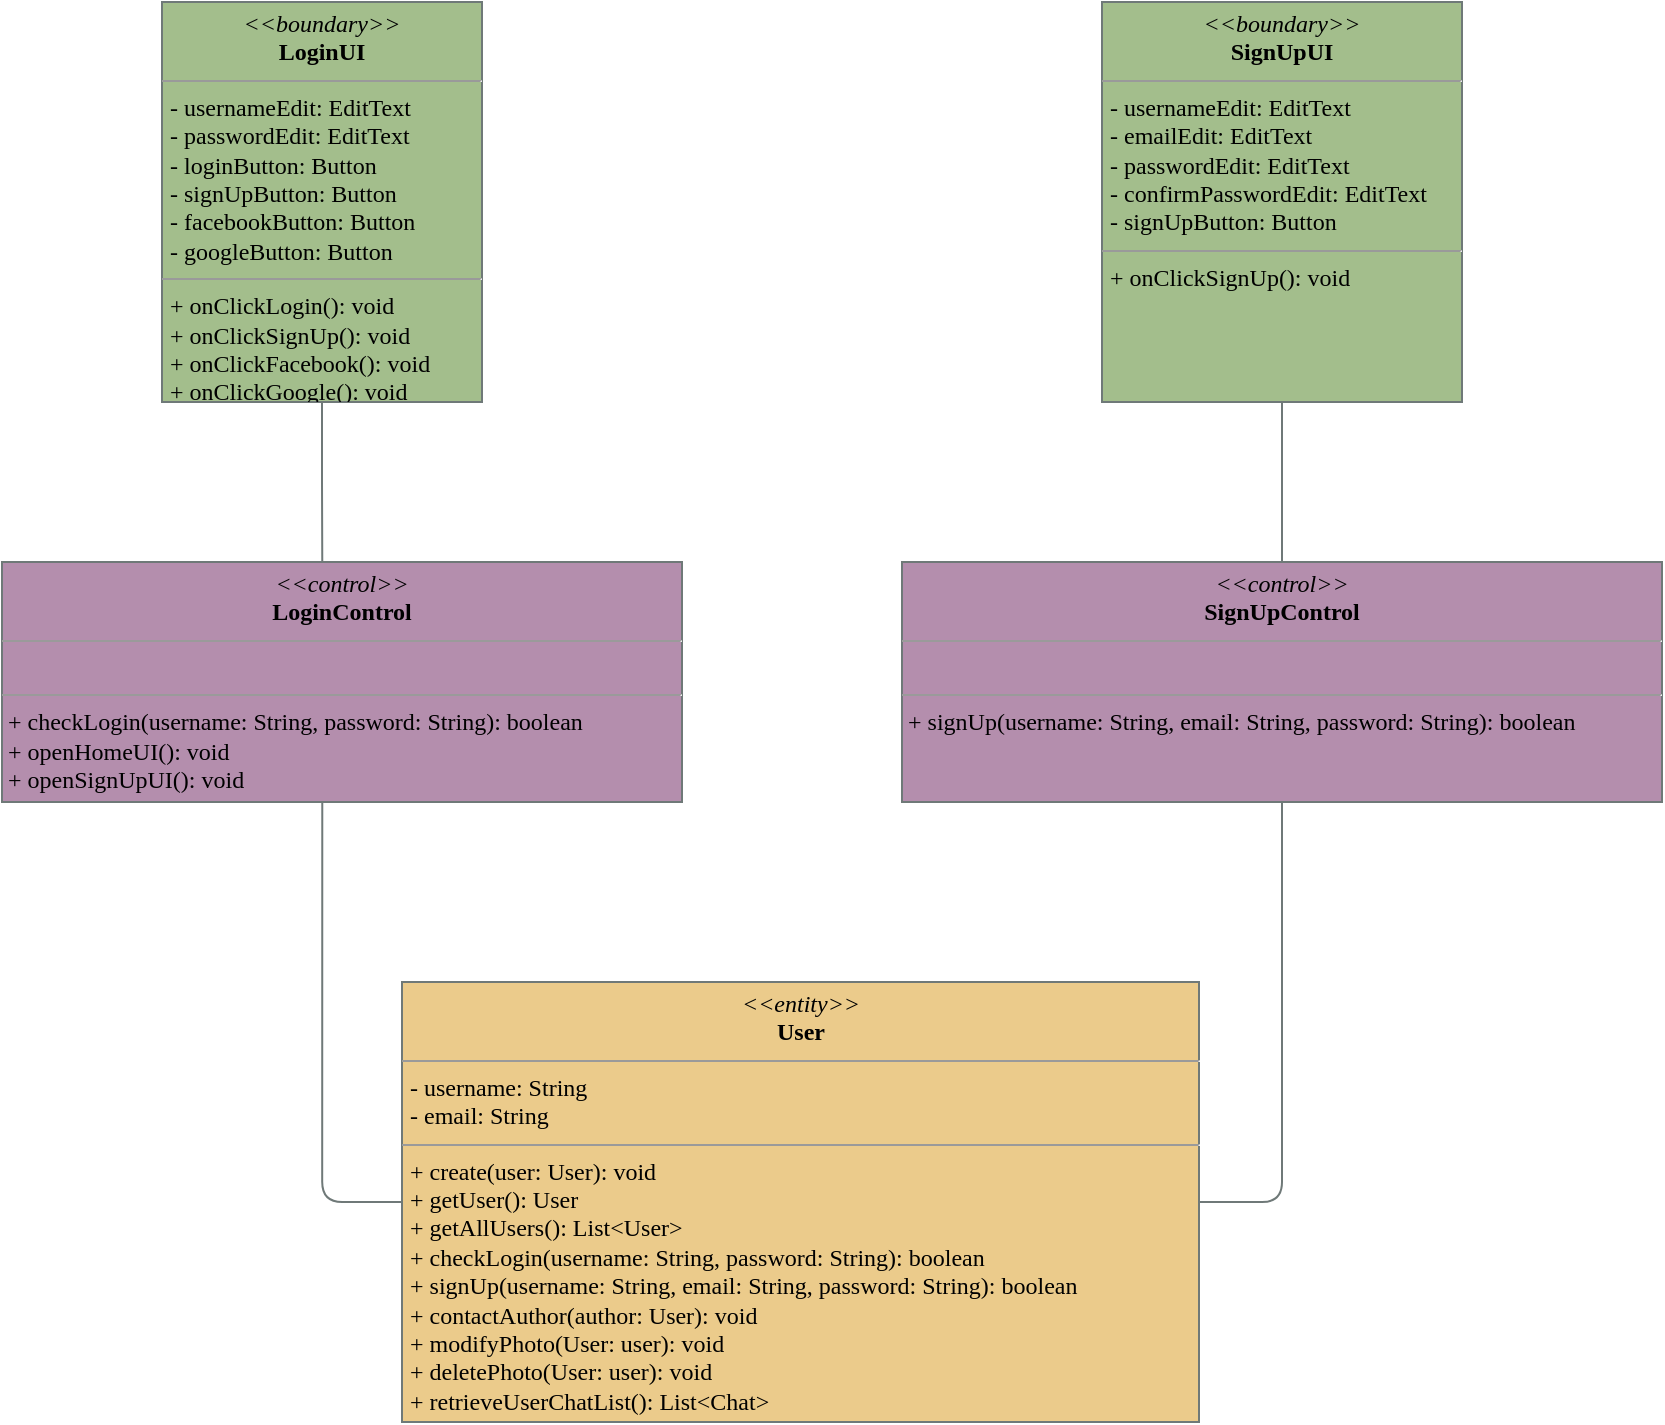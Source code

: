 <mxfile>
    <diagram id="qVM2jAPKiZJOvdBIptYH" name="Effettua accesso + registrazione">
        <mxGraphModel dx="2431" dy="710" grid="1" gridSize="10" guides="1" tooltips="1" connect="1" arrows="1" fold="1" page="1" pageScale="1" pageWidth="827" pageHeight="1169" background="none" math="0" shadow="0">
            <root>
                <mxCell id="0"/>
                <mxCell id="1" parent="0"/>
                <mxCell id="c4RAp8qZKXIFY457i4lz-7" style="edgeStyle=orthogonalEdgeStyle;html=1;entryX=0.471;entryY=0.008;entryDx=0;entryDy=0;endArrow=none;endFill=0;exitX=0.5;exitY=1;exitDx=0;exitDy=0;rounded=0;entryPerimeter=0;strokeColor=#6F7978;fontFamily=Fira Sans;fontSource=https%3A%2F%2Ffonts.googleapis.com%2Fcss%3Ffamily%3DFira%2BSans;" parent="1" source="pOupk_e44RSi2f4PB36q-15" target="pOupk_e44RSi2f4PB36q-18" edge="1">
                    <mxGeometry relative="1" as="geometry"/>
                </mxCell>
                <mxCell id="pOupk_e44RSi2f4PB36q-15" value="&lt;p style=&quot;margin: 0px ; margin-top: 4px ; text-align: center&quot;&gt;&lt;i&gt;&amp;lt;&amp;lt;boundary&amp;gt;&amp;gt;&lt;/i&gt;&lt;br&gt;&lt;b&gt;LoginUI&lt;/b&gt;&lt;/p&gt;&lt;hr size=&quot;1&quot;&gt;&lt;p style=&quot;margin: 0px ; margin-left: 4px&quot;&gt;- usernameEdit: EditText&lt;/p&gt;&lt;p style=&quot;margin: 0px ; margin-left: 4px&quot;&gt;- passwordEdit: EditText&lt;/p&gt;&lt;p style=&quot;margin: 0px ; margin-left: 4px&quot;&gt;- loginButton: Button&lt;/p&gt;&lt;p style=&quot;margin: 0px ; margin-left: 4px&quot;&gt;- signUpButton: Button&lt;/p&gt;&lt;p style=&quot;margin: 0px ; margin-left: 4px&quot;&gt;- facebookButton: Button&lt;/p&gt;&lt;p style=&quot;margin: 0px ; margin-left: 4px&quot;&gt;- googleButton: Button&lt;/p&gt;&lt;hr size=&quot;1&quot;&gt;&lt;p style=&quot;margin: 0px ; margin-left: 4px&quot;&gt;+ onClickLogin(): void&lt;br&gt;&lt;/p&gt;&lt;p style=&quot;margin: 0px ; margin-left: 4px&quot;&gt;+ onClickSignUp(): void&amp;nbsp;&amp;nbsp;&lt;/p&gt;&lt;p style=&quot;margin: 0px ; margin-left: 4px&quot;&gt;+ onClickFacebook(): void&lt;/p&gt;&lt;p style=&quot;margin: 0px ; margin-left: 4px&quot;&gt;+ onClickGoogle(): void&lt;/p&gt;&lt;p style=&quot;margin: 0px ; margin-left: 4px&quot;&gt;&lt;br&gt;&lt;/p&gt;" style="verticalAlign=top;align=left;overflow=fill;fontSize=12;fontFamily=Fira Sans;html=1;fillColor=#A3BE8C;fontSource=https%3A%2F%2Ffonts.googleapis.com%2Fcss%3Ffamily%3DFira%2BSans;" parent="1" vertex="1">
                    <mxGeometry x="-220" y="40" width="160" height="200" as="geometry"/>
                </mxCell>
                <mxCell id="bX2uwq98PiOW5EoY_zSi-5" style="edgeStyle=orthogonalEdgeStyle;rounded=1;html=1;endArrow=none;endFill=0;entryX=0;entryY=0.5;entryDx=0;entryDy=0;exitX=0.471;exitY=1.001;exitDx=0;exitDy=0;exitPerimeter=0;strokeColor=#6F7978;fontFamily=Fira Sans;fontSource=https%3A%2F%2Ffonts.googleapis.com%2Fcss%3Ffamily%3DFira%2BSans;" parent="1" source="pOupk_e44RSi2f4PB36q-18" target="9gEdAb5SZkadYrgr-ZDN-8" edge="1">
                    <mxGeometry relative="1" as="geometry">
                        <mxPoint x="-140" y="430" as="sourcePoint"/>
                        <Array as="points">
                            <mxPoint x="-140" y="640"/>
                        </Array>
                    </mxGeometry>
                </mxCell>
                <mxCell id="pOupk_e44RSi2f4PB36q-18" value="&lt;p style=&quot;margin: 0px ; margin-top: 4px ; text-align: center&quot;&gt;&lt;i&gt;&amp;lt;&amp;lt;control&amp;gt;&amp;gt;&lt;/i&gt;&lt;br&gt;&lt;b&gt;LoginControl&lt;/b&gt;&lt;/p&gt;&lt;hr size=&quot;1&quot;&gt;&lt;p style=&quot;margin: 0px ; margin-left: 4px&quot;&gt;&lt;br&gt;&lt;/p&gt;&lt;hr size=&quot;1&quot;&gt;&lt;p style=&quot;margin: 0px ; margin-left: 4px&quot;&gt;&lt;/p&gt;&amp;nbsp;+&amp;nbsp;&lt;span&gt;checkLogin(&lt;/span&gt;username: String, password: String&lt;span&gt;): boolean&lt;br&gt;&lt;/span&gt;&lt;span&gt;&amp;nbsp;+ openHomeUI(): void&lt;br&gt;&amp;nbsp;+ openSignUpUI(): void&lt;br&gt;&lt;/span&gt;" style="verticalAlign=top;align=left;overflow=fill;fontSize=12;fontFamily=Fira Sans;html=1;labelBorderColor=none;fillColor=#B48EAD;fontSource=https%3A%2F%2Ffonts.googleapis.com%2Fcss%3Ffamily%3DFira%2BSans;" parent="1" vertex="1">
                    <mxGeometry x="-300" y="320" width="340" height="120" as="geometry"/>
                </mxCell>
                <mxCell id="bX2uwq98PiOW5EoY_zSi-4" style="edgeStyle=orthogonalEdgeStyle;rounded=0;html=1;endArrow=none;endFill=0;strokeColor=#6F7978;fontFamily=Fira Sans;fontSource=https%3A%2F%2Ffonts.googleapis.com%2Fcss%3Ffamily%3DFira%2BSans;" parent="1" source="3" target="Egz5QrRWRJgcUzAaIzth-3" edge="1">
                    <mxGeometry relative="1" as="geometry"/>
                </mxCell>
                <mxCell id="3" value="&lt;p style=&quot;margin: 0px ; margin-top: 4px ; text-align: center&quot;&gt;&lt;i&gt;&amp;lt;&amp;lt;boundary&amp;gt;&amp;gt;&lt;/i&gt;&lt;br&gt;&lt;b&gt;SignUpUI&lt;/b&gt;&lt;/p&gt;&lt;hr size=&quot;1&quot;&gt;&lt;p style=&quot;margin: 0px ; margin-left: 4px&quot;&gt;- usernameEdit: EditText&lt;span&gt;&lt;br&gt;&lt;/span&gt;&lt;/p&gt;&lt;p style=&quot;margin: 0px ; margin-left: 4px&quot;&gt;&lt;span&gt;- emailEdit: EditText&lt;/span&gt;&lt;/p&gt;&lt;p style=&quot;margin: 0px ; margin-left: 4px&quot;&gt;- passwordEdit: EditText&lt;/p&gt;&lt;p style=&quot;margin: 0px 0px 0px 4px&quot;&gt;- confirmPasswordEdit: EditText&lt;/p&gt;&lt;p style=&quot;margin: 0px ; margin-left: 4px&quot;&gt;- signUpButton: Button&lt;/p&gt;&lt;hr size=&quot;1&quot;&gt;&lt;p style=&quot;margin: 0px ; margin-left: 4px&quot;&gt;+ onClickSignUp(): void&lt;/p&gt;" style="verticalAlign=top;align=left;overflow=fill;fontSize=12;fontFamily=Fira Sans;html=1;fillColor=#A3BE8C;fontSource=https%3A%2F%2Ffonts.googleapis.com%2Fcss%3Ffamily%3DFira%2BSans;strokeColor=#6F7978;" parent="1" vertex="1">
                    <mxGeometry x="250" y="40" width="180" height="200" as="geometry"/>
                </mxCell>
                <mxCell id="9gEdAb5SZkadYrgr-ZDN-8" value="&lt;p style=&quot;margin: 0px ; margin-top: 4px ; text-align: center&quot;&gt;&lt;i&gt;&amp;lt;&amp;lt;entity&amp;gt;&amp;gt;&lt;/i&gt;&lt;br&gt;&lt;b&gt;User&lt;/b&gt;&lt;/p&gt;&lt;hr size=&quot;1&quot;&gt;&lt;p style=&quot;margin: 0px ; margin-left: 4px&quot;&gt;- username: String&lt;br&gt;- email: String&lt;/p&gt;&lt;hr size=&quot;1&quot;&gt;&lt;p style=&quot;margin: 0px 0px 0px 4px&quot;&gt;+ create(user: User): void&lt;br&gt;&lt;/p&gt;&lt;p style=&quot;margin: 0px 0px 0px 4px&quot;&gt;+ getUser(): User&lt;/p&gt;&lt;p style=&quot;margin: 0px 0px 0px 4px&quot;&gt;+ getAllUsers(): List&amp;lt;User&amp;gt;&lt;/p&gt;&lt;p style=&quot;margin: 0px 0px 0px 4px&quot;&gt;+&amp;nbsp;checkLogin(username: String, password: String): boolean&amp;nbsp;&lt;/p&gt;&lt;p style=&quot;margin: 0px 0px 0px 4px&quot;&gt;+ signUp(username: String, email: String, password: String): boolean&lt;/p&gt;&lt;p style=&quot;margin: 0px 0px 0px 4px&quot;&gt;+ contactAuthor(author: User): void&lt;/p&gt;&lt;p style=&quot;margin: 0px 0px 0px 4px&quot;&gt;+ modifyPhoto(User: user): void&lt;br&gt;&lt;/p&gt;&lt;p style=&quot;margin: 0px 0px 0px 4px&quot;&gt;+ deletePhoto(User: user): void&lt;/p&gt;&lt;p style=&quot;margin: 0px 0px 0px 4px&quot;&gt;+ retrieveUserChatList(): List&amp;lt;Chat&amp;gt;&lt;/p&gt;" style="verticalAlign=top;align=left;overflow=fill;fontSize=12;fontFamily=Fira Sans;html=1;fillColor=#EBCB8B;fontSource=https%3A%2F%2Ffonts.googleapis.com%2Fcss%3Ffamily%3DFira%2BSans;strokeColor=#6F7978;" parent="1" vertex="1">
                    <mxGeometry x="-100" y="530" width="398.5" height="220" as="geometry"/>
                </mxCell>
                <mxCell id="bX2uwq98PiOW5EoY_zSi-6" style="edgeStyle=orthogonalEdgeStyle;rounded=1;html=1;endArrow=none;endFill=0;entryX=1;entryY=0.5;entryDx=0;entryDy=0;exitX=0.5;exitY=1;exitDx=0;exitDy=0;strokeColor=#6F7978;fontFamily=Fira Sans;fontSource=https%3A%2F%2Ffonts.googleapis.com%2Fcss%3Ffamily%3DFira%2BSans;" parent="1" source="Egz5QrRWRJgcUzAaIzth-3" target="9gEdAb5SZkadYrgr-ZDN-8" edge="1">
                    <mxGeometry relative="1" as="geometry">
                        <Array as="points">
                            <mxPoint x="340" y="440"/>
                            <mxPoint x="340" y="620"/>
                        </Array>
                    </mxGeometry>
                </mxCell>
                <mxCell id="Egz5QrRWRJgcUzAaIzth-3" value="&lt;p style=&quot;margin: 0px ; margin-top: 4px ; text-align: center&quot;&gt;&lt;i&gt;&amp;lt;&amp;lt;control&amp;gt;&amp;gt;&lt;/i&gt;&lt;br&gt;&lt;b&gt;SignUpControl&lt;/b&gt;&lt;/p&gt;&lt;hr size=&quot;1&quot;&gt;&lt;p style=&quot;margin: 0px ; margin-left: 4px&quot;&gt;&lt;br&gt;&lt;/p&gt;&lt;hr size=&quot;1&quot;&gt;&lt;p style=&quot;margin: 0px ; margin-left: 4px&quot;&gt;&lt;/p&gt;&amp;nbsp;+ signUp&lt;span&gt;(&lt;/span&gt;username: String, email: String, password: String&lt;span&gt;): boolean&lt;/span&gt;&lt;span&gt;&lt;br&gt;&lt;/span&gt;" style="verticalAlign=top;align=left;overflow=fill;fontSize=12;fontFamily=Fira Sans;html=1;labelBorderColor=none;sketch=0;shadow=0;glass=0;rounded=0;fillColor=#B48EAD;fontSource=https%3A%2F%2Ffonts.googleapis.com%2Fcss%3Ffamily%3DFira%2BSans;strokeColor=#6F7978;" parent="1" vertex="1">
                    <mxGeometry x="150" y="320" width="380" height="120" as="geometry"/>
                </mxCell>
                <mxCell id="j9xvHVBT_K-EJ__DGa9v-3" value="&lt;p style=&quot;margin: 0px ; margin-top: 4px ; text-align: center&quot;&gt;&lt;i&gt;&amp;lt;&amp;lt;boundary&amp;gt;&amp;gt;&lt;/i&gt;&lt;br&gt;&lt;b&gt;LoginUI&lt;/b&gt;&lt;/p&gt;&lt;hr size=&quot;1&quot;&gt;&lt;p style=&quot;margin: 0px ; margin-left: 4px&quot;&gt;- usernameEdit: EditText&lt;/p&gt;&lt;p style=&quot;margin: 0px ; margin-left: 4px&quot;&gt;- passwordEdit: EditText&lt;/p&gt;&lt;p style=&quot;margin: 0px ; margin-left: 4px&quot;&gt;- loginButton: Button&lt;/p&gt;&lt;p style=&quot;margin: 0px ; margin-left: 4px&quot;&gt;- signUpButton: Button&lt;/p&gt;&lt;p style=&quot;margin: 0px ; margin-left: 4px&quot;&gt;- facebookButton: Button&lt;/p&gt;&lt;p style=&quot;margin: 0px ; margin-left: 4px&quot;&gt;- googleButton: Button&lt;/p&gt;&lt;hr size=&quot;1&quot;&gt;&lt;p style=&quot;margin: 0px ; margin-left: 4px&quot;&gt;+ onClickLogin(): void&lt;br&gt;&lt;/p&gt;&lt;p style=&quot;margin: 0px ; margin-left: 4px&quot;&gt;+ onClickSignUp(): void&amp;nbsp;&amp;nbsp;&lt;/p&gt;&lt;p style=&quot;margin: 0px ; margin-left: 4px&quot;&gt;+ onClickFacebook(): void&lt;/p&gt;&lt;p style=&quot;margin: 0px ; margin-left: 4px&quot;&gt;+ onClickGoogle(): void&lt;/p&gt;&lt;p style=&quot;margin: 0px ; margin-left: 4px&quot;&gt;&lt;br&gt;&lt;/p&gt;" style="verticalAlign=top;align=left;overflow=fill;fontSize=12;fontFamily=Fira Sans;html=1;fillColor=#A3BE8C;fontSource=https%3A%2F%2Ffonts.googleapis.com%2Fcss%3Ffamily%3DFira%2BSans;strokeColor=#6F7978;" parent="1" vertex="1">
                    <mxGeometry x="-220" y="40" width="160" height="200" as="geometry"/>
                </mxCell>
                <mxCell id="j9xvHVBT_K-EJ__DGa9v-4" value="&lt;p style=&quot;margin: 0px ; margin-top: 4px ; text-align: center&quot;&gt;&lt;i&gt;&amp;lt;&amp;lt;control&amp;gt;&amp;gt;&lt;/i&gt;&lt;br&gt;&lt;b&gt;LoginControl&lt;/b&gt;&lt;/p&gt;&lt;hr size=&quot;1&quot;&gt;&lt;p style=&quot;margin: 0px ; margin-left: 4px&quot;&gt;&lt;br&gt;&lt;/p&gt;&lt;hr size=&quot;1&quot;&gt;&lt;p style=&quot;margin: 0px ; margin-left: 4px&quot;&gt;&lt;/p&gt;&amp;nbsp;+&amp;nbsp;&lt;span&gt;checkLogin(&lt;/span&gt;username: String, password: String&lt;span&gt;): boolean&lt;br&gt;&lt;/span&gt;&lt;span&gt;&amp;nbsp;+ openHomeUI(): void&lt;br&gt;&amp;nbsp;+ openSignUpUI(): void&lt;br&gt;&lt;/span&gt;" style="verticalAlign=top;align=left;overflow=fill;fontSize=12;fontFamily=Fira Sans;html=1;labelBorderColor=none;fillColor=#B48EAD;fontSource=https%3A%2F%2Ffonts.googleapis.com%2Fcss%3Ffamily%3DFira%2BSans;strokeColor=#6F7978;" parent="1" vertex="1">
                    <mxGeometry x="-300" y="320" width="340" height="120" as="geometry"/>
                </mxCell>
            </root>
        </mxGraphModel>
    </diagram>
    <diagram id="mDUjN3jJpABttFucuZcn" name="Invia messaggio + Legge messaggio">
        <mxGraphModel dx="2943" dy="883" grid="1" gridSize="10" guides="1" tooltips="1" connect="1" arrows="1" fold="1" page="1" pageScale="1" pageWidth="827" pageHeight="1169" background="none" math="0" shadow="0">
            <root>
                <mxCell id="r7pbL7ReWJyVwNZFcRCn-0"/>
                <mxCell id="r7pbL7ReWJyVwNZFcRCn-1" parent="r7pbL7ReWJyVwNZFcRCn-0"/>
                <mxCell id="MkdZ7ahxjwnA1ssIQdG7-2" value="" style="edgeStyle=orthogonalEdgeStyle;html=1;endArrow=none;endFill=0;exitX=0.5;exitY=1;exitDx=0;exitDy=0;strokeColor=#6F7978;fontFamily=Fira Sans;fontSource=https%3A%2F%2Ffonts.googleapis.com%2Fcss%3Ffamily%3DFira%2BSans;" parent="r7pbL7ReWJyVwNZFcRCn-1" source="HQfTcuma7xff1RQR0MhC-1" target="gmZQUb_WhKCVl2HXROt--0" edge="1">
                    <mxGeometry relative="1" as="geometry"/>
                </mxCell>
                <mxCell id="mdjiAhpWp3PN77-di1Zw-13" style="edgeStyle=orthogonalEdgeStyle;html=1;entryX=0;entryY=0.5;entryDx=0;entryDy=0;endArrow=none;endFill=0;strokeColor=#6F7978;fontFamily=Fira Sans;fontSource=https%3A%2F%2Ffonts.googleapis.com%2Fcss%3Ffamily%3DFira%2BSans;" parent="r7pbL7ReWJyVwNZFcRCn-1" source="HQfTcuma7xff1RQR0MhC-1" target="lKQk5MYbbmU1dbpz1whO-0" edge="1">
                    <mxGeometry relative="1" as="geometry"/>
                </mxCell>
                <mxCell id="ekIyZNQBOgYURu1fmmD--1" style="edgeStyle=orthogonalEdgeStyle;rounded=1;html=1;endArrow=none;endFill=0;exitX=0.5;exitY=1;exitDx=0;exitDy=0;strokeColor=#6F7978;fontFamily=Fira Sans;fontSource=https%3A%2F%2Ffonts.googleapis.com%2Fcss%3Ffamily%3DFira%2BSans;" parent="r7pbL7ReWJyVwNZFcRCn-1" source="HQfTcuma7xff1RQR0MhC-1" target="ekIyZNQBOgYURu1fmmD--0" edge="1">
                    <mxGeometry relative="1" as="geometry"/>
                </mxCell>
                <mxCell id="0QHvZ9xEXwrWXmyaa_ww-3" style="edgeStyle=orthogonalEdgeStyle;rounded=1;html=1;endArrow=none;endFill=0;exitX=0.5;exitY=1;exitDx=0;exitDy=0;strokeColor=#6F7978;fontFamily=Fira Sans;fontSource=https%3A%2F%2Ffonts.googleapis.com%2Fcss%3Ffamily%3DFira%2BSans;" parent="r7pbL7ReWJyVwNZFcRCn-1" source="HQfTcuma7xff1RQR0MhC-1" target="oMEqVvcrsO8ajZjNEfz5-0" edge="1">
                    <mxGeometry relative="1" as="geometry"/>
                </mxCell>
                <mxCell id="HQfTcuma7xff1RQR0MhC-1" value="&lt;p style=&quot;margin: 0px ; margin-top: 4px ; text-align: center&quot;&gt;&lt;i&gt;&amp;lt;&amp;lt;boundary&amp;gt;&amp;gt;&lt;/i&gt;&lt;br&gt;&lt;b&gt;ChatUI&lt;/b&gt;&lt;/p&gt;&lt;hr size=&quot;1&quot;&gt;&lt;p style=&quot;margin: 0px ; margin-left: 4px&quot;&gt;- messageEdit: EditText&lt;br&gt;- sendButton: Button&lt;/p&gt;&lt;hr size=&quot;1&quot;&gt;&lt;p style=&quot;margin: 0px ; margin-left: 4px&quot;&gt;+ onClickSend(): void&lt;br&gt;&lt;/p&gt;&lt;p style=&quot;margin: 0px ; margin-left: 4px&quot;&gt;+ onClickOptions(): void&lt;/p&gt;" style="verticalAlign=top;align=left;overflow=fill;fontSize=12;fontFamily=Fira Sans;html=1;fillColor=#A3BE8C;strokeColor=#6F7978;fontSource=https%3A%2F%2Ffonts.googleapis.com%2Fcss%3Ffamily%3DFira%2BSans;" parent="r7pbL7ReWJyVwNZFcRCn-1" vertex="1">
                    <mxGeometry x="160" y="110" width="230" height="120" as="geometry"/>
                </mxCell>
                <mxCell id="_yFO2hjkiygljimHxfsA-0" style="edgeStyle=none;html=1;exitX=0.5;exitY=1;exitDx=0;exitDy=0;entryX=0.5;entryY=0;entryDx=0;entryDy=0;endArrow=none;endFill=0;strokeColor=#6F7978;fontFamily=Fira Sans;fontSource=https%3A%2F%2Ffonts.googleapis.com%2Fcss%3Ffamily%3DFira%2BSans;" parent="r7pbL7ReWJyVwNZFcRCn-1" source="gmZQUb_WhKCVl2HXROt--0" target="HQfTcuma7xff1RQR0MhC-3" edge="1">
                    <mxGeometry relative="1" as="geometry">
                        <Array as="points"/>
                        <mxPoint x="665" y="470" as="targetPoint"/>
                    </mxGeometry>
                </mxCell>
                <mxCell id="gmZQUb_WhKCVl2HXROt--0" value="&lt;p style=&quot;margin: 0px ; margin-top: 4px ; text-align: center&quot;&gt;&lt;i&gt;&amp;lt;&amp;lt;control&amp;gt;&amp;gt;&lt;/i&gt;&lt;br&gt;&lt;b&gt;SendMessageControl&lt;/b&gt;&lt;/p&gt;&lt;hr size=&quot;1&quot;&gt;&lt;p style=&quot;margin: 0px ; margin-left: 4px&quot;&gt;&lt;br&gt;&lt;/p&gt;&lt;hr size=&quot;1&quot;&gt;&lt;p style=&quot;margin: 0px ; margin-left: 4px&quot;&gt;&lt;/p&gt;&amp;nbsp;+ sendMessage(message: Message): void&lt;span&gt;&lt;br&gt;&lt;/span&gt;" style="verticalAlign=top;align=left;overflow=fill;fontSize=12;fontFamily=Fira Sans;html=1;fillColor=#B48EAD;strokeColor=#6F7978;fontSource=https%3A%2F%2Ffonts.googleapis.com%2Fcss%3Ffamily%3DFira%2BSans;" parent="r7pbL7ReWJyVwNZFcRCn-1" vertex="1">
                    <mxGeometry x="510" y="300" width="390" height="90" as="geometry"/>
                </mxCell>
                <mxCell id="HQfTcuma7xff1RQR0MhC-3" value="&lt;p style=&quot;margin: 0px ; margin-top: 4px ; text-align: center&quot;&gt;&lt;i&gt;&amp;lt;&amp;lt;entity&amp;gt;&amp;gt;&lt;/i&gt;&lt;br&gt;&lt;b&gt;Message&lt;/b&gt;&lt;/p&gt;&lt;hr size=&quot;1&quot;&gt;&lt;p style=&quot;margin: 0px ; margin-left: 4px&quot;&gt;&lt;span&gt;- body: String&lt;/span&gt;&lt;br&gt;&lt;/p&gt;&lt;p style=&quot;margin: 0px ; margin-left: 4px&quot;&gt;- date: Date&lt;/p&gt;&lt;hr size=&quot;1&quot;&gt;&lt;p style=&quot;margin: 0px 0px 0px 4px&quot;&gt;+ create(message: Message): void&lt;br&gt;&lt;/p&gt;&lt;p style=&quot;margin: 0px 0px 0px 4px&quot;&gt;+ getMessage(): Message&lt;/p&gt;&lt;p style=&quot;margin: 0px 0px 0px 4px&quot;&gt;+ getAllMessages(): List&amp;lt;Message&amp;gt;&lt;/p&gt;&lt;p style=&quot;margin: 0px ; margin-left: 4px&quot;&gt;+ sendMessage(message: Message): void&lt;br&gt;&lt;/p&gt;" style="verticalAlign=top;align=left;overflow=fill;fontSize=12;fontFamily=Fira Sans;html=1;fillColor=#EBCB8B;fontSource=https%3A%2F%2Ffonts.googleapis.com%2Fcss%3Ffamily%3DFira%2BSans;strokeColor=#6F7978;" parent="r7pbL7ReWJyVwNZFcRCn-1" vertex="1">
                    <mxGeometry x="560" y="511.88" width="290" height="150.31" as="geometry"/>
                </mxCell>
                <mxCell id="JFQkB8Uyv3HBWrWiHKNr-0" value="&lt;p style=&quot;margin: 0px ; margin-top: 4px ; text-align: center&quot;&gt;&lt;i&gt;&amp;lt;&amp;lt;entity&amp;gt;&amp;gt;&lt;/i&gt;&lt;br&gt;&lt;b&gt;Chat&lt;/b&gt;&lt;/p&gt;&lt;hr size=&quot;1&quot;&gt;&lt;p style=&quot;margin: 0px ; margin-left: 4px&quot;&gt;&lt;span&gt;- creationDate: Date&lt;/span&gt;&lt;br&gt;&lt;/p&gt;&lt;hr size=&quot;1&quot;&gt;&lt;p style=&quot;margin: 0px 0px 0px 4px&quot;&gt;+ create(chat: Chat): void&lt;br&gt;&lt;/p&gt;&lt;p style=&quot;margin: 0px 0px 0px 4px&quot;&gt;+ getChat(): Chat&lt;/p&gt;&lt;p style=&quot;margin: 0px 0px 0px 4px&quot;&gt;+ getAllChats(): List&amp;lt;Chat&amp;gt;&lt;/p&gt;&lt;span style=&quot;font-family: &amp;#34;fira sans&amp;#34;&quot;&gt;&amp;nbsp;+ searchChat(username: String): Chat&lt;/span&gt;&lt;br style=&quot;font-family: &amp;#34;fira sans&amp;#34;&quot;&gt;&lt;p style=&quot;margin: 0px ; margin-left: 4px&quot;&gt;+ retrieveChatMessages(chat: Chat): List&amp;lt;Message&amp;gt;&lt;br&gt;&lt;/p&gt;&lt;p style=&quot;margin: 0px ; margin-left: 4px&quot;&gt;+ deleteChat(chat: Chat): void&lt;br&gt;&lt;/p&gt;" style="verticalAlign=top;align=left;overflow=fill;fontSize=12;fontFamily=Fira Sans;html=1;fillColor=#EBCB8B;strokeColor=#6F7978;fontSource=https%3A%2F%2Ffonts.googleapis.com%2Fcss%3Ffamily%3DFira%2BSans;" parent="r7pbL7ReWJyVwNZFcRCn-1" vertex="1">
                    <mxGeometry x="130" y="504.07" width="290" height="165.93" as="geometry"/>
                </mxCell>
                <mxCell id="lKQk5MYbbmU1dbpz1whO-0" value="&lt;p style=&quot;margin: 0px ; margin-top: 4px ; text-align: center&quot;&gt;&lt;i&gt;&amp;lt;&amp;lt;boundary&amp;gt;&amp;gt;&lt;/i&gt;&lt;br&gt;&lt;b&gt;OptionsMenu&lt;/b&gt;&lt;/p&gt;&lt;hr size=&quot;1&quot;&gt;&lt;p style=&quot;margin: 0px ; margin-left: 4px&quot;&gt;- deleteButton: Button&lt;br&gt;&lt;/p&gt;&lt;hr size=&quot;1&quot;&gt;&lt;p style=&quot;margin: 0px ; margin-left: 4px&quot;&gt;&lt;span&gt;+ onClickDelete(): void&lt;/span&gt;&lt;br&gt;&lt;/p&gt;" style="verticalAlign=top;align=left;overflow=fill;fontSize=12;fontFamily=Fira Sans;html=1;fillColor=#A3BE8C;strokeColor=#6F7978;fontSource=https%3A%2F%2Ffonts.googleapis.com%2Fcss%3Ffamily%3DFira%2BSans;" parent="r7pbL7ReWJyVwNZFcRCn-1" vertex="1">
                    <mxGeometry x="470" y="122.5" width="230" height="95" as="geometry"/>
                </mxCell>
                <mxCell id="RdytR5__oyzyQBwxawu_-0" value="&lt;p style=&quot;margin: 0px ; margin-top: 4px ; text-align: center&quot;&gt;&lt;i&gt;&amp;lt;&amp;lt;entity&amp;gt;&amp;gt;&lt;/i&gt;&lt;br&gt;&lt;b&gt;User&lt;/b&gt;&lt;/p&gt;&lt;hr size=&quot;1&quot;&gt;&lt;p style=&quot;margin: 0px ; margin-left: 4px&quot;&gt;- username: String&lt;br&gt;- email: String&lt;/p&gt;&lt;hr size=&quot;1&quot;&gt;&lt;p style=&quot;margin: 0px 0px 0px 4px&quot;&gt;+ create(user: User): void&lt;br&gt;&lt;/p&gt;&lt;p style=&quot;margin: 0px 0px 0px 4px&quot;&gt;+ getUser(): User&lt;/p&gt;&lt;p style=&quot;margin: 0px 0px 0px 4px&quot;&gt;+ getAllUsers(): List&amp;lt;User&amp;gt;&lt;/p&gt;&lt;p style=&quot;margin: 0px 0px 0px 4px&quot;&gt;+&amp;nbsp;checkLogin(username: String, password: String): boolean&amp;nbsp;&lt;/p&gt;&lt;p style=&quot;margin: 0px 0px 0px 4px&quot;&gt;+ signUp(username: String, email: String, password: String): boolean&lt;/p&gt;&lt;p style=&quot;margin: 0px 0px 0px 4px&quot;&gt;+ contactAuthor(author: User): void&lt;/p&gt;&lt;p style=&quot;margin: 0px 0px 0px 4px&quot;&gt;+ modifyPhoto(User: user): void&lt;br&gt;&lt;/p&gt;&lt;p style=&quot;margin: 0px 0px 0px 4px&quot;&gt;+ deletePhoto(User: user): void&lt;/p&gt;&lt;p style=&quot;margin: 0px 0px 0px 4px&quot;&gt;+ retrieveUserChatList(): List&amp;lt;Chat&amp;gt;&lt;/p&gt;&lt;p style=&quot;margin: 0px 0px 0px 4px&quot;&gt;&lt;br&gt;&lt;/p&gt;" style="verticalAlign=top;align=left;overflow=fill;fontSize=12;fontFamily=Fira Sans;html=1;fillColor=#EBCB8B;strokeColor=#6F7978;fontSource=https%3A%2F%2Ffonts.googleapis.com%2Fcss%3Ffamily%3DFira%2BSans;" parent="r7pbL7ReWJyVwNZFcRCn-1" vertex="1">
                    <mxGeometry x="-413" y="481.72" width="398.5" height="210.62" as="geometry"/>
                </mxCell>
                <mxCell id="mdjiAhpWp3PN77-di1Zw-2" style="edgeStyle=orthogonalEdgeStyle;html=1;entryX=0;entryY=0.542;entryDx=0;entryDy=0;entryPerimeter=0;endArrow=none;endFill=0;exitX=1;exitY=0.5;exitDx=0;exitDy=0;startArrow=none;" parent="r7pbL7ReWJyVwNZFcRCn-1" target="HQfTcuma7xff1RQR0MhC-1" edge="1">
                    <mxGeometry relative="1" as="geometry"/>
                </mxCell>
                <mxCell id="mdjiAhpWp3PN77-di1Zw-0" value="&lt;p style=&quot;margin: 0px ; margin-top: 4px ; text-align: center&quot;&gt;&lt;i&gt;&amp;lt;&amp;lt;boundary&amp;gt;&amp;gt;&lt;/i&gt;&lt;br&gt;&lt;b&gt;MessageItem&lt;/b&gt;&lt;/p&gt;&lt;hr size=&quot;1&quot;&gt;&lt;p style=&quot;margin: 0px ; margin-left: 4px&quot;&gt;- content: TextView&lt;/p&gt;" style="verticalAlign=top;align=left;overflow=fill;fontSize=12;fontFamily=Fira Sans;html=1;fillColor=#A3BE8C;strokeColor=#6F7978;fontSource=https%3A%2F%2Ffonts.googleapis.com%2Fcss%3Ffamily%3DFira%2BSans;" parent="r7pbL7ReWJyVwNZFcRCn-1" vertex="1">
                    <mxGeometry x="-190" y="140" width="230" height="60" as="geometry"/>
                </mxCell>
                <mxCell id="mdjiAhpWp3PN77-di1Zw-8" value="" style="verticalAlign=bottom;html=1;endArrow=none;edgeStyle=orthogonalEdgeStyle;entryX=0;entryY=0.5;entryDx=0;entryDy=0;exitX=1;exitY=0.5;exitDx=0;exitDy=0;strokeColor=#6F7978;fontFamily=Fira Sans;fontSource=https%3A%2F%2Ffonts.googleapis.com%2Fcss%3Ffamily%3DFira%2BSans;" parent="r7pbL7ReWJyVwNZFcRCn-1" source="mdjiAhpWp3PN77-di1Zw-0" target="HQfTcuma7xff1RQR0MhC-1" edge="1">
                    <mxGeometry relative="1" as="geometry">
                        <mxPoint x="70" y="210" as="sourcePoint"/>
                        <mxPoint x="320" y="210" as="targetPoint"/>
                        <Array as="points"/>
                    </mxGeometry>
                </mxCell>
                <mxCell id="mdjiAhpWp3PN77-di1Zw-9" value="*" style="resizable=0;html=1;align=left;verticalAlign=top;labelBackgroundColor=none;fontSize=10;fontFamily=Fira Sans;fontSource=https%3A%2F%2Ffonts.googleapis.com%2Fcss%3Ffamily%3DFira%2BSans;fontColor=#6F7978;" parent="mdjiAhpWp3PN77-di1Zw-8" connectable="0" vertex="1">
                    <mxGeometry x="-1" relative="1" as="geometry"/>
                </mxCell>
                <mxCell id="mdjiAhpWp3PN77-di1Zw-11" value="1" style="resizable=0;html=1;align=right;verticalAlign=top;labelBackgroundColor=none;fontSize=10;fontFamily=Fira Sans;fontSource=https%3A%2F%2Ffonts.googleapis.com%2Fcss%3Ffamily%3DFira%2BSans;fontColor=#6F7978;" parent="mdjiAhpWp3PN77-di1Zw-8" connectable="0" vertex="1">
                    <mxGeometry x="0.9" relative="1" as="geometry"/>
                </mxCell>
                <mxCell id="mdjiAhpWp3PN77-di1Zw-19" value="" style="verticalAlign=bottom;html=1;endArrow=none;edgeStyle=orthogonalEdgeStyle;entryX=0;entryY=0.5;entryDx=0;entryDy=0;strokeColor=#6F7978;fontFamily=Fira Sans;fontSource=https%3A%2F%2Ffonts.googleapis.com%2Fcss%3Ffamily%3DFira%2BSans;exitX=1;exitY=0.5;exitDx=0;exitDy=0;" parent="r7pbL7ReWJyVwNZFcRCn-1" source="RdytR5__oyzyQBwxawu_-0" target="JFQkB8Uyv3HBWrWiHKNr-0" edge="1">
                    <mxGeometry relative="1" as="geometry">
                        <mxPoint x="10" y="587" as="sourcePoint"/>
                        <mxPoint x="380" y="700" as="targetPoint"/>
                        <Array as="points"/>
                    </mxGeometry>
                </mxCell>
                <mxCell id="mdjiAhpWp3PN77-di1Zw-20" value="2" style="resizable=0;html=1;align=left;verticalAlign=top;labelBackgroundColor=none;fontSize=10;fontFamily=Fira Sans;fontSource=https%3A%2F%2Ffonts.googleapis.com%2Fcss%3Ffamily%3DFira%2BSans;fontColor=#6F7978;" parent="mdjiAhpWp3PN77-di1Zw-19" connectable="0" vertex="1">
                    <mxGeometry x="-1" relative="1" as="geometry"/>
                </mxCell>
                <mxCell id="mdjiAhpWp3PN77-di1Zw-22" value="0..*" style="resizable=0;html=1;align=right;verticalAlign=top;labelBackgroundColor=none;fontSize=10;fontFamily=Fira Sans;fontSource=https%3A%2F%2Ffonts.googleapis.com%2Fcss%3Ffamily%3DFira%2BSans;fontColor=#6F7978;" parent="mdjiAhpWp3PN77-di1Zw-19" connectable="0" vertex="1">
                    <mxGeometry x="0.9" relative="1" as="geometry"/>
                </mxCell>
                <mxCell id="mdjiAhpWp3PN77-di1Zw-24" value="" style="verticalAlign=bottom;html=1;endArrow=none;edgeStyle=orthogonalEdgeStyle;exitX=1;exitY=0.5;exitDx=0;exitDy=0;entryX=0;entryY=0.5;entryDx=0;entryDy=0;strokeColor=#6F7978;fontFamily=Fira Sans;fontSource=https%3A%2F%2Ffonts.googleapis.com%2Fcss%3Ffamily%3DFira%2BSans;" parent="r7pbL7ReWJyVwNZFcRCn-1" source="JFQkB8Uyv3HBWrWiHKNr-0" target="HQfTcuma7xff1RQR0MhC-3" edge="1">
                    <mxGeometry relative="1" as="geometry">
                        <mxPoint x="340" y="670" as="sourcePoint"/>
                        <mxPoint x="490" y="544" as="targetPoint"/>
                    </mxGeometry>
                </mxCell>
                <mxCell id="mdjiAhpWp3PN77-di1Zw-25" value="1" style="resizable=0;html=1;align=left;verticalAlign=top;labelBackgroundColor=none;fontSize=10;fontFamily=Fira Sans;fontSource=https%3A%2F%2Ffonts.googleapis.com%2Fcss%3Ffamily%3DFira%2BSans;fontColor=#6F7978;" parent="mdjiAhpWp3PN77-di1Zw-24" connectable="0" vertex="1">
                    <mxGeometry x="-1" relative="1" as="geometry"/>
                </mxCell>
                <mxCell id="mdjiAhpWp3PN77-di1Zw-27" value="1..*" style="resizable=0;html=1;align=right;verticalAlign=top;labelBackgroundColor=none;fontSize=10;fontFamily=Fira Sans;fontSource=https%3A%2F%2Ffonts.googleapis.com%2Fcss%3Ffamily%3DFira%2BSans;fontColor=#6F7978;" parent="mdjiAhpWp3PN77-di1Zw-24" connectable="0" vertex="1">
                    <mxGeometry x="0.9" relative="1" as="geometry"/>
                </mxCell>
                <mxCell id="ekIyZNQBOgYURu1fmmD--2" style="edgeStyle=orthogonalEdgeStyle;rounded=1;html=1;endArrow=none;endFill=0;exitX=0.5;exitY=1;exitDx=0;exitDy=0;entryX=0.25;entryY=0;entryDx=0;entryDy=0;strokeColor=#6F7978;fontFamily=Fira Sans;fontSource=https%3A%2F%2Ffonts.googleapis.com%2Fcss%3Ffamily%3DFira%2BSans;" parent="r7pbL7ReWJyVwNZFcRCn-1" source="ekIyZNQBOgYURu1fmmD--0" target="JFQkB8Uyv3HBWrWiHKNr-0" edge="1">
                    <mxGeometry relative="1" as="geometry">
                        <Array as="points">
                            <mxPoint x="-155" y="440"/>
                            <mxPoint x="203" y="440"/>
                            <mxPoint x="203" y="504"/>
                        </Array>
                    </mxGeometry>
                </mxCell>
                <mxCell id="ekIyZNQBOgYURu1fmmD--0" value="&lt;p style=&quot;margin: 0px ; margin-top: 4px ; text-align: center&quot;&gt;&lt;i&gt;&amp;lt;&amp;lt;control&amp;gt;&amp;gt;&lt;/i&gt;&lt;br&gt;&lt;b&gt;ReadChatControl&lt;/b&gt;&lt;/p&gt;&lt;hr size=&quot;1&quot;&gt;&lt;p style=&quot;margin: 0px ; margin-left: 4px&quot;&gt;&lt;br&gt;&lt;/p&gt;&lt;hr size=&quot;1&quot;&gt;&lt;p style=&quot;margin: 0px ; margin-left: 4px&quot;&gt;&lt;/p&gt;&amp;nbsp;+ retrieveChatMessages(chat: Chat): List&amp;lt;Message&amp;gt;&lt;span&gt;&lt;br&gt;&lt;/span&gt;" style="verticalAlign=top;align=left;overflow=fill;fontSize=12;fontFamily=Fira Sans;html=1;fillColor=#B48EAD;strokeColor=#6F7978;fontSource=https%3A%2F%2Ffonts.googleapis.com%2Fcss%3Ffamily%3DFira%2BSans;" parent="r7pbL7ReWJyVwNZFcRCn-1" vertex="1">
                    <mxGeometry x="-350" y="300" width="390" height="90" as="geometry"/>
                </mxCell>
                <mxCell id="aux-R2sEGlyYNs4vemfR-0" style="edgeStyle=orthogonalEdgeStyle;rounded=1;html=1;endArrow=none;endFill=0;entryX=0.5;entryY=0;entryDx=0;entryDy=0;strokeColor=#6F7978;fontFamily=Fira Sans;fontSource=https%3A%2F%2Ffonts.googleapis.com%2Fcss%3Ffamily%3DFira%2BSans;" parent="r7pbL7ReWJyVwNZFcRCn-1" source="oMEqVvcrsO8ajZjNEfz5-0" target="JFQkB8Uyv3HBWrWiHKNr-0" edge="1">
                    <mxGeometry relative="1" as="geometry">
                        <Array as="points"/>
                        <mxPoint x="276" y="504" as="targetPoint"/>
                    </mxGeometry>
                </mxCell>
                <mxCell id="oMEqVvcrsO8ajZjNEfz5-0" value="&lt;p style=&quot;margin: 0px ; margin-top: 4px ; text-align: center&quot;&gt;&lt;i&gt;&amp;lt;&amp;lt;control&amp;gt;&amp;gt;&lt;/i&gt;&lt;br&gt;&lt;b&gt;DeleteChatControl&lt;/b&gt;&lt;/p&gt;&lt;hr size=&quot;1&quot;&gt;&lt;p style=&quot;margin: 0px ; margin-left: 4px&quot;&gt;&lt;br&gt;&lt;/p&gt;&lt;hr size=&quot;1&quot;&gt;&lt;p style=&quot;margin: 0px ; margin-left: 4px&quot;&gt;&lt;/p&gt;&lt;span&gt;&amp;nbsp;+ deleteChat(chat: Chat): boolean&lt;br&gt;&lt;/span&gt;" style="verticalAlign=top;align=left;overflow=fill;fontSize=12;fontFamily=Fira Sans;html=1;fillColor=#B48EAD;strokeColor=#6F7978;fontSource=https%3A%2F%2Ffonts.googleapis.com%2Fcss%3Ffamily%3DFira%2BSans;" parent="r7pbL7ReWJyVwNZFcRCn-1" vertex="1">
                    <mxGeometry x="80" y="300" width="390" height="90" as="geometry"/>
                </mxCell>
            </root>
        </mxGraphModel>
    </diagram>
    <diagram id="4Tc2FN7k2sm_dTopmr3H" name="Ricerca destinatario + Visualizza storico chat">
        <mxGraphModel dx="2569" dy="727" grid="1" gridSize="10" guides="1" tooltips="1" connect="1" arrows="1" fold="1" page="1" pageScale="1" pageWidth="827" pageHeight="1169" math="0" shadow="0">
            <root>
                <mxCell id="CF5hAucA8Jl5Ir61eZon-0"/>
                <mxCell id="CF5hAucA8Jl5Ir61eZon-1" parent="CF5hAucA8Jl5Ir61eZon-0"/>
                <mxCell id="OpWUULlz7J0zFwrM2ESh-3" style="edgeStyle=orthogonalEdgeStyle;html=1;endArrow=none;endFill=0;exitX=0.5;exitY=1;exitDx=0;exitDy=0;entryX=0.5;entryY=0;entryDx=0;entryDy=0;fontFamily=Fira Sans;fontSource=https%3A%2F%2Ffonts.googleapis.com%2Fcss%3Ffamily%3DFira%2BSans;strokeColor=#6F7978;" parent="CF5hAucA8Jl5Ir61eZon-1" source="yZpjzR1Mhuzk0mujRw6u-1" target="YZ8MF9QJss_E2jumgyqa-4" edge="1">
                    <mxGeometry relative="1" as="geometry">
                        <Array as="points"/>
                        <mxPoint x="441" y="502" as="targetPoint"/>
                    </mxGeometry>
                </mxCell>
                <mxCell id="yZpjzR1Mhuzk0mujRw6u-1" value="&lt;p style=&quot;margin: 0px ; margin-top: 4px ; text-align: center&quot;&gt;&lt;i&gt;&amp;lt;&amp;lt;control&amp;gt;&amp;gt;&lt;/i&gt;&lt;br&gt;&lt;b&gt;SearchChatControl&lt;/b&gt;&lt;/p&gt;&lt;hr size=&quot;1&quot;&gt;&lt;p style=&quot;margin: 0px ; margin-left: 4px&quot;&gt;&lt;br&gt;&lt;/p&gt;&lt;hr size=&quot;1&quot;&gt;&lt;p style=&quot;margin: 0px ; margin-left: 4px&quot;&gt;&lt;/p&gt;&amp;nbsp;+ searchChat(username: String): Chat&lt;br&gt;&amp;nbsp;+ openChatUI(): void&lt;span&gt;&lt;br&gt;&lt;/span&gt;" style="verticalAlign=top;align=left;overflow=fill;fontSize=12;fontFamily=Fira Sans;html=1;fillColor=#B48EAD;fontSource=https%3A%2F%2Ffonts.googleapis.com%2Fcss%3Ffamily%3DFira%2BSans;strokeColor=#6F7978;" parent="CF5hAucA8Jl5Ir61eZon-1" vertex="1">
                    <mxGeometry x="320" y="320" width="240" height="100" as="geometry"/>
                </mxCell>
                <mxCell id="iEQowVbrSVChynuqhYVl-0" value="&lt;p style=&quot;margin: 0px ; margin-top: 4px ; text-align: center&quot;&gt;&lt;i&gt;&amp;lt;&amp;lt;boundary&amp;gt;&amp;gt;&lt;/i&gt;&lt;br&gt;&lt;b&gt;ChatItem&lt;/b&gt;&lt;/p&gt;&lt;hr size=&quot;1&quot;&gt;&lt;p style=&quot;margin: 0px ; margin-left: 4px&quot;&gt;- username: String&lt;/p&gt;&lt;p style=&quot;margin: 0px ; margin-left: 4px&quot;&gt;- photo: ImageView&lt;/p&gt;" style="verticalAlign=top;align=left;overflow=fill;fontSize=12;fontFamily=Fira Sans;html=1;fillColor=#A3BE8C;fontSource=https%3A%2F%2Ffonts.googleapis.com%2Fcss%3Ffamily%3DFira%2BSans;strokeColor=#6F7978;" parent="CF5hAucA8Jl5Ir61eZon-1" vertex="1">
                    <mxGeometry x="10" y="142.5" width="230" height="90" as="geometry"/>
                </mxCell>
                <mxCell id="iEQowVbrSVChynuqhYVl-1" value="" style="verticalAlign=bottom;html=1;endArrow=none;edgeStyle=orthogonalEdgeStyle;entryX=0;entryY=0.5;entryDx=0;entryDy=0;exitX=1;exitY=0.5;exitDx=0;exitDy=0;fontFamily=Fira Sans;fontSource=https%3A%2F%2Ffonts.googleapis.com%2Fcss%3Ffamily%3DFira%2BSans;strokeColor=#6F7978;" parent="CF5hAucA8Jl5Ir61eZon-1" source="iEQowVbrSVChynuqhYVl-0" target="iEQowVbrSVChynuqhYVl-4" edge="1">
                    <mxGeometry relative="1" as="geometry">
                        <mxPoint x="270" y="220" as="sourcePoint"/>
                        <mxPoint x="520" y="220" as="targetPoint"/>
                        <Array as="points"/>
                    </mxGeometry>
                </mxCell>
                <mxCell id="iEQowVbrSVChynuqhYVl-2" value="0..*" style="resizable=0;html=1;align=left;verticalAlign=top;labelBackgroundColor=none;fontSize=10;fontFamily=Fira Sans;fontSource=https%3A%2F%2Ffonts.googleapis.com%2Fcss%3Ffamily%3DFira%2BSans;fontColor=#6F7978;" parent="iEQowVbrSVChynuqhYVl-1" connectable="0" vertex="1">
                    <mxGeometry x="-1" relative="1" as="geometry"/>
                </mxCell>
                <mxCell id="iEQowVbrSVChynuqhYVl-3" value="1" style="resizable=0;html=1;align=right;verticalAlign=top;labelBackgroundColor=none;fontSize=10;fontFamily=Fira Sans;fontSource=https%3A%2F%2Ffonts.googleapis.com%2Fcss%3Ffamily%3DFira%2BSans;fontColor=#6F7978;" parent="iEQowVbrSVChynuqhYVl-1" connectable="0" vertex="1">
                    <mxGeometry x="0.9" relative="1" as="geometry"/>
                </mxCell>
                <mxCell id="OpWUULlz7J0zFwrM2ESh-1" style="edgeStyle=orthogonalEdgeStyle;html=1;endArrow=none;endFill=0;fontFamily=Fira Sans;fontSource=https%3A%2F%2Ffonts.googleapis.com%2Fcss%3Ffamily%3DFira%2BSans;strokeColor=#6F7978;entryX=0.5;entryY=0;entryDx=0;entryDy=0;" parent="CF5hAucA8Jl5Ir61eZon-1" source="iEQowVbrSVChynuqhYVl-4" target="OpWUULlz7J0zFwrM2ESh-0" edge="1">
                    <mxGeometry relative="1" as="geometry">
                        <Array as="points">
                            <mxPoint x="445" y="280"/>
                            <mxPoint x="80" y="280"/>
                        </Array>
                    </mxGeometry>
                </mxCell>
                <mxCell id="OpWUULlz7J0zFwrM2ESh-2" style="edgeStyle=orthogonalEdgeStyle;html=1;endArrow=none;endFill=0;fontFamily=Fira Sans;fontSource=https%3A%2F%2Ffonts.googleapis.com%2Fcss%3Ffamily%3DFira%2BSans;strokeColor=#6F7978;" parent="CF5hAucA8Jl5Ir61eZon-1" source="iEQowVbrSVChynuqhYVl-4" target="yZpjzR1Mhuzk0mujRw6u-1" edge="1">
                    <mxGeometry relative="1" as="geometry">
                        <Array as="points">
                            <mxPoint x="445" y="310"/>
                            <mxPoint x="445" y="310"/>
                        </Array>
                    </mxGeometry>
                </mxCell>
                <mxCell id="iEQowVbrSVChynuqhYVl-4" value="&lt;p style=&quot;margin: 0px ; margin-top: 4px ; text-align: center&quot;&gt;&lt;i&gt;&amp;lt;&amp;lt;boundary&amp;gt;&amp;gt;&lt;/i&gt;&lt;br&gt;&lt;b&gt;ChatHistoryUI&lt;/b&gt;&lt;/p&gt;&lt;hr size=&quot;1&quot;&gt;&lt;p style=&quot;margin: 0px ; margin-left: 4px&quot;&gt;- searchUserEdit: EditText&lt;br&gt;&lt;/p&gt;&lt;hr size=&quot;1&quot;&gt;&lt;p style=&quot;margin: 0px 0px 0px 4px&quot;&gt;+ onClickChat(): void&lt;/p&gt;&lt;p style=&quot;margin: 0px 0px 0px 4px&quot;&gt;&lt;span&gt;+ onClickDelete(): void&lt;/span&gt;&lt;br&gt;&lt;/p&gt;" style="verticalAlign=top;align=left;overflow=fill;fontSize=12;fontFamily=Fira Sans;html=1;fillColor=#A3BE8C;fontSource=https%3A%2F%2Ffonts.googleapis.com%2Fcss%3Ffamily%3DFira%2BSans;strokeColor=#6F7978;" parent="CF5hAucA8Jl5Ir61eZon-1" vertex="1">
                    <mxGeometry x="330" y="135" width="230" height="105" as="geometry"/>
                </mxCell>
                <mxCell id="LMqJIuDlD5OoYqhqVKEs-0" value="" style="edgeStyle=none;html=1;endArrow=none;endFill=0;fontFamily=Fira Sans;fontSource=https%3A%2F%2Ffonts.googleapis.com%2Fcss%3Ffamily%3DFira%2BSans;strokeColor=#6F7978;" parent="CF5hAucA8Jl5Ir61eZon-1" source="H5m8vpra_oc9smYoikyW-0" target="iEQowVbrSVChynuqhYVl-4" edge="1">
                    <mxGeometry relative="1" as="geometry"/>
                </mxCell>
                <mxCell id="SEmPcuejB-FQYzGcgQm8-8" style="edgeStyle=none;html=1;entryX=0.411;entryY=0.013;entryDx=0;entryDy=0;entryPerimeter=0;fontFamily=Fira Sans;fontSource=https%3A%2F%2Ffonts.googleapis.com%2Fcss%3Ffamily%3DFira%2BSans;fontColor=#6F7978;strokeColor=#6F7978;exitX=0.717;exitY=1;exitDx=0;exitDy=0;exitPerimeter=0;endArrow=none;endFill=0;" parent="CF5hAucA8Jl5Ir61eZon-1" source="H5m8vpra_oc9smYoikyW-0" target="yeLDaXKMdVnX3S5c9ShS-0" edge="1">
                    <mxGeometry relative="1" as="geometry"/>
                </mxCell>
                <mxCell id="H5m8vpra_oc9smYoikyW-0" value="&lt;p style=&quot;margin: 0px ; margin-top: 4px ; text-align: center&quot;&gt;&lt;i&gt;&amp;lt;&amp;lt;boundary&amp;gt;&amp;gt;&lt;/i&gt;&lt;br&gt;&lt;b&gt;ChatBottomSheet&lt;/b&gt;&lt;/p&gt;&lt;hr size=&quot;1&quot;&gt;&lt;p style=&quot;margin: 0px ; margin-left: 4px&quot;&gt;- deleteChatButton: Button&lt;br&gt;&lt;/p&gt;&lt;hr size=&quot;1&quot;&gt;&lt;p style=&quot;margin: 0px 0px 0px 4px&quot;&gt;+ onClickDeleteChat(): void&lt;/p&gt;" style="verticalAlign=top;align=left;overflow=fill;fontSize=12;fontFamily=Fira Sans;html=1;fillColor=#A3BE8C;fontSource=https%3A%2F%2Ffonts.googleapis.com%2Fcss%3Ffamily%3DFira%2BSans;strokeColor=#6F7978;" parent="CF5hAucA8Jl5Ir61eZon-1" vertex="1">
                    <mxGeometry x="650" y="135" width="180" height="105" as="geometry"/>
                </mxCell>
                <mxCell id="YZ8MF9QJss_E2jumgyqa-0" value="&lt;p style=&quot;margin: 0px ; margin-top: 4px ; text-align: center&quot;&gt;&lt;i&gt;&amp;lt;&amp;lt;entity&amp;gt;&amp;gt;&lt;/i&gt;&lt;br&gt;&lt;b&gt;Message&lt;/b&gt;&lt;/p&gt;&lt;hr size=&quot;1&quot;&gt;&lt;p style=&quot;margin: 0px ; margin-left: 4px&quot;&gt;&lt;span&gt;- body: String&lt;/span&gt;&lt;br&gt;&lt;/p&gt;&lt;p style=&quot;margin: 0px ; margin-left: 4px&quot;&gt;- date: Date&lt;/p&gt;&lt;hr size=&quot;1&quot;&gt;&lt;p style=&quot;margin: 0px 0px 0px 4px&quot;&gt;+ create(message: Message): void&lt;br&gt;&lt;/p&gt;&lt;p style=&quot;margin: 0px 0px 0px 4px&quot;&gt;+ getMessage(): Message&lt;/p&gt;&lt;p style=&quot;margin: 0px 0px 0px 4px&quot;&gt;+ getAllMessages(): List&amp;lt;Message&amp;gt;&amp;nbsp;&lt;/p&gt;&lt;p style=&quot;margin: 0px ; margin-left: 4px&quot;&gt;+ sendMessage(message: Message): void&lt;br&gt;&lt;/p&gt;" style="verticalAlign=top;align=left;overflow=fill;fontSize=12;fontFamily=Fira Sans;html=1;fillColor=#EBCB8B;fontSource=https%3A%2F%2Ffonts.googleapis.com%2Fcss%3Ffamily%3DFira%2BSans;strokeColor=#6F7978;" parent="CF5hAucA8Jl5Ir61eZon-1" vertex="1">
                    <mxGeometry x="690" y="503.75" width="290" height="146.25" as="geometry"/>
                </mxCell>
                <mxCell id="YZ8MF9QJss_E2jumgyqa-1" value="" style="verticalAlign=bottom;html=1;endArrow=none;edgeStyle=orthogonalEdgeStyle;fontFamily=Fira Sans;fontSource=https%3A%2F%2Ffonts.googleapis.com%2Fcss%3Ffamily%3DFira%2BSans;strokeColor=#6F7978;entryX=0;entryY=0.5;entryDx=0;entryDy=0;exitX=0.997;exitY=0.469;exitDx=0;exitDy=0;exitPerimeter=0;" parent="CF5hAucA8Jl5Ir61eZon-1" source="YZ8MF9QJss_E2jumgyqa-4" target="YZ8MF9QJss_E2jumgyqa-0" edge="1">
                    <mxGeometry relative="1" as="geometry">
                        <mxPoint x="600" y="577" as="sourcePoint"/>
                        <mxPoint x="680" y="583" as="targetPoint"/>
                        <Array as="points">
                            <mxPoint x="690" y="577"/>
                        </Array>
                    </mxGeometry>
                </mxCell>
                <mxCell id="YZ8MF9QJss_E2jumgyqa-2" value="1" style="resizable=0;html=1;align=left;verticalAlign=top;labelBackgroundColor=none;fontSize=10;fontFamily=Fira Sans;fontSource=https%3A%2F%2Ffonts.googleapis.com%2Fcss%3Ffamily%3DFira%2BSans;fontColor=#6F7978;" parent="YZ8MF9QJss_E2jumgyqa-1" connectable="0" vertex="1">
                    <mxGeometry x="-1" relative="1" as="geometry"/>
                </mxCell>
                <mxCell id="YZ8MF9QJss_E2jumgyqa-3" value="1..*" style="resizable=0;html=1;align=right;verticalAlign=top;labelBackgroundColor=none;fontSize=10;fontFamily=Fira Sans;fontSource=https%3A%2F%2Ffonts.googleapis.com%2Fcss%3Ffamily%3DFira%2BSans;fontColor=#6F7978;" parent="YZ8MF9QJss_E2jumgyqa-1" connectable="0" vertex="1">
                    <mxGeometry x="0.9" relative="1" as="geometry"/>
                </mxCell>
                <mxCell id="YZ8MF9QJss_E2jumgyqa-4" value="&lt;p style=&quot;margin: 0px ; margin-top: 4px ; text-align: center&quot;&gt;&lt;i&gt;&amp;lt;&amp;lt;entity&amp;gt;&amp;gt;&lt;/i&gt;&lt;br&gt;&lt;b&gt;Chat&lt;/b&gt;&lt;/p&gt;&lt;hr size=&quot;1&quot;&gt;&lt;p style=&quot;margin: 0px ; margin-left: 4px&quot;&gt;&lt;span&gt;- creationDate: Date&lt;/span&gt;&lt;br&gt;&lt;/p&gt;&lt;hr size=&quot;1&quot;&gt;&lt;p style=&quot;margin: 0px 0px 0px 4px&quot;&gt;+ create(chat: Chat): void&lt;br&gt;&lt;/p&gt;&lt;p style=&quot;margin: 0px 0px 0px 4px&quot;&gt;+ getChat(): Chat&lt;/p&gt;&lt;p style=&quot;margin: 0px 0px 0px 4px&quot;&gt;+ getAllChats(): List&amp;lt;Chat&amp;gt;&lt;/p&gt;&lt;p style=&quot;margin: 0px 0px 0px 4px&quot;&gt;+ searchChat(username: String): Chat&lt;br&gt;+ retrieveChatMessages(chat: Chat): List&amp;lt;Message&amp;gt;&lt;br&gt;&lt;/p&gt;&lt;p style=&quot;margin: 0px 0px 0px 4px&quot;&gt;+ deleteChat(chat: Chat): void&lt;/p&gt;" style="verticalAlign=top;align=left;overflow=fill;fontSize=12;fontFamily=Fira Sans;html=1;fillColor=#EBCB8B;fontSource=https%3A%2F%2Ffonts.googleapis.com%2Fcss%3Ffamily%3DFira%2BSans;strokeColor=#6F7978;" parent="CF5hAucA8Jl5Ir61eZon-1" vertex="1">
                    <mxGeometry x="294.5" y="503.75" width="291" height="156.25" as="geometry"/>
                </mxCell>
                <mxCell id="YZ8MF9QJss_E2jumgyqa-5" value="" style="verticalAlign=bottom;html=1;endArrow=none;edgeStyle=orthogonalEdgeStyle;entryX=0.002;entryY=0.558;entryDx=0;entryDy=0;entryPerimeter=0;fontFamily=Fira Sans;fontSource=https%3A%2F%2Ffonts.googleapis.com%2Fcss%3Ffamily%3DFira%2BSans;strokeColor=#6F7978;exitX=1;exitY=0.376;exitDx=0;exitDy=0;exitPerimeter=0;" parent="CF5hAucA8Jl5Ir61eZon-1" source="YZ8MF9QJss_E2jumgyqa-8" target="YZ8MF9QJss_E2jumgyqa-4" edge="1">
                    <mxGeometry relative="1" as="geometry">
                        <mxPoint x="200" y="591" as="sourcePoint"/>
                        <mxPoint x="560" y="720" as="targetPoint"/>
                    </mxGeometry>
                </mxCell>
                <mxCell id="YZ8MF9QJss_E2jumgyqa-6" value="2" style="resizable=0;html=1;align=left;verticalAlign=top;labelBackgroundColor=none;fontSize=10;fontFamily=Fira Sans;fontSource=https%3A%2F%2Ffonts.googleapis.com%2Fcss%3Ffamily%3DFira%2BSans;fontColor=#6F7978;" parent="YZ8MF9QJss_E2jumgyqa-5" connectable="0" vertex="1">
                    <mxGeometry x="-1" relative="1" as="geometry"/>
                </mxCell>
                <mxCell id="YZ8MF9QJss_E2jumgyqa-7" value="0..*" style="resizable=0;html=1;align=right;verticalAlign=top;labelBackgroundColor=none;fontSize=10;fontFamily=Fira Sans;fontSource=https%3A%2F%2Ffonts.googleapis.com%2Fcss%3Ffamily%3DFira%2BSans;fontColor=#6F7978;" parent="YZ8MF9QJss_E2jumgyqa-5" connectable="0" vertex="1">
                    <mxGeometry x="0.9" relative="1" as="geometry"/>
                </mxCell>
                <mxCell id="YZ8MF9QJss_E2jumgyqa-8" value="&lt;p style=&quot;margin: 0px ; margin-top: 4px ; text-align: center&quot;&gt;&lt;i&gt;&amp;lt;&amp;lt;entity&amp;gt;&amp;gt;&lt;/i&gt;&lt;br&gt;&lt;b&gt;User&lt;/b&gt;&lt;/p&gt;&lt;hr size=&quot;1&quot;&gt;&lt;p style=&quot;margin: 0px ; margin-left: 4px&quot;&gt;- username: String&lt;br&gt;- email: String&lt;/p&gt;&lt;hr size=&quot;1&quot;&gt;&lt;p style=&quot;margin: 0px 0px 0px 4px&quot;&gt;+ create(user: User): void&lt;br&gt;&lt;/p&gt;&lt;p style=&quot;margin: 0px 0px 0px 4px&quot;&gt;+ getUser(): User&lt;/p&gt;&lt;p style=&quot;margin: 0px 0px 0px 4px&quot;&gt;+ getAllUsers(): List&amp;lt;User&amp;gt;&lt;/p&gt;&lt;p style=&quot;margin: 0px 0px 0px 4px&quot;&gt;+&amp;nbsp;checkLogin(username: String, password: String): boolean&amp;nbsp;&lt;/p&gt;&lt;p style=&quot;margin: 0px 0px 0px 4px&quot;&gt;+ signUp(username: String, email: String, password: String): boolean&lt;/p&gt;&lt;p style=&quot;margin: 0px 0px 0px 4px&quot;&gt;+ contactAuthor(author: User): void&lt;/p&gt;&lt;p style=&quot;margin: 0px 0px 0px 4px&quot;&gt;+ modifyPhoto(User: user): void&lt;br&gt;&lt;/p&gt;&lt;p style=&quot;margin: 0px 0px 0px 4px&quot;&gt;+ deletePhoto(User: user): void&lt;/p&gt;&lt;p style=&quot;margin: 0px 0px 0px 4px&quot;&gt;&lt;span&gt;+ retrieveUserChatList(): List&amp;lt;Chat&amp;gt;&lt;/span&gt;&lt;br&gt;&lt;/p&gt;" style="verticalAlign=top;align=left;overflow=fill;fontSize=12;fontFamily=Fira Sans;html=1;fillColor=#EBCB8B;fontSource=https%3A%2F%2Ffonts.googleapis.com%2Fcss%3Ffamily%3DFira%2BSans;strokeColor=#6F7978;" parent="CF5hAucA8Jl5Ir61eZon-1" vertex="1">
                    <mxGeometry x="-200" y="510" width="378.5" height="216.25" as="geometry"/>
                </mxCell>
                <mxCell id="SEmPcuejB-FQYzGcgQm8-10" style="edgeStyle=none;html=1;fontFamily=Fira Sans;fontSource=https%3A%2F%2Ffonts.googleapis.com%2Fcss%3Ffamily%3DFira%2BSans;fontColor=#6F7978;endArrow=none;endFill=0;strokeColor=#6F7978;entryX=0.74;entryY=0;entryDx=0;entryDy=0;entryPerimeter=0;" parent="CF5hAucA8Jl5Ir61eZon-1" source="OpWUULlz7J0zFwrM2ESh-0" target="YZ8MF9QJss_E2jumgyqa-8" edge="1">
                    <mxGeometry relative="1" as="geometry">
                        <mxPoint x="80" y="500" as="targetPoint"/>
                    </mxGeometry>
                </mxCell>
                <mxCell id="OpWUULlz7J0zFwrM2ESh-0" value="&lt;p style=&quot;margin: 0px ; margin-top: 4px ; text-align: center&quot;&gt;&lt;i&gt;&amp;lt;&amp;lt;control&amp;gt;&amp;gt;&lt;/i&gt;&lt;br&gt;&lt;b&gt;ChatHistoryControl&lt;/b&gt;&lt;/p&gt;&lt;hr size=&quot;1&quot;&gt;&lt;p style=&quot;margin: 0px ; margin-left: 4px&quot;&gt;&lt;br&gt;&lt;/p&gt;&lt;hr size=&quot;1&quot;&gt;&lt;p style=&quot;margin: 0px ; margin-left: 4px&quot;&gt;&lt;/p&gt;&amp;nbsp;+retrieveUserChatList(): List&amp;lt;Chat&amp;gt;&lt;br&gt;&amp;nbsp;&lt;span&gt;&lt;br&gt;&lt;/span&gt;" style="verticalAlign=top;align=left;overflow=fill;fontSize=12;fontFamily=Fira Sans;html=1;fillColor=#B48EAD;fontSource=https%3A%2F%2Ffonts.googleapis.com%2Fcss%3Ffamily%3DFira%2BSans;strokeColor=#6F7978;" parent="CF5hAucA8Jl5Ir61eZon-1" vertex="1">
                    <mxGeometry x="-40" y="320" width="240" height="100" as="geometry"/>
                </mxCell>
                <mxCell id="CUW1ws-D-nKFfDi4dQJy-1" style="edgeStyle=orthogonalEdgeStyle;rounded=1;html=1;endArrow=none;endFill=0;exitX=0.5;exitY=1;exitDx=0;exitDy=0;fontFamily=Fira Sans;fontSource=https%3A%2F%2Ffonts.googleapis.com%2Fcss%3Ffamily%3DFira%2BSans;strokeColor=#6F7978;entryX=0.5;entryY=0;entryDx=0;entryDy=0;" parent="CF5hAucA8Jl5Ir61eZon-1" source="yeLDaXKMdVnX3S5c9ShS-0" target="YZ8MF9QJss_E2jumgyqa-4" edge="1">
                    <mxGeometry relative="1" as="geometry">
                        <Array as="points">
                            <mxPoint x="800" y="460"/>
                            <mxPoint x="440" y="460"/>
                        </Array>
                        <mxPoint x="440" y="504" as="targetPoint"/>
                    </mxGeometry>
                </mxCell>
                <mxCell id="yeLDaXKMdVnX3S5c9ShS-0" value="&lt;p style=&quot;margin: 0px ; margin-top: 4px ; text-align: center&quot;&gt;&lt;i&gt;&amp;lt;&amp;lt;control&amp;gt;&amp;gt;&lt;/i&gt;&lt;br&gt;&lt;b&gt;DeleteChatControl&lt;/b&gt;&lt;/p&gt;&lt;hr size=&quot;1&quot;&gt;&lt;p style=&quot;margin: 0px ; margin-left: 4px&quot;&gt;&lt;br&gt;&lt;/p&gt;&lt;hr size=&quot;1&quot;&gt;&lt;p style=&quot;margin: 0px ; margin-left: 4px&quot;&gt;&lt;/p&gt;&lt;span&gt;&amp;nbsp;+ deleteChat(chat: Chat): boolean&lt;br&gt;&lt;/span&gt;" style="verticalAlign=top;align=left;overflow=fill;fontSize=12;fontFamily=Fira Sans;html=1;fillColor=#B48EAD;fontSource=https%3A%2F%2Ffonts.googleapis.com%2Fcss%3Ffamily%3DFira%2BSans;strokeColor=#6F7978;" parent="CF5hAucA8Jl5Ir61eZon-1" vertex="1">
                    <mxGeometry x="680" y="320" width="240" height="95" as="geometry"/>
                </mxCell>
            </root>
        </mxGraphModel>
    </diagram>
    <diagram id="LK5QwO01nOLATQ02jeOG" name="Aggiungi itinerario">
        <mxGraphModel dx="1481" dy="1787" grid="1" gridSize="10" guides="1" tooltips="1" connect="1" arrows="1" fold="1" page="1" pageScale="1" pageWidth="827" pageHeight="1169" math="0" shadow="0">
            <root>
                <mxCell id="l7fSSlrJic9vPKpRdTmO-0"/>
                <mxCell id="l7fSSlrJic9vPKpRdTmO-1" parent="l7fSSlrJic9vPKpRdTmO-0"/>
                <mxCell id="iIRLiLLvygk6inJkylBh-0" style="edgeStyle=none;html=1;endArrow=none;endFill=0;fontFamily=Fira Sans;fontSource=https%3A%2F%2Ffonts.googleapis.com%2Fcss%3Ffamily%3DFira%2BSans;strokeColor=#6F7978;" parent="l7fSSlrJic9vPKpRdTmO-1" source="KjKfYWHabKhthG2KuxIK-0" target="jvBiO2aZQN38IQbj3MC3-0" edge="1">
                    <mxGeometry relative="1" as="geometry"/>
                </mxCell>
                <mxCell id="KjKfYWHabKhthG2KuxIK-0" value="&lt;p style=&quot;margin: 0px ; margin-top: 4px ; text-align: center&quot;&gt;&lt;i&gt;&amp;lt;&amp;lt;control&amp;gt;&amp;gt;&lt;/i&gt;&lt;br&gt;&lt;b&gt;AddItineraryControl&lt;/b&gt;&lt;/p&gt;&lt;hr size=&quot;1&quot;&gt;&lt;p style=&quot;margin: 0px ; margin-left: 4px&quot;&gt;&lt;br&gt;&lt;/p&gt;&lt;hr size=&quot;1&quot;&gt;&lt;p style=&quot;margin: 0px ; margin-left: 4px&quot;&gt;&lt;/p&gt;&amp;nbsp;+ openAddItineraryPhotosUI(): void&lt;br&gt;&amp;nbsp;+ openAddItineraryMapUI(): void&lt;br&gt;&amp;nbsp;+ addItinerary(itinerary: Itinerary): boolean&lt;span&gt;&lt;br&gt;&lt;/span&gt;" style="verticalAlign=top;align=left;overflow=fill;fontSize=12;fontFamily=Fira Sans;html=1;fillColor=#B48EAD;fontSource=https%3A%2F%2Ffonts.googleapis.com%2Fcss%3Ffamily%3DFira%2BSans;strokeColor=#6F7978;" parent="l7fSSlrJic9vPKpRdTmO-1" vertex="1">
                    <mxGeometry x="870" y="360" width="300" height="120" as="geometry"/>
                </mxCell>
                <mxCell id="f29DoWi56BqMAhl9s5D_-0" style="edgeStyle=none;html=1;endArrow=none;endFill=0;exitX=0.429;exitY=0.989;exitDx=0;exitDy=0;exitPerimeter=0;entryX=0;entryY=0.25;entryDx=0;entryDy=0;fontFamily=Fira Sans;fontSource=https%3A%2F%2Ffonts.googleapis.com%2Fcss%3Ffamily%3DFira%2BSans;strokeColor=#6F7978;" parent="l7fSSlrJic9vPKpRdTmO-1" source="8muOaH_lfBv_WosSSUso-0" target="KjKfYWHabKhthG2KuxIK-0" edge="1">
                    <mxGeometry relative="1" as="geometry">
                        <Array as="points">
                            <mxPoint x="650" y="390"/>
                        </Array>
                        <mxPoint x="681" y="400" as="targetPoint"/>
                    </mxGeometry>
                </mxCell>
                <mxCell id="8muOaH_lfBv_WosSSUso-0" value="&lt;p style=&quot;margin: 0px ; margin-top: 4px ; text-align: center&quot;&gt;&lt;i&gt;&amp;lt;&amp;lt;boundary&amp;gt;&amp;gt;&lt;/i&gt;&lt;br&gt;&lt;b&gt;AddItineraryInfoUI&lt;/b&gt;&lt;/p&gt;&lt;hr size=&quot;1&quot;&gt;&amp;nbsp;- itineraryNameEdit: EditText&lt;br&gt;&lt;span&gt;&amp;nbsp;- itineraryTimeEdit: EditText&lt;br&gt;&lt;/span&gt;&amp;nbsp;- difficultyRadioGroup: RadioGroup&lt;br&gt;&amp;nbsp;- disabledFriendlySwitch: Switch&lt;br&gt;&amp;nbsp;- startPointEdit: EditText&lt;br&gt;&amp;nbsp;- descriptionEdit: EditText&lt;br&gt;&amp;nbsp;- nextButton: FloatingActionButton&lt;br&gt;&lt;hr size=&quot;1&quot;&gt;&lt;p style=&quot;margin: 0px 0px 0px 4px&quot;&gt;+ onClickNext(): void&lt;/p&gt;" style="verticalAlign=top;align=left;overflow=fill;fontSize=12;fontFamily=Fira Sans;html=1;fillColor=#A3BE8C;fontSource=https%3A%2F%2Ffonts.googleapis.com%2Fcss%3Ffamily%3DFira%2BSans;strokeColor=#6F7978;" parent="l7fSSlrJic9vPKpRdTmO-1" vertex="1">
                    <mxGeometry x="530" y="80" width="280" height="200" as="geometry"/>
                </mxCell>
                <mxCell id="rabJTmFvmu6RnmZfkKjS-0" style="edgeStyle=none;html=1;endArrow=none;endFill=0;entryX=0.5;entryY=0;entryDx=0;entryDy=0;fontFamily=Fira Sans;fontSource=https%3A%2F%2Ffonts.googleapis.com%2Fcss%3Ffamily%3DFira%2BSans;strokeColor=#6F7978;" parent="l7fSSlrJic9vPKpRdTmO-1" source="8muOaH_lfBv_WosSSUso-1" target="KjKfYWHabKhthG2KuxIK-0" edge="1">
                    <mxGeometry relative="1" as="geometry">
                        <mxPoint x="920" y="361" as="targetPoint"/>
                    </mxGeometry>
                </mxCell>
                <mxCell id="8muOaH_lfBv_WosSSUso-1" value="&lt;p style=&quot;margin: 0px ; margin-top: 4px ; text-align: center&quot;&gt;&lt;i&gt;&amp;lt;&amp;lt;boundary&amp;gt;&amp;gt;&lt;/i&gt;&lt;br&gt;&lt;b&gt;AddItineraryPhotosUI&lt;/b&gt;&lt;/p&gt;&lt;hr size=&quot;1&quot;&gt;&amp;nbsp;- nextButton: FloatingActionButton&lt;br&gt;&lt;hr size=&quot;1&quot;&gt;&lt;p style=&quot;margin: 0px 0px 0px 4px&quot;&gt;+ onClickNext(): void&lt;br&gt;&lt;/p&gt;" style="verticalAlign=top;align=left;overflow=fill;fontSize=12;fontFamily=Fira Sans;html=1;fillColor=#A3BE8C;fontSource=https%3A%2F%2Ffonts.googleapis.com%2Fcss%3Ffamily%3DFira%2BSans;strokeColor=#6F7978;" parent="l7fSSlrJic9vPKpRdTmO-1" vertex="1">
                    <mxGeometry x="900" y="80" width="240" height="200" as="geometry"/>
                </mxCell>
                <mxCell id="iIRLiLLvygk6inJkylBh-3" style="edgeStyle=none;html=1;endArrow=none;endFill=0;exitX=0.856;exitY=0.991;exitDx=0;exitDy=0;exitPerimeter=0;entryX=1;entryY=0.25;entryDx=0;entryDy=0;fontFamily=Fira Sans;fontSource=https%3A%2F%2Ffonts.googleapis.com%2Fcss%3Ffamily%3DFira%2BSans;strokeColor=#6F7978;" parent="l7fSSlrJic9vPKpRdTmO-1" source="8muOaH_lfBv_WosSSUso-2" target="KjKfYWHabKhthG2KuxIK-0" edge="1">
                    <mxGeometry relative="1" as="geometry">
                        <mxPoint x="1360" y="401" as="targetPoint"/>
                        <Array as="points">
                            <mxPoint x="1470" y="390"/>
                        </Array>
                        <mxPoint x="1360" y="280" as="sourcePoint"/>
                    </mxGeometry>
                </mxCell>
                <mxCell id="8muOaH_lfBv_WosSSUso-2" value="&lt;p style=&quot;margin: 0px ; margin-top: 4px ; text-align: center&quot;&gt;&lt;i&gt;&amp;lt;&amp;lt;boundary&amp;gt;&amp;gt;&lt;/i&gt;&lt;br&gt;&lt;b&gt;AddItineraryMapUI&lt;/b&gt;&lt;/p&gt;&lt;hr size=&quot;1&quot;&gt;&amp;nbsp;- startPointEdit: EditText&lt;br&gt;&amp;nbsp;- firstStopEdit: EditText&lt;br&gt;&amp;nbsp;- secondStopEdit: EditText&lt;br&gt;&amp;nbsp;- thirdStopEdit: EditText&lt;br&gt;&amp;nbsp;- optionsButton: Button&lt;br&gt;&amp;nbsp;- confirmItineraryButton: FloatingActionButton&lt;br&gt;&lt;hr size=&quot;1&quot;&gt;&lt;p style=&quot;margin: 0px 0px 0px 4px&quot;&gt;+ onClickConfirmItinerary(): void&lt;/p&gt;" style="verticalAlign=top;align=left;overflow=fill;fontSize=12;fontFamily=Fira Sans;html=1;fillColor=#A3BE8C;fontSource=https%3A%2F%2Ffonts.googleapis.com%2Fcss%3Ffamily%3DFira%2BSans;strokeColor=#6F7978;" parent="l7fSSlrJic9vPKpRdTmO-1" vertex="1">
                    <mxGeometry x="1230" y="80" width="280" height="200" as="geometry"/>
                </mxCell>
                <mxCell id="jvBiO2aZQN38IQbj3MC3-0" value="&lt;p style=&quot;margin: 0px ; margin-top: 4px ; text-align: center&quot;&gt;&lt;i&gt;&amp;lt;&amp;lt;entity&amp;gt;&amp;gt;&lt;/i&gt;&lt;br&gt;&lt;b&gt;Itinerary&lt;/b&gt;&lt;/p&gt;&lt;hr size=&quot;1&quot;&gt;&lt;p style=&quot;margin: 0px ; margin-left: 4px&quot;&gt;- name: String&lt;/p&gt;&lt;p style=&quot;margin: 0px ; margin-left: 4px&quot;&gt;- time: int&lt;/p&gt;&lt;p style=&quot;margin: 0px ; margin-left: 4px&quot;&gt;- difficulty: int&lt;/p&gt;&lt;p style=&quot;margin: 0px ; margin-left: 4px&quot;&gt;- disabledFriendly: boolean&lt;br&gt;&lt;/p&gt;&lt;p style=&quot;margin: 0px ; margin-left: 4px&quot;&gt;- stopsList: List&amp;lt;Location&amp;gt;&lt;/p&gt;&lt;p style=&quot;margin: 0px ; margin-left: 4px&quot;&gt;- description: String&lt;/p&gt;&lt;hr size=&quot;1&quot;&gt;&lt;p style=&quot;margin: 0px ; margin-left: 4px&quot;&gt;&lt;/p&gt;&lt;p style=&quot;margin: 0px 0px 0px 4px&quot;&gt;+ create(itinerary: Itinerary): void&lt;br&gt;&lt;/p&gt;&lt;p style=&quot;margin: 0px 0px 0px 4px&quot;&gt;+ getItinerary(): Itinerary&lt;/p&gt;&lt;p style=&quot;margin: 0px 0px 0px 4px&quot;&gt;+ getAllItineraries(): List&amp;lt;Itinerary&amp;gt;&lt;/p&gt;&amp;nbsp;+ addItinerary(itinerary: Itinerary): boolean&lt;br&gt;&amp;nbsp;+ deleteItinerary (itinerary: Itinerary): boolean&lt;br&gt;&amp;nbsp;+ editItinerary(itinerary: Itinerary): boolean&lt;br&gt;&amp;nbsp;+ retrieveItineraries(user: User): List&amp;lt;Itinerary&amp;gt;&lt;br&gt;&amp;nbsp;+ searchItinerary(name: String, time: int, difficulty: int, disabledFriendly: boolean, area: Location): List&amp;lt;Itinerary&amp;gt;&amp;nbsp;" style="verticalAlign=top;align=left;overflow=fill;fontSize=12;fontFamily=Fira Sans;html=1;fillColor=#EBCB8B;fontSource=https%3A%2F%2Ffonts.googleapis.com%2Fcss%3Ffamily%3DFira%2BSans;strokeColor=#6F7978;" parent="l7fSSlrJic9vPKpRdTmO-1" vertex="1">
                    <mxGeometry x="710" y="560" width="620" height="260" as="geometry"/>
                </mxCell>
                <mxCell id="6XIkvLOYR-N89uGQYu_o-0" value="&lt;p style=&quot;margin: 0px ; margin-top: 4px ; text-align: center&quot;&gt;&lt;i&gt;&amp;lt;&amp;lt;entity&amp;gt;&amp;gt;&lt;/i&gt;&lt;br&gt;&lt;b&gt;User&lt;/b&gt;&lt;/p&gt;&lt;hr size=&quot;1&quot;&gt;&lt;p style=&quot;margin: 0px ; margin-left: 4px&quot;&gt;- username: String&lt;br&gt;- email: String&lt;/p&gt;&lt;hr size=&quot;1&quot;&gt;&lt;p style=&quot;margin: 0px 0px 0px 4px&quot;&gt;+ create(user: User): void&lt;br&gt;&lt;/p&gt;&lt;p style=&quot;margin: 0px 0px 0px 4px&quot;&gt;+ getUser(): User&lt;/p&gt;&lt;p style=&quot;margin: 0px 0px 0px 4px&quot;&gt;+ getAllUsers(): List&amp;lt;User&amp;gt;&lt;/p&gt;&lt;p style=&quot;margin: 0px 0px 0px 4px&quot;&gt;+&amp;nbsp;checkLogin(username: String, password: String): boolean&amp;nbsp;&lt;/p&gt;&lt;p style=&quot;margin: 0px 0px 0px 4px&quot;&gt;+ signUp(username: String, email: String, password: String): boolean&lt;/p&gt;&lt;p style=&quot;margin: 0px 0px 0px 4px&quot;&gt;+ contactAuthor(author: User): void&lt;/p&gt;&lt;p style=&quot;margin: 0px 0px 0px 4px&quot;&gt;+ modifyPhoto(User: user): void&lt;br&gt;&lt;/p&gt;&lt;p style=&quot;margin: 0px 0px 0px 4px&quot;&gt;+ deletePhoto(User: user): void&lt;/p&gt;&lt;p style=&quot;margin: 0px 0px 0px 4px&quot;&gt;+ retrieveUserChatList(): List&amp;lt;Chat&amp;gt;&lt;/p&gt;" style="verticalAlign=top;align=left;overflow=fill;fontSize=12;fontFamily=Fira Sans;html=1;fillColor=#EBCB8B;fontSource=https%3A%2F%2Ffonts.googleapis.com%2Fcss%3Ffamily%3DFira%2BSans;strokeColor=#6F7978;" parent="l7fSSlrJic9vPKpRdTmO-1" vertex="1">
                    <mxGeometry x="200" y="555" width="398.5" height="215" as="geometry"/>
                </mxCell>
                <mxCell id="RI-nLbw1DDQ4FyHbwaac-3" value="" style="verticalAlign=bottom;html=1;endArrow=none;edgeStyle=orthogonalEdgeStyle;fontFamily=Fira Sans;fontSource=https%3A%2F%2Ffonts.googleapis.com%2Fcss%3Ffamily%3DFira%2BSans;strokeColor=#6F7978;exitX=1;exitY=0.488;exitDx=0;exitDy=0;exitPerimeter=0;" parent="l7fSSlrJic9vPKpRdTmO-1" source="6XIkvLOYR-N89uGQYu_o-0" edge="1">
                    <mxGeometry relative="1" as="geometry">
                        <mxPoint x="620" y="660" as="sourcePoint"/>
                        <mxPoint x="710" y="660" as="targetPoint"/>
                        <Array as="points"/>
                    </mxGeometry>
                </mxCell>
                <mxCell id="RI-nLbw1DDQ4FyHbwaac-4" value="1" style="resizable=0;html=1;align=left;verticalAlign=top;labelBackgroundColor=none;fontSize=10;fontFamily=Fira Sans;fontSource=https%3A%2F%2Ffonts.googleapis.com%2Fcss%3Ffamily%3DFira%2BSans;fontColor=#6F7978;" parent="RI-nLbw1DDQ4FyHbwaac-3" connectable="0" vertex="1">
                    <mxGeometry x="-1" relative="1" as="geometry"/>
                </mxCell>
                <mxCell id="RI-nLbw1DDQ4FyHbwaac-5" value="0..*" style="resizable=0;html=1;align=right;verticalAlign=top;labelBackgroundColor=none;fontSize=10;fontFamily=Fira Sans;fontSource=https%3A%2F%2Ffonts.googleapis.com%2Fcss%3Ffamily%3DFira%2BSans;fontColor=#6F7978;" parent="RI-nLbw1DDQ4FyHbwaac-3" connectable="0" vertex="1">
                    <mxGeometry x="0.9" relative="1" as="geometry"/>
                </mxCell>
                <mxCell id="b9aUjIxJnvNbKq2YBAoB-0" value="&lt;p style=&quot;margin: 0px ; margin-top: 4px ; text-align: center&quot;&gt;&lt;i&gt;&amp;lt;&amp;lt;boundary&amp;gt;&amp;gt;&lt;/i&gt;&lt;br&gt;&lt;b&gt;MapMenu&lt;/b&gt;&lt;/p&gt;&lt;hr size=&quot;1&quot;&gt;&amp;nbsp;- addStopButton: Button&lt;br&gt;&amp;nbsp;- addGPXButton: Button&lt;br&gt;&amp;nbsp;- closeButton: Button&lt;br&gt;&lt;hr size=&quot;1&quot;&gt;&lt;p style=&quot;margin: 0px 0px 0px 4px&quot;&gt;+ onClickAddStop(): void&lt;/p&gt;&lt;p style=&quot;margin: 0px 0px 0px 4px&quot;&gt;+ onClickAddGPX(): void&lt;br&gt;&lt;/p&gt;&lt;p style=&quot;margin: 0px 0px 0px 4px&quot;&gt;+ onClickClose(): void&lt;br&gt;&lt;/p&gt;" style="verticalAlign=top;align=left;overflow=fill;fontSize=12;fontFamily=Fira Sans;html=1;fillColor=#A3BE8C;fontSource=https%3A%2F%2Ffonts.googleapis.com%2Fcss%3Ffamily%3DFira%2BSans;strokeColor=#6F7978;" parent="l7fSSlrJic9vPKpRdTmO-1" vertex="1">
                    <mxGeometry x="1590" y="80" width="280" height="200" as="geometry"/>
                </mxCell>
                <mxCell id="gCK9Ckp706msZQUKWOWs-0" value="" style="verticalAlign=bottom;html=1;endArrow=none;edgeStyle=orthogonalEdgeStyle;exitX=1;exitY=0.385;exitDx=0;exitDy=0;exitPerimeter=0;entryX=0;entryY=0.385;entryDx=0;entryDy=0;entryPerimeter=0;fontFamily=Fira Sans;fontSource=https%3A%2F%2Ffonts.googleapis.com%2Fcss%3Ffamily%3DFira%2BSans;strokeColor=#6F7978;" parent="l7fSSlrJic9vPKpRdTmO-1" source="8muOaH_lfBv_WosSSUso-2" target="b9aUjIxJnvNbKq2YBAoB-0" edge="1">
                    <mxGeometry relative="1" as="geometry">
                        <mxPoint x="1400" y="160" as="sourcePoint"/>
                        <mxPoint x="1491" y="157" as="targetPoint"/>
                        <Array as="points"/>
                    </mxGeometry>
                </mxCell>
                <mxCell id="gCK9Ckp706msZQUKWOWs-1" value="" style="resizable=0;html=1;align=left;verticalAlign=top;labelBackgroundColor=none;fontSize=10;fontFamily=Fira Sans;fontSource=https%3A%2F%2Ffonts.googleapis.com%2Fcss%3Ffamily%3DFira%2BSans;" parent="gCK9Ckp706msZQUKWOWs-0" connectable="0" vertex="1">
                    <mxGeometry x="-1" relative="1" as="geometry">
                        <mxPoint y="-7" as="offset"/>
                    </mxGeometry>
                </mxCell>
                <mxCell id="N_OzSvwQKqIQ-tYNY0On-0" value="Non sappiamo cosa mettere nel boundary per il caricamento dalla galleria" style="shape=note2;boundedLbl=1;whiteSpace=wrap;html=1;size=25;verticalAlign=top;align=center;fontFamily=Fira Sans;fontSource=https%3A%2F%2Ffonts.googleapis.com%2Fcss%3Ffamily%3DFira%2BSans;fontColor=#6F7978;strokeColor=#6F7978;fillColor=#FFFFCC;" parent="l7fSSlrJic9vPKpRdTmO-1" vertex="1">
                    <mxGeometry x="945" y="-40" width="150" height="110" as="geometry"/>
                </mxCell>
            </root>
        </mxGraphModel>
    </diagram>
    <diagram id="UOK00f1WpjF7AobHNbu5" name="Ricerca itinerario">
        <mxGraphModel dx="2569" dy="727" grid="1" gridSize="10" guides="1" tooltips="1" connect="1" arrows="1" fold="1" page="1" pageScale="1" pageWidth="827" pageHeight="1169" math="0" shadow="0">
            <root>
                <mxCell id="Jd6Wa6hQi47JgSjzW5ev-0"/>
                <mxCell id="Jd6Wa6hQi47JgSjzW5ev-1" parent="Jd6Wa6hQi47JgSjzW5ev-0"/>
                <mxCell id="cSTnXYEX9ffR8ImGJTMs-0" style="edgeStyle=none;html=1;exitX=0;exitY=0.5;exitDx=0;exitDy=0;endArrow=none;endFill=0;fontFamily=Fira Sans;fontSource=https%3A%2F%2Ffonts.googleapis.com%2Fcss%3Ffamily%3DFira%2BSans;strokeColor=#6F7978;" parent="Jd6Wa6hQi47JgSjzW5ev-1" source="VQ6w7pRNljZFK-aOhzb1-0" target="B_TtSPAPYYqASVfr78Y7-0" edge="1">
                    <mxGeometry relative="1" as="geometry"/>
                </mxCell>
                <mxCell id="VQ6w7pRNljZFK-aOhzb1-0" value="&lt;p style=&quot;margin: 0px ; margin-top: 4px ; text-align: center&quot;&gt;&lt;i&gt;&amp;lt;&amp;lt;boundary&amp;gt;&amp;gt;&lt;/i&gt;&lt;br&gt;&lt;b&gt;ItineraryCard&lt;/b&gt;&lt;/p&gt;&lt;hr size=&quot;1&quot;&gt;&lt;p style=&quot;margin: 0px 0px 0px 4px&quot;&gt;- itineraryTextView: TextView&lt;/p&gt;&lt;p style=&quot;margin: 0px 0px 0px 4px&quot;&gt;- photoImageView: ImageView&lt;br&gt;&lt;/p&gt;&lt;p style=&quot;margin: 0px ; margin-left: 4px&quot;&gt;- addToCollectionButton: Button&lt;br&gt;&lt;/p&gt;&lt;hr size=&quot;1&quot;&gt;&lt;p style=&quot;margin: 0px 0px 0px 4px&quot;&gt;+ onClickAddToCollection(): void&lt;/p&gt;" style="verticalAlign=top;align=left;overflow=fill;fontSize=12;fontFamily=Fira Sans;html=1;fillColor=#A3BE8C;fontSource=https%3A%2F%2Ffonts.googleapis.com%2Fcss%3Ffamily%3DFira%2BSans;strokeColor=#6F7978;" parent="Jd6Wa6hQi47JgSjzW5ev-1" vertex="1">
                    <mxGeometry x="490" y="40" width="230" height="160" as="geometry"/>
                </mxCell>
                <mxCell id="VQ6w7pRNljZFK-aOhzb1-1" value="" style="verticalAlign=bottom;html=1;endArrow=none;edgeStyle=orthogonalEdgeStyle;entryX=0;entryY=0.5;entryDx=0;entryDy=0;exitX=1;exitY=0.5;exitDx=0;exitDy=0;fontFamily=Fira Sans;fontSource=https%3A%2F%2Ffonts.googleapis.com%2Fcss%3Ffamily%3DFira%2BSans;strokeColor=#6F7978;" parent="Jd6Wa6hQi47JgSjzW5ev-1" source="VQ6w7pRNljZFK-aOhzb1-0" target="VQ6w7pRNljZFK-aOhzb1-4" edge="1">
                    <mxGeometry relative="1" as="geometry">
                        <mxPoint x="340" y="130" as="sourcePoint"/>
                        <mxPoint x="449" y="129.5" as="targetPoint"/>
                        <Array as="points"/>
                    </mxGeometry>
                </mxCell>
                <mxCell id="VQ6w7pRNljZFK-aOhzb1-2" value="0..*" style="resizable=0;html=1;align=left;verticalAlign=top;labelBackgroundColor=none;fontSize=10;fontFamily=Fira Sans;fontSource=https%3A%2F%2Ffonts.googleapis.com%2Fcss%3Ffamily%3DFira%2BSans;fontColor=#6F7978;" parent="VQ6w7pRNljZFK-aOhzb1-1" connectable="0" vertex="1">
                    <mxGeometry x="-1" relative="1" as="geometry">
                        <mxPoint as="offset"/>
                    </mxGeometry>
                </mxCell>
                <mxCell id="VQ6w7pRNljZFK-aOhzb1-3" value="*" style="resizable=0;html=1;align=right;verticalAlign=top;labelBackgroundColor=none;fontSize=10;fontFamily=Fira Sans;fontSource=https%3A%2F%2Ffonts.googleapis.com%2Fcss%3Ffamily%3DFira%2BSans;fontColor=#6F7978;" parent="VQ6w7pRNljZFK-aOhzb1-1" connectable="0" vertex="1">
                    <mxGeometry x="0.9" relative="1" as="geometry"/>
                </mxCell>
                <mxCell id="B_TtSPAPYYqASVfr78Y7-6" style="edgeStyle=none;html=1;endArrow=none;endFill=0;entryX=0.767;entryY=0;entryDx=0;entryDy=0;fontFamily=Fira Sans;fontSource=https%3A%2F%2Ffonts.googleapis.com%2Fcss%3Ffamily%3DFira%2BSans;strokeColor=#6F7978;exitX=0.563;exitY=1;exitDx=0;exitDy=0;exitPerimeter=0;entryPerimeter=0;" parent="Jd6Wa6hQi47JgSjzW5ev-1" source="VQ6w7pRNljZFK-aOhzb1-4" target="bAvLrB9AhVCMy0HY6Cbk-0" edge="1">
                    <mxGeometry relative="1" as="geometry">
                        <mxPoint x="940" y="300" as="targetPoint"/>
                        <Array as="points"/>
                    </mxGeometry>
                </mxCell>
                <mxCell id="VQ6w7pRNljZFK-aOhzb1-4" value="&lt;p style=&quot;margin: 0px ; margin-top: 4px ; text-align: center&quot;&gt;&lt;i&gt;&amp;lt;&amp;lt;boundary&amp;gt;&amp;gt;&lt;/i&gt;&lt;br&gt;&lt;b&gt;ExploreUI&lt;/b&gt;&lt;/p&gt;&lt;hr size=&quot;1&quot;&gt;&amp;nbsp;- newItineraryButton: FloatingActionButton&lt;br&gt;&lt;span&gt;&amp;nbsp;- searchItineraryEdit: EditText&lt;br&gt;&lt;/span&gt;&amp;nbsp;- sendPMButton: Button&lt;br&gt;&lt;hr size=&quot;1&quot;&gt;&lt;p style=&quot;margin: 0px 0px 0px 4px&quot;&gt;+ onClickNewItinerary(): void&lt;/p&gt;&lt;p style=&quot;margin: 0px 0px 0px 4px&quot;&gt;+ onClickSearch(): void&lt;/p&gt;&lt;p style=&quot;margin: 0px 0px 0px 4px&quot;&gt;+ onClickSendPM(): void&lt;/p&gt;" style="verticalAlign=top;align=left;overflow=fill;fontSize=12;fontFamily=Fira Sans;html=1;fillColor=#A3BE8C;fontSource=https%3A%2F%2Ffonts.googleapis.com%2Fcss%3Ffamily%3DFira%2BSans;strokeColor=#6F7978;" parent="Jd6Wa6hQi47JgSjzW5ev-1" vertex="1">
                    <mxGeometry x="800" y="40" width="280" height="160" as="geometry"/>
                </mxCell>
                <mxCell id="B_TtSPAPYYqASVfr78Y7-9" style="edgeStyle=none;html=1;endArrow=none;endFill=0;fontFamily=Fira Sans;fontSource=https%3A%2F%2Ffonts.googleapis.com%2Fcss%3Ffamily%3DFira%2BSans;entryX=0.544;entryY=0.001;entryDx=0;entryDy=0;entryPerimeter=0;strokeColor=#6F7978;" parent="Jd6Wa6hQi47JgSjzW5ev-1" source="bAvLrB9AhVCMy0HY6Cbk-0" target="L65L3uGAGlRpNn0rvQE8-0" edge="1">
                    <mxGeometry relative="1" as="geometry"/>
                </mxCell>
                <mxCell id="bAvLrB9AhVCMy0HY6Cbk-0" value="&lt;p style=&quot;margin: 0px ; margin-top: 4px ; text-align: center&quot;&gt;&lt;i&gt;&amp;lt;&amp;lt;control&amp;gt;&amp;gt;&lt;/i&gt;&lt;br&gt;&lt;b&gt;SearchItineraryControl&lt;/b&gt;&lt;/p&gt;&lt;hr size=&quot;1&quot;&gt;&lt;p style=&quot;margin: 0px ; margin-left: 4px&quot;&gt;&lt;br&gt;&lt;/p&gt;&lt;hr size=&quot;1&quot;&gt;&lt;p style=&quot;margin: 0px ; margin-left: 4px&quot;&gt;&lt;/p&gt;&amp;nbsp;+ searchItinerary(name: String, time: int, difficulty: int, disabledFriendly: boolean, area: Location): List&amp;lt;Itinerary&amp;gt;&lt;br&gt;&amp;nbsp;+ openSearchUI(): void&lt;br&gt;&amp;nbsp;+ openFilterSearchUI(): void&amp;nbsp;&lt;br&gt;&lt;br&gt;&amp;nbsp;&lt;span&gt;&lt;br&gt;&lt;/span&gt;" style="verticalAlign=top;align=left;overflow=fill;fontSize=12;fontFamily=Fira Sans;html=1;fillColor=#B48EAD;fontSource=https%3A%2F%2Ffonts.googleapis.com%2Fcss%3Ffamily%3DFira%2BSans;strokeColor=#6F7978;" parent="Jd6Wa6hQi47JgSjzW5ev-1" vertex="1">
                    <mxGeometry x="490" y="280" width="610" height="120" as="geometry"/>
                </mxCell>
                <mxCell id="L65L3uGAGlRpNn0rvQE8-0" value="&lt;p style=&quot;margin: 0px ; margin-top: 4px ; text-align: center&quot;&gt;&lt;i&gt;&amp;lt;&amp;lt;entity&amp;gt;&amp;gt;&lt;/i&gt;&lt;br&gt;&lt;b&gt;Itinerary&lt;/b&gt;&lt;/p&gt;&lt;hr size=&quot;1&quot;&gt;&lt;p style=&quot;margin: 0px ; margin-left: 4px&quot;&gt;- name: String&lt;/p&gt;&lt;p style=&quot;margin: 0px ; margin-left: 4px&quot;&gt;- time: int&lt;/p&gt;&lt;p style=&quot;margin: 0px ; margin-left: 4px&quot;&gt;- difficulty: int&lt;/p&gt;&lt;p style=&quot;margin: 0px ; margin-left: 4px&quot;&gt;- disabledFriendly: boolean&lt;br&gt;&lt;/p&gt;&lt;p style=&quot;margin: 0px ; margin-left: 4px&quot;&gt;- stopsList: List&amp;lt;Location&amp;gt;&lt;br&gt;&lt;/p&gt;&lt;p style=&quot;margin: 0px ; margin-left: 4px&quot;&gt;- description: String&lt;/p&gt;&lt;hr size=&quot;1&quot;&gt;&lt;p style=&quot;margin: 0px 0px 0px 4px&quot;&gt;&lt;/p&gt;&lt;p style=&quot;margin: 0px 0px 0px 4px&quot;&gt;+ create(itinerary: Itinerary): void&lt;br&gt;&lt;/p&gt;&lt;p style=&quot;margin: 0px 0px 0px 4px&quot;&gt;+ getItinerary(): Itinerary&lt;/p&gt;&lt;span&gt;&amp;nbsp;+ getAllItineraries(): List&amp;lt;Itinerary&amp;gt;&lt;br&gt;&lt;/span&gt;&amp;nbsp;+ addItinerary(itinerary: Itinerary): boolean&lt;br&gt;&amp;nbsp;+ deleteItinerary (itinerary: Itinerary): boolean&lt;br&gt;&amp;nbsp;+ editItinerary(itinerary: Itinerary): boolean&lt;br&gt;&amp;nbsp;+ retrieveItineraries(user: User): List&amp;lt;Itinerary&amp;gt;&lt;br&gt;&amp;nbsp;+ searchItinerary(name: String, time: int, difficulty: int, disabledFriendly: boolean, area: Location): List&amp;lt;Itinerary&amp;gt;&amp;nbsp;&amp;nbsp;&lt;p style=&quot;margin: 0px ; margin-left: 4px&quot;&gt;&lt;/p&gt;" style="verticalAlign=top;align=left;overflow=fill;fontSize=12;fontFamily=Fira Sans;html=1;fillColor=#EBCB8B;fontSource=https%3A%2F%2Ffonts.googleapis.com%2Fcss%3Ffamily%3DFira%2BSans;strokeColor=#6F7978;" parent="Jd6Wa6hQi47JgSjzW5ev-1" vertex="1">
                    <mxGeometry x="440" y="460" width="650" height="260" as="geometry"/>
                </mxCell>
                <mxCell id="L65L3uGAGlRpNn0rvQE8-1" value="&lt;p style=&quot;margin: 0px ; margin-top: 4px ; text-align: center&quot;&gt;&lt;i&gt;&amp;lt;&amp;lt;entity&amp;gt;&amp;gt;&lt;/i&gt;&lt;br&gt;&lt;/p&gt;&lt;p style=&quot;margin: 0px ; margin-top: 4px ; text-align: center&quot;&gt;&lt;b&gt;User&lt;/b&gt;&lt;/p&gt;&lt;hr size=&quot;1&quot;&gt;&lt;p style=&quot;margin: 0px ; margin-left: 4px&quot;&gt;- username: String&lt;br&gt;- email: String&lt;/p&gt;&lt;hr size=&quot;1&quot;&gt;&lt;p style=&quot;margin: 0px 0px 0px 4px&quot;&gt;+ create(user: User): void&lt;br&gt;&lt;/p&gt;&lt;p style=&quot;margin: 0px 0px 0px 4px&quot;&gt;+ getUser(): User&lt;/p&gt;&lt;p style=&quot;margin: 0px 0px 0px 4px&quot;&gt;+ getAllUsers(): List&amp;lt;User&amp;gt;&lt;/p&gt;&lt;p style=&quot;margin: 0px 0px 0px 4px&quot;&gt;+&amp;nbsp;checkLogin(username: String, password: String): boolean&amp;nbsp;&lt;/p&gt;&lt;p style=&quot;margin: 0px 0px 0px 4px&quot;&gt;+ signUp(username: String, email: String, password: String): boolean&lt;/p&gt;&lt;p style=&quot;margin: 0px 0px 0px 4px&quot;&gt;+ contactAuthor(author: User): void&lt;/p&gt;&lt;p style=&quot;margin: 0px 0px 0px 4px&quot;&gt;+ modifyPhoto(User: user): void&lt;br&gt;&lt;/p&gt;&lt;p style=&quot;margin: 0px 0px 0px 4px&quot;&gt;+ deletePhoto(User: user): void&lt;/p&gt;&lt;p style=&quot;margin: 0px 0px 0px 4px&quot;&gt;+ retrieveUserChatList(): List&amp;lt;Chat&amp;gt;&lt;/p&gt;" style="verticalAlign=top;align=left;overflow=fill;fontSize=12;fontFamily=Fira Sans;html=1;fillColor=#EBCB8B;fontSource=https%3A%2F%2Ffonts.googleapis.com%2Fcss%3Ffamily%3DFira%2BSans;strokeColor=#6F7978;" parent="Jd6Wa6hQi47JgSjzW5ev-1" vertex="1">
                    <mxGeometry x="-70" y="480" width="398.5" height="220" as="geometry"/>
                </mxCell>
                <mxCell id="L65L3uGAGlRpNn0rvQE8-2" value="" style="verticalAlign=bottom;html=1;endArrow=none;edgeStyle=orthogonalEdgeStyle;fontFamily=Fira Sans;fontSource=https%3A%2F%2Ffonts.googleapis.com%2Fcss%3Ffamily%3DFira%2BSans;strokeColor=#6F7978;exitX=1;exitY=0.445;exitDx=0;exitDy=0;exitPerimeter=0;entryX=0.002;entryY=0.456;entryDx=0;entryDy=0;entryPerimeter=0;" parent="Jd6Wa6hQi47JgSjzW5ev-1" source="L65L3uGAGlRpNn0rvQE8-1" target="L65L3uGAGlRpNn0rvQE8-0" edge="1">
                    <mxGeometry relative="1" as="geometry">
                        <mxPoint x="350" y="578" as="sourcePoint"/>
                        <mxPoint x="420" y="578" as="targetPoint"/>
                        <Array as="points"/>
                    </mxGeometry>
                </mxCell>
                <mxCell id="L65L3uGAGlRpNn0rvQE8-3" value="1" style="resizable=0;html=1;align=left;verticalAlign=top;labelBackgroundColor=none;fontSize=10;fontFamily=Fira Sans;fontSource=https%3A%2F%2Ffonts.googleapis.com%2Fcss%3Ffamily%3DFira%2BSans;fontColor=#6F7978;" parent="L65L3uGAGlRpNn0rvQE8-2" connectable="0" vertex="1">
                    <mxGeometry x="-1" relative="1" as="geometry">
                        <mxPoint y="-4" as="offset"/>
                    </mxGeometry>
                </mxCell>
                <mxCell id="L65L3uGAGlRpNn0rvQE8-4" value="0..*" style="resizable=0;html=1;align=right;verticalAlign=top;labelBackgroundColor=none;fontSize=10;fontFamily=Fira Sans;fontSource=https%3A%2F%2Ffonts.googleapis.com%2Fcss%3Ffamily%3DFira%2BSans;fontColor=#6F7978;" parent="L65L3uGAGlRpNn0rvQE8-2" connectable="0" vertex="1">
                    <mxGeometry x="0.9" relative="1" as="geometry">
                        <mxPoint y="-26" as="offset"/>
                    </mxGeometry>
                </mxCell>
                <mxCell id="B_TtSPAPYYqASVfr78Y7-7" style="edgeStyle=none;html=1;endArrow=none;endFill=0;entryX=0;entryY=0.5;entryDx=0;entryDy=0;fontFamily=Fira Sans;fontSource=https%3A%2F%2Ffonts.googleapis.com%2Fcss%3Ffamily%3DFira%2BSans;strokeColor=#6F7978;" parent="Jd6Wa6hQi47JgSjzW5ev-1" source="B_TtSPAPYYqASVfr78Y7-0" target="bAvLrB9AhVCMy0HY6Cbk-0" edge="1">
                    <mxGeometry relative="1" as="geometry">
                        <Array as="points">
                            <mxPoint x="270" y="340"/>
                        </Array>
                    </mxGeometry>
                </mxCell>
                <mxCell id="B_TtSPAPYYqASVfr78Y7-0" value="&lt;p style=&quot;margin: 0px ; margin-top: 4px ; text-align: center&quot;&gt;&lt;i&gt;&amp;lt;&amp;lt;boundary&amp;gt;&amp;gt;&lt;/i&gt;&lt;br&gt;&lt;b&gt;SearchUI&lt;/b&gt;&lt;/p&gt;&lt;hr size=&quot;1&quot;&gt;&amp;nbsp;- searchItineraryEdit: EditText&lt;br&gt;&amp;nbsp;- filterSearchButton: Button&lt;br&gt;&lt;hr size=&quot;1&quot;&gt;&lt;p style=&quot;margin: 0px 0px 0px 4px&quot;&gt;- onClickFilterSearch(): void&lt;/p&gt;" style="verticalAlign=top;align=left;overflow=fill;fontSize=12;fontFamily=Fira Sans;html=1;fillColor=#A3BE8C;fontSource=https%3A%2F%2Ffonts.googleapis.com%2Fcss%3Ffamily%3DFira%2BSans;strokeColor=#6F7978;" parent="Jd6Wa6hQi47JgSjzW5ev-1" vertex="1">
                    <mxGeometry x="130" y="40" width="280" height="160" as="geometry"/>
                </mxCell>
                <mxCell id="B_TtSPAPYYqASVfr78Y7-8" style="edgeStyle=none;html=1;endArrow=none;endFill=0;fontFamily=Fira Sans;fontSource=https%3A%2F%2Ffonts.googleapis.com%2Fcss%3Ffamily%3DFira%2BSans;strokeColor=#6F7978;entryX=1;entryY=0.5;entryDx=0;entryDy=0;" parent="Jd6Wa6hQi47JgSjzW5ev-1" source="B_TtSPAPYYqASVfr78Y7-1" target="bAvLrB9AhVCMy0HY6Cbk-0" edge="1">
                    <mxGeometry relative="1" as="geometry">
                        <mxPoint x="1030" y="320" as="targetPoint"/>
                        <Array as="points">
                            <mxPoint x="1300" y="340"/>
                        </Array>
                    </mxGeometry>
                </mxCell>
                <mxCell id="B_TtSPAPYYqASVfr78Y7-1" value="&lt;p style=&quot;margin: 0px ; margin-top: 4px ; text-align: center&quot;&gt;&lt;i&gt;&amp;lt;&amp;lt;boundary&amp;gt;&amp;gt;&lt;/i&gt;&lt;br&gt;&lt;b&gt;FilterSearchUI&lt;/b&gt;&lt;/p&gt;&lt;hr size=&quot;1&quot;&gt;&amp;nbsp;- areaEdit: EditText&lt;br&gt;&lt;span&gt;&amp;nbsp;- timeEdit: EditText&lt;br&gt;&lt;/span&gt;&amp;nbsp;- difficultyRadioGroup: RadioGroup&lt;br&gt;&amp;nbsp;- disabledFriendlySwitch: Switch&lt;br&gt;&amp;nbsp;- saveChangesButton: Button&lt;br&gt;&lt;hr size=&quot;1&quot;&gt;&lt;p style=&quot;margin: 0px 0px 0px 4px&quot;&gt;+ onClickSaveChanges(): void&lt;/p&gt;" style="verticalAlign=top;align=left;overflow=fill;fontSize=12;fontFamily=Fira Sans;html=1;fillColor=#A3BE8C;fontSource=https%3A%2F%2Ffonts.googleapis.com%2Fcss%3Ffamily%3DFira%2BSans;strokeColor=#6F7978;" parent="Jd6Wa6hQi47JgSjzW5ev-1" vertex="1">
                    <mxGeometry x="1160" y="40" width="280" height="160" as="geometry"/>
                </mxCell>
            </root>
        </mxGraphModel>
    </diagram>
    <diagram id="rTR8zrII_A-Rg28mQGWu" name="Interazione con un post">
        <mxGraphModel dx="2173" dy="562" grid="1" gridSize="10" guides="1" tooltips="1" connect="1" arrows="1" fold="1" page="1" pageScale="1" pageWidth="827" pageHeight="1169" math="0" shadow="0">
            <root>
                <mxCell id="zzbllTO3JNg3WmbpsbBa-0"/>
                <mxCell id="zzbllTO3JNg3WmbpsbBa-1" parent="zzbllTO3JNg3WmbpsbBa-0"/>
                <mxCell id="uYa2Bi4td2kp9TcsWlpL-1" style="edgeStyle=none;html=1;endArrow=none;endFill=0;entryX=0.5;entryY=0;entryDx=0;entryDy=0;exitX=0.5;exitY=1;exitDx=0;exitDy=0;fontFamily=Fira Sans;fontSource=https%3A%2F%2Ffonts.googleapis.com%2Fcss%3Ffamily%3DFira%2BSans;strokeColor=#6F7978;" parent="zzbllTO3JNg3WmbpsbBa-1" source="YkETGB57o0P96eCVfLjZ-0" target="IL2DD8LcGssk7BMgA7Gi-1" edge="1">
                    <mxGeometry relative="1" as="geometry">
                        <mxPoint x="1043" y="200" as="sourcePoint"/>
                        <Array as="points">
                            <mxPoint x="873" y="320"/>
                            <mxPoint x="840" y="320"/>
                            <mxPoint x="513" y="320"/>
                        </Array>
                    </mxGeometry>
                </mxCell>
                <mxCell id="5-TPQEdgt9sbyjDMz5G0-8" style="edgeStyle=none;html=1;entryX=0.5;entryY=0;entryDx=0;entryDy=0;fontFamily=Fira Sans;fontSource=https%3A%2F%2Ffonts.googleapis.com%2Fcss%3Ffamily%3DFira%2BSans;fontColor=#6F7978;endArrow=none;endFill=0;strokeColor=#6F7978;" parent="zzbllTO3JNg3WmbpsbBa-1" source="YkETGB57o0P96eCVfLjZ-0" target="IL2DD8LcGssk7BMgA7Gi-2" edge="1">
                    <mxGeometry relative="1" as="geometry"/>
                </mxCell>
                <mxCell id="YkETGB57o0P96eCVfLjZ-0" value="&lt;p style=&quot;margin: 0px ; margin-top: 4px ; text-align: center&quot;&gt;&lt;i&gt;&amp;lt;&amp;lt;boundary&amp;gt;&amp;gt;&lt;/i&gt;&lt;br&gt;&lt;b&gt;PostUI&lt;/b&gt;&lt;/p&gt;&lt;hr size=&quot;1&quot;&gt;&lt;p style=&quot;margin: 0px ; margin-left: 4px&quot;&gt;- authorTextView: TextView&lt;/p&gt;&lt;p style=&quot;margin: 0px ; margin-left: 4px&quot;&gt;- itineraryTextView: TextView&lt;/p&gt;&lt;p style=&quot;margin: 0px ; margin-left: 4px&quot;&gt;- descriptionTextView: TextView&lt;/p&gt;&lt;p style=&quot;margin: 0px ; margin-left: 4px&quot;&gt;- contactAuthorButton: Button&lt;br&gt;- reportButton: Button&lt;/p&gt;&lt;hr size=&quot;1&quot;&gt;&lt;p style=&quot;margin: 0px 0px 0px 4px&quot;&gt;+ onClickViewItinerary(): void&lt;/p&gt;&lt;p style=&quot;margin: 0px 0px 0px 4px&quot;&gt;+ onClickContactAuthor(): void&lt;/p&gt;&lt;p style=&quot;margin: 0px 0px 0px 4px&quot;&gt;+ onClickReport(): void&lt;/p&gt;" style="verticalAlign=top;align=left;overflow=fill;fontSize=12;fontFamily=Fira Sans;html=1;fillColor=#A3BE8C;fontSource=https%3A%2F%2Ffonts.googleapis.com%2Fcss%3Ffamily%3DFira%2BSans;strokeColor=#6F7978;" parent="zzbllTO3JNg3WmbpsbBa-1" vertex="1">
                    <mxGeometry x="773" y="120" width="200" height="170" as="geometry"/>
                </mxCell>
                <mxCell id="8YrmZBh8rFz55BEFdJkW-0" value="&lt;p style=&quot;margin: 0px ; margin-top: 4px ; text-align: center&quot;&gt;&lt;i&gt;&amp;lt;&amp;lt;boundary&amp;gt;&amp;gt;&lt;/i&gt;&lt;br&gt;&lt;b&gt;PostImageItem&lt;/b&gt;&lt;/p&gt;&lt;hr size=&quot;1&quot;&gt;&amp;nbsp;- photoImageView: ImageView&lt;br&gt;&lt;hr size=&quot;1&quot;&gt;&lt;p style=&quot;margin: 0px 0px 0px 4px&quot;&gt;&lt;br&gt;&lt;/p&gt;" style="verticalAlign=top;align=left;overflow=fill;fontSize=12;fontFamily=Fira Sans;html=1;fillColor=#A3BE8C;fontSource=https%3A%2F%2Ffonts.googleapis.com%2Fcss%3Ffamily%3DFira%2BSans;strokeColor=#6F7978;" parent="zzbllTO3JNg3WmbpsbBa-1" vertex="1">
                    <mxGeometry x="460" y="120" width="200" height="90" as="geometry"/>
                </mxCell>
                <mxCell id="YH1cIOufvQFCXJl97Gqa-0" value="" style="verticalAlign=bottom;html=1;endArrow=none;edgeStyle=orthogonalEdgeStyle;exitX=0.997;exitY=0.449;exitDx=0;exitDy=0;entryX=0.002;entryY=0.237;entryDx=0;entryDy=0;exitPerimeter=0;entryPerimeter=0;fontFamily=Fira Sans;fontSource=https%3A%2F%2Ffonts.googleapis.com%2Fcss%3Ffamily%3DFira%2BSans;strokeColor=#6F7978;" parent="zzbllTO3JNg3WmbpsbBa-1" source="8YrmZBh8rFz55BEFdJkW-0" target="YkETGB57o0P96eCVfLjZ-0" edge="1">
                    <mxGeometry relative="1" as="geometry">
                        <mxPoint x="658.5" y="160" as="sourcePoint"/>
                        <mxPoint x="740" y="160" as="targetPoint"/>
                        <Array as="points"/>
                    </mxGeometry>
                </mxCell>
                <mxCell id="YH1cIOufvQFCXJl97Gqa-1" value="1" style="resizable=0;html=1;align=left;verticalAlign=top;labelBackgroundColor=none;fontSize=10;fontFamily=Fira Sans;fontSource=https%3A%2F%2Ffonts.googleapis.com%2Fcss%3Ffamily%3DFira%2BSans;fontColor=#6F7978;" parent="YH1cIOufvQFCXJl97Gqa-0" connectable="0" vertex="1">
                    <mxGeometry x="-1" relative="1" as="geometry"/>
                </mxCell>
                <mxCell id="YH1cIOufvQFCXJl97Gqa-2" value="*" style="resizable=0;html=1;align=right;verticalAlign=top;labelBackgroundColor=none;fontSize=10;fontFamily=Fira Sans;fontSource=https%3A%2F%2Ffonts.googleapis.com%2Fcss%3Ffamily%3DFira%2BSans;fontColor=#6F7978;" parent="YH1cIOufvQFCXJl97Gqa-0" connectable="0" vertex="1">
                    <mxGeometry x="0.9" relative="1" as="geometry">
                        <mxPoint x="4" as="offset"/>
                    </mxGeometry>
                </mxCell>
                <mxCell id="oN7eq_rgObsDIY8GNW4H-1" style="edgeStyle=orthogonalEdgeStyle;html=1;entryX=0.5;entryY=0;entryDx=0;entryDy=0;fontFamily=Fira Sans;fontSource=https%3A%2F%2Ffonts.googleapis.com%2Fcss%3Ffamily%3DFira%2BSans;fontColor=#FF66B3;endArrow=none;endFill=0;strokeColor=#6F7978;" parent="zzbllTO3JNg3WmbpsbBa-1" source="IL2DD8LcGssk7BMgA7Gi-1" target="VZITH8XEVS48LCP6ibsf-0" edge="1">
                    <mxGeometry relative="1" as="geometry">
                        <Array as="points">
                            <mxPoint x="513" y="520"/>
                            <mxPoint x="70" y="520"/>
                        </Array>
                    </mxGeometry>
                </mxCell>
                <mxCell id="IL2DD8LcGssk7BMgA7Gi-1" value="&lt;p style=&quot;margin: 0px ; margin-top: 4px ; text-align: center&quot;&gt;&lt;i&gt;&amp;lt;&amp;lt;control&amp;gt;&amp;gt;&lt;/i&gt;&lt;br&gt;&lt;b&gt;ReportPostControl&lt;/b&gt;&lt;/p&gt;&lt;hr size=&quot;1&quot;&gt;&lt;p style=&quot;margin: 0px ; margin-left: 4px&quot;&gt;&lt;br&gt;&lt;/p&gt;&lt;hr size=&quot;1&quot;&gt;&lt;p style=&quot;margin: 0px ; margin-left: 4px&quot;&gt;&lt;/p&gt;&lt;span&gt;&amp;nbsp;+ reportPost(post: Post): boolean&lt;br&gt;&lt;/span&gt;" style="verticalAlign=top;align=left;overflow=fill;fontSize=12;fontFamily=Fira Sans;html=1;fillColor=#B48EAD;fontSource=https%3A%2F%2Ffonts.googleapis.com%2Fcss%3Ffamily%3DFira%2BSans;strokeColor=#6F7978;" parent="zzbllTO3JNg3WmbpsbBa-1" vertex="1">
                    <mxGeometry x="413" y="360" width="200" height="120" as="geometry"/>
                </mxCell>
                <mxCell id="oN7eq_rgObsDIY8GNW4H-2" style="edgeStyle=orthogonalEdgeStyle;html=1;entryX=0.5;entryY=0;entryDx=0;entryDy=0;fontFamily=Fira Sans;fontSource=https%3A%2F%2Ffonts.googleapis.com%2Fcss%3Ffamily%3DFira%2BSans;fontColor=#FF66B3;endArrow=none;endFill=0;strokeColor=#6F7978;" parent="zzbllTO3JNg3WmbpsbBa-1" source="IL2DD8LcGssk7BMgA7Gi-2" target="shdT05DfpK_LIFb-KfH7-4" edge="1">
                    <mxGeometry relative="1" as="geometry">
                        <Array as="points">
                            <mxPoint x="873" y="520"/>
                            <mxPoint x="509" y="520"/>
                        </Array>
                    </mxGeometry>
                </mxCell>
                <mxCell id="IL2DD8LcGssk7BMgA7Gi-2" value="&lt;p style=&quot;margin: 0px ; margin-top: 4px ; text-align: center&quot;&gt;&lt;i&gt;&amp;lt;&amp;lt;control&amp;gt;&amp;gt;&lt;/i&gt;&lt;br&gt;&lt;b&gt;ContactPostAuthorControl&lt;/b&gt;&lt;/p&gt;&lt;hr size=&quot;1&quot;&gt;&lt;p style=&quot;margin: 0px ; margin-left: 4px&quot;&gt;&lt;br&gt;&lt;/p&gt;&lt;hr size=&quot;1&quot;&gt;&lt;p style=&quot;margin: 0px ; margin-left: 4px&quot;&gt;&lt;/p&gt;&lt;span&gt;&amp;nbsp;+ contactAuthor(author: User): void&lt;br&gt;&lt;/span&gt;" style="verticalAlign=top;align=left;overflow=fill;fontSize=12;fontFamily=Fira Sans;html=1;fillColor=#B48EAD;fontSource=https%3A%2F%2Ffonts.googleapis.com%2Fcss%3Ffamily%3DFira%2BSans;strokeColor=#6F7978;" parent="zzbllTO3JNg3WmbpsbBa-1" vertex="1">
                    <mxGeometry x="773" y="360" width="200" height="120" as="geometry"/>
                </mxCell>
                <mxCell id="IL2DD8LcGssk7BMgA7Gi-3" value="&lt;p style=&quot;margin: 0px ; margin-top: 4px ; text-align: center&quot;&gt;&lt;i&gt;&amp;lt;&amp;lt;control&amp;gt;&amp;gt;&lt;/i&gt;&lt;br&gt;&lt;b&gt;DeletePostControl&lt;/b&gt;&lt;/p&gt;&lt;hr size=&quot;1&quot;&gt;&lt;p style=&quot;margin: 0px ; margin-left: 4px&quot;&gt;&lt;br&gt;&lt;/p&gt;&lt;hr size=&quot;1&quot;&gt;&lt;p style=&quot;margin: 0px ; margin-left: 4px&quot;&gt;&lt;/p&gt;&lt;span&gt;&amp;nbsp;+ deletePost(post: Post): boolean&lt;br&gt;&lt;/span&gt;" style="verticalAlign=top;align=left;overflow=fill;fontSize=12;fontFamily=Fira Sans;html=1;fillColor=#B48EAD;fontSource=https%3A%2F%2Ffonts.googleapis.com%2Fcss%3Ffamily%3DFira%2BSans;strokeColor=#6F7978;" parent="zzbllTO3JNg3WmbpsbBa-1" vertex="1">
                    <mxGeometry x="-30" y="360" width="200" height="120" as="geometry"/>
                </mxCell>
                <mxCell id="IL2DD8LcGssk7BMgA7Gi-6" style="edgeStyle=none;html=1;endArrow=none;endFill=0;fontFamily=Fira Sans;fontSource=https%3A%2F%2Ffonts.googleapis.com%2Fcss%3Ffamily%3DFira%2BSans;strokeColor=#6F7978;" parent="zzbllTO3JNg3WmbpsbBa-1" edge="1">
                    <mxGeometry relative="1" as="geometry">
                        <mxPoint x="380" y="159" as="sourcePoint"/>
                        <mxPoint x="460" y="159" as="targetPoint"/>
                    </mxGeometry>
                </mxCell>
                <mxCell id="uYa2Bi4td2kp9TcsWlpL-0" style="edgeStyle=none;html=1;endArrow=none;endFill=0;entryX=0.5;entryY=0;entryDx=0;entryDy=0;fontFamily=Fira Sans;fontSource=https%3A%2F%2Ffonts.googleapis.com%2Fcss%3Ffamily%3DFira%2BSans;strokeColor=#6F7978;exitX=0;exitY=0.25;exitDx=0;exitDy=0;" parent="zzbllTO3JNg3WmbpsbBa-1" source="IL2DD8LcGssk7BMgA7Gi-4" target="IL2DD8LcGssk7BMgA7Gi-3" edge="1">
                    <mxGeometry relative="1" as="geometry">
                        <Array as="points">
                            <mxPoint x="70" y="160"/>
                        </Array>
                        <mxPoint x="159" y="179" as="sourcePoint"/>
                    </mxGeometry>
                </mxCell>
                <mxCell id="IL2DD8LcGssk7BMgA7Gi-4" value="&lt;p style=&quot;margin: 0px ; margin-top: 4px ; text-align: center&quot;&gt;&lt;i&gt;&amp;lt;&amp;lt;boundary&amp;gt;&amp;gt;&lt;/i&gt;&lt;br&gt;&lt;b&gt;MyPostUI&lt;/b&gt;&lt;/p&gt;&lt;hr size=&quot;1&quot;&gt;&lt;p style=&quot;margin: 0px ; margin-left: 4px&quot;&gt;- authorTextView: TextView&lt;/p&gt;&lt;p style=&quot;margin: 0px ; margin-left: 4px&quot;&gt;- itineraryTextView: TextView&lt;/p&gt;&lt;p style=&quot;margin: 0px ; margin-left: 4px&quot;&gt;- descriptionTextView: TextView&lt;/p&gt;&lt;p style=&quot;margin: 0px ; margin-left: 4px&quot;&gt;- deleteButton: Button&lt;/p&gt;&lt;hr size=&quot;1&quot;&gt;&lt;p style=&quot;margin: 0px 0px 0px 4px&quot;&gt;+ onClickViewItinerary(): void&lt;/p&gt;&lt;p style=&quot;margin: 0px 0px 0px 4px&quot;&gt;+ onClickDeletePost(): void&lt;/p&gt;" style="verticalAlign=top;align=left;overflow=fill;fontSize=12;fontFamily=Fira Sans;html=1;fillColor=#A3BE8C;fontSource=https%3A%2F%2Ffonts.googleapis.com%2Fcss%3Ffamily%3DFira%2BSans;strokeColor=#6F7978;" parent="zzbllTO3JNg3WmbpsbBa-1" vertex="1">
                    <mxGeometry x="160" y="120" width="220" height="160" as="geometry"/>
                </mxCell>
                <mxCell id="shdT05DfpK_LIFb-KfH7-0" value="&lt;p style=&quot;margin: 0px ; margin-top: 4px ; text-align: center&quot;&gt;&lt;i&gt;&amp;lt;&amp;lt;entity&amp;gt;&amp;gt;&lt;/i&gt;&lt;br&gt;&lt;b&gt;Itinerary&lt;/b&gt;&lt;/p&gt;&lt;hr size=&quot;1&quot;&gt;&lt;p style=&quot;margin: 0px ; margin-left: 4px&quot;&gt;- name: String&lt;/p&gt;&lt;p style=&quot;margin: 0px ; margin-left: 4px&quot;&gt;- time: int&lt;/p&gt;&lt;p style=&quot;margin: 0px ; margin-left: 4px&quot;&gt;- difficulty: int&lt;/p&gt;&lt;p style=&quot;margin: 0px ; margin-left: 4px&quot;&gt;- disabledFriendly: boolean&lt;br&gt;&lt;/p&gt;&lt;p style=&quot;margin: 0px ; margin-left: 4px&quot;&gt;- stopsList: List&amp;lt;Location&amp;gt;&lt;/p&gt;&lt;p style=&quot;margin: 0px ; margin-left: 4px&quot;&gt;- description: String&lt;/p&gt;&lt;hr size=&quot;1&quot;&gt;&lt;p style=&quot;margin: 0px ; margin-left: 4px&quot;&gt;&lt;/p&gt;&lt;p style=&quot;margin: 0px 0px 0px 4px&quot;&gt;+ create(itinerary: Itinerary): void&lt;br&gt;&lt;/p&gt;&lt;p style=&quot;margin: 0px 0px 0px 4px&quot;&gt;+ getItinerary(): Itinerary&lt;/p&gt;&lt;p style=&quot;margin: 0px 0px 0px 4px&quot;&gt;+ getAllItineraries(): List&amp;lt;Itinerary&amp;gt;&lt;/p&gt;&amp;nbsp;+ addItinerary(itinerary: Itinerary): boolean&lt;br&gt;&amp;nbsp;+ deleteItinerary (itinerary: Itinerary): boolean&lt;br&gt;&amp;nbsp;+ editItinerary(itinerary: Itinerary): boolean&lt;br&gt;&amp;nbsp;+ retrieveItineraries(user: User): List&amp;lt;Itinerary&amp;gt;&lt;br&gt;&amp;nbsp;+ searchItinerary(name: String, time: int, difficulty: int, disabledFriendly: boolean, area: Location): List&amp;lt;Itinerary&amp;gt;&amp;nbsp;" style="verticalAlign=top;align=left;overflow=fill;fontSize=12;fontFamily=Fira Sans;html=1;fillColor=#EBCB8B;fontSource=https%3A%2F%2Ffonts.googleapis.com%2Fcss%3Ffamily%3DFira%2BSans;strokeColor=#6F7978;" parent="zzbllTO3JNg3WmbpsbBa-1" vertex="1">
                    <mxGeometry x="800" y="540" width="610" height="260" as="geometry"/>
                </mxCell>
                <mxCell id="shdT05DfpK_LIFb-KfH7-1" value="" style="verticalAlign=bottom;html=1;endArrow=none;edgeStyle=orthogonalEdgeStyle;fontFamily=Fira Sans;fontSource=https%3A%2F%2Ffonts.googleapis.com%2Fcss%3Ffamily%3DFira%2BSans;entryX=0.995;entryY=0.421;entryDx=0;entryDy=0;entryPerimeter=0;strokeColor=#6F7978;exitX=-0.001;exitY=0.435;exitDx=0;exitDy=0;exitPerimeter=0;" parent="zzbllTO3JNg3WmbpsbBa-1" target="shdT05DfpK_LIFb-KfH7-4" edge="1" source="shdT05DfpK_LIFb-KfH7-0">
                    <mxGeometry relative="1" as="geometry">
                        <mxPoint x="780" y="653" as="sourcePoint"/>
                        <mxPoint x="720" y="650" as="targetPoint"/>
                        <Array as="points"/>
                    </mxGeometry>
                </mxCell>
                <mxCell id="shdT05DfpK_LIFb-KfH7-2" value="1" style="resizable=0;html=1;align=left;verticalAlign=top;labelBackgroundColor=none;fontSize=10;fontFamily=Fira Sans;fontSource=https%3A%2F%2Ffonts.googleapis.com%2Fcss%3Ffamily%3DFira%2BSans;fontColor=#6F7978;" parent="shdT05DfpK_LIFb-KfH7-1" connectable="0" vertex="1">
                    <mxGeometry x="-1" relative="1" as="geometry">
                        <mxPoint x="-90" as="offset"/>
                    </mxGeometry>
                </mxCell>
                <mxCell id="shdT05DfpK_LIFb-KfH7-3" value="0..*" style="resizable=0;html=1;align=right;verticalAlign=top;labelBackgroundColor=none;fontSize=10;fontFamily=Fira Sans;fontSource=https%3A%2F%2Ffonts.googleapis.com%2Fcss%3Ffamily%3DFira%2BSans;fontColor=#6F7978;" parent="shdT05DfpK_LIFb-KfH7-1" connectable="0" vertex="1">
                    <mxGeometry x="0.9" relative="1" as="geometry">
                        <mxPoint x="77" as="offset"/>
                    </mxGeometry>
                </mxCell>
                <mxCell id="shdT05DfpK_LIFb-KfH7-4" value="&lt;p style=&quot;margin: 0px ; margin-top: 4px ; text-align: center&quot;&gt;&lt;i&gt;&amp;lt;&amp;lt;entity&amp;gt;&amp;gt;&lt;/i&gt;&lt;br&gt;&lt;b&gt;User&lt;/b&gt;&lt;/p&gt;&lt;hr size=&quot;1&quot;&gt;&lt;p style=&quot;margin: 0px ; margin-left: 4px&quot;&gt;- username: String&lt;br&gt;- email: String&lt;/p&gt;&lt;hr size=&quot;1&quot;&gt;&lt;p style=&quot;margin: 0px 0px 0px 4px&quot;&gt;+ create(user: User): void&lt;br&gt;&lt;/p&gt;&lt;p style=&quot;margin: 0px 0px 0px 4px&quot;&gt;+ getUser(): User&lt;/p&gt;&lt;p style=&quot;margin: 0px 0px 0px 4px&quot;&gt;+ getAllUsers(): List&amp;lt;User&amp;gt;&lt;/p&gt;&lt;p style=&quot;margin: 0px 0px 0px 4px&quot;&gt;+&amp;nbsp;checkLogin(username: String, password: String): boolean&amp;nbsp;&lt;/p&gt;&lt;p style=&quot;margin: 0px 0px 0px 4px&quot;&gt;+ signUp(username: String, email: String, password: String): boolean&lt;/p&gt;&lt;p style=&quot;margin: 0px 0px 0px 4px&quot;&gt;+ contactAuthor(author: User): void&lt;/p&gt;&lt;p style=&quot;margin: 0px 0px 0px 4px&quot;&gt;+ modifyPhoto(User: user): void&lt;br&gt;&lt;/p&gt;&lt;p style=&quot;margin: 0px 0px 0px 4px&quot;&gt;+ deletePhoto(User: user): void&lt;/p&gt;&lt;p style=&quot;margin: 0px 0px 0px 4px&quot;&gt;+ retrieveUserChatList(): List&amp;lt;Chat&amp;gt;&lt;/p&gt;" style="verticalAlign=top;align=left;overflow=fill;fontSize=12;fontFamily=Fira Sans;html=1;fillColor=#EBCB8B;fontSource=https%3A%2F%2Ffonts.googleapis.com%2Fcss%3Ffamily%3DFira%2BSans;strokeColor=#6F7978;" parent="zzbllTO3JNg3WmbpsbBa-1" vertex="1">
                    <mxGeometry x="310" y="560" width="398.5" height="220" as="geometry"/>
                </mxCell>
                <mxCell id="VZITH8XEVS48LCP6ibsf-3" style="edgeStyle=none;html=1;endArrow=none;endFill=0;exitX=1;exitY=0.5;exitDx=0;exitDy=0;entryX=0;entryY=0.5;entryDx=0;entryDy=0;fontFamily=Fira Sans;fontSource=https%3A%2F%2Ffonts.googleapis.com%2Fcss%3Ffamily%3DFira%2BSans;strokeColor=#6F7978;" parent="zzbllTO3JNg3WmbpsbBa-1" source="VZITH8XEVS48LCP6ibsf-0" target="shdT05DfpK_LIFb-KfH7-4" edge="1">
                    <mxGeometry relative="1" as="geometry">
                        <mxPoint x="248" y="639" as="targetPoint"/>
                    </mxGeometry>
                </mxCell>
                <mxCell id="VZITH8XEVS48LCP6ibsf-0" value="&lt;p style=&quot;margin: 0px ; margin-top: 4px ; text-align: center&quot;&gt;&lt;i&gt;&amp;lt;&amp;lt;entity&amp;gt;&amp;gt;&lt;/i&gt;&lt;br&gt;&lt;b&gt;Post&lt;/b&gt;&lt;/p&gt;&lt;hr size=&quot;1&quot;&gt;&lt;p style=&quot;margin: 0px ; margin-left: 4px&quot;&gt;- username: User&lt;br&gt;&lt;/p&gt;&lt;p style=&quot;margin: 0px ; margin-left: 4px&quot;&gt;- photos: List &amp;lt;ImageView&amp;gt;&lt;/p&gt;&lt;p style=&quot;margin: 0px ; margin-left: 4px&quot;&gt;- description: String&lt;br&gt;&lt;/p&gt;&lt;p style=&quot;margin: 0px ; margin-left: 4px&quot;&gt;- place: Itinerary&lt;/p&gt;&lt;hr size=&quot;1&quot;&gt;&lt;p style=&quot;margin: 0px 0px 0px 4px&quot;&gt;+ create(post: Post): void&lt;br&gt;&lt;/p&gt;&lt;p style=&quot;margin: 0px 0px 0px 4px&quot;&gt;+ getPost(): Post&lt;/p&gt;&lt;p style=&quot;margin: 0px 0px 0px 4px&quot;&gt;+ getAllPosts(): List&amp;lt;Post&amp;gt;&lt;/p&gt;&lt;p style=&quot;margin: 0px 0px 0px 4px&quot;&gt;+ addPost(post: Post): boolean&lt;br&gt;&lt;/p&gt;&lt;p style=&quot;margin: 0px 0px 0px 4px&quot;&gt;+ deletePost(post: Post): boolean&lt;/p&gt;&lt;p style=&quot;margin: 0px 0px 0px 4px&quot;&gt;+ reportPost(post: Post): boolean&lt;br&gt;&lt;/p&gt;&lt;p style=&quot;margin: 0px 0px 0px 4px&quot;&gt;+ retrievePosts(user: User): List&amp;lt;Post&amp;gt;&lt;/p&gt;&lt;p style=&quot;margin: 0px 0px 0px 4px&quot;&gt;&lt;br&gt;&lt;/p&gt;" style="verticalAlign=top;align=left;overflow=fill;fontSize=12;fontFamily=Fira Sans;html=1;fillColor=#EBCB8B;fontSource=https%3A%2F%2Ffonts.googleapis.com%2Fcss%3Ffamily%3DFira%2BSans;strokeColor=#6F7978;" parent="zzbllTO3JNg3WmbpsbBa-1" vertex="1">
                    <mxGeometry x="-49.25" y="562.5" width="238.5" height="215" as="geometry"/>
                </mxCell>
                <mxCell id="VZITH8XEVS48LCP6ibsf-6" value="*" style="resizable=0;html=1;align=left;verticalAlign=top;labelBackgroundColor=none;fontSize=10;fontFamily=Fira Sans;fontSource=https%3A%2F%2Ffonts.googleapis.com%2Fcss%3Ffamily%3DFira%2BSans;fontColor=#6F7978;" parent="zzbllTO3JNg3WmbpsbBa-1" connectable="0" vertex="1">
                    <mxGeometry x="540" y="650" as="geometry">
                        <mxPoint x="-345" y="2" as="offset"/>
                    </mxGeometry>
                </mxCell>
                <mxCell id="dTcfn9M5G1BsXjZoemty-1" style="edgeStyle=none;html=1;endArrow=none;endFill=0;entryX=0.5;entryY=1;entryDx=0;entryDy=0;fontFamily=Fira Sans;fontSource=https%3A%2F%2Ffonts.googleapis.com%2Fcss%3Ffamily%3DFira%2BSans;strokeColor=#6F7978;" parent="zzbllTO3JNg3WmbpsbBa-1" target="IL2DD8LcGssk7BMgA7Gi-3" edge="1">
                    <mxGeometry relative="1" as="geometry">
                        <mxPoint x="211.26" y="520.2" as="targetPoint"/>
                        <mxPoint x="70" y="560" as="sourcePoint"/>
                        <Array as="points"/>
                    </mxGeometry>
                </mxCell>
            </root>
        </mxGraphModel>
    </diagram>
    <diagram id="VrjMPzXylmtGTaQqlqJK" name="Gestione profilo">
        <mxGraphModel dx="1673" dy="1522" grid="1" gridSize="10" guides="1" tooltips="1" connect="1" arrows="1" fold="1" page="1" pageScale="1" pageWidth="827" pageHeight="1169" math="0" shadow="0">
            <root>
                <mxCell id="hkIVsdKKsdIbwRgoKfNS-0"/>
                <mxCell id="hkIVsdKKsdIbwRgoKfNS-1" parent="hkIVsdKKsdIbwRgoKfNS-0"/>
                <mxCell id="0lyd4q3WzM4mWWNKBQKN-0" style="edgeStyle=none;html=1;endArrow=none;endFill=0;entryX=0.5;entryY=1;entryDx=0;entryDy=0;exitX=0.5;exitY=0;exitDx=0;exitDy=0;fontFamily=Fira Sans;fontSource=https%3A%2F%2Ffonts.googleapis.com%2Fcss%3Ffamily%3DFira%2BSans;strokeColor=#6F7978;" parent="hkIVsdKKsdIbwRgoKfNS-1" source="SYLbYqoh0Sk6y_Exie8g-0" target="_bXHbitS9XYUOa1UWmsO-1" edge="1">
                    <mxGeometry relative="1" as="geometry">
                        <Array as="points"/>
                    </mxGeometry>
                </mxCell>
                <mxCell id="0lyd4q3WzM4mWWNKBQKN-1" style="edgeStyle=none;html=1;endArrow=none;endFill=0;exitX=0;exitY=0.25;exitDx=0;exitDy=0;entryX=0.5;entryY=1;entryDx=0;entryDy=0;fontFamily=Fira Sans;fontSource=https%3A%2F%2Ffonts.googleapis.com%2Fcss%3Ffamily%3DFira%2BSans;strokeColor=#6F7978;" parent="hkIVsdKKsdIbwRgoKfNS-1" source="SYLbYqoh0Sk6y_Exie8g-0" target="_bXHbitS9XYUOa1UWmsO-2" edge="1">
                    <mxGeometry relative="1" as="geometry">
                        <Array as="points">
                            <mxPoint x="69" y="-127"/>
                        </Array>
                    </mxGeometry>
                </mxCell>
                <mxCell id="qWDY-yeRqj6HBc7Y8Az1-6" style="edgeStyle=none;html=1;entryX=0.5;entryY=1;entryDx=0;entryDy=0;endArrow=none;endFill=0;exitX=1;exitY=0.25;exitDx=0;exitDy=0;fontFamily=Fira Sans;fontSource=https%3A%2F%2Ffonts.googleapis.com%2Fcss%3Ffamily%3DFira%2BSans;strokeColor=#6F7978;" parent="hkIVsdKKsdIbwRgoKfNS-1" source="SYLbYqoh0Sk6y_Exie8g-0" target="_bXHbitS9XYUOa1UWmsO-0" edge="1">
                    <mxGeometry relative="1" as="geometry">
                        <Array as="points">
                            <mxPoint x="760" y="-127"/>
                        </Array>
                    </mxGeometry>
                </mxCell>
                <mxCell id="yukBMD5Wi2X3Ua52KHz1-2" style="edgeStyle=none;html=1;endArrow=none;endFill=0;entryX=0.378;entryY=0.017;entryDx=0;entryDy=0;entryPerimeter=0;fontFamily=Fira Sans;fontSource=https%3A%2F%2Ffonts.googleapis.com%2Fcss%3Ffamily%3DFira%2BSans;strokeColor=#6F7978;" parent="hkIVsdKKsdIbwRgoKfNS-1" source="SYLbYqoh0Sk6y_Exie8g-0" target="yukBMD5Wi2X3Ua52KHz1-1" edge="1">
                    <mxGeometry relative="1" as="geometry"/>
                </mxCell>
                <mxCell id="yukBMD5Wi2X3Ua52KHz1-3" style="edgeStyle=none;html=1;endArrow=none;endFill=0;entryX=0.368;entryY=0.017;entryDx=0;entryDy=0;entryPerimeter=0;fontFamily=Fira Sans;fontSource=https%3A%2F%2Ffonts.googleapis.com%2Fcss%3Ffamily%3DFira%2BSans;strokeColor=#6F7978;" parent="hkIVsdKKsdIbwRgoKfNS-1" target="lZtr0hWiZAL2wx1nG9ia-0" edge="1">
                    <mxGeometry relative="1" as="geometry">
                        <mxPoint x="320" y="-40" as="sourcePoint"/>
                        <Array as="points">
                            <mxPoint x="100" y="-40"/>
                        </Array>
                    </mxGeometry>
                </mxCell>
                <mxCell id="yukBMD5Wi2X3Ua52KHz1-4" style="edgeStyle=none;html=1;endArrow=none;endFill=0;entryX=0.346;entryY=0.017;entryDx=0;entryDy=0;entryPerimeter=0;fontFamily=Fira Sans;fontSource=https%3A%2F%2Ffonts.googleapis.com%2Fcss%3Ffamily%3DFira%2BSans;strokeColor=#6F7978;" parent="hkIVsdKKsdIbwRgoKfNS-1" target="yukBMD5Wi2X3Ua52KHz1-0" edge="1">
                    <mxGeometry relative="1" as="geometry">
                        <mxPoint x="520" y="-40" as="sourcePoint"/>
                        <Array as="points">
                            <mxPoint x="760" y="-40"/>
                        </Array>
                    </mxGeometry>
                </mxCell>
                <mxCell id="2D2-K1ZCMF_BPhYq0w93-1" style="edgeStyle=none;html=1;entryX=1;entryY=0.5;entryDx=0;entryDy=0;endArrow=none;endFill=0;exitX=0;exitY=0.5;exitDx=0;exitDy=0;fontFamily=Fira Sans;fontSource=https%3A%2F%2Ffonts.googleapis.com%2Fcss%3Ffamily%3DFira%2BSans;strokeColor=#6F7978;" parent="hkIVsdKKsdIbwRgoKfNS-1" source="SYLbYqoh0Sk6y_Exie8g-0" target="2D2-K1ZCMF_BPhYq0w93-0" edge="1">
                    <mxGeometry relative="1" as="geometry"/>
                </mxCell>
                <mxCell id="SYLbYqoh0Sk6y_Exie8g-0" value="&lt;p style=&quot;margin: 0px ; margin-top: 4px ; text-align: center&quot;&gt;&lt;i&gt;&amp;lt;&amp;lt;boundary&amp;gt;&amp;gt;&lt;/i&gt;&lt;br&gt;&lt;b&gt;ProfileUI&lt;/b&gt;&lt;/p&gt;&lt;hr size=&quot;1&quot;&gt;&lt;p style=&quot;margin: 0px ; margin-left: 4px&quot;&gt;&lt;span&gt;- profilePhoto: ImageView&lt;/span&gt;&lt;/p&gt;&lt;p style=&quot;margin: 0px ; margin-left: 4px&quot;&gt;&lt;span&gt;- changePhotoButton: Button&lt;/span&gt;&lt;/p&gt;&lt;p style=&quot;margin: 0px ; margin-left: 4px&quot;&gt;&lt;span&gt;- settingsButton: Button&lt;/span&gt;&lt;/p&gt;&lt;p style=&quot;margin: 0px ; margin-left: 4px&quot;&gt;&lt;span&gt;- sendPMButton: Button&lt;/span&gt;&lt;/p&gt;&lt;p style=&quot;margin: 0px ; margin-left: 4px&quot;&gt;&lt;span&gt;- tab: TabLayout&lt;/span&gt;&lt;br&gt;&lt;/p&gt;&lt;hr size=&quot;1&quot;&gt;&lt;p style=&quot;margin: 0px 0px 0px 4px&quot;&gt;- onClickChangePhoto(): void&lt;/p&gt;&lt;p style=&quot;margin: 0px 0px 0px 4px&quot;&gt;- onClickSettings(): void&lt;/p&gt;&lt;p style=&quot;margin: 0px 0px 0px 4px&quot;&gt;- onClickSendPM(): void&lt;/p&gt;" style="verticalAlign=top;align=left;overflow=fill;fontSize=12;fontFamily=Fira Sans;html=1;fillColor=#A3BE8C;fontSource=https%3A%2F%2Ffonts.googleapis.com%2Fcss%3Ffamily%3DFira%2BSans;strokeColor=#6F7978;" parent="hkIVsdKKsdIbwRgoKfNS-1" vertex="1">
                    <mxGeometry x="320" y="-170" width="200" height="170" as="geometry"/>
                </mxCell>
                <mxCell id="lZtr0hWiZAL2wx1nG9ia-1" style="edgeStyle=none;html=1;endArrow=none;endFill=0;startArrow=none;fontFamily=Fira Sans;fontSource=https%3A%2F%2Ffonts.googleapis.com%2Fcss%3Ffamily%3DFira%2BSans;" parent="hkIVsdKKsdIbwRgoKfNS-1" source="RTKsVH9P2pcN3gzLizcy-2" edge="1">
                    <mxGeometry relative="1" as="geometry">
                        <mxPoint x="760" y="-590" as="targetPoint"/>
                    </mxGeometry>
                </mxCell>
                <mxCell id="_bXHbitS9XYUOa1UWmsO-0" value="&lt;p style=&quot;margin: 0px ; margin-top: 4px ; text-align: center&quot;&gt;&lt;i&gt;&amp;lt;&amp;lt;boundary&amp;gt;&amp;gt;&lt;/i&gt;&lt;br&gt;&lt;b&gt;ItinerariesTab&lt;/b&gt;&lt;/p&gt;&lt;hr size=&quot;1&quot;&gt;&lt;p style=&quot;margin: 0px ; margin-left: 4px&quot;&gt;&lt;span&gt;- newItineraryButton: FloatingActionButton&lt;/span&gt;&lt;/p&gt;&lt;hr size=&quot;1&quot;&gt;&lt;p style=&quot;margin: 0px 0px 0px 4px&quot;&gt;+ onClickNewItinerary(): void&lt;/p&gt;" style="verticalAlign=top;align=left;overflow=fill;fontSize=12;fontFamily=Fira Sans;html=1;fillColor=#A3BE8C;fontSource=https%3A%2F%2Ffonts.googleapis.com%2Fcss%3Ffamily%3DFira%2BSans;strokeColor=#6F7978;" parent="hkIVsdKKsdIbwRgoKfNS-1" vertex="1">
                    <mxGeometry x="630" y="-440" width="260" height="170" as="geometry"/>
                </mxCell>
                <mxCell id="_bXHbitS9XYUOa1UWmsO-1" value="&lt;p style=&quot;margin: 0px ; margin-top: 4px ; text-align: center&quot;&gt;&lt;i&gt;&amp;lt;&amp;lt;boundary&amp;gt;&amp;gt;&lt;/i&gt;&lt;br&gt;&lt;b&gt;PostsTab&lt;/b&gt;&lt;/p&gt;&lt;hr size=&quot;1&quot;&gt;&lt;p style=&quot;margin: 0px ; margin-left: 4px&quot;&gt;&lt;span&gt;- newPostButton: FloatingActionButton&lt;/span&gt;&lt;/p&gt;&lt;hr size=&quot;1&quot;&gt;&lt;p style=&quot;margin: 0px 0px 0px 4px&quot;&gt;- onClickNewPost(): void&lt;/p&gt;" style="verticalAlign=top;align=left;overflow=fill;fontSize=12;fontFamily=Fira Sans;html=1;fillColor=#A3BE8C;fontSource=https%3A%2F%2Ffonts.googleapis.com%2Fcss%3Ffamily%3DFira%2BSans;strokeColor=#6F7978;" parent="hkIVsdKKsdIbwRgoKfNS-1" vertex="1">
                    <mxGeometry x="310" y="-440" width="220" height="170" as="geometry"/>
                </mxCell>
                <mxCell id="_bXHbitS9XYUOa1UWmsO-2" value="&lt;p style=&quot;margin: 0px ; margin-top: 4px ; text-align: center&quot;&gt;&lt;i&gt;&amp;lt;&amp;lt;boundary&amp;gt;&amp;gt;&lt;/i&gt;&lt;br&gt;&lt;b&gt;CompilationTab&lt;/b&gt;&lt;/p&gt;&lt;hr size=&quot;1&quot;&gt;&lt;p style=&quot;margin: 0px ; margin-left: 4px&quot;&gt;&lt;span&gt;- newCollectionButton: FloatingActionButton&lt;/span&gt;&lt;/p&gt;&lt;hr size=&quot;1&quot;&gt;&lt;p style=&quot;margin: 0px 0px 0px 4px&quot;&gt;+ onClickNewCollection(): void&lt;/p&gt;" style="verticalAlign=top;align=left;overflow=fill;fontSize=12;fontFamily=Fira Sans;html=1;fillColor=#A3BE8C;fontSource=https%3A%2F%2Ffonts.googleapis.com%2Fcss%3Ffamily%3DFira%2BSans;strokeColor=#6F7978;" parent="hkIVsdKKsdIbwRgoKfNS-1" vertex="1">
                    <mxGeometry x="-51.5" y="-440" width="240" height="170" as="geometry"/>
                </mxCell>
                <mxCell id="g8dMYuhmcxQ7yekKyJqA-0" value="&lt;p style=&quot;margin: 0px ; margin-top: 4px ; text-align: center&quot;&gt;&lt;i&gt;&amp;lt;&amp;lt;boundary&amp;gt;&amp;gt;&lt;/i&gt;&lt;br&gt;&lt;b&gt;PostImageItem&lt;/b&gt;&lt;/p&gt;&lt;hr size=&quot;1&quot;&gt;&amp;nbsp;- photoImageView: ImageView&lt;br&gt;&lt;hr size=&quot;1&quot;&gt;&lt;p style=&quot;margin: 0px 0px 0px 4px&quot;&gt;- onClickSeeDetails(): void&lt;/p&gt;" style="verticalAlign=top;align=left;overflow=fill;fontSize=12;fontFamily=Fira Sans;html=1;fillColor=#A3BE8C;fontSource=https%3A%2F%2Ffonts.googleapis.com%2Fcss%3Ffamily%3DFira%2BSans;strokeColor=#6F7978;" parent="hkIVsdKKsdIbwRgoKfNS-1" vertex="1">
                    <mxGeometry x="320" y="-655" width="200" height="90" as="geometry"/>
                </mxCell>
                <mxCell id="_bXHbitS9XYUOa1UWmsO-3" value="&lt;p style=&quot;margin: 0px ; margin-top: 4px ; text-align: center&quot;&gt;&lt;i&gt;&amp;lt;&amp;lt;boundary&amp;gt;&amp;gt;&lt;/i&gt;&lt;br&gt;&lt;b&gt;CompilationCard&lt;/b&gt;&lt;/p&gt;&lt;hr size=&quot;1&quot;&gt;&lt;p style=&quot;margin: 0px ; margin-left: 4px&quot;&gt;&lt;span&gt;- authorPhoto: ImageView&lt;/span&gt;&lt;/p&gt;&lt;p style=&quot;margin: 0px ; margin-left: 4px&quot;&gt;- titleTextView: TextView&lt;/p&gt;&lt;p style=&quot;margin: 0px ; margin-left: 4px&quot;&gt;- descriptionTextView: TextView&lt;/p&gt;&lt;p style=&quot;margin: 0px ; margin-left: 4px&quot;&gt;- previewPhoto: ImageView&lt;/p&gt;&lt;hr size=&quot;1&quot;&gt;&lt;p style=&quot;margin: 0px 0px 0px 4px&quot;&gt;&lt;br&gt;&lt;/p&gt;" style="verticalAlign=top;align=left;overflow=fill;fontSize=12;fontFamily=Fira Sans;html=1;fillColor=#A3BE8C;fontSource=https%3A%2F%2Ffonts.googleapis.com%2Fcss%3Ffamily%3DFira%2BSans;strokeColor=#6F7978;" parent="hkIVsdKKsdIbwRgoKfNS-1" vertex="1">
                    <mxGeometry x="-51.5" y="-700" width="240" height="140" as="geometry"/>
                </mxCell>
                <mxCell id="YHcmOBUvdW9TpACX0pRc-0" value="" style="verticalAlign=bottom;html=1;endArrow=none;edgeStyle=orthogonalEdgeStyle;entryX=0.5;entryY=0;entryDx=0;entryDy=0;exitX=0.5;exitY=1;exitDx=0;exitDy=0;fontFamily=Fira Sans;fontSource=https%3A%2F%2Ffonts.googleapis.com%2Fcss%3Ffamily%3DFira%2BSans;strokeColor=#6F7978;" parent="hkIVsdKKsdIbwRgoKfNS-1" source="g8dMYuhmcxQ7yekKyJqA-0" target="_bXHbitS9XYUOa1UWmsO-1" edge="1">
                    <mxGeometry relative="1" as="geometry">
                        <mxPoint x="220" y="-397" as="sourcePoint"/>
                        <mxPoint x="290" y="-400" as="targetPoint"/>
                        <Array as="points"/>
                    </mxGeometry>
                </mxCell>
                <mxCell id="YHcmOBUvdW9TpACX0pRc-1" value="*" style="resizable=0;html=1;align=left;verticalAlign=top;labelBackgroundColor=none;fontSize=10;fontFamily=Fira Sans;fontSource=https%3A%2F%2Ffonts.googleapis.com%2Fcss%3Ffamily%3DFira%2BSans;fontColor=#6F7978;" parent="YHcmOBUvdW9TpACX0pRc-0" connectable="0" vertex="1">
                    <mxGeometry x="-1" relative="1" as="geometry"/>
                </mxCell>
                <mxCell id="YHcmOBUvdW9TpACX0pRc-2" value="1" style="resizable=0;html=1;align=right;verticalAlign=top;labelBackgroundColor=none;fontSize=10;fontFamily=Fira Sans;fontSource=https%3A%2F%2Ffonts.googleapis.com%2Fcss%3Ffamily%3DFira%2BSans;fontColor=#6F7978;" parent="YHcmOBUvdW9TpACX0pRc-0" connectable="0" vertex="1">
                    <mxGeometry x="0.9" relative="1" as="geometry">
                        <mxPoint x="10" y="-14" as="offset"/>
                    </mxGeometry>
                </mxCell>
                <mxCell id="qWDY-yeRqj6HBc7Y8Az1-1" value="" style="verticalAlign=bottom;html=1;endArrow=none;edgeStyle=orthogonalEdgeStyle;entryX=0.5;entryY=1;entryDx=0;entryDy=0;exitX=0.5;exitY=0;exitDx=0;exitDy=0;fontFamily=Fira Sans;fontSource=https%3A%2F%2Ffonts.googleapis.com%2Fcss%3Ffamily%3DFira%2BSans;strokeColor=#6F7978;" parent="hkIVsdKKsdIbwRgoKfNS-1" source="_bXHbitS9XYUOa1UWmsO-2" target="_bXHbitS9XYUOa1UWmsO-3" edge="1">
                    <mxGeometry relative="1" as="geometry">
                        <mxPoint x="78.5" y="-160" as="sourcePoint"/>
                        <mxPoint x="328.5" y="-160" as="targetPoint"/>
                    </mxGeometry>
                </mxCell>
                <mxCell id="qWDY-yeRqj6HBc7Y8Az1-2" value="1" style="resizable=0;html=1;align=left;verticalAlign=top;labelBackgroundColor=none;fontSize=10;fontFamily=Fira Sans;fontSource=https%3A%2F%2Ffonts.googleapis.com%2Fcss%3Ffamily%3DFira%2BSans;fontColor=#6F7978;" parent="qWDY-yeRqj6HBc7Y8Az1-1" connectable="0" vertex="1">
                    <mxGeometry x="-1" relative="1" as="geometry">
                        <mxPoint y="-20" as="offset"/>
                    </mxGeometry>
                </mxCell>
                <mxCell id="qWDY-yeRqj6HBc7Y8Az1-3" value="" style="resizable=0;html=1;align=left;verticalAlign=bottom;labelBackgroundColor=none;fontSize=10;fontFamily=Fira Sans;fontSource=https%3A%2F%2Ffonts.googleapis.com%2Fcss%3Ffamily%3DFira%2BSans;" parent="qWDY-yeRqj6HBc7Y8Az1-1" connectable="0" vertex="1">
                    <mxGeometry x="-1" relative="1" as="geometry"/>
                </mxCell>
                <mxCell id="qWDY-yeRqj6HBc7Y8Az1-4" value="0..*" style="resizable=0;html=1;align=right;verticalAlign=top;labelBackgroundColor=none;fontSize=10;fontFamily=Fira Sans;fontSource=https%3A%2F%2Ffonts.googleapis.com%2Fcss%3Ffamily%3DFira%2BSans;fontColor=#6F7978;" parent="qWDY-yeRqj6HBc7Y8Az1-1" connectable="0" vertex="1">
                    <mxGeometry x="0.9" relative="1" as="geometry">
                        <mxPoint x="20" y="-6" as="offset"/>
                    </mxGeometry>
                </mxCell>
                <mxCell id="qWDY-yeRqj6HBc7Y8Az1-5" value="" style="resizable=0;html=1;align=right;verticalAlign=bottom;labelBackgroundColor=none;fontSize=10;fontFamily=Fira Sans;fontSource=https%3A%2F%2Ffonts.googleapis.com%2Fcss%3Ffamily%3DFira%2BSans;" parent="qWDY-yeRqj6HBc7Y8Az1-1" connectable="0" vertex="1">
                    <mxGeometry x="0.9" relative="1" as="geometry"/>
                </mxCell>
                <mxCell id="c04zflbBbfgStH_EupUq-3" style="edgeStyle=none;html=1;endArrow=none;endFill=0;exitX=0.5;exitY=1;exitDx=0;exitDy=0;entryX=0.781;entryY=0.011;entryDx=0;entryDy=0;entryPerimeter=0;fontFamily=Fira Sans;fontSource=https%3A%2F%2Ffonts.googleapis.com%2Fcss%3Ffamily%3DFira%2BSans;strokeColor=#6F7978;" parent="hkIVsdKKsdIbwRgoKfNS-1" source="lZtr0hWiZAL2wx1nG9ia-0" target="9hTtpic63DjPWRyDN4Gu-6" edge="1">
                    <mxGeometry relative="1" as="geometry">
                        <Array as="points"/>
                        <mxPoint x="130" y="310" as="targetPoint"/>
                    </mxGeometry>
                </mxCell>
                <mxCell id="lZtr0hWiZAL2wx1nG9ia-0" value="&lt;p style=&quot;margin: 0px ; margin-top: 4px ; text-align: center&quot;&gt;&lt;i&gt;&amp;lt;&amp;lt;control&amp;gt;&amp;gt;&lt;/i&gt;&lt;br&gt;&lt;b&gt;ViewPostsControl&lt;/b&gt;&lt;/p&gt;&lt;hr size=&quot;1&quot;&gt;&lt;p style=&quot;margin: 0px ; margin-left: 4px&quot;&gt;&lt;br&gt;&lt;/p&gt;&lt;hr size=&quot;1&quot;&gt;&lt;p style=&quot;margin: 0px ; margin-left: 4px&quot;&gt;&lt;/p&gt;&lt;span&gt;&amp;nbsp;+ retrievePosts(user: User): List&amp;lt;Post&amp;gt;&lt;br&gt;&lt;/span&gt;" style="verticalAlign=top;align=left;overflow=fill;fontSize=12;fontFamily=Fira Sans;html=1;fillColor=#B48EAD;fontSource=https%3A%2F%2Ffonts.googleapis.com%2Fcss%3Ffamily%3DFira%2BSans;strokeColor=#6F7978;" parent="hkIVsdKKsdIbwRgoKfNS-1" vertex="1">
                    <mxGeometry x="20" y="80" width="220" height="120" as="geometry"/>
                </mxCell>
                <mxCell id="RTKsVH9P2pcN3gzLizcy-2" value="&lt;p style=&quot;margin: 0px ; margin-top: 4px ; text-align: center&quot;&gt;&lt;i&gt;&amp;lt;&amp;lt;boundary&amp;gt;&amp;gt;&lt;/i&gt;&lt;br&gt;&lt;b&gt;ItineraryImageItem&lt;/b&gt;&lt;/p&gt;&lt;hr size=&quot;1&quot;&gt;&amp;nbsp;- itineraryImageView: ImageView&lt;br&gt;&lt;hr size=&quot;1&quot;&gt;&lt;p style=&quot;margin: 0px 0px 0px 4px&quot;&gt;&lt;br&gt;&lt;/p&gt;" style="verticalAlign=top;align=left;overflow=fill;fontSize=12;fontFamily=Fira Sans;html=1;fillColor=#A3BE8C;fontSource=https%3A%2F%2Ffonts.googleapis.com%2Fcss%3Ffamily%3DFira%2BSans;strokeColor=#6F7978;" parent="hkIVsdKKsdIbwRgoKfNS-1" vertex="1">
                    <mxGeometry x="660" y="-655" width="200" height="90" as="geometry"/>
                </mxCell>
                <mxCell id="RTKsVH9P2pcN3gzLizcy-12" value="" style="edgeStyle=none;html=1;endArrow=none;endFill=0;fontFamily=Fira Sans;fontSource=https%3A%2F%2Ffonts.googleapis.com%2Fcss%3Ffamily%3DFira%2BSans;strokeColor=#6F7978;" parent="hkIVsdKKsdIbwRgoKfNS-1" source="_bXHbitS9XYUOa1UWmsO-0" target="RTKsVH9P2pcN3gzLizcy-2" edge="1">
                    <mxGeometry relative="1" as="geometry">
                        <mxPoint x="760" y="-590" as="targetPoint"/>
                        <mxPoint x="760" y="-440" as="sourcePoint"/>
                    </mxGeometry>
                </mxCell>
                <mxCell id="RTKsVH9P2pcN3gzLizcy-13" value="0..*" style="resizable=0;html=1;align=right;verticalAlign=top;labelBackgroundColor=none;fontSize=10;fontFamily=Fira Sans;fontSource=https%3A%2F%2Ffonts.googleapis.com%2Fcss%3Ffamily%3DFira%2BSans;fontColor=#6F7978;" parent="hkIVsdKKsdIbwRgoKfNS-1" connectable="0" vertex="1">
                    <mxGeometry x="780" y="-565.004" as="geometry"/>
                </mxCell>
                <mxCell id="RTKsVH9P2pcN3gzLizcy-14" value="1" style="resizable=0;html=1;align=left;verticalAlign=top;labelBackgroundColor=none;fontSize=10;fontFamily=Fira Sans;fontSource=https%3A%2F%2Ffonts.googleapis.com%2Fcss%3Ffamily%3DFira%2BSans;fontColor=#6F7978;" parent="hkIVsdKKsdIbwRgoKfNS-1" connectable="0" vertex="1">
                    <mxGeometry x="760" y="-460" as="geometry"/>
                </mxCell>
                <mxCell id="c04zflbBbfgStH_EupUq-2" style="edgeStyle=none;html=1;endArrow=none;endFill=0;exitX=0.5;exitY=1;exitDx=0;exitDy=0;fontFamily=Fira Sans;fontSource=https%3A%2F%2Ffonts.googleapis.com%2Fcss%3Ffamily%3DFira%2BSans;entryX=0.194;entryY=0.003;entryDx=0;entryDy=0;entryPerimeter=0;strokeColor=#6F7978;" parent="hkIVsdKKsdIbwRgoKfNS-1" source="yukBMD5Wi2X3Ua52KHz1-0" target="9hTtpic63DjPWRyDN4Gu-0" edge="1">
                    <mxGeometry relative="1" as="geometry">
                        <Array as="points">
                            <mxPoint x="800" y="260"/>
                        </Array>
                        <mxPoint x="800" y="314" as="targetPoint"/>
                    </mxGeometry>
                </mxCell>
                <mxCell id="yukBMD5Wi2X3Ua52KHz1-0" value="&lt;p style=&quot;margin: 0px ; margin-top: 4px ; text-align: center&quot;&gt;&lt;i&gt;&amp;lt;&amp;lt;control&amp;gt;&amp;gt;&lt;/i&gt;&lt;br&gt;&lt;b&gt;ViewItinerariesControl&lt;/b&gt;&lt;/p&gt;&lt;hr size=&quot;1&quot;&gt;&lt;p style=&quot;margin: 0px ; margin-left: 4px&quot;&gt;&lt;br&gt;&lt;/p&gt;&lt;hr size=&quot;1&quot;&gt;&lt;p style=&quot;margin: 0px ; margin-left: 4px&quot;&gt;&lt;/p&gt;&lt;span&gt;&amp;nbsp;+ retrieveItineraries(user: User): List&amp;lt;Itinerary&amp;gt;&lt;br&gt;&lt;/span&gt;" style="verticalAlign=top;align=left;overflow=fill;fontSize=12;fontFamily=Fira Sans;html=1;fillColor=#B48EAD;fontSource=https%3A%2F%2Ffonts.googleapis.com%2Fcss%3Ffamily%3DFira%2BSans;strokeColor=#6F7978;" parent="hkIVsdKKsdIbwRgoKfNS-1" vertex="1">
                    <mxGeometry x="670" y="80" width="260" height="120" as="geometry"/>
                </mxCell>
                <mxCell id="c04zflbBbfgStH_EupUq-1" style="edgeStyle=none;html=1;entryX=0.25;entryY=0;entryDx=0;entryDy=0;endArrow=none;endFill=0;exitX=0.5;exitY=1;exitDx=0;exitDy=0;fontFamily=Fira Sans;fontSource=https%3A%2F%2Ffonts.googleapis.com%2Fcss%3Ffamily%3DFira%2BSans;strokeColor=#6F7978;" parent="hkIVsdKKsdIbwRgoKfNS-1" source="yukBMD5Wi2X3Ua52KHz1-1" target="Y50bjU6dc0bckXtvpoDd-0" edge="1">
                    <mxGeometry relative="1" as="geometry"/>
                </mxCell>
                <mxCell id="yukBMD5Wi2X3Ua52KHz1-1" value="&lt;p style=&quot;margin: 0px ; margin-top: 4px ; text-align: center&quot;&gt;&lt;i&gt;&amp;lt;&amp;lt;control&amp;gt;&amp;gt;&lt;/i&gt;&lt;br&gt;&lt;b&gt;ViewCompilationsControl&lt;/b&gt;&lt;/p&gt;&lt;hr size=&quot;1&quot;&gt;&lt;p style=&quot;margin: 0px ; margin-left: 4px&quot;&gt;&lt;br&gt;&lt;/p&gt;&lt;hr size=&quot;1&quot;&gt;&lt;p style=&quot;margin: 0px ; margin-left: 4px&quot;&gt;&lt;/p&gt;&lt;span&gt;&amp;nbsp;+ retrieveCompilations(user: User): List&amp;lt;Compilation&amp;gt;&lt;br&gt;&lt;/span&gt;" style="verticalAlign=top;align=left;overflow=fill;fontSize=12;fontFamily=Fira Sans;html=1;fillColor=#B48EAD;fontSource=https%3A%2F%2Ffonts.googleapis.com%2Fcss%3Ffamily%3DFira%2BSans;strokeColor=#6F7978;" parent="hkIVsdKKsdIbwRgoKfNS-1" vertex="1">
                    <mxGeometry x="311.25" y="80" width="290" height="120" as="geometry"/>
                </mxCell>
                <mxCell id="9hTtpic63DjPWRyDN4Gu-0" value="&lt;p style=&quot;margin: 0px ; margin-top: 4px ; text-align: center&quot;&gt;&lt;i&gt;&amp;lt;&amp;lt;entity&amp;gt;&amp;gt;&lt;/i&gt;&lt;br&gt;&lt;b&gt;Itinerary&lt;/b&gt;&lt;/p&gt;&lt;hr size=&quot;1&quot;&gt;&lt;p style=&quot;margin: 0px ; margin-left: 4px&quot;&gt;- name: String&lt;/p&gt;&lt;p style=&quot;margin: 0px ; margin-left: 4px&quot;&gt;- time: int&lt;/p&gt;&lt;p style=&quot;margin: 0px ; margin-left: 4px&quot;&gt;- difficulty: int&lt;/p&gt;&lt;p style=&quot;margin: 0px ; margin-left: 4px&quot;&gt;- disabledFriendly: boolean&lt;br&gt;&lt;/p&gt;&lt;p style=&quot;margin: 0px ; margin-left: 4px&quot;&gt;- stopsList: List&amp;lt;Location&amp;gt;&lt;/p&gt;&lt;p style=&quot;margin: 0px ; margin-left: 4px&quot;&gt;- description: String&lt;/p&gt;&lt;hr size=&quot;1&quot;&gt;&lt;p style=&quot;margin: 0px ; margin-left: 4px&quot;&gt;&lt;/p&gt;&lt;p style=&quot;margin: 0px 0px 0px 4px&quot;&gt;+ create(itinerary: Itinerary): void&lt;br&gt;&lt;/p&gt;&lt;p style=&quot;margin: 0px 0px 0px 4px&quot;&gt;+ getItinerary(): Itinerary&lt;/p&gt;&lt;p style=&quot;margin: 0px 0px 0px 4px&quot;&gt;+ getAllItineraries(): List&amp;lt;Itinerary&amp;gt;&lt;/p&gt;&amp;nbsp;+ addItinerary(itinerary: Itinerary): boolean&lt;br&gt;&amp;nbsp;+ deleteItinerary (itinerary: Itinerary): boolean&lt;br&gt;&amp;nbsp;+ editItinerary(itinerary: Itinerary): boolean&lt;br&gt;&lt;span&gt;&amp;nbsp;+ retrieveItineraries(user: User): List&amp;lt;Itinerary&amp;gt;&lt;br&gt;&lt;/span&gt;&lt;span&gt;&amp;nbsp;+ searchItinerary(name: String, time: int, difficulty: int, disabledFriendly: boolean, area: Location): List&amp;lt;Itinerary&amp;gt;&amp;nbsp;&lt;/span&gt;&lt;span&gt;&lt;br&gt;&lt;/span&gt;" style="verticalAlign=top;align=left;overflow=fill;fontSize=12;fontFamily=Fira Sans;html=1;fillColor=#EBCB8B;fontSource=https%3A%2F%2Ffonts.googleapis.com%2Fcss%3Ffamily%3DFira%2BSans;strokeColor=#6F7978;" parent="hkIVsdKKsdIbwRgoKfNS-1" vertex="1">
                    <mxGeometry x="681" y="307.5" width="613" height="262.5" as="geometry"/>
                </mxCell>
                <mxCell id="9hTtpic63DjPWRyDN4Gu-1" value="" style="verticalAlign=bottom;html=1;endArrow=none;edgeStyle=orthogonalEdgeStyle;exitX=1;exitY=0.5;exitDx=0;exitDy=0;entryX=0;entryY=0.5;entryDx=0;entryDy=0;fontFamily=Fira Sans;fontSource=https%3A%2F%2Ffonts.googleapis.com%2Fcss%3Ffamily%3DFira%2BSans;strokeColor=#6F7978;" parent="hkIVsdKKsdIbwRgoKfNS-1" source="9hTtpic63DjPWRyDN4Gu-4" target="Y50bjU6dc0bckXtvpoDd-0" edge="1">
                    <mxGeometry relative="1" as="geometry">
                        <mxPoint x="647" y="390" as="sourcePoint"/>
                        <mxPoint x="250" y="800" as="targetPoint"/>
                        <Array as="points"/>
                    </mxGeometry>
                </mxCell>
                <mxCell id="9hTtpic63DjPWRyDN4Gu-2" value="1" style="resizable=0;html=1;align=left;verticalAlign=top;labelBackgroundColor=none;fontSize=10;fontFamily=Fira Sans;fontSource=https%3A%2F%2Ffonts.googleapis.com%2Fcss%3Ffamily%3DFira%2BSans;fontColor=#6F7978;" parent="9hTtpic63DjPWRyDN4Gu-1" connectable="0" vertex="1">
                    <mxGeometry x="-1" relative="1" as="geometry"/>
                </mxCell>
                <mxCell id="9hTtpic63DjPWRyDN4Gu-3" value="0..*" style="resizable=0;html=1;align=right;verticalAlign=top;labelBackgroundColor=none;fontSize=10;fontFamily=Fira Sans;fontSource=https%3A%2F%2Ffonts.googleapis.com%2Fcss%3Ffamily%3DFira%2BSans;fontColor=#6F7978;" parent="9hTtpic63DjPWRyDN4Gu-1" connectable="0" vertex="1">
                    <mxGeometry x="0.9" relative="1" as="geometry">
                        <mxPoint x="6" as="offset"/>
                    </mxGeometry>
                </mxCell>
                <mxCell id="9hTtpic63DjPWRyDN4Gu-4" value="&lt;p style=&quot;margin: 0px ; margin-top: 4px ; text-align: center&quot;&gt;&lt;i&gt;&amp;lt;&amp;lt;entity&amp;gt;&amp;gt;&lt;/i&gt;&lt;br&gt;&lt;/p&gt;&lt;p style=&quot;margin: 0px ; margin-top: 4px ; text-align: center&quot;&gt;&lt;b&gt;User&lt;/b&gt;&lt;/p&gt;&lt;hr size=&quot;1&quot;&gt;&lt;p style=&quot;margin: 0px ; margin-left: 4px&quot;&gt;- username: String&lt;br&gt;- email: String&lt;/p&gt;&lt;hr size=&quot;1&quot;&gt;&lt;p style=&quot;margin: 0px 0px 0px 4px&quot;&gt;+ create(user: User): void&lt;br&gt;&lt;/p&gt;&lt;p style=&quot;margin: 0px 0px 0px 4px&quot;&gt;+ getUser(): User&lt;/p&gt;&lt;p style=&quot;margin: 0px 0px 0px 4px&quot;&gt;+ getAllUsers(): List&amp;lt;User&amp;gt;&lt;/p&gt;&lt;p style=&quot;margin: 0px 0px 0px 4px&quot;&gt;+&amp;nbsp;checkLogin(username: String, password: String): boolean&amp;nbsp;&lt;/p&gt;&lt;p style=&quot;margin: 0px 0px 0px 4px&quot;&gt;+ signUp(username: String, email: String, password: String): boolean&lt;/p&gt;&lt;p style=&quot;margin: 0px 0px 0px 4px&quot;&gt;+ contactAuthor(author: User): void&lt;/p&gt;&lt;p style=&quot;margin: 0px 0px 0px 4px&quot;&gt;+ modifyPhoto(User: user): void&lt;br&gt;&lt;/p&gt;&lt;p style=&quot;margin: 0px 0px 0px 4px&quot;&gt;+ deletePhoto(User: user): void&lt;/p&gt;&lt;p style=&quot;margin: 0px 0px 0px 4px&quot;&gt;+ retrieveUserChatList(): List&amp;lt;Chat&amp;gt;&lt;/p&gt;" style="verticalAlign=top;align=left;overflow=fill;fontSize=12;fontFamily=Fira Sans;html=1;fillColor=#EBCB8B;fontSource=https%3A%2F%2Ffonts.googleapis.com%2Fcss%3Ffamily%3DFira%2BSans;strokeColor=#6F7978;" parent="hkIVsdKKsdIbwRgoKfNS-1" vertex="1">
                    <mxGeometry x="-200" y="595" width="398.5" height="220" as="geometry"/>
                </mxCell>
                <mxCell id="9hTtpic63DjPWRyDN4Gu-5" style="edgeStyle=none;html=1;endArrow=none;endFill=0;exitX=0.5;exitY=1;exitDx=0;exitDy=0;entryX=0.637;entryY=-0.005;entryDx=0;entryDy=0;entryPerimeter=0;fontFamily=Fira Sans;fontSource=https%3A%2F%2Ffonts.googleapis.com%2Fcss%3Ffamily%3DFira%2BSans;strokeColor=#6F7978;" parent="hkIVsdKKsdIbwRgoKfNS-1" source="9hTtpic63DjPWRyDN4Gu-6" target="9hTtpic63DjPWRyDN4Gu-4" edge="1">
                    <mxGeometry relative="1" as="geometry">
                        <mxPoint x="53" y="599" as="targetPoint"/>
                        <mxPoint x="189" y="390" as="sourcePoint"/>
                        <Array as="points"/>
                    </mxGeometry>
                </mxCell>
                <mxCell id="9hTtpic63DjPWRyDN4Gu-6" value="&lt;p style=&quot;margin: 0px ; margin-top: 4px ; text-align: center&quot;&gt;&lt;i&gt;&amp;lt;&amp;lt;entity&amp;gt;&amp;gt;&lt;/i&gt;&lt;br&gt;&lt;b&gt;Post&lt;/b&gt;&lt;/p&gt;&lt;hr size=&quot;1&quot;&gt;&lt;p style=&quot;margin: 0px ; margin-left: 4px&quot;&gt;- username: User&lt;br&gt;&lt;/p&gt;&lt;p style=&quot;margin: 0px ; margin-left: 4px&quot;&gt;- photos: List &amp;lt;ImageView&amp;gt;&lt;/p&gt;&lt;p style=&quot;margin: 0px ; margin-left: 4px&quot;&gt;- description: String&lt;br&gt;&lt;/p&gt;&lt;p style=&quot;margin: 0px ; margin-left: 4px&quot;&gt;- place: Itinerary&lt;/p&gt;&lt;hr size=&quot;1&quot;&gt;&lt;p style=&quot;margin: 0px 0px 0px 4px&quot;&gt;+ create(post: Post): void&lt;br&gt;&lt;/p&gt;&lt;p style=&quot;margin: 0px 0px 0px 4px&quot;&gt;+ getPost(): Post&lt;/p&gt;&lt;p style=&quot;margin: 0px 0px 0px 4px&quot;&gt;+ getAllPosts(): List&amp;lt;Post&amp;gt;&lt;/p&gt;&lt;p style=&quot;margin: 0px 0px 0px 4px&quot;&gt;+ addPost(post: Post): boolean&lt;br&gt;&lt;/p&gt;&lt;p style=&quot;margin: 0px 0px 0px 4px&quot;&gt;+ deletePost(post: Post): boolean&lt;/p&gt;&lt;p style=&quot;margin: 0px 0px 0px 4px&quot;&gt;+ reportPost(post: Post): boolean&lt;br&gt;&lt;/p&gt;&lt;p style=&quot;margin: 0px 0px 0px 4px&quot;&gt;+ retrievePosts(user: User): List&amp;lt;Post&amp;gt;&lt;/p&gt;" style="verticalAlign=top;align=left;overflow=fill;fontSize=12;fontFamily=Fira Sans;html=1;fillColor=#EBCB8B;fontSource=https%3A%2F%2Ffonts.googleapis.com%2Fcss%3Ffamily%3DFira%2BSans;strokeColor=#6F7978;" parent="hkIVsdKKsdIbwRgoKfNS-1" vertex="1">
                    <mxGeometry x="-80" y="280" width="268.5" height="220" as="geometry"/>
                </mxCell>
                <mxCell id="9hTtpic63DjPWRyDN4Gu-7" value="0..*" style="resizable=0;html=1;align=left;verticalAlign=top;labelBackgroundColor=none;fontSize=10;fontFamily=Fira Sans;fontSource=https%3A%2F%2Ffonts.googleapis.com%2Fcss%3Ffamily%3DFira%2BSans;fontColor=#6F7978;" parent="hkIVsdKKsdIbwRgoKfNS-1" connectable="0" vertex="1">
                    <mxGeometry x="60" y="500" as="geometry"/>
                </mxCell>
                <mxCell id="Y50bjU6dc0bckXtvpoDd-0" value="&lt;p style=&quot;margin: 0px ; margin-top: 4px ; text-align: center&quot;&gt;&lt;i&gt;&amp;lt;&amp;lt;entity&amp;gt;&amp;gt;&lt;/i&gt;&lt;br&gt;&lt;b&gt;Compilation&lt;/b&gt;&lt;/p&gt;&lt;hr size=&quot;1&quot;&gt;&lt;p style=&quot;margin: 0px ; margin-left: 4px&quot;&gt;- title: String&lt;/p&gt;&lt;p style=&quot;margin: 0px ; margin-left: 4px&quot;&gt;- photo: ImageView&lt;/p&gt;&lt;p style=&quot;margin: 0px ; margin-left: 4px&quot;&gt;- description: String&lt;/p&gt;&lt;hr size=&quot;1&quot;&gt;&lt;p style=&quot;margin: 0px 0px 0px 4px&quot;&gt;+ create(compilation: Compilation): void&lt;br&gt;&lt;/p&gt;&lt;p style=&quot;margin: 0px 0px 0px 4px&quot;&gt;+ getCompilation(): Compilation&lt;/p&gt;&lt;p style=&quot;margin: 0px 0px 0px 4px&quot;&gt;+ getAllCompilations(): List&amp;lt;Compilations&amp;gt;&amp;nbsp; &amp;nbsp; &amp;nbsp; &amp;nbsp; &amp;nbsp; &amp;nbsp; &amp;nbsp; &amp;nbsp;&amp;nbsp;&lt;/p&gt;&lt;p style=&quot;margin: 0px 0px 0px 4px&quot;&gt;+ addCompilation(compilation: Compilation): void&lt;br&gt;&lt;/p&gt;&lt;p style=&quot;margin: 0px 0px 0px 4px&quot;&gt;+ retrieveCompilations(user: User): List&amp;lt;Compilation&amp;gt;&lt;br&gt;&lt;/p&gt;&lt;p style=&quot;margin: 0px 0px 0px 4px&quot;&gt;+ deleteCompilation(compilation: Compilation): boolean&lt;/p&gt;&lt;p style=&quot;margin: 0px 0px 0px 4px&quot;&gt;+ addToCompilation(compilation: Compilation, itinerary: Itinerary): boolean&lt;br&gt;&lt;/p&gt;&lt;p style=&quot;margin: 0px 0px 0px 4px&quot;&gt;+ deleteItineraryFromCompilation(compilation: Compilation, itinerary: Itinerary): boolean&lt;/p&gt;&lt;p style=&quot;margin: 0px ; margin-left: 4px&quot;&gt;&lt;/p&gt;" style="verticalAlign=top;align=left;overflow=fill;fontSize=12;fontFamily=Fira Sans;html=1;fillColor=#EBCB8B;fontSource=https%3A%2F%2Ffonts.googleapis.com%2Fcss%3Ffamily%3DFira%2BSans;strokeColor=#6F7978;" parent="hkIVsdKKsdIbwRgoKfNS-1" vertex="1">
                    <mxGeometry x="337" y="597.5" width="490" height="215" as="geometry"/>
                </mxCell>
                <mxCell id="6a8rxGx1Jg2vSL2se9mZ-1" value="" style="verticalAlign=bottom;html=1;endArrow=none;edgeStyle=orthogonalEdgeStyle;exitX=1;exitY=0.5;exitDx=0;exitDy=0;entryX=0.5;entryY=1;entryDx=0;entryDy=0;fontFamily=Fira Sans;fontSource=https%3A%2F%2Ffonts.googleapis.com%2Fcss%3Ffamily%3DFira%2BSans;strokeColor=#6F7978;" parent="hkIVsdKKsdIbwRgoKfNS-1" source="Y50bjU6dc0bckXtvpoDd-0" target="9hTtpic63DjPWRyDN4Gu-0" edge="1">
                    <mxGeometry relative="1" as="geometry">
                        <mxPoint x="665.5" y="400" as="sourcePoint"/>
                        <mxPoint x="747" y="400" as="targetPoint"/>
                        <Array as="points"/>
                    </mxGeometry>
                </mxCell>
                <mxCell id="6a8rxGx1Jg2vSL2se9mZ-2" value="0..*" style="resizable=0;html=1;align=left;verticalAlign=top;labelBackgroundColor=none;fontSize=10;fontFamily=Fira Sans;fontSource=https%3A%2F%2Ffonts.googleapis.com%2Fcss%3Ffamily%3DFira%2BSans;fontColor=#6F7978;" parent="6a8rxGx1Jg2vSL2se9mZ-1" connectable="0" vertex="1">
                    <mxGeometry x="-1" relative="1" as="geometry"/>
                </mxCell>
                <mxCell id="6a8rxGx1Jg2vSL2se9mZ-3" value="0..*" style="resizable=0;html=1;align=right;verticalAlign=top;labelBackgroundColor=none;fontSize=10;fontFamily=Fira Sans;fontSource=https%3A%2F%2Ffonts.googleapis.com%2Fcss%3Ffamily%3DFira%2BSans;fontColor=#6F7978;" parent="6a8rxGx1Jg2vSL2se9mZ-1" connectable="0" vertex="1">
                    <mxGeometry x="0.9" relative="1" as="geometry">
                        <mxPoint x="-4" y="-23" as="offset"/>
                    </mxGeometry>
                </mxCell>
                <mxCell id="2D2-K1ZCMF_BPhYq0w93-0" value="&lt;p style=&quot;margin: 0px ; margin-top: 4px ; text-align: center&quot;&gt;&lt;i&gt;&amp;lt;&amp;lt;boundary&amp;gt;&amp;gt;&lt;/i&gt;&lt;br&gt;&lt;b&gt;ChangePhotoBottomSheet&lt;/b&gt;&lt;/p&gt;&lt;hr size=&quot;1&quot;&gt;&lt;p style=&quot;margin: 0px ; margin-left: 4px&quot;&gt;- modifyButton(): Button&lt;br&gt;&lt;/p&gt;&lt;p style=&quot;margin: 0px ; margin-left: 4px&quot;&gt;- removeButton(): Button&lt;/p&gt;&lt;hr size=&quot;1&quot;&gt;&lt;p style=&quot;margin: 0px 0px 0px 4px&quot;&gt;+ onClickModify(): void&lt;/p&gt;&lt;p style=&quot;margin: 0px 0px 0px 4px&quot;&gt;+ onClickDelete(): void&lt;br&gt;&lt;/p&gt;" style="verticalAlign=top;align=left;overflow=fill;fontSize=12;fontFamily=Fira Sans;html=1;fillColor=#A3BE8C;fontSource=https%3A%2F%2Ffonts.googleapis.com%2Fcss%3Ffamily%3DFira%2BSans;strokeColor=#6F7978;" parent="hkIVsdKKsdIbwRgoKfNS-1" vertex="1">
                    <mxGeometry x="-140" y="-143.75" width="190" height="117.5" as="geometry"/>
                </mxCell>
                <mxCell id="2D2-K1ZCMF_BPhYq0w93-4" style="edgeStyle=none;html=1;endArrow=none;endFill=0;exitX=0;exitY=0.5;exitDx=0;exitDy=0;entryX=0;entryY=0.571;entryDx=0;entryDy=0;entryPerimeter=0;fontFamily=Fira Sans;fontSource=https%3A%2F%2Ffonts.googleapis.com%2Fcss%3Ffamily%3DFira%2BSans;strokeColor=#6F7978;" parent="hkIVsdKKsdIbwRgoKfNS-1" source="2D2-K1ZCMF_BPhYq0w93-2" target="9hTtpic63DjPWRyDN4Gu-4" edge="1">
                    <mxGeometry relative="1" as="geometry">
                        <mxPoint x="292" y="312" as="targetPoint"/>
                        <Array as="points">
                            <mxPoint x="-320" y="140"/>
                            <mxPoint x="-320" y="580"/>
                            <mxPoint x="-320" y="720"/>
                        </Array>
                    </mxGeometry>
                </mxCell>
                <mxCell id="2D2-K1ZCMF_BPhYq0w93-2" value="&lt;p style=&quot;margin: 0px ; margin-top: 4px ; text-align: center&quot;&gt;&lt;i&gt;&amp;lt;&amp;lt;control&amp;gt;&amp;gt;&lt;/i&gt;&lt;br&gt;&lt;b&gt;ChangePhotoControl&lt;/b&gt;&lt;/p&gt;&lt;hr size=&quot;1&quot;&gt;&lt;p style=&quot;margin: 0px ; margin-left: 4px&quot;&gt;&lt;br&gt;&lt;/p&gt;&lt;hr size=&quot;1&quot;&gt;&lt;p style=&quot;margin: 0px ; margin-left: 4px&quot;&gt;&lt;/p&gt;&lt;p style=&quot;margin: 0px 0px 0px 4px&quot;&gt;+ modifyPhoto(User: user): void&lt;/p&gt;&lt;p style=&quot;margin: 0px 0px 0px 4px&quot;&gt;+ deletePhoto(User: user): void&lt;/p&gt;" style="verticalAlign=top;align=left;overflow=fill;fontSize=12;fontFamily=Fira Sans;html=1;fillColor=#B48EAD;fontSource=https%3A%2F%2Ffonts.googleapis.com%2Fcss%3Ffamily%3DFira%2BSans;strokeColor=#6F7978;" parent="hkIVsdKKsdIbwRgoKfNS-1" vertex="1">
                    <mxGeometry x="-270" y="80" width="220" height="120" as="geometry"/>
                </mxCell>
                <mxCell id="2D2-K1ZCMF_BPhYq0w93-5" value="1" style="resizable=0;html=1;align=left;verticalAlign=top;labelBackgroundColor=none;fontSize=10;fontFamily=Fira Sans;fontSource=https%3A%2F%2Ffonts.googleapis.com%2Fcss%3Ffamily%3DFira%2BSans;fontColor=#6F7978;" parent="hkIVsdKKsdIbwRgoKfNS-1" connectable="0" vertex="1">
                    <mxGeometry x="54.25" y="570" as="geometry"/>
                </mxCell>
                <mxCell id="Fc4Dbox6GDuW9q6zyOdZ-3" style="edgeStyle=none;html=1;endArrow=none;endFill=0;exitX=1;exitY=0.405;exitDx=0;exitDy=0;exitPerimeter=0;entryX=0;entryY=0.25;entryDx=0;entryDy=0;fontFamily=Fira Sans;fontSource=https%3A%2F%2Ffonts.googleapis.com%2Fcss%3Ffamily%3DFira%2BSans;strokeColor=#6F7978;" parent="hkIVsdKKsdIbwRgoKfNS-1" source="Fc4Dbox6GDuW9q6zyOdZ-1" target="_bXHbitS9XYUOa1UWmsO-2" edge="1">
                    <mxGeometry relative="1" as="geometry">
                        <mxPoint x="-51" y="-397" as="targetPoint"/>
                    </mxGeometry>
                </mxCell>
                <mxCell id="Fc4Dbox6GDuW9q6zyOdZ-1" value="&lt;p style=&quot;margin: 0px ; margin-top: 4px ; text-align: center&quot;&gt;&lt;i&gt;&amp;lt;&amp;lt;boundary&amp;gt;&amp;gt;&lt;/i&gt;&lt;br&gt;&lt;b&gt;DeleteCompilationBottomSheet&lt;/b&gt;&lt;/p&gt;&lt;hr size=&quot;1&quot;&gt;&lt;p style=&quot;margin: 0px ; margin-left: 4px&quot;&gt;- deleteCompilationButton: Button&lt;br&gt;&lt;/p&gt;&lt;hr size=&quot;1&quot;&gt;&lt;p style=&quot;margin: 0px 0px 0px 4px&quot;&gt;+ onClickDeleteCompilation(): void&lt;/p&gt;" style="verticalAlign=top;align=left;overflow=fill;fontSize=12;fontFamily=Fira Sans;html=1;fillColor=#A3BE8C;fontSource=https%3A%2F%2Ffonts.googleapis.com%2Fcss%3Ffamily%3DFira%2BSans;strokeColor=#6F7978;" parent="hkIVsdKKsdIbwRgoKfNS-1" vertex="1">
                    <mxGeometry x="-370" y="-440" width="230" height="105" as="geometry"/>
                </mxCell>
                <mxCell id="Fc4Dbox6GDuW9q6zyOdZ-4" style="edgeStyle=none;html=1;entryX=1;entryY=0.311;entryDx=0;entryDy=0;entryPerimeter=0;endArrow=none;endFill=0;fontFamily=Fira Sans;fontSource=https%3A%2F%2Ffonts.googleapis.com%2Fcss%3Ffamily%3DFira%2BSans;strokeColor=#6F7978;" parent="hkIVsdKKsdIbwRgoKfNS-1" source="Fc4Dbox6GDuW9q6zyOdZ-2" target="_bXHbitS9XYUOa1UWmsO-0" edge="1">
                    <mxGeometry relative="1" as="geometry"/>
                </mxCell>
                <mxCell id="2D2-K1ZCMF_BPhYq0w93-12" style="edgeStyle=none;html=1;entryX=0.25;entryY=0;entryDx=0;entryDy=0;endArrow=none;endFill=0;fontFamily=Fira Sans;fontSource=https%3A%2F%2Ffonts.googleapis.com%2Fcss%3Ffamily%3DFira%2BSans;strokeColor=#6F7978;" parent="hkIVsdKKsdIbwRgoKfNS-1" source="Fc4Dbox6GDuW9q6zyOdZ-2" target="2D2-K1ZCMF_BPhYq0w93-8" edge="1">
                    <mxGeometry relative="1" as="geometry"/>
                </mxCell>
                <mxCell id="Fc4Dbox6GDuW9q6zyOdZ-2" value="&lt;p style=&quot;margin: 0px ; margin-top: 4px ; text-align: center&quot;&gt;&lt;i&gt;&amp;lt;&amp;lt;boundary&amp;gt;&amp;gt;&lt;/i&gt;&lt;br&gt;&lt;b&gt;DeleteItineraryBottomSheet&lt;/b&gt;&lt;/p&gt;&lt;hr size=&quot;1&quot;&gt;&lt;p style=&quot;margin: 0px ; margin-left: 4px&quot;&gt;- deleteItineraryButton: Button&lt;br&gt;&lt;/p&gt;&lt;hr size=&quot;1&quot;&gt;&lt;p style=&quot;margin: 0px 0px 0px 4px&quot;&gt;+ onClickDeleteItinerary(): void&lt;/p&gt;" style="verticalAlign=top;align=left;overflow=fill;fontSize=12;fontFamily=Fira Sans;html=1;fillColor=#A3BE8C;fontSource=https%3A%2F%2Ffonts.googleapis.com%2Fcss%3Ffamily%3DFira%2BSans;strokeColor=#6F7978;" parent="hkIVsdKKsdIbwRgoKfNS-1" vertex="1">
                    <mxGeometry x="960" y="-440" width="230" height="105" as="geometry"/>
                </mxCell>
                <mxCell id="2D2-K1ZCMF_BPhYq0w93-11" style="edgeStyle=none;html=1;endArrow=none;endFill=0;fontFamily=Fira Sans;fontSource=https%3A%2F%2Ffonts.googleapis.com%2Fcss%3Ffamily%3DFira%2BSans;exitX=0.5;exitY=1;exitDx=0;exitDy=0;entryX=0.75;entryY=0;entryDx=0;entryDy=0;strokeColor=#6F7978;" parent="hkIVsdKKsdIbwRgoKfNS-1" source="2D2-K1ZCMF_BPhYq0w93-8" target="9hTtpic63DjPWRyDN4Gu-0" edge="1">
                    <mxGeometry relative="1" as="geometry">
                        <mxPoint x="1150" y="310" as="targetPoint"/>
                    </mxGeometry>
                </mxCell>
                <mxCell id="2D2-K1ZCMF_BPhYq0w93-8" value="&lt;p style=&quot;margin: 0px ; margin-top: 4px ; text-align: center&quot;&gt;&lt;i&gt;&amp;lt;&amp;lt;control&amp;gt;&amp;gt;&lt;/i&gt;&lt;br&gt;&lt;b&gt;DeleteItineraryControl&lt;/b&gt;&lt;/p&gt;&lt;hr size=&quot;1&quot;&gt;&lt;p style=&quot;margin: 0px ; margin-left: 4px&quot;&gt;&lt;br&gt;&lt;/p&gt;&lt;hr size=&quot;1&quot;&gt;&lt;p style=&quot;margin: 0px ; margin-left: 4px&quot;&gt;&lt;/p&gt;&lt;span&gt;&amp;nbsp;+ deleteItinerary (itinerary: Itinerary): boolean&lt;br&gt;&lt;/span&gt;" style="verticalAlign=top;align=left;overflow=fill;fontSize=12;fontFamily=Fira Sans;html=1;fillColor=#B48EAD;fontSource=https%3A%2F%2Ffonts.googleapis.com%2Fcss%3Ffamily%3DFira%2BSans;strokeColor=#6F7978;" parent="hkIVsdKKsdIbwRgoKfNS-1" vertex="1">
                    <mxGeometry x="1010" y="80" width="260" height="120" as="geometry"/>
                </mxCell>
                <mxCell id="zzocXj8CoJTaFhCsXbYc-0" style="edgeStyle=none;html=1;entryX=0.318;entryY=0;entryDx=0;entryDy=0;endArrow=none;endFill=0;entryPerimeter=0;fontFamily=Fira Sans;fontSource=https%3A%2F%2Ffonts.googleapis.com%2Fcss%3Ffamily%3DFira%2BSans;strokeColor=#6F7978;" parent="hkIVsdKKsdIbwRgoKfNS-1" target="2D2-K1ZCMF_BPhYq0w93-2" edge="1">
                    <mxGeometry relative="1" as="geometry">
                        <Array as="points">
                            <mxPoint x="-200" y="-80"/>
                        </Array>
                        <mxPoint x="-140" y="-80" as="sourcePoint"/>
                        <mxPoint x="-195" y="-39.75" as="targetPoint"/>
                    </mxGeometry>
                </mxCell>
                <mxCell id="2D2-K1ZCMF_BPhYq0w93-14" style="edgeStyle=none;html=1;entryX=0.5;entryY=1;entryDx=0;entryDy=0;endArrow=none;endFill=0;fontFamily=Fira Sans;fontSource=https%3A%2F%2Ffonts.googleapis.com%2Fcss%3Ffamily%3DFira%2BSans;exitX=0.464;exitY=1.014;exitDx=0;exitDy=0;exitPerimeter=0;strokeColor=#6F7978;" parent="hkIVsdKKsdIbwRgoKfNS-1" source="2D2-K1ZCMF_BPhYq0w93-13" target="Y50bjU6dc0bckXtvpoDd-0" edge="1">
                    <mxGeometry relative="1" as="geometry">
                        <Array as="points">
                            <mxPoint x="-510" y="880"/>
                            <mxPoint x="582" y="880"/>
                        </Array>
                    </mxGeometry>
                </mxCell>
                <mxCell id="2D2-K1ZCMF_BPhYq0w93-13" value="&lt;p style=&quot;margin: 0px ; margin-top: 4px ; text-align: center&quot;&gt;&lt;i&gt;&amp;lt;&amp;lt;control&amp;gt;&amp;gt;&lt;/i&gt;&lt;br&gt;&lt;b&gt;DeleteCompilationControl&lt;/b&gt;&lt;/p&gt;&lt;hr size=&quot;1&quot;&gt;&lt;p style=&quot;margin: 0px ; margin-left: 4px&quot;&gt;&lt;br&gt;&lt;/p&gt;&lt;hr size=&quot;1&quot;&gt;&lt;p style=&quot;margin: 0px ; margin-left: 4px&quot;&gt;&lt;/p&gt;&lt;span&gt;&amp;nbsp;+ deleteCompilation(compilation: Compilation): boolean&lt;br&gt;&lt;/span&gt;" style="verticalAlign=top;align=left;overflow=fill;fontSize=12;fontFamily=Fira Sans;html=1;fillColor=#B48EAD;fontSource=https%3A%2F%2Ffonts.googleapis.com%2Fcss%3Ffamily%3DFira%2BSans;strokeColor=#6F7978;" parent="hkIVsdKKsdIbwRgoKfNS-1" vertex="1">
                    <mxGeometry x="-650" y="80" width="310" height="120" as="geometry"/>
                </mxCell>
                <mxCell id="cSzRvIgc2Gqzm1xTFr8o-0" value="" style="verticalAlign=bottom;html=1;endArrow=none;edgeStyle=orthogonalEdgeStyle;exitX=0.75;exitY=0;exitDx=0;exitDy=0;fontFamily=Fira Sans;fontSource=https%3A%2F%2Ffonts.googleapis.com%2Fcss%3Ffamily%3DFira%2BSans;strokeColor=#6F7978;entryX=-0.002;entryY=0.41;entryDx=0;entryDy=0;entryPerimeter=0;" parent="hkIVsdKKsdIbwRgoKfNS-1" source="9hTtpic63DjPWRyDN4Gu-4" target="9hTtpic63DjPWRyDN4Gu-0" edge="1">
                    <mxGeometry relative="1" as="geometry">
                        <mxPoint x="280" y="480" as="sourcePoint"/>
                        <mxPoint x="660" y="415" as="targetPoint"/>
                        <Array as="points">
                            <mxPoint x="99" y="560"/>
                            <mxPoint x="320" y="560"/>
                            <mxPoint x="320" y="415"/>
                        </Array>
                    </mxGeometry>
                </mxCell>
                <mxCell id="cSzRvIgc2Gqzm1xTFr8o-1" value="1" style="resizable=0;html=1;align=left;verticalAlign=top;labelBackgroundColor=none;fontSize=10;fontFamily=Fira Sans;fontSource=https%3A%2F%2Ffonts.googleapis.com%2Fcss%3Ffamily%3DFira%2BSans;fontColor=#6F7978;" parent="cSzRvIgc2Gqzm1xTFr8o-0" connectable="0" vertex="1">
                    <mxGeometry x="-1" relative="1" as="geometry">
                        <mxPoint x="1" y="-25" as="offset"/>
                    </mxGeometry>
                </mxCell>
                <mxCell id="cSzRvIgc2Gqzm1xTFr8o-2" value="0..*" style="resizable=0;html=1;align=right;verticalAlign=top;labelBackgroundColor=none;fontSize=10;fontFamily=Fira Sans;fontSource=https%3A%2F%2Ffonts.googleapis.com%2Fcss%3Ffamily%3DFira%2BSans;fontColor=#6F7978;" parent="cSzRvIgc2Gqzm1xTFr8o-0" connectable="0" vertex="1">
                    <mxGeometry x="0.9" relative="1" as="geometry">
                        <mxPoint x="28" as="offset"/>
                    </mxGeometry>
                </mxCell>
            </root>
        </mxGraphModel>
    </diagram>
    <diagram id="9-guZwZMAmDQac818m9V" name="Aggiungi post + compilation">
        <mxGraphModel dx="2061" dy="515" grid="1" gridSize="10" guides="1" tooltips="1" connect="1" arrows="1" fold="1" page="1" pageScale="1" pageWidth="827" pageHeight="1169" math="0" shadow="0">
            <root>
                <mxCell id="5ysv_Hn7KlhjHzZxIB-0-0"/>
                <mxCell id="5ysv_Hn7KlhjHzZxIB-0-1" parent="5ysv_Hn7KlhjHzZxIB-0-0"/>
                <mxCell id="GGcYgPpMFmH6-cD8v8Qu-4" style="edgeStyle=none;html=1;endArrow=none;endFill=0;exitX=0.397;exitY=0.996;exitDx=0;exitDy=0;exitPerimeter=0;entryX=0.001;entryY=0.335;entryDx=0;entryDy=0;entryPerimeter=0;strokeColor=#6F7978;fontFamily=Fira Sans;fontSource=https%3A%2F%2Ffonts.googleapis.com%2Fcss%3Ffamily%3DFira%2BSans;" parent="5ysv_Hn7KlhjHzZxIB-0-1" source="aBqSp2tgNrqCk2pnXBJ8-0" target="-t-HEBdvVzJKSTu7RVG3-0" edge="1">
                    <mxGeometry relative="1" as="geometry">
                        <Array as="points">
                            <mxPoint x="280" y="400"/>
                        </Array>
                    </mxGeometry>
                </mxCell>
                <mxCell id="aBqSp2tgNrqCk2pnXBJ8-0" value="&lt;p style=&quot;margin: 0px ; margin-top: 4px ; text-align: center&quot;&gt;&lt;i&gt;&amp;lt;&amp;lt;boundary&amp;gt;&amp;gt;&lt;/i&gt;&lt;br&gt;&lt;b&gt;NewPostPhotosUI&lt;/b&gt;&lt;/p&gt;&lt;hr size=&quot;1&quot;&gt;&lt;p style=&quot;margin: 0px ; margin-left: 4px&quot;&gt;&lt;span&gt;- nextButton: Button&lt;/span&gt;&lt;br&gt;&lt;/p&gt;&lt;hr size=&quot;1&quot;&gt;&lt;p style=&quot;margin: 0px 0px 0px 4px&quot;&gt;+ onClickNext(): void&lt;/p&gt;" style="verticalAlign=top;align=left;overflow=fill;fontSize=12;fontFamily=Fira Sans;html=1;fillColor=#A3BE8C;fontSource=https%3A%2F%2Ffonts.googleapis.com%2Fcss%3Ffamily%3DFira%2BSans;strokeColor=#6F7978;" parent="5ysv_Hn7KlhjHzZxIB-0-1" vertex="1">
                    <mxGeometry x="200" y="120" width="200" height="160" as="geometry"/>
                </mxCell>
                <mxCell id="GGcYgPpMFmH6-cD8v8Qu-3" style="edgeStyle=none;html=1;endArrow=none;endFill=0;entryX=0.858;entryY=0.017;entryDx=0;entryDy=0;entryPerimeter=0;exitX=0.401;exitY=1.006;exitDx=0;exitDy=0;exitPerimeter=0;strokeColor=#6F7978;fontFamily=Fira Sans;fontSource=https%3A%2F%2Ffonts.googleapis.com%2Fcss%3Ffamily%3DFira%2BSans;" parent="5ysv_Hn7KlhjHzZxIB-0-1" source="aBqSp2tgNrqCk2pnXBJ8-1" target="-t-HEBdvVzJKSTu7RVG3-0" edge="1">
                    <mxGeometry relative="1" as="geometry">
                        <mxPoint x="560" y="281" as="sourcePoint"/>
                    </mxGeometry>
                </mxCell>
                <mxCell id="aBqSp2tgNrqCk2pnXBJ8-1" value="&lt;p style=&quot;margin: 0px ; margin-top: 4px ; text-align: center&quot;&gt;&lt;i&gt;&amp;lt;&amp;lt;boundary&amp;gt;&amp;gt;&lt;/i&gt;&lt;br&gt;&lt;b&gt;NewPostInfoUI&lt;/b&gt;&lt;/p&gt;&lt;hr size=&quot;1&quot;&gt;&lt;p style=&quot;margin: 0px ; margin-left: 4px&quot;&gt;- itineraryEdit: EditText&lt;/p&gt;&lt;p style=&quot;margin: 0px ; margin-left: 4px&quot;&gt;- descriptionEdit: EditText&lt;/p&gt;&lt;p style=&quot;margin: 0px ; margin-left: 4px&quot;&gt;&lt;span&gt;- confirmPostButton: Button&lt;/span&gt;&lt;/p&gt;&lt;hr size=&quot;1&quot;&gt;&lt;p style=&quot;margin: 0px 0px 0px 4px&quot;&gt;&lt;span&gt;+ onClickConfirmPost(): void&lt;/span&gt;&lt;br&gt;&lt;/p&gt;" style="verticalAlign=top;align=left;overflow=fill;fontSize=12;fontFamily=Fira Sans;html=1;fillColor=#A3BE8C;fontSource=https%3A%2F%2Ffonts.googleapis.com%2Fcss%3Ffamily%3DFira%2BSans;strokeColor=#6F7978;" parent="5ysv_Hn7KlhjHzZxIB-0-1" vertex="1">
                    <mxGeometry x="480" y="120" width="200" height="160" as="geometry"/>
                </mxCell>
                <mxCell id="XS1q44O5iLkwb1JB1m94-0" style="edgeStyle=orthogonalEdgeStyle;html=1;entryX=0.5;entryY=0;entryDx=0;entryDy=0;endArrow=none;endFill=0;strokeColor=#6F7978;" parent="5ysv_Hn7KlhjHzZxIB-0-1" source="-t-HEBdvVzJKSTu7RVG3-0" target="St8rvClLQ-kzPRH4T7Qz-0" edge="1">
                    <mxGeometry relative="1" as="geometry">
                        <Array as="points">
                            <mxPoint x="460" y="520"/>
                            <mxPoint x="944" y="520"/>
                        </Array>
                    </mxGeometry>
                </mxCell>
                <mxCell id="-t-HEBdvVzJKSTu7RVG3-0" value="&lt;p style=&quot;margin: 0px ; margin-top: 4px ; text-align: center&quot;&gt;&lt;i&gt;&amp;lt;&amp;lt;control&amp;gt;&amp;gt;&lt;/i&gt;&lt;br&gt;&lt;b&gt;NewPostControl&lt;/b&gt;&lt;/p&gt;&lt;hr size=&quot;1&quot;&gt;&lt;p style=&quot;margin: 0px ; margin-left: 4px&quot;&gt;&lt;br&gt;&lt;/p&gt;&lt;hr size=&quot;1&quot;&gt;&lt;p style=&quot;margin: 0px ; margin-left: 4px&quot;&gt;&lt;/p&gt;&lt;span&gt;&amp;nbsp;+ addPost(post: Post): boolean&lt;br&gt;&lt;/span&gt;" style="verticalAlign=top;align=left;overflow=fill;fontSize=12;fontFamily=Fira Sans;html=1;fillColor=#B48EAD;fontSource=https%3A%2F%2Ffonts.googleapis.com%2Fcss%3Ffamily%3DFira%2BSans;strokeColor=#6F7978;" parent="5ysv_Hn7KlhjHzZxIB-0-1" vertex="1">
                    <mxGeometry x="320" y="360" width="280" height="120" as="geometry"/>
                </mxCell>
                <mxCell id="XS1q44O5iLkwb1JB1m94-2" style="edgeStyle=orthogonalEdgeStyle;html=1;endArrow=none;endFill=0;strokeColor=#6F7978;entryX=1.001;entryY=0.182;entryDx=0;entryDy=0;entryPerimeter=0;" parent="5ysv_Hn7KlhjHzZxIB-0-1" source="jrSeXYTTi0kbBJuX4pH--0" target="LTh0CWudmJGDYxR_EbhY-0" edge="1">
                    <mxGeometry relative="1" as="geometry">
                        <Array as="points">
                            <mxPoint x="690" y="600"/>
                        </Array>
                        <mxPoint x="650" y="600" as="targetPoint"/>
                    </mxGeometry>
                </mxCell>
                <mxCell id="jrSeXYTTi0kbBJuX4pH--0" value="&lt;p style=&quot;margin: 0px ; margin-top: 4px ; text-align: center&quot;&gt;&lt;i&gt;&amp;lt;&amp;lt;control&amp;gt;&amp;gt;&lt;/i&gt;&lt;br&gt;&lt;b&gt;NewCompilationControl&lt;/b&gt;&lt;/p&gt;&lt;hr size=&quot;1&quot;&gt;&lt;p style=&quot;margin: 0px ; margin-left: 4px&quot;&gt;&lt;br&gt;&lt;/p&gt;&lt;hr size=&quot;1&quot;&gt;&lt;p style=&quot;margin: 0px ; margin-left: 4px&quot;&gt;&lt;/p&gt;&lt;span&gt;&amp;nbsp;+ addCompilation(compilation: Compilation): void&lt;br&gt;&lt;/span&gt;" style="verticalAlign=top;align=left;overflow=fill;fontSize=12;fontFamily=Fira Sans;html=1;fillColor=#B48EAD;fontSource=https%3A%2F%2Ffonts.googleapis.com%2Fcss%3Ffamily%3DFira%2BSans;strokeColor=#6F7978;" parent="5ysv_Hn7KlhjHzZxIB-0-1" vertex="1">
                    <mxGeometry x="680" y="360" width="280" height="120" as="geometry"/>
                </mxCell>
                <mxCell id="GGcYgPpMFmH6-cD8v8Qu-5" style="edgeStyle=none;html=1;entryX=0.646;entryY=0.018;entryDx=0;entryDy=0;entryPerimeter=0;endArrow=none;endFill=0;strokeColor=#6F7978;fontFamily=Fira Sans;fontSource=https%3A%2F%2Ffonts.googleapis.com%2Fcss%3Ffamily%3DFira%2BSans;" parent="5ysv_Hn7KlhjHzZxIB-0-1" source="jrSeXYTTi0kbBJuX4pH--1" target="jrSeXYTTi0kbBJuX4pH--0" edge="1">
                    <mxGeometry relative="1" as="geometry"/>
                </mxCell>
                <mxCell id="jrSeXYTTi0kbBJuX4pH--1" value="&lt;p style=&quot;margin: 0px ; margin-top: 4px ; text-align: center&quot;&gt;&lt;i&gt;&amp;lt;&amp;lt;boundary&amp;gt;&amp;gt;&lt;/i&gt;&lt;br&gt;&lt;b&gt;NewCompilationUI&lt;/b&gt;&lt;/p&gt;&lt;hr size=&quot;1&quot;&gt;&lt;p style=&quot;margin: 0px ; margin-left: 4px&quot;&gt;- titleEdit: EditText&lt;/p&gt;&lt;p style=&quot;margin: 0px ; margin-left: 4px&quot;&gt;- descriptionEdit: EditText&lt;/p&gt;&lt;p style=&quot;margin: 0px ; margin-left: 4px&quot;&gt;- addPhotoButon: Button&lt;/p&gt;&lt;p style=&quot;margin: 0px ; margin-left: 4px&quot;&gt;&lt;span&gt;- confirmItineraryButton: Button&lt;/span&gt;&lt;/p&gt;&lt;hr size=&quot;1&quot;&gt;&lt;p style=&quot;margin: 0px 0px 0px 4px&quot;&gt;+ onClickNext(): void&lt;/p&gt;&lt;p style=&quot;margin: 0px 0px 0px 4px&quot;&gt;+ onClickConfirmPost(): void&lt;/p&gt;" style="verticalAlign=top;align=left;overflow=fill;fontSize=12;fontFamily=Fira Sans;html=1;fillColor=#A3BE8C;fontSource=https%3A%2F%2Ffonts.googleapis.com%2Fcss%3Ffamily%3DFira%2BSans;strokeColor=#6F7978;" parent="5ysv_Hn7KlhjHzZxIB-0-1" vertex="1">
                    <mxGeometry x="760" y="120" width="200" height="160" as="geometry"/>
                </mxCell>
                <mxCell id="3DotSWvoe6-E4CoyvJX_-0" value="&lt;p style=&quot;margin: 0px ; margin-top: 4px ; text-align: center&quot;&gt;&lt;i&gt;&amp;lt;&amp;lt;boundary&amp;gt;&amp;gt;&lt;/i&gt;&lt;br&gt;&lt;b&gt;NewCompilationBottomSheet&lt;/b&gt;&lt;/p&gt;&lt;hr size=&quot;1&quot;&gt;&lt;p style=&quot;margin: 0px ; margin-left: 4px&quot;&gt;- editPhotoButton: Button&lt;br&gt;&lt;/p&gt;&lt;hr size=&quot;1&quot;&gt;&lt;p style=&quot;margin: 0px 0px 0px 4px&quot;&gt;+ onClickEditPhoto(): void&lt;/p&gt;" style="verticalAlign=top;align=left;overflow=fill;fontSize=12;fontFamily=Fira Sans;html=1;fillColor=#A3BE8C;fontSource=https%3A%2F%2Ffonts.googleapis.com%2Fcss%3Ffamily%3DFira%2BSans;strokeColor=#6F7978;" parent="5ysv_Hn7KlhjHzZxIB-0-1" vertex="1">
                    <mxGeometry x="1061" y="120" width="180" height="105" as="geometry"/>
                </mxCell>
                <mxCell id="GGcYgPpMFmH6-cD8v8Qu-0" value="" style="verticalAlign=bottom;html=1;endArrow=none;edgeStyle=orthogonalEdgeStyle;exitX=1;exitY=0.328;exitDx=0;exitDy=0;exitPerimeter=0;entryX=0;entryY=0.5;entryDx=0;entryDy=0;strokeColor=#6F7978;fontFamily=Fira Sans;fontSource=https%3A%2F%2Ffonts.googleapis.com%2Fcss%3Ffamily%3DFira%2BSans;" parent="5ysv_Hn7KlhjHzZxIB-0-1" source="jrSeXYTTi0kbBJuX4pH--1" target="3DotSWvoe6-E4CoyvJX_-0" edge="1">
                    <mxGeometry relative="1" as="geometry">
                        <mxPoint x="970" y="172.26" as="sourcePoint"/>
                        <mxPoint x="1050" y="172.26" as="targetPoint"/>
                        <Array as="points"/>
                    </mxGeometry>
                </mxCell>
                <mxCell id="GGcYgPpMFmH6-cD8v8Qu-1" value="" style="resizable=0;html=1;align=left;verticalAlign=top;labelBackgroundColor=none;fontSize=10;fontFamily=Fira Sans;fontSource=https%3A%2F%2Ffonts.googleapis.com%2Fcss%3Ffamily%3DFira%2BSans;" parent="GGcYgPpMFmH6-cD8v8Qu-0" connectable="0" vertex="1">
                    <mxGeometry x="-1" relative="1" as="geometry">
                        <mxPoint y="-7" as="offset"/>
                    </mxGeometry>
                </mxCell>
                <mxCell id="jHBiYhbUFeIh6DM42Izq-2" style="edgeStyle=none;html=1;endArrow=none;endFill=0;strokeColor=#6F7978;fontFamily=Fira Sans;fontSource=https%3A%2F%2Ffonts.googleapis.com%2Fcss%3Ffamily%3DFira%2BSans;entryX=-0.001;entryY=0.221;entryDx=0;entryDy=0;entryPerimeter=0;" parent="5ysv_Hn7KlhjHzZxIB-0-1" target="LTh0CWudmJGDYxR_EbhY-0" edge="1">
                    <mxGeometry relative="1" as="geometry">
                        <Array as="points">
                            <mxPoint x="120" y="609"/>
                        </Array>
                        <mxPoint x="120" y="480" as="sourcePoint"/>
                        <mxPoint x="330" y="640" as="targetPoint"/>
                    </mxGeometry>
                </mxCell>
                <mxCell id="gVuSqZzzzk58h2msrZ4u-0" value="&lt;p style=&quot;margin: 0px ; margin-top: 4px ; text-align: center&quot;&gt;&lt;i&gt;&amp;lt;&amp;lt;control&amp;gt;&amp;gt;&lt;/i&gt;&lt;br&gt;&lt;b&gt;DeleteItineraryFromCompilationControl&lt;/b&gt;&lt;/p&gt;&lt;hr size=&quot;1&quot;&gt;&lt;p style=&quot;margin: 0px ; margin-left: 4px&quot;&gt;&lt;br&gt;&lt;/p&gt;&lt;hr size=&quot;1&quot;&gt;&lt;p style=&quot;margin: 0px ; margin-left: 4px&quot;&gt;&lt;/p&gt;&lt;span&gt;&amp;nbsp;+ deleteItineraryFromCompilation(compilation: Compilation, itinerary: Itinerary): void&lt;br&gt;&lt;/span&gt;" style="verticalAlign=top;align=left;overflow=fill;fontSize=12;fontFamily=Fira Sans;html=1;fillColor=#B48EAD;fontSource=https%3A%2F%2Ffonts.googleapis.com%2Fcss%3Ffamily%3DFira%2BSans;strokeColor=#6F7978;" parent="5ysv_Hn7KlhjHzZxIB-0-1" vertex="1">
                    <mxGeometry x="-220" y="360" width="470" height="120" as="geometry"/>
                </mxCell>
                <mxCell id="FUaacL1vKUrV1jubpusP-1" style="edgeStyle=none;html=1;endArrow=none;endFill=0;strokeColor=#6F7978;fontFamily=Fira Sans;fontSource=https%3A%2F%2Ffonts.googleapis.com%2Fcss%3Ffamily%3DFira%2BSans;exitX=0.529;exitY=1.002;exitDx=0;exitDy=0;exitPerimeter=0;" parent="5ysv_Hn7KlhjHzZxIB-0-1" source="gVuSqZzzzk58h2msrZ4u-1" target="gVuSqZzzzk58h2msrZ4u-0" edge="1">
                    <mxGeometry relative="1" as="geometry"/>
                </mxCell>
                <mxCell id="gVuSqZzzzk58h2msrZ4u-1" value="&lt;p style=&quot;margin: 0px ; margin-top: 4px ; text-align: center&quot;&gt;&lt;i&gt;&amp;lt;&amp;lt;boundary&amp;gt;&amp;gt;&lt;/i&gt;&lt;br&gt;&lt;b&gt;CompilationItemsUI&lt;/b&gt;&lt;/p&gt;&lt;hr size=&quot;1&quot;&gt;&lt;p style=&quot;margin: 0px ; margin-left: 4px&quot;&gt;- deleteCompilationButton: Button&lt;br&gt;&lt;/p&gt;&lt;hr size=&quot;1&quot;&gt;&lt;p style=&quot;margin: 0px 0px 0px 4px&quot;&gt;+ onClickDeleteCompilation(): void&lt;/p&gt;" style="verticalAlign=top;align=left;overflow=fill;fontSize=12;fontFamily=Fira Sans;html=1;fillColor=#A3BE8C;fontSource=https%3A%2F%2Ffonts.googleapis.com%2Fcss%3Ffamily%3DFira%2BSans;strokeColor=#6F7978;" parent="5ysv_Hn7KlhjHzZxIB-0-1" vertex="1">
                    <mxGeometry x="-100" y="120" width="220" height="105" as="geometry"/>
                </mxCell>
                <mxCell id="FUaacL1vKUrV1jubpusP-0" value="&lt;p style=&quot;margin: 0px ; margin-top: 4px ; text-align: center&quot;&gt;&lt;i&gt;&amp;lt;&amp;lt;boundary&amp;gt;&amp;gt;&lt;/i&gt;&lt;br&gt;&lt;b&gt;CompilationCard&lt;/b&gt;&lt;/p&gt;&lt;hr size=&quot;1&quot;&gt;&lt;p style=&quot;margin: 0px ; margin-left: 4px&quot;&gt;- previewPhoto: ImageView&lt;span&gt;&lt;br&gt;&lt;/span&gt;&lt;/p&gt;&lt;p style=&quot;margin: 0px ; margin-left: 4px&quot;&gt;&lt;span&gt;- titleTextView: TextView&lt;/span&gt;&lt;br&gt;&lt;/p&gt;&lt;p style=&quot;margin: 0px ; margin-left: 4px&quot;&gt;- deleteItineraryFromCompilationButton: Button&lt;/p&gt;&lt;hr size=&quot;1&quot;&gt;&lt;p style=&quot;margin: 0px 0px 0px 4px&quot;&gt;+ onClickDeleteItineraryFromCompilation(): void&lt;/p&gt;" style="verticalAlign=top;align=left;overflow=fill;fontSize=12;fontFamily=Fira Sans;html=1;fillColor=#A3BE8C;fontSource=https%3A%2F%2Ffonts.googleapis.com%2Fcss%3Ffamily%3DFira%2BSans;strokeColor=#6F7978;" parent="5ysv_Hn7KlhjHzZxIB-0-1" vertex="1">
                    <mxGeometry x="-460" y="120" width="270" height="140" as="geometry"/>
                </mxCell>
                <mxCell id="kAmLVq_I0qdCfD89Y5iL-0" value="" style="verticalAlign=bottom;html=1;endArrow=none;edgeStyle=orthogonalEdgeStyle;exitX=1.004;exitY=0.371;exitDx=0;exitDy=0;exitPerimeter=0;entryX=0;entryY=0.5;entryDx=0;entryDy=0;fontFamily=Fira Sans;fontSource=https%3A%2F%2Ffonts.googleapis.com%2Fcss%3Ffamily%3DFira%2BSans;strokeColor=#6F7978;" parent="5ysv_Hn7KlhjHzZxIB-0-1" source="FUaacL1vKUrV1jubpusP-0" target="gVuSqZzzzk58h2msrZ4u-1" edge="1">
                    <mxGeometry relative="1" as="geometry">
                        <mxPoint x="-190" y="70" as="sourcePoint"/>
                        <mxPoint x="-89" y="70.02" as="targetPoint"/>
                        <Array as="points"/>
                    </mxGeometry>
                </mxCell>
                <mxCell id="kAmLVq_I0qdCfD89Y5iL-1" value="" style="resizable=0;html=1;align=left;verticalAlign=top;labelBackgroundColor=none;fontSize=10;fontFamily=Fira Sans;fontSource=https%3A%2F%2Ffonts.googleapis.com%2Fcss%3Ffamily%3DFira%2BSans;" parent="kAmLVq_I0qdCfD89Y5iL-0" connectable="0" vertex="1">
                    <mxGeometry x="-1" relative="1" as="geometry">
                        <mxPoint y="-7" as="offset"/>
                    </mxGeometry>
                </mxCell>
                <mxCell id="EzsGQnnCGWHcNNOxyHjD-0" value="*" style="resizable=0;html=1;align=left;verticalAlign=top;labelBackgroundColor=none;fontSize=10;fontFamily=Fira Sans;fontSource=https%3A%2F%2Ffonts.googleapis.com%2Fcss%3Ffamily%3DFira%2BSans;fontColor=#6F7978;" parent="5ysv_Hn7KlhjHzZxIB-0-1" connectable="0" vertex="1">
                    <mxGeometry x="-110" y="172.5" as="geometry"/>
                </mxCell>
                <mxCell id="EzsGQnnCGWHcNNOxyHjD-1" value="*" style="resizable=0;html=1;align=left;verticalAlign=top;labelBackgroundColor=none;fontSize=10;fontFamily=Fira Sans;fontSource=https%3A%2F%2Ffonts.googleapis.com%2Fcss%3Ffamily%3DFira%2BSans;fontColor=#6F7978;" parent="5ysv_Hn7KlhjHzZxIB-0-1" connectable="0" vertex="1">
                    <mxGeometry x="-190" y="172.5" as="geometry"/>
                </mxCell>
                <mxCell id="tjVhvNievz2jWxJk5GB3-0" value="&lt;p style=&quot;margin: 0px ; margin-top: 4px ; text-align: center&quot;&gt;&lt;i&gt;&amp;lt;&amp;lt;entity&amp;gt;&amp;gt;&lt;/i&gt;&lt;br&gt;&lt;b&gt;Itinerary&lt;/b&gt;&lt;/p&gt;&lt;hr size=&quot;1&quot;&gt;&lt;p style=&quot;margin: 0px ; margin-left: 4px&quot;&gt;- name: String&lt;/p&gt;&lt;p style=&quot;margin: 0px ; margin-left: 4px&quot;&gt;- time: int&lt;/p&gt;&lt;p style=&quot;margin: 0px ; margin-left: 4px&quot;&gt;- difficulty: int&lt;/p&gt;&lt;p style=&quot;margin: 0px ; margin-left: 4px&quot;&gt;- disabledFriendly: boolean&lt;br&gt;&lt;/p&gt;&lt;p style=&quot;margin: 0px ; margin-left: 4px&quot;&gt;- stopsList: List&amp;lt;Location&amp;gt;&lt;/p&gt;&lt;p style=&quot;margin: 0px ; margin-left: 4px&quot;&gt;- description: String&lt;/p&gt;&lt;hr size=&quot;1&quot;&gt;&lt;p style=&quot;margin: 0px ; margin-left: 4px&quot;&gt;&lt;/p&gt;&lt;p style=&quot;margin: 0px 0px 0px 4px&quot;&gt;+ create(itinerary: Itinerary): void&lt;br&gt;&lt;/p&gt;&lt;p style=&quot;margin: 0px 0px 0px 4px&quot;&gt;+ getItinerary(): Itinerary&lt;/p&gt;&lt;p style=&quot;margin: 0px 0px 0px 4px&quot;&gt;+ getAllItineraries(): List&amp;lt;Itinerary&amp;gt;&lt;/p&gt;&amp;nbsp;&lt;span&gt;+ addItinerary(itinerary: Itinerary): boolean&lt;/span&gt;&lt;br&gt;&lt;span&gt;&amp;nbsp;+ deleteItinerary (itinerary: Itinerary): boolean&lt;br&gt;&lt;/span&gt;&amp;nbsp;+ editItinerary(itinerary: Itinerary): boolean&lt;br&gt;&lt;span&gt;&amp;nbsp;+ retrieveItineraries(user: User): List&amp;lt;Itinerary&amp;gt;&lt;br&gt;&lt;/span&gt;&lt;span&gt;&amp;nbsp;+ searchItinerary(name: String, time: int, difficulty: int, disabledFriendly: boolean, area: Location): List&amp;lt;Itinerary&amp;gt;&amp;nbsp;&lt;/span&gt;" style="verticalAlign=top;align=left;overflow=fill;fontSize=12;fontFamily=Fira Sans;html=1;fillColor=#EBCB8B;fontSource=https%3A%2F%2Ffonts.googleapis.com%2Fcss%3Ffamily%3DFira%2BSans;strokeColor=#6F7978;" parent="5ysv_Hn7KlhjHzZxIB-0-1" vertex="1">
                    <mxGeometry x="-635" y="575" width="620" height="265" as="geometry"/>
                </mxCell>
                <mxCell id="jHBiYhbUFeIh6DM42Izq-5" value="1" style="edgeStyle=none;html=1;endArrow=none;endFill=0;strokeColor=#6F7978;fontFamily=Fira Sans;fontSource=https%3A%2F%2Ffonts.googleapis.com%2Fcss%3Ffamily%3DFira%2BSans;exitX=0.5;exitY=1;exitDx=0;exitDy=0;entryX=0.5;entryY=0;entryDx=0;entryDy=0;" parent="5ysv_Hn7KlhjHzZxIB-0-1" source="LTh0CWudmJGDYxR_EbhY-0" target="jHBiYhbUFeIh6DM42Izq-0" edge="1">
                    <mxGeometry x="0.8" y="15" relative="1" as="geometry">
                        <mxPoint as="offset"/>
                    </mxGeometry>
                </mxCell>
                <mxCell id="LTh0CWudmJGDYxR_EbhY-0" value="&lt;p style=&quot;margin: 0px ; margin-top: 4px ; text-align: center&quot;&gt;&lt;i&gt;&amp;lt;&amp;lt;entity&amp;gt;&amp;gt;&lt;/i&gt;&lt;br&gt;&lt;b&gt;Compilation&lt;/b&gt;&lt;/p&gt;&lt;hr size=&quot;1&quot;&gt;&lt;p style=&quot;margin: 0px ; margin-left: 4px&quot;&gt;- title: String&lt;/p&gt;&lt;p style=&quot;margin: 0px ; margin-left: 4px&quot;&gt;- photo: ImageView&lt;/p&gt;&lt;p style=&quot;margin: 0px ; margin-left: 4px&quot;&gt;- description: String&lt;/p&gt;&lt;hr size=&quot;1&quot;&gt;&lt;p style=&quot;margin: 0px 0px 0px 4px&quot;&gt;+ create(compilation: Compilation): void&lt;br&gt;&lt;/p&gt;&lt;p style=&quot;margin: 0px 0px 0px 4px&quot;&gt;+ getCompilation(): Compilation&lt;/p&gt;&lt;p style=&quot;margin: 0px 0px 0px 4px&quot;&gt;+ getAllCompilations(): List&amp;lt;Compilations&amp;gt;&lt;/p&gt;&lt;p style=&quot;margin: 0px 0px 0px 4px&quot;&gt;+ addCompilation(compilation: Compilation): void&lt;br&gt;&lt;/p&gt;&lt;p style=&quot;margin: 0px 0px 0px 4px&quot;&gt;+ retrieveCompilations(user: User): List&amp;lt;Compilation&amp;gt;&lt;br&gt;&lt;/p&gt;&lt;p style=&quot;margin: 0px 0px 0px 4px&quot;&gt;+ deleteCompilation(compilation: Compilation): boolean&lt;/p&gt;&lt;p style=&quot;margin: 0px 0px 0px 4px&quot;&gt;+ addToCompilation(compilation: Compilation, itinerary: Itinerary): boolean&lt;br&gt;&lt;/p&gt;&lt;p style=&quot;margin: 0px 0px 0px 4px&quot;&gt;+ deleteItineraryFromCompilation(compilation: Compilation, itinerary: Itinerary): boolean&lt;br&gt;&lt;/p&gt;&lt;p style=&quot;margin: 0px ; margin-left: 4px&quot;&gt;&lt;/p&gt;" style="verticalAlign=top;align=left;overflow=fill;fontSize=12;fontFamily=Fira Sans;html=1;fillColor=#EBCB8B;fontSource=https%3A%2F%2Ffonts.googleapis.com%2Fcss%3Ffamily%3DFira%2BSans;strokeColor=#6F7978;" parent="5ysv_Hn7KlhjHzZxIB-0-1" vertex="1">
                    <mxGeometry x="150" y="560" width="490" height="220" as="geometry"/>
                </mxCell>
                <mxCell id="4jUkAR_37h_HwOxNT5E--0" style="edgeStyle=orthogonalEdgeStyle;html=1;endArrow=none;endFill=0;strokeColor=#6F7978;entryX=0.003;entryY=0.396;entryDx=0;entryDy=0;entryPerimeter=0;" parent="5ysv_Hn7KlhjHzZxIB-0-1" source="St8rvClLQ-kzPRH4T7Qz-0" target="tjVhvNievz2jWxJk5GB3-0" edge="1">
                    <mxGeometry relative="1" as="geometry">
                        <Array as="points">
                            <mxPoint x="1140" y="660"/>
                            <mxPoint x="1140" y="1110"/>
                            <mxPoint x="-690" y="1110"/>
                            <mxPoint x="-690" y="660"/>
                        </Array>
                        <mxPoint x="-640" y="660" as="targetPoint"/>
                    </mxGeometry>
                </mxCell>
                <mxCell id="St8rvClLQ-kzPRH4T7Qz-0" value="&lt;p style=&quot;margin: 0px ; margin-top: 4px ; text-align: center&quot;&gt;&lt;i&gt;&amp;lt;&amp;lt;entity&amp;gt;&amp;gt;&lt;/i&gt;&lt;br&gt;&lt;b&gt;Post&lt;/b&gt;&lt;/p&gt;&lt;hr size=&quot;1&quot;&gt;&lt;p style=&quot;margin: 0px 0px 0px 4px&quot;&gt;- username: User&lt;br&gt;&lt;/p&gt;&lt;p style=&quot;margin: 0px 0px 0px 4px&quot;&gt;- photos: List &amp;lt;ImageView&amp;gt;&lt;/p&gt;&lt;p style=&quot;margin: 0px 0px 0px 4px&quot;&gt;- description: String&lt;br&gt;&lt;/p&gt;&lt;p style=&quot;margin: 0px 0px 0px 4px&quot;&gt;- place: Itinerary&lt;/p&gt;&lt;hr size=&quot;1&quot;&gt;&lt;p style=&quot;margin: 0px 0px 0px 4px&quot;&gt;+ create(post: Post): void&lt;br&gt;&lt;/p&gt;&lt;p style=&quot;margin: 0px 0px 0px 4px&quot;&gt;+ getPost(): Post&lt;/p&gt;&lt;p style=&quot;margin: 0px 0px 0px 4px&quot;&gt;+ getAllPosts(): List&amp;lt;Post&amp;gt;&lt;/p&gt;&lt;p style=&quot;margin: 0px 0px 0px 4px&quot;&gt;+ addPost(post: Post): boolean&lt;br&gt;&lt;/p&gt;&lt;p style=&quot;margin: 0px 0px 0px 4px&quot;&gt;+ deletePost(post: Post): boolean&lt;/p&gt;&lt;p style=&quot;margin: 0px 0px 0px 4px&quot;&gt;+ reportPost(post: Post): boolean&lt;br&gt;&lt;/p&gt;&lt;p style=&quot;margin: 0px 0px 0px 4px&quot;&gt;+ retrievePosts(user: User): List&amp;lt;Post&amp;gt;&lt;/p&gt;" style="verticalAlign=top;align=left;overflow=fill;fontSize=12;fontFamily=Fira Sans;html=1;fillColor=#EBCB8B;fontSource=https%3A%2F%2Ffonts.googleapis.com%2Fcss%3Ffamily%3DFira%2BSans;strokeColor=#6F7978;" parent="5ysv_Hn7KlhjHzZxIB-0-1" vertex="1">
                    <mxGeometry x="810" y="560" width="268.5" height="220" as="geometry"/>
                </mxCell>
                <mxCell id="jHBiYhbUFeIh6DM42Izq-0" value="&lt;p style=&quot;margin: 0px ; margin-top: 4px ; text-align: center&quot;&gt;&lt;i&gt;&amp;lt;&amp;lt;entity&amp;gt;&amp;gt;&lt;/i&gt;&lt;br&gt;&lt;b&gt;User&lt;/b&gt;&lt;/p&gt;&lt;hr size=&quot;1&quot;&gt;&lt;p style=&quot;margin: 0px ; margin-left: 4px&quot;&gt;- username: String&lt;br&gt;- email: String&lt;/p&gt;&lt;hr size=&quot;1&quot;&gt;&lt;p style=&quot;margin: 0px 0px 0px 4px&quot;&gt;+ create(user: User): void&lt;br&gt;&lt;/p&gt;&lt;p style=&quot;margin: 0px 0px 0px 4px&quot;&gt;+ getUser(): User&lt;/p&gt;&lt;p style=&quot;margin: 0px 0px 0px 4px&quot;&gt;+ getAllUsers(): List&amp;lt;User&amp;gt;&lt;/p&gt;&lt;p style=&quot;margin: 0px 0px 0px 4px&quot;&gt;+&amp;nbsp;checkLogin(username: String, password: String): boolean&amp;nbsp;&lt;/p&gt;&lt;p style=&quot;margin: 0px 0px 0px 4px&quot;&gt;+ signUp(username: String, email: String, password: String): boolean&lt;/p&gt;&lt;p style=&quot;margin: 0px 0px 0px 4px&quot;&gt;+ contactAuthor(author: User): void&lt;/p&gt;&lt;p style=&quot;margin: 0px 0px 0px 4px&quot;&gt;+ modifyPhoto(User: user): void&lt;br&gt;&lt;/p&gt;&lt;p style=&quot;margin: 0px 0px 0px 4px&quot;&gt;+ deletePhoto(User: user): void&lt;/p&gt;&lt;p style=&quot;margin: 0px 0px 0px 4px&quot;&gt;+ retrieveUserChatList(): List&amp;lt;Chat&amp;gt;&lt;/p&gt;" style="verticalAlign=top;align=left;overflow=fill;fontSize=12;fontFamily=Fira Sans;html=1;fillColor=#EBCB8B;fontSource=https%3A%2F%2Ffonts.googleapis.com%2Fcss%3Ffamily%3DFira%2BSans;strokeColor=#6F7978;" parent="5ysv_Hn7KlhjHzZxIB-0-1" vertex="1">
                    <mxGeometry x="195.75" y="840" width="398.5" height="220" as="geometry"/>
                </mxCell>
                <mxCell id="CCDw8mSEj0IwIW4URWa3-0" value="0..*" style="text;html=1;align=center;verticalAlign=middle;resizable=0;points=[];autosize=1;strokeColor=none;fillColor=none;fontFamily=Fira Sans;fontColor=#6F7978;" parent="5ysv_Hn7KlhjHzZxIB-0-1" vertex="1">
                    <mxGeometry x="400" y="790" width="30" height="20" as="geometry"/>
                </mxCell>
                <mxCell id="lpfvhYfuNoVUrro9mhym-1" value="" style="endArrow=none;html=1;edgeStyle=orthogonalEdgeStyle;fontFamily=Fira Sans;fontSource=https%3A%2F%2Ffonts.googleapis.com%2Fcss%3Ffamily%3DFira%2BSans;fontColor=#6F7978;strokeColor=#6F7978;entryX=0;entryY=0.5;entryDx=0;entryDy=0;exitX=1;exitY=0.36;exitDx=0;exitDy=0;exitPerimeter=0;" parent="5ysv_Hn7KlhjHzZxIB-0-1" source="tjVhvNievz2jWxJk5GB3-0" target="LTh0CWudmJGDYxR_EbhY-0" edge="1">
                    <mxGeometry relative="1" as="geometry">
                        <mxPoint x="-10" y="650" as="sourcePoint"/>
                        <mxPoint x="150" y="660" as="targetPoint"/>
                        <Array as="points"/>
                    </mxGeometry>
                </mxCell>
                <mxCell id="lpfvhYfuNoVUrro9mhym-2" value="0..*" style="edgeLabel;resizable=0;html=1;align=left;verticalAlign=bottom;fontFamily=Fira Sans;fontSource=https%3A%2F%2Ffonts.googleapis.com%2Fcss%3Ffamily%3DFira%2BSans;fontColor=#6F7978;strokeColor=#6F7978;" parent="lpfvhYfuNoVUrro9mhym-1" connectable="0" vertex="1">
                    <mxGeometry x="-1" relative="1" as="geometry"/>
                </mxCell>
                <mxCell id="lpfvhYfuNoVUrro9mhym-3" value="0..*" style="edgeLabel;resizable=0;html=1;align=right;verticalAlign=bottom;fontFamily=Fira Sans;fontSource=https%3A%2F%2Ffonts.googleapis.com%2Fcss%3Ffamily%3DFira%2BSans;fontColor=#6F7978;strokeColor=#6F7978;" parent="lpfvhYfuNoVUrro9mhym-1" connectable="0" vertex="1">
                    <mxGeometry x="1" relative="1" as="geometry"/>
                </mxCell>
                <mxCell id="3t4GCkclXpi_x40oBBFN-0" value="" style="endArrow=none;html=1;edgeStyle=orthogonalEdgeStyle;fontFamily=Fira Sans;fontSource=https%3A%2F%2Ffonts.googleapis.com%2Fcss%3Ffamily%3DFira%2BSans;fontColor=#6F7978;strokeColor=#6F7978;exitX=0.5;exitY=1;exitDx=0;exitDy=0;entryX=0;entryY=0.5;entryDx=0;entryDy=0;" parent="5ysv_Hn7KlhjHzZxIB-0-1" source="tjVhvNievz2jWxJk5GB3-0" target="jHBiYhbUFeIh6DM42Izq-0" edge="1">
                    <mxGeometry relative="1" as="geometry">
                        <mxPoint x="-260" y="760" as="sourcePoint"/>
                        <mxPoint x="196" y="950" as="targetPoint"/>
                    </mxGeometry>
                </mxCell>
                <mxCell id="3t4GCkclXpi_x40oBBFN-1" value="0..*" style="edgeLabel;resizable=0;html=1;align=left;verticalAlign=bottom;fontFamily=Fira Sans;fontSource=https%3A%2F%2Ffonts.googleapis.com%2Fcss%3Ffamily%3DFira%2BSans;fontColor=#6F7978;strokeColor=#6F7978;" parent="3t4GCkclXpi_x40oBBFN-0" connectable="0" vertex="1">
                    <mxGeometry x="-1" relative="1" as="geometry">
                        <mxPoint y="20" as="offset"/>
                    </mxGeometry>
                </mxCell>
                <mxCell id="3t4GCkclXpi_x40oBBFN-2" value="1" style="edgeLabel;resizable=0;html=1;align=right;verticalAlign=bottom;fontFamily=Fira Sans;fontSource=https%3A%2F%2Ffonts.googleapis.com%2Fcss%3Ffamily%3DFira%2BSans;fontColor=#6F7978;strokeColor=#6F7978;" parent="3t4GCkclXpi_x40oBBFN-0" connectable="0" vertex="1">
                    <mxGeometry x="1" relative="1" as="geometry">
                        <mxPoint x="-6" as="offset"/>
                    </mxGeometry>
                </mxCell>
                <mxCell id="YJmzfFLBUpvghyatgTqG-0" value="" style="endArrow=none;html=1;edgeStyle=orthogonalEdgeStyle;fontFamily=Fira Sans;fontSource=https%3A%2F%2Ffonts.googleapis.com%2Fcss%3Ffamily%3DFira%2BSans;fontColor=#6F7978;strokeColor=#6F7978;exitX=0.5;exitY=1;exitDx=0;exitDy=0;entryX=1;entryY=0.5;entryDx=0;entryDy=0;" parent="5ysv_Hn7KlhjHzZxIB-0-1" source="St8rvClLQ-kzPRH4T7Qz-0" target="jHBiYhbUFeIh6DM42Izq-0" edge="1">
                    <mxGeometry relative="1" as="geometry">
                        <mxPoint x="785.22" y="870" as="sourcePoint"/>
                        <mxPoint x="1240.97" y="1060" as="targetPoint"/>
                    </mxGeometry>
                </mxCell>
                <mxCell id="YJmzfFLBUpvghyatgTqG-1" value="0..*" style="edgeLabel;resizable=0;html=1;align=left;verticalAlign=bottom;fontFamily=Fira Sans;fontSource=https%3A%2F%2Ffonts.googleapis.com%2Fcss%3Ffamily%3DFira%2BSans;fontColor=#6F7978;strokeColor=#6F7978;" parent="YJmzfFLBUpvghyatgTqG-0" connectable="0" vertex="1">
                    <mxGeometry x="-1" relative="1" as="geometry">
                        <mxPoint y="20" as="offset"/>
                    </mxGeometry>
                </mxCell>
                <mxCell id="YJmzfFLBUpvghyatgTqG-2" value="1" style="edgeLabel;resizable=0;html=1;align=right;verticalAlign=bottom;fontFamily=Fira Sans;fontSource=https%3A%2F%2Ffonts.googleapis.com%2Fcss%3Ffamily%3DFira%2BSans;fontColor=#6F7978;strokeColor=#6F7978;" parent="YJmzfFLBUpvghyatgTqG-0" connectable="0" vertex="1">
                    <mxGeometry x="1" relative="1" as="geometry">
                        <mxPoint x="16" as="offset"/>
                    </mxGeometry>
                </mxCell>
                <mxCell id="RLwsd78gpVd8W9lIVT3z-0" value="Non sappiamo cosa mettere nel boundary per il caricamento dalla galleria" style="shape=note2;boundedLbl=1;whiteSpace=wrap;html=1;size=25;verticalAlign=top;align=center;fontFamily=Fira Sans;fontSource=https%3A%2F%2Ffonts.googleapis.com%2Fcss%3Ffamily%3DFira%2BSans;fontColor=#6F7978;strokeColor=#6F7978;fillColor=#FFFFCC;" parent="5ysv_Hn7KlhjHzZxIB-0-1" vertex="1">
                    <mxGeometry x="220" width="150" height="110" as="geometry"/>
                </mxCell>
                <mxCell id="4jUkAR_37h_HwOxNT5E--1" value="1" style="edgeLabel;resizable=0;html=1;align=left;verticalAlign=bottom;fontFamily=Fira Sans;fontSource=https%3A%2F%2Ffonts.googleapis.com%2Fcss%3Ffamily%3DFira%2BSans;fontColor=#6F7978;strokeColor=#6F7978;" parent="5ysv_Hn7KlhjHzZxIB-0-1" connectable="0" vertex="1">
                    <mxGeometry x="-650" y="640" as="geometry">
                        <mxPoint x="-12" y="31" as="offset"/>
                    </mxGeometry>
                </mxCell>
                <mxCell id="4jUkAR_37h_HwOxNT5E--2" value="0..*" style="edgeLabel;resizable=0;html=1;align=left;verticalAlign=bottom;fontFamily=Fira Sans;fontSource=https%3A%2F%2Ffonts.googleapis.com%2Fcss%3Ffamily%3DFira%2BSans;fontColor=#6F7978;strokeColor=#6F7978;" parent="5ysv_Hn7KlhjHzZxIB-0-1" connectable="0" vertex="1">
                    <mxGeometry x="1110" y="640" as="geometry">
                        <mxPoint x="-29" y="21" as="offset"/>
                    </mxGeometry>
                </mxCell>
            </root>
        </mxGraphModel>
    </diagram>
    <diagram id="Q-uflYi2VJh_hBJQ0_Dl" name="Itinerario + salva">
        <mxGraphModel dx="1481" dy="1787" grid="1" gridSize="10" guides="1" tooltips="1" connect="1" arrows="1" fold="1" page="1" pageScale="1" pageWidth="827" pageHeight="1169" math="0" shadow="0">
            <root>
                <mxCell id="i2JP2XK-L5aH1bjiZQF3-0"/>
                <mxCell id="i2JP2XK-L5aH1bjiZQF3-1" parent="i2JP2XK-L5aH1bjiZQF3-0"/>
                <mxCell id="hpK4R5DkAzlbM8cG0KoF-0" style="edgeStyle=orthogonalEdgeStyle;html=1;endArrow=none;endFill=0;strokeColor=#6F7978;" parent="i2JP2XK-L5aH1bjiZQF3-1" source="txr6ripPyqorBADkGjIi-0" target="OPt2oXNS1_8itXB781R--0" edge="1">
                    <mxGeometry relative="1" as="geometry">
                        <Array as="points">
                            <mxPoint x="370" y="200"/>
                        </Array>
                    </mxGeometry>
                </mxCell>
                <mxCell id="txr6ripPyqorBADkGjIi-0" value="&lt;p style=&quot;margin: 0px ; margin-top: 4px ; text-align: center&quot;&gt;&lt;i&gt;&amp;lt;&amp;lt;boundary&amp;gt;&amp;gt;&lt;/i&gt;&lt;br&gt;&lt;b&gt;ItineraryInfoTab&lt;/b&gt;&lt;/p&gt;&lt;hr size=&quot;1&quot;&gt;&lt;p style=&quot;margin: 0px ; margin-left: 4px&quot;&gt;&lt;/p&gt;&amp;nbsp;- rateItineraryButton: FloatingActionButton&lt;br&gt;&amp;nbsp;- sendPMButton: Button&lt;br&gt;&lt;hr size=&quot;1&quot;&gt;&amp;nbsp;+ onClickRateItinerary(): void&lt;br&gt;&amp;nbsp;+ onClickSendPM(): void&lt;br&gt;&lt;p style=&quot;margin: 0px 0px 0px 4px&quot;&gt;&lt;/p&gt;" style="verticalAlign=top;align=left;overflow=fill;fontSize=12;fontFamily=Fira Sans;html=1;fillColor=#A3BE8C;fontSource=https%3A%2F%2Ffonts.googleapis.com%2Fcss%3Ffamily%3DFira%2BSans;strokeColor=#6F7978;" parent="i2JP2XK-L5aH1bjiZQF3-1" vertex="1">
                    <mxGeometry x="250" y="-120" width="240" height="160" as="geometry"/>
                </mxCell>
                <mxCell id="OPt2oXNS1_8itXB781R--1" value="&lt;p style=&quot;margin: 0px ; margin-top: 4px ; text-align: center&quot;&gt;&lt;i&gt;&amp;lt;&amp;lt;boundary&amp;gt;&amp;gt;&lt;/i&gt;&lt;br&gt;&lt;b&gt;ItineraryMapTab&lt;/b&gt;&lt;/p&gt;&lt;hr size=&quot;1&quot;&gt;&lt;p style=&quot;margin: 0px ; margin-left: 4px&quot;&gt;&lt;br&gt;&lt;/p&gt;&lt;hr size=&quot;1&quot;&gt;&lt;p style=&quot;margin: 0px 0px 0px 4px&quot;&gt;&lt;br&gt;&lt;/p&gt;" style="verticalAlign=top;align=left;overflow=fill;fontSize=12;fontFamily=Fira Sans;html=1;fillColor=#A3BE8C;fontSource=https%3A%2F%2Ffonts.googleapis.com%2Fcss%3Ffamily%3DFira%2BSans;strokeColor=#6F7978;" parent="i2JP2XK-L5aH1bjiZQF3-1" vertex="1">
                    <mxGeometry x="570" y="-120" width="200" height="160" as="geometry"/>
                </mxCell>
                <mxCell id="OPt2oXNS1_8itXB781R--2" value="&lt;p style=&quot;margin: 0px ; margin-top: 4px ; text-align: center&quot;&gt;&lt;i&gt;&amp;lt;&amp;lt;boundary&amp;gt;&amp;gt;&lt;/i&gt;&lt;br&gt;&lt;b&gt;ItineraryTagsTab&lt;/b&gt;&lt;/p&gt;&lt;hr size=&quot;1&quot;&gt;&lt;p style=&quot;margin: 0px ; margin-left: 4px&quot;&gt;&lt;span&gt;&amp;nbsp;&lt;/span&gt;&lt;br&gt;&lt;/p&gt;&lt;hr size=&quot;1&quot;&gt;&lt;p style=&quot;margin: 0px 0px 0px 4px&quot;&gt;&lt;br&gt;&lt;/p&gt;" style="verticalAlign=top;align=left;overflow=fill;fontSize=12;fontFamily=Fira Sans;html=1;fillColor=#A3BE8C;fontSource=https%3A%2F%2Ffonts.googleapis.com%2Fcss%3Ffamily%3DFira%2BSans;strokeColor=#6F7978;" parent="i2JP2XK-L5aH1bjiZQF3-1" vertex="1">
                    <mxGeometry x="850" y="-120" width="200" height="160" as="geometry"/>
                </mxCell>
                <mxCell id="iB1NhdvyIW-XMtUa552i-2" style="edgeStyle=orthogonalEdgeStyle;html=1;entryX=0.5;entryY=1;entryDx=0;entryDy=0;endArrow=none;endFill=0;strokeColor=#6F7978;" parent="i2JP2XK-L5aH1bjiZQF3-1" source="OPt2oXNS1_8itXB781R--0" target="ddax58yWsItHHvKmp7nC-1" edge="1">
                    <mxGeometry relative="1" as="geometry"/>
                </mxCell>
                <mxCell id="iB1NhdvyIW-XMtUa552i-0" style="edgeStyle=orthogonalEdgeStyle;html=1;endArrow=none;endFill=0;strokeColor=#6F7978;" parent="i2JP2XK-L5aH1bjiZQF3-1" source="OPt2oXNS1_8itXB781R--1" target="OPt2oXNS1_8itXB781R--0" edge="1">
                    <mxGeometry relative="1" as="geometry"/>
                </mxCell>
                <mxCell id="XnAuFplLkrRYo7MLBbjs-14" style="edgeStyle=orthogonalEdgeStyle;html=1;endArrow=none;endFill=0;strokeColor=#6F7978;exitX=0.5;exitY=1;exitDx=0;exitDy=0;" parent="i2JP2XK-L5aH1bjiZQF3-1" source="OPt2oXNS1_8itXB781R--0" target="g8GTDX9KolPVjPYdvWGs-1" edge="1">
                    <mxGeometry relative="1" as="geometry"/>
                </mxCell>
                <mxCell id="hpK4R5DkAzlbM8cG0KoF-1" style="edgeStyle=orthogonalEdgeStyle;html=1;endArrow=none;endFill=0;exitX=0.5;exitY=1;exitDx=0;exitDy=0;strokeColor=#6F7978;" parent="i2JP2XK-L5aH1bjiZQF3-1" source="OPt2oXNS1_8itXB781R--2" target="OPt2oXNS1_8itXB781R--0" edge="1">
                    <mxGeometry relative="1" as="geometry"/>
                </mxCell>
                <mxCell id="or8QO8_sYz-MXHScPHmr-3" style="edgeStyle=orthogonalEdgeStyle;html=1;entryX=0.5;entryY=0;entryDx=0;entryDy=0;endArrow=none;endFill=0;strokeColor=#6F7978;" parent="i2JP2XK-L5aH1bjiZQF3-1" source="OPt2oXNS1_8itXB781R--0" target="qKETgSdcbYarq6O4I6yn-0" edge="1">
                    <mxGeometry relative="1" as="geometry"/>
                </mxCell>
                <mxCell id="or8QO8_sYz-MXHScPHmr-4" style="edgeStyle=orthogonalEdgeStyle;html=1;entryX=0.5;entryY=0;entryDx=0;entryDy=0;endArrow=none;endFill=0;strokeColor=#6F7978;" parent="i2JP2XK-L5aH1bjiZQF3-1" source="OPt2oXNS1_8itXB781R--0" target="qKETgSdcbYarq6O4I6yn-1" edge="1">
                    <mxGeometry relative="1" as="geometry"/>
                </mxCell>
                <mxCell id="or8QO8_sYz-MXHScPHmr-5" style="edgeStyle=orthogonalEdgeStyle;html=1;entryX=0.5;entryY=0;entryDx=0;entryDy=0;endArrow=none;endFill=0;strokeColor=#6F7978;" parent="i2JP2XK-L5aH1bjiZQF3-1" source="OPt2oXNS1_8itXB781R--0" target="qKETgSdcbYarq6O4I6yn-2" edge="1">
                    <mxGeometry relative="1" as="geometry">
                        <Array as="points">
                            <mxPoint x="820" y="320"/>
                            <mxPoint x="275" y="320"/>
                        </Array>
                    </mxGeometry>
                </mxCell>
                <mxCell id="OPt2oXNS1_8itXB781R--0" value="&lt;p style=&quot;margin: 0px ; margin-top: 4px ; text-align: center&quot;&gt;&lt;i&gt;&amp;lt;&amp;lt;boundary&amp;gt;&amp;gt;&lt;/i&gt;&lt;br&gt;&lt;b&gt;ItineraryUI&lt;/b&gt;&lt;/p&gt;&lt;hr size=&quot;1&quot;&gt;&lt;p style=&quot;margin: 0px ; margin-left: 4px&quot;&gt;&lt;span&gt;- addToCompilationButton: Button&lt;/span&gt;&lt;br&gt;&lt;/p&gt;&lt;p style=&quot;margin: 0px ; margin-left: 4px&quot;&gt;&lt;span&gt;- reportButton: Button&lt;/span&gt;&lt;/p&gt;&lt;p style=&quot;margin: 0px ; margin-left: 4px&quot;&gt;&lt;span&gt;- tab: TabLayout&lt;/span&gt;&lt;br&gt;&lt;/p&gt;&lt;hr size=&quot;1&quot;&gt;&lt;p style=&quot;margin: 0px 0px 0px 4px&quot;&gt;&lt;span&gt;+ onClickAddToCompilation(): void&lt;/span&gt;&lt;br&gt;&lt;/p&gt;&lt;p style=&quot;margin: 0px 0px 0px 4px&quot;&gt;+ onClickReport(): void&lt;/p&gt;&lt;p style=&quot;margin: 0px 0px 0px 4px&quot;&gt;&lt;br&gt;&lt;/p&gt;" style="verticalAlign=top;align=left;overflow=fill;fontSize=12;fontFamily=Fira Sans;html=1;fillColor=#A3BE8C;fontSource=https%3A%2F%2Ffonts.googleapis.com%2Fcss%3Ffamily%3DFira%2BSans;strokeColor=#6F7978;" parent="i2JP2XK-L5aH1bjiZQF3-1" vertex="1">
                    <mxGeometry x="720" y="120" width="200" height="160" as="geometry"/>
                </mxCell>
                <mxCell id="ddax58yWsItHHvKmp7nC-0" value="&lt;p style=&quot;margin: 0px ; margin-top: 4px ; text-align: center&quot;&gt;&lt;i&gt;&amp;lt;&amp;lt;boundary&amp;gt;&amp;gt;&lt;/i&gt;&lt;br&gt;&lt;b&gt;PostImageItem&lt;/b&gt;&lt;/p&gt;&lt;hr size=&quot;1&quot;&gt;&amp;nbsp;- photoImageView: ImageView&lt;br&gt;&lt;hr size=&quot;1&quot;&gt;&lt;p style=&quot;margin: 0px 0px 0px 4px&quot;&gt;+ onClickSeeDetails(): void&lt;br&gt;&lt;/p&gt;" style="verticalAlign=top;align=left;overflow=fill;fontSize=12;fontFamily=Fira Sans;html=1;fillColor=#A3BE8C;fontSource=https%3A%2F%2Ffonts.googleapis.com%2Fcss%3Ffamily%3DFira%2BSans;strokeColor=#6F7978;" parent="i2JP2XK-L5aH1bjiZQF3-1" vertex="1">
                    <mxGeometry x="850" y="-270" width="200" height="90" as="geometry"/>
                </mxCell>
                <mxCell id="Dvni7QDcavg3grxEosNr-0" style="edgeStyle=orthogonalEdgeStyle;html=1;endArrow=none;endFill=0;strokeColor=#6F7978;entryX=0.489;entryY=0.009;entryDx=0;entryDy=0;entryPerimeter=0;" parent="i2JP2XK-L5aH1bjiZQF3-1" source="g8GTDX9KolPVjPYdvWGs-1" target="nEMhk1xvlDEWraw518bY-0" edge="1">
                    <mxGeometry relative="1" as="geometry">
                        <Array as="points">
                            <mxPoint x="1440" y="572"/>
                        </Array>
                        <mxPoint x="1440" y="560" as="targetPoint"/>
                    </mxGeometry>
                </mxCell>
                <mxCell id="g8GTDX9KolPVjPYdvWGs-1" value="&lt;p style=&quot;margin: 0px ; margin-top: 4px ; text-align: center&quot;&gt;&lt;i&gt;&amp;lt;&amp;lt;control&amp;gt;&amp;gt;&lt;/i&gt;&lt;br&gt;&lt;b&gt;SaveItineraryControl&lt;/b&gt;&lt;/p&gt;&lt;hr size=&quot;1&quot;&gt;&lt;p style=&quot;margin: 0px ; margin-left: 4px&quot;&gt;&lt;br&gt;&lt;/p&gt;&lt;hr size=&quot;1&quot;&gt;&lt;p style=&quot;margin: 0px ; margin-left: 4px&quot;&gt;&lt;/p&gt;&lt;span&gt;&amp;nbsp;+ addToCompilation(compilation: Compilation, itinerary: Itinerary): boolean&lt;br&gt;&lt;/span&gt;" style="verticalAlign=top;align=left;overflow=fill;fontSize=12;fontFamily=Fira Sans;html=1;fillColor=#B48EAD;fontSource=https%3A%2F%2Ffonts.googleapis.com%2Fcss%3Ffamily%3DFira%2BSans;strokeColor=#6F7978;" parent="i2JP2XK-L5aH1bjiZQF3-1" vertex="1">
                    <mxGeometry x="1234" y="360" width="420" height="120" as="geometry"/>
                </mxCell>
                <mxCell id="ddax58yWsItHHvKmp7nC-1" value="&lt;p style=&quot;margin: 0px ; margin-top: 4px ; text-align: center&quot;&gt;&lt;i&gt;&amp;lt;&amp;lt;boundary&amp;gt;&amp;gt;&lt;/i&gt;&lt;br&gt;&lt;b&gt;SaveItineraryDialog&lt;/b&gt;&lt;/p&gt;&lt;hr size=&quot;1&quot;&gt;&lt;p style=&quot;margin: 0px ; margin-left: 4px&quot;&gt;&lt;span&gt;- newCompilationButton: Button&lt;/span&gt;&lt;br&gt;&lt;/p&gt;&lt;p style=&quot;margin: 0px ; margin-left: 4px&quot;&gt;&lt;span&gt;- undoButton: Button&lt;/span&gt;&lt;/p&gt;&lt;p style=&quot;margin: 0px ; margin-left: 4px&quot;&gt;&lt;span&gt;- okButton: Button&lt;/span&gt;&lt;/p&gt;&lt;hr size=&quot;1&quot;&gt;&lt;p style=&quot;margin: 0px 0px 0px 4px&quot;&gt;&lt;br&gt;&lt;/p&gt;&lt;p style=&quot;margin: 0px 0px 0px 4px&quot;&gt;+ onClickNewCompilation(): void&lt;/p&gt;&lt;p style=&quot;margin: 0px 0px 0px 4px&quot;&gt;+ onCickUndo(): void&lt;/p&gt;&lt;p style=&quot;margin: 0px 0px 0px 4px&quot;&gt;+ onClickAddToCompilation(): void&lt;/p&gt;" style="verticalAlign=top;align=left;overflow=fill;fontSize=12;fontFamily=Fira Sans;html=1;fillColor=#A3BE8C;fontSource=https%3A%2F%2Ffonts.googleapis.com%2Fcss%3Ffamily%3DFira%2BSans;strokeColor=#6F7978;" parent="i2JP2XK-L5aH1bjiZQF3-1" vertex="1">
                    <mxGeometry x="1130" y="-120" width="200" height="160" as="geometry"/>
                </mxCell>
                <mxCell id="or8QO8_sYz-MXHScPHmr-2" style="edgeStyle=orthogonalEdgeStyle;html=1;endArrow=none;endFill=0;strokeColor=#6F7978;" parent="i2JP2XK-L5aH1bjiZQF3-1" source="qKETgSdcbYarq6O4I6yn-0" target="8k1xzjc9gzG2xDx40_bm-0" edge="1">
                    <mxGeometry relative="1" as="geometry"/>
                </mxCell>
                <mxCell id="qKETgSdcbYarq6O4I6yn-0" value="&lt;p style=&quot;margin: 0px ; margin-top: 4px ; text-align: center&quot;&gt;&lt;i&gt;&amp;lt;&amp;lt;control&amp;gt;&amp;gt;&lt;/i&gt;&lt;br&gt;&lt;b&gt;ViewItinerayMapControl&lt;/b&gt;&lt;/p&gt;&lt;hr size=&quot;1&quot;&gt;&lt;p style=&quot;margin: 0px ; margin-left: 4px&quot;&gt;&lt;br&gt;&lt;/p&gt;&lt;hr size=&quot;1&quot;&gt;&lt;p style=&quot;margin: 0px ; margin-left: 4px&quot;&gt;&lt;/p&gt;&lt;span&gt;&amp;nbsp;+ retrieveMap(itinerary: Itinerary):&amp;nbsp;&lt;br&gt;&lt;/span&gt;" style="verticalAlign=top;align=left;overflow=fill;fontSize=12;fontFamily=Fira Sans;html=1;fillColor=#B48EAD;fontSource=https%3A%2F%2Ffonts.googleapis.com%2Fcss%3Ffamily%3DFira%2BSans;strokeColor=#6F7978;" parent="i2JP2XK-L5aH1bjiZQF3-1" vertex="1">
                    <mxGeometry x="900" y="360" width="240" height="120" as="geometry"/>
                </mxCell>
                <mxCell id="or8QO8_sYz-MXHScPHmr-1" style="edgeStyle=orthogonalEdgeStyle;html=1;entryX=0.5;entryY=0;entryDx=0;entryDy=0;endArrow=none;endFill=0;strokeColor=#6F7978;" parent="i2JP2XK-L5aH1bjiZQF3-1" source="qKETgSdcbYarq6O4I6yn-1" target="8k1xzjc9gzG2xDx40_bm-0" edge="1">
                    <mxGeometry relative="1" as="geometry"/>
                </mxCell>
                <mxCell id="qKETgSdcbYarq6O4I6yn-1" value="&lt;p style=&quot;margin: 0px ; margin-top: 4px ; text-align: center&quot;&gt;&lt;i&gt;&amp;lt;&amp;lt;control&amp;gt;&amp;gt;&lt;/i&gt;&lt;br&gt;&lt;b&gt;ViewItineraryInfoControl&lt;/b&gt;&lt;/p&gt;&lt;hr size=&quot;1&quot;&gt;&lt;p style=&quot;margin: 0px ; margin-left: 4px&quot;&gt;&lt;br&gt;&lt;/p&gt;&lt;hr size=&quot;1&quot;&gt;&lt;p style=&quot;margin: 0px ; margin-left: 4px&quot;&gt;&lt;/p&gt;&lt;span&gt;&amp;nbsp;+ retrieveInfo(itineraryName: String): Itinerary&lt;br&gt;&lt;/span&gt;" style="verticalAlign=top;align=left;overflow=fill;fontSize=12;fontFamily=Fira Sans;html=1;fillColor=#B48EAD;fontSource=https%3A%2F%2Ffonts.googleapis.com%2Fcss%3Ffamily%3DFira%2BSans;strokeColor=#6F7978;" parent="i2JP2XK-L5aH1bjiZQF3-1" vertex="1">
                    <mxGeometry x="480" y="360" width="260" height="120" as="geometry"/>
                </mxCell>
                <mxCell id="or8QO8_sYz-MXHScPHmr-0" style="edgeStyle=orthogonalEdgeStyle;html=1;entryX=0.5;entryY=0;entryDx=0;entryDy=0;endArrow=none;endFill=0;strokeColor=#6F7978;" parent="i2JP2XK-L5aH1bjiZQF3-1" source="qKETgSdcbYarq6O4I6yn-2" target="nEMhk1xvlDEWraw518bY-2" edge="1">
                    <mxGeometry relative="1" as="geometry"/>
                </mxCell>
                <mxCell id="qKETgSdcbYarq6O4I6yn-2" value="&lt;p style=&quot;margin: 0px ; margin-top: 4px ; text-align: center&quot;&gt;&lt;i&gt;&amp;lt;&amp;lt;control&amp;gt;&amp;gt;&lt;/i&gt;&lt;br&gt;&lt;b&gt;ViewItineraryTagsControl&lt;/b&gt;&lt;/p&gt;&lt;hr size=&quot;1&quot;&gt;&lt;p style=&quot;margin: 0px ; margin-left: 4px&quot;&gt;&lt;br&gt;&lt;/p&gt;&lt;hr size=&quot;1&quot;&gt;&lt;p style=&quot;margin: 0px ; margin-left: 4px&quot;&gt;&lt;/p&gt;&lt;span&gt;&amp;nbsp;+ retrieveTags(itinerary: Itinerary): List&amp;lt;Post&amp;gt;&lt;br&gt;&lt;/span&gt;" style="verticalAlign=top;align=left;overflow=fill;fontSize=12;fontFamily=Fira Sans;html=1;fillColor=#B48EAD;fontSource=https%3A%2F%2Ffonts.googleapis.com%2Fcss%3Ffamily%3DFira%2BSans;strokeColor=#6F7978;" parent="i2JP2XK-L5aH1bjiZQF3-1" vertex="1">
                    <mxGeometry x="150" y="360" width="250" height="120" as="geometry"/>
                </mxCell>
                <mxCell id="qKETgSdcbYarq6O4I6yn-3" value="&lt;p style=&quot;margin: 0px ; margin-top: 4px ; text-align: center&quot;&gt;&lt;i&gt;&amp;lt;&amp;lt;boundary&amp;gt;&amp;gt;&lt;/i&gt;&lt;br&gt;&lt;b&gt;CompilationItem&lt;/b&gt;&lt;/p&gt;&lt;hr size=&quot;1&quot;&gt;&lt;p style=&quot;margin: 0px ; margin-left: 4px&quot;&gt;&lt;span&gt;- compilationPhoto: ImageView&lt;/span&gt;&lt;br&gt;&lt;/p&gt;&lt;p style=&quot;margin: 0px ; margin-left: 4px&quot;&gt;&lt;span&gt;- compilationTitle: TextView&lt;/span&gt;&lt;/p&gt;&lt;p style=&quot;margin: 0px ; margin-left: 4px&quot;&gt;&lt;span&gt;- compilationSelection: CheckBox&lt;/span&gt;&lt;/p&gt;&lt;hr size=&quot;1&quot;&gt;&lt;p style=&quot;margin: 0px 0px 0px 4px&quot;&gt;&lt;br&gt;&lt;/p&gt;" style="verticalAlign=top;align=left;overflow=fill;fontSize=12;fontFamily=Fira Sans;html=1;fillColor=#A3BE8C;fontSource=https%3A%2F%2Ffonts.googleapis.com%2Fcss%3Ffamily%3DFira%2BSans;strokeColor=#6F7978;" parent="i2JP2XK-L5aH1bjiZQF3-1" vertex="1">
                    <mxGeometry x="1130" y="-310" width="200" height="130" as="geometry"/>
                </mxCell>
                <mxCell id="-bR2P8i6_qMep0pUvyA5-4" style="edgeStyle=orthogonalEdgeStyle;html=1;entryX=0;entryY=0.5;entryDx=0;entryDy=0;endArrow=none;endFill=0;strokeColor=#6F7978;" parent="i2JP2XK-L5aH1bjiZQF3-1" source="8k1xzjc9gzG2xDx40_bm-0" target="nEMhk1xvlDEWraw518bY-0" edge="1">
                    <mxGeometry relative="1" as="geometry"/>
                </mxCell>
                <mxCell id="8k1xzjc9gzG2xDx40_bm-0" value="&lt;p style=&quot;margin: 0px ; margin-top: 4px ; text-align: center&quot;&gt;&lt;i&gt;&amp;lt;&amp;lt;entity&amp;gt;&amp;gt;&lt;/i&gt;&lt;br&gt;&lt;b&gt;Itinerary&lt;/b&gt;&lt;/p&gt;&lt;hr size=&quot;1&quot;&gt;&lt;p style=&quot;margin: 0px ; margin-left: 4px&quot;&gt;- name: String&lt;/p&gt;&lt;p style=&quot;margin: 0px ; margin-left: 4px&quot;&gt;- time: int&lt;/p&gt;&lt;p style=&quot;margin: 0px ; margin-left: 4px&quot;&gt;- difficulty: int&lt;/p&gt;&lt;p style=&quot;margin: 0px ; margin-left: 4px&quot;&gt;- disabledFriendly: boolean&lt;br&gt;&lt;/p&gt;&lt;p style=&quot;margin: 0px ; margin-left: 4px&quot;&gt;- stopsList: List&amp;lt;Location&amp;gt;&lt;/p&gt;&lt;p style=&quot;margin: 0px ; margin-left: 4px&quot;&gt;- description: String&lt;/p&gt;&lt;hr size=&quot;1&quot;&gt;&lt;p style=&quot;margin: 0px ; margin-left: 4px&quot;&gt;&lt;/p&gt;&lt;p style=&quot;margin: 0px 0px 0px 4px&quot;&gt;+ create(itinerary: Itinerary): void&lt;br&gt;&lt;/p&gt;&lt;p style=&quot;margin: 0px 0px 0px 4px&quot;&gt;+ getItinerary(): Itinerary&lt;/p&gt;&lt;p style=&quot;margin: 0px 0px 0px 4px&quot;&gt;+ getAllItineraries(): List&amp;lt;Itinerary&amp;gt;&lt;/p&gt;&amp;nbsp;&lt;span&gt;+ addItinerary(itinerary: Itinerary): boolean&lt;/span&gt;&lt;br&gt;&lt;span&gt;&amp;nbsp;+ deleteItinerary (itinerary: Itinerary): boolean&lt;br&gt;&lt;/span&gt;&amp;nbsp;+ editItinerary(itinerary: Itinerary): boolean&lt;br&gt;&lt;span&gt;&amp;nbsp;+ retrieveItineraries(user: User): List&amp;lt;Itinerary&amp;gt;&lt;br&gt;&lt;/span&gt;&lt;span&gt;&amp;nbsp;+ searchItinerary(name: String, time: int, difficulty: int, disabledFriendly: boolean, area: Location): List&amp;lt;Itinerary&amp;gt;&amp;nbsp;&lt;/span&gt;" style="verticalAlign=top;align=left;overflow=fill;fontSize=12;fontFamily=Fira Sans;html=1;fillColor=#EBCB8B;fontSource=https%3A%2F%2Ffonts.googleapis.com%2Fcss%3Ffamily%3DFira%2BSans;strokeColor=#6F7978;" parent="i2JP2XK-L5aH1bjiZQF3-1" vertex="1">
                    <mxGeometry x="505" y="550" width="615" height="260" as="geometry"/>
                </mxCell>
                <mxCell id="-bR2P8i6_qMep0pUvyA5-3" style="edgeStyle=orthogonalEdgeStyle;html=1;entryX=1;entryY=0.5;entryDx=0;entryDy=0;endArrow=none;endFill=0;strokeColor=#6F7978;" parent="i2JP2XK-L5aH1bjiZQF3-1" source="nEMhk1xvlDEWraw518bY-0" target="nEMhk1xvlDEWraw518bY-1" edge="1">
                    <mxGeometry relative="1" as="geometry">
                        <Array as="points">
                            <mxPoint x="1440" y="1000"/>
                        </Array>
                    </mxGeometry>
                </mxCell>
                <mxCell id="nEMhk1xvlDEWraw518bY-0" value="&lt;p style=&quot;margin: 0px ; margin-top: 4px ; text-align: center&quot;&gt;&lt;i&gt;&amp;lt;&amp;lt;entity&amp;gt;&amp;gt;&lt;/i&gt;&lt;br&gt;&lt;b&gt;Compilation&lt;/b&gt;&lt;/p&gt;&lt;hr size=&quot;1&quot;&gt;&lt;p style=&quot;margin: 0px ; margin-left: 4px&quot;&gt;- title: String&lt;/p&gt;&lt;p style=&quot;margin: 0px ; margin-left: 4px&quot;&gt;- photo: ImageView&lt;/p&gt;&lt;p style=&quot;margin: 0px ; margin-left: 4px&quot;&gt;- description: String&lt;/p&gt;&lt;hr size=&quot;1&quot;&gt;&lt;p style=&quot;margin: 0px 0px 0px 4px&quot;&gt;+ create(compilation: Compilation): void&lt;br&gt;&lt;/p&gt;&lt;p style=&quot;margin: 0px 0px 0px 4px&quot;&gt;+ getCompilation(): Compilation&lt;/p&gt;&lt;p style=&quot;margin: 0px 0px 0px 4px&quot;&gt;&lt;span&gt;+ getAllCompilations(): List&amp;lt;Compilations&amp;gt;&lt;/span&gt;&lt;/p&gt;&lt;p style=&quot;margin: 0px 0px 0px 4px&quot;&gt;+ addCompilation(compilation: Compilation): void&lt;br&gt;&lt;/p&gt;&lt;p style=&quot;margin: 0px 0px 0px 4px&quot;&gt;+ retrieveCompilations(user: User): List&amp;lt;Compilation&amp;gt;&lt;br&gt;&lt;/p&gt;&lt;p style=&quot;margin: 0px 0px 0px 4px&quot;&gt;+ deleteCompilation(compilation: Compilation): boolean&lt;/p&gt;&lt;p style=&quot;margin: 0px 0px 0px 4px&quot;&gt;+ addToCompilation(compilation: Compilation, itinerary: Itinerary): boolean&lt;br&gt;&lt;/p&gt;&lt;p style=&quot;margin: 0px 0px 0px 4px&quot;&gt;&lt;span&gt;+ deleteItineraryFromCompilation(compilation: Compilation, itinerary: Itinerary): boolean&lt;/span&gt;&lt;/p&gt;&lt;p style=&quot;margin: 0px ; margin-left: 4px&quot;&gt;&lt;/p&gt;" style="verticalAlign=top;align=left;overflow=fill;fontSize=12;fontFamily=Fira Sans;html=1;fillColor=#EBCB8B;fontSource=https%3A%2F%2Ffonts.googleapis.com%2Fcss%3Ffamily%3DFira%2BSans;strokeColor=#6F7978;" parent="i2JP2XK-L5aH1bjiZQF3-1" vertex="1">
                    <mxGeometry x="1196" y="570" width="496" height="220" as="geometry"/>
                </mxCell>
                <mxCell id="-bR2P8i6_qMep0pUvyA5-9" style="edgeStyle=orthogonalEdgeStyle;html=1;entryX=0.5;entryY=1;entryDx=0;entryDy=0;endArrow=none;endFill=0;strokeColor=#6F7978;" parent="i2JP2XK-L5aH1bjiZQF3-1" source="nEMhk1xvlDEWraw518bY-1" target="nEMhk1xvlDEWraw518bY-2" edge="1">
                    <mxGeometry relative="1" as="geometry"/>
                </mxCell>
                <mxCell id="nEMhk1xvlDEWraw518bY-1" value="&lt;p style=&quot;margin: 0px ; margin-top: 4px ; text-align: center&quot;&gt;&lt;i&gt;&amp;lt;&amp;lt;entity&amp;gt;&amp;gt;&lt;/i&gt;&lt;br&gt;&lt;b&gt;User&lt;/b&gt;&lt;/p&gt;&lt;hr size=&quot;1&quot;&gt;&lt;p style=&quot;margin: 0px ; margin-left: 4px&quot;&gt;- username: String&lt;br&gt;- email: String&lt;/p&gt;&lt;hr size=&quot;1&quot;&gt;&lt;p style=&quot;margin: 0px 0px 0px 4px&quot;&gt;+ create(user: User): void&lt;br&gt;&lt;/p&gt;&lt;p style=&quot;margin: 0px 0px 0px 4px&quot;&gt;+ getUser(): User&lt;/p&gt;&lt;p style=&quot;margin: 0px 0px 0px 4px&quot;&gt;+ getAllUsers(): List&amp;lt;User&amp;gt;&lt;/p&gt;&lt;p style=&quot;margin: 0px 0px 0px 4px&quot;&gt;+&amp;nbsp;checkLogin(username: String, password: String): boolean&amp;nbsp;&lt;/p&gt;&lt;p style=&quot;margin: 0px 0px 0px 4px&quot;&gt;+ signUp(username: String, email: String, password: String): boolean&lt;/p&gt;&lt;p style=&quot;margin: 0px 0px 0px 4px&quot;&gt;+ contactAuthor(author: User): void&lt;/p&gt;&lt;p style=&quot;margin: 0px 0px 0px 4px&quot;&gt;+ modifyPhoto(User: user): void&lt;br&gt;&lt;/p&gt;&lt;p style=&quot;margin: 0px 0px 0px 4px&quot;&gt;+ deletePhoto(User: user): void&lt;/p&gt;&lt;p style=&quot;margin: 0px 0px 0px 4px&quot;&gt;+ retrieveUserChatList(): List&amp;lt;Chat&amp;gt;&lt;/p&gt;" style="verticalAlign=top;align=left;overflow=fill;fontSize=12;fontFamily=Fira Sans;html=1;fillColor=#EBCB8B;fontSource=https%3A%2F%2Ffonts.googleapis.com%2Fcss%3Ffamily%3DFira%2BSans;strokeColor=#6F7978;" parent="i2JP2XK-L5aH1bjiZQF3-1" vertex="1">
                    <mxGeometry x="613.25" y="890" width="398.5" height="220" as="geometry"/>
                </mxCell>
                <mxCell id="-bR2P8i6_qMep0pUvyA5-1" style="edgeStyle=orthogonalEdgeStyle;html=1;entryX=0;entryY=0.5;entryDx=0;entryDy=0;endArrow=none;endFill=0;strokeColor=#6F7978;" parent="i2JP2XK-L5aH1bjiZQF3-1" source="nEMhk1xvlDEWraw518bY-2" target="8k1xzjc9gzG2xDx40_bm-0" edge="1">
                    <mxGeometry relative="1" as="geometry"/>
                </mxCell>
                <mxCell id="nEMhk1xvlDEWraw518bY-2" value="&lt;p style=&quot;margin: 0px ; margin-top: 4px ; text-align: center&quot;&gt;&lt;i&gt;&amp;lt;&amp;lt;entity&amp;gt;&amp;gt;&lt;/i&gt;&lt;br&gt;&lt;b&gt;Post&lt;/b&gt;&lt;/p&gt;&lt;hr size=&quot;1&quot;&gt;&lt;p style=&quot;margin: 0px 0px 0px 4px&quot;&gt;- username: User&lt;br&gt;&lt;/p&gt;&lt;p style=&quot;margin: 0px 0px 0px 4px&quot;&gt;- photos: List &amp;lt;ImageView&amp;gt;&lt;/p&gt;&lt;p style=&quot;margin: 0px 0px 0px 4px&quot;&gt;- description: String&lt;br&gt;&lt;/p&gt;&lt;p style=&quot;margin: 0px 0px 0px 4px&quot;&gt;- place: Itinerary&lt;/p&gt;&lt;hr size=&quot;1&quot;&gt;&lt;p style=&quot;margin: 0px 0px 0px 4px&quot;&gt;+ create(post: Post): void&lt;br&gt;&lt;/p&gt;&lt;p style=&quot;margin: 0px 0px 0px 4px&quot;&gt;+ getPost(): Post&lt;/p&gt;&lt;p style=&quot;margin: 0px 0px 0px 4px&quot;&gt;+ getAllPosts(): List&amp;lt;Post&amp;gt;&lt;/p&gt;&lt;p style=&quot;margin: 0px 0px 0px 4px&quot;&gt;+ addPost(post: Post): boolean&lt;br&gt;&lt;/p&gt;&lt;p style=&quot;margin: 0px 0px 0px 4px&quot;&gt;+ deletePost(post: Post): boolean&lt;/p&gt;&lt;p style=&quot;margin: 0px 0px 0px 4px&quot;&gt;+ reportPost(post: Post): boolean&lt;br&gt;&lt;/p&gt;&lt;p style=&quot;margin: 0px 0px 0px 4px&quot;&gt;+ retrievePosts(user: User): List&amp;lt;Post&amp;gt;&lt;/p&gt;" style="verticalAlign=top;align=left;overflow=fill;fontSize=12;fontFamily=Fira Sans;html=1;fillColor=#EBCB8B;fontSource=https%3A%2F%2Ffonts.googleapis.com%2Fcss%3Ffamily%3DFira%2BSans;strokeColor=#6F7978;" parent="i2JP2XK-L5aH1bjiZQF3-1" vertex="1">
                    <mxGeometry x="140.75" y="570" width="268.5" height="220" as="geometry"/>
                </mxCell>
                <mxCell id="XnAuFplLkrRYo7MLBbjs-3" value="" style="endArrow=none;html=1;edgeStyle=orthogonalEdgeStyle;fontFamily=Fira Sans;fontSource=https%3A%2F%2Ffonts.googleapis.com%2Fcss%3Ffamily%3DFira%2BSans;fontColor=#6F7978;strokeColor=#6F7978;exitX=0.5;exitY=0;exitDx=0;exitDy=0;entryX=0.5;entryY=1;entryDx=0;entryDy=0;" parent="i2JP2XK-L5aH1bjiZQF3-1" source="OPt2oXNS1_8itXB781R--2" target="ddax58yWsItHHvKmp7nC-0" edge="1">
                    <mxGeometry relative="1" as="geometry">
                        <mxPoint x="750" y="-150" as="sourcePoint"/>
                        <mxPoint x="850" y="-150" as="targetPoint"/>
                    </mxGeometry>
                </mxCell>
                <mxCell id="XnAuFplLkrRYo7MLBbjs-4" value="1" style="edgeLabel;resizable=0;html=1;align=left;verticalAlign=bottom;fontFamily=Fira Sans;fontSource=https%3A%2F%2Ffonts.googleapis.com%2Fcss%3Ffamily%3DFira%2BSans;fontColor=#6F7978;strokeColor=#6F7978;" parent="XnAuFplLkrRYo7MLBbjs-3" connectable="0" vertex="1">
                    <mxGeometry x="-1" relative="1" as="geometry">
                        <mxPoint x="-10" as="offset"/>
                    </mxGeometry>
                </mxCell>
                <mxCell id="XnAuFplLkrRYo7MLBbjs-5" value="0..*" style="edgeLabel;resizable=0;html=1;align=right;verticalAlign=bottom;fontFamily=Fira Sans;fontSource=https%3A%2F%2Ffonts.googleapis.com%2Fcss%3Ffamily%3DFira%2BSans;fontColor=#6F7978;strokeColor=#6F7978;" parent="XnAuFplLkrRYo7MLBbjs-3" connectable="0" vertex="1">
                    <mxGeometry x="1" relative="1" as="geometry">
                        <mxPoint x="20" y="20" as="offset"/>
                    </mxGeometry>
                </mxCell>
                <mxCell id="XnAuFplLkrRYo7MLBbjs-9" value="" style="endArrow=none;html=1;edgeStyle=orthogonalEdgeStyle;fontFamily=Fira Sans;fontSource=https%3A%2F%2Ffonts.googleapis.com%2Fcss%3Ffamily%3DFira%2BSans;fontColor=#6F7978;strokeColor=#6F7978;exitX=0.5;exitY=0;exitDx=0;exitDy=0;entryX=0.5;entryY=1;entryDx=0;entryDy=0;" parent="i2JP2XK-L5aH1bjiZQF3-1" source="ddax58yWsItHHvKmp7nC-1" target="qKETgSdcbYarq6O4I6yn-3" edge="1">
                    <mxGeometry relative="1" as="geometry">
                        <mxPoint x="1100" y="-170" as="sourcePoint"/>
                        <mxPoint x="1100" y="-230.0" as="targetPoint"/>
                    </mxGeometry>
                </mxCell>
                <mxCell id="XnAuFplLkrRYo7MLBbjs-10" value="1" style="edgeLabel;resizable=0;html=1;align=left;verticalAlign=bottom;fontFamily=Fira Sans;fontSource=https%3A%2F%2Ffonts.googleapis.com%2Fcss%3Ffamily%3DFira%2BSans;fontColor=#6F7978;strokeColor=#6F7978;" parent="XnAuFplLkrRYo7MLBbjs-9" connectable="0" vertex="1">
                    <mxGeometry x="-1" relative="1" as="geometry">
                        <mxPoint as="offset"/>
                    </mxGeometry>
                </mxCell>
                <mxCell id="XnAuFplLkrRYo7MLBbjs-11" value="0..*" style="edgeLabel;resizable=0;html=1;align=right;verticalAlign=bottom;fontFamily=Fira Sans;fontSource=https%3A%2F%2Ffonts.googleapis.com%2Fcss%3Ffamily%3DFira%2BSans;fontColor=#6F7978;strokeColor=#6F7978;" parent="XnAuFplLkrRYo7MLBbjs-9" connectable="0" vertex="1">
                    <mxGeometry x="1" relative="1" as="geometry">
                        <mxPoint y="20" as="offset"/>
                    </mxGeometry>
                </mxCell>
                <mxCell id="gurV1Qd_1zsf840af6Mk-0" value="Dobbiamo aggiungere un attributo per la mappa" style="shape=note2;boundedLbl=1;whiteSpace=wrap;html=1;size=25;verticalAlign=top;align=center;fontFamily=Fira Sans;fontSource=https%3A%2F%2Ffonts.googleapis.com%2Fcss%3Ffamily%3DFira%2BSans;fontColor=#6F7978;strokeColor=#6F7978;fillColor=#FFFFCC;" parent="i2JP2XK-L5aH1bjiZQF3-1" vertex="1">
                    <mxGeometry x="595" y="-230" width="150" height="70" as="geometry"/>
                </mxCell>
                <mxCell id="-bR2P8i6_qMep0pUvyA5-5" value="0..*" style="edgeLabel;resizable=0;html=1;align=right;verticalAlign=bottom;fontFamily=Fira Sans;fontSource=https%3A%2F%2Ffonts.googleapis.com%2Fcss%3Ffamily%3DFira%2BSans;fontColor=#6F7978;strokeColor=#6F7978;" parent="i2JP2XK-L5aH1bjiZQF3-1" connectable="0" vertex="1">
                    <mxGeometry x="1190" y="680" as="geometry"/>
                </mxCell>
                <mxCell id="-bR2P8i6_qMep0pUvyA5-6" value="0..*" style="edgeLabel;resizable=0;html=1;align=right;verticalAlign=bottom;fontFamily=Fira Sans;fontSource=https%3A%2F%2Ffonts.googleapis.com%2Fcss%3Ffamily%3DFira%2BSans;fontColor=#6F7978;strokeColor=#6F7978;" parent="i2JP2XK-L5aH1bjiZQF3-1" connectable="0" vertex="1">
                    <mxGeometry x="1140" y="680" as="geometry"/>
                </mxCell>
                <mxCell id="-bR2P8i6_qMep0pUvyA5-7" value="0..*" style="edgeLabel;resizable=0;html=1;align=right;verticalAlign=bottom;fontFamily=Fira Sans;fontSource=https%3A%2F%2Ffonts.googleapis.com%2Fcss%3Ffamily%3DFira%2BSans;fontColor=#6F7978;strokeColor=#6F7978;" parent="i2JP2XK-L5aH1bjiZQF3-1" connectable="0" vertex="1">
                    <mxGeometry x="430" y="680" as="geometry"/>
                </mxCell>
                <mxCell id="-bR2P8i6_qMep0pUvyA5-8" value="1" style="edgeLabel;resizable=0;html=1;align=right;verticalAlign=bottom;fontFamily=Fira Sans;fontSource=https%3A%2F%2Ffonts.googleapis.com%2Fcss%3Ffamily%3DFira%2BSans;fontColor=#6F7978;strokeColor=#6F7978;" parent="i2JP2XK-L5aH1bjiZQF3-1" connectable="0" vertex="1">
                    <mxGeometry x="500" y="680" as="geometry"/>
                </mxCell>
                <mxCell id="-bR2P8i6_qMep0pUvyA5-10" value="0..*" style="edgeLabel;resizable=0;html=1;align=right;verticalAlign=bottom;fontFamily=Fira Sans;fontSource=https%3A%2F%2Ffonts.googleapis.com%2Fcss%3Ffamily%3DFira%2BSans;fontColor=#6F7978;strokeColor=#6F7978;" parent="i2JP2XK-L5aH1bjiZQF3-1" connectable="0" vertex="1">
                    <mxGeometry x="300" y="810" as="geometry"/>
                </mxCell>
                <mxCell id="-bR2P8i6_qMep0pUvyA5-11" value="1" style="edgeLabel;resizable=0;html=1;align=right;verticalAlign=bottom;fontFamily=Fira Sans;fontSource=https%3A%2F%2Ffonts.googleapis.com%2Fcss%3Ffamily%3DFira%2BSans;fontColor=#6F7978;strokeColor=#6F7978;" parent="i2JP2XK-L5aH1bjiZQF3-1" connectable="0" vertex="1">
                    <mxGeometry x="595" y="990" as="geometry"/>
                </mxCell>
                <mxCell id="-bR2P8i6_qMep0pUvyA5-12" value="1" style="edgeLabel;resizable=0;html=1;align=right;verticalAlign=bottom;fontFamily=Fira Sans;fontSource=https%3A%2F%2Ffonts.googleapis.com%2Fcss%3Ffamily%3DFira%2BSans;fontColor=#6F7978;strokeColor=#6F7978;" parent="i2JP2XK-L5aH1bjiZQF3-1" connectable="0" vertex="1">
                    <mxGeometry x="1300" y="900" as="geometry">
                        <mxPoint x="-272" y="85" as="offset"/>
                    </mxGeometry>
                </mxCell>
                <mxCell id="-bR2P8i6_qMep0pUvyA5-13" value="0..*" style="edgeLabel;resizable=0;html=1;align=right;verticalAlign=bottom;fontFamily=Fira Sans;fontSource=https%3A%2F%2Ffonts.googleapis.com%2Fcss%3Ffamily%3DFira%2BSans;fontColor=#6F7978;strokeColor=#6F7978;" parent="i2JP2XK-L5aH1bjiZQF3-1" connectable="0" vertex="1">
                    <mxGeometry x="1460" y="810" as="geometry"/>
                </mxCell>
                <mxCell id="-bR2P8i6_qMep0pUvyA5-16" value="Aggiungere tipo di ritorno" style="shape=note2;boundedLbl=1;whiteSpace=wrap;html=1;size=25;verticalAlign=top;align=center;fontFamily=Fira Sans;fontSource=https%3A%2F%2Ffonts.googleapis.com%2Fcss%3Ffamily%3DFira%2BSans;fontColor=#6F7978;strokeColor=#6F7978;fillColor=#FFFFCC;" parent="i2JP2XK-L5aH1bjiZQF3-1" vertex="1">
                    <mxGeometry x="1021.75" y="410" width="118.25" height="70" as="geometry"/>
                </mxCell>
                <mxCell id="6A9DmHLntc-j-PmQO727-5" value="1" style="edgeLabel;resizable=0;html=1;align=right;verticalAlign=bottom;fontFamily=Fira Sans;fontSource=https%3A%2F%2Ffonts.googleapis.com%2Fcss%3Ffamily%3DFira%2BSans;fontColor=#6F7978;strokeColor=#6F7978;" parent="i2JP2XK-L5aH1bjiZQF3-1" connectable="0" vertex="1">
                    <mxGeometry x="840" y="840" as="geometry">
                        <mxPoint x="-5" y="46" as="offset"/>
                    </mxGeometry>
                </mxCell>
                <mxCell id="6A9DmHLntc-j-PmQO727-6" style="edgeStyle=orthogonalEdgeStyle;html=1;entryX=0.5;entryY=1;entryDx=0;entryDy=0;endArrow=none;endFill=0;strokeColor=#6F7978;exitX=0.5;exitY=0;exitDx=0;exitDy=0;" parent="i2JP2XK-L5aH1bjiZQF3-1" source="nEMhk1xvlDEWraw518bY-1" target="8k1xzjc9gzG2xDx40_bm-0" edge="1">
                    <mxGeometry relative="1" as="geometry">
                        <mxPoint x="1000" y="820" as="sourcePoint"/>
                        <mxPoint x="1080" y="820" as="targetPoint"/>
                    </mxGeometry>
                </mxCell>
                <mxCell id="6A9DmHLntc-j-PmQO727-7" value="0..*" style="edgeLabel;resizable=0;html=1;align=right;verticalAlign=bottom;fontFamily=Fira Sans;fontSource=https%3A%2F%2Ffonts.googleapis.com%2Fcss%3Ffamily%3DFira%2BSans;fontColor=#6F7978;strokeColor=#6F7978;" parent="i2JP2XK-L5aH1bjiZQF3-1" connectable="0" vertex="1">
                    <mxGeometry x="840" y="830" as="geometry"/>
                </mxCell>
            </root>
        </mxGraphModel>
    </diagram>
    <diagram id="OWZ0-EgbtmSDPqCmC65R" name="Segnala + valuta">
        <mxGraphModel dx="2943" dy="2052" grid="1" gridSize="10" guides="1" tooltips="1" connect="1" arrows="1" fold="1" page="1" pageScale="1" pageWidth="827" pageHeight="1169" math="0" shadow="0">
            <root>
                <mxCell id="3sfmMRTmU833Jamv-NSP-0"/>
                <mxCell id="3sfmMRTmU833Jamv-NSP-1" parent="3sfmMRTmU833Jamv-NSP-0"/>
                <mxCell id="PY_oWVmrYK7qaBwPf603-1" style="edgeStyle=orthogonalEdgeStyle;html=1;entryX=0.5;entryY=0;entryDx=0;entryDy=0;endArrow=none;endFill=0;exitX=0;exitY=0.5;exitDx=0;exitDy=0;strokeColor=#6F7978;" parent="3sfmMRTmU833Jamv-NSP-1" source="fegLMcYUj_bUKzfw6ee1-0" target="8U1KKlN2GC40kVFP3JOM-1" edge="1">
                    <mxGeometry relative="1" as="geometry">
                        <Array as="points">
                            <mxPoint x="-40" y="220"/>
                        </Array>
                    </mxGeometry>
                </mxCell>
                <mxCell id="fegLMcYUj_bUKzfw6ee1-0" value="&lt;p style=&quot;margin: 0px ; margin-top: 4px ; text-align: center&quot;&gt;&lt;i&gt;&amp;lt;&amp;lt;control&amp;gt;&amp;gt;&lt;/i&gt;&lt;br&gt;&lt;b&gt;RateItineraryControl&lt;/b&gt;&lt;/p&gt;&lt;hr size=&quot;1&quot;&gt;&lt;p style=&quot;margin: 0px ; margin-left: 4px&quot;&gt;&lt;br&gt;&lt;/p&gt;&lt;hr size=&quot;1&quot;&gt;&lt;p style=&quot;margin: 0px ; margin-left: 4px&quot;&gt;&lt;/p&gt;&lt;span&gt;&amp;nbsp;+ rateItinerary(itinerary: Itinerary, rating: Rating): boolean&lt;br&gt;&lt;/span&gt;" style="verticalAlign=top;align=left;overflow=fill;fontSize=12;fontFamily=Fira Sans;html=1;fillColor=#B48EAD;strokeColor=#6F7978;fontSource=https%3A%2F%2Ffonts.googleapis.com%2Fcss%3Ffamily%3DFira%2BSans;" parent="3sfmMRTmU833Jamv-NSP-1" vertex="1">
                    <mxGeometry x="120" y="160" width="320" height="120" as="geometry"/>
                </mxCell>
                <mxCell id="PY_oWVmrYK7qaBwPf603-2" style="edgeStyle=orthogonalEdgeStyle;html=1;entryX=0.5;entryY=0;entryDx=0;entryDy=0;endArrow=none;endFill=0;strokeColor=#6F7978;" parent="3sfmMRTmU833Jamv-NSP-1" source="fegLMcYUj_bUKzfw6ee1-1" target="8U1KKlN2GC40kVFP3JOM-2" edge="1">
                    <mxGeometry relative="1" as="geometry"/>
                </mxCell>
                <mxCell id="fegLMcYUj_bUKzfw6ee1-1" value="&lt;p style=&quot;margin: 0px ; margin-top: 4px ; text-align: center&quot;&gt;&lt;i&gt;&amp;lt;&amp;lt;control&amp;gt;&amp;gt;&lt;/i&gt;&lt;br&gt;&lt;b&gt;ReportItineraryControl&lt;/b&gt;&lt;/p&gt;&lt;hr size=&quot;1&quot;&gt;&lt;p style=&quot;margin: 0px ; margin-left: 4px&quot;&gt;&lt;br&gt;&lt;/p&gt;&lt;hr size=&quot;1&quot;&gt;&lt;p style=&quot;margin: 0px ; margin-left: 4px&quot;&gt;&lt;/p&gt;&lt;span&gt;&amp;nbsp;+ reportItinerary(i&lt;/span&gt;tinerary: Itinerary,&amp;nbsp;&lt;span&gt;report: Report): boolean&lt;br&gt;&lt;/span&gt;" style="verticalAlign=top;align=left;overflow=fill;fontSize=12;fontFamily=Fira Sans;html=1;fillColor=#B48EAD;strokeColor=#6F7978;fontSource=https%3A%2F%2Ffonts.googleapis.com%2Fcss%3Ffamily%3DFira%2BSans;" parent="3sfmMRTmU833Jamv-NSP-1" vertex="1">
                    <mxGeometry x="520" y="160" width="340" height="120" as="geometry"/>
                </mxCell>
                <mxCell id="dNyPQ17j8BU03PrK6dy--1" style="edgeStyle=none;html=1;exitX=1;exitY=0.5;exitDx=0;exitDy=0;strokeColor=#6F7978;fontFamily=Fira Sans;fontSource=https%3A%2F%2Ffonts.googleapis.com%2Fcss%3Ffamily%3DFira%2BSans;" parent="3sfmMRTmU833Jamv-NSP-1" source="MQlk36kLskwgJ4vq684l-0" edge="1">
                    <mxGeometry relative="1" as="geometry">
                        <mxPoint x="330" y="19.833" as="targetPoint"/>
                    </mxGeometry>
                </mxCell>
                <mxCell id="norBEMblqOgQQVXQXdC8-0" style="edgeStyle=orthogonalEdgeStyle;html=1;entryX=0.5;entryY=0;entryDx=0;entryDy=0;endArrow=none;endFill=0;strokeColor=#6F7978;" parent="3sfmMRTmU833Jamv-NSP-1" source="MQlk36kLskwgJ4vq684l-0" target="fegLMcYUj_bUKzfw6ee1-0" edge="1">
                    <mxGeometry relative="1" as="geometry"/>
                </mxCell>
                <mxCell id="MQlk36kLskwgJ4vq684l-0" value="&lt;p style=&quot;margin: 0px ; margin-top: 4px ; text-align: center&quot;&gt;&lt;i&gt;&amp;lt;&amp;lt;boundary&amp;gt;&amp;gt;&lt;/i&gt;&lt;br&gt;&lt;b&gt;RateItineraryDialog&lt;/b&gt;&lt;/p&gt;&lt;hr size=&quot;1&quot;&gt;&lt;p style=&quot;margin: 0px ; margin-left: 4px&quot;&gt;&lt;span&gt;- confirmButton: Button&lt;/span&gt;&lt;br&gt;&lt;/p&gt;&lt;p style=&quot;margin: 0px ; margin-left: 4px&quot;&gt;&lt;span&gt;- difficultyRadioGroup: RadioGroup&lt;/span&gt;&lt;/p&gt;&lt;p style=&quot;margin: 0px ; margin-left: 4px&quot;&gt;&lt;span&gt;- timeEdit: EditText&lt;/span&gt;&lt;br&gt;&lt;/p&gt;&lt;hr size=&quot;1&quot;&gt;&lt;p style=&quot;margin: 0px 0px 0px 4px&quot;&gt;&lt;span&gt;- onClickConfirm(): void&lt;/span&gt;&lt;/p&gt;&lt;p style=&quot;margin: 0px 0px 0px 4px&quot;&gt;&lt;br&gt;&lt;/p&gt;" style="verticalAlign=top;align=left;overflow=fill;fontSize=12;fontFamily=Fira Sans;html=1;fillColor=#A3BE8C;strokeColor=#6F7978;fontSource=https%3A%2F%2Ffonts.googleapis.com%2Fcss%3Ffamily%3DFira%2BSans;" parent="3sfmMRTmU833Jamv-NSP-1" vertex="1">
                    <mxGeometry x="180" y="-40" width="200" height="120" as="geometry"/>
                </mxCell>
                <mxCell id="norBEMblqOgQQVXQXdC8-1" style="edgeStyle=orthogonalEdgeStyle;html=1;endArrow=none;endFill=0;strokeColor=#6F7978;entryX=0.471;entryY=0;entryDx=0;entryDy=0;entryPerimeter=0;" parent="3sfmMRTmU833Jamv-NSP-1" source="dNyPQ17j8BU03PrK6dy--0" target="fegLMcYUj_bUKzfw6ee1-1" edge="1">
                    <mxGeometry relative="1" as="geometry">
                        <mxPoint x="680" y="140" as="targetPoint"/>
                    </mxGeometry>
                </mxCell>
                <mxCell id="dNyPQ17j8BU03PrK6dy--0" value="&lt;p style=&quot;margin: 0px ; margin-top: 4px ; text-align: center&quot;&gt;&lt;i&gt;&amp;lt;&amp;lt;boundary&amp;gt;&amp;gt;&lt;/i&gt;&lt;br&gt;&lt;b&gt;ReportItineraryDialog&lt;/b&gt;&lt;/p&gt;&lt;hr size=&quot;1&quot;&gt;&lt;p style=&quot;margin: 0px ; margin-left: 4px&quot;&gt;&lt;span&gt;- confirmButton: Button&lt;/span&gt;&lt;br&gt;&lt;/p&gt;&lt;p style=&quot;margin: 0px ; margin-left: 4px&quot;&gt;&lt;span&gt;- reportTitle: EditText&lt;/span&gt;&lt;/p&gt;&lt;p style=&quot;margin: 0px ; margin-left: 4px&quot;&gt;&lt;span&gt;- descriptionEdit: EditText&lt;/span&gt;&lt;br&gt;&lt;/p&gt;&lt;hr size=&quot;1&quot;&gt;&lt;p style=&quot;margin: 0px 0px 0px 4px&quot;&gt;&lt;span&gt;- onClickConfirm(): void&lt;/span&gt;&lt;/p&gt;&lt;p style=&quot;margin: 0px 0px 0px 4px&quot;&gt;&lt;br&gt;&lt;/p&gt;" style="verticalAlign=top;align=left;overflow=fill;fontSize=12;fontFamily=Fira Sans;html=1;fillColor=#A3BE8C;strokeColor=#6F7978;fontSource=https%3A%2F%2Ffonts.googleapis.com%2Fcss%3Ffamily%3DFira%2BSans;" parent="3sfmMRTmU833Jamv-NSP-1" vertex="1">
                    <mxGeometry x="580" y="-40" width="200" height="120" as="geometry"/>
                </mxCell>
                <mxCell id="PY_oWVmrYK7qaBwPf603-0" style="edgeStyle=orthogonalEdgeStyle;html=1;entryX=1;entryY=0.5;entryDx=0;entryDy=0;endArrow=none;endFill=0;strokeColor=#6F7978;" parent="3sfmMRTmU833Jamv-NSP-1" source="trekTwEyR9rr82G0YPS7-0" target="8U1KKlN2GC40kVFP3JOM-1" edge="1">
                    <mxGeometry relative="1" as="geometry">
                        <Array as="points">
                            <mxPoint x="180" y="420"/>
                            <mxPoint x="180" y="420"/>
                        </Array>
                    </mxGeometry>
                </mxCell>
                <mxCell id="norBEMblqOgQQVXQXdC8-2" style="edgeStyle=orthogonalEdgeStyle;html=1;entryX=0;entryY=0.5;entryDx=0;entryDy=0;endArrow=none;endFill=0;strokeColor=#6F7978;" parent="3sfmMRTmU833Jamv-NSP-1" source="trekTwEyR9rr82G0YPS7-0" target="8U1KKlN2GC40kVFP3JOM-2" edge="1">
                    <mxGeometry relative="1" as="geometry">
                        <Array as="points">
                            <mxPoint x="830" y="420"/>
                            <mxPoint x="830" y="420"/>
                        </Array>
                    </mxGeometry>
                </mxCell>
                <mxCell id="trekTwEyR9rr82G0YPS7-0" value="&lt;p style=&quot;margin: 0px ; margin-top: 4px ; text-align: center&quot;&gt;&lt;i&gt;&amp;lt;&amp;lt;entity&amp;gt;&amp;gt;&lt;/i&gt;&lt;br&gt;&lt;b&gt;Itinerary&lt;/b&gt;&lt;/p&gt;&lt;hr size=&quot;1&quot;&gt;&lt;p style=&quot;margin: 0px ; margin-left: 4px&quot;&gt;- name: String&lt;/p&gt;&lt;p style=&quot;margin: 0px ; margin-left: 4px&quot;&gt;- time: int&lt;/p&gt;&lt;p style=&quot;margin: 0px ; margin-left: 4px&quot;&gt;- difficulty: int&lt;/p&gt;&lt;p style=&quot;margin: 0px ; margin-left: 4px&quot;&gt;- disabledFriendly: boolean&lt;br&gt;&lt;/p&gt;&lt;p style=&quot;margin: 0px ; margin-left: 4px&quot;&gt;- stopsList: List&amp;lt;Location&amp;gt;&lt;/p&gt;&lt;p style=&quot;margin: 0px ; margin-left: 4px&quot;&gt;- description: String&lt;/p&gt;&lt;hr size=&quot;1&quot;&gt;&lt;p style=&quot;margin: 0px ; margin-left: 4px&quot;&gt;&lt;/p&gt;&lt;p style=&quot;margin: 0px 0px 0px 4px&quot;&gt;&lt;/p&gt;&lt;p style=&quot;margin: 0px 0px 0px 4px&quot;&gt;+ create(itinerary: Itinerary): void&lt;br&gt;&lt;/p&gt;&lt;p style=&quot;margin: 0px 0px 0px 4px&quot;&gt;+ getItinerary(): Itinerary&lt;/p&gt;&lt;span&gt;&amp;nbsp;+ getAllItineraries(): List&amp;lt;Itinerary&amp;gt;&lt;br&gt;&lt;/span&gt;&amp;nbsp;&lt;span&gt;+ addItinerary(itinerary: Itinerary): boolean&lt;/span&gt;&lt;br&gt;&lt;span&gt;&amp;nbsp;+ deleteItinerary (itinerary: Itinerary): boolean&lt;br&gt;&lt;/span&gt;&amp;nbsp;+ editItinerary(itinerary: Itinerary): boolean&lt;br&gt;&lt;span&gt;&amp;nbsp;+ retrieveItineraries(user: User): List&amp;lt;Itinerary&amp;gt;&lt;br&gt;&lt;/span&gt;&lt;span&gt;&amp;nbsp;+ searchItinerary(name: String, time: int, difficulty: int, disabledFriendly: boolean, area: Location): List&amp;lt;Itinerary&amp;gt;&amp;nbsp;&lt;/span&gt;" style="verticalAlign=top;align=left;overflow=fill;fontSize=12;fontFamily=Fira Sans;html=1;fillColor=#EBCB8B;strokeColor=#6F7978;fontSource=https%3A%2F%2Ffonts.googleapis.com%2Fcss%3Ffamily%3DFira%2BSans;" parent="3sfmMRTmU833Jamv-NSP-1" vertex="1">
                    <mxGeometry x="197.12" y="360" width="612.88" height="260" as="geometry"/>
                </mxCell>
                <mxCell id="8U1KKlN2GC40kVFP3JOM-0" value="&lt;p style=&quot;margin: 0px ; margin-top: 4px ; text-align: center&quot;&gt;&lt;i&gt;&amp;lt;&amp;lt;entity&amp;gt;&amp;gt;&lt;/i&gt;&lt;br&gt;&lt;b&gt;User&lt;/b&gt;&lt;/p&gt;&lt;hr size=&quot;1&quot;&gt;&lt;p style=&quot;margin: 0px ; margin-left: 4px&quot;&gt;- username: String&lt;br&gt;- email: String&lt;/p&gt;&lt;hr size=&quot;1&quot;&gt;&lt;p style=&quot;margin: 0px 0px 0px 4px&quot;&gt;+ create(user: User): void&lt;br&gt;&lt;/p&gt;&lt;p style=&quot;margin: 0px 0px 0px 4px&quot;&gt;+ getUser(): User&lt;/p&gt;&lt;p style=&quot;margin: 0px 0px 0px 4px&quot;&gt;+ getAllUsers(): List&amp;lt;User&amp;gt;&lt;/p&gt;&lt;p style=&quot;margin: 0px 0px 0px 4px&quot;&gt;+&amp;nbsp;checkLogin(username: String, password: String): boolean&amp;nbsp;&lt;/p&gt;&lt;p style=&quot;margin: 0px 0px 0px 4px&quot;&gt;+ signUp(username: String, email: String, password: String): boolean&lt;/p&gt;&lt;p style=&quot;margin: 0px 0px 0px 4px&quot;&gt;+ contactAuthor(author: User): void&lt;/p&gt;&lt;p style=&quot;margin: 0px 0px 0px 4px&quot;&gt;+ modifyPhoto(User: user): void&lt;br&gt;&lt;/p&gt;&lt;p style=&quot;margin: 0px 0px 0px 4px&quot;&gt;+ deletePhoto(User: user): void&lt;/p&gt;&lt;p style=&quot;margin: 0px 0px 0px 4px&quot;&gt;+ retrieveUserChatList(): List&amp;lt;Chat&amp;gt;&lt;/p&gt;" style="verticalAlign=top;align=left;overflow=fill;fontSize=12;fontFamily=Fira Sans;html=1;fillColor=#EBCB8B;strokeColor=#6F7978;fontSource=https%3A%2F%2Ffonts.googleapis.com%2Fcss%3Ffamily%3DFira%2BSans;" parent="3sfmMRTmU833Jamv-NSP-1" vertex="1">
                    <mxGeometry x="300" y="670" width="398.5" height="220" as="geometry"/>
                </mxCell>
                <mxCell id="norBEMblqOgQQVXQXdC8-3" style="edgeStyle=orthogonalEdgeStyle;html=1;entryX=0;entryY=0.5;entryDx=0;entryDy=0;endArrow=none;endFill=0;strokeColor=#6F7978;" parent="3sfmMRTmU833Jamv-NSP-1" source="8U1KKlN2GC40kVFP3JOM-1" target="8U1KKlN2GC40kVFP3JOM-0" edge="1">
                    <mxGeometry relative="1" as="geometry">
                        <Array as="points">
                            <mxPoint x="-40" y="770"/>
                        </Array>
                    </mxGeometry>
                </mxCell>
                <mxCell id="8U1KKlN2GC40kVFP3JOM-1" value="&lt;p style=&quot;margin: 0px ; margin-top: 4px ; text-align: center&quot;&gt;&lt;i&gt;&amp;lt;&amp;lt;entity&amp;gt;&amp;gt;&lt;/i&gt;&lt;br&gt;&lt;b&gt;Rating&lt;/b&gt;&lt;/p&gt;&lt;hr size=&quot;1&quot;&gt;&lt;p style=&quot;margin: 0px ; margin-left: 4px&quot;&gt;- difficulty: int&lt;br&gt;- time: int&lt;/p&gt;&lt;hr size=&quot;1&quot;&gt;&lt;p style=&quot;margin: 0px 0px 0px 4px&quot;&gt;+ create(rating: Rating): void&lt;br&gt;&lt;/p&gt;&lt;p style=&quot;margin: 0px 0px 0px 4px&quot;&gt;+ getRating(): Rating&lt;/p&gt;&lt;p style=&quot;margin: 0px 0px 0px 4px&quot;&gt;+ getAllRatings(): List&amp;lt;Rating&amp;gt;&lt;/p&gt;" style="verticalAlign=top;align=left;overflow=fill;fontSize=12;fontFamily=Fira Sans;html=1;fillColor=#EBCB8B;strokeColor=#6F7978;fontSource=https%3A%2F%2Ffonts.googleapis.com%2Fcss%3Ffamily%3DFira%2BSans;" parent="3sfmMRTmU833Jamv-NSP-1" vertex="1">
                    <mxGeometry x="-200" y="355" width="320" height="130" as="geometry"/>
                </mxCell>
                <mxCell id="norBEMblqOgQQVXQXdC8-4" style="edgeStyle=orthogonalEdgeStyle;html=1;entryX=1;entryY=0.5;entryDx=0;entryDy=0;endArrow=none;endFill=0;strokeColor=#6F7978;" parent="3sfmMRTmU833Jamv-NSP-1" source="8U1KKlN2GC40kVFP3JOM-2" target="8U1KKlN2GC40kVFP3JOM-0" edge="1">
                    <mxGeometry relative="1" as="geometry">
                        <Array as="points">
                            <mxPoint x="1050" y="770"/>
                        </Array>
                    </mxGeometry>
                </mxCell>
                <mxCell id="8U1KKlN2GC40kVFP3JOM-2" value="&lt;p style=&quot;margin: 0px ; margin-top: 4px ; text-align: center&quot;&gt;&lt;i&gt;&amp;lt;&amp;lt;entity&amp;gt;&amp;gt;&lt;/i&gt;&lt;br&gt;&lt;b&gt;Report&lt;/b&gt;&lt;/p&gt;&lt;hr size=&quot;1&quot;&gt;&lt;p style=&quot;margin: 0px ; margin-left: 4px&quot;&gt;- title: String&lt;br&gt;- description: String&lt;/p&gt;&lt;hr size=&quot;1&quot;&gt;&lt;p style=&quot;margin: 0px 0px 0px 4px&quot;&gt;+ create(report: Report): void&lt;br&gt;&lt;/p&gt;&lt;p style=&quot;margin: 0px 0px 0px 4px&quot;&gt;+ getReport(): Report&lt;/p&gt;&lt;p style=&quot;margin: 0px 0px 0px 4px&quot;&gt;+ getAllReports (): List&amp;lt;Report&amp;gt;&lt;/p&gt;" style="verticalAlign=top;align=left;overflow=fill;fontSize=12;fontFamily=Fira Sans;html=1;fillColor=#EBCB8B;strokeColor=#6F7978;fontSource=https%3A%2F%2Ffonts.googleapis.com%2Fcss%3Ffamily%3DFira%2BSans;" parent="3sfmMRTmU833Jamv-NSP-1" vertex="1">
                    <mxGeometry x="880" y="350" width="340" height="140" as="geometry"/>
                </mxCell>
            </root>
        </mxGraphModel>
    </diagram>
    <diagram id="74tY1u3kqWTHLQ_6MlXl" name="Amministratore">
        <mxGraphModel dx="1742" dy="727" grid="1" gridSize="10" guides="1" tooltips="1" connect="1" arrows="1" fold="1" page="1" pageScale="1" pageWidth="827" pageHeight="1169" math="0" shadow="0">
            <root>
                <mxCell id="NzUeq-8-ff6jQq_1o7FH-0"/>
                <mxCell id="NzUeq-8-ff6jQq_1o7FH-1" parent="NzUeq-8-ff6jQq_1o7FH-0"/>
                <mxCell id="NzUeq-8-ff6jQq_1o7FH-2" value="&lt;p style=&quot;margin: 0px ; margin-top: 4px ; text-align: center&quot;&gt;&lt;i&gt;&amp;lt;&amp;lt;entity&amp;gt;&amp;gt;&lt;/i&gt;&lt;br&gt;&lt;b&gt;Itinerary&lt;/b&gt;&lt;/p&gt;&lt;hr size=&quot;1&quot;&gt;&lt;p style=&quot;margin: 0px 0px 0px 4px&quot;&gt;- name: String&lt;/p&gt;&lt;p style=&quot;margin: 0px 0px 0px 4px&quot;&gt;- time: int&lt;/p&gt;&lt;p style=&quot;margin: 0px 0px 0px 4px&quot;&gt;- difficulty: int&lt;/p&gt;&lt;p style=&quot;margin: 0px 0px 0px 4px&quot;&gt;- disabledFriendly: boolean&lt;br&gt;&lt;/p&gt;&lt;p style=&quot;margin: 0px 0px 0px 4px&quot;&gt;- stopsList: List&amp;lt;Location&amp;gt;&lt;/p&gt;&lt;p style=&quot;margin: 0px 0px 0px 4px&quot;&gt;- description: String&lt;/p&gt;&lt;hr size=&quot;1&quot;&gt;&lt;p style=&quot;margin: 0px ; margin-left: 4px&quot;&gt;&lt;/p&gt;&lt;p style=&quot;margin: 0px 0px 0px 4px&quot;&gt;&lt;/p&gt;&lt;p style=&quot;margin: 0px 0px 0px 4px&quot;&gt;+ create(itinerary: Itinerary): void&lt;br&gt;&lt;/p&gt;&lt;p style=&quot;margin: 0px 0px 0px 4px&quot;&gt;+ getItinerary(): Itinerary&lt;/p&gt;&lt;span&gt;&amp;nbsp;+ getAllItineraries(): List&amp;lt;Itinerary&amp;gt;&lt;br&gt;&lt;/span&gt;&amp;nbsp;+ addItinerary(itinerary: Itinerary): boolean&lt;br&gt;&amp;nbsp;+ deleteItinerary (itinerary: Itinerary): boolean&lt;br&gt;&amp;nbsp;+ editItinerary(itinerary: Itinerary): boolean&lt;br&gt;&amp;nbsp;+ retrieveItineraries(user: User): List&amp;lt;Itinerary&amp;gt;&lt;br&gt;&amp;nbsp;+ searchItinerary(name: String, time: int, difficulty: int, disabledFriendly: boolean, area: Location): List&amp;lt;Itinerary&amp;gt;&amp;nbsp;" style="verticalAlign=top;align=left;overflow=fill;fontSize=12;fontFamily=Fira Sans;html=1;fillColor=#EBCB8B;fontSource=https%3A%2F%2Ffonts.googleapis.com%2Fcss%3Ffamily%3DFira%2BSans;strokeColor=#6F7978;" parent="NzUeq-8-ff6jQq_1o7FH-1" vertex="1">
                    <mxGeometry x="150" y="280" width="620" height="260" as="geometry"/>
                </mxCell>
                <mxCell id="kEcVgf5DLFW3HOnVEAqb-0" style="edgeStyle=orthogonalEdgeStyle;html=1;entryX=0.5;entryY=0;entryDx=0;entryDy=0;endArrow=none;endFill=0;" parent="NzUeq-8-ff6jQq_1o7FH-1" source="HsKItA6IDVImAZeANFAj-0" target="NzUeq-8-ff6jQq_1o7FH-2" edge="1">
                    <mxGeometry relative="1" as="geometry"/>
                </mxCell>
                <mxCell id="36kV-mXFf4izLG0pTrcm-0" style="edgeStyle=orthogonalEdgeStyle;html=1;endArrow=none;endFill=0;strokeColor=#6F7978;" parent="NzUeq-8-ff6jQq_1o7FH-1" source="HsKItA6IDVImAZeANFAj-0" target="NzUeq-8-ff6jQq_1o7FH-2" edge="1">
                    <mxGeometry relative="1" as="geometry"/>
                </mxCell>
                <mxCell id="HsKItA6IDVImAZeANFAj-0" value="&lt;p style=&quot;margin: 0px ; margin-top: 4px ; text-align: center&quot;&gt;&lt;i&gt;&amp;lt;&amp;lt;control&amp;gt;&amp;gt;&lt;/i&gt;&lt;br&gt;&lt;b&gt;DeleteItineraryControl&lt;/b&gt;&lt;/p&gt;&lt;hr size=&quot;1&quot;&gt;&lt;p style=&quot;margin: 0px ; margin-left: 4px&quot;&gt;&lt;br&gt;&lt;/p&gt;&lt;hr size=&quot;1&quot;&gt;&lt;p style=&quot;margin: 0px ; margin-left: 4px&quot;&gt;&lt;/p&gt;&lt;span&gt;&amp;nbsp;+ deleteItinerary(i&lt;/span&gt;tinerary: Itinerary&lt;span&gt;): boolean&lt;br&gt;&lt;/span&gt;" style="verticalAlign=top;align=left;overflow=fill;fontSize=12;fontFamily=Fira Sans;html=1;fillColor=#B48EAD;strokeColor=#6F7978;fontSource=https%3A%2F%2Ffonts.googleapis.com%2Fcss%3Ffamily%3DFira%2BSans;" parent="NzUeq-8-ff6jQq_1o7FH-1" vertex="1">
                    <mxGeometry x="160" y="80" width="260" height="120" as="geometry"/>
                </mxCell>
                <mxCell id="36kV-mXFf4izLG0pTrcm-1" style="edgeStyle=orthogonalEdgeStyle;html=1;entryX=0.5;entryY=0;entryDx=0;entryDy=0;endArrow=none;endFill=0;strokeColor=#6F7978;" parent="NzUeq-8-ff6jQq_1o7FH-1" source="HsKItA6IDVImAZeANFAj-1" target="NzUeq-8-ff6jQq_1o7FH-2" edge="1">
                    <mxGeometry relative="1" as="geometry"/>
                </mxCell>
                <mxCell id="HsKItA6IDVImAZeANFAj-1" value="&lt;p style=&quot;margin: 0px ; margin-top: 4px ; text-align: center&quot;&gt;&lt;i&gt;&amp;lt;&amp;lt;control&amp;gt;&amp;gt;&lt;/i&gt;&lt;br&gt;&lt;b&gt;EditItineraryControl&lt;/b&gt;&lt;/p&gt;&lt;hr size=&quot;1&quot;&gt;&lt;p style=&quot;margin: 0px ; margin-left: 4px&quot;&gt;&lt;br&gt;&lt;/p&gt;&lt;hr size=&quot;1&quot;&gt;&lt;p style=&quot;margin: 0px ; margin-left: 4px&quot;&gt;&lt;/p&gt;&lt;span&gt;&amp;nbsp;&lt;/span&gt;+ editItinerary(itinerary: Itinerary): boolean&lt;span&gt;&lt;br&gt;&lt;/span&gt;" style="verticalAlign=top;align=left;overflow=fill;fontSize=12;fontFamily=Fira Sans;html=1;fillColor=#B48EAD;strokeColor=#6F7978;fontSource=https%3A%2F%2Ffonts.googleapis.com%2Fcss%3Ffamily%3DFira%2BSans;" parent="NzUeq-8-ff6jQq_1o7FH-1" vertex="1">
                    <mxGeometry x="500" y="80" width="260" height="120" as="geometry"/>
                </mxCell>
                <mxCell id="EEhMyop9NfzxWE25hmx7-0" value="Boundary work in progress" style="shape=note2;boundedLbl=1;whiteSpace=wrap;html=1;size=25;verticalAlign=top;align=center;fontFamily=Fira Sans;fontSource=https%3A%2F%2Ffonts.googleapis.com%2Fcss%3Ffamily%3DFira%2BSans;fontColor=#6F7978;strokeColor=#6F7978;fillColor=#FFFFCC;" parent="NzUeq-8-ff6jQq_1o7FH-1" vertex="1">
                    <mxGeometry x="380" y="10" width="150" height="70" as="geometry"/>
                </mxCell>
            </root>
        </mxGraphModel>
    </diagram>
    <diagram id="2524Bb6UUnGnQsOf13ZL" name="Login + Login Social">
        <mxGraphModel dx="2308" dy="1787" grid="1" gridSize="10" guides="1" tooltips="1" connect="1" arrows="1" fold="1" page="1" pageScale="1" pageWidth="827" pageHeight="1169" math="0" shadow="0">
            <root>
                <mxCell id="ZuXm2pR_dv6jlEixjuvu-0"/>
                <mxCell id="ZuXm2pR_dv6jlEixjuvu-1" parent="ZuXm2pR_dv6jlEixjuvu-0"/>
                <mxCell id="rrSegxTHopUY9f4ZxHLa-0" style="edgeStyle=orthogonalEdgeStyle;html=1;entryX=0.5;entryY=0;entryDx=0;entryDy=0;endArrow=none;endFill=0;exitX=0.5;exitY=1;exitDx=0;exitDy=0;rounded=1;strokeColor=#6F7978;fontFamily=Fira Sans;fontSource=https%3A%2F%2Ffonts.googleapis.com%2Fcss%3Ffamily%3DFira%2BSans;" parent="ZuXm2pR_dv6jlEixjuvu-1" source="rrSegxTHopUY9f4ZxHLa-13" target="rrSegxTHopUY9f4ZxHLa-3" edge="1">
                    <mxGeometry relative="1" as="geometry">
                        <mxPoint x="-100" y="200" as="sourcePoint"/>
                    </mxGeometry>
                </mxCell>
                <mxCell id="rrSegxTHopUY9f4ZxHLa-2" style="edgeStyle=orthogonalEdgeStyle;rounded=1;html=1;endArrow=none;endFill=0;entryX=0.5;entryY=0;entryDx=0;entryDy=0;exitX=0.5;exitY=1;exitDx=0;exitDy=0;strokeColor=#6F7978;fontFamily=Fira Sans;fontSource=https%3A%2F%2Ffonts.googleapis.com%2Fcss%3Ffamily%3DFira%2BSans;" parent="ZuXm2pR_dv6jlEixjuvu-1" source="rrSegxTHopUY9f4ZxHLa-3" target="rrSegxTHopUY9f4ZxHLa-6" edge="1">
                    <mxGeometry relative="1" as="geometry">
                        <mxPoint x="110" y="390" as="sourcePoint"/>
                    </mxGeometry>
                </mxCell>
                <mxCell id="rrSegxTHopUY9f4ZxHLa-3" value="&lt;p style=&quot;margin: 0px ; margin-top: 4px ; text-align: center&quot;&gt;&lt;i&gt;&amp;lt;&amp;lt;control&amp;gt;&amp;gt;&lt;/i&gt;&lt;br&gt;&lt;b&gt;LoginControl&lt;/b&gt;&lt;/p&gt;&lt;hr size=&quot;1&quot;&gt;&lt;p style=&quot;margin: 0px ; margin-left: 4px&quot;&gt;&lt;br&gt;&lt;/p&gt;&lt;hr size=&quot;1&quot;&gt;&lt;p style=&quot;margin: 0px ; margin-left: 4px&quot;&gt;&lt;/p&gt;&amp;nbsp;+ login&lt;span&gt;(&lt;/span&gt;username: String, password: String&lt;span&gt;): boolean&lt;br&gt;&lt;/span&gt;&lt;span&gt;&amp;nbsp;+ loginSocial(provider: String): boolean&lt;br&gt;&amp;nbsp;+ showForgotPasswordUi(): void&lt;br&gt;&amp;nbsp;+ showSignUpUi(): void&lt;br&gt;&lt;/span&gt;" style="verticalAlign=top;align=left;overflow=fill;fontSize=12;fontFamily=Fira Sans;html=1;labelBorderColor=none;fillColor=#B48EAD;fontSource=https%3A%2F%2Ffonts.googleapis.com%2Fcss%3Ffamily%3DFira%2BSans;" parent="ZuXm2pR_dv6jlEixjuvu-1" vertex="1">
                    <mxGeometry x="-50" y="270" width="340" height="140" as="geometry"/>
                </mxCell>
                <mxCell id="rrSegxTHopUY9f4ZxHLa-6" value="&lt;p style=&quot;margin: 0px ; margin-top: 4px ; text-align: center&quot;&gt;&lt;i&gt;&amp;lt;&amp;lt;entity&amp;gt;&amp;gt;&lt;/i&gt;&lt;br&gt;&lt;b&gt;User&lt;/b&gt;&lt;/p&gt;&lt;hr size=&quot;1&quot;&gt;&lt;p style=&quot;margin: 0px 0px 0px 4px&quot;&gt;- username: String&lt;/p&gt;&lt;p style=&quot;margin: 0px 0px 0px 4px&quot;&gt;- email: String&lt;/p&gt;&lt;p style=&quot;margin: 0px 0px 0px 4px&quot;&gt;- password: String&lt;/p&gt;&lt;p style=&quot;margin: 0px ; margin-left: 4px&quot;&gt;&lt;span&gt;- profilePhoto: String&lt;/span&gt;&lt;br&gt;&lt;/p&gt;&lt;hr size=&quot;1&quot;&gt;&lt;p style=&quot;margin: 0px 0px 0px 4px&quot;&gt;+ create(user: User): void&lt;br&gt;&lt;/p&gt;&lt;p style=&quot;margin: 0px 0px 0px 4px&quot;&gt;+ getUser(): User&lt;/p&gt;&lt;p style=&quot;margin: 0px 0px 0px 4px&quot;&gt;+ getAllUsers(): List&amp;lt;User&amp;gt;&lt;/p&gt;" style="verticalAlign=top;align=left;overflow=fill;fontSize=12;fontFamily=Fira Sans;html=1;fillColor=#EBCB8B;fontSource=https%3A%2F%2Ffonts.googleapis.com%2Fcss%3Ffamily%3DFira%2BSans;strokeColor=#6F7978;" parent="ZuXm2pR_dv6jlEixjuvu-1" vertex="1">
                    <mxGeometry x="-79.25" y="470" width="398.5" height="170" as="geometry"/>
                </mxCell>
                <mxCell id="rrSegxTHopUY9f4ZxHLa-9" value="&lt;p style=&quot;margin: 0px ; margin-top: 4px ; text-align: center&quot;&gt;&lt;i&gt;&amp;lt;&amp;lt;boundary&amp;gt;&amp;gt;&lt;/i&gt;&lt;br&gt;&lt;b&gt;LoginForm&lt;/b&gt;&lt;/p&gt;&lt;hr size=&quot;1&quot;&gt;&lt;p style=&quot;margin: 0px ; margin-left: 4px&quot;&gt;- usernameField: TextField&lt;/p&gt;&lt;p style=&quot;margin: 0px ; margin-left: 4px&quot;&gt;- passwordField: TextField&lt;/p&gt;&lt;hr size=&quot;1&quot;&gt;&lt;p style=&quot;margin: 0px ; margin-left: 4px&quot;&gt;+ submit(): void&lt;/p&gt;&lt;p style=&quot;margin: 0px ; margin-left: 4px&quot;&gt;+ setError(): void&lt;br&gt;&lt;/p&gt;" style="verticalAlign=top;align=left;overflow=fill;fontSize=12;fontFamily=Fira Sans;html=1;fillColor=#A3BE8C;fontSource=https%3A%2F%2Ffonts.googleapis.com%2Fcss%3Ffamily%3DFira%2BSans;strokeColor=#6F7978;" parent="ZuXm2pR_dv6jlEixjuvu-1" vertex="1">
                    <mxGeometry x="40" y="-100" width="160" height="120" as="geometry"/>
                </mxCell>
                <mxCell id="rrSegxTHopUY9f4ZxHLa-11" value="&lt;p style=&quot;margin: 0px ; margin-top: 4px ; text-align: center&quot;&gt;&lt;i&gt;&amp;lt;&amp;lt;boundary&amp;gt;&amp;gt;&lt;/i&gt;&lt;br&gt;&lt;b&gt;LoginButton&lt;/b&gt;&lt;/p&gt;&lt;hr size=&quot;1&quot;&gt;&lt;p style=&quot;margin: 0px ; margin-left: 4px&quot;&gt;&lt;br&gt;&lt;/p&gt;&lt;hr size=&quot;1&quot;&gt;&lt;p style=&quot;margin: 0px ; margin-left: 4px&quot;&gt;+ onLogin(): void&amp;nbsp;&lt;br&gt;&lt;/p&gt;&lt;p style=&quot;margin: 0px ; margin-left: 4px&quot;&gt;&lt;br&gt;&lt;/p&gt;" style="verticalAlign=top;align=left;overflow=fill;fontSize=12;fontFamily=Fira Sans;html=1;fillColor=#A3BE8C;fontSource=https%3A%2F%2Ffonts.googleapis.com%2Fcss%3Ffamily%3DFira%2BSans;strokeColor=#6F7978;" parent="ZuXm2pR_dv6jlEixjuvu-1" vertex="1">
                    <mxGeometry x="40" y="60" width="160" height="90" as="geometry"/>
                </mxCell>
                <mxCell id="rrSegxTHopUY9f4ZxHLa-12" value="&lt;p style=&quot;margin: 0px ; margin-top: 4px ; text-align: center&quot;&gt;&lt;i&gt;&amp;lt;&amp;lt;boundary&amp;gt;&amp;gt;&lt;/i&gt;&lt;br&gt;&lt;b&gt;FacebookButton&lt;/b&gt;&lt;/p&gt;&lt;hr size=&quot;1&quot;&gt;&lt;p style=&quot;margin: 0px ; margin-left: 4px&quot;&gt;&lt;br&gt;&lt;/p&gt;&lt;hr size=&quot;1&quot;&gt;&lt;p style=&quot;margin: 0px 0px 0px 4px&quot;&gt;+ onFacebookLogin(): void&lt;/p&gt;&lt;p style=&quot;margin: 0px 0px 0px 4px&quot;&gt;&lt;br&gt;&lt;/p&gt;&lt;p style=&quot;margin: 0px ; margin-left: 4px&quot;&gt;&lt;br&gt;&lt;/p&gt;" style="verticalAlign=top;align=left;overflow=fill;fontSize=12;fontFamily=Fira Sans;html=1;fillColor=#A3BE8C;fontSource=https%3A%2F%2Ffonts.googleapis.com%2Fcss%3Ffamily%3DFira%2BSans;strokeColor=#6F7978;" parent="ZuXm2pR_dv6jlEixjuvu-1" vertex="1">
                    <mxGeometry x="-170" y="60" width="160" height="90" as="geometry"/>
                </mxCell>
                <mxCell id="rrSegxTHopUY9f4ZxHLa-13" value="&lt;p style=&quot;margin: 0px ; margin-top: 4px ; text-align: center&quot;&gt;&lt;i&gt;&amp;lt;&amp;lt;boundary&amp;gt;&amp;gt;&lt;/i&gt;&lt;br&gt;&lt;b&gt;GoogleButton&lt;/b&gt;&lt;/p&gt;&lt;hr size=&quot;1&quot;&gt;&lt;p style=&quot;margin: 0px ; margin-left: 4px&quot;&gt;&lt;br&gt;&lt;/p&gt;&lt;hr size=&quot;1&quot;&gt;&lt;p style=&quot;margin: 0px ; margin-left: 4px&quot;&gt;+ onGoogleLogin(): void&lt;/p&gt;&lt;p style=&quot;margin: 0px ; margin-left: 4px&quot;&gt;&lt;br&gt;&lt;/p&gt;" style="verticalAlign=top;align=left;overflow=fill;fontSize=12;fontFamily=Fira Sans;html=1;fillColor=#A3BE8C;fontSource=https%3A%2F%2Ffonts.googleapis.com%2Fcss%3Ffamily%3DFira%2BSans;strokeColor=#6F7978;" parent="ZuXm2pR_dv6jlEixjuvu-1" vertex="1">
                    <mxGeometry x="253" y="60" width="160" height="90" as="geometry"/>
                </mxCell>
                <mxCell id="rrSegxTHopUY9f4ZxHLa-15" value="&lt;p style=&quot;margin: 0px ; margin-top: 4px ; text-align: center&quot;&gt;&lt;i&gt;&amp;lt;&amp;lt;boundary&amp;gt;&amp;gt;&lt;/i&gt;&lt;br&gt;&lt;b&gt;ErrorMessage&lt;/b&gt;&lt;/p&gt;&lt;hr size=&quot;1&quot;&gt;&lt;p style=&quot;margin: 0px ; margin-left: 4px&quot;&gt;- content: String&lt;/p&gt;&lt;hr size=&quot;1&quot;&gt;&lt;p style=&quot;margin: 0px ; margin-left: 4px&quot;&gt;+ show(): void&lt;/p&gt;&lt;p style=&quot;margin: 0px ; margin-left: 4px&quot;&gt;&lt;br&gt;&lt;/p&gt;" style="verticalAlign=top;align=left;overflow=fill;fontSize=12;fontFamily=Fira Sans;html=1;fillColor=#A3BE8C;fontSource=https%3A%2F%2Ffonts.googleapis.com%2Fcss%3Ffamily%3DFira%2BSans;strokeColor=#6F7978;" parent="ZuXm2pR_dv6jlEixjuvu-1" vertex="1">
                    <mxGeometry x="-380" y="60" width="160" height="90" as="geometry"/>
                </mxCell>
                <mxCell id="rrSegxTHopUY9f4ZxHLa-16" style="edgeStyle=orthogonalEdgeStyle;html=1;entryX=0.5;entryY=0;entryDx=0;entryDy=0;endArrow=none;endFill=0;exitX=0.5;exitY=1;exitDx=0;exitDy=0;rounded=1;strokeColor=#6F7978;fontFamily=Fira Sans;fontSource=https%3A%2F%2Ffonts.googleapis.com%2Fcss%3Ffamily%3DFira%2BSans;" parent="ZuXm2pR_dv6jlEixjuvu-1" source="rrSegxTHopUY9f4ZxHLa-11" target="rrSegxTHopUY9f4ZxHLa-3" edge="1">
                    <mxGeometry relative="1" as="geometry">
                        <mxPoint x="380" y="180" as="sourcePoint"/>
                        <mxPoint x="120.14" y="290.88" as="targetPoint"/>
                    </mxGeometry>
                </mxCell>
                <mxCell id="rrSegxTHopUY9f4ZxHLa-17" style="edgeStyle=orthogonalEdgeStyle;html=1;entryX=0.5;entryY=0;entryDx=0;entryDy=0;endArrow=none;endFill=0;exitX=0.5;exitY=1;exitDx=0;exitDy=0;rounded=1;strokeColor=#6F7978;fontFamily=Fira Sans;fontSource=https%3A%2F%2Ffonts.googleapis.com%2Fcss%3Ffamily%3DFira%2BSans;" parent="ZuXm2pR_dv6jlEixjuvu-1" source="rrSegxTHopUY9f4ZxHLa-12" target="rrSegxTHopUY9f4ZxHLa-3" edge="1">
                    <mxGeometry relative="1" as="geometry">
                        <mxPoint x="-120" y="190" as="sourcePoint"/>
                        <mxPoint x="-120" y="320" as="targetPoint"/>
                    </mxGeometry>
                </mxCell>
                <mxCell id="rrSegxTHopUY9f4ZxHLa-19" style="edgeStyle=orthogonalEdgeStyle;html=1;entryX=0.5;entryY=0;entryDx=0;entryDy=0;endArrow=none;endFill=0;exitX=0.5;exitY=1;exitDx=0;exitDy=0;rounded=1;strokeColor=#6F7978;fontFamily=Fira Sans;fontSource=https%3A%2F%2Ffonts.googleapis.com%2Fcss%3Ffamily%3DFira%2BSans;" parent="ZuXm2pR_dv6jlEixjuvu-1" source="rrSegxTHopUY9f4ZxHLa-15" target="rrSegxTHopUY9f4ZxHLa-3" edge="1">
                    <mxGeometry relative="1" as="geometry">
                        <mxPoint x="-90" y="160" as="sourcePoint"/>
                        <mxPoint x="130" y="290" as="targetPoint"/>
                    </mxGeometry>
                </mxCell>
                <mxCell id="rrSegxTHopUY9f4ZxHLa-20" style="edgeStyle=orthogonalEdgeStyle;html=1;endArrow=none;endFill=0;exitX=0.5;exitY=1;exitDx=0;exitDy=0;rounded=1;strokeColor=#6F7978;fontFamily=Fira Sans;fontSource=https%3A%2F%2Ffonts.googleapis.com%2Fcss%3Ffamily%3DFira%2BSans;entryX=0.5;entryY=0;entryDx=0;entryDy=0;" parent="ZuXm2pR_dv6jlEixjuvu-1" source="rrSegxTHopUY9f4ZxHLa-9" target="rrSegxTHopUY9f4ZxHLa-11" edge="1">
                    <mxGeometry relative="1" as="geometry">
                        <mxPoint x="130" y="160" as="sourcePoint"/>
                        <mxPoint x="150" y="40" as="targetPoint"/>
                    </mxGeometry>
                </mxCell>
                <mxCell id="wrOrCIUJT-AAZ_UTKvnZ-0" value="&lt;p style=&quot;margin: 0px ; margin-top: 4px ; text-align: center&quot;&gt;&lt;i&gt;&amp;lt;&amp;lt;boundary&amp;gt;&amp;gt;&lt;/i&gt;&lt;br&gt;&lt;b&gt;LoginUi&lt;/b&gt;&lt;/p&gt;&lt;hr size=&quot;1&quot;&gt;&lt;p style=&quot;margin: 0px ; margin-left: 4px&quot;&gt;&lt;br&gt;&lt;/p&gt;&lt;hr size=&quot;1&quot;&gt;&lt;p style=&quot;margin: 0px ; margin-left: 4px&quot;&gt;&lt;br&gt;&lt;/p&gt;" style="verticalAlign=top;align=left;overflow=fill;fontSize=12;fontFamily=Fira Sans;html=1;fillColor=#A3BE8C;fontSource=https%3A%2F%2Ffonts.googleapis.com%2Fcss%3Ffamily%3DFira%2BSans;strokeColor=#6F7978;" parent="ZuXm2pR_dv6jlEixjuvu-1" vertex="1">
                    <mxGeometry x="40" y="-250" width="160" height="90" as="geometry"/>
                </mxCell>
                <mxCell id="wrOrCIUJT-AAZ_UTKvnZ-5" style="edgeStyle=orthogonalEdgeStyle;html=1;endArrow=none;endFill=0;exitX=0.5;exitY=1;exitDx=0;exitDy=0;rounded=1;strokeColor=#6F7978;fontFamily=Fira Sans;fontSource=https%3A%2F%2Ffonts.googleapis.com%2Fcss%3Ffamily%3DFira%2BSans;entryX=0.5;entryY=0;entryDx=0;entryDy=0;" parent="ZuXm2pR_dv6jlEixjuvu-1" source="wrOrCIUJT-AAZ_UTKvnZ-0" target="rrSegxTHopUY9f4ZxHLa-9" edge="1">
                    <mxGeometry relative="1" as="geometry">
                        <mxPoint x="290" y="-60" as="sourcePoint"/>
                        <mxPoint x="160" y="-110" as="targetPoint"/>
                    </mxGeometry>
                </mxCell>
                <mxCell id="wrOrCIUJT-AAZ_UTKvnZ-6" style="edgeStyle=orthogonalEdgeStyle;html=1;endArrow=none;endFill=0;exitX=0;exitY=0.5;exitDx=0;exitDy=0;rounded=1;strokeColor=#6F7978;fontFamily=Fira Sans;fontSource=https%3A%2F%2Ffonts.googleapis.com%2Fcss%3Ffamily%3DFira%2BSans;entryX=0;entryY=0.5;entryDx=0;entryDy=0;" parent="ZuXm2pR_dv6jlEixjuvu-1" source="wrOrCIUJT-AAZ_UTKvnZ-0" target="rrSegxTHopUY9f4ZxHLa-11" edge="1">
                    <mxGeometry relative="1" as="geometry">
                        <mxPoint x="-20" y="-130" as="sourcePoint"/>
                        <mxPoint x="-20" y="-90" as="targetPoint"/>
                        <Array as="points">
                            <mxPoint x="10" y="-205"/>
                            <mxPoint x="10" y="105"/>
                        </Array>
                    </mxGeometry>
                </mxCell>
                <mxCell id="wrOrCIUJT-AAZ_UTKvnZ-7" style="edgeStyle=orthogonalEdgeStyle;html=1;endArrow=none;endFill=0;exitX=0;exitY=0.5;exitDx=0;exitDy=0;rounded=1;strokeColor=#6F7978;fontFamily=Fira Sans;fontSource=https%3A%2F%2Ffonts.googleapis.com%2Fcss%3Ffamily%3DFira%2BSans;entryX=0.5;entryY=0;entryDx=0;entryDy=0;" parent="ZuXm2pR_dv6jlEixjuvu-1" source="wrOrCIUJT-AAZ_UTKvnZ-0" target="rrSegxTHopUY9f4ZxHLa-12" edge="1">
                    <mxGeometry relative="1" as="geometry">
                        <mxPoint x="-50" y="-180" as="sourcePoint"/>
                        <mxPoint x="-50" y="-140" as="targetPoint"/>
                    </mxGeometry>
                </mxCell>
                <mxCell id="wrOrCIUJT-AAZ_UTKvnZ-8" style="edgeStyle=orthogonalEdgeStyle;html=1;endArrow=none;endFill=0;exitX=0;exitY=0.5;exitDx=0;exitDy=0;rounded=1;strokeColor=#6F7978;fontFamily=Fira Sans;fontSource=https%3A%2F%2Ffonts.googleapis.com%2Fcss%3Ffamily%3DFira%2BSans;entryX=0.5;entryY=0;entryDx=0;entryDy=0;" parent="ZuXm2pR_dv6jlEixjuvu-1" source="wrOrCIUJT-AAZ_UTKvnZ-0" target="rrSegxTHopUY9f4ZxHLa-15" edge="1">
                    <mxGeometry relative="1" as="geometry">
                        <mxPoint x="-330" y="-200" as="sourcePoint"/>
                        <mxPoint x="-330" y="-160" as="targetPoint"/>
                    </mxGeometry>
                </mxCell>
                <mxCell id="wrOrCIUJT-AAZ_UTKvnZ-9" style="edgeStyle=orthogonalEdgeStyle;html=1;endArrow=none;endFill=0;exitX=1;exitY=0.5;exitDx=0;exitDy=0;rounded=1;strokeColor=#6F7978;fontFamily=Fira Sans;fontSource=https%3A%2F%2Ffonts.googleapis.com%2Fcss%3Ffamily%3DFira%2BSans;entryX=0.5;entryY=0;entryDx=0;entryDy=0;" parent="ZuXm2pR_dv6jlEixjuvu-1" source="wrOrCIUJT-AAZ_UTKvnZ-0" target="rrSegxTHopUY9f4ZxHLa-13" edge="1">
                    <mxGeometry relative="1" as="geometry">
                        <mxPoint x="330" y="-80" as="sourcePoint"/>
                        <mxPoint x="330" y="-40" as="targetPoint"/>
                    </mxGeometry>
                </mxCell>
                <mxCell id="gAwDezDRw-1oJrQHRpwK-0" value="&lt;p style=&quot;margin: 0px ; margin-top: 4px ; text-align: center&quot;&gt;&lt;i&gt;&amp;lt;&amp;lt;boundary&amp;gt;&amp;gt;&lt;/i&gt;&lt;br&gt;&lt;b&gt;ForgotButton&lt;/b&gt;&lt;/p&gt;&lt;hr size=&quot;1&quot;&gt;&lt;p style=&quot;margin: 0px ; margin-left: 4px&quot;&gt;&lt;br&gt;&lt;/p&gt;&lt;hr size=&quot;1&quot;&gt;&lt;p style=&quot;margin: 0px ; margin-left: 4px&quot;&gt;+ onForgotClick(): void&lt;/p&gt;&lt;p style=&quot;margin: 0px ; margin-left: 4px&quot;&gt;&lt;br&gt;&lt;/p&gt;" style="verticalAlign=top;align=left;overflow=fill;fontSize=12;fontFamily=Fira Sans;html=1;fillColor=#A3BE8C;fontSource=https%3A%2F%2Ffonts.googleapis.com%2Fcss%3Ffamily%3DFira%2BSans;strokeColor=#6F7978;" parent="ZuXm2pR_dv6jlEixjuvu-1" vertex="1">
                    <mxGeometry x="460" y="60" width="160" height="90" as="geometry"/>
                </mxCell>
            </root>
        </mxGraphModel>
    </diagram>
    <diagram id="O7y_iQztDwLoazWKSDOW" name="Registrazione">
        <mxGraphModel dx="1481" dy="618" grid="1" gridSize="10" guides="1" tooltips="1" connect="1" arrows="1" fold="1" page="1" pageScale="1" pageWidth="827" pageHeight="1169" math="0" shadow="0">
            <root>
                <mxCell id="rawTnPDVrhj5DmsDuvIg-0"/>
                <mxCell id="rawTnPDVrhj5DmsDuvIg-1" parent="rawTnPDVrhj5DmsDuvIg-0"/>
                <mxCell id="YZq0-y7_iiRmuQc6mJSz-1" style="edgeStyle=orthogonalEdgeStyle;rounded=1;html=1;endArrow=none;endFill=0;entryX=0.5;entryY=0;entryDx=0;entryDy=0;exitX=0.5;exitY=1;exitDx=0;exitDy=0;strokeColor=#6F7978;fontFamily=Fira Sans;fontSource=https%3A%2F%2Ffonts.googleapis.com%2Fcss%3Ffamily%3DFira%2BSans;" parent="rawTnPDVrhj5DmsDuvIg-1" source="YZq0-y7_iiRmuQc6mJSz-2" target="YZq0-y7_iiRmuQc6mJSz-3" edge="1">
                    <mxGeometry relative="1" as="geometry">
                        <mxPoint x="396" y="680" as="sourcePoint"/>
                    </mxGeometry>
                </mxCell>
                <mxCell id="YZq0-y7_iiRmuQc6mJSz-2" value="&lt;p style=&quot;margin: 0px ; margin-top: 4px ; text-align: center&quot;&gt;&lt;i&gt;&amp;lt;&amp;lt;control&amp;gt;&amp;gt;&lt;/i&gt;&lt;br&gt;&lt;b&gt;SignUpControl&lt;/b&gt;&lt;/p&gt;&lt;hr size=&quot;1&quot;&gt;&lt;p style=&quot;margin: 0px ; margin-left: 4px&quot;&gt;&lt;br&gt;&lt;/p&gt;&lt;hr size=&quot;1&quot;&gt;&lt;p style=&quot;margin: 0px ; margin-left: 4px&quot;&gt;&lt;/p&gt;&amp;nbsp;+ signUp&lt;span&gt;(&lt;/span&gt;username: String, email: String, password: String&lt;span&gt;): boolean&lt;br&gt;&lt;/span&gt;&lt;span&gt;&amp;nbsp;+ checkForm(username: String, email: String, password: String, confirmPassword: String): boolean&lt;br&gt;&amp;nbsp;+ confirmSignUp(code: String): boolean&lt;br&gt;&amp;nbsp;+ checkCode(code: String): boolean&lt;br&gt;&amp;nbsp;+ showLoginUi(): void&lt;br&gt;&lt;/span&gt;" style="verticalAlign=top;align=left;overflow=fill;fontSize=12;fontFamily=Fira Sans;html=1;labelBorderColor=none;fillColor=#B48EAD;fontSource=https%3A%2F%2Ffonts.googleapis.com%2Fcss%3Ffamily%3DFira%2BSans;" parent="rawTnPDVrhj5DmsDuvIg-1" vertex="1">
                    <mxGeometry x="151" y="560" width="530" height="150" as="geometry"/>
                </mxCell>
                <mxCell id="YZq0-y7_iiRmuQc6mJSz-3" value="&lt;p style=&quot;margin: 0px ; margin-top: 4px ; text-align: center&quot;&gt;&lt;i&gt;&amp;lt;&amp;lt;entity&amp;gt;&amp;gt;&lt;/i&gt;&lt;br&gt;&lt;b&gt;User&lt;/b&gt;&lt;/p&gt;&lt;hr size=&quot;1&quot;&gt;&lt;p style=&quot;margin: 0px 0px 0px 4px&quot;&gt;- username: String&lt;/p&gt;&lt;p style=&quot;margin: 0px 0px 0px 4px&quot;&gt;- email: String&lt;/p&gt;&lt;p style=&quot;margin: 0px 0px 0px 4px&quot;&gt;- password: String&lt;/p&gt;&lt;p style=&quot;margin: 0px 0px 0px 4px&quot;&gt;- fotoProfilo: String&lt;/p&gt;&lt;hr size=&quot;1&quot;&gt;&lt;p style=&quot;margin: 0px 0px 0px 4px&quot;&gt;+ create(user: User): void&lt;br&gt;&lt;/p&gt;&lt;p style=&quot;margin: 0px 0px 0px 4px&quot;&gt;+ getUser(): User&lt;/p&gt;&lt;p style=&quot;margin: 0px 0px 0px 4px&quot;&gt;+ getAllUsers(): List&amp;lt;User&amp;gt;&lt;/p&gt;" style="verticalAlign=top;align=left;overflow=fill;fontSize=12;fontFamily=Fira Sans;html=1;fillColor=#EBCB8B;fontSource=https%3A%2F%2Ffonts.googleapis.com%2Fcss%3Ffamily%3DFira%2BSans;strokeColor=#6F7978;" parent="rawTnPDVrhj5DmsDuvIg-1" vertex="1">
                    <mxGeometry x="216.75" y="760" width="398.5" height="170" as="geometry"/>
                </mxCell>
                <mxCell id="YZq0-y7_iiRmuQc6mJSz-4" value="&lt;p style=&quot;margin: 0px ; margin-top: 4px ; text-align: center&quot;&gt;&lt;i&gt;&amp;lt;&amp;lt;boundary&amp;gt;&amp;gt;&lt;/i&gt;&lt;br&gt;&lt;b&gt;SignUpForm&lt;/b&gt;&lt;/p&gt;&lt;hr size=&quot;1&quot;&gt;&lt;p style=&quot;margin: 0px ; margin-left: 4px&quot;&gt;- usernameField: TextField&lt;/p&gt;&lt;p style=&quot;margin: 0px ; margin-left: 4px&quot;&gt;- emailField: TextField&lt;/p&gt;&lt;p style=&quot;margin: 0px ; margin-left: 4px&quot;&gt;- passwordField: TextField&lt;/p&gt;&lt;p style=&quot;margin: 0px ; margin-left: 4px&quot;&gt;- confirmPasswordField: TextField&lt;/p&gt;&lt;hr size=&quot;1&quot;&gt;&lt;p style=&quot;margin: 0px ; margin-left: 4px&quot;&gt;+ submit(): void&lt;/p&gt;&lt;p style=&quot;margin: 0px ; margin-left: 4px&quot;&gt;+ setError(): void&lt;/p&gt;" style="verticalAlign=top;align=left;overflow=fill;fontSize=12;fontFamily=Fira Sans;html=1;fillColor=#A3BE8C;fontSource=https%3A%2F%2Ffonts.googleapis.com%2Fcss%3Ffamily%3DFira%2BSans;strokeColor=#6F7978;" parent="rawTnPDVrhj5DmsDuvIg-1" vertex="1">
                    <mxGeometry x="101" y="160" width="190" height="150" as="geometry"/>
                </mxCell>
                <mxCell id="YZq0-y7_iiRmuQc6mJSz-5" value="&lt;p style=&quot;margin: 0px ; margin-top: 4px ; text-align: center&quot;&gt;&lt;i&gt;&amp;lt;&amp;lt;boundary&amp;gt;&amp;gt;&lt;/i&gt;&lt;br&gt;&lt;b&gt;SignUpButton&lt;/b&gt;&lt;/p&gt;&lt;hr size=&quot;1&quot;&gt;&lt;p style=&quot;margin: 0px ; margin-left: 4px&quot;&gt;&lt;br&gt;&lt;/p&gt;&lt;hr size=&quot;1&quot;&gt;&lt;p style=&quot;margin: 0px ; margin-left: 4px&quot;&gt;+ onSignUp(): void&amp;nbsp;&lt;br&gt;&lt;/p&gt;&lt;p style=&quot;margin: 0px ; margin-left: 4px&quot;&gt;&lt;br&gt;&lt;/p&gt;" style="verticalAlign=top;align=left;overflow=fill;fontSize=12;fontFamily=Fira Sans;html=1;fillColor=#A3BE8C;fontSource=https%3A%2F%2Ffonts.googleapis.com%2Fcss%3Ffamily%3DFira%2BSans;strokeColor=#6F7978;" parent="rawTnPDVrhj5DmsDuvIg-1" vertex="1">
                    <mxGeometry x="116" y="350" width="160" height="90" as="geometry"/>
                </mxCell>
                <mxCell id="YZq0-y7_iiRmuQc6mJSz-8" value="&lt;p style=&quot;margin: 0px ; margin-top: 4px ; text-align: center&quot;&gt;&lt;i&gt;&amp;lt;&amp;lt;boundary&amp;gt;&amp;gt;&lt;/i&gt;&lt;br&gt;&lt;b&gt;ErrorMessage&lt;/b&gt;&lt;/p&gt;&lt;hr size=&quot;1&quot;&gt;&lt;p style=&quot;margin: 0px ; margin-left: 4px&quot;&gt;- content: String&lt;/p&gt;&lt;hr size=&quot;1&quot;&gt;&lt;p style=&quot;margin: 0px ; margin-left: 4px&quot;&gt;+ show(): void&lt;/p&gt;&lt;p style=&quot;margin: 0px ; margin-left: 4px&quot;&gt;&lt;br&gt;&lt;/p&gt;" style="verticalAlign=top;align=left;overflow=fill;fontSize=12;fontFamily=Fira Sans;html=1;fillColor=#A3BE8C;fontSource=https%3A%2F%2Ffonts.googleapis.com%2Fcss%3Ffamily%3DFira%2BSans;strokeColor=#6F7978;" parent="rawTnPDVrhj5DmsDuvIg-1" vertex="1">
                    <mxGeometry x="336" y="350" width="160" height="90" as="geometry"/>
                </mxCell>
                <mxCell id="YZq0-y7_iiRmuQc6mJSz-9" style="edgeStyle=orthogonalEdgeStyle;html=1;entryX=0.5;entryY=0;entryDx=0;entryDy=0;endArrow=none;endFill=0;exitX=0.5;exitY=1;exitDx=0;exitDy=0;rounded=1;strokeColor=#6F7978;fontFamily=Fira Sans;fontSource=https%3A%2F%2Ffonts.googleapis.com%2Fcss%3Ffamily%3DFira%2BSans;" parent="rawTnPDVrhj5DmsDuvIg-1" source="YZq0-y7_iiRmuQc6mJSz-5" target="YZq0-y7_iiRmuQc6mJSz-2" edge="1">
                    <mxGeometry relative="1" as="geometry">
                        <mxPoint x="666" y="470" as="sourcePoint"/>
                        <mxPoint x="406.14" y="580.88" as="targetPoint"/>
                    </mxGeometry>
                </mxCell>
                <mxCell id="YZq0-y7_iiRmuQc6mJSz-11" style="edgeStyle=orthogonalEdgeStyle;html=1;entryX=0.5;entryY=0;entryDx=0;entryDy=0;endArrow=none;endFill=0;exitX=0.5;exitY=1;exitDx=0;exitDy=0;rounded=1;strokeColor=#6F7978;fontFamily=Fira Sans;fontSource=https%3A%2F%2Ffonts.googleapis.com%2Fcss%3Ffamily%3DFira%2BSans;" parent="rawTnPDVrhj5DmsDuvIg-1" source="YZq0-y7_iiRmuQc6mJSz-8" target="YZq0-y7_iiRmuQc6mJSz-2" edge="1">
                    <mxGeometry relative="1" as="geometry">
                        <mxPoint x="196" y="450" as="sourcePoint"/>
                        <mxPoint x="416" y="580" as="targetPoint"/>
                    </mxGeometry>
                </mxCell>
                <mxCell id="YZq0-y7_iiRmuQc6mJSz-12" style="edgeStyle=orthogonalEdgeStyle;html=1;endArrow=none;endFill=0;exitX=0.5;exitY=1;exitDx=0;exitDy=0;rounded=1;strokeColor=#6F7978;fontFamily=Fira Sans;fontSource=https%3A%2F%2Ffonts.googleapis.com%2Fcss%3Ffamily%3DFira%2BSans;entryX=0.5;entryY=0;entryDx=0;entryDy=0;" parent="rawTnPDVrhj5DmsDuvIg-1" source="YZq0-y7_iiRmuQc6mJSz-4" target="YZq0-y7_iiRmuQc6mJSz-5" edge="1">
                    <mxGeometry relative="1" as="geometry">
                        <mxPoint x="206" y="450" as="sourcePoint"/>
                        <mxPoint x="226" y="330" as="targetPoint"/>
                    </mxGeometry>
                </mxCell>
                <mxCell id="YZq0-y7_iiRmuQc6mJSz-13" value="&lt;p style=&quot;margin: 0px ; margin-top: 4px ; text-align: center&quot;&gt;&lt;i&gt;&amp;lt;&amp;lt;boundary&amp;gt;&amp;gt;&lt;/i&gt;&lt;br&gt;&lt;b&gt;CodeSignUpForm&lt;/b&gt;&lt;/p&gt;&lt;hr size=&quot;1&quot;&gt;&lt;p style=&quot;margin: 0px ; margin-left: 4px&quot;&gt;- codeField: TextField&lt;/p&gt;&lt;hr size=&quot;1&quot;&gt;&lt;p style=&quot;margin: 0px ; margin-left: 4px&quot;&gt;+ submit(): void&lt;/p&gt;&lt;p style=&quot;margin: 0px ; margin-left: 4px&quot;&gt;+ setError(): void&lt;br&gt;&lt;/p&gt;" style="verticalAlign=top;align=left;overflow=fill;fontSize=12;fontFamily=Fira Sans;html=1;fillColor=#A3BE8C;fontSource=https%3A%2F%2Ffonts.googleapis.com%2Fcss%3Ffamily%3DFira%2BSans;strokeColor=#6F7978;" parent="rawTnPDVrhj5DmsDuvIg-1" vertex="1">
                    <mxGeometry x="536" y="185" width="190" height="100" as="geometry"/>
                </mxCell>
                <mxCell id="YZq0-y7_iiRmuQc6mJSz-14" value="&lt;p style=&quot;margin: 0px ; margin-top: 4px ; text-align: center&quot;&gt;&lt;i&gt;&amp;lt;&amp;lt;boundary&amp;gt;&amp;gt;&lt;/i&gt;&lt;br&gt;&lt;b&gt;ConfirmButton&lt;/b&gt;&lt;/p&gt;&lt;hr size=&quot;1&quot;&gt;&lt;p style=&quot;margin: 0px ; margin-left: 4px&quot;&gt;&lt;br&gt;&lt;/p&gt;&lt;hr size=&quot;1&quot;&gt;&lt;p style=&quot;margin: 0px ; margin-left: 4px&quot;&gt;+ onConfirmSignUp(): void&amp;nbsp;&lt;br&gt;&lt;/p&gt;&lt;p style=&quot;margin: 0px ; margin-left: 4px&quot;&gt;&lt;br&gt;&lt;/p&gt;" style="verticalAlign=top;align=left;overflow=fill;fontSize=12;fontFamily=Fira Sans;html=1;fillColor=#A3BE8C;fontSource=https%3A%2F%2Ffonts.googleapis.com%2Fcss%3Ffamily%3DFira%2BSans;strokeColor=#6F7978;" parent="rawTnPDVrhj5DmsDuvIg-1" vertex="1">
                    <mxGeometry x="551" y="350" width="160" height="90" as="geometry"/>
                </mxCell>
                <mxCell id="YZq0-y7_iiRmuQc6mJSz-15" style="edgeStyle=orthogonalEdgeStyle;html=1;endArrow=none;endFill=0;exitX=0.5;exitY=1;exitDx=0;exitDy=0;rounded=1;strokeColor=#6F7978;fontFamily=Fira Sans;fontSource=https%3A%2F%2Ffonts.googleapis.com%2Fcss%3Ffamily%3DFira%2BSans;entryX=0.5;entryY=0;entryDx=0;entryDy=0;" parent="rawTnPDVrhj5DmsDuvIg-1" source="YZq0-y7_iiRmuQc6mJSz-13" target="YZq0-y7_iiRmuQc6mJSz-14" edge="1">
                    <mxGeometry relative="1" as="geometry">
                        <mxPoint x="746" y="520" as="sourcePoint"/>
                        <mxPoint x="631" y="350" as="targetPoint"/>
                    </mxGeometry>
                </mxCell>
                <mxCell id="YZq0-y7_iiRmuQc6mJSz-16" style="edgeStyle=orthogonalEdgeStyle;html=1;entryX=0.5;entryY=0;entryDx=0;entryDy=0;endArrow=none;endFill=0;exitX=0.5;exitY=1;exitDx=0;exitDy=0;rounded=1;strokeColor=#6F7978;fontFamily=Fira Sans;fontSource=https%3A%2F%2Ffonts.googleapis.com%2Fcss%3Ffamily%3DFira%2BSans;" parent="rawTnPDVrhj5DmsDuvIg-1" source="YZq0-y7_iiRmuQc6mJSz-14" target="YZq0-y7_iiRmuQc6mJSz-2" edge="1">
                    <mxGeometry relative="1" as="geometry">
                        <mxPoint x="776" y="530" as="sourcePoint"/>
                        <mxPoint x="566" y="650" as="targetPoint"/>
                    </mxGeometry>
                </mxCell>
                <mxCell id="lABZH_mC_6e8ls3-RuZi-0" value="&lt;p style=&quot;margin: 0px ; margin-top: 4px ; text-align: center&quot;&gt;&lt;i&gt;&amp;lt;&amp;lt;boundary&amp;gt;&amp;gt;&lt;/i&gt;&lt;br&gt;&lt;b&gt;SignUpUi&lt;/b&gt;&lt;/p&gt;&lt;hr size=&quot;1&quot;&gt;&lt;p style=&quot;margin: 0px ; margin-left: 4px&quot;&gt;&lt;br&gt;&lt;/p&gt;&lt;hr size=&quot;1&quot;&gt;&lt;p style=&quot;margin: 0px ; margin-left: 4px&quot;&gt;&lt;br&gt;&lt;/p&gt;" style="verticalAlign=top;align=left;overflow=fill;fontSize=12;fontFamily=Fira Sans;html=1;fillColor=#A3BE8C;fontSource=https%3A%2F%2Ffonts.googleapis.com%2Fcss%3Ffamily%3DFira%2BSans;strokeColor=#6F7978;" parent="rawTnPDVrhj5DmsDuvIg-1" vertex="1">
                    <mxGeometry x="101" y="30" width="190" height="90" as="geometry"/>
                </mxCell>
                <mxCell id="BTYhBTsSMWrQOYz71LXD-0" style="edgeStyle=orthogonalEdgeStyle;html=1;endArrow=none;endFill=0;exitX=0.5;exitY=1;exitDx=0;exitDy=0;rounded=1;strokeColor=#6F7978;fontFamily=Fira Sans;fontSource=https%3A%2F%2Ffonts.googleapis.com%2Fcss%3Ffamily%3DFira%2BSans;entryX=0.5;entryY=0;entryDx=0;entryDy=0;" parent="rawTnPDVrhj5DmsDuvIg-1" source="lABZH_mC_6e8ls3-RuZi-0" target="YZq0-y7_iiRmuQc6mJSz-4" edge="1">
                    <mxGeometry relative="1" as="geometry">
                        <mxPoint x="360" y="230" as="sourcePoint"/>
                        <mxPoint x="360" y="270" as="targetPoint"/>
                    </mxGeometry>
                </mxCell>
                <mxCell id="BTYhBTsSMWrQOYz71LXD-1" style="edgeStyle=orthogonalEdgeStyle;html=1;endArrow=none;endFill=0;exitX=0;exitY=0.5;exitDx=0;exitDy=0;rounded=1;strokeColor=#6F7978;fontFamily=Fira Sans;fontSource=https%3A%2F%2Ffonts.googleapis.com%2Fcss%3Ffamily%3DFira%2BSans;entryX=0;entryY=0.5;entryDx=0;entryDy=0;" parent="rawTnPDVrhj5DmsDuvIg-1" source="lABZH_mC_6e8ls3-RuZi-0" target="YZq0-y7_iiRmuQc6mJSz-5" edge="1">
                    <mxGeometry relative="1" as="geometry">
                        <mxPoint x="30" y="310" as="sourcePoint"/>
                        <mxPoint x="30" y="350" as="targetPoint"/>
                        <Array as="points">
                            <mxPoint x="60" y="75"/>
                            <mxPoint x="60" y="395"/>
                        </Array>
                    </mxGeometry>
                </mxCell>
                <mxCell id="BTYhBTsSMWrQOYz71LXD-2" style="edgeStyle=orthogonalEdgeStyle;html=1;endArrow=none;endFill=0;exitX=1;exitY=0.5;exitDx=0;exitDy=0;rounded=1;strokeColor=#6F7978;fontFamily=Fira Sans;fontSource=https%3A%2F%2Ffonts.googleapis.com%2Fcss%3Ffamily%3DFira%2BSans;entryX=0.5;entryY=0;entryDx=0;entryDy=0;" parent="rawTnPDVrhj5DmsDuvIg-1" source="lABZH_mC_6e8ls3-RuZi-0" target="YZq0-y7_iiRmuQc6mJSz-8" edge="1">
                    <mxGeometry relative="1" as="geometry">
                        <mxPoint x="350" y="100" as="sourcePoint"/>
                        <mxPoint x="350" y="140" as="targetPoint"/>
                    </mxGeometry>
                </mxCell>
                <mxCell id="BTYhBTsSMWrQOYz71LXD-4" value="&lt;p style=&quot;margin: 0px ; margin-top: 4px ; text-align: center&quot;&gt;&lt;i&gt;&amp;lt;&amp;lt;boundary&amp;gt;&amp;gt;&lt;/i&gt;&lt;br&gt;&lt;b&gt;ConfirmSignUpUi&lt;/b&gt;&lt;/p&gt;&lt;hr size=&quot;1&quot;&gt;&lt;p style=&quot;margin: 0px ; margin-left: 4px&quot;&gt;&lt;br&gt;&lt;/p&gt;&lt;hr size=&quot;1&quot;&gt;&lt;p style=&quot;margin: 0px ; margin-left: 4px&quot;&gt;&lt;br&gt;&lt;/p&gt;" style="verticalAlign=top;align=left;overflow=fill;fontSize=12;fontFamily=Fira Sans;html=1;fillColor=#A3BE8C;fontSource=https%3A%2F%2Ffonts.googleapis.com%2Fcss%3Ffamily%3DFira%2BSans;strokeColor=#6F7978;" parent="rawTnPDVrhj5DmsDuvIg-1" vertex="1">
                    <mxGeometry x="536" y="30" width="190" height="90" as="geometry"/>
                </mxCell>
                <mxCell id="BTYhBTsSMWrQOYz71LXD-5" style="edgeStyle=orthogonalEdgeStyle;html=1;endArrow=none;endFill=0;exitX=0.5;exitY=1;exitDx=0;exitDy=0;rounded=1;strokeColor=#6F7978;fontFamily=Fira Sans;fontSource=https%3A%2F%2Ffonts.googleapis.com%2Fcss%3Ffamily%3DFira%2BSans;entryX=0.5;entryY=0;entryDx=0;entryDy=0;" parent="rawTnPDVrhj5DmsDuvIg-1" source="BTYhBTsSMWrQOYz71LXD-4" target="YZq0-y7_iiRmuQc6mJSz-13" edge="1">
                    <mxGeometry relative="1" as="geometry">
                        <mxPoint x="641" y="295" as="sourcePoint"/>
                        <mxPoint x="641" y="360" as="targetPoint"/>
                    </mxGeometry>
                </mxCell>
                <mxCell id="BTYhBTsSMWrQOYz71LXD-6" style="edgeStyle=orthogonalEdgeStyle;html=1;endArrow=none;endFill=0;exitX=1;exitY=0.5;exitDx=0;exitDy=0;rounded=1;strokeColor=#6F7978;fontFamily=Fira Sans;fontSource=https%3A%2F%2Ffonts.googleapis.com%2Fcss%3Ffamily%3DFira%2BSans;entryX=1;entryY=0.5;entryDx=0;entryDy=0;" parent="rawTnPDVrhj5DmsDuvIg-1" source="BTYhBTsSMWrQOYz71LXD-4" target="YZq0-y7_iiRmuQc6mJSz-14" edge="1">
                    <mxGeometry relative="1" as="geometry">
                        <mxPoint x="750" y="180" as="sourcePoint"/>
                        <mxPoint x="750" y="245" as="targetPoint"/>
                        <Array as="points">
                            <mxPoint x="760" y="75"/>
                            <mxPoint x="760" y="395"/>
                        </Array>
                    </mxGeometry>
                </mxCell>
                <mxCell id="BTYhBTsSMWrQOYz71LXD-7" style="edgeStyle=orthogonalEdgeStyle;html=1;endArrow=none;endFill=0;exitX=0;exitY=0.5;exitDx=0;exitDy=0;rounded=1;strokeColor=#6F7978;fontFamily=Fira Sans;fontSource=https%3A%2F%2Ffonts.googleapis.com%2Fcss%3Ffamily%3DFira%2BSans;entryX=0.5;entryY=0;entryDx=0;entryDy=0;" parent="rawTnPDVrhj5DmsDuvIg-1" source="BTYhBTsSMWrQOYz71LXD-4" target="YZq0-y7_iiRmuQc6mJSz-8" edge="1">
                    <mxGeometry relative="1" as="geometry">
                        <mxPoint x="480" y="120" as="sourcePoint"/>
                        <mxPoint x="480" y="185" as="targetPoint"/>
                    </mxGeometry>
                </mxCell>
            </root>
        </mxGraphModel>
    </diagram>
    <diagram id="KJWG8q7ifnvpSV9sPY1J" name="Password dimenticata">
        <mxGraphModel dx="2569" dy="727" grid="1" gridSize="10" guides="1" tooltips="1" connect="1" arrows="1" fold="1" page="1" pageScale="1" pageWidth="827" pageHeight="1169" math="0" shadow="0">
            <root>
                <mxCell id="50d5FOvGh0Xi2dFpwvXd-0"/>
                <mxCell id="50d5FOvGh0Xi2dFpwvXd-1" parent="50d5FOvGh0Xi2dFpwvXd-0"/>
                <mxCell id="lRO0t8gdTIDIiTzvlGi--0" style="edgeStyle=orthogonalEdgeStyle;rounded=1;html=1;endArrow=none;endFill=0;entryX=0.5;entryY=0;entryDx=0;entryDy=0;exitX=0.5;exitY=1;exitDx=0;exitDy=0;strokeColor=#6F7978;fontFamily=Fira Sans;fontSource=https%3A%2F%2Ffonts.googleapis.com%2Fcss%3Ffamily%3DFira%2BSans;" parent="50d5FOvGh0Xi2dFpwvXd-1" source="lRO0t8gdTIDIiTzvlGi--1" target="lRO0t8gdTIDIiTzvlGi--2" edge="1">
                    <mxGeometry relative="1" as="geometry">
                        <mxPoint x="396" y="662.5" as="sourcePoint"/>
                    </mxGeometry>
                </mxCell>
                <mxCell id="lRO0t8gdTIDIiTzvlGi--1" value="&lt;p style=&quot;margin: 0px ; margin-top: 4px ; text-align: center&quot;&gt;&lt;i&gt;&amp;lt;&amp;lt;control&amp;gt;&amp;gt;&lt;/i&gt;&lt;br&gt;&lt;b&gt;ForgotPasswordControl&lt;/b&gt;&lt;/p&gt;&lt;hr size=&quot;1&quot;&gt;&lt;p style=&quot;margin: 0px ; margin-left: 4px&quot;&gt;&lt;br&gt;&lt;/p&gt;&lt;hr size=&quot;1&quot;&gt;&lt;p style=&quot;margin: 0px ; margin-left: 4px&quot;&gt;&lt;/p&gt;&amp;nbsp;+ requestCode&lt;span&gt;(&lt;/span&gt;username: String&lt;span&gt;): boolean&lt;br&gt;&lt;/span&gt;&amp;nbsp;+ resendCode(username: String): boolean&lt;br&gt;&amp;nbsp;+ showResetPasswordUi(): void&lt;br&gt;&lt;span&gt;&amp;nbsp;+ resetPassword(newPassword: String, code: String): boolean&lt;br&gt;&lt;/span&gt;&lt;span&gt;&amp;nbsp;+ checkCode(code: String): boolean&lt;br&gt;&lt;/span&gt;" style="verticalAlign=top;align=left;overflow=fill;fontSize=12;fontFamily=Fira Sans;html=1;labelBorderColor=none;fillColor=#B48EAD;fontSource=https%3A%2F%2Ffonts.googleapis.com%2Fcss%3Ffamily%3DFira%2BSans;" parent="50d5FOvGh0Xi2dFpwvXd-1" vertex="1">
                    <mxGeometry x="151" y="550" width="530" height="147.5" as="geometry"/>
                </mxCell>
                <mxCell id="lRO0t8gdTIDIiTzvlGi--2" value="&lt;p style=&quot;margin: 0px ; margin-top: 4px ; text-align: center&quot;&gt;&lt;i&gt;&amp;lt;&amp;lt;entity&amp;gt;&amp;gt;&lt;/i&gt;&lt;br&gt;&lt;b&gt;User&lt;/b&gt;&lt;/p&gt;&lt;hr size=&quot;1&quot;&gt;&lt;p style=&quot;margin: 0px ; margin-left: 4px&quot;&gt;- username: String&lt;/p&gt;&lt;p style=&quot;margin: 0px ; margin-left: 4px&quot;&gt;- email: String&lt;/p&gt;&lt;p style=&quot;margin: 0px ; margin-left: 4px&quot;&gt;- password: String&lt;/p&gt;&lt;p style=&quot;margin: 0px ; margin-left: 4px&quot;&gt;- fotoProfilo: String&lt;br&gt;&lt;/p&gt;&lt;hr size=&quot;1&quot;&gt;&lt;p style=&quot;margin: 0px 0px 0px 4px&quot;&gt;+ create(user: User): void&lt;br&gt;&lt;/p&gt;&lt;p style=&quot;margin: 0px 0px 0px 4px&quot;&gt;+ getUser(): User&lt;/p&gt;&lt;p style=&quot;margin: 0px 0px 0px 4px&quot;&gt;+ getAllUsers(): List&amp;lt;User&amp;gt;&lt;/p&gt;" style="verticalAlign=top;align=left;overflow=fill;fontSize=12;fontFamily=Fira Sans;html=1;fillColor=#EBCB8B;fontSource=https%3A%2F%2Ffonts.googleapis.com%2Fcss%3Ffamily%3DFira%2BSans;strokeColor=#6F7978;" parent="50d5FOvGh0Xi2dFpwvXd-1" vertex="1">
                    <mxGeometry x="216.75" y="760" width="398.5" height="170" as="geometry"/>
                </mxCell>
                <mxCell id="lRO0t8gdTIDIiTzvlGi--3" value="&lt;p style=&quot;margin: 0px ; margin-top: 4px ; text-align: center&quot;&gt;&lt;i&gt;&amp;lt;&amp;lt;boundary&amp;gt;&amp;gt;&lt;/i&gt;&lt;br&gt;&lt;b&gt;ForgotPasswordForm&lt;/b&gt;&lt;/p&gt;&lt;hr size=&quot;1&quot;&gt;&lt;p style=&quot;margin: 0px ; margin-left: 4px&quot;&gt;- usernameField: TextField&lt;/p&gt;&lt;hr size=&quot;1&quot;&gt;&lt;p style=&quot;margin: 0px ; margin-left: 4px&quot;&gt;+ submit(): void&lt;/p&gt;&lt;p style=&quot;margin: 0px ; margin-left: 4px&quot;&gt;+ setError(): void&lt;/p&gt;" style="verticalAlign=top;align=left;overflow=fill;fontSize=12;fontFamily=Fira Sans;html=1;fillColor=#A3BE8C;fontSource=https%3A%2F%2Ffonts.googleapis.com%2Fcss%3Ffamily%3DFira%2BSans;strokeColor=#6F7978;" parent="50d5FOvGh0Xi2dFpwvXd-1" vertex="1">
                    <mxGeometry x="101" y="162.5" width="190" height="110" as="geometry"/>
                </mxCell>
                <mxCell id="lRO0t8gdTIDIiTzvlGi--4" value="&lt;p style=&quot;margin: 0px ; margin-top: 4px ; text-align: center&quot;&gt;&lt;i&gt;&amp;lt;&amp;lt;boundary&amp;gt;&amp;gt;&lt;/i&gt;&lt;br&gt;&lt;b&gt;SendCodeButton&lt;/b&gt;&lt;/p&gt;&lt;hr size=&quot;1&quot;&gt;&lt;p style=&quot;margin: 0px ; margin-left: 4px&quot;&gt;&lt;br&gt;&lt;/p&gt;&lt;hr size=&quot;1&quot;&gt;&lt;p style=&quot;margin: 0px ; margin-left: 4px&quot;&gt;+ onRequestCode(): void&amp;nbsp;&lt;br&gt;&lt;/p&gt;&lt;p style=&quot;margin: 0px ; margin-left: 4px&quot;&gt;&lt;br&gt;&lt;/p&gt;" style="verticalAlign=top;align=left;overflow=fill;fontSize=12;fontFamily=Fira Sans;html=1;fillColor=#A3BE8C;fontSource=https%3A%2F%2Ffonts.googleapis.com%2Fcss%3Ffamily%3DFira%2BSans;strokeColor=#6F7978;" parent="50d5FOvGh0Xi2dFpwvXd-1" vertex="1">
                    <mxGeometry x="116" y="332.5" width="160" height="90" as="geometry"/>
                </mxCell>
                <mxCell id="lRO0t8gdTIDIiTzvlGi--5" value="&lt;p style=&quot;margin: 0px ; margin-top: 4px ; text-align: center&quot;&gt;&lt;i&gt;&amp;lt;&amp;lt;boundary&amp;gt;&amp;gt;&lt;/i&gt;&lt;br&gt;&lt;b&gt;ErrorMessage&lt;/b&gt;&lt;/p&gt;&lt;hr size=&quot;1&quot;&gt;&lt;p style=&quot;margin: 0px ; margin-left: 4px&quot;&gt;- content: String&lt;/p&gt;&lt;hr size=&quot;1&quot;&gt;&lt;p style=&quot;margin: 0px ; margin-left: 4px&quot;&gt;+ show(): void&lt;/p&gt;&lt;p style=&quot;margin: 0px ; margin-left: 4px&quot;&gt;&lt;br&gt;&lt;/p&gt;" style="verticalAlign=top;align=left;overflow=fill;fontSize=12;fontFamily=Fira Sans;html=1;fillColor=#A3BE8C;fontSource=https%3A%2F%2Ffonts.googleapis.com%2Fcss%3Ffamily%3DFira%2BSans;strokeColor=#6F7978;" parent="50d5FOvGh0Xi2dFpwvXd-1" vertex="1">
                    <mxGeometry x="336" y="332.5" width="160" height="90" as="geometry"/>
                </mxCell>
                <mxCell id="lRO0t8gdTIDIiTzvlGi--6" style="edgeStyle=orthogonalEdgeStyle;html=1;entryX=0.5;entryY=0;entryDx=0;entryDy=0;endArrow=none;endFill=0;exitX=0.5;exitY=1;exitDx=0;exitDy=0;rounded=1;strokeColor=#6F7978;fontFamily=Fira Sans;fontSource=https%3A%2F%2Ffonts.googleapis.com%2Fcss%3Ffamily%3DFira%2BSans;" parent="50d5FOvGh0Xi2dFpwvXd-1" source="lRO0t8gdTIDIiTzvlGi--4" target="lRO0t8gdTIDIiTzvlGi--1" edge="1">
                    <mxGeometry relative="1" as="geometry">
                        <mxPoint x="666" y="452.5" as="sourcePoint"/>
                        <mxPoint x="406.14" y="563.38" as="targetPoint"/>
                    </mxGeometry>
                </mxCell>
                <mxCell id="lRO0t8gdTIDIiTzvlGi--7" style="edgeStyle=orthogonalEdgeStyle;html=1;entryX=0.5;entryY=0;entryDx=0;entryDy=0;endArrow=none;endFill=0;exitX=0.5;exitY=1;exitDx=0;exitDy=0;rounded=1;strokeColor=#6F7978;fontFamily=Fira Sans;fontSource=https%3A%2F%2Ffonts.googleapis.com%2Fcss%3Ffamily%3DFira%2BSans;" parent="50d5FOvGh0Xi2dFpwvXd-1" source="lRO0t8gdTIDIiTzvlGi--5" target="lRO0t8gdTIDIiTzvlGi--1" edge="1">
                    <mxGeometry relative="1" as="geometry">
                        <mxPoint x="196" y="432.5" as="sourcePoint"/>
                        <mxPoint x="416" y="562.5" as="targetPoint"/>
                    </mxGeometry>
                </mxCell>
                <mxCell id="lRO0t8gdTIDIiTzvlGi--8" style="edgeStyle=orthogonalEdgeStyle;html=1;endArrow=none;endFill=0;exitX=0.5;exitY=1;exitDx=0;exitDy=0;rounded=1;strokeColor=#6F7978;fontFamily=Fira Sans;fontSource=https%3A%2F%2Ffonts.googleapis.com%2Fcss%3Ffamily%3DFira%2BSans;entryX=0.5;entryY=0;entryDx=0;entryDy=0;" parent="50d5FOvGh0Xi2dFpwvXd-1" source="lRO0t8gdTIDIiTzvlGi--3" target="lRO0t8gdTIDIiTzvlGi--4" edge="1">
                    <mxGeometry relative="1" as="geometry">
                        <mxPoint x="206" y="432.5" as="sourcePoint"/>
                        <mxPoint x="226" y="312.5" as="targetPoint"/>
                    </mxGeometry>
                </mxCell>
                <mxCell id="lRO0t8gdTIDIiTzvlGi--9" value="&lt;p style=&quot;margin: 0px ; margin-top: 4px ; text-align: center&quot;&gt;&lt;i&gt;&amp;lt;&amp;lt;boundary&amp;gt;&amp;gt;&lt;/i&gt;&lt;br&gt;&lt;b&gt;ResetPasswordForm&lt;/b&gt;&lt;/p&gt;&lt;hr size=&quot;1&quot;&gt;&lt;p style=&quot;margin: 0px ; margin-left: 4px&quot;&gt;- codeField: TextField&lt;/p&gt;&lt;p style=&quot;margin: 0px ; margin-left: 4px&quot;&gt;&lt;span&gt;- passwordField: TextField&lt;/span&gt;&lt;br&gt;&lt;/p&gt;&lt;p style=&quot;margin: 0px 0px 0px 4px&quot;&gt;- confirmPasswordField: TextField&lt;/p&gt;&lt;hr size=&quot;1&quot;&gt;&lt;p style=&quot;margin: 0px ; margin-left: 4px&quot;&gt;+ submit(): void&lt;/p&gt;&lt;p style=&quot;margin: 0px ; margin-left: 4px&quot;&gt;+ setError(): void&lt;br&gt;&lt;/p&gt;" style="verticalAlign=top;align=left;overflow=fill;fontSize=12;fontFamily=Fira Sans;html=1;fillColor=#A3BE8C;fontSource=https%3A%2F%2Ffonts.googleapis.com%2Fcss%3Ffamily%3DFira%2BSans;strokeColor=#6F7978;" parent="50d5FOvGh0Xi2dFpwvXd-1" vertex="1">
                    <mxGeometry x="536" y="150" width="190" height="135" as="geometry"/>
                </mxCell>
                <mxCell id="lRO0t8gdTIDIiTzvlGi--10" value="&lt;p style=&quot;margin: 0px ; margin-top: 4px ; text-align: center&quot;&gt;&lt;i&gt;&amp;lt;&amp;lt;boundary&amp;gt;&amp;gt;&lt;/i&gt;&lt;br&gt;&lt;b&gt;ConfirmButton&lt;/b&gt;&lt;/p&gt;&lt;hr size=&quot;1&quot;&gt;&lt;p style=&quot;margin: 0px ; margin-left: 4px&quot;&gt;&lt;br&gt;&lt;/p&gt;&lt;hr size=&quot;1&quot;&gt;&lt;p style=&quot;margin: 0px ; margin-left: 4px&quot;&gt;+ onConfirmReset(): void&amp;nbsp;&lt;br&gt;&lt;/p&gt;&lt;p style=&quot;margin: 0px ; margin-left: 4px&quot;&gt;&lt;br&gt;&lt;/p&gt;" style="verticalAlign=top;align=left;overflow=fill;fontSize=12;fontFamily=Fira Sans;html=1;fillColor=#A3BE8C;fontSource=https%3A%2F%2Ffonts.googleapis.com%2Fcss%3Ffamily%3DFira%2BSans;strokeColor=#6F7978;" parent="50d5FOvGh0Xi2dFpwvXd-1" vertex="1">
                    <mxGeometry x="551" y="332.5" width="160" height="90" as="geometry"/>
                </mxCell>
                <mxCell id="lRO0t8gdTIDIiTzvlGi--11" style="edgeStyle=orthogonalEdgeStyle;html=1;endArrow=none;endFill=0;exitX=0.5;exitY=1;exitDx=0;exitDy=0;rounded=1;strokeColor=#6F7978;fontFamily=Fira Sans;fontSource=https%3A%2F%2Ffonts.googleapis.com%2Fcss%3Ffamily%3DFira%2BSans;entryX=0.5;entryY=0;entryDx=0;entryDy=0;" parent="50d5FOvGh0Xi2dFpwvXd-1" source="lRO0t8gdTIDIiTzvlGi--9" target="lRO0t8gdTIDIiTzvlGi--10" edge="1">
                    <mxGeometry relative="1" as="geometry">
                        <mxPoint x="746" y="502.5" as="sourcePoint"/>
                        <mxPoint x="631" y="332.5" as="targetPoint"/>
                    </mxGeometry>
                </mxCell>
                <mxCell id="lRO0t8gdTIDIiTzvlGi--12" style="edgeStyle=orthogonalEdgeStyle;html=1;entryX=0.5;entryY=0;entryDx=0;entryDy=0;endArrow=none;endFill=0;exitX=0.5;exitY=1;exitDx=0;exitDy=0;rounded=1;strokeColor=#6F7978;fontFamily=Fira Sans;fontSource=https%3A%2F%2Ffonts.googleapis.com%2Fcss%3Ffamily%3DFira%2BSans;" parent="50d5FOvGh0Xi2dFpwvXd-1" source="lRO0t8gdTIDIiTzvlGi--10" target="lRO0t8gdTIDIiTzvlGi--1" edge="1">
                    <mxGeometry relative="1" as="geometry">
                        <mxPoint x="776" y="512.5" as="sourcePoint"/>
                        <mxPoint x="566" y="632.5" as="targetPoint"/>
                    </mxGeometry>
                </mxCell>
                <mxCell id="phRUm5EFjh_AaaA9lsnC-2" value="&lt;p style=&quot;margin: 0px ; margin-top: 4px ; text-align: center&quot;&gt;&lt;i&gt;&amp;lt;&amp;lt;boundary&amp;gt;&amp;gt;&lt;/i&gt;&lt;br&gt;&lt;b&gt;ResendCodeButton&lt;/b&gt;&lt;/p&gt;&lt;hr size=&quot;1&quot;&gt;&lt;p style=&quot;margin: 0px ; margin-left: 4px&quot;&gt;&lt;br&gt;&lt;/p&gt;&lt;hr size=&quot;1&quot;&gt;&lt;p style=&quot;margin: 0px ; margin-left: 4px&quot;&gt;+ onResend(): void&amp;nbsp;&lt;br&gt;&lt;/p&gt;&lt;p style=&quot;margin: 0px ; margin-left: 4px&quot;&gt;&lt;br&gt;&lt;/p&gt;" style="verticalAlign=top;align=left;overflow=fill;fontSize=12;fontFamily=Fira Sans;html=1;fillColor=#A3BE8C;fontSource=https%3A%2F%2Ffonts.googleapis.com%2Fcss%3Ffamily%3DFira%2BSans;strokeColor=#6F7978;" parent="50d5FOvGh0Xi2dFpwvXd-1" vertex="1">
                    <mxGeometry x="-100" y="332.5" width="160" height="90" as="geometry"/>
                </mxCell>
                <mxCell id="phRUm5EFjh_AaaA9lsnC-3" style="edgeStyle=orthogonalEdgeStyle;html=1;endArrow=none;endFill=0;exitX=0.5;exitY=1;exitDx=0;exitDy=0;rounded=1;strokeColor=#6F7978;fontFamily=Fira Sans;fontSource=https%3A%2F%2Ffonts.googleapis.com%2Fcss%3Ffamily%3DFira%2BSans;entryX=0.5;entryY=0;entryDx=0;entryDy=0;" parent="50d5FOvGh0Xi2dFpwvXd-1" source="lRO0t8gdTIDIiTzvlGi--3" target="phRUm5EFjh_AaaA9lsnC-2" edge="1">
                    <mxGeometry relative="1" as="geometry">
                        <mxPoint x="177" y="250" as="sourcePoint"/>
                        <mxPoint x="-219" y="347.5" as="targetPoint"/>
                    </mxGeometry>
                </mxCell>
                <mxCell id="phRUm5EFjh_AaaA9lsnC-4" style="edgeStyle=orthogonalEdgeStyle;html=1;entryX=0.5;entryY=0;entryDx=0;entryDy=0;endArrow=none;endFill=0;exitX=0.459;exitY=1;exitDx=0;exitDy=0;rounded=1;strokeColor=#6F7978;fontFamily=Fira Sans;fontSource=https%3A%2F%2Ffonts.googleapis.com%2Fcss%3Ffamily%3DFira%2BSans;exitPerimeter=0;" parent="50d5FOvGh0Xi2dFpwvXd-1" source="phRUm5EFjh_AaaA9lsnC-2" target="lRO0t8gdTIDIiTzvlGi--1" edge="1">
                    <mxGeometry relative="1" as="geometry">
                        <mxPoint x="206" y="432.5" as="sourcePoint"/>
                        <mxPoint x="426" y="552.5" as="targetPoint"/>
                    </mxGeometry>
                </mxCell>
                <mxCell id="khNyxmtZKpEQRXMR2MR3-0" value="&lt;p style=&quot;margin: 0px ; margin-top: 4px ; text-align: center&quot;&gt;&lt;i&gt;&amp;lt;&amp;lt;boundary&amp;gt;&amp;gt;&lt;/i&gt;&lt;br&gt;&lt;b&gt;ForgotPasswordUi&lt;/b&gt;&lt;/p&gt;&lt;hr size=&quot;1&quot;&gt;&lt;p style=&quot;margin: 0px ; margin-left: 4px&quot;&gt;&lt;br&gt;&lt;/p&gt;&lt;hr size=&quot;1&quot;&gt;&lt;p style=&quot;margin: 0px ; margin-left: 4px&quot;&gt;&lt;br&gt;&lt;/p&gt;" style="verticalAlign=top;align=left;overflow=fill;fontSize=12;fontFamily=Fira Sans;html=1;fillColor=#A3BE8C;fontSource=https%3A%2F%2Ffonts.googleapis.com%2Fcss%3Ffamily%3DFira%2BSans;strokeColor=#6F7978;" parent="50d5FOvGh0Xi2dFpwvXd-1" vertex="1">
                    <mxGeometry x="101" y="20" width="190" height="90" as="geometry"/>
                </mxCell>
                <mxCell id="khNyxmtZKpEQRXMR2MR3-1" style="edgeStyle=orthogonalEdgeStyle;html=1;endArrow=none;endFill=0;exitX=0.5;exitY=1;exitDx=0;exitDy=0;rounded=1;strokeColor=#6F7978;fontFamily=Fira Sans;fontSource=https%3A%2F%2Ffonts.googleapis.com%2Fcss%3Ffamily%3DFira%2BSans;entryX=0.5;entryY=0;entryDx=0;entryDy=0;" parent="50d5FOvGh0Xi2dFpwvXd-1" source="khNyxmtZKpEQRXMR2MR3-0" target="lRO0t8gdTIDIiTzvlGi--3" edge="1">
                    <mxGeometry relative="1" as="geometry">
                        <mxPoint x="360" y="230" as="sourcePoint"/>
                        <mxPoint x="360" y="290" as="targetPoint"/>
                    </mxGeometry>
                </mxCell>
                <mxCell id="khNyxmtZKpEQRXMR2MR3-2" style="edgeStyle=orthogonalEdgeStyle;html=1;endArrow=none;endFill=0;exitX=0;exitY=0.5;exitDx=0;exitDy=0;rounded=1;strokeColor=#6F7978;fontFamily=Fira Sans;fontSource=https%3A%2F%2Ffonts.googleapis.com%2Fcss%3Ffamily%3DFira%2BSans;entryX=0.25;entryY=0;entryDx=0;entryDy=0;" parent="50d5FOvGh0Xi2dFpwvXd-1" source="khNyxmtZKpEQRXMR2MR3-0" target="phRUm5EFjh_AaaA9lsnC-2" edge="1">
                    <mxGeometry relative="1" as="geometry">
                        <mxPoint x="10" y="130" as="sourcePoint"/>
                        <mxPoint x="10" y="190" as="targetPoint"/>
                    </mxGeometry>
                </mxCell>
                <mxCell id="khNyxmtZKpEQRXMR2MR3-3" style="edgeStyle=orthogonalEdgeStyle;html=1;endArrow=none;endFill=0;exitX=1;exitY=0.5;exitDx=0;exitDy=0;rounded=1;strokeColor=#6F7978;fontFamily=Fira Sans;fontSource=https%3A%2F%2Ffonts.googleapis.com%2Fcss%3Ffamily%3DFira%2BSans;entryX=1;entryY=0.5;entryDx=0;entryDy=0;" parent="50d5FOvGh0Xi2dFpwvXd-1" source="khNyxmtZKpEQRXMR2MR3-0" target="lRO0t8gdTIDIiTzvlGi--4" edge="1">
                    <mxGeometry relative="1" as="geometry">
                        <mxPoint x="320" y="40" as="sourcePoint"/>
                        <mxPoint x="320" y="100" as="targetPoint"/>
                        <Array as="points">
                            <mxPoint x="320" y="65"/>
                            <mxPoint x="320" y="378"/>
                        </Array>
                    </mxGeometry>
                </mxCell>
                <mxCell id="khNyxmtZKpEQRXMR2MR3-4" style="edgeStyle=orthogonalEdgeStyle;html=1;endArrow=none;endFill=0;exitX=1;exitY=0.5;exitDx=0;exitDy=0;rounded=1;strokeColor=#6F7978;fontFamily=Fira Sans;fontSource=https%3A%2F%2Ffonts.googleapis.com%2Fcss%3Ffamily%3DFira%2BSans;entryX=0.5;entryY=0;entryDx=0;entryDy=0;" parent="50d5FOvGh0Xi2dFpwvXd-1" source="khNyxmtZKpEQRXMR2MR3-0" target="lRO0t8gdTIDIiTzvlGi--5" edge="1">
                    <mxGeometry relative="1" as="geometry">
                        <mxPoint x="430" y="140" as="sourcePoint"/>
                        <mxPoint x="430" y="200" as="targetPoint"/>
                    </mxGeometry>
                </mxCell>
                <mxCell id="khNyxmtZKpEQRXMR2MR3-5" value="&lt;p style=&quot;margin: 0px ; margin-top: 4px ; text-align: center&quot;&gt;&lt;i&gt;&amp;lt;&amp;lt;boundary&amp;gt;&amp;gt;&lt;/i&gt;&lt;br&gt;&lt;b&gt;ResetPasswordUi&lt;/b&gt;&lt;/p&gt;&lt;hr size=&quot;1&quot;&gt;&lt;p style=&quot;margin: 0px ; margin-left: 4px&quot;&gt;&lt;br&gt;&lt;/p&gt;&lt;hr size=&quot;1&quot;&gt;&lt;p style=&quot;margin: 0px ; margin-left: 4px&quot;&gt;&lt;br&gt;&lt;/p&gt;" style="verticalAlign=top;align=left;overflow=fill;fontSize=12;fontFamily=Fira Sans;html=1;fillColor=#A3BE8C;fontSource=https%3A%2F%2Ffonts.googleapis.com%2Fcss%3Ffamily%3DFira%2BSans;strokeColor=#6F7978;" parent="50d5FOvGh0Xi2dFpwvXd-1" vertex="1">
                    <mxGeometry x="536" y="20" width="190" height="90" as="geometry"/>
                </mxCell>
                <mxCell id="khNyxmtZKpEQRXMR2MR3-6" style="edgeStyle=orthogonalEdgeStyle;html=1;endArrow=none;endFill=0;exitX=0;exitY=0.5;exitDx=0;exitDy=0;rounded=1;strokeColor=#6F7978;fontFamily=Fira Sans;fontSource=https%3A%2F%2Ffonts.googleapis.com%2Fcss%3Ffamily%3DFira%2BSans;entryX=0.5;entryY=0;entryDx=0;entryDy=0;" parent="50d5FOvGh0Xi2dFpwvXd-1" source="khNyxmtZKpEQRXMR2MR3-5" target="lRO0t8gdTIDIiTzvlGi--5" edge="1">
                    <mxGeometry relative="1" as="geometry">
                        <mxPoint x="430" y="260" as="sourcePoint"/>
                        <mxPoint x="555" y="527.5" as="targetPoint"/>
                    </mxGeometry>
                </mxCell>
                <mxCell id="khNyxmtZKpEQRXMR2MR3-7" style="edgeStyle=orthogonalEdgeStyle;html=1;endArrow=none;endFill=0;exitX=0.5;exitY=1;exitDx=0;exitDy=0;rounded=1;strokeColor=#6F7978;fontFamily=Fira Sans;fontSource=https%3A%2F%2Ffonts.googleapis.com%2Fcss%3Ffamily%3DFira%2BSans;entryX=0.5;entryY=0;entryDx=0;entryDy=0;" parent="50d5FOvGh0Xi2dFpwvXd-1" source="khNyxmtZKpEQRXMR2MR3-5" target="lRO0t8gdTIDIiTzvlGi--9" edge="1">
                    <mxGeometry relative="1" as="geometry">
                        <mxPoint x="470" y="280" as="sourcePoint"/>
                        <mxPoint x="595" y="547.5" as="targetPoint"/>
                    </mxGeometry>
                </mxCell>
                <mxCell id="khNyxmtZKpEQRXMR2MR3-8" style="edgeStyle=orthogonalEdgeStyle;html=1;endArrow=none;endFill=0;exitX=1;exitY=0.5;exitDx=0;exitDy=0;rounded=1;strokeColor=#6F7978;fontFamily=Fira Sans;fontSource=https%3A%2F%2Ffonts.googleapis.com%2Fcss%3Ffamily%3DFira%2BSans;entryX=1;entryY=0.5;entryDx=0;entryDy=0;" parent="50d5FOvGh0Xi2dFpwvXd-1" source="khNyxmtZKpEQRXMR2MR3-5" target="lRO0t8gdTIDIiTzvlGi--10" edge="1">
                    <mxGeometry relative="1" as="geometry">
                        <mxPoint x="810" y="180" as="sourcePoint"/>
                        <mxPoint x="935" y="447.5" as="targetPoint"/>
                        <Array as="points">
                            <mxPoint x="760" y="65"/>
                            <mxPoint x="760" y="378"/>
                        </Array>
                    </mxGeometry>
                </mxCell>
            </root>
        </mxGraphModel>
    </diagram>
    <diagram id="vpOBa8-j8nBo6143m8cv" name="Logout">
        <mxGraphModel dx="1481" dy="618" grid="1" gridSize="10" guides="1" tooltips="1" connect="1" arrows="1" fold="1" page="1" pageScale="1" pageWidth="827" pageHeight="1169" math="0" shadow="0">
            <root>
                <mxCell id="4bjzCLLuWPqYAanLY1dH-0"/>
                <mxCell id="4bjzCLLuWPqYAanLY1dH-1" parent="4bjzCLLuWPqYAanLY1dH-0"/>
                <mxCell id="QlrNnYDUmyZHbjWTSzpy-0" style="edgeStyle=orthogonalEdgeStyle;rounded=1;html=1;endArrow=none;endFill=0;entryX=0.5;entryY=0;entryDx=0;entryDy=0;exitX=0.5;exitY=1;exitDx=0;exitDy=0;strokeColor=#6F7978;fontFamily=Fira Sans;fontSource=https%3A%2F%2Ffonts.googleapis.com%2Fcss%3Ffamily%3DFira%2BSans;" parent="4bjzCLLuWPqYAanLY1dH-1" source="QlrNnYDUmyZHbjWTSzpy-1" target="QlrNnYDUmyZHbjWTSzpy-2" edge="1">
                    <mxGeometry relative="1" as="geometry">
                        <mxPoint x="695" y="752.5" as="sourcePoint"/>
                    </mxGeometry>
                </mxCell>
                <mxCell id="QlrNnYDUmyZHbjWTSzpy-1" value="&lt;p style=&quot;margin: 0px ; margin-top: 4px ; text-align: center&quot;&gt;&lt;i&gt;&amp;lt;&amp;lt;control&amp;gt;&amp;gt;&lt;/i&gt;&lt;br&gt;&lt;b&gt;LogoutControl&lt;/b&gt;&lt;/p&gt;&lt;hr size=&quot;1&quot;&gt;&lt;p style=&quot;margin: 0px ; margin-left: 4px&quot;&gt;&lt;br&gt;&lt;/p&gt;&lt;hr size=&quot;1&quot;&gt;&lt;p style=&quot;margin: 0px ; margin-left: 4px&quot;&gt;&lt;/p&gt;&amp;nbsp;+ logout(&lt;span&gt;): boolean&lt;br&gt;&amp;nbsp;+ showLoginUi(): void&lt;br&gt;&lt;/span&gt;&lt;span&gt;&lt;br&gt;&lt;/span&gt;" style="verticalAlign=top;align=left;overflow=fill;fontSize=12;fontFamily=Fira Sans;html=1;labelBorderColor=none;fillColor=#B48EAD;fontSource=https%3A%2F%2Ffonts.googleapis.com%2Fcss%3Ffamily%3DFira%2BSans;" parent="4bjzCLLuWPqYAanLY1dH-1" vertex="1">
                    <mxGeometry x="450" y="640" width="530" height="97.5" as="geometry"/>
                </mxCell>
                <mxCell id="QlrNnYDUmyZHbjWTSzpy-2" value="&lt;p style=&quot;margin: 0px ; margin-top: 4px ; text-align: center&quot;&gt;&lt;i&gt;&amp;lt;&amp;lt;entity&amp;gt;&amp;gt;&lt;/i&gt;&lt;br&gt;&lt;b&gt;User&lt;/b&gt;&lt;/p&gt;&lt;hr size=&quot;1&quot;&gt;&lt;p style=&quot;margin: 0px ; margin-left: 4px&quot;&gt;- username: String&lt;/p&gt;&lt;p style=&quot;margin: 0px ; margin-left: 4px&quot;&gt;- email: String&lt;/p&gt;&lt;p style=&quot;margin: 0px ; margin-left: 4px&quot;&gt;- password: String&lt;/p&gt;&lt;p style=&quot;margin: 0px ; margin-left: 4px&quot;&gt;- fotoProfilo: String&lt;br&gt;&lt;/p&gt;&lt;hr size=&quot;1&quot;&gt;&lt;p style=&quot;margin: 0px 0px 0px 4px&quot;&gt;+ create(user: User): void&lt;br&gt;&lt;/p&gt;&lt;p style=&quot;margin: 0px 0px 0px 4px&quot;&gt;+ getUser(): User&lt;/p&gt;&lt;p style=&quot;margin: 0px 0px 0px 4px&quot;&gt;+ getAllUsers(): List&amp;lt;User&amp;gt;&lt;/p&gt;" style="verticalAlign=top;align=left;overflow=fill;fontSize=12;fontFamily=Fira Sans;html=1;fillColor=#EBCB8B;fontSource=https%3A%2F%2Ffonts.googleapis.com%2Fcss%3Ffamily%3DFira%2BSans;strokeColor=#6F7978;" parent="4bjzCLLuWPqYAanLY1dH-1" vertex="1">
                    <mxGeometry x="515.75" y="830" width="398.5" height="170" as="geometry"/>
                </mxCell>
                <mxCell id="QlrNnYDUmyZHbjWTSzpy-5" value="&lt;p style=&quot;margin: 0px ; margin-top: 4px ; text-align: center&quot;&gt;&lt;i&gt;&amp;lt;&amp;lt;boundary&amp;gt;&amp;gt;&lt;/i&gt;&lt;br&gt;&lt;b&gt;ErrorMessage&lt;/b&gt;&lt;/p&gt;&lt;hr size=&quot;1&quot;&gt;&lt;p style=&quot;margin: 0px ; margin-left: 4px&quot;&gt;- content: String&lt;/p&gt;&lt;hr size=&quot;1&quot;&gt;&lt;p style=&quot;margin: 0px ; margin-left: 4px&quot;&gt;+ show(): void&lt;/p&gt;&lt;p style=&quot;margin: 0px ; margin-left: 4px&quot;&gt;&lt;br&gt;&lt;/p&gt;" style="verticalAlign=top;align=left;overflow=fill;fontSize=12;fontFamily=Fira Sans;html=1;fillColor=#A3BE8C;fontSource=https%3A%2F%2Ffonts.googleapis.com%2Fcss%3Ffamily%3DFira%2BSans;strokeColor=#6F7978;" parent="4bjzCLLuWPqYAanLY1dH-1" vertex="1">
                    <mxGeometry x="470" y="422.5" width="160" height="90" as="geometry"/>
                </mxCell>
                <mxCell id="QlrNnYDUmyZHbjWTSzpy-7" style="edgeStyle=orthogonalEdgeStyle;html=1;entryX=0.5;entryY=0;entryDx=0;entryDy=0;endArrow=none;endFill=0;exitX=0.5;exitY=1;exitDx=0;exitDy=0;rounded=1;strokeColor=#6F7978;fontFamily=Fira Sans;fontSource=https%3A%2F%2Ffonts.googleapis.com%2Fcss%3Ffamily%3DFira%2BSans;" parent="4bjzCLLuWPqYAanLY1dH-1" source="QlrNnYDUmyZHbjWTSzpy-5" target="QlrNnYDUmyZHbjWTSzpy-1" edge="1">
                    <mxGeometry relative="1" as="geometry">
                        <mxPoint x="495" y="522.5" as="sourcePoint"/>
                        <mxPoint x="715" y="652.5" as="targetPoint"/>
                    </mxGeometry>
                </mxCell>
                <mxCell id="QlrNnYDUmyZHbjWTSzpy-10" value="&lt;p style=&quot;margin: 0px ; margin-top: 4px ; text-align: center&quot;&gt;&lt;i&gt;&amp;lt;&amp;lt;boundary&amp;gt;&amp;gt;&lt;/i&gt;&lt;br&gt;&lt;b&gt;LogoutButton&lt;/b&gt;&lt;/p&gt;&lt;hr size=&quot;1&quot;&gt;&lt;p style=&quot;margin: 0px ; margin-left: 4px&quot;&gt;&lt;br&gt;&lt;/p&gt;&lt;hr size=&quot;1&quot;&gt;&lt;p style=&quot;margin: 0px ; margin-left: 4px&quot;&gt;+ onLogout(): void&amp;nbsp;&lt;br&gt;&lt;/p&gt;&lt;p style=&quot;margin: 0px ; margin-left: 4px&quot;&gt;&lt;br&gt;&lt;/p&gt;" style="verticalAlign=top;align=left;overflow=fill;fontSize=12;fontFamily=Fira Sans;html=1;fillColor=#A3BE8C;fontSource=https%3A%2F%2Ffonts.googleapis.com%2Fcss%3Ffamily%3DFira%2BSans;strokeColor=#6F7978;" parent="4bjzCLLuWPqYAanLY1dH-1" vertex="1">
                    <mxGeometry x="800" y="422.5" width="160" height="90" as="geometry"/>
                </mxCell>
                <mxCell id="QlrNnYDUmyZHbjWTSzpy-12" style="edgeStyle=orthogonalEdgeStyle;html=1;entryX=0.5;entryY=0;entryDx=0;entryDy=0;endArrow=none;endFill=0;exitX=0.5;exitY=1;exitDx=0;exitDy=0;rounded=1;strokeColor=#6F7978;fontFamily=Fira Sans;fontSource=https%3A%2F%2Ffonts.googleapis.com%2Fcss%3Ffamily%3DFira%2BSans;" parent="4bjzCLLuWPqYAanLY1dH-1" source="QlrNnYDUmyZHbjWTSzpy-10" target="QlrNnYDUmyZHbjWTSzpy-1" edge="1">
                    <mxGeometry relative="1" as="geometry">
                        <mxPoint x="1075" y="602.5" as="sourcePoint"/>
                        <mxPoint x="865" y="722.5" as="targetPoint"/>
                    </mxGeometry>
                </mxCell>
                <mxCell id="yg551dqj9EiXa153WdQ7-0" value="&lt;p style=&quot;margin: 0px ; margin-top: 4px ; text-align: center&quot;&gt;&lt;i&gt;&amp;lt;&amp;lt;boundary&amp;gt;&amp;gt;&lt;/i&gt;&lt;br&gt;&lt;b&gt;SettingsUi&lt;/b&gt;&lt;/p&gt;&lt;hr size=&quot;1&quot;&gt;&lt;p style=&quot;margin: 0px ; margin-left: 4px&quot;&gt;&lt;br&gt;&lt;/p&gt;&lt;hr size=&quot;1&quot;&gt;&lt;p style=&quot;margin: 0px ; margin-left: 4px&quot;&gt;&lt;br&gt;&lt;/p&gt;" style="verticalAlign=top;align=left;overflow=fill;fontSize=12;fontFamily=Fira Sans;html=1;fillColor=#A3BE8C;fontSource=https%3A%2F%2Ffonts.googleapis.com%2Fcss%3Ffamily%3DFira%2BSans;strokeColor=#6F7978;" parent="4bjzCLLuWPqYAanLY1dH-1" vertex="1">
                    <mxGeometry x="620" y="260" width="190" height="90" as="geometry"/>
                </mxCell>
                <mxCell id="yg551dqj9EiXa153WdQ7-1" style="edgeStyle=orthogonalEdgeStyle;html=1;endArrow=none;endFill=0;exitX=0.5;exitY=1;exitDx=0;exitDy=0;rounded=1;strokeColor=#6F7978;fontFamily=Fira Sans;fontSource=https%3A%2F%2Ffonts.googleapis.com%2Fcss%3Ffamily%3DFira%2BSans;entryX=0.5;entryY=0;entryDx=0;entryDy=0;" parent="4bjzCLLuWPqYAanLY1dH-1" source="yg551dqj9EiXa153WdQ7-0" target="QlrNnYDUmyZHbjWTSzpy-5" edge="1">
                    <mxGeometry relative="1" as="geometry">
                        <mxPoint x="730" y="460" as="sourcePoint"/>
                        <mxPoint x="545" y="440" as="targetPoint"/>
                    </mxGeometry>
                </mxCell>
                <mxCell id="yg551dqj9EiXa153WdQ7-2" style="edgeStyle=orthogonalEdgeStyle;html=1;entryX=0.5;entryY=0;entryDx=0;entryDy=0;endArrow=none;endFill=0;exitX=0.5;exitY=1;exitDx=0;exitDy=0;rounded=1;strokeColor=#6F7978;fontFamily=Fira Sans;fontSource=https%3A%2F%2Ffonts.googleapis.com%2Fcss%3Ffamily%3DFira%2BSans;" parent="4bjzCLLuWPqYAanLY1dH-1" source="yg551dqj9EiXa153WdQ7-0" target="QlrNnYDUmyZHbjWTSzpy-10" edge="1">
                    <mxGeometry relative="1" as="geometry">
                        <mxPoint x="850" y="380" as="sourcePoint"/>
                        <mxPoint x="665" y="507.5" as="targetPoint"/>
                    </mxGeometry>
                </mxCell>
            </root>
        </mxGraphModel>
    </diagram>
    <diagram id="jB0EL1XHlor3l2eN7Kq7" name="Ricerca destinatario messaggio">
        <mxGraphModel dx="1481" dy="618" grid="1" gridSize="10" guides="1" tooltips="1" connect="1" arrows="1" fold="1" page="1" pageScale="1" pageWidth="827" pageHeight="1169" math="0" shadow="0">
            <root>
                <mxCell id="uSXbgm2kBxEwl6zj_sQg-0"/>
                <mxCell id="uSXbgm2kBxEwl6zj_sQg-1" parent="uSXbgm2kBxEwl6zj_sQg-0"/>
                <mxCell id="qJ3blzy9L0SKng3Ikhnl-0" style="edgeStyle=orthogonalEdgeStyle;rounded=1;html=1;endArrow=none;endFill=0;entryX=0.5;entryY=0;entryDx=0;entryDy=0;exitX=0.5;exitY=1;exitDx=0;exitDy=0;strokeColor=#6F7978;fontFamily=Fira Sans;fontSource=https%3A%2F%2Ffonts.googleapis.com%2Fcss%3Ffamily%3DFira%2BSans;" parent="uSXbgm2kBxEwl6zj_sQg-1" source="qJ3blzy9L0SKng3Ikhnl-1" target="qJ3blzy9L0SKng3Ikhnl-2" edge="1">
                    <mxGeometry relative="1" as="geometry">
                        <mxPoint x="586" y="640" as="sourcePoint"/>
                    </mxGeometry>
                </mxCell>
                <mxCell id="qJ3blzy9L0SKng3Ikhnl-1" value="&lt;p style=&quot;margin: 0px ; margin-top: 4px ; text-align: center&quot;&gt;&lt;i&gt;&amp;lt;&amp;lt;control&amp;gt;&amp;gt;&lt;/i&gt;&lt;br&gt;&lt;b&gt;SearchUserControl&lt;/b&gt;&lt;/p&gt;&lt;hr size=&quot;1&quot;&gt;&lt;p style=&quot;margin: 0px ; margin-left: 4px&quot;&gt;&lt;br&gt;&lt;/p&gt;&lt;hr size=&quot;1&quot;&gt;&lt;p style=&quot;margin: 0px ; margin-left: 4px&quot;&gt;&lt;/p&gt;&amp;nbsp;+ searchUsers(query: String, loggedInUser: User): List&amp;lt;User&amp;gt;&lt;br&gt;&lt;span&gt;&amp;nbsp;+ showChatUi(): void&lt;br&gt;&lt;/span&gt;" style="verticalAlign=top;align=left;overflow=fill;fontSize=12;fontFamily=Fira Sans;html=1;labelBorderColor=none;fillColor=#B48EAD;fontSource=https%3A%2F%2Ffonts.googleapis.com%2Fcss%3Ffamily%3DFira%2BSans;" parent="uSXbgm2kBxEwl6zj_sQg-1" vertex="1">
                    <mxGeometry x="320" y="420" width="530" height="100" as="geometry"/>
                </mxCell>
                <mxCell id="qJ3blzy9L0SKng3Ikhnl-2" value="&lt;p style=&quot;margin: 0px ; margin-top: 4px ; text-align: center&quot;&gt;&lt;i&gt;&amp;lt;&amp;lt;entity&amp;gt;&amp;gt;&lt;/i&gt;&lt;br&gt;&lt;b&gt;User&lt;/b&gt;&lt;/p&gt;&lt;hr size=&quot;1&quot;&gt;&lt;p style=&quot;margin: 0px ; margin-left: 4px&quot;&gt;- username: String&lt;/p&gt;&lt;p style=&quot;margin: 0px ; margin-left: 4px&quot;&gt;- email: String&lt;/p&gt;&lt;p style=&quot;margin: 0px ; margin-left: 4px&quot;&gt;- password: String&lt;/p&gt;&lt;p style=&quot;margin: 0px ; margin-left: 4px&quot;&gt;- fotoProfilo: String&lt;br&gt;&lt;/p&gt;&lt;hr size=&quot;1&quot;&gt;&lt;p style=&quot;margin: 0px 0px 0px 4px&quot;&gt;+ create(user: User): void&lt;br&gt;&lt;/p&gt;&lt;p style=&quot;margin: 0px 0px 0px 4px&quot;&gt;+ getUser(): User&lt;/p&gt;&lt;p style=&quot;margin: 0px 0px 0px 4px&quot;&gt;+ getAllUsers(): List&amp;lt;User&amp;gt;&lt;/p&gt;" style="verticalAlign=top;align=left;overflow=fill;fontSize=12;fontFamily=Fira Sans;html=1;fillColor=#EBCB8B;fontSource=https%3A%2F%2Ffonts.googleapis.com%2Fcss%3Ffamily%3DFira%2BSans;strokeColor=#6F7978;" parent="uSXbgm2kBxEwl6zj_sQg-1" vertex="1">
                    <mxGeometry x="385.75" y="590" width="398.5" height="160" as="geometry"/>
                </mxCell>
                <mxCell id="qJ3blzy9L0SKng3Ikhnl-3" value="&lt;p style=&quot;margin: 0px ; margin-top: 4px ; text-align: center&quot;&gt;&lt;i&gt;&amp;lt;&amp;lt;boundary&amp;gt;&amp;gt;&lt;/i&gt;&lt;br&gt;&lt;b&gt;SearchBar&lt;/b&gt;&lt;/p&gt;&lt;hr size=&quot;1&quot;&gt;&lt;p style=&quot;margin: 0px ; margin-left: 4px&quot;&gt;&lt;br&gt;&lt;/p&gt;&lt;hr size=&quot;1&quot;&gt;&lt;p style=&quot;margin: 0px ; margin-left: 4px&quot;&gt;+ onSendQuery(): void&lt;/p&gt;&lt;p style=&quot;margin: 0px ; margin-left: 4px&quot;&gt;&lt;br&gt;&lt;/p&gt;" style="verticalAlign=top;align=left;overflow=fill;fontSize=12;fontFamily=Fira Sans;html=1;fillColor=#A3BE8C;fontSource=https%3A%2F%2Ffonts.googleapis.com%2Fcss%3Ffamily%3DFira%2BSans;strokeColor=#6F7978;" parent="uSXbgm2kBxEwl6zj_sQg-1" vertex="1">
                    <mxGeometry x="240" y="200" width="190" height="93.5" as="geometry"/>
                </mxCell>
                <mxCell id="qJ3blzy9L0SKng3Ikhnl-6" style="edgeStyle=orthogonalEdgeStyle;html=1;entryX=0.5;entryY=0;entryDx=0;entryDy=0;endArrow=none;endFill=0;exitX=0.5;exitY=1;exitDx=0;exitDy=0;rounded=1;strokeColor=#6F7978;fontFamily=Fira Sans;fontSource=https%3A%2F%2Ffonts.googleapis.com%2Fcss%3Ffamily%3DFira%2BSans;" parent="uSXbgm2kBxEwl6zj_sQg-1" source="qJ3blzy9L0SKng3Ikhnl-3" target="qJ3blzy9L0SKng3Ikhnl-1" edge="1">
                    <mxGeometry relative="1" as="geometry">
                        <mxPoint x="386" y="496.5" as="sourcePoint"/>
                        <mxPoint x="596.14" y="637.38" as="targetPoint"/>
                        <Array as="points">
                            <mxPoint x="335" y="360"/>
                            <mxPoint x="585" y="360"/>
                        </Array>
                    </mxGeometry>
                </mxCell>
                <mxCell id="qJ3blzy9L0SKng3Ikhnl-9" value="&lt;p style=&quot;margin: 0px ; margin-top: 4px ; text-align: center&quot;&gt;&lt;i&gt;&amp;lt;&amp;lt;boundary&amp;gt;&amp;gt;&lt;/i&gt;&lt;br&gt;&lt;b&gt;UserItem&lt;/b&gt;&lt;/p&gt;&lt;hr size=&quot;1&quot;&gt;&lt;p style=&quot;margin: 0px ; margin-left: 4px&quot;&gt;- username: Text&lt;/p&gt;&lt;p style=&quot;margin: 0px ; margin-left: 4px&quot;&gt;&lt;span&gt;- photo: Image&lt;/span&gt;&lt;/p&gt;&lt;hr size=&quot;1&quot;&gt;&lt;p style=&quot;margin: 0px ; margin-left: 4px&quot;&gt;+ onClickUser()&lt;/p&gt;" style="verticalAlign=top;align=left;overflow=fill;fontSize=12;fontFamily=Fira Sans;html=1;fillColor=#A3BE8C;fontSource=https%3A%2F%2Ffonts.googleapis.com%2Fcss%3Ffamily%3DFira%2BSans;strokeColor=#6F7978;" parent="uSXbgm2kBxEwl6zj_sQg-1" vertex="1">
                    <mxGeometry x="760" y="190" width="190" height="110" as="geometry"/>
                </mxCell>
                <mxCell id="qJ3blzy9L0SKng3Ikhnl-16" value="&lt;p style=&quot;margin: 0px ; margin-top: 4px ; text-align: center&quot;&gt;&lt;i&gt;&amp;lt;&amp;lt;boundary&amp;gt;&amp;gt;&lt;/i&gt;&lt;br&gt;&lt;b&gt;UserList&lt;/b&gt;&lt;/p&gt;&lt;hr size=&quot;1&quot;&gt;&lt;p style=&quot;margin: 0px ; margin-left: 4px&quot;&gt;&lt;br&gt;&lt;/p&gt;&lt;hr size=&quot;1&quot;&gt;&lt;p style=&quot;margin: 0px ; margin-left: 4px&quot;&gt;+ update(users: List&amp;lt;User&amp;gt;)&lt;/p&gt;" style="verticalAlign=top;align=left;overflow=fill;fontSize=12;fontFamily=Fira Sans;html=1;fillColor=#A3BE8C;fontSource=https%3A%2F%2Ffonts.googleapis.com%2Fcss%3Ffamily%3DFira%2BSans;strokeColor=#6F7978;" parent="uSXbgm2kBxEwl6zj_sQg-1" vertex="1">
                    <mxGeometry x="490" y="200" width="190" height="90" as="geometry"/>
                </mxCell>
                <mxCell id="qJ3blzy9L0SKng3Ikhnl-17" style="edgeStyle=orthogonalEdgeStyle;html=1;entryX=0;entryY=0.5;entryDx=0;entryDy=0;endArrow=open;endFill=0;exitX=1;exitY=0.5;exitDx=0;exitDy=0;rounded=1;strokeColor=#6F7978;fontFamily=Fira Sans;fontSource=https%3A%2F%2Ffonts.googleapis.com%2Fcss%3Ffamily%3DFira%2BSans;targetPerimeterSpacing=0;" parent="uSXbgm2kBxEwl6zj_sQg-1" source="qJ3blzy9L0SKng3Ikhnl-16" target="qJ3blzy9L0SKng3Ikhnl-9" edge="1">
                    <mxGeometry relative="1" as="geometry">
                        <mxPoint x="396" y="506.5" as="sourcePoint"/>
                        <mxPoint x="616" y="626.5" as="targetPoint"/>
                    </mxGeometry>
                </mxCell>
                <mxCell id="zgC74TvMprVEp7GioC2O-0" value="0..*" style="edgeLabel;html=1;align=center;verticalAlign=middle;resizable=0;points=[];" parent="qJ3blzy9L0SKng3Ikhnl-17" vertex="1" connectable="0">
                    <mxGeometry x="0.777" y="-2" relative="1" as="geometry">
                        <mxPoint x="-11" y="-17" as="offset"/>
                    </mxGeometry>
                </mxCell>
                <mxCell id="zgC74TvMprVEp7GioC2O-1" style="edgeStyle=orthogonalEdgeStyle;html=1;entryX=0.5;entryY=0;entryDx=0;entryDy=0;endArrow=none;endFill=0;exitX=0.5;exitY=1;exitDx=0;exitDy=0;rounded=1;strokeColor=#6F7978;fontFamily=Fira Sans;fontSource=https%3A%2F%2Ffonts.googleapis.com%2Fcss%3Ffamily%3DFira%2BSans;" parent="uSXbgm2kBxEwl6zj_sQg-1" source="qJ3blzy9L0SKng3Ikhnl-16" target="qJ3blzy9L0SKng3Ikhnl-1" edge="1">
                    <mxGeometry relative="1" as="geometry">
                        <mxPoint x="345" y="303.5" as="sourcePoint"/>
                        <mxPoint x="616" y="626.5" as="targetPoint"/>
                    </mxGeometry>
                </mxCell>
                <mxCell id="2i9337VF2aUxewI4yeoj-0" value="&lt;p style=&quot;margin: 0px ; margin-top: 4px ; text-align: center&quot;&gt;&lt;i&gt;&amp;lt;&amp;lt;boundary&amp;gt;&amp;gt;&lt;/i&gt;&lt;br&gt;&lt;b&gt;SearchChatUi&lt;/b&gt;&lt;/p&gt;&lt;hr size=&quot;1&quot;&gt;&lt;p style=&quot;margin: 0px ; margin-left: 4px&quot;&gt;&lt;br&gt;&lt;/p&gt;&lt;hr size=&quot;1&quot;&gt;&lt;p style=&quot;margin: 0px ; margin-left: 4px&quot;&gt;&lt;br&gt;&lt;/p&gt;" style="verticalAlign=top;align=left;overflow=fill;fontSize=12;fontFamily=Fira Sans;html=1;fillColor=#A3BE8C;fontSource=https%3A%2F%2Ffonts.googleapis.com%2Fcss%3Ffamily%3DFira%2BSans;strokeColor=#6F7978;" parent="uSXbgm2kBxEwl6zj_sQg-1" vertex="1">
                    <mxGeometry x="490" y="20" width="190" height="90" as="geometry"/>
                </mxCell>
                <mxCell id="2i9337VF2aUxewI4yeoj-1" style="edgeStyle=orthogonalEdgeStyle;html=1;entryX=0.5;entryY=0;entryDx=0;entryDy=0;endArrow=none;endFill=0;exitX=0.5;exitY=1;exitDx=0;exitDy=0;rounded=1;strokeColor=#6F7978;fontFamily=Fira Sans;fontSource=https%3A%2F%2Ffonts.googleapis.com%2Fcss%3Ffamily%3DFira%2BSans;" parent="uSXbgm2kBxEwl6zj_sQg-1" source="2i9337VF2aUxewI4yeoj-0" target="qJ3blzy9L0SKng3Ikhnl-3" edge="1">
                    <mxGeometry relative="1" as="geometry">
                        <mxPoint x="170" y="140" as="sourcePoint"/>
                        <mxPoint x="420" y="266.5" as="targetPoint"/>
                    </mxGeometry>
                </mxCell>
                <mxCell id="2i9337VF2aUxewI4yeoj-2" style="edgeStyle=orthogonalEdgeStyle;html=1;entryX=0.5;entryY=0;entryDx=0;entryDy=0;endArrow=none;endFill=0;exitX=0.5;exitY=1;exitDx=0;exitDy=0;rounded=1;strokeColor=#6F7978;fontFamily=Fira Sans;fontSource=https%3A%2F%2Ffonts.googleapis.com%2Fcss%3Ffamily%3DFira%2BSans;" parent="uSXbgm2kBxEwl6zj_sQg-1" source="2i9337VF2aUxewI4yeoj-0" target="qJ3blzy9L0SKng3Ikhnl-16" edge="1">
                    <mxGeometry relative="1" as="geometry">
                        <mxPoint x="500" y="130" as="sourcePoint"/>
                        <mxPoint x="750" y="256.5" as="targetPoint"/>
                    </mxGeometry>
                </mxCell>
                <mxCell id="0e_IYLs0RWhmZr95GeTk-0" style="edgeStyle=orthogonalEdgeStyle;html=1;entryX=0.5;entryY=0;entryDx=0;entryDy=0;endArrow=none;endFill=0;exitX=0.5;exitY=1;exitDx=0;exitDy=0;rounded=1;strokeColor=#6F7978;fontFamily=Fira Sans;fontSource=https%3A%2F%2Ffonts.googleapis.com%2Fcss%3Ffamily%3DFira%2BSans;" parent="uSXbgm2kBxEwl6zj_sQg-1" source="qJ3blzy9L0SKng3Ikhnl-9" target="qJ3blzy9L0SKng3Ikhnl-1" edge="1">
                    <mxGeometry relative="1" as="geometry">
                        <mxPoint x="680" y="340" as="sourcePoint"/>
                        <mxPoint x="680" y="470" as="targetPoint"/>
                        <Array as="points">
                            <mxPoint x="855" y="360"/>
                            <mxPoint x="585" y="360"/>
                        </Array>
                    </mxGeometry>
                </mxCell>
            </root>
        </mxGraphModel>
    </diagram>
    <diagram id="UlPO4LAeAeEg3tl7NZiD" name="Storico conversazioni + Invia messaggio">
        <mxGraphModel dx="2569" dy="1896" grid="1" gridSize="10" guides="1" tooltips="1" connect="1" arrows="1" fold="1" page="1" pageScale="1" pageWidth="827" pageHeight="1169" math="0" shadow="0">
            <root>
                <mxCell id="LkkPWH2sAjmdA3E_-PRF-0"/>
                <mxCell id="LkkPWH2sAjmdA3E_-PRF-1" parent="LkkPWH2sAjmdA3E_-PRF-0"/>
                <mxCell id="ZEWjfFnh5L0jIV6AFW8k-0" style="edgeStyle=orthogonalEdgeStyle;rounded=1;html=1;endArrow=none;endFill=0;exitX=0.5;exitY=1;exitDx=0;exitDy=0;strokeColor=#6F7978;fontFamily=Fira Sans;fontSource=https%3A%2F%2Ffonts.googleapis.com%2Fcss%3Ffamily%3DFira%2BSans;entryX=0.5;entryY=0;entryDx=0;entryDy=0;" parent="LkkPWH2sAjmdA3E_-PRF-1" source="ZEWjfFnh5L0jIV6AFW8k-1" target="DGt5hilXKzCAw6GZSl0E-1" edge="1">
                    <mxGeometry relative="1" as="geometry">
                        <mxPoint x="436" y="510" as="sourcePoint"/>
                        <mxPoint x="435" y="440" as="targetPoint"/>
                    </mxGeometry>
                </mxCell>
                <mxCell id="ZEWjfFnh5L0jIV6AFW8k-1" value="&lt;p style=&quot;margin: 0px ; margin-top: 4px ; text-align: center&quot;&gt;&lt;i&gt;&amp;lt;&amp;lt;control&amp;gt;&amp;gt;&lt;/i&gt;&lt;br&gt;&lt;b&gt;SendMessageControl&lt;/b&gt;&lt;/p&gt;&lt;hr size=&quot;1&quot;&gt;&lt;p style=&quot;margin: 0px ; margin-left: 4px&quot;&gt;&lt;br&gt;&lt;/p&gt;&lt;hr size=&quot;1&quot;&gt;&lt;p style=&quot;margin: 0px ; margin-left: 4px&quot;&gt;&lt;/p&gt;&amp;nbsp;+ sendMessage(message: String): void&lt;br&gt;&lt;span&gt;&amp;nbsp;+ getChatMessages(chat: Chat): List&amp;lt;Message&amp;gt;&lt;br&gt;&lt;/span&gt;" style="verticalAlign=top;align=left;overflow=fill;fontSize=12;fontFamily=Fira Sans;html=1;labelBorderColor=none;fillColor=#B48EAD;fontSource=https%3A%2F%2Ffonts.googleapis.com%2Fcss%3Ffamily%3DFira%2BSans;" parent="LkkPWH2sAjmdA3E_-PRF-1" vertex="1">
                    <mxGeometry x="170" y="290" width="530" height="100" as="geometry"/>
                </mxCell>
                <mxCell id="ZEWjfFnh5L0jIV6AFW8k-2" value="&lt;p style=&quot;margin: 0px ; margin-top: 4px ; text-align: center&quot;&gt;&lt;i&gt;&amp;lt;&amp;lt;entity&amp;gt;&amp;gt;&lt;/i&gt;&lt;br&gt;&lt;b&gt;User&lt;/b&gt;&lt;/p&gt;&lt;hr size=&quot;1&quot;&gt;&lt;p style=&quot;margin: 0px ; margin-left: 4px&quot;&gt;- username: String&lt;/p&gt;&lt;p style=&quot;margin: 0px ; margin-left: 4px&quot;&gt;- email: String&lt;/p&gt;&lt;p style=&quot;margin: 0px ; margin-left: 4px&quot;&gt;- password: String&lt;/p&gt;&lt;p style=&quot;margin: 0px ; margin-left: 4px&quot;&gt;- fotoProfilo: String&lt;br&gt;&lt;/p&gt;&lt;hr size=&quot;1&quot;&gt;&lt;p style=&quot;margin: 0px 0px 0px 4px&quot;&gt;+ create(user: User): void&lt;br&gt;&lt;/p&gt;&lt;p style=&quot;margin: 0px 0px 0px 4px&quot;&gt;+ getUser(): User&lt;/p&gt;&lt;p style=&quot;margin: 0px 0px 0px 4px&quot;&gt;+ getAllUsers(): List&amp;lt;User&amp;gt;&lt;/p&gt;" style="verticalAlign=top;align=left;overflow=fill;fontSize=12;fontFamily=Fira Sans;html=1;fillColor=#EBCB8B;fontSource=https%3A%2F%2Ffonts.googleapis.com%2Fcss%3Ffamily%3DFira%2BSans;strokeColor=#6F7978;" parent="LkkPWH2sAjmdA3E_-PRF-1" vertex="1">
                    <mxGeometry x="-210" y="440.63" width="398.5" height="166.25" as="geometry"/>
                </mxCell>
                <mxCell id="ZEWjfFnh5L0jIV6AFW8k-3" value="&lt;p style=&quot;margin: 0px ; margin-top: 4px ; text-align: center&quot;&gt;&lt;i&gt;&amp;lt;&amp;lt;boundary&amp;gt;&amp;gt;&lt;/i&gt;&lt;br&gt;&lt;b&gt;MessageBox&lt;/b&gt;&lt;/p&gt;&lt;hr size=&quot;1&quot;&gt;&lt;p style=&quot;margin: 0px ; margin-left: 4px&quot;&gt;- messageField: TextField&lt;/p&gt;&lt;hr size=&quot;1&quot;&gt;&lt;p style=&quot;margin: 0px ; margin-left: 4px&quot;&gt;+ submit(): void&lt;/p&gt;&lt;p style=&quot;margin: 0px ; margin-left: 4px&quot;&gt;&lt;br&gt;&lt;/p&gt;" style="verticalAlign=top;align=left;overflow=fill;fontSize=12;fontFamily=Fira Sans;html=1;fillColor=#A3BE8C;fontSource=https%3A%2F%2Ffonts.googleapis.com%2Fcss%3Ffamily%3DFira%2BSans;strokeColor=#6F7978;" parent="LkkPWH2sAjmdA3E_-PRF-1" vertex="1">
                    <mxGeometry x="-110" y="-101.75" width="190" height="93.5" as="geometry"/>
                </mxCell>
                <mxCell id="ZEWjfFnh5L0jIV6AFW8k-5" value="&lt;p style=&quot;margin: 0px ; margin-top: 4px ; text-align: center&quot;&gt;&lt;i&gt;&amp;lt;&amp;lt;boundary&amp;gt;&amp;gt;&lt;/i&gt;&lt;br&gt;&lt;b&gt;MessageItem&lt;/b&gt;&lt;/p&gt;&lt;hr size=&quot;1&quot;&gt;&lt;p style=&quot;margin: 0px ; margin-left: 4px&quot;&gt;- body: Text&lt;/p&gt;&lt;p style=&quot;margin: 0px ; margin-left: 4px&quot;&gt;&lt;span&gt;- sentOn: DateTime&lt;/span&gt;&lt;/p&gt;&lt;p style=&quot;margin: 0px ; margin-left: 4px&quot;&gt;&lt;span&gt;- author: Text&lt;/span&gt;&lt;/p&gt;&lt;hr size=&quot;1&quot;&gt;&lt;p style=&quot;margin: 0px ; margin-left: 4px&quot;&gt;&lt;br&gt;&lt;/p&gt;" style="verticalAlign=top;align=left;overflow=fill;fontSize=12;fontFamily=Fira Sans;html=1;fillColor=#A3BE8C;fontSource=https%3A%2F%2Ffonts.googleapis.com%2Fcss%3Ffamily%3DFira%2BSans;strokeColor=#6F7978;" parent="LkkPWH2sAjmdA3E_-PRF-1" vertex="1">
                    <mxGeometry x="620" y="60" width="190" height="110" as="geometry"/>
                </mxCell>
                <mxCell id="ZEWjfFnh5L0jIV6AFW8k-6" value="&lt;p style=&quot;margin: 0px ; margin-top: 4px ; text-align: center&quot;&gt;&lt;i&gt;&amp;lt;&amp;lt;boundary&amp;gt;&amp;gt;&lt;/i&gt;&lt;br&gt;&lt;b&gt;MessageList&lt;/b&gt;&lt;/p&gt;&lt;hr size=&quot;1&quot;&gt;&lt;p style=&quot;margin: 0px ; margin-left: 4px&quot;&gt;&lt;br&gt;&lt;/p&gt;&lt;hr size=&quot;1&quot;&gt;&lt;p style=&quot;margin: 0px ; margin-left: 4px&quot;&gt;+ update(messages: List&amp;lt;Message&amp;gt;)&lt;/p&gt;" style="verticalAlign=top;align=left;overflow=fill;fontSize=12;fontFamily=Fira Sans;html=1;fillColor=#A3BE8C;fontSource=https%3A%2F%2Ffonts.googleapis.com%2Fcss%3Ffamily%3DFira%2BSans;strokeColor=#6F7978;" parent="LkkPWH2sAjmdA3E_-PRF-1" vertex="1">
                    <mxGeometry x="340" y="70" width="190" height="90" as="geometry"/>
                </mxCell>
                <mxCell id="ZEWjfFnh5L0jIV6AFW8k-7" style="edgeStyle=orthogonalEdgeStyle;html=1;entryX=0;entryY=0.5;entryDx=0;entryDy=0;endArrow=open;endFill=0;exitX=1;exitY=0.5;exitDx=0;exitDy=0;rounded=1;strokeColor=#6F7978;fontFamily=Fira Sans;fontSource=https%3A%2F%2Ffonts.googleapis.com%2Fcss%3Ffamily%3DFira%2BSans;targetPerimeterSpacing=0;" parent="LkkPWH2sAjmdA3E_-PRF-1" source="ZEWjfFnh5L0jIV6AFW8k-6" target="ZEWjfFnh5L0jIV6AFW8k-5" edge="1">
                    <mxGeometry relative="1" as="geometry">
                        <mxPoint x="246" y="376.5" as="sourcePoint"/>
                        <mxPoint x="466" y="496.5" as="targetPoint"/>
                    </mxGeometry>
                </mxCell>
                <mxCell id="ZEWjfFnh5L0jIV6AFW8k-8" value="0..*" style="edgeLabel;html=1;align=center;verticalAlign=middle;resizable=0;points=[];" parent="ZEWjfFnh5L0jIV6AFW8k-7" vertex="1" connectable="0">
                    <mxGeometry x="0.777" y="-2" relative="1" as="geometry">
                        <mxPoint x="-11" y="-17" as="offset"/>
                    </mxGeometry>
                </mxCell>
                <mxCell id="ZEWjfFnh5L0jIV6AFW8k-9" style="edgeStyle=orthogonalEdgeStyle;html=1;entryX=0.5;entryY=0;entryDx=0;entryDy=0;endArrow=none;endFill=0;exitX=0.5;exitY=1;exitDx=0;exitDy=0;rounded=1;strokeColor=#6F7978;fontFamily=Fira Sans;fontSource=https%3A%2F%2Ffonts.googleapis.com%2Fcss%3Ffamily%3DFira%2BSans;" parent="LkkPWH2sAjmdA3E_-PRF-1" source="ZEWjfFnh5L0jIV6AFW8k-6" target="ZEWjfFnh5L0jIV6AFW8k-1" edge="1">
                    <mxGeometry relative="1" as="geometry">
                        <mxPoint x="195" y="173.5" as="sourcePoint"/>
                        <mxPoint x="466" y="496.5" as="targetPoint"/>
                    </mxGeometry>
                </mxCell>
                <mxCell id="XaDzI3XsirdGa4Nke2A2-0" value="&lt;p style=&quot;margin: 0px ; margin-top: 4px ; text-align: center&quot;&gt;&lt;i&gt;&amp;lt;&amp;lt;boundary&amp;gt;&amp;gt;&lt;/i&gt;&lt;br&gt;&lt;b&gt;ChatUi&lt;/b&gt;&lt;/p&gt;&lt;hr size=&quot;1&quot;&gt;&lt;p style=&quot;margin: 0px ; margin-left: 4px&quot;&gt;&lt;br&gt;&lt;/p&gt;&lt;hr size=&quot;1&quot;&gt;&lt;p style=&quot;margin: 0px ; margin-left: 4px&quot;&gt;&lt;br&gt;&lt;/p&gt;" style="verticalAlign=top;align=left;overflow=fill;fontSize=12;fontFamily=Fira Sans;html=1;fillColor=#A3BE8C;fontSource=https%3A%2F%2Ffonts.googleapis.com%2Fcss%3Ffamily%3DFira%2BSans;strokeColor=#6F7978;" parent="LkkPWH2sAjmdA3E_-PRF-1" vertex="1">
                    <mxGeometry x="340" y="-100" width="190" height="90" as="geometry"/>
                </mxCell>
                <mxCell id="XaDzI3XsirdGa4Nke2A2-1" style="edgeStyle=orthogonalEdgeStyle;html=1;entryX=0.5;entryY=0;entryDx=0;entryDy=0;endArrow=none;endFill=0;rounded=1;strokeColor=#6F7978;fontFamily=Fira Sans;fontSource=https%3A%2F%2Ffonts.googleapis.com%2Fcss%3Ffamily%3DFira%2BSans;exitX=0.5;exitY=1;exitDx=0;exitDy=0;" parent="LkkPWH2sAjmdA3E_-PRF-1" source="XaDzI3XsirdGa4Nke2A2-0" target="ZEWjfFnh5L0jIV6AFW8k-6" edge="1">
                    <mxGeometry relative="1" as="geometry">
                        <mxPoint x="435" as="sourcePoint"/>
                        <mxPoint x="430" y="150" as="targetPoint"/>
                    </mxGeometry>
                </mxCell>
                <mxCell id="YWkaocEoaYwLCT4m-XmM-0" value="&lt;p style=&quot;margin: 0px ; margin-top: 4px ; text-align: center&quot;&gt;&lt;i&gt;&amp;lt;&amp;lt;boundary&amp;gt;&amp;gt;&lt;/i&gt;&lt;br&gt;&lt;b&gt;SendMessageButton&lt;/b&gt;&lt;/p&gt;&lt;hr size=&quot;1&quot;&gt;&lt;p style=&quot;margin: 0px ; margin-left: 4px&quot;&gt;&lt;br&gt;&lt;/p&gt;&lt;hr size=&quot;1&quot;&gt;&lt;p style=&quot;margin: 0px ; margin-left: 4px&quot;&gt;+ onClickSend(): void&lt;/p&gt;&lt;p style=&quot;margin: 0px ; margin-left: 4px&quot;&gt;&lt;br&gt;&lt;/p&gt;" style="verticalAlign=top;align=left;overflow=fill;fontSize=12;fontFamily=Fira Sans;html=1;fillColor=#A3BE8C;fontSource=https%3A%2F%2Ffonts.googleapis.com%2Fcss%3Ffamily%3DFira%2BSans;strokeColor=#6F7978;" parent="LkkPWH2sAjmdA3E_-PRF-1" vertex="1">
                    <mxGeometry x="-110" y="70" width="190" height="93.5" as="geometry"/>
                </mxCell>
                <mxCell id="YWkaocEoaYwLCT4m-XmM-1" style="edgeStyle=orthogonalEdgeStyle;html=1;entryX=1;entryY=0.5;entryDx=0;entryDy=0;endArrow=none;endFill=0;rounded=1;strokeColor=#6F7978;fontFamily=Fira Sans;fontSource=https%3A%2F%2Ffonts.googleapis.com%2Fcss%3Ffamily%3DFira%2BSans;exitX=0;exitY=0.5;exitDx=0;exitDy=0;" parent="LkkPWH2sAjmdA3E_-PRF-1" source="XaDzI3XsirdGa4Nke2A2-0" target="ZEWjfFnh5L0jIV6AFW8k-3" edge="1">
                    <mxGeometry relative="1" as="geometry">
                        <mxPoint x="600" y="30" as="sourcePoint"/>
                        <mxPoint x="600" y="110" as="targetPoint"/>
                    </mxGeometry>
                </mxCell>
                <mxCell id="YWkaocEoaYwLCT4m-XmM-2" style="edgeStyle=orthogonalEdgeStyle;html=1;entryX=0.5;entryY=0;entryDx=0;entryDy=0;endArrow=none;endFill=0;rounded=1;strokeColor=#6F7978;fontFamily=Fira Sans;fontSource=https%3A%2F%2Ffonts.googleapis.com%2Fcss%3Ffamily%3DFira%2BSans;exitX=0.5;exitY=1;exitDx=0;exitDy=0;" parent="LkkPWH2sAjmdA3E_-PRF-1" source="ZEWjfFnh5L0jIV6AFW8k-3" target="YWkaocEoaYwLCT4m-XmM-0" edge="1">
                    <mxGeometry relative="1" as="geometry">
                        <mxPoint x="210" y="20" as="sourcePoint"/>
                        <mxPoint x="210" y="100" as="targetPoint"/>
                    </mxGeometry>
                </mxCell>
                <mxCell id="YWkaocEoaYwLCT4m-XmM-3" style="edgeStyle=orthogonalEdgeStyle;html=1;entryX=0.5;entryY=0;entryDx=0;entryDy=0;endArrow=none;endFill=0;rounded=1;strokeColor=#6F7978;fontFamily=Fira Sans;fontSource=https%3A%2F%2Ffonts.googleapis.com%2Fcss%3Ffamily%3DFira%2BSans;exitX=0.5;exitY=1;exitDx=0;exitDy=0;" parent="LkkPWH2sAjmdA3E_-PRF-1" source="YWkaocEoaYwLCT4m-XmM-0" target="ZEWjfFnh5L0jIV6AFW8k-1" edge="1">
                    <mxGeometry relative="1" as="geometry">
                        <mxPoint x="240" y="210" as="sourcePoint"/>
                        <mxPoint x="240" y="290" as="targetPoint"/>
                    </mxGeometry>
                </mxCell>
                <mxCell id="YWkaocEoaYwLCT4m-XmM-4" value="&lt;p style=&quot;margin: 0px ; margin-top: 4px ; text-align: center&quot;&gt;&lt;i&gt;&amp;lt;&amp;lt;boundary&amp;gt;&amp;gt;&lt;/i&gt;&lt;br&gt;&lt;b&gt;ChatTopBar&lt;/b&gt;&lt;/p&gt;&lt;hr size=&quot;1&quot;&gt;&lt;p style=&quot;margin: 0px ; margin-left: 4px&quot;&gt;- otherUserUsername: Text&lt;/p&gt;&lt;p style=&quot;margin: 0px ; margin-left: 4px&quot;&gt;- otherUserPhoto: Image&lt;/p&gt;&lt;hr size=&quot;1&quot;&gt;&lt;p style=&quot;margin: 0px ; margin-left: 4px&quot;&gt;&lt;br&gt;&lt;/p&gt;" style="verticalAlign=top;align=left;overflow=fill;fontSize=12;fontFamily=Fira Sans;html=1;fillColor=#A3BE8C;fontSource=https%3A%2F%2Ffonts.googleapis.com%2Fcss%3Ffamily%3DFira%2BSans;strokeColor=#6F7978;" parent="LkkPWH2sAjmdA3E_-PRF-1" vertex="1">
                    <mxGeometry x="110" y="73.81" width="190" height="85.87" as="geometry"/>
                </mxCell>
                <mxCell id="YWkaocEoaYwLCT4m-XmM-6" style="edgeStyle=orthogonalEdgeStyle;html=1;entryX=0.5;entryY=0;entryDx=0;entryDy=0;endArrow=none;endFill=0;rounded=1;strokeColor=#6F7978;fontFamily=Fira Sans;fontSource=https%3A%2F%2Ffonts.googleapis.com%2Fcss%3Ffamily%3DFira%2BSans;exitX=0;exitY=0.5;exitDx=0;exitDy=0;" parent="LkkPWH2sAjmdA3E_-PRF-1" source="XaDzI3XsirdGa4Nke2A2-0" target="YWkaocEoaYwLCT4m-XmM-4" edge="1">
                    <mxGeometry relative="1" as="geometry">
                        <mxPoint x="330" y="30" as="sourcePoint"/>
                        <mxPoint x="330" y="110" as="targetPoint"/>
                    </mxGeometry>
                </mxCell>
                <mxCell id="DGt5hilXKzCAw6GZSl0E-0" value="&lt;p style=&quot;margin: 0px ; margin-top: 4px ; text-align: center&quot;&gt;&lt;i&gt;&amp;lt;&amp;lt;entity&amp;gt;&amp;gt;&lt;/i&gt;&lt;br&gt;&lt;b&gt;Chat&lt;/b&gt;&lt;/p&gt;&lt;hr size=&quot;1&quot;&gt;&lt;p style=&quot;margin: 0px ; margin-left: 4px&quot;&gt;&lt;span&gt;- creationDate: Date&lt;/span&gt;&lt;br&gt;&lt;/p&gt;&lt;hr size=&quot;1&quot;&gt;&lt;p style=&quot;margin: 0px 0px 0px 4px&quot;&gt;+ create(chat: Chat): void&lt;br&gt;&lt;/p&gt;&lt;p style=&quot;margin: 0px 0px 0px 4px&quot;&gt;+ getChat(): Chat&lt;/p&gt;&lt;p style=&quot;margin: 0px 0px 0px 4px&quot;&gt;+ getAllChats(): List&amp;lt;Chat&amp;gt;&lt;/p&gt;" style="verticalAlign=top;align=left;overflow=fill;fontSize=12;fontFamily=Fira Sans;html=1;fillColor=#EBCB8B;strokeColor=#6F7978;fontSource=https%3A%2F%2Ffonts.googleapis.com%2Fcss%3Ffamily%3DFira%2BSans;" parent="LkkPWH2sAjmdA3E_-PRF-1" vertex="1">
                    <mxGeometry x="670" y="460.63" width="290" height="126.25" as="geometry"/>
                </mxCell>
                <mxCell id="DGt5hilXKzCAw6GZSl0E-1" value="&lt;p style=&quot;margin: 0px ; margin-top: 4px ; text-align: center&quot;&gt;&lt;i&gt;&amp;lt;&amp;lt;entity&amp;gt;&amp;gt;&lt;/i&gt;&lt;br&gt;&lt;b&gt;Message&lt;/b&gt;&lt;/p&gt;&lt;hr size=&quot;1&quot;&gt;&lt;p style=&quot;margin: 0px ; margin-left: 4px&quot;&gt;&lt;span&gt;- body: String&lt;/span&gt;&lt;br&gt;&lt;/p&gt;&lt;p style=&quot;margin: 0px ; margin-left: 4px&quot;&gt;- sentOn: DateTime&lt;/p&gt;&lt;hr size=&quot;1&quot;&gt;&lt;p style=&quot;margin: 0px ; margin-left: 4px&quot;&gt;+ create(message: Message): void&lt;/p&gt;&lt;p style=&quot;margin: 0px ; margin-left: 4px&quot;&gt;+ getAllMessages(): List&amp;lt;Message&amp;gt;&lt;/p&gt;" style="verticalAlign=top;align=left;overflow=fill;fontSize=12;fontFamily=Fira Sans;html=1;fillColor=#EBCB8B;fontSource=https%3A%2F%2Ffonts.googleapis.com%2Fcss%3Ffamily%3DFira%2BSans;strokeColor=#6F7978;" parent="LkkPWH2sAjmdA3E_-PRF-1" vertex="1">
                    <mxGeometry x="290" y="462.04" width="290" height="123.44" as="geometry"/>
                </mxCell>
                <mxCell id="DGt5hilXKzCAw6GZSl0E-2" value="2" style="edgeStyle=orthogonalEdgeStyle;rounded=1;html=1;endArrow=none;endFill=0;strokeColor=#6F7978;fontFamily=Fira Sans;fontSource=https%3A%2F%2Ffonts.googleapis.com%2Fcss%3Ffamily%3DFira%2BSans;exitX=0.5;exitY=1;exitDx=0;exitDy=0;entryX=1;entryY=0.5;entryDx=0;entryDy=0;" parent="LkkPWH2sAjmdA3E_-PRF-1" source="ZEWjfFnh5L0jIV6AFW8k-2" target="DGt5hilXKzCAw6GZSl0E-0" edge="1">
                    <mxGeometry x="-0.98" y="-9" relative="1" as="geometry">
                        <mxPoint x="220" y="670" as="sourcePoint"/>
                        <mxPoint x="950" y="610" as="targetPoint"/>
                        <Array as="points">
                            <mxPoint x="-11" y="650"/>
                            <mxPoint x="1010" y="650"/>
                            <mxPoint x="1010" y="524"/>
                        </Array>
                        <mxPoint as="offset"/>
                    </mxGeometry>
                </mxCell>
                <mxCell id="DGt5hilXKzCAw6GZSl0E-4" value="0..*" style="edgeLabel;html=1;align=center;verticalAlign=middle;resizable=0;points=[];" parent="DGt5hilXKzCAw6GZSl0E-2" vertex="1" connectable="0">
                    <mxGeometry x="0.23" relative="1" as="geometry">
                        <mxPoint x="269" y="-140" as="offset"/>
                    </mxGeometry>
                </mxCell>
                <mxCell id="DGt5hilXKzCAw6GZSl0E-3" style="edgeStyle=orthogonalEdgeStyle;rounded=1;html=1;endArrow=none;endFill=0;entryX=0;entryY=0.5;entryDx=0;entryDy=0;exitX=1;exitY=0.5;exitDx=0;exitDy=0;strokeColor=#6F7978;fontFamily=Fira Sans;fontSource=https%3A%2F%2Ffonts.googleapis.com%2Fcss%3Ffamily%3DFira%2BSans;" parent="LkkPWH2sAjmdA3E_-PRF-1" source="ZEWjfFnh5L0jIV6AFW8k-2" target="DGt5hilXKzCAw6GZSl0E-1" edge="1">
                    <mxGeometry relative="1" as="geometry">
                        <mxPoint x="760" y="580" as="sourcePoint"/>
                        <mxPoint x="760" y="650" as="targetPoint"/>
                    </mxGeometry>
                </mxCell>
                <mxCell id="DGt5hilXKzCAw6GZSl0E-6" value="0..*" style="edgeLabel;html=1;align=center;verticalAlign=middle;resizable=0;points=[];" parent="DGt5hilXKzCAw6GZSl0E-3" vertex="1" connectable="0">
                    <mxGeometry x="0.251" y="-3" relative="1" as="geometry">
                        <mxPoint x="21" y="-17" as="offset"/>
                    </mxGeometry>
                </mxCell>
                <mxCell id="DGt5hilXKzCAw6GZSl0E-8" value="1" style="edgeLabel;html=1;align=center;verticalAlign=middle;resizable=0;points=[];" parent="DGt5hilXKzCAw6GZSl0E-3" vertex="1" connectable="0">
                    <mxGeometry x="-0.294" y="-4" relative="1" as="geometry">
                        <mxPoint x="-24" y="-18" as="offset"/>
                    </mxGeometry>
                </mxCell>
                <mxCell id="DGt5hilXKzCAw6GZSl0E-7" style="edgeStyle=orthogonalEdgeStyle;rounded=1;html=1;endArrow=none;endFill=0;entryX=1;entryY=0.5;entryDx=0;entryDy=0;exitX=0;exitY=0.5;exitDx=0;exitDy=0;strokeColor=#6F7978;fontFamily=Fira Sans;fontSource=https%3A%2F%2Ffonts.googleapis.com%2Fcss%3Ffamily%3DFira%2BSans;" parent="LkkPWH2sAjmdA3E_-PRF-1" source="DGt5hilXKzCAw6GZSl0E-0" target="DGt5hilXKzCAw6GZSl0E-1" edge="1">
                    <mxGeometry relative="1" as="geometry">
                        <mxPoint x="110" y="670" as="sourcePoint"/>
                        <mxPoint x="110" y="740" as="targetPoint"/>
                    </mxGeometry>
                </mxCell>
                <mxCell id="U-zx9bQjPTEMa_krZLVO-1" value="&lt;p style=&quot;margin: 0px ; margin-top: 4px ; text-align: center&quot;&gt;&lt;i&gt;&amp;lt;&amp;lt;control&amp;gt;&amp;gt;&lt;/i&gt;&lt;br&gt;&lt;b&gt;SearchUserControl&lt;/b&gt;&lt;/p&gt;&lt;hr size=&quot;1&quot;&gt;&lt;p style=&quot;margin: 0px ; margin-left: 4px&quot;&gt;&lt;br&gt;&lt;/p&gt;&lt;hr size=&quot;1&quot;&gt;&lt;p style=&quot;margin: 0px ; margin-left: 4px&quot;&gt;&lt;/p&gt;&amp;nbsp;+ getPersonalChats(loggedInUser: User): List&amp;lt;Chat&amp;gt;&lt;br&gt;&lt;span&gt;&amp;nbsp;+ showChatUi(): void&lt;br&gt;&lt;/span&gt;" style="verticalAlign=top;align=left;overflow=fill;fontSize=12;fontFamily=Fira Sans;html=1;labelBorderColor=none;fillColor=#B48EAD;fontSource=https%3A%2F%2Ffonts.googleapis.com%2Fcss%3Ffamily%3DFira%2BSans;" parent="LkkPWH2sAjmdA3E_-PRF-1" vertex="1">
                    <mxGeometry x="884" y="287" width="530" height="100" as="geometry"/>
                </mxCell>
                <mxCell id="U-zx9bQjPTEMa_krZLVO-5" value="&lt;p style=&quot;margin: 0px ; margin-top: 4px ; text-align: center&quot;&gt;&lt;i&gt;&amp;lt;&amp;lt;boundary&amp;gt;&amp;gt;&lt;/i&gt;&lt;br&gt;&lt;b&gt;ChatItem&lt;/b&gt;&lt;/p&gt;&lt;hr size=&quot;1&quot;&gt;&lt;p style=&quot;margin: 0px ; margin-left: 4px&quot;&gt;- otherUserUsername: Text&lt;/p&gt;&lt;p style=&quot;margin: 0px ; margin-left: 4px&quot;&gt;&lt;span&gt;- otherUserPhoto: Image&lt;/span&gt;&lt;/p&gt;&lt;hr size=&quot;1&quot;&gt;&lt;p style=&quot;margin: 0px ; margin-left: 4px&quot;&gt;+ onClickChat()&lt;/p&gt;" style="verticalAlign=top;align=left;overflow=fill;fontSize=12;fontFamily=Fira Sans;html=1;fillColor=#A3BE8C;fontSource=https%3A%2F%2Ffonts.googleapis.com%2Fcss%3Ffamily%3DFira%2BSans;strokeColor=#6F7978;" parent="LkkPWH2sAjmdA3E_-PRF-1" vertex="1">
                    <mxGeometry x="1324" y="57" width="190" height="110" as="geometry"/>
                </mxCell>
                <mxCell id="U-zx9bQjPTEMa_krZLVO-6" value="&lt;p style=&quot;margin: 0px ; margin-top: 4px ; text-align: center&quot;&gt;&lt;i&gt;&amp;lt;&amp;lt;boundary&amp;gt;&amp;gt;&lt;/i&gt;&lt;br&gt;&lt;b&gt;ChatList&lt;/b&gt;&lt;/p&gt;&lt;hr size=&quot;1&quot;&gt;&lt;p style=&quot;margin: 0px ; margin-left: 4px&quot;&gt;&lt;br&gt;&lt;/p&gt;&lt;hr size=&quot;1&quot;&gt;&lt;p style=&quot;margin: 0px ; margin-left: 4px&quot;&gt;+ update(chats: List&amp;lt;Chat&amp;gt;)&lt;/p&gt;" style="verticalAlign=top;align=left;overflow=fill;fontSize=12;fontFamily=Fira Sans;html=1;fillColor=#A3BE8C;fontSource=https%3A%2F%2Ffonts.googleapis.com%2Fcss%3Ffamily%3DFira%2BSans;strokeColor=#6F7978;" parent="LkkPWH2sAjmdA3E_-PRF-1" vertex="1">
                    <mxGeometry x="1054" y="67" width="190" height="90" as="geometry"/>
                </mxCell>
                <mxCell id="U-zx9bQjPTEMa_krZLVO-7" style="edgeStyle=orthogonalEdgeStyle;html=1;entryX=0;entryY=0.5;entryDx=0;entryDy=0;endArrow=open;endFill=0;exitX=1;exitY=0.5;exitDx=0;exitDy=0;rounded=1;strokeColor=#6F7978;fontFamily=Fira Sans;fontSource=https%3A%2F%2Ffonts.googleapis.com%2Fcss%3Ffamily%3DFira%2BSans;targetPerimeterSpacing=0;" parent="LkkPWH2sAjmdA3E_-PRF-1" source="U-zx9bQjPTEMa_krZLVO-6" target="U-zx9bQjPTEMa_krZLVO-5" edge="1">
                    <mxGeometry relative="1" as="geometry">
                        <mxPoint x="960" y="373.5" as="sourcePoint"/>
                        <mxPoint x="1180" y="493.5" as="targetPoint"/>
                    </mxGeometry>
                </mxCell>
                <mxCell id="U-zx9bQjPTEMa_krZLVO-8" value="0..*" style="edgeLabel;html=1;align=center;verticalAlign=middle;resizable=0;points=[];" parent="U-zx9bQjPTEMa_krZLVO-7" vertex="1" connectable="0">
                    <mxGeometry x="0.777" y="-2" relative="1" as="geometry">
                        <mxPoint x="-11" y="-17" as="offset"/>
                    </mxGeometry>
                </mxCell>
                <mxCell id="U-zx9bQjPTEMa_krZLVO-9" style="edgeStyle=orthogonalEdgeStyle;html=1;entryX=0.5;entryY=0;entryDx=0;entryDy=0;endArrow=none;endFill=0;exitX=0.5;exitY=1;exitDx=0;exitDy=0;rounded=1;strokeColor=#6F7978;fontFamily=Fira Sans;fontSource=https%3A%2F%2Ffonts.googleapis.com%2Fcss%3Ffamily%3DFira%2BSans;" parent="LkkPWH2sAjmdA3E_-PRF-1" source="U-zx9bQjPTEMa_krZLVO-6" target="U-zx9bQjPTEMa_krZLVO-1" edge="1">
                    <mxGeometry relative="1" as="geometry">
                        <mxPoint x="909" y="170.5" as="sourcePoint"/>
                        <mxPoint x="1180" y="493.5" as="targetPoint"/>
                    </mxGeometry>
                </mxCell>
                <mxCell id="U-zx9bQjPTEMa_krZLVO-10" value="&lt;p style=&quot;margin: 0px ; margin-top: 4px ; text-align: center&quot;&gt;&lt;i&gt;&amp;lt;&amp;lt;boundary&amp;gt;&amp;gt;&lt;/i&gt;&lt;br&gt;&lt;b&gt;ChatListUi&lt;/b&gt;&lt;/p&gt;&lt;hr size=&quot;1&quot;&gt;&lt;p style=&quot;margin: 0px ; margin-left: 4px&quot;&gt;&lt;br&gt;&lt;/p&gt;&lt;hr size=&quot;1&quot;&gt;&lt;p style=&quot;margin: 0px ; margin-left: 4px&quot;&gt;&lt;br&gt;&lt;/p&gt;" style="verticalAlign=top;align=left;overflow=fill;fontSize=12;fontFamily=Fira Sans;html=1;fillColor=#A3BE8C;fontSource=https%3A%2F%2Ffonts.googleapis.com%2Fcss%3Ffamily%3DFira%2BSans;strokeColor=#6F7978;" parent="LkkPWH2sAjmdA3E_-PRF-1" vertex="1">
                    <mxGeometry x="1054" y="-113" width="190" height="90" as="geometry"/>
                </mxCell>
                <mxCell id="U-zx9bQjPTEMa_krZLVO-12" style="edgeStyle=orthogonalEdgeStyle;html=1;entryX=0.5;entryY=0;entryDx=0;entryDy=0;endArrow=none;endFill=0;exitX=0.5;exitY=1;exitDx=0;exitDy=0;rounded=1;strokeColor=#6F7978;fontFamily=Fira Sans;fontSource=https%3A%2F%2Ffonts.googleapis.com%2Fcss%3Ffamily%3DFira%2BSans;" parent="LkkPWH2sAjmdA3E_-PRF-1" source="U-zx9bQjPTEMa_krZLVO-10" target="U-zx9bQjPTEMa_krZLVO-6" edge="1">
                    <mxGeometry relative="1" as="geometry">
                        <mxPoint x="1064" y="-3" as="sourcePoint"/>
                        <mxPoint x="1314" y="123.5" as="targetPoint"/>
                    </mxGeometry>
                </mxCell>
                <mxCell id="U-zx9bQjPTEMa_krZLVO-13" style="edgeStyle=orthogonalEdgeStyle;html=1;entryX=0.5;entryY=0;entryDx=0;entryDy=0;endArrow=none;endFill=0;exitX=0.5;exitY=1;exitDx=0;exitDy=0;rounded=1;strokeColor=#6F7978;fontFamily=Fira Sans;fontSource=https%3A%2F%2Ffonts.googleapis.com%2Fcss%3Ffamily%3DFira%2BSans;" parent="LkkPWH2sAjmdA3E_-PRF-1" source="U-zx9bQjPTEMa_krZLVO-1" target="DGt5hilXKzCAw6GZSl0E-0" edge="1">
                    <mxGeometry relative="1" as="geometry">
                        <mxPoint x="880" y="290" as="sourcePoint"/>
                        <mxPoint x="880.0" y="420" as="targetPoint"/>
                    </mxGeometry>
                </mxCell>
                <mxCell id="d2-TRcROnkCw1SUIUEPJ-0" style="edgeStyle=orthogonalEdgeStyle;html=1;entryX=0.5;entryY=0;entryDx=0;entryDy=0;endArrow=none;endFill=0;exitX=0.5;exitY=1;exitDx=0;exitDy=0;rounded=1;strokeColor=#6F7978;fontFamily=Fira Sans;fontSource=https%3A%2F%2Ffonts.googleapis.com%2Fcss%3Ffamily%3DFira%2BSans;" parent="LkkPWH2sAjmdA3E_-PRF-1" source="U-zx9bQjPTEMa_krZLVO-5" target="U-zx9bQjPTEMa_krZLVO-1" edge="1">
                    <mxGeometry relative="1" as="geometry">
                        <mxPoint x="1280" y="210" as="sourcePoint"/>
                        <mxPoint x="1280" y="320" as="targetPoint"/>
                    </mxGeometry>
                </mxCell>
            </root>
        </mxGraphModel>
    </diagram>
    <diagram id="TX1x9eX7FRN2pg7LnULG" name="Salva itinerario in compilation">
        <mxGraphModel dx="2116" dy="883" grid="1" gridSize="10" guides="1" tooltips="1" connect="1" arrows="1" fold="1" page="1" pageScale="1" pageWidth="827" pageHeight="1169" math="0" shadow="0">
            <root>
                <mxCell id="prSib8QdmkZM9W7xo310-0"/>
                <mxCell id="prSib8QdmkZM9W7xo310-1" parent="prSib8QdmkZM9W7xo310-0"/>
                <mxCell id="C7ynltfcOyaMMbRRtame-2" value="&lt;p style=&quot;margin: 0px ; margin-top: 4px ; text-align: center&quot;&gt;&lt;i&gt;&amp;lt;&amp;lt;entity&amp;gt;&amp;gt;&lt;/i&gt;&lt;br&gt;&lt;b&gt;User&lt;/b&gt;&lt;/p&gt;&lt;hr size=&quot;1&quot;&gt;&lt;p style=&quot;margin: 0px ; margin-left: 4px&quot;&gt;- username: String&lt;/p&gt;&lt;p style=&quot;margin: 0px ; margin-left: 4px&quot;&gt;- email: String&lt;/p&gt;&lt;p style=&quot;margin: 0px ; margin-left: 4px&quot;&gt;- password: String&lt;/p&gt;&lt;p style=&quot;margin: 0px ; margin-left: 4px&quot;&gt;- fotoProfilo: String&lt;br&gt;&lt;/p&gt;&lt;hr size=&quot;1&quot;&gt;&lt;p style=&quot;margin: 0px 0px 0px 4px&quot;&gt;+ create(user: User): void&lt;br&gt;&lt;/p&gt;&lt;p style=&quot;margin: 0px 0px 0px 4px&quot;&gt;+ getUser(): User&lt;/p&gt;&lt;p style=&quot;margin: 0px 0px 0px 4px&quot;&gt;+ getAllUsers(): List&amp;lt;User&amp;gt;&lt;/p&gt;" style="verticalAlign=top;align=left;overflow=fill;fontSize=12;fontFamily=Fira Sans;html=1;fillColor=#EBCB8B;fontSource=https%3A%2F%2Ffonts.googleapis.com%2Fcss%3Ffamily%3DFira%2BSans;strokeColor=#6F7978;" parent="prSib8QdmkZM9W7xo310-1" vertex="1">
                    <mxGeometry x="800" y="894.38" width="398.5" height="166.25" as="geometry"/>
                </mxCell>
                <mxCell id="C7ynltfcOyaMMbRRtame-25" value="&lt;p style=&quot;margin: 0px ; margin-top: 4px ; text-align: center&quot;&gt;&lt;i&gt;&amp;lt;&amp;lt;control&amp;gt;&amp;gt;&lt;/i&gt;&lt;br&gt;&lt;b&gt;SaveRouteControl&lt;/b&gt;&lt;/p&gt;&lt;hr size=&quot;1&quot;&gt;&lt;p style=&quot;margin: 0px ; margin-left: 4px&quot;&gt;&lt;br&gt;&lt;/p&gt;&lt;hr size=&quot;1&quot;&gt;&lt;p style=&quot;margin: 0px ; margin-left: 4px&quot;&gt;&lt;/p&gt;&amp;nbsp;+ getPersonalCompilations(loggedInUser: User): List&amp;lt;Compilations&amp;gt;&lt;br&gt;&lt;span&gt;&amp;nbsp;+ saveRouteIntoCompilation(routeToSave: Route, compilation: Compilation): void&lt;br&gt;&lt;/span&gt;" style="verticalAlign=top;align=left;overflow=fill;fontSize=12;fontFamily=Fira Sans;html=1;labelBorderColor=none;fillColor=#B48EAD;fontSource=https%3A%2F%2Ffonts.googleapis.com%2Fcss%3Ffamily%3DFira%2BSans;" parent="prSib8QdmkZM9W7xo310-1" vertex="1">
                    <mxGeometry x="1220" y="730" width="530" height="100" as="geometry"/>
                </mxCell>
                <mxCell id="C7ynltfcOyaMMbRRtame-26" value="&lt;p style=&quot;margin: 0px ; margin-top: 4px ; text-align: center&quot;&gt;&lt;i&gt;&amp;lt;&amp;lt;boundary&amp;gt;&amp;gt;&lt;/i&gt;&lt;br&gt;&lt;b&gt;CompilationItem&lt;/b&gt;&lt;/p&gt;&lt;hr size=&quot;1&quot;&gt;&lt;p style=&quot;margin: 0px ; margin-left: 4px&quot;&gt;- compilationTitle: Text&lt;/p&gt;&lt;p style=&quot;margin: 0px ; margin-left: 4px&quot;&gt;- compilationPhoto: Image&lt;/p&gt;&lt;hr size=&quot;1&quot;&gt;&lt;p style=&quot;margin: 0px ; margin-left: 4px&quot;&gt;+ onClickCompilation()&lt;/p&gt;" style="verticalAlign=top;align=left;overflow=fill;fontSize=12;fontFamily=Fira Sans;html=1;fillColor=#A3BE8C;fontSource=https%3A%2F%2Ffonts.googleapis.com%2Fcss%3Ffamily%3DFira%2BSans;strokeColor=#6F7978;" parent="prSib8QdmkZM9W7xo310-1" vertex="1">
                    <mxGeometry x="1720" y="517.5" width="190" height="115" as="geometry"/>
                </mxCell>
                <mxCell id="C7ynltfcOyaMMbRRtame-27" value="&lt;p style=&quot;margin: 0px ; margin-top: 4px ; text-align: center&quot;&gt;&lt;i&gt;&amp;lt;&amp;lt;boundary&amp;gt;&amp;gt;&lt;/i&gt;&lt;br&gt;&lt;b&gt;CompilationList&lt;/b&gt;&lt;/p&gt;&lt;hr size=&quot;1&quot;&gt;&lt;p style=&quot;margin: 0px ; margin-left: 4px&quot;&gt;&lt;br&gt;&lt;/p&gt;&lt;hr size=&quot;1&quot;&gt;&lt;p style=&quot;margin: 0px ; margin-left: 4px&quot;&gt;+ update(compilations: List&amp;lt;Compilation&amp;gt;)&lt;/p&gt;" style="verticalAlign=top;align=left;overflow=fill;fontSize=12;fontFamily=Fira Sans;html=1;fillColor=#A3BE8C;fontSource=https%3A%2F%2Ffonts.googleapis.com%2Fcss%3Ffamily%3DFira%2BSans;strokeColor=#6F7978;" parent="prSib8QdmkZM9W7xo310-1" vertex="1">
                    <mxGeometry x="1365" y="530" width="240" height="90" as="geometry"/>
                </mxCell>
                <mxCell id="C7ynltfcOyaMMbRRtame-28" style="edgeStyle=orthogonalEdgeStyle;html=1;entryX=0;entryY=0.5;entryDx=0;entryDy=0;endArrow=open;endFill=0;exitX=1;exitY=0.5;exitDx=0;exitDy=0;rounded=1;strokeColor=#6F7978;fontFamily=Fira Sans;fontSource=https%3A%2F%2Ffonts.googleapis.com%2Fcss%3Ffamily%3DFira%2BSans;targetPerimeterSpacing=0;" parent="prSib8QdmkZM9W7xo310-1" source="C7ynltfcOyaMMbRRtame-27" target="C7ynltfcOyaMMbRRtame-26" edge="1">
                    <mxGeometry relative="1" as="geometry">
                        <mxPoint x="1630" y="846.5" as="sourcePoint"/>
                        <mxPoint x="1850" y="966.5" as="targetPoint"/>
                    </mxGeometry>
                </mxCell>
                <mxCell id="C7ynltfcOyaMMbRRtame-29" value="0..*" style="edgeLabel;html=1;align=center;verticalAlign=middle;resizable=0;points=[];" parent="C7ynltfcOyaMMbRRtame-28" vertex="1" connectable="0">
                    <mxGeometry x="0.777" y="-2" relative="1" as="geometry">
                        <mxPoint x="-11" y="-17" as="offset"/>
                    </mxGeometry>
                </mxCell>
                <mxCell id="C7ynltfcOyaMMbRRtame-30" style="edgeStyle=orthogonalEdgeStyle;html=1;entryX=0.5;entryY=0;entryDx=0;entryDy=0;endArrow=none;endFill=0;exitX=0.5;exitY=1;exitDx=0;exitDy=0;rounded=1;strokeColor=#6F7978;fontFamily=Fira Sans;fontSource=https%3A%2F%2Ffonts.googleapis.com%2Fcss%3Ffamily%3DFira%2BSans;" parent="prSib8QdmkZM9W7xo310-1" source="C7ynltfcOyaMMbRRtame-27" target="C7ynltfcOyaMMbRRtame-25" edge="1">
                    <mxGeometry relative="1" as="geometry">
                        <mxPoint x="1579" y="643.5" as="sourcePoint"/>
                        <mxPoint x="1850" y="966.5" as="targetPoint"/>
                    </mxGeometry>
                </mxCell>
                <mxCell id="C7ynltfcOyaMMbRRtame-31" value="&lt;p style=&quot;margin: 0px ; margin-top: 4px ; text-align: center&quot;&gt;&lt;i&gt;&amp;lt;&amp;lt;boundary&amp;gt;&amp;gt;&lt;/i&gt;&lt;br&gt;&lt;b&gt;SaveRouteDialog&lt;/b&gt;&lt;/p&gt;&lt;hr size=&quot;1&quot;&gt;&lt;p style=&quot;margin: 0px ; margin-left: 4px&quot;&gt;&lt;br&gt;&lt;/p&gt;&lt;hr size=&quot;1&quot;&gt;&lt;p style=&quot;margin: 0px ; margin-left: 4px&quot;&gt;&lt;br&gt;&lt;/p&gt;" style="verticalAlign=top;align=left;overflow=fill;fontSize=12;fontFamily=Fira Sans;html=1;fillColor=#A3BE8C;fontSource=https%3A%2F%2Ffonts.googleapis.com%2Fcss%3Ffamily%3DFira%2BSans;strokeColor=#6F7978;" parent="prSib8QdmkZM9W7xo310-1" vertex="1">
                    <mxGeometry x="1390" y="370" width="190" height="90" as="geometry"/>
                </mxCell>
                <mxCell id="C7ynltfcOyaMMbRRtame-32" style="edgeStyle=orthogonalEdgeStyle;html=1;entryX=0.5;entryY=0;entryDx=0;entryDy=0;endArrow=none;endFill=0;exitX=0.5;exitY=1;exitDx=0;exitDy=0;rounded=1;strokeColor=#6F7978;fontFamily=Fira Sans;fontSource=https%3A%2F%2Ffonts.googleapis.com%2Fcss%3Ffamily%3DFira%2BSans;" parent="prSib8QdmkZM9W7xo310-1" source="C7ynltfcOyaMMbRRtame-31" target="C7ynltfcOyaMMbRRtame-27" edge="1">
                    <mxGeometry relative="1" as="geometry">
                        <mxPoint x="1734" y="470" as="sourcePoint"/>
                        <mxPoint x="1984" y="596.5" as="targetPoint"/>
                    </mxGeometry>
                </mxCell>
                <mxCell id="C7ynltfcOyaMMbRRtame-33" style="edgeStyle=orthogonalEdgeStyle;html=1;entryX=0.5;entryY=0;entryDx=0;entryDy=0;endArrow=none;endFill=0;exitX=0.5;exitY=1;exitDx=0;exitDy=0;rounded=1;strokeColor=#6F7978;fontFamily=Fira Sans;fontSource=https%3A%2F%2Ffonts.googleapis.com%2Fcss%3Ffamily%3DFira%2BSans;" parent="prSib8QdmkZM9W7xo310-1" source="C7ynltfcOyaMMbRRtame-25" target="PLzlgSvuB6at8I0-k9uz-0" edge="1">
                    <mxGeometry relative="1" as="geometry">
                        <mxPoint x="1550" y="763" as="sourcePoint"/>
                        <mxPoint x="1485" y="956.75" as="targetPoint"/>
                    </mxGeometry>
                </mxCell>
                <mxCell id="PLzlgSvuB6at8I0-k9uz-0" value="&lt;p style=&quot;margin: 0px ; margin-top: 4px ; text-align: center&quot;&gt;&lt;i&gt;&amp;lt;&amp;lt;entity&amp;gt;&amp;gt;&lt;/i&gt;&lt;br&gt;&lt;b&gt;Compilation&lt;/b&gt;&lt;/p&gt;&lt;hr size=&quot;1&quot;&gt;&lt;p style=&quot;margin: 0px ; margin-left: 4px&quot;&gt;- title: String&lt;/p&gt;&lt;p style=&quot;margin: 0px ; margin-left: 4px&quot;&gt;- description: String&lt;/p&gt;&lt;p style=&quot;margin: 0px ; margin-left: 4px&quot;&gt;- photo: String&lt;/p&gt;&lt;hr size=&quot;1&quot;&gt;&lt;p style=&quot;margin: 0px 0px 0px 4px&quot;&gt;+ create(compilation: Compilation): void&lt;br&gt;&lt;/p&gt;&lt;p style=&quot;margin: 0px 0px 0px 4px&quot;&gt;+ getCompilation(): Compilation&amp;nbsp; &amp;nbsp; &amp;nbsp; &amp;nbsp;&amp;nbsp;&lt;/p&gt;&lt;p style=&quot;margin: 0px 0px 0px 4px&quot;&gt;+ getAllCompilations(): List&amp;lt;Compilation&amp;gt;&lt;/p&gt;&lt;br&gt;&lt;p style=&quot;margin: 0px ; margin-left: 4px&quot;&gt;&lt;/p&gt;" style="verticalAlign=top;align=left;overflow=fill;fontSize=12;fontFamily=Fira Sans;html=1;fillColor=#EBCB8B;fontSource=https%3A%2F%2Ffonts.googleapis.com%2Fcss%3Ffamily%3DFira%2BSans;strokeColor=#6F7978;" parent="prSib8QdmkZM9W7xo310-1" vertex="1">
                    <mxGeometry x="1320" y="901.26" width="330" height="152.5" as="geometry"/>
                </mxCell>
                <mxCell id="PLzlgSvuB6at8I0-k9uz-1" value="&lt;p style=&quot;margin: 0px ; margin-top: 4px ; text-align: center&quot;&gt;&lt;i&gt;&amp;lt;&amp;lt;entity&amp;gt;&amp;gt;&lt;/i&gt;&lt;br&gt;&lt;b&gt;Route&lt;/b&gt;&lt;/p&gt;&lt;hr size=&quot;1&quot;&gt;&lt;p style=&quot;margin: 0px ; margin-left: 4px&quot;&gt;- title: String&lt;/p&gt;&lt;p style=&quot;margin: 0px ; margin-left: 4px&quot;&gt;- description: String&lt;/p&gt;&lt;p style=&quot;margin: 0px ; margin-left: 4px&quot;&gt;- duration: Float&lt;/p&gt;&lt;p style=&quot;margin: 0px ; margin-left: 4px&quot;&gt;- difficulty: Int&lt;/p&gt;&lt;p style=&quot;margin: 0px ; margin-left: 4px&quot;&gt;- disabilityFriendly: Boolean&lt;br&gt;&lt;/p&gt;&lt;p style=&quot;margin: 0px ; margin-left: 4px&quot;&gt;- stops: List&amp;lt;RouteStop&amp;gt;&lt;/p&gt;&lt;p style=&quot;margin: 0px ; margin-left: 4px&quot;&gt;- creationDate: Date&lt;/p&gt;&lt;p style=&quot;margin: 0px ; margin-left: 4px&quot;&gt;- photos: List&amp;lt;RouteImage&amp;gt;&lt;/p&gt;&lt;hr size=&quot;1&quot;&gt;&lt;p style=&quot;margin: 0px 0px 0px 4px&quot;&gt;+ create(route: Route): void&lt;br&gt;&lt;/p&gt;&lt;p style=&quot;margin: 0px 0px 0px 4px&quot;&gt;+ getRoute(): Route&lt;/p&gt;&lt;p style=&quot;margin: 0px 0px 0px 4px&quot;&gt;+ getAllRoutes(): List&amp;lt;Route&amp;gt;&lt;/p&gt;&lt;p style=&quot;margin: 0px ; margin-left: 4px&quot;&gt;&lt;/p&gt;" style="verticalAlign=top;align=left;overflow=fill;fontSize=12;fontFamily=Fira Sans;html=1;fillColor=#EBCB8B;fontSource=https%3A%2F%2Ffonts.googleapis.com%2Fcss%3Ffamily%3DFira%2BSans;strokeColor=#6F7978;" parent="prSib8QdmkZM9W7xo310-1" vertex="1">
                    <mxGeometry x="1750" y="867.5" width="340" height="220" as="geometry"/>
                </mxCell>
                <mxCell id="PLzlgSvuB6at8I0-k9uz-2" value="&lt;p style=&quot;margin: 0px ; margin-top: 4px ; text-align: center&quot;&gt;&lt;i&gt;&amp;lt;&amp;lt;entity&amp;gt;&amp;gt;&lt;/i&gt;&lt;br&gt;&lt;b&gt;RouteStop&lt;/b&gt;&lt;/p&gt;&lt;hr size=&quot;1&quot;&gt;&lt;p style=&quot;margin: 0px ; margin-left: 4px&quot;&gt;- stopNumber: Int&lt;/p&gt;&lt;p style=&quot;margin: 0px ; margin-left: 4px&quot;&gt;- latitude: Double&lt;br&gt;&lt;/p&gt;&lt;p style=&quot;margin: 0px ; margin-left: 4px&quot;&gt;- longitude: Double&lt;/p&gt;&lt;hr size=&quot;1&quot;&gt;&lt;p style=&quot;margin: 0px ; margin-left: 4px&quot;&gt;&lt;/p&gt;&amp;nbsp;" style="verticalAlign=top;align=left;overflow=fill;fontSize=12;fontFamily=Fira Sans;html=1;fillColor=#EBCB8B;fontSource=https%3A%2F%2Ffonts.googleapis.com%2Fcss%3Ffamily%3DFira%2BSans;strokeColor=#6F7978;" parent="prSib8QdmkZM9W7xo310-1" vertex="1">
                    <mxGeometry x="2150" y="977.5" width="170" height="110" as="geometry"/>
                </mxCell>
                <mxCell id="PLzlgSvuB6at8I0-k9uz-3" value="&lt;p style=&quot;margin: 0px ; margin-top: 4px ; text-align: center&quot;&gt;&lt;i&gt;&amp;lt;&amp;lt;entity&amp;gt;&amp;gt;&lt;/i&gt;&lt;br&gt;&lt;b&gt;RoutePhoto&lt;/b&gt;&lt;/p&gt;&lt;hr size=&quot;1&quot;&gt;&lt;p style=&quot;margin: 0px ; margin-left: 4px&quot;&gt;- photo: String&lt;br&gt;&lt;/p&gt;&lt;hr size=&quot;1&quot;&gt;&lt;p style=&quot;margin: 0px ; margin-left: 4px&quot;&gt;&lt;/p&gt;&amp;nbsp;" style="verticalAlign=top;align=left;overflow=fill;fontSize=12;fontFamily=Fira Sans;html=1;fillColor=#EBCB8B;fontSource=https%3A%2F%2Ffonts.googleapis.com%2Fcss%3Ffamily%3DFira%2BSans;strokeColor=#6F7978;" parent="prSib8QdmkZM9W7xo310-1" vertex="1">
                    <mxGeometry x="2150" y="882.5" width="170" height="80" as="geometry"/>
                </mxCell>
                <mxCell id="PLzlgSvuB6at8I0-k9uz-4" value="1..*" style="edgeStyle=orthogonalEdgeStyle;html=1;endArrow=open;endFill=0;exitX=1;exitY=0.75;exitDx=0;exitDy=0;rounded=1;strokeColor=#6F7978;fontFamily=Fira Sans;fontSource=https%3A%2F%2Ffonts.googleapis.com%2Fcss%3Ffamily%3DFira%2BSans;entryX=0;entryY=0.5;entryDx=0;entryDy=0;" parent="prSib8QdmkZM9W7xo310-1" source="PLzlgSvuB6at8I0-k9uz-1" target="PLzlgSvuB6at8I0-k9uz-2" edge="1">
                    <mxGeometry x="0.667" y="13" relative="1" as="geometry">
                        <mxPoint x="1620" y="1160" as="sourcePoint"/>
                        <mxPoint x="1840" y="1120" as="targetPoint"/>
                        <mxPoint as="offset"/>
                    </mxGeometry>
                </mxCell>
                <mxCell id="PLzlgSvuB6at8I0-k9uz-5" value="1..*" style="edgeStyle=orthogonalEdgeStyle;html=1;endArrow=open;endFill=0;exitX=1;exitY=0.25;exitDx=0;exitDy=0;rounded=1;strokeColor=#6F7978;fontFamily=Fira Sans;fontSource=https%3A%2F%2Ffonts.googleapis.com%2Fcss%3Ffamily%3DFira%2BSans;entryX=0;entryY=0.5;entryDx=0;entryDy=0;" parent="prSib8QdmkZM9W7xo310-1" source="PLzlgSvuB6at8I0-k9uz-1" target="PLzlgSvuB6at8I0-k9uz-3" edge="1">
                    <mxGeometry x="0.667" y="13" relative="1" as="geometry">
                        <mxPoint x="2100" y="1035" as="sourcePoint"/>
                        <mxPoint x="2160" y="1035" as="targetPoint"/>
                        <mxPoint y="1" as="offset"/>
                    </mxGeometry>
                </mxCell>
                <mxCell id="PLzlgSvuB6at8I0-k9uz-6" value="&lt;p style=&quot;margin: 0px ; margin-top: 4px ; text-align: center&quot;&gt;&lt;i&gt;&amp;lt;&amp;lt;entity&amp;gt;&amp;gt;&lt;/i&gt;&lt;br&gt;&lt;b&gt;Route&lt;/b&gt;&lt;/p&gt;&lt;hr size=&quot;1&quot;&gt;&lt;p style=&quot;margin: 0px ; margin-left: 4px&quot;&gt;- title: String&lt;/p&gt;&lt;p style=&quot;margin: 0px ; margin-left: 4px&quot;&gt;- description: String&lt;/p&gt;&lt;p style=&quot;margin: 0px ; margin-left: 4px&quot;&gt;- duration: Float&lt;/p&gt;&lt;p style=&quot;margin: 0px ; margin-left: 4px&quot;&gt;- difficulty: Int&lt;/p&gt;&lt;p style=&quot;margin: 0px ; margin-left: 4px&quot;&gt;- disabilityFriendly: Boolean&lt;br&gt;&lt;/p&gt;&lt;p style=&quot;margin: 0px ; margin-left: 4px&quot;&gt;- stops: List&amp;lt;RouteStop&amp;gt;&lt;/p&gt;&lt;p style=&quot;margin: 0px ; margin-left: 4px&quot;&gt;- creationDate: Date&lt;/p&gt;&lt;p style=&quot;margin: 0px ; margin-left: 4px&quot;&gt;- photos: List&amp;lt;RouteImage&amp;gt;&lt;/p&gt;&lt;hr size=&quot;1&quot;&gt;&lt;p style=&quot;margin: 0px ; margin-left: 4px&quot;&gt;&lt;/p&gt;&amp;nbsp;" style="verticalAlign=top;align=left;overflow=fill;fontSize=12;fontFamily=Fira Sans;html=1;fillColor=#EBCB8B;fontSource=https%3A%2F%2Ffonts.googleapis.com%2Fcss%3Ffamily%3DFira%2BSans;strokeColor=#6F7978;" parent="prSib8QdmkZM9W7xo310-1" vertex="1">
                    <mxGeometry x="3120" y="1420" width="340" height="220" as="geometry"/>
                </mxCell>
                <mxCell id="PLzlgSvuB6at8I0-k9uz-7" value="&lt;p style=&quot;margin: 0px ; margin-top: 4px ; text-align: center&quot;&gt;&lt;i&gt;&amp;lt;&amp;lt;entity&amp;gt;&amp;gt;&lt;/i&gt;&lt;br&gt;&lt;b&gt;RouteStop&lt;/b&gt;&lt;/p&gt;&lt;hr size=&quot;1&quot;&gt;&lt;p style=&quot;margin: 0px ; margin-left: 4px&quot;&gt;- stopNumber: Int&lt;/p&gt;&lt;p style=&quot;margin: 0px ; margin-left: 4px&quot;&gt;- latitude: Double&lt;br&gt;&lt;/p&gt;&lt;p style=&quot;margin: 0px ; margin-left: 4px&quot;&gt;- longitude: Double&lt;/p&gt;&lt;hr size=&quot;1&quot;&gt;&lt;p style=&quot;margin: 0px ; margin-left: 4px&quot;&gt;&lt;/p&gt;&amp;nbsp;" style="verticalAlign=top;align=left;overflow=fill;fontSize=12;fontFamily=Fira Sans;html=1;fillColor=#EBCB8B;fontSource=https%3A%2F%2Ffonts.googleapis.com%2Fcss%3Ffamily%3DFira%2BSans;strokeColor=#6F7978;" parent="prSib8QdmkZM9W7xo310-1" vertex="1">
                    <mxGeometry x="3520" y="1530" width="170" height="110" as="geometry"/>
                </mxCell>
                <mxCell id="PLzlgSvuB6at8I0-k9uz-8" value="&lt;p style=&quot;margin: 0px ; margin-top: 4px ; text-align: center&quot;&gt;&lt;i&gt;&amp;lt;&amp;lt;entity&amp;gt;&amp;gt;&lt;/i&gt;&lt;br&gt;&lt;b&gt;RoutePhoto&lt;/b&gt;&lt;/p&gt;&lt;hr size=&quot;1&quot;&gt;&lt;p style=&quot;margin: 0px ; margin-left: 4px&quot;&gt;- photo: String&lt;br&gt;&lt;/p&gt;&lt;hr size=&quot;1&quot;&gt;&lt;p style=&quot;margin: 0px ; margin-left: 4px&quot;&gt;&lt;/p&gt;&amp;nbsp;" style="verticalAlign=top;align=left;overflow=fill;fontSize=12;fontFamily=Fira Sans;html=1;fillColor=#EBCB8B;fontSource=https%3A%2F%2Ffonts.googleapis.com%2Fcss%3Ffamily%3DFira%2BSans;strokeColor=#6F7978;" parent="prSib8QdmkZM9W7xo310-1" vertex="1">
                    <mxGeometry x="3520" y="1435" width="170" height="80" as="geometry"/>
                </mxCell>
                <mxCell id="PLzlgSvuB6at8I0-k9uz-9" style="edgeStyle=orthogonalEdgeStyle;html=1;endArrow=none;endFill=0;exitX=1;exitY=0.75;exitDx=0;exitDy=0;rounded=1;strokeColor=#6F7978;fontFamily=Fira Sans;fontSource=https%3A%2F%2Ffonts.googleapis.com%2Fcss%3Ffamily%3DFira%2BSans;entryX=0;entryY=0.5;entryDx=0;entryDy=0;" parent="prSib8QdmkZM9W7xo310-1" source="PLzlgSvuB6at8I0-k9uz-6" target="PLzlgSvuB6at8I0-k9uz-7" edge="1">
                    <mxGeometry relative="1" as="geometry">
                        <mxPoint x="2990" y="1712.5" as="sourcePoint"/>
                        <mxPoint x="3210" y="1672.5" as="targetPoint"/>
                    </mxGeometry>
                </mxCell>
                <mxCell id="PLzlgSvuB6at8I0-k9uz-10" style="edgeStyle=orthogonalEdgeStyle;html=1;endArrow=none;endFill=0;exitX=1;exitY=0.25;exitDx=0;exitDy=0;rounded=1;strokeColor=#6F7978;fontFamily=Fira Sans;fontSource=https%3A%2F%2Ffonts.googleapis.com%2Fcss%3Ffamily%3DFira%2BSans;entryX=0;entryY=0.5;entryDx=0;entryDy=0;" parent="prSib8QdmkZM9W7xo310-1" source="PLzlgSvuB6at8I0-k9uz-6" target="PLzlgSvuB6at8I0-k9uz-8" edge="1">
                    <mxGeometry relative="1" as="geometry">
                        <mxPoint x="3470" y="1587.5" as="sourcePoint"/>
                        <mxPoint x="3530" y="1587.5" as="targetPoint"/>
                    </mxGeometry>
                </mxCell>
                <mxCell id="PLzlgSvuB6at8I0-k9uz-11" value="0..*" style="edgeStyle=orthogonalEdgeStyle;html=1;endArrow=none;endFill=0;exitX=1;exitY=0.5;exitDx=0;exitDy=0;rounded=1;strokeColor=#6F7978;fontFamily=Fira Sans;fontSource=https%3A%2F%2Ffonts.googleapis.com%2Fcss%3Ffamily%3DFira%2BSans;entryX=0;entryY=0.5;entryDx=0;entryDy=0;" parent="prSib8QdmkZM9W7xo310-1" source="PLzlgSvuB6at8I0-k9uz-0" target="PLzlgSvuB6at8I0-k9uz-1" edge="1">
                    <mxGeometry x="0.8" y="18" relative="1" as="geometry">
                        <mxPoint x="1620" y="1070" as="sourcePoint"/>
                        <mxPoint x="1680" y="1070" as="targetPoint"/>
                        <mxPoint y="1" as="offset"/>
                    </mxGeometry>
                </mxCell>
                <mxCell id="PLzlgSvuB6at8I0-k9uz-13" value="0..*" style="edgeLabel;html=1;align=center;verticalAlign=middle;resizable=0;points=[];" parent="PLzlgSvuB6at8I0-k9uz-11" vertex="1" connectable="0">
                    <mxGeometry x="-0.21" y="1" relative="1" as="geometry">
                        <mxPoint x="-29" y="-14" as="offset"/>
                    </mxGeometry>
                </mxCell>
                <mxCell id="PLzlgSvuB6at8I0-k9uz-14" value="0..*" style="edgeStyle=orthogonalEdgeStyle;html=1;endArrow=none;endFill=0;exitX=0.5;exitY=1;exitDx=0;exitDy=0;rounded=1;strokeColor=#6F7978;fontFamily=Fira Sans;fontSource=https%3A%2F%2Ffonts.googleapis.com%2Fcss%3Ffamily%3DFira%2BSans;entryX=0.5;entryY=1;entryDx=0;entryDy=0;" parent="prSib8QdmkZM9W7xo310-1" source="C7ynltfcOyaMMbRRtame-2" target="PLzlgSvuB6at8I0-k9uz-1" edge="1">
                    <mxGeometry x="0.977" y="20" relative="1" as="geometry">
                        <mxPoint x="1250" y="1020" as="sourcePoint"/>
                        <mxPoint x="1350" y="1020" as="targetPoint"/>
                        <Array as="points">
                            <mxPoint x="999" y="1140"/>
                            <mxPoint x="1920" y="1140"/>
                        </Array>
                        <mxPoint as="offset"/>
                    </mxGeometry>
                </mxCell>
                <mxCell id="PLzlgSvuB6at8I0-k9uz-15" value="1" style="edgeLabel;html=1;align=center;verticalAlign=middle;resizable=0;points=[];" parent="PLzlgSvuB6at8I0-k9uz-14" vertex="1" connectable="0">
                    <mxGeometry x="-0.957" y="-2" relative="1" as="geometry">
                        <mxPoint x="13" y="-14" as="offset"/>
                    </mxGeometry>
                </mxCell>
                <mxCell id="PLzlgSvuB6at8I0-k9uz-16" value="0..*" style="edgeStyle=orthogonalEdgeStyle;html=1;endArrow=none;endFill=0;exitX=1;exitY=0.5;exitDx=0;exitDy=0;rounded=1;strokeColor=#6F7978;fontFamily=Fira Sans;fontSource=https%3A%2F%2Ffonts.googleapis.com%2Fcss%3Ffamily%3DFira%2BSans;entryX=0;entryY=0.5;entryDx=0;entryDy=0;" parent="prSib8QdmkZM9W7xo310-1" source="C7ynltfcOyaMMbRRtame-2" target="PLzlgSvuB6at8I0-k9uz-0" edge="1">
                    <mxGeometry x="0.671" y="8" relative="1" as="geometry">
                        <mxPoint x="1250" y="1000" as="sourcePoint"/>
                        <mxPoint x="1350" y="1000" as="targetPoint"/>
                        <mxPoint as="offset"/>
                    </mxGeometry>
                </mxCell>
                <mxCell id="PLzlgSvuB6at8I0-k9uz-17" value="1" style="edgeLabel;html=1;align=center;verticalAlign=middle;resizable=0;points=[];" parent="PLzlgSvuB6at8I0-k9uz-16" vertex="1" connectable="0">
                    <mxGeometry x="-0.248" y="4" relative="1" as="geometry">
                        <mxPoint x="-34" y="-3" as="offset"/>
                    </mxGeometry>
                </mxCell>
                <mxCell id="a1jev33tVOcnrs-Gd5Pg-0" style="edgeStyle=orthogonalEdgeStyle;html=1;entryX=0.5;entryY=0;entryDx=0;entryDy=0;endArrow=none;endFill=0;exitX=0.5;exitY=1;exitDx=0;exitDy=0;rounded=1;strokeColor=#6F7978;fontFamily=Fira Sans;fontSource=https%3A%2F%2Ffonts.googleapis.com%2Fcss%3Ffamily%3DFira%2BSans;" parent="prSib8QdmkZM9W7xo310-1" source="C7ynltfcOyaMMbRRtame-26" target="C7ynltfcOyaMMbRRtame-25" edge="1">
                    <mxGeometry relative="1" as="geometry">
                        <mxPoint x="1630" y="670" as="sourcePoint"/>
                        <mxPoint x="1630" y="780" as="targetPoint"/>
                    </mxGeometry>
                </mxCell>
            </root>
        </mxGraphModel>
    </diagram>
    <diagram id="XP2cek2IL5PKVpzbR7ul" name="Crea compilation">
        <mxGraphModel dx="1481" dy="618" grid="1" gridSize="10" guides="1" tooltips="1" connect="1" arrows="1" fold="1" page="1" pageScale="1" pageWidth="827" pageHeight="1169" math="0" shadow="0">
            <root>
                <mxCell id="inWMeJszQrk7RqCcdW6b-0"/>
                <mxCell id="inWMeJszQrk7RqCcdW6b-1" parent="inWMeJszQrk7RqCcdW6b-0"/>
                <mxCell id="aIOVwZkf2Y3AZ1M6fast-0" value="&lt;p style=&quot;margin: 0px ; margin-top: 4px ; text-align: center&quot;&gt;&lt;i&gt;&amp;lt;&amp;lt;entity&amp;gt;&amp;gt;&lt;/i&gt;&lt;br&gt;&lt;b&gt;User&lt;/b&gt;&lt;/p&gt;&lt;hr size=&quot;1&quot;&gt;&lt;p style=&quot;margin: 0px ; margin-left: 4px&quot;&gt;- username: String&lt;/p&gt;&lt;p style=&quot;margin: 0px ; margin-left: 4px&quot;&gt;- email: String&lt;/p&gt;&lt;p style=&quot;margin: 0px ; margin-left: 4px&quot;&gt;- password: String&lt;/p&gt;&lt;p style=&quot;margin: 0px ; margin-left: 4px&quot;&gt;- fotoProfilo: String&lt;br&gt;&lt;/p&gt;&lt;hr size=&quot;1&quot;&gt;&lt;p style=&quot;margin: 0px 0px 0px 4px&quot;&gt;+ create(user: User): void&lt;br&gt;&lt;/p&gt;&lt;p style=&quot;margin: 0px 0px 0px 4px&quot;&gt;+ getUser(): User&lt;/p&gt;&lt;p style=&quot;margin: 0px 0px 0px 4px&quot;&gt;+ getAllUsers(): List&amp;lt;User&amp;gt;&lt;/p&gt;" style="verticalAlign=top;align=left;overflow=fill;fontSize=12;fontFamily=Fira Sans;html=1;fillColor=#EBCB8B;fontSource=https%3A%2F%2Ffonts.googleapis.com%2Fcss%3Ffamily%3DFira%2BSans;strokeColor=#6F7978;" parent="inWMeJszQrk7RqCcdW6b-1" vertex="1">
                    <mxGeometry x="110" y="624.38" width="398.5" height="166.25" as="geometry"/>
                </mxCell>
                <mxCell id="aIOVwZkf2Y3AZ1M6fast-1" value="&lt;p style=&quot;margin: 0px ; margin-top: 4px ; text-align: center&quot;&gt;&lt;i&gt;&amp;lt;&amp;lt;control&amp;gt;&amp;gt;&lt;/i&gt;&lt;br&gt;&lt;b&gt;CreateCompilationControl&lt;/b&gt;&lt;/p&gt;&lt;hr size=&quot;1&quot;&gt;&lt;p style=&quot;margin: 0px ; margin-left: 4px&quot;&gt;&lt;br&gt;&lt;/p&gt;&lt;hr size=&quot;1&quot;&gt;&lt;p style=&quot;margin: 0px ; margin-left: 4px&quot;&gt;&lt;/p&gt;&amp;nbsp;+ createCompilation(compilation: Compilation): void&lt;br&gt;&amp;nbsp;+ showPicker(): void&lt;br&gt;&lt;span&gt;&lt;br&gt;&lt;/span&gt;" style="verticalAlign=top;align=left;overflow=fill;fontSize=12;fontFamily=Fira Sans;html=1;labelBorderColor=none;fillColor=#B48EAD;fontSource=https%3A%2F%2Ffonts.googleapis.com%2Fcss%3Ffamily%3DFira%2BSans;" parent="inWMeJszQrk7RqCcdW6b-1" vertex="1">
                    <mxGeometry x="530" y="450" width="530" height="100" as="geometry"/>
                </mxCell>
                <mxCell id="aIOVwZkf2Y3AZ1M6fast-2" value="&lt;p style=&quot;margin: 0px ; margin-top: 4px ; text-align: center&quot;&gt;&lt;i&gt;&amp;lt;&amp;lt;boundary&amp;gt;&amp;gt;&lt;/i&gt;&lt;br&gt;&lt;b&gt;SelectPhotoButton&lt;/b&gt;&lt;/p&gt;&lt;hr size=&quot;1&quot;&gt;&lt;p style=&quot;margin: 0px ; margin-left: 4px&quot;&gt;&lt;br&gt;&lt;/p&gt;&lt;hr size=&quot;1&quot;&gt;&lt;p style=&quot;margin: 0px ; margin-left: 4px&quot;&gt;+ onClick()&lt;/p&gt;" style="verticalAlign=top;align=left;overflow=fill;fontSize=12;fontFamily=Fira Sans;html=1;fillColor=#A3BE8C;fontSource=https%3A%2F%2Ffonts.googleapis.com%2Fcss%3Ffamily%3DFira%2BSans;strokeColor=#6F7978;" parent="inWMeJszQrk7RqCcdW6b-1" vertex="1">
                    <mxGeometry x="990" y="247.5" width="190" height="92.5" as="geometry"/>
                </mxCell>
                <mxCell id="aIOVwZkf2Y3AZ1M6fast-3" value="&lt;p style=&quot;margin: 0px ; margin-top: 4px ; text-align: center&quot;&gt;&lt;i&gt;&amp;lt;&amp;lt;boundary&amp;gt;&amp;gt;&lt;/i&gt;&lt;br&gt;&lt;b&gt;CompilationInfo&lt;/b&gt;&lt;/p&gt;&lt;hr size=&quot;1&quot;&gt;&lt;p style=&quot;margin: 0px ; margin-left: 4px&quot;&gt;- titleField: TextField&lt;/p&gt;&lt;p style=&quot;margin: 0px ; margin-left: 4px&quot;&gt;- descriptionField: TextField&lt;/p&gt;&lt;p style=&quot;margin: 0px ; margin-left: 4px&quot;&gt;- insertedPhoto: Image&lt;/p&gt;&lt;hr size=&quot;1&quot;&gt;&lt;p style=&quot;margin: 0px ; margin-left: 4px&quot;&gt;&lt;br&gt;&lt;/p&gt;" style="verticalAlign=top;align=left;overflow=fill;fontSize=12;fontFamily=Fira Sans;html=1;fillColor=#A3BE8C;fontSource=https%3A%2F%2Ffonts.googleapis.com%2Fcss%3Ffamily%3DFira%2BSans;strokeColor=#6F7978;" parent="inWMeJszQrk7RqCcdW6b-1" vertex="1">
                    <mxGeometry x="380" y="238.13" width="240" height="111.25" as="geometry"/>
                </mxCell>
                <mxCell id="aIOVwZkf2Y3AZ1M6fast-4" style="edgeStyle=orthogonalEdgeStyle;html=1;entryX=0.5;entryY=0;entryDx=0;entryDy=0;endArrow=open;endFill=0;exitX=1;exitY=0.5;exitDx=0;exitDy=0;rounded=1;strokeColor=#6F7978;fontFamily=Fira Sans;fontSource=https%3A%2F%2Ffonts.googleapis.com%2Fcss%3Ffamily%3DFira%2BSans;targetPerimeterSpacing=0;" parent="inWMeJszQrk7RqCcdW6b-1" source="aIOVwZkf2Y3AZ1M6fast-7" target="aIOVwZkf2Y3AZ1M6fast-2" edge="1">
                    <mxGeometry relative="1" as="geometry">
                        <mxPoint x="940" y="576.5" as="sourcePoint"/>
                        <mxPoint x="1160" y="696.5" as="targetPoint"/>
                    </mxGeometry>
                </mxCell>
                <mxCell id="aIOVwZkf2Y3AZ1M6fast-7" value="&lt;p style=&quot;margin: 0px ; margin-top: 4px ; text-align: center&quot;&gt;&lt;i&gt;&amp;lt;&amp;lt;boundary&amp;gt;&amp;gt;&lt;/i&gt;&lt;br&gt;&lt;b&gt;CreateCompilationUi&lt;/b&gt;&lt;/p&gt;&lt;hr size=&quot;1&quot;&gt;&lt;p style=&quot;margin: 0px ; margin-left: 4px&quot;&gt;&lt;br&gt;&lt;/p&gt;&lt;hr size=&quot;1&quot;&gt;&lt;p style=&quot;margin: 0px ; margin-left: 4px&quot;&gt;&lt;br&gt;&lt;/p&gt;" style="verticalAlign=top;align=left;overflow=fill;fontSize=12;fontFamily=Fira Sans;html=1;fillColor=#A3BE8C;fontSource=https%3A%2F%2Ffonts.googleapis.com%2Fcss%3Ffamily%3DFira%2BSans;strokeColor=#6F7978;" parent="inWMeJszQrk7RqCcdW6b-1" vertex="1">
                    <mxGeometry x="700" y="100" width="190" height="90" as="geometry"/>
                </mxCell>
                <mxCell id="aIOVwZkf2Y3AZ1M6fast-8" style="edgeStyle=orthogonalEdgeStyle;html=1;entryX=0.5;entryY=0;entryDx=0;entryDy=0;endArrow=none;endFill=0;exitX=0;exitY=0.5;exitDx=0;exitDy=0;rounded=1;strokeColor=#6F7978;fontFamily=Fira Sans;fontSource=https%3A%2F%2Ffonts.googleapis.com%2Fcss%3Ffamily%3DFira%2BSans;" parent="inWMeJszQrk7RqCcdW6b-1" source="aIOVwZkf2Y3AZ1M6fast-7" target="aIOVwZkf2Y3AZ1M6fast-3" edge="1">
                    <mxGeometry relative="1" as="geometry">
                        <mxPoint x="1044" y="200" as="sourcePoint"/>
                        <mxPoint x="1294" y="326.5" as="targetPoint"/>
                    </mxGeometry>
                </mxCell>
                <mxCell id="aIOVwZkf2Y3AZ1M6fast-9" style="edgeStyle=orthogonalEdgeStyle;html=1;entryX=0.5;entryY=0;entryDx=0;entryDy=0;endArrow=none;endFill=0;exitX=0.5;exitY=1;exitDx=0;exitDy=0;rounded=1;strokeColor=#6F7978;fontFamily=Fira Sans;fontSource=https%3A%2F%2Ffonts.googleapis.com%2Fcss%3Ffamily%3DFira%2BSans;" parent="inWMeJszQrk7RqCcdW6b-1" source="aIOVwZkf2Y3AZ1M6fast-1" target="aIOVwZkf2Y3AZ1M6fast-10" edge="1">
                    <mxGeometry relative="1" as="geometry">
                        <mxPoint x="860" y="493" as="sourcePoint"/>
                        <mxPoint x="795" y="686.75" as="targetPoint"/>
                    </mxGeometry>
                </mxCell>
                <mxCell id="aIOVwZkf2Y3AZ1M6fast-10" value="&lt;p style=&quot;margin: 0px ; margin-top: 4px ; text-align: center&quot;&gt;&lt;i&gt;&amp;lt;&amp;lt;entity&amp;gt;&amp;gt;&lt;/i&gt;&lt;br&gt;&lt;b&gt;Compilation&lt;/b&gt;&lt;/p&gt;&lt;hr size=&quot;1&quot;&gt;&lt;p style=&quot;margin: 0px ; margin-left: 4px&quot;&gt;- title: String&lt;/p&gt;&lt;p style=&quot;margin: 0px ; margin-left: 4px&quot;&gt;- description: String&lt;/p&gt;&lt;p style=&quot;margin: 0px ; margin-left: 4px&quot;&gt;- photo: String&lt;/p&gt;&lt;hr size=&quot;1&quot;&gt;&lt;p style=&quot;margin: 0px 0px 0px 4px&quot;&gt;+ create(compilation: Compilation): void&lt;br&gt;&lt;/p&gt;&lt;p style=&quot;margin: 0px 0px 0px 4px&quot;&gt;+ getCompilation(): Compilation&lt;/p&gt;&lt;p style=&quot;margin: 0px 0px 0px 4px&quot;&gt;+ getAllCompilations(): List&amp;lt;Compilations&amp;gt;&lt;/p&gt;&lt;p style=&quot;margin: 0px ; margin-left: 4px&quot;&gt;&lt;/p&gt;" style="verticalAlign=top;align=left;overflow=fill;fontSize=12;fontFamily=Fira Sans;html=1;fillColor=#EBCB8B;fontSource=https%3A%2F%2Ffonts.googleapis.com%2Fcss%3Ffamily%3DFira%2BSans;strokeColor=#6F7978;" parent="inWMeJszQrk7RqCcdW6b-1" vertex="1">
                    <mxGeometry x="630" y="627.51" width="330" height="160" as="geometry"/>
                </mxCell>
                <mxCell id="aIOVwZkf2Y3AZ1M6fast-20" value="0..*" style="edgeStyle=orthogonalEdgeStyle;html=1;endArrow=none;endFill=0;exitX=1;exitY=0.5;exitDx=0;exitDy=0;rounded=1;strokeColor=#6F7978;fontFamily=Fira Sans;fontSource=https%3A%2F%2Ffonts.googleapis.com%2Fcss%3Ffamily%3DFira%2BSans;entryX=0;entryY=0.5;entryDx=0;entryDy=0;" parent="inWMeJszQrk7RqCcdW6b-1" source="aIOVwZkf2Y3AZ1M6fast-0" target="aIOVwZkf2Y3AZ1M6fast-10" edge="1">
                    <mxGeometry x="0.671" y="8" relative="1" as="geometry">
                        <mxPoint x="560" y="730" as="sourcePoint"/>
                        <mxPoint x="660" y="730" as="targetPoint"/>
                        <mxPoint as="offset"/>
                    </mxGeometry>
                </mxCell>
                <mxCell id="aIOVwZkf2Y3AZ1M6fast-21" value="1" style="edgeLabel;html=1;align=center;verticalAlign=middle;resizable=0;points=[];" parent="aIOVwZkf2Y3AZ1M6fast-20" vertex="1" connectable="0">
                    <mxGeometry x="-0.248" y="4" relative="1" as="geometry">
                        <mxPoint x="-34" y="-3" as="offset"/>
                    </mxGeometry>
                </mxCell>
                <mxCell id="PwJRj5_syb2n9iIBQfdW-0" value="&lt;p style=&quot;margin: 0px ; margin-top: 4px ; text-align: center&quot;&gt;&lt;i&gt;&amp;lt;&amp;lt;boundary&amp;gt;&amp;gt;&lt;/i&gt;&lt;br&gt;&lt;b&gt;CreateButton&lt;/b&gt;&lt;/p&gt;&lt;hr size=&quot;1&quot;&gt;&lt;p style=&quot;margin: 0px ; margin-left: 4px&quot;&gt;&lt;br&gt;&lt;/p&gt;&lt;hr size=&quot;1&quot;&gt;&lt;p style=&quot;margin: 0px ; margin-left: 4px&quot;&gt;+ onClickCreate()&lt;/p&gt;" style="verticalAlign=top;align=left;overflow=fill;fontSize=12;fontFamily=Fira Sans;html=1;fillColor=#A3BE8C;fontSource=https%3A%2F%2Ffonts.googleapis.com%2Fcss%3Ffamily%3DFira%2BSans;strokeColor=#6F7978;" parent="inWMeJszQrk7RqCcdW6b-1" vertex="1">
                    <mxGeometry x="700" y="247.5" width="190" height="92.5" as="geometry"/>
                </mxCell>
                <mxCell id="PwJRj5_syb2n9iIBQfdW-1" style="edgeStyle=orthogonalEdgeStyle;html=1;entryX=0.5;entryY=0;entryDx=0;entryDy=0;endArrow=none;endFill=0;exitX=0.5;exitY=1;exitDx=0;exitDy=0;rounded=1;strokeColor=#6F7978;fontFamily=Fira Sans;fontSource=https%3A%2F%2Ffonts.googleapis.com%2Fcss%3Ffamily%3DFira%2BSans;" parent="inWMeJszQrk7RqCcdW6b-1" source="aIOVwZkf2Y3AZ1M6fast-7" target="PwJRj5_syb2n9iIBQfdW-0" edge="1">
                    <mxGeometry relative="1" as="geometry">
                        <mxPoint x="710" y="155" as="sourcePoint"/>
                        <mxPoint x="510" y="238.75" as="targetPoint"/>
                    </mxGeometry>
                </mxCell>
                <mxCell id="ZswX-2yQBO5ygieNokIy-0" style="edgeStyle=orthogonalEdgeStyle;html=1;entryX=0.5;entryY=0;entryDx=0;entryDy=0;endArrow=none;endFill=0;rounded=1;strokeColor=#6F7978;fontFamily=Fira Sans;fontSource=https%3A%2F%2Ffonts.googleapis.com%2Fcss%3Ffamily%3DFira%2BSans;exitX=0.5;exitY=1;exitDx=0;exitDy=0;" parent="inWMeJszQrk7RqCcdW6b-1" source="PwJRj5_syb2n9iIBQfdW-0" target="aIOVwZkf2Y3AZ1M6fast-1" edge="1">
                    <mxGeometry relative="1" as="geometry">
                        <mxPoint x="800" y="350" as="sourcePoint"/>
                        <mxPoint x="610" y="483.75" as="targetPoint"/>
                    </mxGeometry>
                </mxCell>
                <mxCell id="Fzv7OWZtTyBgjLUnGn_C-0" style="edgeStyle=orthogonalEdgeStyle;html=1;entryX=0.5;entryY=0;entryDx=0;entryDy=0;endArrow=none;endFill=0;rounded=1;strokeColor=#6F7978;fontFamily=Fira Sans;fontSource=https%3A%2F%2Ffonts.googleapis.com%2Fcss%3Ffamily%3DFira%2BSans;exitX=0.5;exitY=1;exitDx=0;exitDy=0;" parent="inWMeJszQrk7RqCcdW6b-1" source="aIOVwZkf2Y3AZ1M6fast-2" target="aIOVwZkf2Y3AZ1M6fast-1" edge="1">
                    <mxGeometry relative="1" as="geometry">
                        <mxPoint x="930" y="380" as="sourcePoint"/>
                        <mxPoint x="930" y="490" as="targetPoint"/>
                    </mxGeometry>
                </mxCell>
            </root>
        </mxGraphModel>
    </diagram>
    <diagram id="NGTnaI1CuXxUwHOmIAsn" name="Elimina compilation">
        <mxGraphModel dx="1481" dy="618" grid="1" gridSize="10" guides="1" tooltips="1" connect="1" arrows="1" fold="1" page="1" pageScale="1" pageWidth="827" pageHeight="1169" math="0" shadow="0">
            <root>
                <mxCell id="47aAMAk8p_Anh42v3e4L-0"/>
                <mxCell id="47aAMAk8p_Anh42v3e4L-1" parent="47aAMAk8p_Anh42v3e4L-0"/>
                <mxCell id="kkuVIwKro1mARNEF_kBP-0" value="&lt;p style=&quot;margin: 0px ; margin-top: 4px ; text-align: center&quot;&gt;&lt;i&gt;&amp;lt;&amp;lt;entity&amp;gt;&amp;gt;&lt;/i&gt;&lt;br&gt;&lt;b&gt;User&lt;/b&gt;&lt;/p&gt;&lt;hr size=&quot;1&quot;&gt;&lt;p style=&quot;margin: 0px ; margin-left: 4px&quot;&gt;- username: String&lt;/p&gt;&lt;p style=&quot;margin: 0px ; margin-left: 4px&quot;&gt;- email: String&lt;/p&gt;&lt;p style=&quot;margin: 0px ; margin-left: 4px&quot;&gt;- password: String&lt;/p&gt;&lt;p style=&quot;margin: 0px ; margin-left: 4px&quot;&gt;- fotoProfilo: String&lt;br&gt;&lt;/p&gt;&lt;hr size=&quot;1&quot;&gt;&lt;p style=&quot;margin: 0px 0px 0px 4px&quot;&gt;+ create(user: User): void&lt;br&gt;&lt;/p&gt;&lt;p style=&quot;margin: 0px 0px 0px 4px&quot;&gt;+ getUser(): User&lt;/p&gt;&lt;p style=&quot;margin: 0px 0px 0px 4px&quot;&gt;+ getAllUsers(): List&amp;lt;User&amp;gt;&lt;/p&gt;" style="verticalAlign=top;align=left;overflow=fill;fontSize=12;fontFamily=Fira Sans;html=1;fillColor=#EBCB8B;fontSource=https%3A%2F%2Ffonts.googleapis.com%2Fcss%3Ffamily%3DFira%2BSans;strokeColor=#6F7978;" parent="47aAMAk8p_Anh42v3e4L-1" vertex="1">
                    <mxGeometry x="50" y="634.38" width="398.5" height="166.25" as="geometry"/>
                </mxCell>
                <mxCell id="kkuVIwKro1mARNEF_kBP-1" value="&lt;p style=&quot;margin: 0px ; margin-top: 4px ; text-align: center&quot;&gt;&lt;i&gt;&amp;lt;&amp;lt;control&amp;gt;&amp;gt;&lt;/i&gt;&lt;br&gt;&lt;b&gt;DeleteCompilationControl&lt;/b&gt;&lt;/p&gt;&lt;hr size=&quot;1&quot;&gt;&lt;p style=&quot;margin: 0px ; margin-left: 4px&quot;&gt;&lt;br&gt;&lt;/p&gt;&lt;hr size=&quot;1&quot;&gt;&lt;p style=&quot;margin: 0px ; margin-left: 4px&quot;&gt;&lt;/p&gt;&amp;nbsp;+ deleteCompilation(compilation: Compilation): void&lt;br&gt;&lt;span&gt;&lt;br&gt;&lt;/span&gt;" style="verticalAlign=top;align=left;overflow=fill;fontSize=12;fontFamily=Fira Sans;html=1;labelBorderColor=none;fillColor=#B48EAD;fontSource=https%3A%2F%2Ffonts.googleapis.com%2Fcss%3Ffamily%3DFira%2BSans;" parent="47aAMAk8p_Anh42v3e4L-1" vertex="1">
                    <mxGeometry x="460" y="490" width="530" height="100" as="geometry"/>
                </mxCell>
                <mxCell id="kkuVIwKro1mARNEF_kBP-2" value="&lt;p style=&quot;margin: 0px ; margin-top: 4px ; text-align: center&quot;&gt;&lt;i&gt;&amp;lt;&amp;lt;boundary&amp;gt;&amp;gt;&lt;/i&gt;&lt;br&gt;&lt;b&gt;CancelButton&lt;/b&gt;&lt;/p&gt;&lt;hr size=&quot;1&quot;&gt;&lt;p style=&quot;margin: 0px ; margin-left: 4px&quot;&gt;&lt;br&gt;&lt;/p&gt;&lt;hr size=&quot;1&quot;&gt;&lt;p style=&quot;margin: 0px ; margin-left: 4px&quot;&gt;+ onClickCancel()&lt;/p&gt;" style="verticalAlign=top;align=left;overflow=fill;fontSize=12;fontFamily=Fira Sans;html=1;fillColor=#A3BE8C;fontSource=https%3A%2F%2Ffonts.googleapis.com%2Fcss%3Ffamily%3DFira%2BSans;strokeColor=#6F7978;" parent="47aAMAk8p_Anh42v3e4L-1" vertex="1">
                    <mxGeometry x="360" y="337.5" width="190" height="95" as="geometry"/>
                </mxCell>
                <mxCell id="kkuVIwKro1mARNEF_kBP-3" value="&lt;p style=&quot;margin: 0px ; margin-top: 4px ; text-align: center&quot;&gt;&lt;i&gt;&amp;lt;&amp;lt;boundary&amp;gt;&amp;gt;&lt;/i&gt;&lt;br&gt;&lt;b&gt;DeleteButton&lt;/b&gt;&lt;/p&gt;&lt;hr size=&quot;1&quot;&gt;&lt;p style=&quot;margin: 0px ; margin-left: 4px&quot;&gt;&lt;br&gt;&lt;/p&gt;&lt;hr size=&quot;1&quot;&gt;&lt;p style=&quot;margin: 0px ; margin-left: 4px&quot;&gt;+ onClickDelete()&lt;/p&gt;" style="verticalAlign=top;align=left;overflow=fill;fontSize=12;fontFamily=Fira Sans;html=1;fillColor=#A3BE8C;fontSource=https%3A%2F%2Ffonts.googleapis.com%2Fcss%3Ffamily%3DFira%2BSans;strokeColor=#6F7978;" parent="47aAMAk8p_Anh42v3e4L-1" vertex="1">
                    <mxGeometry x="605" y="340" width="240" height="90" as="geometry"/>
                </mxCell>
                <mxCell id="kkuVIwKro1mARNEF_kBP-6" style="edgeStyle=orthogonalEdgeStyle;html=1;entryX=0.5;entryY=0;entryDx=0;entryDy=0;endArrow=none;endFill=0;exitX=0.5;exitY=1;exitDx=0;exitDy=0;rounded=1;strokeColor=#6F7978;fontFamily=Fira Sans;fontSource=https%3A%2F%2Ffonts.googleapis.com%2Fcss%3Ffamily%3DFira%2BSans;" parent="47aAMAk8p_Anh42v3e4L-1" source="kkuVIwKro1mARNEF_kBP-3" target="kkuVIwKro1mARNEF_kBP-1" edge="1">
                    <mxGeometry relative="1" as="geometry">
                        <mxPoint x="819" y="453.5" as="sourcePoint"/>
                        <mxPoint x="1090" y="776.5" as="targetPoint"/>
                    </mxGeometry>
                </mxCell>
                <mxCell id="kkuVIwKro1mARNEF_kBP-7" value="&lt;p style=&quot;margin: 0px ; margin-top: 4px ; text-align: center&quot;&gt;&lt;i&gt;&amp;lt;&amp;lt;boundary&amp;gt;&amp;gt;&lt;/i&gt;&lt;br&gt;&lt;b&gt;DeleteCompilationDialog&lt;/b&gt;&lt;/p&gt;&lt;hr size=&quot;1&quot;&gt;&lt;p style=&quot;margin: 0px ; margin-left: 4px&quot;&gt;&lt;br&gt;&lt;/p&gt;&lt;hr size=&quot;1&quot;&gt;&lt;p style=&quot;margin: 0px ; margin-left: 4px&quot;&gt;&lt;br&gt;&lt;/p&gt;" style="verticalAlign=top;align=left;overflow=fill;fontSize=12;fontFamily=Fira Sans;html=1;fillColor=#A3BE8C;fontSource=https%3A%2F%2Ffonts.googleapis.com%2Fcss%3Ffamily%3DFira%2BSans;strokeColor=#6F7978;" parent="47aAMAk8p_Anh42v3e4L-1" vertex="1">
                    <mxGeometry x="630" y="180" width="190" height="90" as="geometry"/>
                </mxCell>
                <mxCell id="kkuVIwKro1mARNEF_kBP-8" style="edgeStyle=orthogonalEdgeStyle;html=1;entryX=0.5;entryY=0;entryDx=0;entryDy=0;endArrow=none;endFill=0;exitX=0.5;exitY=1;exitDx=0;exitDy=0;rounded=1;strokeColor=#6F7978;fontFamily=Fira Sans;fontSource=https%3A%2F%2Ffonts.googleapis.com%2Fcss%3Ffamily%3DFira%2BSans;" parent="47aAMAk8p_Anh42v3e4L-1" source="kkuVIwKro1mARNEF_kBP-7" target="kkuVIwKro1mARNEF_kBP-3" edge="1">
                    <mxGeometry relative="1" as="geometry">
                        <mxPoint x="974" y="280" as="sourcePoint"/>
                        <mxPoint x="1224" y="406.5" as="targetPoint"/>
                    </mxGeometry>
                </mxCell>
                <mxCell id="kkuVIwKro1mARNEF_kBP-9" style="edgeStyle=orthogonalEdgeStyle;html=1;entryX=0.5;entryY=0;entryDx=0;entryDy=0;endArrow=none;endFill=0;exitX=0.5;exitY=1;exitDx=0;exitDy=0;rounded=1;strokeColor=#6F7978;fontFamily=Fira Sans;fontSource=https%3A%2F%2Ffonts.googleapis.com%2Fcss%3Ffamily%3DFira%2BSans;" parent="47aAMAk8p_Anh42v3e4L-1" source="kkuVIwKro1mARNEF_kBP-1" target="kkuVIwKro1mARNEF_kBP-10" edge="1">
                    <mxGeometry relative="1" as="geometry">
                        <mxPoint x="790" y="573" as="sourcePoint"/>
                        <mxPoint x="725" y="766.75" as="targetPoint"/>
                    </mxGeometry>
                </mxCell>
                <mxCell id="kkuVIwKro1mARNEF_kBP-10" value="&lt;p style=&quot;margin: 0px ; margin-top: 4px ; text-align: center&quot;&gt;&lt;i&gt;&amp;lt;&amp;lt;entity&amp;gt;&amp;gt;&lt;/i&gt;&lt;br&gt;&lt;b&gt;Compilation&lt;/b&gt;&lt;/p&gt;&lt;hr size=&quot;1&quot;&gt;&lt;p style=&quot;margin: 0px ; margin-left: 4px&quot;&gt;- title: String&lt;/p&gt;&lt;p style=&quot;margin: 0px ; margin-left: 4px&quot;&gt;- description: String&lt;/p&gt;&lt;p style=&quot;margin: 0px ; margin-left: 4px&quot;&gt;- photo: String&lt;/p&gt;&lt;hr size=&quot;1&quot;&gt;&lt;p style=&quot;margin: 0px 0px 0px 4px&quot;&gt;+ create(compilation: Compilation): void&lt;br&gt;&lt;/p&gt;&lt;p style=&quot;margin: 0px 0px 0px 4px&quot;&gt;+ getCompilation(): Compilation&lt;/p&gt;&lt;p style=&quot;margin: 0px 0px 0px 4px&quot;&gt;+ getAllCompilations(): List&amp;lt;Compilation&amp;gt;&lt;/p&gt;&lt;p style=&quot;margin: 0px ; margin-left: 4px&quot;&gt;&lt;/p&gt;" style="verticalAlign=top;align=left;overflow=fill;fontSize=12;fontFamily=Fira Sans;html=1;fillColor=#EBCB8B;fontSource=https%3A%2F%2Ffonts.googleapis.com%2Fcss%3Ffamily%3DFira%2BSans;strokeColor=#6F7978;" parent="47aAMAk8p_Anh42v3e4L-1" vertex="1">
                    <mxGeometry x="560" y="642.51" width="330" height="150" as="geometry"/>
                </mxCell>
                <mxCell id="kkuVIwKro1mARNEF_kBP-20" value="0..*" style="edgeStyle=orthogonalEdgeStyle;html=1;endArrow=none;endFill=0;exitX=1;exitY=0.5;exitDx=0;exitDy=0;rounded=1;strokeColor=#6F7978;fontFamily=Fira Sans;fontSource=https%3A%2F%2Ffonts.googleapis.com%2Fcss%3Ffamily%3DFira%2BSans;entryX=0;entryY=0.5;entryDx=0;entryDy=0;" parent="47aAMAk8p_Anh42v3e4L-1" source="kkuVIwKro1mARNEF_kBP-0" target="kkuVIwKro1mARNEF_kBP-10" edge="1">
                    <mxGeometry x="0.671" y="8" relative="1" as="geometry">
                        <mxPoint x="490" y="740" as="sourcePoint"/>
                        <mxPoint x="590" y="740" as="targetPoint"/>
                        <mxPoint as="offset"/>
                    </mxGeometry>
                </mxCell>
                <mxCell id="kkuVIwKro1mARNEF_kBP-21" value="1" style="edgeLabel;html=1;align=center;verticalAlign=middle;resizable=0;points=[];" parent="kkuVIwKro1mARNEF_kBP-20" vertex="1" connectable="0">
                    <mxGeometry x="-0.248" y="4" relative="1" as="geometry">
                        <mxPoint x="-34" y="-3" as="offset"/>
                    </mxGeometry>
                </mxCell>
                <mxCell id="kkuVIwKro1mARNEF_kBP-22" style="edgeStyle=orthogonalEdgeStyle;html=1;entryX=0.5;entryY=0;entryDx=0;entryDy=0;endArrow=none;endFill=0;exitX=0;exitY=0.5;exitDx=0;exitDy=0;rounded=1;strokeColor=#6F7978;fontFamily=Fira Sans;fontSource=https%3A%2F%2Ffonts.googleapis.com%2Fcss%3Ffamily%3DFira%2BSans;" parent="47aAMAk8p_Anh42v3e4L-1" source="kkuVIwKro1mARNEF_kBP-7" target="kkuVIwKro1mARNEF_kBP-2" edge="1">
                    <mxGeometry relative="1" as="geometry">
                        <mxPoint x="500" y="270" as="sourcePoint"/>
                        <mxPoint x="500" y="340.0" as="targetPoint"/>
                    </mxGeometry>
                </mxCell>
            </root>
        </mxGraphModel>
    </diagram>
    <diagram id="GcPOih1facDt82APkWT7" name="Dettaglio compilation + Elimina itinerario da compilation">
        <mxGraphModel dx="1481" dy="618" grid="1" gridSize="10" guides="1" tooltips="1" connect="1" arrows="1" fold="1" page="1" pageScale="1" pageWidth="827" pageHeight="1169" math="0" shadow="0">
            <root>
                <mxCell id="uNRNmAgej2KlOm_m1B0W-0"/>
                <mxCell id="uNRNmAgej2KlOm_m1B0W-1" parent="uNRNmAgej2KlOm_m1B0W-0"/>
                <mxCell id="UlHpDYnyHfE5-2e6y7Ks-0" value="&lt;p style=&quot;margin: 0px ; margin-top: 4px ; text-align: center&quot;&gt;&lt;i&gt;&amp;lt;&amp;lt;entity&amp;gt;&amp;gt;&lt;/i&gt;&lt;br&gt;&lt;b&gt;User&lt;/b&gt;&lt;/p&gt;&lt;hr size=&quot;1&quot;&gt;&lt;p style=&quot;margin: 0px ; margin-left: 4px&quot;&gt;- username: String&lt;/p&gt;&lt;p style=&quot;margin: 0px ; margin-left: 4px&quot;&gt;- email: String&lt;/p&gt;&lt;p style=&quot;margin: 0px ; margin-left: 4px&quot;&gt;- password: String&lt;/p&gt;&lt;p style=&quot;margin: 0px ; margin-left: 4px&quot;&gt;- fotoProfilo: String&lt;br&gt;&lt;/p&gt;&lt;hr size=&quot;1&quot;&gt;&lt;p style=&quot;margin: 0px 0px 0px 4px&quot;&gt;+ create(user: User): void&lt;br&gt;&lt;/p&gt;&lt;p style=&quot;margin: 0px 0px 0px 4px&quot;&gt;+ getUser(): User&lt;/p&gt;&lt;p style=&quot;margin: 0px 0px 0px 4px&quot;&gt;+ getAllUsers(): List&amp;lt;User&amp;gt;&lt;/p&gt;" style="verticalAlign=top;align=left;overflow=fill;fontSize=12;fontFamily=Fira Sans;html=1;fillColor=#EBCB8B;fontSource=https%3A%2F%2Ffonts.googleapis.com%2Fcss%3Ffamily%3DFira%2BSans;strokeColor=#6F7978;" parent="uNRNmAgej2KlOm_m1B0W-1" vertex="1">
                    <mxGeometry x="450" y="1254.38" width="398.5" height="166.25" as="geometry"/>
                </mxCell>
                <mxCell id="UlHpDYnyHfE5-2e6y7Ks-1" value="&lt;p style=&quot;margin: 0px ; margin-top: 4px ; text-align: center&quot;&gt;&lt;i&gt;&amp;lt;&amp;lt;control&amp;gt;&amp;gt;&lt;/i&gt;&lt;br&gt;&lt;b&gt;RemoveRouteFromCompilationControl&lt;/b&gt;&lt;/p&gt;&lt;hr size=&quot;1&quot;&gt;&lt;p style=&quot;margin: 0px ; margin-left: 4px&quot;&gt;&lt;br&gt;&lt;/p&gt;&lt;hr size=&quot;1&quot;&gt;&lt;p style=&quot;margin: 0px ; margin-left: 4px&quot;&gt;&lt;/p&gt;&lt;span&gt;&amp;nbsp;+ removeRouteFromCompilation(routeToRemove: Route, compilation: Compilation): void&lt;br&gt;&lt;/span&gt;" style="verticalAlign=top;align=left;overflow=fill;fontSize=12;fontFamily=Fira Sans;html=1;labelBorderColor=none;fillColor=#B48EAD;fontSource=https%3A%2F%2Ffonts.googleapis.com%2Fcss%3Ffamily%3DFira%2BSans;" parent="uNRNmAgej2KlOm_m1B0W-1" vertex="1">
                    <mxGeometry x="1200" y="1020" width="530" height="100" as="geometry"/>
                </mxCell>
                <mxCell id="UlHpDYnyHfE5-2e6y7Ks-2" value="&lt;p style=&quot;margin: 4px 0px 0px ; text-align: center&quot;&gt;&lt;i&gt;&amp;lt;&amp;lt;boundary&amp;gt;&amp;gt;&lt;/i&gt;&lt;br&gt;&lt;b&gt;CompilationRouteItem&lt;/b&gt;&lt;/p&gt;&lt;hr size=&quot;1&quot;&gt;&lt;p style=&quot;margin: 0px 0px 0px 4px&quot;&gt;- routeTitle: Text&lt;/p&gt;&lt;p style=&quot;margin: 0px 0px 0px 4px&quot;&gt;- routeDifficultyIcon: Image&lt;/p&gt;&lt;p style=&quot;margin: 0px 0px 0px 4px&quot;&gt;- routeDisabilityIcon: Image&lt;/p&gt;&lt;p style=&quot;margin: 0px 0px 0px 4px&quot;&gt;- routePreviewPhoto: Image&lt;/p&gt;&lt;hr size=&quot;1&quot;&gt;&lt;p style=&quot;margin: 0px 0px 0px 4px&quot;&gt;+ onClickRoute()&lt;/p&gt;&lt;p style=&quot;margin: 0px 0px 0px 4px&quot;&gt;+ onRemoveFromCompilation()&lt;/p&gt;" style="verticalAlign=top;align=left;overflow=fill;fontSize=12;fontFamily=Fira Sans;html=1;fillColor=#A3BE8C;fontSource=https%3A%2F%2Ffonts.googleapis.com%2Fcss%3Ffamily%3DFira%2BSans;strokeColor=#6F7978;" parent="uNRNmAgej2KlOm_m1B0W-1" vertex="1">
                    <mxGeometry x="1370" y="789.38" width="190" height="151.25" as="geometry"/>
                </mxCell>
                <mxCell id="UlHpDYnyHfE5-2e6y7Ks-3" value="&lt;p style=&quot;margin: 0px ; margin-top: 4px ; text-align: center&quot;&gt;&lt;i&gt;&amp;lt;&amp;lt;boundary&amp;gt;&amp;gt;&lt;/i&gt;&lt;br&gt;&lt;b&gt;CompilationRouteList&lt;/b&gt;&lt;/p&gt;&lt;hr size=&quot;1&quot;&gt;&lt;p style=&quot;margin: 0px ; margin-left: 4px&quot;&gt;&lt;br&gt;&lt;/p&gt;&lt;hr size=&quot;1&quot;&gt;&lt;p style=&quot;margin: 0px ; margin-left: 4px&quot;&gt;+ update(route: List&amp;lt;Route&amp;gt;)&lt;/p&gt;" style="verticalAlign=top;align=left;overflow=fill;fontSize=12;fontFamily=Fira Sans;html=1;fillColor=#A3BE8C;fontSource=https%3A%2F%2Ffonts.googleapis.com%2Fcss%3Ffamily%3DFira%2BSans;strokeColor=#6F7978;" parent="uNRNmAgej2KlOm_m1B0W-1" vertex="1">
                    <mxGeometry x="1015" y="820" width="240" height="90" as="geometry"/>
                </mxCell>
                <mxCell id="UlHpDYnyHfE5-2e6y7Ks-4" style="edgeStyle=orthogonalEdgeStyle;html=1;entryX=0;entryY=0.5;entryDx=0;entryDy=0;endArrow=open;endFill=0;exitX=1;exitY=0.5;exitDx=0;exitDy=0;rounded=1;strokeColor=#6F7978;fontFamily=Fira Sans;fontSource=https%3A%2F%2Ffonts.googleapis.com%2Fcss%3Ffamily%3DFira%2BSans;targetPerimeterSpacing=0;" parent="uNRNmAgej2KlOm_m1B0W-1" source="UlHpDYnyHfE5-2e6y7Ks-3" target="UlHpDYnyHfE5-2e6y7Ks-2" edge="1">
                    <mxGeometry relative="1" as="geometry">
                        <mxPoint x="1280" y="1136.5" as="sourcePoint"/>
                        <mxPoint x="1500" y="1256.5" as="targetPoint"/>
                    </mxGeometry>
                </mxCell>
                <mxCell id="UlHpDYnyHfE5-2e6y7Ks-5" value="0..*" style="edgeLabel;html=1;align=center;verticalAlign=middle;resizable=0;points=[];" parent="UlHpDYnyHfE5-2e6y7Ks-4" vertex="1" connectable="0">
                    <mxGeometry x="0.777" y="-2" relative="1" as="geometry">
                        <mxPoint x="-11" y="-17" as="offset"/>
                    </mxGeometry>
                </mxCell>
                <mxCell id="UlHpDYnyHfE5-2e6y7Ks-6" style="edgeStyle=orthogonalEdgeStyle;html=1;entryX=0.5;entryY=0;entryDx=0;entryDy=0;endArrow=none;endFill=0;exitX=0.5;exitY=1;exitDx=0;exitDy=0;rounded=1;strokeColor=#6F7978;fontFamily=Fira Sans;fontSource=https%3A%2F%2Ffonts.googleapis.com%2Fcss%3Ffamily%3DFira%2BSans;" parent="uNRNmAgej2KlOm_m1B0W-1" source="UlHpDYnyHfE5-2e6y7Ks-3" target="p79yBqydstXncyXwhXIL-0" edge="1">
                    <mxGeometry relative="1" as="geometry">
                        <mxPoint x="1229" y="933.5" as="sourcePoint"/>
                        <mxPoint x="1500" y="1256.5" as="targetPoint"/>
                    </mxGeometry>
                </mxCell>
                <mxCell id="UlHpDYnyHfE5-2e6y7Ks-7" value="&lt;p style=&quot;margin: 0px ; margin-top: 4px ; text-align: center&quot;&gt;&lt;i&gt;&amp;lt;&amp;lt;boundary&amp;gt;&amp;gt;&lt;/i&gt;&lt;br&gt;&lt;b&gt;CompilationUi&lt;/b&gt;&lt;/p&gt;&lt;hr size=&quot;1&quot;&gt;&lt;p style=&quot;margin: 0px ; margin-left: 4px&quot;&gt;&lt;br&gt;&lt;/p&gt;&lt;hr size=&quot;1&quot;&gt;&lt;p style=&quot;margin: 0px ; margin-left: 4px&quot;&gt;&lt;br&gt;&lt;/p&gt;" style="verticalAlign=top;align=left;overflow=fill;fontSize=12;fontFamily=Fira Sans;html=1;fillColor=#A3BE8C;fontSource=https%3A%2F%2Ffonts.googleapis.com%2Fcss%3Ffamily%3DFira%2BSans;strokeColor=#6F7978;" parent="uNRNmAgej2KlOm_m1B0W-1" vertex="1">
                    <mxGeometry x="1040" y="660" width="190" height="90" as="geometry"/>
                </mxCell>
                <mxCell id="UlHpDYnyHfE5-2e6y7Ks-8" style="edgeStyle=orthogonalEdgeStyle;html=1;entryX=0.5;entryY=0;entryDx=0;entryDy=0;endArrow=none;endFill=0;exitX=0.5;exitY=1;exitDx=0;exitDy=0;rounded=1;strokeColor=#6F7978;fontFamily=Fira Sans;fontSource=https%3A%2F%2Ffonts.googleapis.com%2Fcss%3Ffamily%3DFira%2BSans;" parent="uNRNmAgej2KlOm_m1B0W-1" source="UlHpDYnyHfE5-2e6y7Ks-7" target="UlHpDYnyHfE5-2e6y7Ks-3" edge="1">
                    <mxGeometry relative="1" as="geometry">
                        <mxPoint x="1384" y="760" as="sourcePoint"/>
                        <mxPoint x="1634" y="886.5" as="targetPoint"/>
                    </mxGeometry>
                </mxCell>
                <mxCell id="UlHpDYnyHfE5-2e6y7Ks-9" style="edgeStyle=orthogonalEdgeStyle;html=1;entryX=0.5;entryY=0;entryDx=0;entryDy=0;endArrow=none;endFill=0;exitX=0.5;exitY=1;exitDx=0;exitDy=0;rounded=1;strokeColor=#6F7978;fontFamily=Fira Sans;fontSource=https%3A%2F%2Ffonts.googleapis.com%2Fcss%3Ffamily%3DFira%2BSans;" parent="uNRNmAgej2KlOm_m1B0W-1" source="UlHpDYnyHfE5-2e6y7Ks-1" target="UlHpDYnyHfE5-2e6y7Ks-10" edge="1">
                    <mxGeometry relative="1" as="geometry">
                        <mxPoint x="1200" y="1083" as="sourcePoint"/>
                        <mxPoint x="1135" y="1276.75" as="targetPoint"/>
                        <Array as="points">
                            <mxPoint x="1465" y="1200"/>
                            <mxPoint x="1135" y="1200"/>
                        </Array>
                    </mxGeometry>
                </mxCell>
                <mxCell id="UlHpDYnyHfE5-2e6y7Ks-10" value="&lt;p style=&quot;margin: 0px ; margin-top: 4px ; text-align: center&quot;&gt;&lt;i&gt;&amp;lt;&amp;lt;entity&amp;gt;&amp;gt;&lt;/i&gt;&lt;br&gt;&lt;b&gt;Compilation&lt;/b&gt;&lt;/p&gt;&lt;hr size=&quot;1&quot;&gt;&lt;p style=&quot;margin: 0px ; margin-left: 4px&quot;&gt;- title: String&lt;/p&gt;&lt;p style=&quot;margin: 0px ; margin-left: 4px&quot;&gt;- description: String&lt;/p&gt;&lt;p style=&quot;margin: 0px ; margin-left: 4px&quot;&gt;- photo: String&lt;/p&gt;&lt;hr size=&quot;1&quot;&gt;&lt;p style=&quot;margin: 0px 0px 0px 4px&quot;&gt;+ create(compilation: Compilation): void&lt;br&gt;&lt;/p&gt;&lt;p style=&quot;margin: 0px 0px 0px 4px&quot;&gt;+ getCompilation(): Compilation&lt;/p&gt;&lt;p style=&quot;margin: 0px 0px 0px 4px&quot;&gt;+ getAllCompilations(): List&amp;lt;Compilation&amp;gt;&lt;/p&gt;&lt;p style=&quot;margin: 0px ; margin-left: 4px&quot;&gt;&lt;/p&gt;" style="verticalAlign=top;align=left;overflow=fill;fontSize=12;fontFamily=Fira Sans;html=1;fillColor=#EBCB8B;fontSource=https%3A%2F%2Ffonts.googleapis.com%2Fcss%3Ffamily%3DFira%2BSans;strokeColor=#6F7978;" parent="uNRNmAgej2KlOm_m1B0W-1" vertex="1">
                    <mxGeometry x="970" y="1262.5" width="330" height="150" as="geometry"/>
                </mxCell>
                <mxCell id="UlHpDYnyHfE5-2e6y7Ks-11" value="&lt;p style=&quot;margin: 0px ; margin-top: 4px ; text-align: center&quot;&gt;&lt;i&gt;&amp;lt;&amp;lt;entity&amp;gt;&amp;gt;&lt;/i&gt;&lt;br&gt;&lt;b&gt;Route&lt;/b&gt;&lt;/p&gt;&lt;hr size=&quot;1&quot;&gt;&lt;p style=&quot;margin: 0px ; margin-left: 4px&quot;&gt;- title: String&lt;/p&gt;&lt;p style=&quot;margin: 0px ; margin-left: 4px&quot;&gt;- description: String&lt;/p&gt;&lt;p style=&quot;margin: 0px ; margin-left: 4px&quot;&gt;- duration: Float&lt;/p&gt;&lt;p style=&quot;margin: 0px ; margin-left: 4px&quot;&gt;- difficulty: Int&lt;/p&gt;&lt;p style=&quot;margin: 0px ; margin-left: 4px&quot;&gt;- disabilityFriendly: Boolean&lt;br&gt;&lt;/p&gt;&lt;p style=&quot;margin: 0px ; margin-left: 4px&quot;&gt;- stops: List&amp;lt;RouteStop&amp;gt;&lt;/p&gt;&lt;p style=&quot;margin: 0px ; margin-left: 4px&quot;&gt;- creationDate: Date&lt;/p&gt;&lt;p style=&quot;margin: 0px ; margin-left: 4px&quot;&gt;- photos: List&amp;lt;RouteImage&amp;gt;&lt;/p&gt;&lt;hr size=&quot;1&quot;&gt;&lt;p style=&quot;margin: 0px 0px 0px 4px&quot;&gt;+ create(route: Route): void&lt;br&gt;&lt;/p&gt;&lt;p style=&quot;margin: 0px 0px 0px 4px&quot;&gt;+ getRoute(): Route&lt;/p&gt;&lt;p style=&quot;margin: 0px 0px 0px 4px&quot;&gt;+ getAllRoutes(): List&amp;lt;Route&amp;gt;&lt;/p&gt;&lt;p style=&quot;margin: 0px ; margin-left: 4px&quot;&gt;&lt;/p&gt;" style="verticalAlign=top;align=left;overflow=fill;fontSize=12;fontFamily=Fira Sans;html=1;fillColor=#EBCB8B;fontSource=https%3A%2F%2Ffonts.googleapis.com%2Fcss%3Ffamily%3DFira%2BSans;strokeColor=#6F7978;" parent="uNRNmAgej2KlOm_m1B0W-1" vertex="1">
                    <mxGeometry x="1400" y="1227.5" width="340" height="220" as="geometry"/>
                </mxCell>
                <mxCell id="UlHpDYnyHfE5-2e6y7Ks-12" value="&lt;p style=&quot;margin: 0px ; margin-top: 4px ; text-align: center&quot;&gt;&lt;i&gt;&amp;lt;&amp;lt;entity&amp;gt;&amp;gt;&lt;/i&gt;&lt;br&gt;&lt;b&gt;RouteStop&lt;/b&gt;&lt;/p&gt;&lt;hr size=&quot;1&quot;&gt;&lt;p style=&quot;margin: 0px ; margin-left: 4px&quot;&gt;- stopNumber: Int&lt;/p&gt;&lt;p style=&quot;margin: 0px ; margin-left: 4px&quot;&gt;- latitude: Double&lt;br&gt;&lt;/p&gt;&lt;p style=&quot;margin: 0px ; margin-left: 4px&quot;&gt;- longitude: Double&lt;/p&gt;&lt;hr size=&quot;1&quot;&gt;&lt;p style=&quot;margin: 0px ; margin-left: 4px&quot;&gt;&lt;/p&gt;&amp;nbsp;" style="verticalAlign=top;align=left;overflow=fill;fontSize=12;fontFamily=Fira Sans;html=1;fillColor=#EBCB8B;fontSource=https%3A%2F%2Ffonts.googleapis.com%2Fcss%3Ffamily%3DFira%2BSans;strokeColor=#6F7978;" parent="uNRNmAgej2KlOm_m1B0W-1" vertex="1">
                    <mxGeometry x="1800" y="1337.5" width="170" height="110" as="geometry"/>
                </mxCell>
                <mxCell id="UlHpDYnyHfE5-2e6y7Ks-13" value="&lt;p style=&quot;margin: 0px ; margin-top: 4px ; text-align: center&quot;&gt;&lt;i&gt;&amp;lt;&amp;lt;entity&amp;gt;&amp;gt;&lt;/i&gt;&lt;br&gt;&lt;b&gt;RoutePhoto&lt;/b&gt;&lt;/p&gt;&lt;hr size=&quot;1&quot;&gt;&lt;p style=&quot;margin: 0px ; margin-left: 4px&quot;&gt;- photo: String&lt;br&gt;&lt;/p&gt;&lt;hr size=&quot;1&quot;&gt;&lt;p style=&quot;margin: 0px ; margin-left: 4px&quot;&gt;&lt;/p&gt;&amp;nbsp;" style="verticalAlign=top;align=left;overflow=fill;fontSize=12;fontFamily=Fira Sans;html=1;fillColor=#EBCB8B;fontSource=https%3A%2F%2Ffonts.googleapis.com%2Fcss%3Ffamily%3DFira%2BSans;strokeColor=#6F7978;" parent="uNRNmAgej2KlOm_m1B0W-1" vertex="1">
                    <mxGeometry x="1800" y="1242.5" width="170" height="80" as="geometry"/>
                </mxCell>
                <mxCell id="UlHpDYnyHfE5-2e6y7Ks-14" value="1..*" style="edgeStyle=orthogonalEdgeStyle;html=1;endArrow=open;endFill=0;exitX=1;exitY=0.75;exitDx=0;exitDy=0;rounded=1;strokeColor=#6F7978;fontFamily=Fira Sans;fontSource=https%3A%2F%2Ffonts.googleapis.com%2Fcss%3Ffamily%3DFira%2BSans;entryX=0;entryY=0.5;entryDx=0;entryDy=0;" parent="uNRNmAgej2KlOm_m1B0W-1" source="UlHpDYnyHfE5-2e6y7Ks-11" target="UlHpDYnyHfE5-2e6y7Ks-12" edge="1">
                    <mxGeometry x="0.667" y="13" relative="1" as="geometry">
                        <mxPoint x="1270" y="1520" as="sourcePoint"/>
                        <mxPoint x="1490" y="1480" as="targetPoint"/>
                        <mxPoint as="offset"/>
                    </mxGeometry>
                </mxCell>
                <mxCell id="UlHpDYnyHfE5-2e6y7Ks-15" value="1..*" style="edgeStyle=orthogonalEdgeStyle;html=1;endArrow=open;endFill=0;exitX=1;exitY=0.25;exitDx=0;exitDy=0;rounded=1;strokeColor=#6F7978;fontFamily=Fira Sans;fontSource=https%3A%2F%2Ffonts.googleapis.com%2Fcss%3Ffamily%3DFira%2BSans;entryX=0;entryY=0.5;entryDx=0;entryDy=0;" parent="uNRNmAgej2KlOm_m1B0W-1" source="UlHpDYnyHfE5-2e6y7Ks-11" target="UlHpDYnyHfE5-2e6y7Ks-13" edge="1">
                    <mxGeometry x="0.667" y="13" relative="1" as="geometry">
                        <mxPoint x="1750" y="1395" as="sourcePoint"/>
                        <mxPoint x="1810" y="1395" as="targetPoint"/>
                        <mxPoint y="1" as="offset"/>
                    </mxGeometry>
                </mxCell>
                <mxCell id="UlHpDYnyHfE5-2e6y7Ks-16" value="0..*" style="edgeStyle=orthogonalEdgeStyle;html=1;endArrow=none;endFill=0;exitX=1;exitY=0.5;exitDx=0;exitDy=0;rounded=1;strokeColor=#6F7978;fontFamily=Fira Sans;fontSource=https%3A%2F%2Ffonts.googleapis.com%2Fcss%3Ffamily%3DFira%2BSans;entryX=0;entryY=0.5;entryDx=0;entryDy=0;" parent="uNRNmAgej2KlOm_m1B0W-1" source="UlHpDYnyHfE5-2e6y7Ks-10" target="UlHpDYnyHfE5-2e6y7Ks-11" edge="1">
                    <mxGeometry x="0.8" y="18" relative="1" as="geometry">
                        <mxPoint x="1270" y="1430" as="sourcePoint"/>
                        <mxPoint x="1330" y="1430" as="targetPoint"/>
                        <mxPoint y="1" as="offset"/>
                    </mxGeometry>
                </mxCell>
                <mxCell id="UlHpDYnyHfE5-2e6y7Ks-17" value="0..*" style="edgeLabel;html=1;align=center;verticalAlign=middle;resizable=0;points=[];" parent="UlHpDYnyHfE5-2e6y7Ks-16" vertex="1" connectable="0">
                    <mxGeometry x="-0.21" y="1" relative="1" as="geometry">
                        <mxPoint x="-29" y="-14" as="offset"/>
                    </mxGeometry>
                </mxCell>
                <mxCell id="UlHpDYnyHfE5-2e6y7Ks-18" value="0..*" style="edgeStyle=orthogonalEdgeStyle;html=1;endArrow=none;endFill=0;exitX=0.5;exitY=1;exitDx=0;exitDy=0;rounded=1;strokeColor=#6F7978;fontFamily=Fira Sans;fontSource=https%3A%2F%2Ffonts.googleapis.com%2Fcss%3Ffamily%3DFira%2BSans;entryX=0.5;entryY=1;entryDx=0;entryDy=0;" parent="uNRNmAgej2KlOm_m1B0W-1" source="UlHpDYnyHfE5-2e6y7Ks-0" target="UlHpDYnyHfE5-2e6y7Ks-11" edge="1">
                    <mxGeometry x="0.977" y="20" relative="1" as="geometry">
                        <mxPoint x="900" y="1380" as="sourcePoint"/>
                        <mxPoint x="1000" y="1380" as="targetPoint"/>
                        <Array as="points">
                            <mxPoint x="649" y="1500"/>
                            <mxPoint x="1570" y="1500"/>
                        </Array>
                        <mxPoint as="offset"/>
                    </mxGeometry>
                </mxCell>
                <mxCell id="UlHpDYnyHfE5-2e6y7Ks-19" value="1" style="edgeLabel;html=1;align=center;verticalAlign=middle;resizable=0;points=[];" parent="UlHpDYnyHfE5-2e6y7Ks-18" vertex="1" connectable="0">
                    <mxGeometry x="-0.957" y="-2" relative="1" as="geometry">
                        <mxPoint x="13" y="-14" as="offset"/>
                    </mxGeometry>
                </mxCell>
                <mxCell id="UlHpDYnyHfE5-2e6y7Ks-20" value="0..*" style="edgeStyle=orthogonalEdgeStyle;html=1;endArrow=none;endFill=0;exitX=1;exitY=0.5;exitDx=0;exitDy=0;rounded=1;strokeColor=#6F7978;fontFamily=Fira Sans;fontSource=https%3A%2F%2Ffonts.googleapis.com%2Fcss%3Ffamily%3DFira%2BSans;entryX=0;entryY=0.5;entryDx=0;entryDy=0;" parent="uNRNmAgej2KlOm_m1B0W-1" source="UlHpDYnyHfE5-2e6y7Ks-0" target="UlHpDYnyHfE5-2e6y7Ks-10" edge="1">
                    <mxGeometry x="0.671" y="8" relative="1" as="geometry">
                        <mxPoint x="900" y="1360" as="sourcePoint"/>
                        <mxPoint x="1000" y="1360" as="targetPoint"/>
                        <mxPoint as="offset"/>
                    </mxGeometry>
                </mxCell>
                <mxCell id="UlHpDYnyHfE5-2e6y7Ks-21" value="1" style="edgeLabel;html=1;align=center;verticalAlign=middle;resizable=0;points=[];" parent="UlHpDYnyHfE5-2e6y7Ks-20" vertex="1" connectable="0">
                    <mxGeometry x="-0.248" y="4" relative="1" as="geometry">
                        <mxPoint x="-34" y="-3" as="offset"/>
                    </mxGeometry>
                </mxCell>
                <mxCell id="7PMhGLujYYaouMOv_KS1-0" style="edgeStyle=orthogonalEdgeStyle;html=1;entryX=0.5;entryY=0;entryDx=0;entryDy=0;endArrow=none;endFill=0;exitX=0.5;exitY=1;exitDx=0;exitDy=0;rounded=1;strokeColor=#6F7978;fontFamily=Fira Sans;fontSource=https%3A%2F%2Ffonts.googleapis.com%2Fcss%3Ffamily%3DFira%2BSans;" parent="uNRNmAgej2KlOm_m1B0W-1" source="UlHpDYnyHfE5-2e6y7Ks-2" target="UlHpDYnyHfE5-2e6y7Ks-1" edge="1">
                    <mxGeometry relative="1" as="geometry">
                        <mxPoint x="1170" y="980" as="sourcePoint"/>
                        <mxPoint x="1170" y="1090" as="targetPoint"/>
                    </mxGeometry>
                </mxCell>
                <mxCell id="V9z4-Ir994i-7zlH3stC-0" value="&lt;p style=&quot;margin: 0px ; margin-top: 4px ; text-align: center&quot;&gt;&lt;i&gt;&amp;lt;&amp;lt;boundary&amp;gt;&amp;gt;&lt;/i&gt;&lt;br&gt;&lt;b&gt;DeleteButton&lt;/b&gt;&lt;/p&gt;&lt;hr size=&quot;1&quot;&gt;&lt;p style=&quot;margin: 0px ; margin-left: 4px&quot;&gt;&lt;br&gt;&lt;/p&gt;&lt;hr size=&quot;1&quot;&gt;&lt;p style=&quot;margin: 0px ; margin-left: 4px&quot;&gt;+ onClickDeleteCompilation()&lt;/p&gt;" style="verticalAlign=top;align=left;overflow=fill;fontSize=12;fontFamily=Fira Sans;html=1;fillColor=#A3BE8C;fontSource=https%3A%2F%2Ffonts.googleapis.com%2Fcss%3Ffamily%3DFira%2BSans;strokeColor=#6F7978;" parent="uNRNmAgej2KlOm_m1B0W-1" vertex="1">
                    <mxGeometry x="760" y="820" width="190" height="90" as="geometry"/>
                </mxCell>
                <mxCell id="V9z4-Ir994i-7zlH3stC-1" style="edgeStyle=orthogonalEdgeStyle;html=1;entryX=0.5;entryY=0;entryDx=0;entryDy=0;endArrow=none;endFill=0;exitX=0;exitY=0.5;exitDx=0;exitDy=0;rounded=1;strokeColor=#6F7978;fontFamily=Fira Sans;fontSource=https%3A%2F%2Ffonts.googleapis.com%2Fcss%3Ffamily%3DFira%2BSans;" parent="uNRNmAgej2KlOm_m1B0W-1" source="UlHpDYnyHfE5-2e6y7Ks-7" target="V9z4-Ir994i-7zlH3stC-0" edge="1">
                    <mxGeometry relative="1" as="geometry">
                        <mxPoint x="1145" y="760" as="sourcePoint"/>
                        <mxPoint x="1145" y="830" as="targetPoint"/>
                    </mxGeometry>
                </mxCell>
                <mxCell id="V9z4-Ir994i-7zlH3stC-2" style="edgeStyle=orthogonalEdgeStyle;html=1;entryX=0.5;entryY=0;entryDx=0;entryDy=0;endArrow=none;endFill=0;exitX=0.5;exitY=1;exitDx=0;exitDy=0;rounded=1;strokeColor=#6F7978;fontFamily=Fira Sans;fontSource=https%3A%2F%2Ffonts.googleapis.com%2Fcss%3Ffamily%3DFira%2BSans;" parent="uNRNmAgej2KlOm_m1B0W-1" source="V9z4-Ir994i-7zlH3stC-0" target="p79yBqydstXncyXwhXIL-0" edge="1">
                    <mxGeometry relative="1" as="geometry">
                        <mxPoint x="1050" y="715" as="sourcePoint"/>
                        <mxPoint x="865" y="830" as="targetPoint"/>
                    </mxGeometry>
                </mxCell>
                <mxCell id="p79yBqydstXncyXwhXIL-0" value="&lt;p style=&quot;margin: 0px ; margin-top: 4px ; text-align: center&quot;&gt;&lt;i&gt;&amp;lt;&amp;lt;control&amp;gt;&amp;gt;&lt;/i&gt;&lt;br&gt;&lt;b&gt;CompilationDetailsControl&lt;/b&gt;&lt;/p&gt;&lt;hr size=&quot;1&quot;&gt;&lt;p style=&quot;margin: 0px ; margin-left: 4px&quot;&gt;&lt;br&gt;&lt;/p&gt;&lt;hr size=&quot;1&quot;&gt;&lt;p style=&quot;margin: 0px ; margin-left: 4px&quot;&gt;&lt;/p&gt;&amp;nbsp;+ getCompilationRoutes(compilation: Compilation): List&amp;lt;Route&amp;gt;&lt;br&gt;&lt;span&gt;&amp;nbsp;+ showDeleteCompilationDialog(): void&lt;br&gt;&lt;/span&gt;" style="verticalAlign=top;align=left;overflow=fill;fontSize=12;fontFamily=Fira Sans;html=1;labelBorderColor=none;fillColor=#B48EAD;fontSource=https%3A%2F%2Ffonts.googleapis.com%2Fcss%3Ffamily%3DFira%2BSans;" parent="uNRNmAgej2KlOm_m1B0W-1" vertex="1">
                    <mxGeometry x="590" y="1015" width="530" height="110" as="geometry"/>
                </mxCell>
                <mxCell id="p79yBqydstXncyXwhXIL-2" style="edgeStyle=orthogonalEdgeStyle;html=1;entryX=0.5;entryY=0;entryDx=0;entryDy=0;endArrow=none;endFill=0;exitX=0.5;exitY=1;exitDx=0;exitDy=0;rounded=1;strokeColor=#6F7978;fontFamily=Fira Sans;fontSource=https%3A%2F%2Ffonts.googleapis.com%2Fcss%3Ffamily%3DFira%2BSans;" parent="uNRNmAgej2KlOm_m1B0W-1" source="p79yBqydstXncyXwhXIL-0" target="UlHpDYnyHfE5-2e6y7Ks-10" edge="1">
                    <mxGeometry relative="1" as="geometry">
                        <mxPoint x="1475" y="1130" as="sourcePoint"/>
                        <mxPoint x="1145" y="1250" as="targetPoint"/>
                        <Array as="points">
                            <mxPoint x="855" y="1200"/>
                            <mxPoint x="1135" y="1200"/>
                        </Array>
                    </mxGeometry>
                </mxCell>
            </root>
        </mxGraphModel>
    </diagram>
    <diagram id="iy05_0Unbjb3-HwZr4RB" name="Aggiungi itinerario">
        <mxGraphModel dx="1604" dy="710" grid="1" gridSize="10" guides="1" tooltips="1" connect="1" arrows="1" fold="1" page="1" pageScale="1" pageWidth="827" pageHeight="1169" math="0" shadow="0">
            <root>
                <mxCell id="hUGOuJjJiOCNBrAhh_Wt-0"/>
                <mxCell id="hUGOuJjJiOCNBrAhh_Wt-1" parent="hUGOuJjJiOCNBrAhh_Wt-0"/>
                <mxCell id="QBuncHcnF76rFFkgkss1-0" value="&lt;p style=&quot;margin: 0px ; margin-top: 4px ; text-align: center&quot;&gt;&lt;i&gt;&amp;lt;&amp;lt;entity&amp;gt;&amp;gt;&lt;/i&gt;&lt;br&gt;&lt;b&gt;User&lt;/b&gt;&lt;/p&gt;&lt;hr size=&quot;1&quot;&gt;&lt;p style=&quot;margin: 0px ; margin-left: 4px&quot;&gt;- username: String&lt;/p&gt;&lt;p style=&quot;margin: 0px ; margin-left: 4px&quot;&gt;- email: String&lt;/p&gt;&lt;p style=&quot;margin: 0px ; margin-left: 4px&quot;&gt;- password: String&lt;/p&gt;&lt;p style=&quot;margin: 0px ; margin-left: 4px&quot;&gt;- fotoProfilo: String&lt;br&gt;&lt;/p&gt;&lt;hr size=&quot;1&quot;&gt;&lt;p style=&quot;margin: 0px 0px 0px 4px&quot;&gt;+ create(user: User): void&lt;br&gt;&lt;/p&gt;&lt;p style=&quot;margin: 0px 0px 0px 4px&quot;&gt;+ getUser(): User&lt;/p&gt;&lt;p style=&quot;margin: 0px 0px 0px 4px&quot;&gt;+ getAllUsers(): List&amp;lt;User&amp;gt;&lt;/p&gt;" style="verticalAlign=top;align=left;overflow=fill;fontSize=12;fontFamily=Fira Sans;html=1;fillColor=#EBCB8B;fontSource=https%3A%2F%2Ffonts.googleapis.com%2Fcss%3Ffamily%3DFira%2BSans;strokeColor=#6F7978;" parent="hUGOuJjJiOCNBrAhh_Wt-1" vertex="1">
                    <mxGeometry x="735.75" y="854.38" width="398.5" height="166.25" as="geometry"/>
                </mxCell>
                <mxCell id="QBuncHcnF76rFFkgkss1-1" value="&lt;p style=&quot;margin: 0px ; margin-top: 4px ; text-align: center&quot;&gt;&lt;i&gt;&amp;lt;&amp;lt;control&amp;gt;&amp;gt;&lt;/i&gt;&lt;br&gt;&lt;b&gt;CreateRouteControl&lt;/b&gt;&lt;/p&gt;&lt;hr size=&quot;1&quot;&gt;&lt;p style=&quot;margin: 0px ; margin-left: 4px&quot;&gt;&lt;br&gt;&lt;/p&gt;&lt;hr size=&quot;1&quot;&gt;&lt;p style=&quot;margin: 0px ; margin-left: 4px&quot;&gt;&lt;/p&gt;&amp;nbsp;+ showCreateRouteMapUi()&amp;nbsp;&lt;br&gt;&amp;nbsp;+ showPhotosPicker()&lt;br&gt;&lt;span&gt;&amp;nbsp;+ showCreateRoutePhotosUi()&lt;br&gt;&amp;nbsp;+ createRoute(route: Route): void&lt;br&gt;&lt;/span&gt;" style="verticalAlign=top;align=left;overflow=fill;fontSize=12;fontFamily=Fira Sans;html=1;labelBorderColor=none;fillColor=#B48EAD;fontSource=https%3A%2F%2Ffonts.googleapis.com%2Fcss%3Ffamily%3DFira%2BSans;" parent="hUGOuJjJiOCNBrAhh_Wt-1" vertex="1">
                    <mxGeometry x="1190" y="620" width="530" height="140" as="geometry"/>
                </mxCell>
                <mxCell id="QBuncHcnF76rFFkgkss1-3" value="&lt;p style=&quot;margin: 0px ; margin-top: 4px ; text-align: center&quot;&gt;&lt;i&gt;&amp;lt;&amp;lt;boundary&amp;gt;&amp;gt;&lt;/i&gt;&lt;br&gt;&lt;b&gt;RouteInfo&lt;/b&gt;&lt;/p&gt;&lt;hr size=&quot;1&quot;&gt;&lt;p style=&quot;margin: 0px ; margin-left: 4px&quot;&gt;- titleField: TextField&lt;/p&gt;&lt;p style=&quot;margin: 0px ; margin-left: 4px&quot;&gt;- descriptionField: TextField&lt;/p&gt;&lt;p style=&quot;margin: 0px ; margin-left: 4px&quot;&gt;- durationField: TextField&lt;/p&gt;&lt;hr size=&quot;1&quot;&gt;&lt;p style=&quot;margin: 0px ; margin-left: 4px&quot;&gt;&lt;br&gt;&lt;/p&gt;" style="verticalAlign=top;align=left;overflow=fill;fontSize=12;fontFamily=Fira Sans;html=1;fillColor=#A3BE8C;fontSource=https%3A%2F%2Ffonts.googleapis.com%2Fcss%3Ffamily%3DFira%2BSans;strokeColor=#6F7978;" parent="hUGOuJjJiOCNBrAhh_Wt-1" vertex="1">
                    <mxGeometry x="440" y="340" width="240" height="110" as="geometry"/>
                </mxCell>
                <mxCell id="QBuncHcnF76rFFkgkss1-7" value="&lt;p style=&quot;margin: 0px ; margin-top: 4px ; text-align: center&quot;&gt;&lt;i&gt;&amp;lt;&amp;lt;boundary&amp;gt;&amp;gt;&lt;/i&gt;&lt;br&gt;&lt;b&gt;CreateRouteInfoUi&lt;/b&gt;&lt;/p&gt;&lt;hr size=&quot;1&quot;&gt;&lt;p style=&quot;margin: 0px ; margin-left: 4px&quot;&gt;&lt;br&gt;&lt;/p&gt;&lt;hr size=&quot;1&quot;&gt;&lt;p style=&quot;margin: 0px ; margin-left: 4px&quot;&gt;&lt;br&gt;&lt;/p&gt;" style="verticalAlign=top;align=left;overflow=fill;fontSize=12;fontFamily=Fira Sans;html=1;fillColor=#A3BE8C;fontSource=https%3A%2F%2Ffonts.googleapis.com%2Fcss%3Ffamily%3DFira%2BSans;strokeColor=#6F7978;" parent="hUGOuJjJiOCNBrAhh_Wt-1" vertex="1">
                    <mxGeometry x="705" y="200" width="190" height="90" as="geometry"/>
                </mxCell>
                <mxCell id="QBuncHcnF76rFFkgkss1-8" style="edgeStyle=orthogonalEdgeStyle;html=1;entryX=0.5;entryY=0;entryDx=0;entryDy=0;endArrow=none;endFill=0;exitX=0;exitY=0.5;exitDx=0;exitDy=0;rounded=1;strokeColor=#6F7978;fontFamily=Fira Sans;fontSource=https%3A%2F%2Ffonts.googleapis.com%2Fcss%3Ffamily%3DFira%2BSans;" parent="hUGOuJjJiOCNBrAhh_Wt-1" source="QBuncHcnF76rFFkgkss1-7" target="QBuncHcnF76rFFkgkss1-3" edge="1">
                    <mxGeometry relative="1" as="geometry">
                        <mxPoint x="1329" y="300" as="sourcePoint"/>
                        <mxPoint x="1579" y="426.5" as="targetPoint"/>
                    </mxGeometry>
                </mxCell>
                <mxCell id="QBuncHcnF76rFFkgkss1-9" style="edgeStyle=orthogonalEdgeStyle;html=1;entryX=0.5;entryY=0;entryDx=0;entryDy=0;endArrow=none;endFill=0;exitX=0.5;exitY=1;exitDx=0;exitDy=0;rounded=1;strokeColor=#6F7978;fontFamily=Fira Sans;fontSource=https%3A%2F%2Ffonts.googleapis.com%2Fcss%3Ffamily%3DFira%2BSans;" parent="hUGOuJjJiOCNBrAhh_Wt-1" source="QBuncHcnF76rFFkgkss1-1" target="QBuncHcnF76rFFkgkss1-11" edge="1">
                    <mxGeometry relative="1" as="geometry">
                        <mxPoint x="1280" y="813" as="sourcePoint"/>
                        <mxPoint x="1215" y="970" as="targetPoint"/>
                    </mxGeometry>
                </mxCell>
                <mxCell id="QBuncHcnF76rFFkgkss1-11" value="&lt;p style=&quot;margin: 0px ; margin-top: 4px ; text-align: center&quot;&gt;&lt;i&gt;&amp;lt;&amp;lt;entity&amp;gt;&amp;gt;&lt;/i&gt;&lt;br&gt;&lt;b&gt;Route&lt;/b&gt;&lt;/p&gt;&lt;hr size=&quot;1&quot;&gt;&lt;p style=&quot;margin: 0px ; margin-left: 4px&quot;&gt;- title: String&lt;/p&gt;&lt;p style=&quot;margin: 0px ; margin-left: 4px&quot;&gt;- description: String&lt;/p&gt;&lt;p style=&quot;margin: 0px ; margin-left: 4px&quot;&gt;- duration: Float&lt;/p&gt;&lt;p style=&quot;margin: 0px ; margin-left: 4px&quot;&gt;- difficulty: Int&lt;/p&gt;&lt;p style=&quot;margin: 0px ; margin-left: 4px&quot;&gt;- disabilityFriendly: Boolean&lt;br&gt;&lt;/p&gt;&lt;p style=&quot;margin: 0px ; margin-left: 4px&quot;&gt;- stops: List&amp;lt;RouteStop&amp;gt;&lt;/p&gt;&lt;p style=&quot;margin: 0px ; margin-left: 4px&quot;&gt;- creationDate: Date&lt;/p&gt;&lt;p style=&quot;margin: 0px ; margin-left: 4px&quot;&gt;- modifiedDate: Date&lt;/p&gt;&lt;p style=&quot;margin: 0px ; margin-left: 4px&quot;&gt;- photos: List&amp;lt;RouteImage&amp;gt;&lt;/p&gt;&lt;hr size=&quot;1&quot;&gt;&lt;p style=&quot;margin: 0px ; margin-left: 4px&quot;&gt;&lt;/p&gt;&amp;nbsp;&lt;span&gt;+ create(route: Route): void&lt;/span&gt;&lt;p style=&quot;margin: 0px 0px 0px 4px&quot;&gt;+ getRoute(): Route&lt;/p&gt;&lt;p style=&quot;margin: 0px 0px 0px 4px&quot;&gt;+ getAllRoutes(): List&amp;lt;Route&amp;gt;&lt;/p&gt;" style="verticalAlign=top;align=left;overflow=fill;fontSize=12;fontFamily=Fira Sans;html=1;fillColor=#EBCB8B;fontSource=https%3A%2F%2Ffonts.googleapis.com%2Fcss%3Ffamily%3DFira%2BSans;strokeColor=#6F7978;" parent="hUGOuJjJiOCNBrAhh_Wt-1" vertex="1">
                    <mxGeometry x="1280" y="821.26" width="350" height="232.5" as="geometry"/>
                </mxCell>
                <mxCell id="QBuncHcnF76rFFkgkss1-12" value="&lt;p style=&quot;margin: 0px ; margin-top: 4px ; text-align: center&quot;&gt;&lt;i&gt;&amp;lt;&amp;lt;entity&amp;gt;&amp;gt;&lt;/i&gt;&lt;br&gt;&lt;b&gt;RouteStop&lt;/b&gt;&lt;/p&gt;&lt;hr size=&quot;1&quot;&gt;&lt;p style=&quot;margin: 0px ; margin-left: 4px&quot;&gt;- stopNumber: Int&lt;/p&gt;&lt;p style=&quot;margin: 0px ; margin-left: 4px&quot;&gt;- latitude: Double&lt;br&gt;&lt;/p&gt;&lt;p style=&quot;margin: 0px ; margin-left: 4px&quot;&gt;- longitude: Double&lt;/p&gt;&lt;hr size=&quot;1&quot;&gt;&lt;p style=&quot;margin: 0px ; margin-left: 4px&quot;&gt;&lt;/p&gt;&amp;nbsp;" style="verticalAlign=top;align=left;overflow=fill;fontSize=12;fontFamily=Fira Sans;html=1;fillColor=#EBCB8B;fontSource=https%3A%2F%2Ffonts.googleapis.com%2Fcss%3Ffamily%3DFira%2BSans;strokeColor=#6F7978;" parent="hUGOuJjJiOCNBrAhh_Wt-1" vertex="1">
                    <mxGeometry x="1790" y="943.76" width="170" height="110" as="geometry"/>
                </mxCell>
                <mxCell id="QBuncHcnF76rFFkgkss1-13" value="&lt;p style=&quot;margin: 0px ; margin-top: 4px ; text-align: center&quot;&gt;&lt;i&gt;&amp;lt;&amp;lt;entity&amp;gt;&amp;gt;&lt;/i&gt;&lt;br&gt;&lt;b&gt;RoutePhoto&lt;/b&gt;&lt;/p&gt;&lt;hr size=&quot;1&quot;&gt;&lt;p style=&quot;margin: 0px ; margin-left: 4px&quot;&gt;- photo: String&lt;br&gt;&lt;/p&gt;&lt;hr size=&quot;1&quot;&gt;&lt;p style=&quot;margin: 0px ; margin-left: 4px&quot;&gt;&lt;/p&gt;&amp;nbsp;" style="verticalAlign=top;align=left;overflow=fill;fontSize=12;fontFamily=Fira Sans;html=1;fillColor=#EBCB8B;fontSource=https%3A%2F%2Ffonts.googleapis.com%2Fcss%3Ffamily%3DFira%2BSans;strokeColor=#6F7978;" parent="hUGOuJjJiOCNBrAhh_Wt-1" vertex="1">
                    <mxGeometry x="1790" y="840" width="170" height="80" as="geometry"/>
                </mxCell>
                <mxCell id="QBuncHcnF76rFFkgkss1-15" value="1..*" style="edgeStyle=orthogonalEdgeStyle;html=1;endArrow=open;endFill=0;exitX=1;exitY=0.25;exitDx=0;exitDy=0;rounded=1;strokeColor=#6F7978;fontFamily=Fira Sans;fontSource=https%3A%2F%2Ffonts.googleapis.com%2Fcss%3Ffamily%3DFira%2BSans;entryX=0;entryY=0.5;entryDx=0;entryDy=0;" parent="hUGOuJjJiOCNBrAhh_Wt-1" source="QBuncHcnF76rFFkgkss1-11" target="QBuncHcnF76rFFkgkss1-13" edge="1">
                    <mxGeometry x="0.667" y="13" relative="1" as="geometry">
                        <mxPoint x="1830" y="995" as="sourcePoint"/>
                        <mxPoint x="1890" y="995" as="targetPoint"/>
                        <mxPoint y="1" as="offset"/>
                    </mxGeometry>
                </mxCell>
                <mxCell id="QBuncHcnF76rFFkgkss1-18" value="0..*" style="edgeStyle=orthogonalEdgeStyle;html=1;endArrow=none;endFill=0;exitX=1;exitY=0.5;exitDx=0;exitDy=0;rounded=1;strokeColor=#6F7978;fontFamily=Fira Sans;fontSource=https%3A%2F%2Ffonts.googleapis.com%2Fcss%3Ffamily%3DFira%2BSans;entryX=0;entryY=0.5;entryDx=0;entryDy=0;" parent="hUGOuJjJiOCNBrAhh_Wt-1" source="QBuncHcnF76rFFkgkss1-0" target="QBuncHcnF76rFFkgkss1-11" edge="1">
                    <mxGeometry x="0.884" y="8" relative="1" as="geometry">
                        <mxPoint x="980" y="980" as="sourcePoint"/>
                        <mxPoint x="1080" y="980" as="targetPoint"/>
                        <mxPoint x="-1" y="1" as="offset"/>
                    </mxGeometry>
                </mxCell>
                <mxCell id="QBuncHcnF76rFFkgkss1-19" value="1" style="edgeLabel;html=1;align=center;verticalAlign=middle;resizable=0;points=[];" parent="QBuncHcnF76rFFkgkss1-18" vertex="1" connectable="0">
                    <mxGeometry x="-0.957" y="-2" relative="1" as="geometry">
                        <mxPoint x="2" y="-9" as="offset"/>
                    </mxGeometry>
                </mxCell>
                <mxCell id="QBuncHcnF76rFFkgkss1-23" value="&lt;p style=&quot;margin: 0px ; margin-top: 4px ; text-align: center&quot;&gt;&lt;i&gt;&amp;lt;&amp;lt;boundary&amp;gt;&amp;gt;&lt;/i&gt;&lt;br&gt;&lt;b&gt;NextButton&lt;/b&gt;&lt;/p&gt;&lt;hr size=&quot;1&quot;&gt;&lt;p style=&quot;margin: 0px ; margin-left: 4px&quot;&gt;&lt;br&gt;&lt;/p&gt;&lt;hr size=&quot;1&quot;&gt;&lt;p style=&quot;margin: 0px ; margin-left: 4px&quot;&gt;+ onClickSubmitInfo()&lt;/p&gt;" style="verticalAlign=top;align=left;overflow=fill;fontSize=12;fontFamily=Fira Sans;html=1;fillColor=#A3BE8C;fontSource=https%3A%2F%2Ffonts.googleapis.com%2Fcss%3Ffamily%3DFira%2BSans;strokeColor=#6F7978;" parent="hUGOuJjJiOCNBrAhh_Wt-1" vertex="1">
                    <mxGeometry x="1134.25" y="350" width="190" height="90" as="geometry"/>
                </mxCell>
                <mxCell id="QBuncHcnF76rFFkgkss1-26" value="&lt;p style=&quot;margin: 0px ; margin-top: 4px ; text-align: center&quot;&gt;&lt;i&gt;&amp;lt;&amp;lt;boundary&amp;gt;&amp;gt;&lt;/i&gt;&lt;br&gt;&lt;b&gt;CreateRouteMapUi&lt;/b&gt;&lt;br&gt;&lt;/p&gt;&lt;hr size=&quot;1&quot;&gt;&lt;p style=&quot;margin: 0px ; margin-left: 4px&quot;&gt;&lt;br&gt;&lt;/p&gt;&lt;hr size=&quot;1&quot;&gt;&lt;p style=&quot;margin: 0px ; margin-left: 4px&quot;&gt;&lt;br&gt;&lt;/p&gt;" style="verticalAlign=top;align=left;overflow=fill;fontSize=12;fontFamily=Fira Sans;html=1;fillColor=#A3BE8C;fontSource=https%3A%2F%2Ffonts.googleapis.com%2Fcss%3Ffamily%3DFira%2BSans;strokeColor=#6F7978;" parent="hUGOuJjJiOCNBrAhh_Wt-1" vertex="1">
                    <mxGeometry x="1370" y="200" width="190" height="90" as="geometry"/>
                </mxCell>
                <mxCell id="QBuncHcnF76rFFkgkss1-27" value="&lt;p style=&quot;margin: 0px ; margin-top: 4px ; text-align: center&quot;&gt;&lt;i&gt;&amp;lt;&amp;lt;boundary&amp;gt;&amp;gt;&lt;/i&gt;&lt;br&gt;&lt;b&gt;CreateRoutePhotosUi&lt;/b&gt;&lt;/p&gt;&lt;hr size=&quot;1&quot;&gt;&lt;p style=&quot;margin: 0px ; margin-left: 4px&quot;&gt;&lt;br&gt;&lt;/p&gt;&lt;hr size=&quot;1&quot;&gt;&lt;p style=&quot;margin: 0px ; margin-left: 4px&quot;&gt;&lt;br&gt;&lt;/p&gt;" style="verticalAlign=top;align=left;overflow=fill;fontSize=12;fontFamily=Fira Sans;html=1;fillColor=#A3BE8C;fontSource=https%3A%2F%2Ffonts.googleapis.com%2Fcss%3Ffamily%3DFira%2BSans;strokeColor=#6F7978;" parent="hUGOuJjJiOCNBrAhh_Wt-1" vertex="1">
                    <mxGeometry x="2010" y="200" width="190" height="90" as="geometry"/>
                </mxCell>
                <mxCell id="QBuncHcnF76rFFkgkss1-28" value="&lt;p style=&quot;margin: 0px ; margin-top: 4px ; text-align: center&quot;&gt;&lt;i&gt;&amp;lt;&amp;lt;boundary&amp;gt;&amp;gt;&lt;/i&gt;&lt;br&gt;&lt;b&gt;DifficultyChipGroup&lt;/b&gt;&lt;/p&gt;&lt;hr size=&quot;1&quot;&gt;&lt;p style=&quot;margin: 0px ; margin-left: 4px&quot;&gt;- easyChip: Chip&lt;/p&gt;&lt;p style=&quot;margin: 0px ; margin-left: 4px&quot;&gt;- mediumChip: Chip&lt;/p&gt;&lt;p style=&quot;margin: 0px ; margin-left: 4px&quot;&gt;- hardChip: Chip&lt;/p&gt;&lt;hr size=&quot;1&quot;&gt;&lt;p style=&quot;margin: 0px ; margin-left: 4px&quot;&gt;+ onSelectionChange()&lt;/p&gt;" style="verticalAlign=top;align=left;overflow=fill;fontSize=12;fontFamily=Fira Sans;html=1;fillColor=#A3BE8C;fontSource=https%3A%2F%2Ffonts.googleapis.com%2Fcss%3Ffamily%3DFira%2BSans;strokeColor=#6F7978;" parent="hUGOuJjJiOCNBrAhh_Wt-1" vertex="1">
                    <mxGeometry x="705" y="335" width="190" height="120" as="geometry"/>
                </mxCell>
                <mxCell id="QBuncHcnF76rFFkgkss1-29" value="&lt;p style=&quot;margin: 0px ; margin-top: 4px ; text-align: center&quot;&gt;&lt;i&gt;&amp;lt;&amp;lt;boundary&amp;gt;&amp;gt;&lt;/i&gt;&lt;br&gt;&lt;b&gt;DisabilitySwitchButton&lt;/b&gt;&lt;/p&gt;&lt;hr size=&quot;1&quot;&gt;&lt;p style=&quot;margin: 0px ; margin-left: 4px&quot;&gt;- value: Boolean&lt;/p&gt;&lt;hr size=&quot;1&quot;&gt;&lt;p style=&quot;margin: 0px ; margin-left: 4px&quot;&gt;+ onSelectionChange()&lt;/p&gt;" style="verticalAlign=top;align=left;overflow=fill;fontSize=12;fontFamily=Fira Sans;html=1;fillColor=#A3BE8C;fontSource=https%3A%2F%2Ffonts.googleapis.com%2Fcss%3Ffamily%3DFira%2BSans;strokeColor=#6F7978;" parent="hUGOuJjJiOCNBrAhh_Wt-1" vertex="1">
                    <mxGeometry x="920" y="350" width="190" height="90" as="geometry"/>
                </mxCell>
                <mxCell id="QBuncHcnF76rFFkgkss1-30" style="edgeStyle=orthogonalEdgeStyle;html=1;entryX=0.5;entryY=0;entryDx=0;entryDy=0;endArrow=none;endFill=0;exitX=0.5;exitY=1;exitDx=0;exitDy=0;rounded=1;strokeColor=#6F7978;fontFamily=Fira Sans;fontSource=https%3A%2F%2Ffonts.googleapis.com%2Fcss%3Ffamily%3DFira%2BSans;" parent="hUGOuJjJiOCNBrAhh_Wt-1" source="QBuncHcnF76rFFkgkss1-7" target="QBuncHcnF76rFFkgkss1-28" edge="1">
                    <mxGeometry relative="1" as="geometry">
                        <mxPoint x="810" y="300" as="sourcePoint"/>
                        <mxPoint x="810" y="345" as="targetPoint"/>
                    </mxGeometry>
                </mxCell>
                <mxCell id="QBuncHcnF76rFFkgkss1-31" style="edgeStyle=orthogonalEdgeStyle;html=1;entryX=0.5;entryY=0;entryDx=0;entryDy=0;endArrow=none;endFill=0;exitX=1;exitY=0.5;exitDx=0;exitDy=0;rounded=1;strokeColor=#6F7978;fontFamily=Fira Sans;fontSource=https%3A%2F%2Ffonts.googleapis.com%2Fcss%3Ffamily%3DFira%2BSans;" parent="hUGOuJjJiOCNBrAhh_Wt-1" source="QBuncHcnF76rFFkgkss1-7" target="QBuncHcnF76rFFkgkss1-29" edge="1">
                    <mxGeometry relative="1" as="geometry">
                        <mxPoint x="970" y="310" as="sourcePoint"/>
                        <mxPoint x="970" y="355" as="targetPoint"/>
                    </mxGeometry>
                </mxCell>
                <mxCell id="QBuncHcnF76rFFkgkss1-32" style="edgeStyle=orthogonalEdgeStyle;html=1;entryX=0.5;entryY=0;entryDx=0;entryDy=0;endArrow=none;endFill=0;exitX=1;exitY=0.5;exitDx=0;exitDy=0;rounded=1;strokeColor=#6F7978;fontFamily=Fira Sans;fontSource=https%3A%2F%2Ffonts.googleapis.com%2Fcss%3Ffamily%3DFira%2BSans;" parent="hUGOuJjJiOCNBrAhh_Wt-1" source="QBuncHcnF76rFFkgkss1-7" target="QBuncHcnF76rFFkgkss1-23" edge="1">
                    <mxGeometry relative="1" as="geometry">
                        <mxPoint x="1140" y="210" as="sourcePoint"/>
                        <mxPoint x="1260" y="315" as="targetPoint"/>
                    </mxGeometry>
                </mxCell>
                <mxCell id="QBuncHcnF76rFFkgkss1-33" value="&lt;p style=&quot;margin: 0px ; margin-top: 4px ; text-align: center&quot;&gt;&lt;i&gt;&amp;lt;&amp;lt;boundary&amp;gt;&amp;gt;&lt;/i&gt;&lt;br&gt;&lt;b&gt;NextButton&lt;/b&gt;&lt;/p&gt;&lt;hr size=&quot;1&quot;&gt;&lt;p style=&quot;margin: 0px ; margin-left: 4px&quot;&gt;&lt;br&gt;&lt;/p&gt;&lt;hr size=&quot;1&quot;&gt;&lt;p style=&quot;margin: 0px ; margin-left: 4px&quot;&gt;+ onClickSubmitMap()&lt;/p&gt;" style="verticalAlign=top;align=left;overflow=fill;fontSize=12;fontFamily=Fira Sans;html=1;fillColor=#A3BE8C;fontSource=https%3A%2F%2Ffonts.googleapis.com%2Fcss%3Ffamily%3DFira%2BSans;strokeColor=#6F7978;" parent="hUGOuJjJiOCNBrAhh_Wt-1" vertex="1">
                    <mxGeometry x="1790" y="350" width="190" height="90" as="geometry"/>
                </mxCell>
                <mxCell id="QBuncHcnF76rFFkgkss1-34" value="&lt;p style=&quot;margin: 0px ; margin-top: 4px ; text-align: center&quot;&gt;&lt;i&gt;&amp;lt;&amp;lt;boundary&amp;gt;&amp;gt;&lt;/i&gt;&lt;br&gt;&lt;b&gt;MapView&lt;/b&gt;&lt;/p&gt;&lt;hr size=&quot;1&quot;&gt;&lt;p style=&quot;margin: 0px ; margin-left: 4px&quot;&gt;&lt;br&gt;&lt;/p&gt;&lt;hr size=&quot;1&quot;&gt;&lt;p style=&quot;margin: 0px ; margin-left: 4px&quot;&gt;+ onMapClick()&lt;/p&gt;&lt;p style=&quot;margin: 0px ; margin-left: 4px&quot;&gt;+ onMapDrag()&lt;/p&gt;" style="verticalAlign=top;align=left;overflow=fill;fontSize=12;fontFamily=Fira Sans;html=1;fillColor=#A3BE8C;fontSource=https%3A%2F%2Ffonts.googleapis.com%2Fcss%3Ffamily%3DFira%2BSans;strokeColor=#6F7978;" parent="hUGOuJjJiOCNBrAhh_Wt-1" vertex="1">
                    <mxGeometry x="1370" y="345" width="190" height="100" as="geometry"/>
                </mxCell>
                <mxCell id="QBuncHcnF76rFFkgkss1-35" value="&lt;p style=&quot;margin: 0px ; margin-top: 4px ; text-align: center&quot;&gt;&lt;i&gt;&amp;lt;&amp;lt;boundary&amp;gt;&amp;gt;&lt;/i&gt;&lt;br&gt;&lt;b&gt;SearchLocationButton&lt;/b&gt;&lt;/p&gt;&lt;hr size=&quot;1&quot;&gt;&lt;p style=&quot;margin: 0px ; margin-left: 4px&quot;&gt;&lt;br&gt;&lt;/p&gt;&lt;hr size=&quot;1&quot;&gt;&lt;p style=&quot;margin: 0px ; margin-left: 4px&quot;&gt;+ onClickSearch()&lt;/p&gt;" style="verticalAlign=top;align=left;overflow=fill;fontSize=12;fontFamily=Fira Sans;html=1;fillColor=#A3BE8C;fontSource=https%3A%2F%2Ffonts.googleapis.com%2Fcss%3Ffamily%3DFira%2BSans;strokeColor=#6F7978;" parent="hUGOuJjJiOCNBrAhh_Wt-1" vertex="1">
                    <mxGeometry x="1580" y="350" width="190" height="90" as="geometry"/>
                </mxCell>
                <mxCell id="QBuncHcnF76rFFkgkss1-36" style="edgeStyle=orthogonalEdgeStyle;html=1;entryX=0.5;entryY=0;entryDx=0;entryDy=0;endArrow=none;endFill=0;exitX=0.5;exitY=1;exitDx=0;exitDy=0;rounded=1;strokeColor=#6F7978;fontFamily=Fira Sans;fontSource=https%3A%2F%2Ffonts.googleapis.com%2Fcss%3Ffamily%3DFira%2BSans;" parent="hUGOuJjJiOCNBrAhh_Wt-1" source="QBuncHcnF76rFFkgkss1-26" target="QBuncHcnF76rFFkgkss1-34" edge="1">
                    <mxGeometry relative="1" as="geometry">
                        <mxPoint x="885.0" y="255" as="sourcePoint"/>
                        <mxPoint x="1005.0" y="360.0" as="targetPoint"/>
                    </mxGeometry>
                </mxCell>
                <mxCell id="QBuncHcnF76rFFkgkss1-37" style="edgeStyle=orthogonalEdgeStyle;html=1;entryX=0.5;entryY=0;entryDx=0;entryDy=0;endArrow=none;endFill=0;exitX=1;exitY=0.5;exitDx=0;exitDy=0;rounded=1;strokeColor=#6F7978;fontFamily=Fira Sans;fontSource=https%3A%2F%2Ffonts.googleapis.com%2Fcss%3Ffamily%3DFira%2BSans;" parent="hUGOuJjJiOCNBrAhh_Wt-1" source="QBuncHcnF76rFFkgkss1-26" target="QBuncHcnF76rFFkgkss1-35" edge="1">
                    <mxGeometry relative="1" as="geometry">
                        <mxPoint x="1475" y="300.0" as="sourcePoint"/>
                        <mxPoint x="1475" y="355.0" as="targetPoint"/>
                    </mxGeometry>
                </mxCell>
                <mxCell id="QBuncHcnF76rFFkgkss1-38" style="edgeStyle=orthogonalEdgeStyle;html=1;entryX=0.5;entryY=0;entryDx=0;entryDy=0;endArrow=none;endFill=0;exitX=1;exitY=0.5;exitDx=0;exitDy=0;rounded=1;strokeColor=#6F7978;fontFamily=Fira Sans;fontSource=https%3A%2F%2Ffonts.googleapis.com%2Fcss%3Ffamily%3DFira%2BSans;" parent="hUGOuJjJiOCNBrAhh_Wt-1" source="QBuncHcnF76rFFkgkss1-26" target="QBuncHcnF76rFFkgkss1-33" edge="1">
                    <mxGeometry relative="1" as="geometry">
                        <mxPoint x="1860" y="310" as="sourcePoint"/>
                        <mxPoint x="1860" y="365.0" as="targetPoint"/>
                    </mxGeometry>
                </mxCell>
                <mxCell id="QBuncHcnF76rFFkgkss1-39" value="&lt;p style=&quot;margin: 0px ; margin-top: 4px ; text-align: center&quot;&gt;&lt;i&gt;&amp;lt;&amp;lt;boundary&amp;gt;&amp;gt;&lt;/i&gt;&lt;br&gt;&lt;b&gt;NextButton&lt;/b&gt;&lt;/p&gt;&lt;hr size=&quot;1&quot;&gt;&lt;p style=&quot;margin: 0px ; margin-left: 4px&quot;&gt;&lt;br&gt;&lt;/p&gt;&lt;hr size=&quot;1&quot;&gt;&lt;p style=&quot;margin: 0px ; margin-left: 4px&quot;&gt;+ onClickSubmitRoute()&lt;/p&gt;" style="verticalAlign=top;align=left;overflow=fill;fontSize=12;fontFamily=Fira Sans;html=1;fillColor=#A3BE8C;fontSource=https%3A%2F%2Ffonts.googleapis.com%2Fcss%3Ffamily%3DFira%2BSans;strokeColor=#6F7978;" parent="hUGOuJjJiOCNBrAhh_Wt-1" vertex="1">
                    <mxGeometry x="2230" y="350" width="190" height="90" as="geometry"/>
                </mxCell>
                <mxCell id="QBuncHcnF76rFFkgkss1-40" value="&lt;p style=&quot;margin: 0px ; margin-top: 4px ; text-align: center&quot;&gt;&lt;i&gt;&amp;lt;&amp;lt;boundary&amp;gt;&amp;gt;&lt;/i&gt;&lt;br&gt;&lt;b&gt;SelectPhotosButton&lt;/b&gt;&lt;/p&gt;&lt;hr size=&quot;1&quot;&gt;&lt;p style=&quot;margin: 0px ; margin-left: 4px&quot;&gt;&lt;br&gt;&lt;/p&gt;&lt;hr size=&quot;1&quot;&gt;&lt;p style=&quot;margin: 0px ; margin-left: 4px&quot;&gt;+ onClickSelect()&lt;/p&gt;" style="verticalAlign=top;align=left;overflow=fill;fontSize=12;fontFamily=Fira Sans;html=1;fillColor=#A3BE8C;fontSource=https%3A%2F%2Ffonts.googleapis.com%2Fcss%3Ffamily%3DFira%2BSans;strokeColor=#6F7978;" parent="hUGOuJjJiOCNBrAhh_Wt-1" vertex="1">
                    <mxGeometry x="2010" y="350" width="190" height="90" as="geometry"/>
                </mxCell>
                <mxCell id="QBuncHcnF76rFFkgkss1-41" style="edgeStyle=orthogonalEdgeStyle;html=1;entryX=0.5;entryY=0;entryDx=0;entryDy=0;endArrow=none;endFill=0;exitX=0.5;exitY=1;exitDx=0;exitDy=0;rounded=1;strokeColor=#6F7978;fontFamily=Fira Sans;fontSource=https%3A%2F%2Ffonts.googleapis.com%2Fcss%3Ffamily%3DFira%2BSans;" parent="hUGOuJjJiOCNBrAhh_Wt-1" source="QBuncHcnF76rFFkgkss1-27" target="QBuncHcnF76rFFkgkss1-40" edge="1">
                    <mxGeometry relative="1" as="geometry">
                        <mxPoint x="1570" y="255" as="sourcePoint"/>
                        <mxPoint x="1895" y="360" as="targetPoint"/>
                    </mxGeometry>
                </mxCell>
                <mxCell id="QBuncHcnF76rFFkgkss1-42" style="edgeStyle=orthogonalEdgeStyle;html=1;entryX=0.5;entryY=0;entryDx=0;entryDy=0;endArrow=none;endFill=0;exitX=1;exitY=0.5;exitDx=0;exitDy=0;rounded=1;strokeColor=#6F7978;fontFamily=Fira Sans;fontSource=https%3A%2F%2Ffonts.googleapis.com%2Fcss%3Ffamily%3DFira%2BSans;" parent="hUGOuJjJiOCNBrAhh_Wt-1" source="QBuncHcnF76rFFkgkss1-27" target="QBuncHcnF76rFFkgkss1-39" edge="1">
                    <mxGeometry relative="1" as="geometry">
                        <mxPoint x="2115" y="300" as="sourcePoint"/>
                        <mxPoint x="2115" y="360" as="targetPoint"/>
                    </mxGeometry>
                </mxCell>
                <mxCell id="QBuncHcnF76rFFkgkss1-43" style="edgeStyle=orthogonalEdgeStyle;html=1;entryX=0.5;entryY=0;entryDx=0;entryDy=0;endArrow=none;endFill=0;exitX=0.5;exitY=1;exitDx=0;exitDy=0;rounded=1;strokeColor=#6F7978;fontFamily=Fira Sans;fontSource=https%3A%2F%2Ffonts.googleapis.com%2Fcss%3Ffamily%3DFira%2BSans;" parent="hUGOuJjJiOCNBrAhh_Wt-1" source="QBuncHcnF76rFFkgkss1-23" target="QBuncHcnF76rFFkgkss1-1" edge="1">
                    <mxGeometry relative="1" as="geometry">
                        <mxPoint x="1160" y="560" as="sourcePoint"/>
                        <mxPoint x="1160" y="605" as="targetPoint"/>
                    </mxGeometry>
                </mxCell>
                <mxCell id="QBuncHcnF76rFFkgkss1-45" style="edgeStyle=orthogonalEdgeStyle;html=1;entryX=0.5;entryY=0;entryDx=0;entryDy=0;endArrow=none;endFill=0;exitX=0.5;exitY=1;exitDx=0;exitDy=0;rounded=1;strokeColor=#6F7978;fontFamily=Fira Sans;fontSource=https%3A%2F%2Ffonts.googleapis.com%2Fcss%3Ffamily%3DFira%2BSans;" parent="hUGOuJjJiOCNBrAhh_Wt-1" source="QBuncHcnF76rFFkgkss1-33" target="QBuncHcnF76rFFkgkss1-1" edge="1">
                    <mxGeometry relative="1" as="geometry">
                        <mxPoint x="1570" y="590" as="sourcePoint"/>
                        <mxPoint x="1795.75" y="855" as="targetPoint"/>
                    </mxGeometry>
                </mxCell>
                <mxCell id="QBuncHcnF76rFFkgkss1-46" style="edgeStyle=orthogonalEdgeStyle;html=1;entryX=0.5;entryY=0;entryDx=0;entryDy=0;endArrow=none;endFill=0;exitX=0.5;exitY=1;exitDx=0;exitDy=0;rounded=1;strokeColor=#6F7978;fontFamily=Fira Sans;fontSource=https%3A%2F%2Ffonts.googleapis.com%2Fcss%3Ffamily%3DFira%2BSans;" parent="hUGOuJjJiOCNBrAhh_Wt-1" source="QBuncHcnF76rFFkgkss1-39" target="QBuncHcnF76rFFkgkss1-1" edge="1">
                    <mxGeometry relative="1" as="geometry">
                        <mxPoint x="2220" y="570" as="sourcePoint"/>
                        <mxPoint x="2445.75" y="835" as="targetPoint"/>
                    </mxGeometry>
                </mxCell>
                <mxCell id="FZG8lHnlHhd1N_kOllC7-0" style="edgeStyle=orthogonalEdgeStyle;html=1;entryX=0.5;entryY=0;entryDx=0;entryDy=0;endArrow=none;endFill=0;exitX=0.5;exitY=1;exitDx=0;exitDy=0;rounded=1;strokeColor=#6F7978;fontFamily=Fira Sans;fontSource=https%3A%2F%2Ffonts.googleapis.com%2Fcss%3Ffamily%3DFira%2BSans;" parent="hUGOuJjJiOCNBrAhh_Wt-1" source="QBuncHcnF76rFFkgkss1-40" target="QBuncHcnF76rFFkgkss1-1" edge="1">
                    <mxGeometry relative="1" as="geometry">
                        <mxPoint x="2335" y="450" as="sourcePoint"/>
                        <mxPoint x="1465" y="650" as="targetPoint"/>
                    </mxGeometry>
                </mxCell>
                <mxCell id="4EF24DYDtvKL9ccOqJSk-1" value="1..*" style="edgeStyle=orthogonalEdgeStyle;html=1;endArrow=open;endFill=0;exitX=1;exitY=0.75;exitDx=0;exitDy=0;rounded=1;strokeColor=#6F7978;fontFamily=Fira Sans;fontSource=https%3A%2F%2Ffonts.googleapis.com%2Fcss%3Ffamily%3DFira%2BSans;entryX=0;entryY=0.5;entryDx=0;entryDy=0;" parent="hUGOuJjJiOCNBrAhh_Wt-1" source="QBuncHcnF76rFFkgkss1-11" target="QBuncHcnF76rFFkgkss1-12" edge="1">
                    <mxGeometry x="0.667" y="13" relative="1" as="geometry">
                        <mxPoint x="1640" y="989.385" as="sourcePoint"/>
                        <mxPoint x="1790" y="1000" as="targetPoint"/>
                        <mxPoint y="1" as="offset"/>
                        <Array as="points">
                            <mxPoint x="1630" y="999"/>
                            <mxPoint x="1790" y="999"/>
                        </Array>
                    </mxGeometry>
                </mxCell>
            </root>
        </mxGraphModel>
    </diagram>
    <diagram id="1YseMuddigPJNMTlQFyo" name="Elimina Itinerario">
        <mxGraphModel dx="2308" dy="618" grid="1" gridSize="10" guides="1" tooltips="1" connect="1" arrows="1" fold="1" page="1" pageScale="1" pageWidth="827" pageHeight="1169" math="0" shadow="0">
            <root>
                <mxCell id="_nTi1CnjBpG9b-h-ApyG-0"/>
                <mxCell id="_nTi1CnjBpG9b-h-ApyG-1" parent="_nTi1CnjBpG9b-h-ApyG-0"/>
                <mxCell id="_nTi1CnjBpG9b-h-ApyG-3" value="&lt;p style=&quot;margin: 0px ; margin-top: 4px ; text-align: center&quot;&gt;&lt;i&gt;&amp;lt;&amp;lt;control&amp;gt;&amp;gt;&lt;/i&gt;&lt;br&gt;&lt;b&gt;DeleteRouteControl&lt;/b&gt;&lt;/p&gt;&lt;hr size=&quot;1&quot;&gt;&lt;p style=&quot;margin: 0px ; margin-left: 4px&quot;&gt;&lt;br&gt;&lt;/p&gt;&lt;hr size=&quot;1&quot;&gt;&lt;p style=&quot;margin: 0px ; margin-left: 4px&quot;&gt;&lt;/p&gt;&amp;nbsp;+ deleteRoute(route: Route): void&lt;br&gt;&lt;span&gt;&lt;br&gt;&lt;/span&gt;" style="verticalAlign=top;align=left;overflow=fill;fontSize=12;fontFamily=Fira Sans;html=1;labelBorderColor=none;fillColor=#B48EAD;fontSource=https%3A%2F%2Ffonts.googleapis.com%2Fcss%3Ffamily%3DFira%2BSans;" parent="_nTi1CnjBpG9b-h-ApyG-1" vertex="1">
                    <mxGeometry x="242.12" y="440" width="470" height="100" as="geometry"/>
                </mxCell>
                <mxCell id="_nTi1CnjBpG9b-h-ApyG-4" value="&lt;p style=&quot;margin: 0px ; margin-top: 4px ; text-align: center&quot;&gt;&lt;i&gt;&amp;lt;&amp;lt;boundary&amp;gt;&amp;gt;&lt;/i&gt;&lt;br&gt;&lt;b&gt;CancelButton&lt;/b&gt;&lt;/p&gt;&lt;hr size=&quot;1&quot;&gt;&lt;p style=&quot;margin: 0px ; margin-left: 4px&quot;&gt;&lt;br&gt;&lt;/p&gt;&lt;hr size=&quot;1&quot;&gt;&lt;p style=&quot;margin: 0px ; margin-left: 4px&quot;&gt;+ onClickCancel()&lt;/p&gt;" style="verticalAlign=top;align=left;overflow=fill;fontSize=12;fontFamily=Fira Sans;html=1;fillColor=#A3BE8C;fontSource=https%3A%2F%2Ffonts.googleapis.com%2Fcss%3Ffamily%3DFira%2BSans;strokeColor=#6F7978;" parent="_nTi1CnjBpG9b-h-ApyG-1" vertex="1">
                    <mxGeometry x="120" y="277.5" width="190" height="95" as="geometry"/>
                </mxCell>
                <mxCell id="_nTi1CnjBpG9b-h-ApyG-5" value="&lt;p style=&quot;margin: 0px ; margin-top: 4px ; text-align: center&quot;&gt;&lt;i&gt;&amp;lt;&amp;lt;boundary&amp;gt;&amp;gt;&lt;/i&gt;&lt;br&gt;&lt;b&gt;DeleteButton&lt;/b&gt;&lt;/p&gt;&lt;hr size=&quot;1&quot;&gt;&lt;p style=&quot;margin: 0px ; margin-left: 4px&quot;&gt;&lt;br&gt;&lt;/p&gt;&lt;hr size=&quot;1&quot;&gt;&lt;p style=&quot;margin: 0px ; margin-left: 4px&quot;&gt;+ onClickDelete()&lt;/p&gt;" style="verticalAlign=top;align=left;overflow=fill;fontSize=12;fontFamily=Fira Sans;html=1;fillColor=#A3BE8C;fontSource=https%3A%2F%2Ffonts.googleapis.com%2Fcss%3Ffamily%3DFira%2BSans;strokeColor=#6F7978;" parent="_nTi1CnjBpG9b-h-ApyG-1" vertex="1">
                    <mxGeometry x="365" y="280" width="225" height="90" as="geometry"/>
                </mxCell>
                <mxCell id="_nTi1CnjBpG9b-h-ApyG-6" style="edgeStyle=orthogonalEdgeStyle;html=1;entryX=0.5;entryY=0;entryDx=0;entryDy=0;endArrow=none;endFill=0;exitX=0.5;exitY=1;exitDx=0;exitDy=0;rounded=1;strokeColor=#6F7978;fontFamily=Fira Sans;fontSource=https%3A%2F%2Ffonts.googleapis.com%2Fcss%3Ffamily%3DFira%2BSans;" parent="_nTi1CnjBpG9b-h-ApyG-1" source="_nTi1CnjBpG9b-h-ApyG-5" target="_nTi1CnjBpG9b-h-ApyG-3" edge="1">
                    <mxGeometry relative="1" as="geometry">
                        <mxPoint x="579" y="403.5" as="sourcePoint"/>
                        <mxPoint x="850" y="726.5" as="targetPoint"/>
                    </mxGeometry>
                </mxCell>
                <mxCell id="_nTi1CnjBpG9b-h-ApyG-7" value="&lt;p style=&quot;margin: 0px ; margin-top: 4px ; text-align: center&quot;&gt;&lt;i&gt;&amp;lt;&amp;lt;boundary&amp;gt;&amp;gt;&lt;/i&gt;&lt;br&gt;&lt;b&gt;DeleteRouteDialog&lt;/b&gt;&lt;/p&gt;&lt;hr size=&quot;1&quot;&gt;&lt;p style=&quot;margin: 0px ; margin-left: 4px&quot;&gt;&lt;br&gt;&lt;/p&gt;&lt;hr size=&quot;1&quot;&gt;&lt;p style=&quot;margin: 0px ; margin-left: 4px&quot;&gt;&lt;br&gt;&lt;/p&gt;" style="verticalAlign=top;align=left;overflow=fill;fontSize=12;fontFamily=Fira Sans;html=1;fillColor=#A3BE8C;fontSource=https%3A%2F%2Ffonts.googleapis.com%2Fcss%3Ffamily%3DFira%2BSans;strokeColor=#6F7978;" parent="_nTi1CnjBpG9b-h-ApyG-1" vertex="1">
                    <mxGeometry x="382.12" y="120" width="190" height="90" as="geometry"/>
                </mxCell>
                <mxCell id="_nTi1CnjBpG9b-h-ApyG-8" style="edgeStyle=orthogonalEdgeStyle;html=1;entryX=0.5;entryY=0;entryDx=0;entryDy=0;endArrow=none;endFill=0;exitX=0.5;exitY=1;exitDx=0;exitDy=0;rounded=1;strokeColor=#6F7978;fontFamily=Fira Sans;fontSource=https%3A%2F%2Ffonts.googleapis.com%2Fcss%3Ffamily%3DFira%2BSans;" parent="_nTi1CnjBpG9b-h-ApyG-1" source="_nTi1CnjBpG9b-h-ApyG-7" target="_nTi1CnjBpG9b-h-ApyG-5" edge="1">
                    <mxGeometry relative="1" as="geometry">
                        <mxPoint x="734" y="220" as="sourcePoint"/>
                        <mxPoint x="984" y="346.5" as="targetPoint"/>
                    </mxGeometry>
                </mxCell>
                <mxCell id="_nTi1CnjBpG9b-h-ApyG-13" style="edgeStyle=orthogonalEdgeStyle;html=1;entryX=0.5;entryY=0;entryDx=0;entryDy=0;endArrow=none;endFill=0;exitX=0;exitY=0.5;exitDx=0;exitDy=0;rounded=1;strokeColor=#6F7978;fontFamily=Fira Sans;fontSource=https%3A%2F%2Ffonts.googleapis.com%2Fcss%3Ffamily%3DFira%2BSans;" parent="_nTi1CnjBpG9b-h-ApyG-1" source="_nTi1CnjBpG9b-h-ApyG-7" target="_nTi1CnjBpG9b-h-ApyG-4" edge="1">
                    <mxGeometry relative="1" as="geometry">
                        <mxPoint x="260" y="210" as="sourcePoint"/>
                        <mxPoint x="260" y="280.0" as="targetPoint"/>
                    </mxGeometry>
                </mxCell>
                <mxCell id="jEZGlJuScV8L_JlRFXOv-0" value="&lt;p style=&quot;margin: 0px ; margin-top: 4px ; text-align: center&quot;&gt;&lt;i&gt;&amp;lt;&amp;lt;entity&amp;gt;&amp;gt;&lt;/i&gt;&lt;br&gt;&lt;b&gt;User&lt;/b&gt;&lt;/p&gt;&lt;hr size=&quot;1&quot;&gt;&lt;p style=&quot;margin: 0px ; margin-left: 4px&quot;&gt;- username: String&lt;/p&gt;&lt;p style=&quot;margin: 0px ; margin-left: 4px&quot;&gt;- email: String&lt;/p&gt;&lt;p style=&quot;margin: 0px ; margin-left: 4px&quot;&gt;- password: String&lt;/p&gt;&lt;p style=&quot;margin: 0px ; margin-left: 4px&quot;&gt;- fotoProfilo: String&lt;br&gt;&lt;/p&gt;&lt;hr size=&quot;1&quot;&gt;&lt;p style=&quot;margin: 0px 0px 0px 4px&quot;&gt;+ create(user: User): void&lt;br&gt;&lt;/p&gt;&lt;p style=&quot;margin: 0px 0px 0px 4px&quot;&gt;+ getUser(): User&lt;/p&gt;&lt;p style=&quot;margin: 0px 0px 0px 4px&quot;&gt;+ getAllUsers(): List&amp;lt;User&amp;gt;&lt;/p&gt;" style="verticalAlign=top;align=left;overflow=fill;fontSize=12;fontFamily=Fira Sans;html=1;fillColor=#EBCB8B;fontSource=https%3A%2F%2Ffonts.googleapis.com%2Fcss%3Ffamily%3DFira%2BSans;strokeColor=#6F7978;" parent="_nTi1CnjBpG9b-h-ApyG-1" vertex="1">
                    <mxGeometry x="-220" y="628.13" width="398.5" height="163.75" as="geometry"/>
                </mxCell>
                <mxCell id="jEZGlJuScV8L_JlRFXOv-2" style="edgeStyle=orthogonalEdgeStyle;html=1;entryX=0.5;entryY=0;entryDx=0;entryDy=0;endArrow=none;endFill=0;exitX=0.5;exitY=1;exitDx=0;exitDy=0;rounded=1;strokeColor=#6F7978;fontFamily=Fira Sans;fontSource=https%3A%2F%2Ffonts.googleapis.com%2Fcss%3Ffamily%3DFira%2BSans;" parent="_nTi1CnjBpG9b-h-ApyG-1" source="_nTi1CnjBpG9b-h-ApyG-3" target="jEZGlJuScV8L_JlRFXOv-3" edge="1">
                    <mxGeometry relative="1" as="geometry">
                        <mxPoint x="914.25" y="893" as="sourcePoint"/>
                        <mxPoint x="849.25" y="1050" as="targetPoint"/>
                    </mxGeometry>
                </mxCell>
                <mxCell id="jEZGlJuScV8L_JlRFXOv-3" value="&lt;p style=&quot;margin: 0px ; margin-top: 4px ; text-align: center&quot;&gt;&lt;i&gt;&amp;lt;&amp;lt;entity&amp;gt;&amp;gt;&lt;/i&gt;&lt;br&gt;&lt;b&gt;Route&lt;/b&gt;&lt;/p&gt;&lt;hr size=&quot;1&quot;&gt;&lt;p style=&quot;margin: 0px ; margin-left: 4px&quot;&gt;- title: String&lt;/p&gt;&lt;p style=&quot;margin: 0px ; margin-left: 4px&quot;&gt;- description: String&lt;/p&gt;&lt;p style=&quot;margin: 0px ; margin-left: 4px&quot;&gt;- duration: Float&lt;/p&gt;&lt;p style=&quot;margin: 0px ; margin-left: 4px&quot;&gt;- difficulty: Int&lt;/p&gt;&lt;p style=&quot;margin: 0px ; margin-left: 4px&quot;&gt;- disabilityFriendly: Boolean&lt;br&gt;&lt;/p&gt;&lt;p style=&quot;margin: 0px ; margin-left: 4px&quot;&gt;- stops: List&amp;lt;RouteStop&amp;gt;&lt;/p&gt;&lt;p style=&quot;margin: 0px ; margin-left: 4px&quot;&gt;- creationDate: Date&lt;/p&gt;&lt;p style=&quot;margin: 0px ; margin-left: 4px&quot;&gt;- photos: List&amp;lt;RouteImage&amp;gt;&lt;/p&gt;&lt;hr size=&quot;1&quot;&gt;+ create(route: Route): void&lt;p style=&quot;margin: 0px 0px 0px 4px&quot;&gt;+ getRoute(): Route&lt;/p&gt;&lt;p style=&quot;margin: 0px 0px 0px 4px&quot;&gt;+ getAllRoutes(): List&amp;lt;Route&amp;gt;&lt;/p&gt;&lt;p style=&quot;margin: 0px ; margin-left: 4px&quot;&gt;&lt;/p&gt;" style="verticalAlign=top;align=left;overflow=fill;fontSize=12;fontFamily=Fira Sans;html=1;fillColor=#EBCB8B;fontSource=https%3A%2F%2Ffonts.googleapis.com%2Fcss%3Ffamily%3DFira%2BSans;strokeColor=#6F7978;" parent="_nTi1CnjBpG9b-h-ApyG-1" vertex="1">
                    <mxGeometry x="324.25" y="600" width="305.75" height="220" as="geometry"/>
                </mxCell>
                <mxCell id="jEZGlJuScV8L_JlRFXOv-4" value="&lt;p style=&quot;margin: 0px ; margin-top: 4px ; text-align: center&quot;&gt;&lt;i&gt;&amp;lt;&amp;lt;entity&amp;gt;&amp;gt;&lt;/i&gt;&lt;br&gt;&lt;b&gt;RouteStop&lt;/b&gt;&lt;/p&gt;&lt;hr size=&quot;1&quot;&gt;&lt;p style=&quot;margin: 0px ; margin-left: 4px&quot;&gt;- stopNumber: Int&lt;/p&gt;&lt;p style=&quot;margin: 0px ; margin-left: 4px&quot;&gt;- latitude: Double&lt;br&gt;&lt;/p&gt;&lt;p style=&quot;margin: 0px ; margin-left: 4px&quot;&gt;- longitude: Double&lt;/p&gt;&lt;hr size=&quot;1&quot;&gt;&lt;p style=&quot;margin: 0px ; margin-left: 4px&quot;&gt;&lt;/p&gt;&amp;nbsp;" style="verticalAlign=top;align=left;overflow=fill;fontSize=12;fontFamily=Fira Sans;html=1;fillColor=#EBCB8B;fontSource=https%3A%2F%2Ffonts.googleapis.com%2Fcss%3Ffamily%3DFira%2BSans;strokeColor=#6F7978;" parent="_nTi1CnjBpG9b-h-ApyG-1" vertex="1">
                    <mxGeometry x="834.25" y="710" width="170" height="110" as="geometry"/>
                </mxCell>
                <mxCell id="jEZGlJuScV8L_JlRFXOv-5" value="&lt;p style=&quot;margin: 0px ; margin-top: 4px ; text-align: center&quot;&gt;&lt;i&gt;&amp;lt;&amp;lt;entity&amp;gt;&amp;gt;&lt;/i&gt;&lt;br&gt;&lt;b&gt;RoutePhoto&lt;/b&gt;&lt;/p&gt;&lt;hr size=&quot;1&quot;&gt;&lt;p style=&quot;margin: 0px ; margin-left: 4px&quot;&gt;- photo: String&lt;br&gt;&lt;/p&gt;&lt;hr size=&quot;1&quot;&gt;&lt;p style=&quot;margin: 0px ; margin-left: 4px&quot;&gt;&lt;/p&gt;&amp;nbsp;" style="verticalAlign=top;align=left;overflow=fill;fontSize=12;fontFamily=Fira Sans;html=1;fillColor=#EBCB8B;fontSource=https%3A%2F%2Ffonts.googleapis.com%2Fcss%3Ffamily%3DFira%2BSans;strokeColor=#6F7978;" parent="_nTi1CnjBpG9b-h-ApyG-1" vertex="1">
                    <mxGeometry x="834.25" y="615" width="170" height="80" as="geometry"/>
                </mxCell>
                <mxCell id="jEZGlJuScV8L_JlRFXOv-6" value="1..*" style="edgeStyle=orthogonalEdgeStyle;html=1;endArrow=open;endFill=0;exitX=1;exitY=0.75;exitDx=0;exitDy=0;rounded=1;strokeColor=#6F7978;fontFamily=Fira Sans;fontSource=https%3A%2F%2Ffonts.googleapis.com%2Fcss%3Ffamily%3DFira%2BSans;entryX=0;entryY=0.5;entryDx=0;entryDy=0;" parent="_nTi1CnjBpG9b-h-ApyG-1" source="jEZGlJuScV8L_JlRFXOv-3" target="jEZGlJuScV8L_JlRFXOv-4" edge="1">
                    <mxGeometry x="0.667" y="13" relative="1" as="geometry">
                        <mxPoint x="394.25" y="892.5" as="sourcePoint"/>
                        <mxPoint x="614.25" y="852.5" as="targetPoint"/>
                        <mxPoint as="offset"/>
                    </mxGeometry>
                </mxCell>
                <mxCell id="jEZGlJuScV8L_JlRFXOv-7" value="1..*" style="edgeStyle=orthogonalEdgeStyle;html=1;endArrow=open;endFill=0;exitX=1;exitY=0.25;exitDx=0;exitDy=0;rounded=1;strokeColor=#6F7978;fontFamily=Fira Sans;fontSource=https%3A%2F%2Ffonts.googleapis.com%2Fcss%3Ffamily%3DFira%2BSans;entryX=0;entryY=0.5;entryDx=0;entryDy=0;" parent="_nTi1CnjBpG9b-h-ApyG-1" source="jEZGlJuScV8L_JlRFXOv-3" target="jEZGlJuScV8L_JlRFXOv-5" edge="1">
                    <mxGeometry x="0.667" y="13" relative="1" as="geometry">
                        <mxPoint x="874.25" y="767.5" as="sourcePoint"/>
                        <mxPoint x="934.25" y="767.5" as="targetPoint"/>
                        <mxPoint y="1" as="offset"/>
                    </mxGeometry>
                </mxCell>
                <mxCell id="jEZGlJuScV8L_JlRFXOv-8" value="0..*" style="edgeStyle=orthogonalEdgeStyle;html=1;endArrow=none;endFill=0;exitX=1;exitY=0.5;exitDx=0;exitDy=0;rounded=1;strokeColor=#6F7978;fontFamily=Fira Sans;fontSource=https%3A%2F%2Ffonts.googleapis.com%2Fcss%3Ffamily%3DFira%2BSans;entryX=0;entryY=0.5;entryDx=0;entryDy=0;" parent="_nTi1CnjBpG9b-h-ApyG-1" source="jEZGlJuScV8L_JlRFXOv-0" target="jEZGlJuScV8L_JlRFXOv-3" edge="1">
                    <mxGeometry x="0.884" y="8" relative="1" as="geometry">
                        <mxPoint x="24.25" y="752.5" as="sourcePoint"/>
                        <mxPoint x="124.25" y="752.5" as="targetPoint"/>
                        <mxPoint x="-1" y="1" as="offset"/>
                    </mxGeometry>
                </mxCell>
                <mxCell id="jEZGlJuScV8L_JlRFXOv-9" value="1" style="edgeLabel;html=1;align=center;verticalAlign=middle;resizable=0;points=[];" parent="jEZGlJuScV8L_JlRFXOv-8" vertex="1" connectable="0">
                    <mxGeometry x="-0.957" y="-2" relative="1" as="geometry">
                        <mxPoint x="2" y="-17" as="offset"/>
                    </mxGeometry>
                </mxCell>
            </root>
        </mxGraphModel>
    </diagram>
    <diagram id="xrJCQjHtxbPFVXWT7h-z" name="Ricerca itinerario">
        <mxGraphModel dx="1481" dy="618" grid="1" gridSize="10" guides="1" tooltips="1" connect="1" arrows="1" fold="1" page="1" pageScale="1" pageWidth="827" pageHeight="1169" math="0" shadow="0">
            <root>
                <mxCell id="g4MO1y-Dg_o9Deh1ZLfJ-0"/>
                <mxCell id="g4MO1y-Dg_o9Deh1ZLfJ-1" parent="g4MO1y-Dg_o9Deh1ZLfJ-0"/>
                <mxCell id="AazJsHD370k1dxBdyfMw-1" value="&lt;p style=&quot;margin: 0px ; margin-top: 4px ; text-align: center&quot;&gt;&lt;i&gt;&amp;lt;&amp;lt;control&amp;gt;&amp;gt;&lt;/i&gt;&lt;br&gt;&lt;b&gt;SearchUserControl&lt;/b&gt;&lt;/p&gt;&lt;hr size=&quot;1&quot;&gt;&lt;p style=&quot;margin: 0px ; margin-left: 4px&quot;&gt;&lt;br&gt;&lt;/p&gt;&lt;hr size=&quot;1&quot;&gt;&lt;p style=&quot;margin: 0px ; margin-left: 4px&quot;&gt;&lt;/p&gt;&amp;nbsp;+ searchFilteredRoutes(query: String, location: RouteStop, distance: Float, difficulty: Int, duration: Float, disability: Boolean): List&amp;lt;Route&amp;gt;&lt;br&gt;&lt;span&gt;&amp;nbsp;+ showPlaceSearch(): void&lt;br&gt;&amp;nbsp;+ showRouteDetailsUi(): void&lt;br&gt;&amp;nbsp;+ showSaveRouteDialog(): void&amp;nbsp;&lt;br&gt;&lt;/span&gt;" style="verticalAlign=top;align=left;overflow=fill;fontSize=12;fontFamily=Fira Sans;html=1;labelBorderColor=none;fillColor=#B48EAD;fontSource=https%3A%2F%2Ffonts.googleapis.com%2Fcss%3Ffamily%3DFira%2BSans;" parent="g4MO1y-Dg_o9Deh1ZLfJ-1" vertex="1">
                    <mxGeometry x="974.25" y="720" width="761.5" height="130" as="geometry"/>
                </mxCell>
                <mxCell id="AazJsHD370k1dxBdyfMw-3" value="&lt;p style=&quot;margin: 0px ; margin-top: 4px ; text-align: center&quot;&gt;&lt;i&gt;&amp;lt;&amp;lt;boundary&amp;gt;&amp;gt;&lt;/i&gt;&lt;br&gt;&lt;b&gt;SearchBar&lt;/b&gt;&lt;/p&gt;&lt;hr size=&quot;1&quot;&gt;&lt;p style=&quot;margin: 0px ; margin-left: 4px&quot;&gt;&lt;br&gt;&lt;/p&gt;&lt;hr size=&quot;1&quot;&gt;&lt;p style=&quot;margin: 0px ; margin-left: 4px&quot;&gt;+ onSendQuery(): void&lt;/p&gt;&lt;p style=&quot;margin: 0px ; margin-left: 4px&quot;&gt;&lt;br&gt;&lt;/p&gt;" style="verticalAlign=top;align=left;overflow=fill;fontSize=12;fontFamily=Fira Sans;html=1;fillColor=#A3BE8C;fontSource=https%3A%2F%2Ffonts.googleapis.com%2Fcss%3Ffamily%3DFira%2BSans;strokeColor=#6F7978;" parent="g4MO1y-Dg_o9Deh1ZLfJ-1" vertex="1">
                    <mxGeometry x="640" y="500" width="190" height="93.5" as="geometry"/>
                </mxCell>
                <mxCell id="AazJsHD370k1dxBdyfMw-4" style="edgeStyle=orthogonalEdgeStyle;html=1;entryX=0;entryY=0.5;entryDx=0;entryDy=0;endArrow=none;endFill=0;exitX=0.5;exitY=1;exitDx=0;exitDy=0;rounded=1;strokeColor=#6F7978;fontFamily=Fira Sans;fontSource=https%3A%2F%2Ffonts.googleapis.com%2Fcss%3Ffamily%3DFira%2BSans;" parent="g4MO1y-Dg_o9Deh1ZLfJ-1" source="AazJsHD370k1dxBdyfMw-3" target="AazJsHD370k1dxBdyfMw-1" edge="1">
                    <mxGeometry relative="1" as="geometry">
                        <mxPoint x="786" y="796.5" as="sourcePoint"/>
                        <mxPoint x="996.14" y="937.38" as="targetPoint"/>
                        <Array as="points">
                            <mxPoint x="735" y="785"/>
                        </Array>
                    </mxGeometry>
                </mxCell>
                <mxCell id="AazJsHD370k1dxBdyfMw-5" value="&lt;p style=&quot;margin: 4px 0px 0px ; text-align: center&quot;&gt;&lt;i&gt;&amp;lt;&amp;lt;boundary&amp;gt;&amp;gt;&lt;/i&gt;&lt;br&gt;&lt;b&gt;RouteItem&lt;/b&gt;&lt;/p&gt;&lt;hr size=&quot;1&quot;&gt;&lt;p style=&quot;margin: 0px 0px 0px 4px&quot;&gt;- routeTitle: Text&lt;/p&gt;&lt;p style=&quot;margin: 0px 0px 0px 4px&quot;&gt;- routeDifficultyIcon: Image&lt;/p&gt;&lt;p style=&quot;margin: 0px 0px 0px 4px&quot;&gt;- routeDisabilityIcon: Image&lt;/p&gt;&lt;p style=&quot;margin: 0px 0px 0px 4px&quot;&gt;- routePreviewPhoto: Image&lt;/p&gt;&lt;hr size=&quot;1&quot;&gt;&lt;p style=&quot;margin: 0px 0px 0px 4px&quot;&gt;+ onClickRoute()&lt;/p&gt;&lt;p style=&quot;margin: 0px 0px 0px 4px&quot;&gt;+ onSaveRoute()&lt;/p&gt;" style="verticalAlign=top;align=left;overflow=fill;fontSize=12;fontFamily=Fira Sans;html=1;fillColor=#A3BE8C;fontSource=https%3A%2F%2Ffonts.googleapis.com%2Fcss%3Ffamily%3DFira%2BSans;strokeColor=#6F7978;" parent="g4MO1y-Dg_o9Deh1ZLfJ-1" vertex="1">
                    <mxGeometry x="1160" y="469.38" width="190" height="150" as="geometry"/>
                </mxCell>
                <mxCell id="AazJsHD370k1dxBdyfMw-6" value="&lt;p style=&quot;margin: 0px ; margin-top: 4px ; text-align: center&quot;&gt;&lt;i&gt;&amp;lt;&amp;lt;boundary&amp;gt;&amp;gt;&lt;/i&gt;&lt;br&gt;&lt;b&gt;RouteList&lt;/b&gt;&lt;/p&gt;&lt;hr size=&quot;1&quot;&gt;&lt;p style=&quot;margin: 0px ; margin-left: 4px&quot;&gt;&lt;br&gt;&lt;/p&gt;&lt;hr size=&quot;1&quot;&gt;&lt;p style=&quot;margin: 0px ; margin-left: 4px&quot;&gt;+ update(users: List&amp;lt;Route&amp;gt;)&lt;/p&gt;" style="verticalAlign=top;align=left;overflow=fill;fontSize=12;fontFamily=Fira Sans;html=1;fillColor=#A3BE8C;fontSource=https%3A%2F%2Ffonts.googleapis.com%2Fcss%3Ffamily%3DFira%2BSans;strokeColor=#6F7978;" parent="g4MO1y-Dg_o9Deh1ZLfJ-1" vertex="1">
                    <mxGeometry x="890" y="500" width="190" height="90" as="geometry"/>
                </mxCell>
                <mxCell id="AazJsHD370k1dxBdyfMw-7" style="edgeStyle=orthogonalEdgeStyle;html=1;entryX=0;entryY=0.5;entryDx=0;entryDy=0;endArrow=open;endFill=0;exitX=1;exitY=0.5;exitDx=0;exitDy=0;rounded=1;strokeColor=#6F7978;fontFamily=Fira Sans;fontSource=https%3A%2F%2Ffonts.googleapis.com%2Fcss%3Ffamily%3DFira%2BSans;targetPerimeterSpacing=0;" parent="g4MO1y-Dg_o9Deh1ZLfJ-1" source="AazJsHD370k1dxBdyfMw-6" target="AazJsHD370k1dxBdyfMw-5" edge="1">
                    <mxGeometry relative="1" as="geometry">
                        <mxPoint x="796" y="806.5" as="sourcePoint"/>
                        <mxPoint x="1016" y="926.5" as="targetPoint"/>
                    </mxGeometry>
                </mxCell>
                <mxCell id="AazJsHD370k1dxBdyfMw-8" value="0..*" style="edgeLabel;html=1;align=center;verticalAlign=middle;resizable=0;points=[];" parent="AazJsHD370k1dxBdyfMw-7" vertex="1" connectable="0">
                    <mxGeometry x="0.777" y="-2" relative="1" as="geometry">
                        <mxPoint x="-11" y="-17" as="offset"/>
                    </mxGeometry>
                </mxCell>
                <mxCell id="AazJsHD370k1dxBdyfMw-9" style="edgeStyle=orthogonalEdgeStyle;html=1;entryX=0.5;entryY=0;entryDx=0;entryDy=0;endArrow=none;endFill=0;exitX=0.5;exitY=1;exitDx=0;exitDy=0;rounded=1;strokeColor=#6F7978;fontFamily=Fira Sans;fontSource=https%3A%2F%2Ffonts.googleapis.com%2Fcss%3Ffamily%3DFira%2BSans;" parent="g4MO1y-Dg_o9Deh1ZLfJ-1" source="AazJsHD370k1dxBdyfMw-6" target="AazJsHD370k1dxBdyfMw-1" edge="1">
                    <mxGeometry relative="1" as="geometry">
                        <mxPoint x="745" y="603.5" as="sourcePoint"/>
                        <mxPoint x="1016" y="926.5" as="targetPoint"/>
                        <Array as="points">
                            <mxPoint x="985" y="670"/>
                            <mxPoint x="1355" y="670"/>
                        </Array>
                    </mxGeometry>
                </mxCell>
                <mxCell id="AazJsHD370k1dxBdyfMw-10" value="&lt;p style=&quot;margin: 0px ; margin-top: 4px ; text-align: center&quot;&gt;&lt;i&gt;&amp;lt;&amp;lt;boundary&amp;gt;&amp;gt;&lt;/i&gt;&lt;br&gt;&lt;b&gt;SearchRouteUi&lt;/b&gt;&lt;/p&gt;&lt;hr size=&quot;1&quot;&gt;&lt;p style=&quot;margin: 0px ; margin-left: 4px&quot;&gt;&lt;br&gt;&lt;/p&gt;&lt;hr size=&quot;1&quot;&gt;&lt;p style=&quot;margin: 0px ; margin-left: 4px&quot;&gt;&lt;br&gt;&lt;/p&gt;" style="verticalAlign=top;align=left;overflow=fill;fontSize=12;fontFamily=Fira Sans;html=1;fillColor=#A3BE8C;fontSource=https%3A%2F%2Ffonts.googleapis.com%2Fcss%3Ffamily%3DFira%2BSans;strokeColor=#6F7978;" parent="g4MO1y-Dg_o9Deh1ZLfJ-1" vertex="1">
                    <mxGeometry x="890" y="320" width="190" height="90" as="geometry"/>
                </mxCell>
                <mxCell id="AazJsHD370k1dxBdyfMw-11" style="edgeStyle=orthogonalEdgeStyle;html=1;entryX=0.5;entryY=0;entryDx=0;entryDy=0;endArrow=none;endFill=0;exitX=0.5;exitY=1;exitDx=0;exitDy=0;rounded=1;strokeColor=#6F7978;fontFamily=Fira Sans;fontSource=https%3A%2F%2Ffonts.googleapis.com%2Fcss%3Ffamily%3DFira%2BSans;" parent="g4MO1y-Dg_o9Deh1ZLfJ-1" source="AazJsHD370k1dxBdyfMw-10" target="AazJsHD370k1dxBdyfMw-3" edge="1">
                    <mxGeometry relative="1" as="geometry">
                        <mxPoint x="570" y="440" as="sourcePoint"/>
                        <mxPoint x="820" y="566.5" as="targetPoint"/>
                    </mxGeometry>
                </mxCell>
                <mxCell id="AazJsHD370k1dxBdyfMw-12" style="edgeStyle=orthogonalEdgeStyle;html=1;entryX=0.5;entryY=0;entryDx=0;entryDy=0;endArrow=none;endFill=0;exitX=0.5;exitY=1;exitDx=0;exitDy=0;rounded=1;strokeColor=#6F7978;fontFamily=Fira Sans;fontSource=https%3A%2F%2Ffonts.googleapis.com%2Fcss%3Ffamily%3DFira%2BSans;" parent="g4MO1y-Dg_o9Deh1ZLfJ-1" source="AazJsHD370k1dxBdyfMw-10" target="AazJsHD370k1dxBdyfMw-6" edge="1">
                    <mxGeometry relative="1" as="geometry">
                        <mxPoint x="900" y="430" as="sourcePoint"/>
                        <mxPoint x="1150" y="556.5" as="targetPoint"/>
                    </mxGeometry>
                </mxCell>
                <mxCell id="AazJsHD370k1dxBdyfMw-13" style="edgeStyle=orthogonalEdgeStyle;html=1;entryX=0.5;entryY=0;entryDx=0;entryDy=0;endArrow=none;endFill=0;exitX=0.5;exitY=1;exitDx=0;exitDy=0;rounded=1;strokeColor=#6F7978;fontFamily=Fira Sans;fontSource=https%3A%2F%2Ffonts.googleapis.com%2Fcss%3Ffamily%3DFira%2BSans;" parent="g4MO1y-Dg_o9Deh1ZLfJ-1" source="AazJsHD370k1dxBdyfMw-5" target="AazJsHD370k1dxBdyfMw-1" edge="1">
                    <mxGeometry relative="1" as="geometry">
                        <mxPoint x="1080" y="640" as="sourcePoint"/>
                        <mxPoint x="1080" y="770" as="targetPoint"/>
                    </mxGeometry>
                </mxCell>
                <mxCell id="eOFWKJTsoDQJHFNWMT26-0" value="&lt;p style=&quot;margin: 0px ; margin-top: 4px ; text-align: center&quot;&gt;&lt;i&gt;&amp;lt;&amp;lt;entity&amp;gt;&amp;gt;&lt;/i&gt;&lt;br&gt;&lt;b&gt;User&lt;/b&gt;&lt;/p&gt;&lt;hr size=&quot;1&quot;&gt;&lt;p style=&quot;margin: 0px ; margin-left: 4px&quot;&gt;- username: String&lt;/p&gt;&lt;p style=&quot;margin: 0px ; margin-left: 4px&quot;&gt;- email: String&lt;/p&gt;&lt;p style=&quot;margin: 0px ; margin-left: 4px&quot;&gt;- password: String&lt;/p&gt;&lt;p style=&quot;margin: 0px ; margin-left: 4px&quot;&gt;- fotoProfilo: String&lt;br&gt;&lt;/p&gt;&lt;hr size=&quot;1&quot;&gt;&lt;p style=&quot;margin: 0px 0px 0px 4px&quot;&gt;+ create(user: User): void&lt;br&gt;&lt;/p&gt;&lt;p style=&quot;margin: 0px 0px 0px 4px&quot;&gt;+ getUser(): User&lt;/p&gt;&lt;p style=&quot;margin: 0px 0px 0px 4px&quot;&gt;+ getAllUsers(): List&amp;lt;User&amp;gt;&lt;/p&gt;" style="verticalAlign=top;align=left;overflow=fill;fontSize=12;fontFamily=Fira Sans;html=1;fillColor=#EBCB8B;fontSource=https%3A%2F%2Ffonts.googleapis.com%2Fcss%3Ffamily%3DFira%2BSans;strokeColor=#6F7978;" parent="g4MO1y-Dg_o9Deh1ZLfJ-1" vertex="1">
                    <mxGeometry x="640" y="938.13" width="398.5" height="163.75" as="geometry"/>
                </mxCell>
                <mxCell id="eOFWKJTsoDQJHFNWMT26-1" style="edgeStyle=orthogonalEdgeStyle;html=1;entryX=0.5;entryY=0;entryDx=0;entryDy=0;endArrow=none;endFill=0;exitX=0.5;exitY=1;exitDx=0;exitDy=0;rounded=1;strokeColor=#6F7978;fontFamily=Fira Sans;fontSource=https%3A%2F%2Ffonts.googleapis.com%2Fcss%3Ffamily%3DFira%2BSans;" parent="g4MO1y-Dg_o9Deh1ZLfJ-1" source="AazJsHD370k1dxBdyfMw-1" target="eOFWKJTsoDQJHFNWMT26-2" edge="1">
                    <mxGeometry relative="1" as="geometry">
                        <mxPoint x="1029.25" y="970" as="sourcePoint"/>
                        <mxPoint x="789.25" y="1180" as="targetPoint"/>
                    </mxGeometry>
                </mxCell>
                <mxCell id="eOFWKJTsoDQJHFNWMT26-2" value="&lt;p style=&quot;margin: 0px ; margin-top: 4px ; text-align: center&quot;&gt;&lt;i&gt;&amp;lt;&amp;lt;entity&amp;gt;&amp;gt;&lt;/i&gt;&lt;br&gt;&lt;b&gt;Route&lt;/b&gt;&lt;/p&gt;&lt;hr size=&quot;1&quot;&gt;&lt;p style=&quot;margin: 0px ; margin-left: 4px&quot;&gt;- title: String&lt;/p&gt;&lt;p style=&quot;margin: 0px ; margin-left: 4px&quot;&gt;- description: String&lt;/p&gt;&lt;p style=&quot;margin: 0px ; margin-left: 4px&quot;&gt;- duration: Float&lt;/p&gt;&lt;p style=&quot;margin: 0px ; margin-left: 4px&quot;&gt;- difficulty: Int&lt;/p&gt;&lt;p style=&quot;margin: 0px ; margin-left: 4px&quot;&gt;- disabilityFriendly: Boolean&lt;br&gt;&lt;/p&gt;&lt;p style=&quot;margin: 0px ; margin-left: 4px&quot;&gt;- stops: List&amp;lt;RouteStop&amp;gt;&lt;/p&gt;&lt;p style=&quot;margin: 0px ; margin-left: 4px&quot;&gt;- creationDate: Date&lt;/p&gt;&lt;p style=&quot;margin: 0px ; margin-left: 4px&quot;&gt;- photos: List&amp;lt;RouteImage&amp;gt;&lt;/p&gt;&lt;hr size=&quot;1&quot;&gt;+ create(route: Route): void&lt;p style=&quot;margin: 0px 0px 0px 4px&quot;&gt;+ getRoute(): Route&lt;/p&gt;&lt;p style=&quot;margin: 0px 0px 0px 4px&quot;&gt;+ getAllRoutes(): List&amp;lt;Route&amp;gt;&lt;/p&gt;&lt;p style=&quot;margin: 0px ; margin-left: 4px&quot;&gt;&lt;/p&gt;" style="verticalAlign=top;align=left;overflow=fill;fontSize=12;fontFamily=Fira Sans;html=1;fillColor=#EBCB8B;fontSource=https%3A%2F%2Ffonts.googleapis.com%2Fcss%3Ffamily%3DFira%2BSans;strokeColor=#6F7978;" parent="g4MO1y-Dg_o9Deh1ZLfJ-1" vertex="1">
                    <mxGeometry x="1180" y="910" width="350" height="220" as="geometry"/>
                </mxCell>
                <mxCell id="eOFWKJTsoDQJHFNWMT26-3" value="&lt;p style=&quot;margin: 0px ; margin-top: 4px ; text-align: center&quot;&gt;&lt;i&gt;&amp;lt;&amp;lt;entity&amp;gt;&amp;gt;&lt;/i&gt;&lt;br&gt;&lt;b&gt;RouteStop&lt;/b&gt;&lt;/p&gt;&lt;hr size=&quot;1&quot;&gt;&lt;p style=&quot;margin: 0px ; margin-left: 4px&quot;&gt;- stopNumber: Int&lt;/p&gt;&lt;p style=&quot;margin: 0px ; margin-left: 4px&quot;&gt;- latitude: Double&lt;br&gt;&lt;/p&gt;&lt;p style=&quot;margin: 0px ; margin-left: 4px&quot;&gt;- longitude: Double&lt;/p&gt;&lt;hr size=&quot;1&quot;&gt;&lt;p style=&quot;margin: 0px ; margin-left: 4px&quot;&gt;&lt;/p&gt;&amp;nbsp;" style="verticalAlign=top;align=left;overflow=fill;fontSize=12;fontFamily=Fira Sans;html=1;fillColor=#EBCB8B;fontSource=https%3A%2F%2Ffonts.googleapis.com%2Fcss%3Ffamily%3DFira%2BSans;strokeColor=#6F7978;" parent="g4MO1y-Dg_o9Deh1ZLfJ-1" vertex="1">
                    <mxGeometry x="1694.25" y="1020" width="170" height="110" as="geometry"/>
                </mxCell>
                <mxCell id="eOFWKJTsoDQJHFNWMT26-4" value="&lt;p style=&quot;margin: 0px ; margin-top: 4px ; text-align: center&quot;&gt;&lt;i&gt;&amp;lt;&amp;lt;entity&amp;gt;&amp;gt;&lt;/i&gt;&lt;br&gt;&lt;b&gt;RoutePhoto&lt;/b&gt;&lt;/p&gt;&lt;hr size=&quot;1&quot;&gt;&lt;p style=&quot;margin: 0px ; margin-left: 4px&quot;&gt;- photo: String&lt;br&gt;&lt;/p&gt;&lt;hr size=&quot;1&quot;&gt;&lt;p style=&quot;margin: 0px ; margin-left: 4px&quot;&gt;&lt;/p&gt;&amp;nbsp;" style="verticalAlign=top;align=left;overflow=fill;fontSize=12;fontFamily=Fira Sans;html=1;fillColor=#EBCB8B;fontSource=https%3A%2F%2Ffonts.googleapis.com%2Fcss%3Ffamily%3DFira%2BSans;strokeColor=#6F7978;" parent="g4MO1y-Dg_o9Deh1ZLfJ-1" vertex="1">
                    <mxGeometry x="1694.25" y="925" width="170" height="80" as="geometry"/>
                </mxCell>
                <mxCell id="eOFWKJTsoDQJHFNWMT26-5" value="1..*" style="edgeStyle=orthogonalEdgeStyle;html=1;endArrow=open;endFill=0;exitX=1;exitY=0.75;exitDx=0;exitDy=0;rounded=1;strokeColor=#6F7978;fontFamily=Fira Sans;fontSource=https%3A%2F%2Ffonts.googleapis.com%2Fcss%3Ffamily%3DFira%2BSans;entryX=0;entryY=0.5;entryDx=0;entryDy=0;" parent="g4MO1y-Dg_o9Deh1ZLfJ-1" source="eOFWKJTsoDQJHFNWMT26-2" target="eOFWKJTsoDQJHFNWMT26-3" edge="1">
                    <mxGeometry x="0.667" y="13" relative="1" as="geometry">
                        <mxPoint x="1254.25" y="1202.5" as="sourcePoint"/>
                        <mxPoint x="1474.25" y="1162.5" as="targetPoint"/>
                        <mxPoint as="offset"/>
                    </mxGeometry>
                </mxCell>
                <mxCell id="eOFWKJTsoDQJHFNWMT26-6" value="1..*" style="edgeStyle=orthogonalEdgeStyle;html=1;endArrow=open;endFill=0;exitX=1;exitY=0.25;exitDx=0;exitDy=0;rounded=1;strokeColor=#6F7978;fontFamily=Fira Sans;fontSource=https%3A%2F%2Ffonts.googleapis.com%2Fcss%3Ffamily%3DFira%2BSans;entryX=0;entryY=0.5;entryDx=0;entryDy=0;" parent="g4MO1y-Dg_o9Deh1ZLfJ-1" source="eOFWKJTsoDQJHFNWMT26-2" target="eOFWKJTsoDQJHFNWMT26-4" edge="1">
                    <mxGeometry x="0.667" y="13" relative="1" as="geometry">
                        <mxPoint x="1734.25" y="1077.5" as="sourcePoint"/>
                        <mxPoint x="1794.25" y="1077.5" as="targetPoint"/>
                        <mxPoint y="1" as="offset"/>
                    </mxGeometry>
                </mxCell>
                <mxCell id="eOFWKJTsoDQJHFNWMT26-7" value="0..*" style="edgeStyle=orthogonalEdgeStyle;html=1;endArrow=none;endFill=0;exitX=1;exitY=0.5;exitDx=0;exitDy=0;rounded=1;strokeColor=#6F7978;fontFamily=Fira Sans;fontSource=https%3A%2F%2Ffonts.googleapis.com%2Fcss%3Ffamily%3DFira%2BSans;entryX=0;entryY=0.5;entryDx=0;entryDy=0;" parent="g4MO1y-Dg_o9Deh1ZLfJ-1" source="eOFWKJTsoDQJHFNWMT26-0" target="eOFWKJTsoDQJHFNWMT26-2" edge="1">
                    <mxGeometry x="0.884" y="8" relative="1" as="geometry">
                        <mxPoint x="884.25" y="1062.5" as="sourcePoint"/>
                        <mxPoint x="984.25" y="1062.5" as="targetPoint"/>
                        <mxPoint x="-1" y="1" as="offset"/>
                    </mxGeometry>
                </mxCell>
                <mxCell id="eOFWKJTsoDQJHFNWMT26-8" value="1" style="edgeLabel;html=1;align=center;verticalAlign=middle;resizable=0;points=[];" parent="eOFWKJTsoDQJHFNWMT26-7" vertex="1" connectable="0">
                    <mxGeometry x="-0.957" y="-2" relative="1" as="geometry">
                        <mxPoint x="2" y="-9" as="offset"/>
                    </mxGeometry>
                </mxCell>
                <mxCell id="eOFWKJTsoDQJHFNWMT26-9" value="&lt;p style=&quot;margin: 0px ; margin-top: 4px ; text-align: center&quot;&gt;&lt;i&gt;&amp;lt;&amp;lt;boundary&amp;gt;&amp;gt;&lt;/i&gt;&lt;br&gt;&lt;b&gt;BottomSheetDialog&lt;/b&gt;&lt;/p&gt;&lt;hr size=&quot;1&quot;&gt;&lt;p style=&quot;margin: 0px ; margin-left: 4px&quot;&gt;&lt;br&gt;&lt;/p&gt;&lt;hr size=&quot;1&quot;&gt;&lt;p style=&quot;margin: 0px ; margin-left: 4px&quot;&gt;&lt;br&gt;&lt;/p&gt;" style="verticalAlign=top;align=left;overflow=fill;fontSize=12;fontFamily=Fira Sans;html=1;fillColor=#A3BE8C;fontSource=https%3A%2F%2Ffonts.googleapis.com%2Fcss%3Ffamily%3DFira%2BSans;strokeColor=#6F7978;" parent="g4MO1y-Dg_o9Deh1ZLfJ-1" vertex="1">
                    <mxGeometry x="1740" y="310" width="190" height="90" as="geometry"/>
                </mxCell>
                <mxCell id="7vWjBgyb5h-epYRwYLr5-25" value="&lt;p style=&quot;margin: 0px ; margin-top: 4px ; text-align: center&quot;&gt;&lt;i&gt;&amp;lt;&amp;lt;boundary&amp;gt;&amp;gt;&lt;/i&gt;&lt;br&gt;&lt;b&gt;DifficultyChipGroup&lt;/b&gt;&lt;/p&gt;&lt;hr size=&quot;1&quot;&gt;&lt;p style=&quot;margin: 0px ; margin-left: 4px&quot;&gt;- easyChip: Chip&lt;/p&gt;&lt;p style=&quot;margin: 0px ; margin-left: 4px&quot;&gt;- mediumChip: Chip&lt;/p&gt;&lt;p style=&quot;margin: 0px ; margin-left: 4px&quot;&gt;- hardChip: Chip&lt;/p&gt;&lt;hr size=&quot;1&quot;&gt;&lt;p style=&quot;margin: 0px ; margin-left: 4px&quot;&gt;+ onSelectionChange()&lt;/p&gt;" style="verticalAlign=top;align=left;overflow=fill;fontSize=12;fontFamily=Fira Sans;html=1;fillColor=#A3BE8C;fontSource=https%3A%2F%2Ffonts.googleapis.com%2Fcss%3Ffamily%3DFira%2BSans;strokeColor=#6F7978;" parent="g4MO1y-Dg_o9Deh1ZLfJ-1" vertex="1">
                    <mxGeometry x="1820" y="486.75" width="190" height="120" as="geometry"/>
                </mxCell>
                <mxCell id="7vWjBgyb5h-epYRwYLr5-26" value="&lt;p style=&quot;margin: 0px ; margin-top: 4px ; text-align: center&quot;&gt;&lt;i&gt;&amp;lt;&amp;lt;boundary&amp;gt;&amp;gt;&lt;/i&gt;&lt;br&gt;&lt;b&gt;DisabilityChipGroup&lt;/b&gt;&lt;/p&gt;&lt;hr size=&quot;1&quot;&gt;&lt;p style=&quot;margin: 0px ; margin-left: 4px&quot;&gt;- yesChip: Chip&lt;/p&gt;&lt;p style=&quot;margin: 0px ; margin-left: 4px&quot;&gt;- noChip: Chip&lt;/p&gt;&lt;hr size=&quot;1&quot;&gt;&lt;p style=&quot;margin: 0px ; margin-left: 4px&quot;&gt;+ onSelectionChange()&lt;/p&gt;" style="verticalAlign=top;align=left;overflow=fill;fontSize=12;fontFamily=Fira Sans;html=1;fillColor=#A3BE8C;fontSource=https%3A%2F%2Ffonts.googleapis.com%2Fcss%3Ffamily%3DFira%2BSans;strokeColor=#6F7978;" parent="g4MO1y-Dg_o9Deh1ZLfJ-1" vertex="1">
                    <mxGeometry x="2040" y="494.25" width="190" height="105" as="geometry"/>
                </mxCell>
                <mxCell id="7vWjBgyb5h-epYRwYLr5-27" value="&lt;p style=&quot;margin: 0px ; margin-top: 4px ; text-align: center&quot;&gt;&lt;i&gt;&amp;lt;&amp;lt;boundary&amp;gt;&amp;gt;&lt;/i&gt;&lt;br&gt;&lt;b&gt;DurationChipGroup&lt;/b&gt;&lt;/p&gt;&lt;hr size=&quot;1&quot;&gt;&lt;p style=&quot;margin: 0px ; margin-left: 4px&quot;&gt;- firstDuration: Chip&lt;/p&gt;&lt;p style=&quot;margin: 0px ; margin-left: 4px&quot;&gt;- secondDuration: Chip&lt;/p&gt;&lt;p style=&quot;margin: 0px ; margin-left: 4px&quot;&gt;- thirdDuration: Chip&lt;/p&gt;&lt;p style=&quot;margin: 0px ; margin-left: 4px&quot;&gt;- fourthDuration: Chip&lt;/p&gt;&lt;hr size=&quot;1&quot;&gt;&lt;p style=&quot;margin: 0px ; margin-left: 4px&quot;&gt;+ onSelectionChange()&lt;/p&gt;" style="verticalAlign=top;align=left;overflow=fill;fontSize=12;fontFamily=Fira Sans;html=1;fillColor=#A3BE8C;fontSource=https%3A%2F%2Ffonts.googleapis.com%2Fcss%3Ffamily%3DFira%2BSans;strokeColor=#6F7978;" parent="g4MO1y-Dg_o9Deh1ZLfJ-1" vertex="1">
                    <mxGeometry x="2260" y="477.5" width="190" height="135" as="geometry"/>
                </mxCell>
                <mxCell id="7vWjBgyb5h-epYRwYLr5-29" value="&lt;p style=&quot;margin: 0px ; margin-top: 4px ; text-align: center&quot;&gt;&lt;i&gt;&amp;lt;&amp;lt;boundary&amp;gt;&amp;gt;&lt;/i&gt;&lt;br&gt;&lt;b&gt;GeoArea&lt;/b&gt;&lt;/p&gt;&lt;hr size=&quot;1&quot;&gt;&lt;p style=&quot;margin: 0px ; margin-left: 4px&quot;&gt;- geoAreaChip: Chip&lt;/p&gt;&lt;p style=&quot;margin: 0px ; margin-left: 4px&quot;&gt;- geoAreaDistance: Slider&lt;/p&gt;&lt;hr size=&quot;1&quot;&gt;&lt;p style=&quot;margin: 0px ; margin-left: 4px&quot;&gt;+ onClickChip()&lt;/p&gt;&lt;p style=&quot;margin: 0px ; margin-left: 4px&quot;&gt;+ onChangeDistance()&lt;/p&gt;" style="verticalAlign=top;align=left;overflow=fill;fontSize=12;fontFamily=Fira Sans;html=1;fillColor=#A3BE8C;fontSource=https%3A%2F%2Ffonts.googleapis.com%2Fcss%3Ffamily%3DFira%2BSans;strokeColor=#6F7978;" parent="g4MO1y-Dg_o9Deh1ZLfJ-1" vertex="1">
                    <mxGeometry x="1400" y="489.75" width="190" height="115" as="geometry"/>
                </mxCell>
                <mxCell id="7vWjBgyb5h-epYRwYLr5-30" style="edgeStyle=orthogonalEdgeStyle;html=1;entryX=0.5;entryY=0;entryDx=0;entryDy=0;endArrow=none;endFill=0;exitX=0.5;exitY=1;exitDx=0;exitDy=0;rounded=1;strokeColor=#6F7978;fontFamily=Fira Sans;fontSource=https%3A%2F%2Ffonts.googleapis.com%2Fcss%3Ffamily%3DFira%2BSans;" parent="g4MO1y-Dg_o9Deh1ZLfJ-1" source="eOFWKJTsoDQJHFNWMT26-9" target="7vWjBgyb5h-epYRwYLr5-29" edge="1">
                    <mxGeometry relative="1" as="geometry">
                        <mxPoint x="1430" y="430" as="sourcePoint"/>
                        <mxPoint x="1430" y="520.0" as="targetPoint"/>
                        <Array as="points">
                            <mxPoint x="1835" y="440"/>
                            <mxPoint x="1495" y="440"/>
                        </Array>
                    </mxGeometry>
                </mxCell>
                <mxCell id="7vWjBgyb5h-epYRwYLr5-31" style="edgeStyle=orthogonalEdgeStyle;html=1;endArrow=none;endFill=0;exitX=0.5;exitY=1;exitDx=0;exitDy=0;rounded=1;strokeColor=#6F7978;fontFamily=Fira Sans;fontSource=https%3A%2F%2Ffonts.googleapis.com%2Fcss%3Ffamily%3DFira%2BSans;entryX=0.5;entryY=0;entryDx=0;entryDy=0;" parent="g4MO1y-Dg_o9Deh1ZLfJ-1" source="eOFWKJTsoDQJHFNWMT26-9" target="7vWjBgyb5h-epYRwYLr5-25" edge="1">
                    <mxGeometry relative="1" as="geometry">
                        <mxPoint x="1740" y="430" as="sourcePoint"/>
                        <mxPoint x="1750" y="430" as="targetPoint"/>
                        <Array as="points">
                            <mxPoint x="1835" y="440"/>
                            <mxPoint x="1915" y="440"/>
                        </Array>
                    </mxGeometry>
                </mxCell>
                <mxCell id="7vWjBgyb5h-epYRwYLr5-32" style="edgeStyle=orthogonalEdgeStyle;html=1;entryX=0.5;entryY=0;entryDx=0;entryDy=0;endArrow=none;endFill=0;exitX=0.5;exitY=1;exitDx=0;exitDy=0;rounded=1;strokeColor=#6F7978;fontFamily=Fira Sans;fontSource=https%3A%2F%2Ffonts.googleapis.com%2Fcss%3Ffamily%3DFira%2BSans;" parent="g4MO1y-Dg_o9Deh1ZLfJ-1" source="eOFWKJTsoDQJHFNWMT26-9" target="7vWjBgyb5h-epYRwYLr5-26" edge="1">
                    <mxGeometry relative="1" as="geometry">
                        <mxPoint x="1790" y="380" as="sourcePoint"/>
                        <mxPoint x="1790" y="470.0" as="targetPoint"/>
                        <Array as="points">
                            <mxPoint x="1835" y="440"/>
                            <mxPoint x="2135" y="440"/>
                        </Array>
                    </mxGeometry>
                </mxCell>
                <mxCell id="7vWjBgyb5h-epYRwYLr5-33" style="edgeStyle=orthogonalEdgeStyle;html=1;entryX=0.5;entryY=0;entryDx=0;entryDy=0;endArrow=none;endFill=0;exitX=0.5;exitY=1;exitDx=0;exitDy=0;rounded=1;strokeColor=#6F7978;fontFamily=Fira Sans;fontSource=https%3A%2F%2Ffonts.googleapis.com%2Fcss%3Ffamily%3DFira%2BSans;" parent="g4MO1y-Dg_o9Deh1ZLfJ-1" source="eOFWKJTsoDQJHFNWMT26-9" target="7vWjBgyb5h-epYRwYLr5-27" edge="1">
                    <mxGeometry relative="1" as="geometry">
                        <mxPoint x="2110" y="440" as="sourcePoint"/>
                        <mxPoint x="2110" y="530.0" as="targetPoint"/>
                        <Array as="points">
                            <mxPoint x="1835" y="440"/>
                            <mxPoint x="2355" y="440"/>
                        </Array>
                    </mxGeometry>
                </mxCell>
                <mxCell id="7vWjBgyb5h-epYRwYLr5-34" style="edgeStyle=orthogonalEdgeStyle;html=1;entryX=0.5;entryY=0;entryDx=0;entryDy=0;endArrow=none;endFill=0;exitX=0.5;exitY=1;exitDx=0;exitDy=0;rounded=1;strokeColor=#6F7978;fontFamily=Fira Sans;fontSource=https%3A%2F%2Ffonts.googleapis.com%2Fcss%3Ffamily%3DFira%2BSans;" parent="g4MO1y-Dg_o9Deh1ZLfJ-1" source="7vWjBgyb5h-epYRwYLr5-29" target="AazJsHD370k1dxBdyfMw-1" edge="1">
                    <mxGeometry relative="1" as="geometry">
                        <mxPoint x="1560" y="640" as="sourcePoint"/>
                        <mxPoint x="1660" y="740.62" as="targetPoint"/>
                        <Array as="points">
                            <mxPoint x="1495" y="670"/>
                            <mxPoint x="1355" y="670"/>
                        </Array>
                    </mxGeometry>
                </mxCell>
                <mxCell id="7vWjBgyb5h-epYRwYLr5-37" value="&lt;p style=&quot;margin: 0px ; margin-top: 4px ; text-align: center&quot;&gt;&lt;i&gt;&amp;lt;&amp;lt;boundary&amp;gt;&amp;gt;&lt;/i&gt;&lt;br&gt;&lt;b&gt;ApplyButton&lt;/b&gt;&lt;/p&gt;&lt;hr size=&quot;1&quot;&gt;&lt;p style=&quot;margin: 0px ; margin-left: 4px&quot;&gt;&lt;br&gt;&lt;/p&gt;&lt;hr size=&quot;1&quot;&gt;&lt;p style=&quot;margin: 0px ; margin-left: 4px&quot;&gt;+ onApply()&lt;/p&gt;" style="verticalAlign=top;align=left;overflow=fill;fontSize=12;fontFamily=Fira Sans;html=1;fillColor=#A3BE8C;fontSource=https%3A%2F%2Ffonts.googleapis.com%2Fcss%3Ffamily%3DFira%2BSans;strokeColor=#6F7978;" parent="g4MO1y-Dg_o9Deh1ZLfJ-1" vertex="1">
                    <mxGeometry x="1610" y="500" width="190" height="92.5" as="geometry"/>
                </mxCell>
                <mxCell id="7vWjBgyb5h-epYRwYLr5-38" style="edgeStyle=orthogonalEdgeStyle;html=1;entryX=0.5;entryY=0;entryDx=0;entryDy=0;endArrow=none;endFill=0;exitX=0.5;exitY=1;exitDx=0;exitDy=0;rounded=1;strokeColor=#6F7978;fontFamily=Fira Sans;fontSource=https%3A%2F%2Ffonts.googleapis.com%2Fcss%3Ffamily%3DFira%2BSans;" parent="g4MO1y-Dg_o9Deh1ZLfJ-1" source="7vWjBgyb5h-epYRwYLr5-37" target="AazJsHD370k1dxBdyfMw-1" edge="1">
                    <mxGeometry relative="1" as="geometry">
                        <mxPoint x="1505" y="603.5" as="sourcePoint"/>
                        <mxPoint x="1365" y="730" as="targetPoint"/>
                        <Array as="points">
                            <mxPoint x="1705" y="670"/>
                            <mxPoint x="1355" y="670"/>
                        </Array>
                    </mxGeometry>
                </mxCell>
            </root>
        </mxGraphModel>
    </diagram>
    <diagram id="AXRybbBvGbaZ_x2vZgvy" name="Dettagli itinerario">
        <mxGraphModel dx="-50" dy="710" grid="1" gridSize="10" guides="1" tooltips="1" connect="1" arrows="1" fold="1" page="1" pageScale="1" pageWidth="827" pageHeight="1169" math="0" shadow="0">
            <root>
                <mxCell id="1pXORyxbusQ35tH9ESbL-0"/>
                <mxCell id="1pXORyxbusQ35tH9ESbL-1" parent="1pXORyxbusQ35tH9ESbL-0"/>
                <mxCell id="vlNSP6BxUB3MEcAKL7Q3-0" value="&lt;p style=&quot;margin: 0px ; margin-top: 4px ; text-align: center&quot;&gt;&lt;i&gt;&amp;lt;&amp;lt;entity&amp;gt;&amp;gt;&lt;/i&gt;&lt;br&gt;&lt;b&gt;User&lt;/b&gt;&lt;/p&gt;&lt;hr size=&quot;1&quot;&gt;&lt;p style=&quot;margin: 0px ; margin-left: 4px&quot;&gt;- username: String&lt;/p&gt;&lt;p style=&quot;margin: 0px ; margin-left: 4px&quot;&gt;- email: String&lt;/p&gt;&lt;p style=&quot;margin: 0px ; margin-left: 4px&quot;&gt;- password: String&lt;/p&gt;&lt;p style=&quot;margin: 0px ; margin-left: 4px&quot;&gt;- fotoProfilo: String&lt;br&gt;&lt;/p&gt;&lt;hr size=&quot;1&quot;&gt;&lt;p style=&quot;margin: 0px 0px 0px 4px&quot;&gt;+ create(user: User): void&lt;br&gt;&lt;/p&gt;&lt;p style=&quot;margin: 0px 0px 0px 4px&quot;&gt;+ getUser(): User&lt;/p&gt;&lt;p style=&quot;margin: 0px 0px 0px 4px&quot;&gt;+ getAllUsers(): List&amp;lt;User&amp;gt;&lt;/p&gt;" style="verticalAlign=top;align=left;overflow=fill;fontSize=12;fontFamily=Fira Sans;html=1;fillColor=#EBCB8B;fontSource=https%3A%2F%2Ffonts.googleapis.com%2Fcss%3Ffamily%3DFira%2BSans;strokeColor=#6F7978;" parent="1pXORyxbusQ35tH9ESbL-1" vertex="1">
                    <mxGeometry x="2259.75" y="1298.13" width="398.5" height="163.75" as="geometry"/>
                </mxCell>
                <mxCell id="vlNSP6BxUB3MEcAKL7Q3-1" value="&lt;p style=&quot;margin: 0px ; margin-top: 4px ; text-align: center&quot;&gt;&lt;i&gt;&amp;lt;&amp;lt;control&amp;gt;&amp;gt;&lt;/i&gt;&lt;br&gt;&lt;b&gt;RouteDetailsControl&lt;/b&gt;&lt;/p&gt;&lt;hr size=&quot;1&quot;&gt;&lt;p style=&quot;margin: 0px ; margin-left: 4px&quot;&gt;&lt;br&gt;&lt;/p&gt;&lt;hr size=&quot;1&quot;&gt;&lt;p style=&quot;margin: 0px ; margin-left: 4px&quot;&gt;&lt;/p&gt;&amp;nbsp;+ getRouteDetails(): Route&amp;nbsp;&lt;br&gt;&amp;nbsp;+ getRouteTags(): List&amp;lt;Post&amp;gt;&lt;br&gt;&lt;span&gt;&amp;nbsp;+ showPostDetailsUi(): void&lt;br&gt;&amp;nbsp;+ showRateRouteFullDialog(): void&lt;br&gt;&amp;nbsp;+ showReportRouteFullDialog(): void&lt;br&gt;&amp;nbsp;+ showUpdateRouteFullDialog(): void&lt;br&gt;&amp;nbsp;+ showDeleteRouteDialog(): void&lt;br&gt;&amp;nbsp;+ showSaveRouteDialog(): void&lt;br&gt;&amp;nbsp;+ showChatUi(): void&lt;br&gt;&lt;/span&gt;" style="verticalAlign=top;align=left;overflow=fill;fontSize=12;fontFamily=Fira Sans;html=1;labelBorderColor=none;fillColor=#B48EAD;fontSource=https%3A%2F%2Ffonts.googleapis.com%2Fcss%3Ffamily%3DFira%2BSans;" parent="1pXORyxbusQ35tH9ESbL-1" vertex="1">
                    <mxGeometry x="2714" y="990" width="530" height="200" as="geometry"/>
                </mxCell>
                <mxCell id="vlNSP6BxUB3MEcAKL7Q3-2" value="&lt;p style=&quot;margin: 0px ; margin-top: 4px ; text-align: center&quot;&gt;&lt;i&gt;&amp;lt;&amp;lt;boundary&amp;gt;&amp;gt;&lt;/i&gt;&lt;br&gt;&lt;b&gt;PhotosSlider&lt;/b&gt;&lt;/p&gt;&lt;hr size=&quot;1&quot;&gt;&lt;p style=&quot;margin: 0px ; margin-left: 4px&quot;&gt;- photos: List&amp;lt;Image&amp;gt;&lt;/p&gt;&lt;hr size=&quot;1&quot;&gt;&lt;p style=&quot;margin: 0px ; margin-left: 4px&quot;&gt;+ onSwipe()&lt;/p&gt;" style="verticalAlign=top;align=left;overflow=fill;fontSize=12;fontFamily=Fira Sans;html=1;fillColor=#A3BE8C;fontSource=https%3A%2F%2Ffonts.googleapis.com%2Fcss%3Ffamily%3DFira%2BSans;strokeColor=#6F7978;" parent="1pXORyxbusQ35tH9ESbL-1" vertex="1">
                    <mxGeometry x="2374" y="750" width="240" height="97.5" as="geometry"/>
                </mxCell>
                <mxCell id="vlNSP6BxUB3MEcAKL7Q3-3" value="&lt;p style=&quot;margin: 0px ; margin-top: 4px ; text-align: center&quot;&gt;&lt;i&gt;&amp;lt;&amp;lt;boundary&amp;gt;&amp;gt;&lt;/i&gt;&lt;br&gt;&lt;b&gt;RouteInfoTab&lt;/b&gt;&lt;/p&gt;&lt;hr size=&quot;1&quot;&gt;&lt;p style=&quot;margin: 0px ; margin-left: 4px&quot;&gt;&lt;br&gt;&lt;/p&gt;&lt;hr size=&quot;1&quot;&gt;&lt;p style=&quot;margin: 0px ; margin-left: 4px&quot;&gt;&lt;br&gt;&lt;/p&gt;" style="verticalAlign=top;align=left;overflow=fill;fontSize=12;fontFamily=Fira Sans;html=1;fillColor=#A3BE8C;fontSource=https%3A%2F%2Ffonts.googleapis.com%2Fcss%3Ffamily%3DFira%2BSans;strokeColor=#6F7978;" parent="1pXORyxbusQ35tH9ESbL-1" vertex="1">
                    <mxGeometry x="2399" y="602.5" width="190" height="90" as="geometry"/>
                </mxCell>
                <mxCell id="vlNSP6BxUB3MEcAKL7Q3-4" style="edgeStyle=orthogonalEdgeStyle;html=1;entryX=0.5;entryY=0;entryDx=0;entryDy=0;endArrow=none;endFill=0;exitX=0.5;exitY=1;exitDx=0;exitDy=0;rounded=1;strokeColor=#6F7978;fontFamily=Fira Sans;fontSource=https%3A%2F%2Ffonts.googleapis.com%2Fcss%3Ffamily%3DFira%2BSans;" parent="1pXORyxbusQ35tH9ESbL-1" source="vlNSP6BxUB3MEcAKL7Q3-3" target="vlNSP6BxUB3MEcAKL7Q3-2" edge="1">
                    <mxGeometry relative="1" as="geometry">
                        <mxPoint x="2983" y="702.5" as="sourcePoint"/>
                        <mxPoint x="3233" y="829" as="targetPoint"/>
                    </mxGeometry>
                </mxCell>
                <mxCell id="vlNSP6BxUB3MEcAKL7Q3-5" style="edgeStyle=orthogonalEdgeStyle;html=1;entryX=0.5;entryY=0;entryDx=0;entryDy=0;endArrow=none;endFill=0;exitX=0.5;exitY=1;exitDx=0;exitDy=0;rounded=1;strokeColor=#6F7978;fontFamily=Fira Sans;fontSource=https%3A%2F%2Ffonts.googleapis.com%2Fcss%3Ffamily%3DFira%2BSans;" parent="1pXORyxbusQ35tH9ESbL-1" source="vlNSP6BxUB3MEcAKL7Q3-1" target="vlNSP6BxUB3MEcAKL7Q3-6" edge="1">
                    <mxGeometry relative="1" as="geometry">
                        <mxPoint x="2759" y="1150" as="sourcePoint"/>
                        <mxPoint x="2739" y="1372.5" as="targetPoint"/>
                    </mxGeometry>
                </mxCell>
                <mxCell id="vlNSP6BxUB3MEcAKL7Q3-6" value="&lt;p style=&quot;margin: 0px ; margin-top: 4px ; text-align: center&quot;&gt;&lt;i&gt;&amp;lt;&amp;lt;entity&amp;gt;&amp;gt;&lt;/i&gt;&lt;br&gt;&lt;b&gt;Route&lt;/b&gt;&lt;/p&gt;&lt;hr size=&quot;1&quot;&gt;&lt;p style=&quot;margin: 0px ; margin-left: 4px&quot;&gt;- title: String&lt;/p&gt;&lt;p style=&quot;margin: 0px ; margin-left: 4px&quot;&gt;- description: String&lt;/p&gt;&lt;p style=&quot;margin: 0px ; margin-left: 4px&quot;&gt;- duration: Float&lt;/p&gt;&lt;p style=&quot;margin: 0px ; margin-left: 4px&quot;&gt;- difficulty: Int&lt;/p&gt;&lt;p style=&quot;margin: 0px ; margin-left: 4px&quot;&gt;- disabilityFriendly: Boolean&lt;/p&gt;&lt;p style=&quot;margin: 0px ; margin-left: 4px&quot;&gt;- stops: List&amp;lt;RouteStop&amp;gt;&lt;/p&gt;&lt;p style=&quot;margin: 0px ; margin-left: 4px&quot;&gt;- creationDate: Date&lt;/p&gt;&lt;p style=&quot;margin: 0px ; margin-left: 4px&quot;&gt;- modifiedDate: Date&lt;/p&gt;&lt;p style=&quot;margin: 0px ; margin-left: 4px&quot;&gt;- photos: List&amp;lt;RouteImage&amp;gt;&lt;/p&gt;&lt;hr size=&quot;1&quot;&gt;+ create(route: Route): void&lt;p style=&quot;margin: 0px 0px 0px 4px&quot;&gt;+ getRoute(): Route&lt;/p&gt;&lt;p style=&quot;margin: 0px 0px 0px 4px&quot;&gt;+ getAllRoutes(): List&amp;lt;Route&amp;gt;&lt;/p&gt;&lt;p style=&quot;margin: 0px ; margin-left: 4px&quot;&gt;&lt;/p&gt;" style="verticalAlign=top;align=left;overflow=fill;fontSize=12;fontFamily=Fira Sans;html=1;fillColor=#EBCB8B;fontSource=https%3A%2F%2Ffonts.googleapis.com%2Fcss%3Ffamily%3DFira%2BSans;strokeColor=#6F7978;" parent="1pXORyxbusQ35tH9ESbL-1" vertex="1">
                    <mxGeometry x="2804" y="1260" width="350" height="240" as="geometry"/>
                </mxCell>
                <mxCell id="vlNSP6BxUB3MEcAKL7Q3-7" value="&lt;p style=&quot;margin: 0px ; margin-top: 4px ; text-align: center&quot;&gt;&lt;i&gt;&amp;lt;&amp;lt;entity&amp;gt;&amp;gt;&lt;/i&gt;&lt;br&gt;&lt;b&gt;RouteStop&lt;/b&gt;&lt;/p&gt;&lt;hr size=&quot;1&quot;&gt;&lt;p style=&quot;margin: 0px ; margin-left: 4px&quot;&gt;- stopNumber: Int&lt;/p&gt;&lt;p style=&quot;margin: 0px ; margin-left: 4px&quot;&gt;- latitude: Double&lt;br&gt;&lt;/p&gt;&lt;p style=&quot;margin: 0px ; margin-left: 4px&quot;&gt;- longitude: Double&lt;/p&gt;&lt;hr size=&quot;1&quot;&gt;&lt;p style=&quot;margin: 0px ; margin-left: 4px&quot;&gt;&lt;/p&gt;&amp;nbsp;" style="verticalAlign=top;align=left;overflow=fill;fontSize=12;fontFamily=Fira Sans;html=1;fillColor=#EBCB8B;fontSource=https%3A%2F%2Ffonts.googleapis.com%2Fcss%3Ffamily%3DFira%2BSans;strokeColor=#6F7978;" parent="1pXORyxbusQ35tH9ESbL-1" vertex="1">
                    <mxGeometry x="3314" y="1380" width="170" height="110" as="geometry"/>
                </mxCell>
                <mxCell id="vlNSP6BxUB3MEcAKL7Q3-8" value="&lt;p style=&quot;margin: 0px ; margin-top: 4px ; text-align: center&quot;&gt;&lt;i&gt;&amp;lt;&amp;lt;entity&amp;gt;&amp;gt;&lt;/i&gt;&lt;br&gt;&lt;b&gt;RoutePhoto&lt;/b&gt;&lt;/p&gt;&lt;hr size=&quot;1&quot;&gt;&lt;p style=&quot;margin: 0px ; margin-left: 4px&quot;&gt;- photo: String&lt;br&gt;&lt;/p&gt;&lt;hr size=&quot;1&quot;&gt;&lt;p style=&quot;margin: 0px ; margin-left: 4px&quot;&gt;&lt;/p&gt;&amp;nbsp;" style="verticalAlign=top;align=left;overflow=fill;fontSize=12;fontFamily=Fira Sans;html=1;fillColor=#EBCB8B;fontSource=https%3A%2F%2Ffonts.googleapis.com%2Fcss%3Ffamily%3DFira%2BSans;strokeColor=#6F7978;" parent="1pXORyxbusQ35tH9ESbL-1" vertex="1">
                    <mxGeometry x="3314" y="1280" width="170" height="80" as="geometry"/>
                </mxCell>
                <mxCell id="vlNSP6BxUB3MEcAKL7Q3-9" value="1..*" style="edgeStyle=orthogonalEdgeStyle;html=1;endArrow=open;endFill=0;rounded=1;strokeColor=#6F7978;fontFamily=Fira Sans;fontSource=https%3A%2F%2Ffonts.googleapis.com%2Fcss%3Ffamily%3DFira%2BSans;entryX=0;entryY=0.5;entryDx=0;entryDy=0;exitX=0.996;exitY=0.73;exitDx=0;exitDy=0;exitPerimeter=0;" parent="1pXORyxbusQ35tH9ESbL-1" source="vlNSP6BxUB3MEcAKL7Q3-6" target="vlNSP6BxUB3MEcAKL7Q3-7" edge="1">
                    <mxGeometry x="0.667" y="13" relative="1" as="geometry">
                        <mxPoint x="3170" y="1435" as="sourcePoint"/>
                        <mxPoint x="3094" y="1522.5" as="targetPoint"/>
                        <mxPoint as="offset"/>
                    </mxGeometry>
                </mxCell>
                <mxCell id="vlNSP6BxUB3MEcAKL7Q3-10" value="1..*" style="edgeStyle=orthogonalEdgeStyle;html=1;endArrow=open;endFill=0;exitX=1;exitY=0.25;exitDx=0;exitDy=0;rounded=1;strokeColor=#6F7978;fontFamily=Fira Sans;fontSource=https%3A%2F%2Ffonts.googleapis.com%2Fcss%3Ffamily%3DFira%2BSans;entryX=0;entryY=0.5;entryDx=0;entryDy=0;" parent="1pXORyxbusQ35tH9ESbL-1" source="vlNSP6BxUB3MEcAKL7Q3-6" target="vlNSP6BxUB3MEcAKL7Q3-8" edge="1">
                    <mxGeometry x="0.667" y="13" relative="1" as="geometry">
                        <mxPoint x="3354" y="1437.5" as="sourcePoint"/>
                        <mxPoint x="3414" y="1437.5" as="targetPoint"/>
                        <mxPoint y="1" as="offset"/>
                    </mxGeometry>
                </mxCell>
                <mxCell id="vlNSP6BxUB3MEcAKL7Q3-11" value="0..*" style="edgeStyle=orthogonalEdgeStyle;html=1;endArrow=none;endFill=0;exitX=1;exitY=0.5;exitDx=0;exitDy=0;rounded=1;strokeColor=#6F7978;fontFamily=Fira Sans;fontSource=https%3A%2F%2Ffonts.googleapis.com%2Fcss%3Ffamily%3DFira%2BSans;entryX=0;entryY=0.5;entryDx=0;entryDy=0;" parent="1pXORyxbusQ35tH9ESbL-1" source="vlNSP6BxUB3MEcAKL7Q3-0" target="vlNSP6BxUB3MEcAKL7Q3-6" edge="1">
                    <mxGeometry x="0.884" y="8" relative="1" as="geometry">
                        <mxPoint x="2504" y="1422.5" as="sourcePoint"/>
                        <mxPoint x="2604" y="1422.5" as="targetPoint"/>
                        <mxPoint x="-1" y="1" as="offset"/>
                    </mxGeometry>
                </mxCell>
                <mxCell id="vlNSP6BxUB3MEcAKL7Q3-12" value="1" style="edgeLabel;html=1;align=center;verticalAlign=middle;resizable=0;points=[];" parent="vlNSP6BxUB3MEcAKL7Q3-11" vertex="1" connectable="0">
                    <mxGeometry x="-0.957" y="-2" relative="1" as="geometry">
                        <mxPoint x="2" y="-9" as="offset"/>
                    </mxGeometry>
                </mxCell>
                <mxCell id="vlNSP6BxUB3MEcAKL7Q3-13" value="&lt;p style=&quot;margin: 0px ; margin-top: 4px ; text-align: center&quot;&gt;&lt;i&gt;&amp;lt;&amp;lt;boundary&amp;gt;&amp;gt;&lt;/i&gt;&lt;br&gt;&lt;b&gt;RateButton&lt;/b&gt;&lt;/p&gt;&lt;hr size=&quot;1&quot;&gt;&lt;p style=&quot;margin: 0px ; margin-left: 4px&quot;&gt;&lt;br&gt;&lt;/p&gt;&lt;hr size=&quot;1&quot;&gt;&lt;p style=&quot;margin: 0px ; margin-left: 4px&quot;&gt;+ onClickRate()&lt;/p&gt;" style="verticalAlign=top;align=left;overflow=fill;fontSize=12;fontFamily=Fira Sans;html=1;fillColor=#A3BE8C;fontSource=https%3A%2F%2Ffonts.googleapis.com%2Fcss%3Ffamily%3DFira%2BSans;strokeColor=#6F7978;" parent="1pXORyxbusQ35tH9ESbL-1" vertex="1">
                    <mxGeometry x="2644" y="753.75" width="190" height="90" as="geometry"/>
                </mxCell>
                <mxCell id="vlNSP6BxUB3MEcAKL7Q3-14" value="&lt;p style=&quot;margin: 0px ; margin-top: 4px ; text-align: center&quot;&gt;&lt;i&gt;&amp;lt;&amp;lt;boundary&amp;gt;&amp;gt;&lt;/i&gt;&lt;br&gt;&lt;b&gt;RouteMapTab&lt;/b&gt;&lt;br&gt;&lt;/p&gt;&lt;hr size=&quot;1&quot;&gt;&lt;p style=&quot;margin: 0px ; margin-left: 4px&quot;&gt;&lt;br&gt;&lt;/p&gt;&lt;hr size=&quot;1&quot;&gt;&lt;p style=&quot;margin: 0px ; margin-left: 4px&quot;&gt;&lt;br&gt;&lt;/p&gt;" style="verticalAlign=top;align=left;overflow=fill;fontSize=12;fontFamily=Fira Sans;html=1;fillColor=#A3BE8C;fontSource=https%3A%2F%2Ffonts.googleapis.com%2Fcss%3Ffamily%3DFira%2BSans;strokeColor=#6F7978;" parent="1pXORyxbusQ35tH9ESbL-1" vertex="1">
                    <mxGeometry x="2884" y="602.5" width="190" height="90" as="geometry"/>
                </mxCell>
                <mxCell id="vlNSP6BxUB3MEcAKL7Q3-15" value="&lt;p style=&quot;margin: 0px ; margin-top: 4px ; text-align: center&quot;&gt;&lt;i&gt;&amp;lt;&amp;lt;boundary&amp;gt;&amp;gt;&lt;/i&gt;&lt;br&gt;&lt;b&gt;RouteTagsTab&lt;/b&gt;&lt;/p&gt;&lt;hr size=&quot;1&quot;&gt;&lt;p style=&quot;margin: 0px ; margin-left: 4px&quot;&gt;&lt;br&gt;&lt;/p&gt;&lt;hr size=&quot;1&quot;&gt;&lt;p style=&quot;margin: 0px ; margin-left: 4px&quot;&gt;&lt;br&gt;&lt;/p&gt;" style="verticalAlign=top;align=left;overflow=fill;fontSize=12;fontFamily=Fira Sans;html=1;fillColor=#A3BE8C;fontSource=https%3A%2F%2Ffonts.googleapis.com%2Fcss%3Ffamily%3DFira%2BSans;strokeColor=#6F7978;" parent="1pXORyxbusQ35tH9ESbL-1" vertex="1">
                    <mxGeometry x="3154" y="602.5" width="190" height="90" as="geometry"/>
                </mxCell>
                <mxCell id="vlNSP6BxUB3MEcAKL7Q3-20" style="edgeStyle=orthogonalEdgeStyle;html=1;entryX=0.5;entryY=0;entryDx=0;entryDy=0;endArrow=none;endFill=0;exitX=1;exitY=0.5;exitDx=0;exitDy=0;rounded=1;strokeColor=#6F7978;fontFamily=Fira Sans;fontSource=https%3A%2F%2Ffonts.googleapis.com%2Fcss%3Ffamily%3DFira%2BSans;" parent="1pXORyxbusQ35tH9ESbL-1" source="vlNSP6BxUB3MEcAKL7Q3-3" target="vlNSP6BxUB3MEcAKL7Q3-13" edge="1">
                    <mxGeometry relative="1" as="geometry">
                        <mxPoint x="2794" y="612.5" as="sourcePoint"/>
                        <mxPoint x="2914" y="717.5" as="targetPoint"/>
                    </mxGeometry>
                </mxCell>
                <mxCell id="vlNSP6BxUB3MEcAKL7Q3-22" value="&lt;p style=&quot;margin: 0px ; margin-top: 4px ; text-align: center&quot;&gt;&lt;i&gt;&amp;lt;&amp;lt;boundary&amp;gt;&amp;gt;&lt;/i&gt;&lt;br&gt;&lt;b&gt;MapView&lt;/b&gt;&lt;/p&gt;&lt;hr size=&quot;1&quot;&gt;&lt;p style=&quot;margin: 0px ; margin-left: 4px&quot;&gt;&lt;br&gt;&lt;/p&gt;&lt;hr size=&quot;1&quot;&gt;&lt;p style=&quot;margin: 0px ; margin-left: 4px&quot;&gt;&lt;span&gt;+ onMapDrag()&lt;/span&gt;&lt;br&gt;&lt;/p&gt;" style="verticalAlign=top;align=left;overflow=fill;fontSize=12;fontFamily=Fira Sans;html=1;fillColor=#A3BE8C;fontSource=https%3A%2F%2Ffonts.googleapis.com%2Fcss%3Ffamily%3DFira%2BSans;strokeColor=#6F7978;" parent="1pXORyxbusQ35tH9ESbL-1" vertex="1">
                    <mxGeometry x="2884" y="751.25" width="190" height="92.5" as="geometry"/>
                </mxCell>
                <mxCell id="vlNSP6BxUB3MEcAKL7Q3-24" style="edgeStyle=orthogonalEdgeStyle;html=1;entryX=0.5;entryY=0;entryDx=0;entryDy=0;endArrow=none;endFill=0;exitX=0.5;exitY=1;exitDx=0;exitDy=0;rounded=1;strokeColor=#6F7978;fontFamily=Fira Sans;fontSource=https%3A%2F%2Ffonts.googleapis.com%2Fcss%3Ffamily%3DFira%2BSans;" parent="1pXORyxbusQ35tH9ESbL-1" source="vlNSP6BxUB3MEcAKL7Q3-14" target="vlNSP6BxUB3MEcAKL7Q3-22" edge="1">
                    <mxGeometry relative="1" as="geometry">
                        <mxPoint x="2399" y="657.5" as="sourcePoint"/>
                        <mxPoint x="2519" y="762.5" as="targetPoint"/>
                    </mxGeometry>
                </mxCell>
                <mxCell id="vlNSP6BxUB3MEcAKL7Q3-27" value="&lt;p style=&quot;margin: 0px ; margin-top: 4px ; text-align: center&quot;&gt;&lt;i&gt;&amp;lt;&amp;lt;boundary&amp;gt;&amp;gt;&lt;/i&gt;&lt;br&gt;&lt;b&gt;PostIGridtem&lt;/b&gt;&lt;/p&gt;&lt;hr size=&quot;1&quot;&gt;&lt;p style=&quot;margin: 0px ; margin-left: 4px&quot;&gt;- previewPhoto: Image&lt;/p&gt;&lt;hr size=&quot;1&quot;&gt;&lt;p style=&quot;margin: 0px ; margin-left: 4px&quot;&gt;+ onClickPost()&lt;/p&gt;" style="verticalAlign=top;align=left;overflow=fill;fontSize=12;fontFamily=Fira Sans;html=1;fillColor=#A3BE8C;fontSource=https%3A%2F%2Ffonts.googleapis.com%2Fcss%3Ffamily%3DFira%2BSans;strokeColor=#6F7978;" parent="1pXORyxbusQ35tH9ESbL-1" vertex="1">
                    <mxGeometry x="3394" y="752.5" width="190" height="90" as="geometry"/>
                </mxCell>
                <mxCell id="vlNSP6BxUB3MEcAKL7Q3-28" value="&lt;p style=&quot;margin: 0px ; margin-top: 4px ; text-align: center&quot;&gt;&lt;i&gt;&amp;lt;&amp;lt;boundary&amp;gt;&amp;gt;&lt;/i&gt;&lt;br&gt;&lt;b&gt;PostGridList&lt;/b&gt;&lt;/p&gt;&lt;hr size=&quot;1&quot;&gt;&lt;p style=&quot;margin: 0px ; margin-left: 4px&quot;&gt;&lt;br&gt;&lt;/p&gt;&lt;hr size=&quot;1&quot;&gt;&lt;p style=&quot;margin: 0px ; margin-left: 4px&quot;&gt;&lt;br&gt;&lt;/p&gt;" style="verticalAlign=top;align=left;overflow=fill;fontSize=12;fontFamily=Fira Sans;html=1;fillColor=#A3BE8C;fontSource=https%3A%2F%2Ffonts.googleapis.com%2Fcss%3Ffamily%3DFira%2BSans;strokeColor=#6F7978;" parent="1pXORyxbusQ35tH9ESbL-1" vertex="1">
                    <mxGeometry x="3154" y="752.5" width="190" height="90" as="geometry"/>
                </mxCell>
                <mxCell id="vlNSP6BxUB3MEcAKL7Q3-29" style="edgeStyle=orthogonalEdgeStyle;html=1;entryX=0.5;entryY=0;entryDx=0;entryDy=0;endArrow=none;endFill=0;exitX=0.5;exitY=1;exitDx=0;exitDy=0;rounded=1;strokeColor=#6F7978;fontFamily=Fira Sans;fontSource=https%3A%2F%2Ffonts.googleapis.com%2Fcss%3Ffamily%3DFira%2BSans;" parent="1pXORyxbusQ35tH9ESbL-1" source="vlNSP6BxUB3MEcAKL7Q3-15" target="vlNSP6BxUB3MEcAKL7Q3-28" edge="1">
                    <mxGeometry relative="1" as="geometry">
                        <mxPoint x="2684" y="657.5" as="sourcePoint"/>
                        <mxPoint x="3009" y="762.5" as="targetPoint"/>
                    </mxGeometry>
                </mxCell>
                <mxCell id="vlNSP6BxUB3MEcAKL7Q3-30" style="edgeStyle=orthogonalEdgeStyle;html=1;entryX=0.5;entryY=0;entryDx=0;entryDy=0;endArrow=none;endFill=0;exitX=1;exitY=0.5;exitDx=0;exitDy=0;rounded=1;strokeColor=#6F7978;fontFamily=Fira Sans;fontSource=https%3A%2F%2Ffonts.googleapis.com%2Fcss%3Ffamily%3DFira%2BSans;" parent="1pXORyxbusQ35tH9ESbL-1" source="vlNSP6BxUB3MEcAKL7Q3-15" target="vlNSP6BxUB3MEcAKL7Q3-27" edge="1">
                    <mxGeometry relative="1" as="geometry">
                        <mxPoint x="3229" y="702.5" as="sourcePoint"/>
                        <mxPoint x="3229" y="762.5" as="targetPoint"/>
                    </mxGeometry>
                </mxCell>
                <mxCell id="vlNSP6BxUB3MEcAKL7Q3-31" style="edgeStyle=orthogonalEdgeStyle;html=1;entryX=0.5;entryY=0;entryDx=0;entryDy=0;endArrow=none;endFill=0;exitX=0.5;exitY=1;exitDx=0;exitDy=0;rounded=1;strokeColor=#6F7978;fontFamily=Fira Sans;fontSource=https%3A%2F%2Ffonts.googleapis.com%2Fcss%3Ffamily%3DFira%2BSans;" parent="1pXORyxbusQ35tH9ESbL-1" source="vlNSP6BxUB3MEcAKL7Q3-13" target="vlNSP6BxUB3MEcAKL7Q3-1" edge="1">
                    <mxGeometry relative="1" as="geometry">
                        <mxPoint x="2904" y="962.5" as="sourcePoint"/>
                        <mxPoint x="2904" y="1007.5" as="targetPoint"/>
                        <Array as="points">
                            <mxPoint x="2739" y="930"/>
                            <mxPoint x="2979" y="930"/>
                        </Array>
                    </mxGeometry>
                </mxCell>
                <mxCell id="vlNSP6BxUB3MEcAKL7Q3-33" style="edgeStyle=orthogonalEdgeStyle;html=1;entryX=0.5;entryY=0;entryDx=0;entryDy=0;endArrow=none;endFill=0;exitX=0.5;exitY=1;exitDx=0;exitDy=0;rounded=1;strokeColor=#6F7978;fontFamily=Fira Sans;fontSource=https%3A%2F%2Ffonts.googleapis.com%2Fcss%3Ffamily%3DFira%2BSans;" parent="1pXORyxbusQ35tH9ESbL-1" source="vlNSP6BxUB3MEcAKL7Q3-27" target="vlNSP6BxUB3MEcAKL7Q3-1" edge="1">
                    <mxGeometry relative="1" as="geometry">
                        <mxPoint x="3964" y="972.5" as="sourcePoint"/>
                        <mxPoint x="4189.75" y="1237.5" as="targetPoint"/>
                        <Array as="points">
                            <mxPoint x="3489" y="930"/>
                            <mxPoint x="2979" y="930"/>
                        </Array>
                    </mxGeometry>
                </mxCell>
                <mxCell id="vlNSP6BxUB3MEcAKL7Q3-34" style="edgeStyle=orthogonalEdgeStyle;html=1;entryX=0.5;entryY=0;entryDx=0;entryDy=0;endArrow=none;endFill=0;exitX=0.5;exitY=1;exitDx=0;exitDy=0;rounded=1;strokeColor=#6F7978;fontFamily=Fira Sans;fontSource=https%3A%2F%2Ffonts.googleapis.com%2Fcss%3Ffamily%3DFira%2BSans;" parent="1pXORyxbusQ35tH9ESbL-1" source="vlNSP6BxUB3MEcAKL7Q3-28" target="vlNSP6BxUB3MEcAKL7Q3-1" edge="1">
                    <mxGeometry relative="1" as="geometry">
                        <mxPoint x="4079" y="852.5" as="sourcePoint"/>
                        <mxPoint x="3209" y="1052.5" as="targetPoint"/>
                        <Array as="points">
                            <mxPoint x="3249" y="930"/>
                            <mxPoint x="2979" y="930"/>
                        </Array>
                    </mxGeometry>
                </mxCell>
                <mxCell id="vlNSP6BxUB3MEcAKL7Q3-70" value="&lt;p style=&quot;margin: 0px ; margin-top: 4px ; text-align: center&quot;&gt;&lt;i&gt;&amp;lt;&amp;lt;boundary&amp;gt;&amp;gt;&lt;/i&gt;&lt;br&gt;&lt;b&gt;RouteDetailsUi&lt;/b&gt;&lt;br&gt;&lt;/p&gt;&lt;hr size=&quot;1&quot;&gt;&lt;p style=&quot;margin: 0px ; margin-left: 4px&quot;&gt;&lt;br&gt;&lt;/p&gt;&lt;hr size=&quot;1&quot;&gt;&lt;p style=&quot;margin: 0px ; margin-left: 4px&quot;&gt;&lt;br&gt;&lt;/p&gt;" style="verticalAlign=top;align=left;overflow=fill;fontSize=12;fontFamily=Fira Sans;html=1;fillColor=#A3BE8C;fontSource=https%3A%2F%2Ffonts.googleapis.com%2Fcss%3Ffamily%3DFira%2BSans;strokeColor=#6F7978;" parent="1pXORyxbusQ35tH9ESbL-1" vertex="1">
                    <mxGeometry x="2884" y="460" width="190" height="90" as="geometry"/>
                </mxCell>
                <mxCell id="vlNSP6BxUB3MEcAKL7Q3-71" style="edgeStyle=orthogonalEdgeStyle;html=1;entryX=0.5;entryY=0;entryDx=0;entryDy=0;endArrow=none;endFill=0;exitX=0.5;exitY=1;exitDx=0;exitDy=0;rounded=1;strokeColor=#6F7978;fontFamily=Fira Sans;fontSource=https%3A%2F%2Ffonts.googleapis.com%2Fcss%3Ffamily%3DFira%2BSans;" parent="1pXORyxbusQ35tH9ESbL-1" source="vlNSP6BxUB3MEcAKL7Q3-70" target="vlNSP6BxUB3MEcAKL7Q3-14" edge="1">
                    <mxGeometry relative="1" as="geometry">
                        <mxPoint x="2989" y="702.5" as="sourcePoint"/>
                        <mxPoint x="2989" y="757.5" as="targetPoint"/>
                    </mxGeometry>
                </mxCell>
                <mxCell id="vlNSP6BxUB3MEcAKL7Q3-72" style="edgeStyle=orthogonalEdgeStyle;html=1;entryX=0.5;entryY=0;entryDx=0;entryDy=0;endArrow=none;endFill=0;exitX=0;exitY=0.5;exitDx=0;exitDy=0;rounded=1;strokeColor=#6F7978;fontFamily=Fira Sans;fontSource=https%3A%2F%2Ffonts.googleapis.com%2Fcss%3Ffamily%3DFira%2BSans;" parent="1pXORyxbusQ35tH9ESbL-1" source="vlNSP6BxUB3MEcAKL7Q3-70" target="vlNSP6BxUB3MEcAKL7Q3-3" edge="1">
                    <mxGeometry relative="1" as="geometry">
                        <mxPoint x="3219" y="560" as="sourcePoint"/>
                        <mxPoint x="3219" y="612.5" as="targetPoint"/>
                    </mxGeometry>
                </mxCell>
                <mxCell id="vlNSP6BxUB3MEcAKL7Q3-73" style="edgeStyle=orthogonalEdgeStyle;html=1;entryX=0.5;entryY=0;entryDx=0;entryDy=0;endArrow=none;endFill=0;exitX=1;exitY=0.5;exitDx=0;exitDy=0;rounded=1;strokeColor=#6F7978;fontFamily=Fira Sans;fontSource=https%3A%2F%2Ffonts.googleapis.com%2Fcss%3Ffamily%3DFira%2BSans;" parent="1pXORyxbusQ35tH9ESbL-1" source="vlNSP6BxUB3MEcAKL7Q3-70" target="vlNSP6BxUB3MEcAKL7Q3-15" edge="1">
                    <mxGeometry relative="1" as="geometry">
                        <mxPoint x="3214" y="550" as="sourcePoint"/>
                        <mxPoint x="3214" y="602.5" as="targetPoint"/>
                    </mxGeometry>
                </mxCell>
                <mxCell id="zcmPoCJK9yplkTL9Dw70-0" style="edgeStyle=orthogonalEdgeStyle;html=1;entryX=0;entryY=0.5;entryDx=0;entryDy=0;endArrow=open;endFill=0;exitX=1;exitY=0.5;exitDx=0;exitDy=0;rounded=1;strokeColor=#6F7978;fontFamily=Fira Sans;fontSource=https%3A%2F%2Ffonts.googleapis.com%2Fcss%3Ffamily%3DFira%2BSans;targetPerimeterSpacing=0;" parent="1pXORyxbusQ35tH9ESbL-1" source="vlNSP6BxUB3MEcAKL7Q3-28" target="vlNSP6BxUB3MEcAKL7Q3-27" edge="1">
                    <mxGeometry relative="1" as="geometry">
                        <mxPoint x="3699" y="965.62" as="sourcePoint"/>
                        <mxPoint x="3814.0" y="965.625" as="targetPoint"/>
                    </mxGeometry>
                </mxCell>
                <mxCell id="zcmPoCJK9yplkTL9Dw70-1" value="0..*" style="edgeLabel;html=1;align=center;verticalAlign=middle;resizable=0;points=[];" parent="zcmPoCJK9yplkTL9Dw70-0" vertex="1" connectable="0">
                    <mxGeometry x="0.777" y="-2" relative="1" as="geometry">
                        <mxPoint x="-11" y="-17" as="offset"/>
                    </mxGeometry>
                </mxCell>
                <mxCell id="zcmPoCJK9yplkTL9Dw70-3" value="&lt;p style=&quot;margin: 0px ; margin-top: 4px ; text-align: center&quot;&gt;&lt;i&gt;&amp;lt;&amp;lt;boundary&amp;gt;&amp;gt;&lt;/i&gt;&lt;br&gt;&lt;b&gt;RouteInfo&lt;/b&gt;&lt;/p&gt;&lt;hr size=&quot;1&quot;&gt;&lt;p style=&quot;margin: 0px ; margin-left: 4px&quot;&gt;- title: Text&lt;/p&gt;&lt;p style=&quot;margin: 0px ; margin-left: 4px&quot;&gt;- description: Text&lt;/p&gt;&lt;p style=&quot;margin: 0px ; margin-left: 4px&quot;&gt;- duration: Text&lt;/p&gt;&lt;p style=&quot;margin: 0px ; margin-left: 4px&quot;&gt;- difficulty: Text&lt;/p&gt;&lt;p style=&quot;margin: 0px ; margin-left: 4px&quot;&gt;- warning: Text&lt;/p&gt;&lt;hr size=&quot;1&quot;&gt;&lt;p style=&quot;margin: 0px ; margin-left: 4px&quot;&gt;&lt;br&gt;&lt;/p&gt;" style="verticalAlign=top;align=left;overflow=fill;fontSize=12;fontFamily=Fira Sans;html=1;fillColor=#A3BE8C;fontSource=https%3A%2F%2Ffonts.googleapis.com%2Fcss%3Ffamily%3DFira%2BSans;strokeColor=#6F7978;" parent="1pXORyxbusQ35tH9ESbL-1" vertex="1">
                    <mxGeometry x="2104" y="730" width="240" height="137.5" as="geometry"/>
                </mxCell>
                <mxCell id="zcmPoCJK9yplkTL9Dw70-5" value="&lt;p style=&quot;margin: 0px ; margin-top: 4px ; text-align: center&quot;&gt;&lt;i&gt;&amp;lt;&amp;lt;boundary&amp;gt;&amp;gt;&lt;/i&gt;&lt;br&gt;&lt;b&gt;ReportButton&lt;/b&gt;&lt;br&gt;&lt;/p&gt;&lt;hr size=&quot;1&quot;&gt;&lt;p style=&quot;margin: 0px ; margin-left: 4px&quot;&gt;&lt;br&gt;&lt;/p&gt;&lt;hr size=&quot;1&quot;&gt;&lt;p style=&quot;margin: 0px ; margin-left: 4px&quot;&gt;+ onClickReport()&lt;br&gt;&lt;/p&gt;" style="verticalAlign=top;align=left;overflow=fill;fontSize=12;fontFamily=Fira Sans;html=1;fillColor=#A3BE8C;fontSource=https%3A%2F%2Ffonts.googleapis.com%2Fcss%3Ffamily%3DFira%2BSans;strokeColor=#6F7978;" parent="1pXORyxbusQ35tH9ESbL-1" vertex="1">
                    <mxGeometry x="3674" y="410" width="190" height="90" as="geometry"/>
                </mxCell>
                <mxCell id="zcmPoCJK9yplkTL9Dw70-6" value="&lt;p style=&quot;margin: 0px ; margin-top: 4px ; text-align: center&quot;&gt;&lt;i&gt;&amp;lt;&amp;lt;boundary&amp;gt;&amp;gt;&lt;/i&gt;&lt;br&gt;&lt;b&gt;SaveButton&lt;/b&gt;&lt;/p&gt;&lt;hr size=&quot;1&quot;&gt;&lt;p style=&quot;margin: 0px ; margin-left: 4px&quot;&gt;&lt;br&gt;&lt;/p&gt;&lt;hr size=&quot;1&quot;&gt;&lt;p style=&quot;margin: 0px ; margin-left: 4px&quot;&gt;+ onClickSave()&lt;br&gt;&lt;/p&gt;" style="verticalAlign=top;align=left;overflow=fill;fontSize=12;fontFamily=Fira Sans;html=1;fillColor=#A3BE8C;fontSource=https%3A%2F%2Ffonts.googleapis.com%2Fcss%3Ffamily%3DFira%2BSans;strokeColor=#6F7978;" parent="1pXORyxbusQ35tH9ESbL-1" vertex="1">
                    <mxGeometry x="1914" y="520" width="190" height="90" as="geometry"/>
                </mxCell>
                <mxCell id="zcmPoCJK9yplkTL9Dw70-7" value="&lt;p style=&quot;margin: 0px ; margin-top: 4px ; text-align: center&quot;&gt;&lt;i&gt;&amp;lt;&amp;lt;boundary&amp;gt;&amp;gt;&lt;/i&gt;&lt;br&gt;&lt;b&gt;DeleteButton&lt;/b&gt;&lt;/p&gt;&lt;hr size=&quot;1&quot;&gt;&lt;p style=&quot;margin: 0px ; margin-left: 4px&quot;&gt;&lt;br&gt;&lt;/p&gt;&lt;hr size=&quot;1&quot;&gt;&lt;p style=&quot;margin: 0px ; margin-left: 4px&quot;&gt;+ onClickDelete()&lt;/p&gt;" style="verticalAlign=top;align=left;overflow=fill;fontSize=12;fontFamily=Fira Sans;html=1;fillColor=#A3BE8C;fontSource=https%3A%2F%2Ffonts.googleapis.com%2Fcss%3Ffamily%3DFira%2BSans;strokeColor=#6F7978;" parent="1pXORyxbusQ35tH9ESbL-1" vertex="1">
                    <mxGeometry x="3674" y="520" width="190" height="90" as="geometry"/>
                </mxCell>
                <mxCell id="zcmPoCJK9yplkTL9Dw70-8" value="&lt;p style=&quot;margin: 0px ; margin-top: 4px ; text-align: center&quot;&gt;&lt;i&gt;&amp;lt;&amp;lt;boundary&amp;gt;&amp;gt;&lt;/i&gt;&lt;br&gt;&lt;b&gt;EditButton&lt;/b&gt;&lt;/p&gt;&lt;hr size=&quot;1&quot;&gt;&lt;p style=&quot;margin: 0px ; margin-left: 4px&quot;&gt;&lt;br&gt;&lt;/p&gt;&lt;hr size=&quot;1&quot;&gt;&lt;p style=&quot;margin: 0px ; margin-left: 4px&quot;&gt;+ onClickEdit()&lt;br&gt;&lt;/p&gt;" style="verticalAlign=top;align=left;overflow=fill;fontSize=12;fontFamily=Fira Sans;html=1;fillColor=#A3BE8C;fontSource=https%3A%2F%2Ffonts.googleapis.com%2Fcss%3Ffamily%3DFira%2BSans;strokeColor=#6F7978;" parent="1pXORyxbusQ35tH9ESbL-1" vertex="1">
                    <mxGeometry x="1914" y="400" width="190" height="90" as="geometry"/>
                </mxCell>
                <mxCell id="zcmPoCJK9yplkTL9Dw70-9" style="edgeStyle=orthogonalEdgeStyle;html=1;entryX=0;entryY=0.5;entryDx=0;entryDy=0;endArrow=none;endFill=0;exitX=1;exitY=0.5;exitDx=0;exitDy=0;rounded=1;strokeColor=#6F7978;fontFamily=Fira Sans;fontSource=https%3A%2F%2Ffonts.googleapis.com%2Fcss%3Ffamily%3DFira%2BSans;" parent="1pXORyxbusQ35tH9ESbL-1" source="vlNSP6BxUB3MEcAKL7Q3-70" target="zcmPoCJK9yplkTL9Dw70-5" edge="1">
                    <mxGeometry relative="1" as="geometry">
                        <mxPoint x="3084" y="515" as="sourcePoint"/>
                        <mxPoint x="3259" y="612.5" as="targetPoint"/>
                    </mxGeometry>
                </mxCell>
                <mxCell id="zcmPoCJK9yplkTL9Dw70-10" style="edgeStyle=orthogonalEdgeStyle;html=1;entryX=0;entryY=0.5;entryDx=0;entryDy=0;endArrow=none;endFill=0;exitX=1;exitY=0.5;exitDx=0;exitDy=0;rounded=1;strokeColor=#6F7978;fontFamily=Fira Sans;fontSource=https%3A%2F%2Ffonts.googleapis.com%2Fcss%3Ffamily%3DFira%2BSans;" parent="1pXORyxbusQ35tH9ESbL-1" source="vlNSP6BxUB3MEcAKL7Q3-70" target="zcmPoCJK9yplkTL9Dw70-7" edge="1">
                    <mxGeometry relative="1" as="geometry">
                        <mxPoint x="3484" y="610" as="sourcePoint"/>
                        <mxPoint x="3659" y="707.5" as="targetPoint"/>
                    </mxGeometry>
                </mxCell>
                <mxCell id="zcmPoCJK9yplkTL9Dw70-11" style="edgeStyle=orthogonalEdgeStyle;html=1;entryX=0;entryY=0.5;entryDx=0;entryDy=0;endArrow=none;endFill=0;exitX=1;exitY=0.5;exitDx=0;exitDy=0;rounded=1;strokeColor=#6F7978;fontFamily=Fira Sans;fontSource=https%3A%2F%2Ffonts.googleapis.com%2Fcss%3Ffamily%3DFira%2BSans;" parent="1pXORyxbusQ35tH9ESbL-1" source="zcmPoCJK9yplkTL9Dw70-8" target="vlNSP6BxUB3MEcAKL7Q3-70" edge="1">
                    <mxGeometry relative="1" as="geometry">
                        <mxPoint x="2434" y="450" as="sourcePoint"/>
                        <mxPoint x="2609" y="547.5" as="targetPoint"/>
                    </mxGeometry>
                </mxCell>
                <mxCell id="zcmPoCJK9yplkTL9Dw70-12" style="edgeStyle=orthogonalEdgeStyle;html=1;entryX=0;entryY=0.5;entryDx=0;entryDy=0;endArrow=none;endFill=0;exitX=1;exitY=0.5;exitDx=0;exitDy=0;rounded=1;strokeColor=#6F7978;fontFamily=Fira Sans;fontSource=https%3A%2F%2Ffonts.googleapis.com%2Fcss%3Ffamily%3DFira%2BSans;" parent="1pXORyxbusQ35tH9ESbL-1" source="zcmPoCJK9yplkTL9Dw70-6" target="vlNSP6BxUB3MEcAKL7Q3-70" edge="1">
                    <mxGeometry relative="1" as="geometry">
                        <mxPoint x="2314" y="465" as="sourcePoint"/>
                        <mxPoint x="2894" y="515" as="targetPoint"/>
                    </mxGeometry>
                </mxCell>
                <mxCell id="zcmPoCJK9yplkTL9Dw70-13" style="edgeStyle=orthogonalEdgeStyle;html=1;entryX=0.5;entryY=0;entryDx=0;entryDy=0;endArrow=none;endFill=0;exitX=0;exitY=0.5;exitDx=0;exitDy=0;rounded=1;strokeColor=#6F7978;fontFamily=Fira Sans;fontSource=https%3A%2F%2Ffonts.googleapis.com%2Fcss%3Ffamily%3DFira%2BSans;" parent="1pXORyxbusQ35tH9ESbL-1" source="vlNSP6BxUB3MEcAKL7Q3-3" target="zcmPoCJK9yplkTL9Dw70-3" edge="1">
                    <mxGeometry relative="1" as="geometry">
                        <mxPoint x="2504" y="702.5" as="sourcePoint"/>
                        <mxPoint x="2504" y="760" as="targetPoint"/>
                    </mxGeometry>
                </mxCell>
                <mxCell id="zcmPoCJK9yplkTL9Dw70-14" style="edgeStyle=orthogonalEdgeStyle;html=1;entryX=0;entryY=0.5;entryDx=0;entryDy=0;endArrow=none;endFill=0;exitX=1;exitY=0.5;exitDx=0;exitDy=0;rounded=1;strokeColor=#6F7978;fontFamily=Fira Sans;fontSource=https%3A%2F%2Ffonts.googleapis.com%2Fcss%3Ffamily%3DFira%2BSans;" parent="1pXORyxbusQ35tH9ESbL-1" source="zcmPoCJK9yplkTL9Dw70-3" target="vlNSP6BxUB3MEcAKL7Q3-2" edge="1">
                    <mxGeometry relative="1" as="geometry">
                        <mxPoint x="2409" y="657.5" as="sourcePoint"/>
                        <mxPoint x="2234" y="740" as="targetPoint"/>
                    </mxGeometry>
                </mxCell>
                <mxCell id="zcmPoCJK9yplkTL9Dw70-15" style="edgeStyle=orthogonalEdgeStyle;html=1;entryX=0.5;entryY=0;entryDx=0;entryDy=0;endArrow=none;endFill=0;exitX=0.5;exitY=1;exitDx=0;exitDy=0;rounded=1;strokeColor=#6F7978;fontFamily=Fira Sans;fontSource=https%3A%2F%2Ffonts.googleapis.com%2Fcss%3Ffamily%3DFira%2BSans;" parent="1pXORyxbusQ35tH9ESbL-1" source="vlNSP6BxUB3MEcAKL7Q3-22" target="vlNSP6BxUB3MEcAKL7Q3-1" edge="1">
                    <mxGeometry relative="1" as="geometry">
                        <mxPoint x="2524" y="950" as="sourcePoint"/>
                        <mxPoint x="2349" y="1032.5" as="targetPoint"/>
                    </mxGeometry>
                </mxCell>
                <mxCell id="budPUns9j_SlV2HIeUbD-0" style="edgeStyle=orthogonalEdgeStyle;html=1;entryX=0.5;entryY=0;entryDx=0;entryDy=0;endArrow=none;endFill=0;exitX=0.5;exitY=1;exitDx=0;exitDy=0;rounded=1;strokeColor=#6F7978;fontFamily=Fira Sans;fontSource=https%3A%2F%2Ffonts.googleapis.com%2Fcss%3Ffamily%3DFira%2BSans;" parent="1pXORyxbusQ35tH9ESbL-1" source="zcmPoCJK9yplkTL9Dw70-3" target="vlNSP6BxUB3MEcAKL7Q3-1" edge="1">
                    <mxGeometry relative="1" as="geometry">
                        <mxPoint x="2409" y="657.5" as="sourcePoint"/>
                        <mxPoint x="2234" y="740" as="targetPoint"/>
                        <Array as="points">
                            <mxPoint x="2224" y="930"/>
                            <mxPoint x="2979" y="930"/>
                        </Array>
                    </mxGeometry>
                </mxCell>
                <mxCell id="budPUns9j_SlV2HIeUbD-1" style="edgeStyle=orthogonalEdgeStyle;html=1;entryX=0;entryY=0.5;entryDx=0;entryDy=0;endArrow=none;endFill=0;exitX=0;exitY=0.75;exitDx=0;exitDy=0;rounded=1;strokeColor=#6F7978;fontFamily=Fira Sans;fontSource=https%3A%2F%2Ffonts.googleapis.com%2Fcss%3Ffamily%3DFira%2BSans;" parent="1pXORyxbusQ35tH9ESbL-1" source="vlNSP6BxUB3MEcAKL7Q3-1" target="zcmPoCJK9yplkTL9Dw70-8" edge="1">
                    <mxGeometry relative="1" as="geometry">
                        <mxPoint x="2114" y="575" as="sourcePoint"/>
                        <mxPoint x="2894" y="515" as="targetPoint"/>
                        <Array as="points">
                            <mxPoint x="1854" y="1137"/>
                            <mxPoint x="1854" y="445"/>
                        </Array>
                    </mxGeometry>
                </mxCell>
                <mxCell id="budPUns9j_SlV2HIeUbD-2" style="edgeStyle=orthogonalEdgeStyle;html=1;entryX=0.5;entryY=1;entryDx=0;entryDy=0;endArrow=none;endFill=0;exitX=0;exitY=0.25;exitDx=0;exitDy=0;rounded=1;strokeColor=#6F7978;fontFamily=Fira Sans;fontSource=https%3A%2F%2Ffonts.googleapis.com%2Fcss%3Ffamily%3DFira%2BSans;" parent="1pXORyxbusQ35tH9ESbL-1" source="vlNSP6BxUB3MEcAKL7Q3-1" target="zcmPoCJK9yplkTL9Dw70-6" edge="1">
                    <mxGeometry relative="1" as="geometry">
                        <mxPoint x="2724" y="1147.5" as="sourcePoint"/>
                        <mxPoint x="1924" y="455" as="targetPoint"/>
                    </mxGeometry>
                </mxCell>
                <mxCell id="budPUns9j_SlV2HIeUbD-3" style="edgeStyle=orthogonalEdgeStyle;html=1;entryX=0.5;entryY=1;entryDx=0;entryDy=0;endArrow=none;endFill=0;exitX=1;exitY=0.25;exitDx=0;exitDy=0;rounded=1;strokeColor=#6F7978;fontFamily=Fira Sans;fontSource=https%3A%2F%2Ffonts.googleapis.com%2Fcss%3Ffamily%3DFira%2BSans;" parent="1pXORyxbusQ35tH9ESbL-1" source="vlNSP6BxUB3MEcAKL7Q3-1" target="zcmPoCJK9yplkTL9Dw70-7" edge="1">
                    <mxGeometry relative="1" as="geometry">
                        <mxPoint x="3084" y="515" as="sourcePoint"/>
                        <mxPoint x="3684.0" y="575" as="targetPoint"/>
                    </mxGeometry>
                </mxCell>
                <mxCell id="budPUns9j_SlV2HIeUbD-4" style="edgeStyle=orthogonalEdgeStyle;html=1;entryX=1;entryY=0.5;entryDx=0;entryDy=0;endArrow=none;endFill=0;exitX=1;exitY=0.75;exitDx=0;exitDy=0;rounded=1;strokeColor=#6F7978;fontFamily=Fira Sans;fontSource=https%3A%2F%2Ffonts.googleapis.com%2Fcss%3Ffamily%3DFira%2BSans;" parent="1pXORyxbusQ35tH9ESbL-1" source="vlNSP6BxUB3MEcAKL7Q3-1" target="zcmPoCJK9yplkTL9Dw70-5" edge="1">
                    <mxGeometry relative="1" as="geometry">
                        <mxPoint x="3254" y="1062.5" as="sourcePoint"/>
                        <mxPoint x="3779.0" y="620" as="targetPoint"/>
                        <Array as="points">
                            <mxPoint x="3934" y="1137"/>
                            <mxPoint x="3934" y="455"/>
                        </Array>
                    </mxGeometry>
                </mxCell>
                <mxCell id="budPUns9j_SlV2HIeUbD-5" value="&lt;p style=&quot;margin: 0px ; margin-top: 4px ; text-align: center&quot;&gt;&lt;i&gt;&amp;lt;&amp;lt;entity&amp;gt;&amp;gt;&lt;/i&gt;&lt;br&gt;&lt;b&gt;Post&lt;/b&gt;&lt;/p&gt;&lt;hr size=&quot;1&quot;&gt;&lt;p style=&quot;margin: 0px 0px 0px 4px&quot;&gt;- description: String&lt;br&gt;&lt;/p&gt;&lt;p style=&quot;margin: 0px 0px 0px 4px&quot;&gt;- creationDate: Date&lt;/p&gt;&lt;p style=&quot;margin: 0px 0px 0px 4px&quot;&gt;- isReported: Boolean&lt;/p&gt;&lt;hr size=&quot;1&quot;&gt;&lt;p style=&quot;margin: 0px 0px 0px 4px&quot;&gt;+ create(post: Post): void&lt;/p&gt;&lt;p style=&quot;margin: 0px 0px 0px 4px&quot;&gt;+ getPost(): Post&lt;/p&gt;&lt;p style=&quot;margin: 0px 0px 0px 4px&quot;&gt;+ getAllPosts(): List&amp;lt;Post&amp;gt;&lt;/p&gt;" style="verticalAlign=top;align=left;overflow=fill;fontSize=12;fontFamily=Fira Sans;html=1;fillColor=#EBCB8B;fontSource=https%3A%2F%2Ffonts.googleapis.com%2Fcss%3Ffamily%3DFira%2BSans;strokeColor=#6F7978;" parent="1pXORyxbusQ35tH9ESbL-1" vertex="1">
                    <mxGeometry x="3595.5" y="1310" width="268.5" height="150" as="geometry"/>
                </mxCell>
                <mxCell id="budPUns9j_SlV2HIeUbD-6" style="edgeStyle=orthogonalEdgeStyle;html=1;entryX=0.5;entryY=1;entryDx=0;entryDy=0;endArrow=none;endFill=0;strokeColor=#6F7978;exitX=0.75;exitY=1;exitDx=0;exitDy=0;" parent="1pXORyxbusQ35tH9ESbL-1" source="budPUns9j_SlV2HIeUbD-5" target="vlNSP6BxUB3MEcAKL7Q3-0" edge="1">
                    <mxGeometry relative="1" as="geometry">
                        <mxPoint x="3194" y="1820" as="sourcePoint"/>
                        <mxPoint x="2855.75" y="1640" as="targetPoint"/>
                        <Array as="points">
                            <mxPoint x="3797" y="1610"/>
                            <mxPoint x="2459" y="1610"/>
                        </Array>
                    </mxGeometry>
                </mxCell>
                <mxCell id="budPUns9j_SlV2HIeUbD-8" value="0..*" style="edgeLabel;html=1;align=center;verticalAlign=middle;resizable=0;points=[];" parent="budPUns9j_SlV2HIeUbD-6" vertex="1" connectable="0">
                    <mxGeometry x="-0.16" y="5" relative="1" as="geometry">
                        <mxPoint x="562" y="-125" as="offset"/>
                    </mxGeometry>
                </mxCell>
                <mxCell id="budPUns9j_SlV2HIeUbD-9" value="1" style="edgeLabel;html=1;align=center;verticalAlign=middle;resizable=0;points=[];" parent="budPUns9j_SlV2HIeUbD-6" vertex="1" connectable="0">
                    <mxGeometry x="0.957" y="-1" relative="1" as="geometry">
                        <mxPoint x="-6" y="-29" as="offset"/>
                    </mxGeometry>
                </mxCell>
                <mxCell id="budPUns9j_SlV2HIeUbD-7" style="edgeStyle=orthogonalEdgeStyle;html=1;entryX=0.5;entryY=1;entryDx=0;entryDy=0;endArrow=none;endFill=0;strokeColor=#6F7978;exitX=0.25;exitY=1;exitDx=0;exitDy=0;" parent="1pXORyxbusQ35tH9ESbL-1" source="budPUns9j_SlV2HIeUbD-5" target="vlNSP6BxUB3MEcAKL7Q3-6" edge="1">
                    <mxGeometry relative="1" as="geometry">
                        <mxPoint x="3806.875" y="1490" as="sourcePoint"/>
                        <mxPoint x="2469" y="1453.75" as="targetPoint"/>
                        <Array as="points">
                            <mxPoint x="3663" y="1550"/>
                            <mxPoint x="2979" y="1550"/>
                        </Array>
                    </mxGeometry>
                </mxCell>
                <mxCell id="budPUns9j_SlV2HIeUbD-10" value="0..*" style="edgeLabel;html=1;align=center;verticalAlign=middle;resizable=0;points=[];" parent="budPUns9j_SlV2HIeUbD-7" vertex="1" connectable="0">
                    <mxGeometry x="-0.956" y="3" relative="1" as="geometry">
                        <mxPoint x="8" y="-8" as="offset"/>
                    </mxGeometry>
                </mxCell>
                <mxCell id="budPUns9j_SlV2HIeUbD-11" value="1" style="edgeLabel;html=1;align=center;verticalAlign=middle;resizable=0;points=[];" parent="budPUns9j_SlV2HIeUbD-7" vertex="1" connectable="0">
                    <mxGeometry x="0.891" y="-1" relative="1" as="geometry">
                        <mxPoint x="4" y="-34" as="offset"/>
                    </mxGeometry>
                </mxCell>
                <mxCell id="budPUns9j_SlV2HIeUbD-13" style="edgeStyle=orthogonalEdgeStyle;html=1;entryX=0.5;entryY=0;entryDx=0;entryDy=0;endArrow=none;endFill=0;exitX=0.5;exitY=1;exitDx=0;exitDy=0;rounded=1;strokeColor=#6F7978;fontFamily=Fira Sans;fontSource=https%3A%2F%2Ffonts.googleapis.com%2Fcss%3Ffamily%3DFira%2BSans;" parent="1pXORyxbusQ35tH9ESbL-1" source="vlNSP6BxUB3MEcAKL7Q3-1" target="budPUns9j_SlV2HIeUbD-5" edge="1">
                    <mxGeometry relative="1" as="geometry">
                        <mxPoint x="2989" y="1190" as="sourcePoint"/>
                        <mxPoint x="2989" y="1280" as="targetPoint"/>
                        <Array as="points">
                            <mxPoint x="2979" y="1230"/>
                            <mxPoint x="3730" y="1230"/>
                        </Array>
                    </mxGeometry>
                </mxCell>
                <mxCell id="kMiFR8d47hZs1fbiOL3q-1" value="1..*" style="edgeStyle=orthogonalEdgeStyle;html=1;endArrow=open;endFill=0;exitX=1;exitY=0.5;exitDx=0;exitDy=0;rounded=1;strokeColor=#6F7978;fontFamily=Fira Sans;fontSource=https%3A%2F%2Ffonts.googleapis.com%2Fcss%3Ffamily%3DFira%2BSans;entryX=0;entryY=0.5;entryDx=0;entryDy=0;" parent="1pXORyxbusQ35tH9ESbL-1" source="budPUns9j_SlV2HIeUbD-5" target="kMiFR8d47hZs1fbiOL3q-2" edge="1">
                    <mxGeometry x="0.667" y="13" relative="1" as="geometry">
                        <mxPoint x="3870" y="1375" as="sourcePoint"/>
                        <mxPoint x="4136" y="1517.5" as="targetPoint"/>
                        <mxPoint y="1" as="offset"/>
                    </mxGeometry>
                </mxCell>
                <mxCell id="kMiFR8d47hZs1fbiOL3q-2" value="&lt;p style=&quot;margin: 0px ; margin-top: 4px ; text-align: center&quot;&gt;&lt;i&gt;&amp;lt;&amp;lt;entity&amp;gt;&amp;gt;&lt;/i&gt;&lt;br&gt;&lt;b&gt;PostPhoto&lt;/b&gt;&lt;/p&gt;&lt;hr size=&quot;1&quot;&gt;&lt;p style=&quot;margin: 0px ; margin-left: 4px&quot;&gt;- photo: String&lt;br&gt;&lt;/p&gt;&lt;hr size=&quot;1&quot;&gt;&lt;p style=&quot;margin: 0px ; margin-left: 4px&quot;&gt;&lt;/p&gt;&amp;nbsp;" style="verticalAlign=top;align=left;overflow=fill;fontSize=12;fontFamily=Fira Sans;html=1;fillColor=#EBCB8B;fontSource=https%3A%2F%2Ffonts.googleapis.com%2Fcss%3Ffamily%3DFira%2BSans;strokeColor=#6F7978;" parent="1pXORyxbusQ35tH9ESbL-1" vertex="1">
                    <mxGeometry x="3920" y="1345" width="170" height="80" as="geometry"/>
                </mxCell>
                <mxCell id="PmB91PYaMnj2-bPaY8h9-0" value="&lt;p style=&quot;margin: 0px ; margin-top: 4px ; text-align: center&quot;&gt;&lt;i&gt;&amp;lt;&amp;lt;boundary&amp;gt;&amp;gt;&lt;/i&gt;&lt;br&gt;&lt;b&gt;ChatButton&lt;/b&gt;&lt;/p&gt;&lt;hr size=&quot;1&quot;&gt;&lt;p style=&quot;margin: 0px ; margin-left: 4px&quot;&gt;&lt;br&gt;&lt;/p&gt;&lt;hr size=&quot;1&quot;&gt;&lt;p style=&quot;margin: 0px ; margin-left: 4px&quot;&gt;+ onClickChat()&lt;/p&gt;" style="verticalAlign=top;align=left;overflow=fill;fontSize=12;fontFamily=Fira Sans;html=1;fillColor=#A3BE8C;fontSource=https%3A%2F%2Ffonts.googleapis.com%2Fcss%3Ffamily%3DFira%2BSans;strokeColor=#6F7978;" parent="1pXORyxbusQ35tH9ESbL-1" vertex="1">
                    <mxGeometry x="2640" y="530" width="190" height="90" as="geometry"/>
                </mxCell>
                <mxCell id="PmB91PYaMnj2-bPaY8h9-2" style="edgeStyle=orthogonalEdgeStyle;html=1;entryX=0;entryY=0.5;entryDx=0;entryDy=0;endArrow=none;endFill=0;exitX=1;exitY=0.5;exitDx=0;exitDy=0;rounded=1;strokeColor=#6F7978;fontFamily=Fira Sans;fontSource=https%3A%2F%2Ffonts.googleapis.com%2Fcss%3Ffamily%3DFira%2BSans;" parent="1pXORyxbusQ35tH9ESbL-1" source="vlNSP6BxUB3MEcAKL7Q3-3" target="PmB91PYaMnj2-bPaY8h9-0" edge="1">
                    <mxGeometry relative="1" as="geometry">
                        <mxPoint x="2599" y="657.5" as="sourcePoint"/>
                        <mxPoint x="2749" y="763.75" as="targetPoint"/>
                    </mxGeometry>
                </mxCell>
                <mxCell id="PmB91PYaMnj2-bPaY8h9-3" style="edgeStyle=orthogonalEdgeStyle;html=1;entryX=1;entryY=0.5;entryDx=0;entryDy=0;endArrow=none;endFill=0;exitX=0.25;exitY=0;exitDx=0;exitDy=0;rounded=1;strokeColor=#6F7978;fontFamily=Fira Sans;fontSource=https%3A%2F%2Ffonts.googleapis.com%2Fcss%3Ffamily%3DFira%2BSans;" parent="1pXORyxbusQ35tH9ESbL-1" source="vlNSP6BxUB3MEcAKL7Q3-1" target="PmB91PYaMnj2-bPaY8h9-0" edge="1">
                    <mxGeometry relative="1" as="geometry">
                        <mxPoint x="2599" y="657.5" as="sourcePoint"/>
                        <mxPoint x="2650" y="585" as="targetPoint"/>
                    </mxGeometry>
                </mxCell>
            </root>
        </mxGraphModel>
    </diagram>
    <diagram id="anjrOtsK9mthbAcl9cjZ" name="Aggiorna itinerario">
        <mxGraphModel dx="2291" dy="1014" grid="1" gridSize="10" guides="1" tooltips="1" connect="1" arrows="1" fold="1" page="1" pageScale="1" pageWidth="827" pageHeight="1169" math="0" shadow="0">
            <root>
                <mxCell id="58Lffj1AbHxD7zcKPIxL-0"/>
                <mxCell id="58Lffj1AbHxD7zcKPIxL-1" parent="58Lffj1AbHxD7zcKPIxL-0"/>
                <mxCell id="DNM9q0Ar2QHlHOdWncia-0" value="&lt;p style=&quot;margin: 0px ; margin-top: 4px ; text-align: center&quot;&gt;&lt;i&gt;&amp;lt;&amp;lt;entity&amp;gt;&amp;gt;&lt;/i&gt;&lt;br&gt;&lt;b&gt;User&lt;/b&gt;&lt;/p&gt;&lt;hr size=&quot;1&quot;&gt;&lt;p style=&quot;margin: 0px ; margin-left: 4px&quot;&gt;- username: String&lt;/p&gt;&lt;p style=&quot;margin: 0px ; margin-left: 4px&quot;&gt;- email: String&lt;/p&gt;&lt;p style=&quot;margin: 0px ; margin-left: 4px&quot;&gt;- password: String&lt;/p&gt;&lt;p style=&quot;margin: 0px ; margin-left: 4px&quot;&gt;- fotoProfilo: String&lt;br&gt;&lt;/p&gt;&lt;hr size=&quot;1&quot;&gt;&lt;p style=&quot;margin: 0px 0px 0px 4px&quot;&gt;+ create(user: User): void&lt;br&gt;&lt;/p&gt;&lt;p style=&quot;margin: 0px 0px 0px 4px&quot;&gt;+ getUser(): User&lt;/p&gt;&lt;p style=&quot;margin: 0px 0px 0px 4px&quot;&gt;+ getAllUsers(): List&amp;lt;User&amp;gt;&lt;/p&gt;" style="verticalAlign=top;align=left;overflow=fill;fontSize=12;fontFamily=Fira Sans;html=1;fillColor=#EBCB8B;fontSource=https%3A%2F%2Ffonts.googleapis.com%2Fcss%3Ffamily%3DFira%2BSans;strokeColor=#6F7978;" parent="58Lffj1AbHxD7zcKPIxL-1" vertex="1">
                    <mxGeometry x="435.75" y="714.38" width="398.5" height="166.25" as="geometry"/>
                </mxCell>
                <mxCell id="DNM9q0Ar2QHlHOdWncia-1" value="&lt;p style=&quot;margin: 0px ; margin-top: 4px ; text-align: center&quot;&gt;&lt;i&gt;&amp;lt;&amp;lt;control&amp;gt;&amp;gt;&lt;/i&gt;&lt;br&gt;&lt;b&gt;UpdateRouteControl&lt;/b&gt;&lt;/p&gt;&lt;hr size=&quot;1&quot;&gt;&lt;p style=&quot;margin: 0px ; margin-left: 4px&quot;&gt;&lt;br&gt;&lt;/p&gt;&lt;hr size=&quot;1&quot;&gt;&lt;p style=&quot;margin: 0px ; margin-left: 4px&quot;&gt;&lt;/p&gt;&amp;nbsp;+ updateRoute(newRoute: Route): void&amp;nbsp;&lt;br&gt;&amp;nbsp;&lt;span&gt;&lt;br&gt;&lt;/span&gt;" style="verticalAlign=top;align=left;overflow=fill;fontSize=12;fontFamily=Fira Sans;html=1;labelBorderColor=none;fillColor=#B48EAD;fontSource=https%3A%2F%2Ffonts.googleapis.com%2Fcss%3Ffamily%3DFira%2BSans;" parent="58Lffj1AbHxD7zcKPIxL-1" vertex="1">
                    <mxGeometry x="890" y="520" width="530" height="100" as="geometry"/>
                </mxCell>
                <mxCell id="DNM9q0Ar2QHlHOdWncia-2" value="&lt;p style=&quot;margin: 0px ; margin-top: 4px ; text-align: center&quot;&gt;&lt;i&gt;&amp;lt;&amp;lt;boundary&amp;gt;&amp;gt;&lt;/i&gt;&lt;br&gt;&lt;b&gt;RouteNewInfo&lt;/b&gt;&lt;/p&gt;&lt;hr size=&quot;1&quot;&gt;&lt;p style=&quot;margin: 0px ; margin-left: 4px&quot;&gt;&lt;span&gt;- newDescriptionField: TextField&lt;/span&gt;&lt;/p&gt;&lt;hr size=&quot;1&quot;&gt;&lt;p style=&quot;margin: 0px ; margin-left: 4px&quot;&gt;&lt;br&gt;&lt;/p&gt;" style="verticalAlign=top;align=left;overflow=fill;fontSize=12;fontFamily=Fira Sans;html=1;fillColor=#A3BE8C;fontSource=https%3A%2F%2Ffonts.googleapis.com%2Fcss%3Ffamily%3DFira%2BSans;strokeColor=#6F7978;" parent="58Lffj1AbHxD7zcKPIxL-1" vertex="1">
                    <mxGeometry x="850" y="310" width="240" height="80" as="geometry"/>
                </mxCell>
                <mxCell id="DNM9q0Ar2QHlHOdWncia-3" value="&lt;p style=&quot;margin: 0px ; margin-top: 4px ; text-align: center&quot;&gt;&lt;i&gt;&amp;lt;&amp;lt;boundary&amp;gt;&amp;gt;&lt;/i&gt;&lt;br&gt;&lt;b&gt;UpdateRouteFullDialog&lt;/b&gt;&lt;/p&gt;&lt;hr size=&quot;1&quot;&gt;&lt;p style=&quot;margin: 0px ; margin-left: 4px&quot;&gt;&lt;br&gt;&lt;/p&gt;&lt;hr size=&quot;1&quot;&gt;&lt;p style=&quot;margin: 0px ; margin-left: 4px&quot;&gt;&lt;br&gt;&lt;/p&gt;" style="verticalAlign=top;align=left;overflow=fill;fontSize=12;fontFamily=Fira Sans;html=1;fillColor=#A3BE8C;fontSource=https%3A%2F%2Ffonts.googleapis.com%2Fcss%3Ffamily%3DFira%2BSans;strokeColor=#6F7978;" parent="58Lffj1AbHxD7zcKPIxL-1" vertex="1">
                    <mxGeometry x="1060" y="130" width="190" height="90" as="geometry"/>
                </mxCell>
                <mxCell id="DNM9q0Ar2QHlHOdWncia-4" style="edgeStyle=orthogonalEdgeStyle;html=1;entryX=0.5;entryY=0;entryDx=0;entryDy=0;endArrow=none;endFill=0;exitX=0.5;exitY=1;exitDx=0;exitDy=0;rounded=1;strokeColor=#6F7978;fontFamily=Fira Sans;fontSource=https%3A%2F%2Ffonts.googleapis.com%2Fcss%3Ffamily%3DFira%2BSans;" parent="58Lffj1AbHxD7zcKPIxL-1" source="DNM9q0Ar2QHlHOdWncia-3" target="DNM9q0Ar2QHlHOdWncia-2" edge="1">
                    <mxGeometry relative="1" as="geometry">
                        <mxPoint x="1601.87" y="230" as="sourcePoint"/>
                        <mxPoint x="1851.87" y="356.5" as="targetPoint"/>
                    </mxGeometry>
                </mxCell>
                <mxCell id="DNM9q0Ar2QHlHOdWncia-5" style="edgeStyle=orthogonalEdgeStyle;html=1;entryX=0.5;entryY=0;entryDx=0;entryDy=0;endArrow=none;endFill=0;exitX=0.5;exitY=1;exitDx=0;exitDy=0;rounded=1;strokeColor=#6F7978;fontFamily=Fira Sans;fontSource=https%3A%2F%2Ffonts.googleapis.com%2Fcss%3Ffamily%3DFira%2BSans;" parent="58Lffj1AbHxD7zcKPIxL-1" source="DNM9q0Ar2QHlHOdWncia-1" target="DNM9q0Ar2QHlHOdWncia-6" edge="1">
                    <mxGeometry relative="1" as="geometry">
                        <mxPoint x="980" y="733" as="sourcePoint"/>
                        <mxPoint x="915" y="890" as="targetPoint"/>
                    </mxGeometry>
                </mxCell>
                <mxCell id="DNM9q0Ar2QHlHOdWncia-6" value="&lt;p style=&quot;margin: 0px ; margin-top: 4px ; text-align: center&quot;&gt;&lt;i&gt;&amp;lt;&amp;lt;entity&amp;gt;&amp;gt;&lt;/i&gt;&lt;br&gt;&lt;b&gt;Route&lt;/b&gt;&lt;/p&gt;&lt;hr size=&quot;1&quot;&gt;&lt;p style=&quot;margin: 0px ; margin-left: 4px&quot;&gt;- title: String&lt;/p&gt;&lt;p style=&quot;margin: 0px ; margin-left: 4px&quot;&gt;- description: String&lt;/p&gt;&lt;p style=&quot;margin: 0px ; margin-left: 4px&quot;&gt;- duration: Float&lt;/p&gt;&lt;p style=&quot;margin: 0px ; margin-left: 4px&quot;&gt;- difficulty: Int&lt;/p&gt;&lt;p style=&quot;margin: 0px ; margin-left: 4px&quot;&gt;- disabilityFriendly: Boolean&lt;br&gt;&lt;/p&gt;&lt;p style=&quot;margin: 0px ; margin-left: 4px&quot;&gt;- stops: List&amp;lt;RouteStop&amp;gt;&lt;/p&gt;&lt;p style=&quot;margin: 0px ; margin-left: 4px&quot;&gt;- creationDate: Date&lt;/p&gt;&lt;p style=&quot;margin: 0px ; margin-left: 4px&quot;&gt;- photos: List&amp;lt;RouteImage&amp;gt;&lt;/p&gt;&lt;hr size=&quot;1&quot;&gt;+ create(route: Route): void&lt;p style=&quot;margin: 0px 0px 0px 4px&quot;&gt;+ getRoute(): Route&lt;/p&gt;&lt;p style=&quot;margin: 0px 0px 0px 4px&quot;&gt;+ getAllRoutes(): List&amp;lt;Route&amp;gt;&lt;/p&gt;&lt;p style=&quot;margin: 0px ; margin-left: 4px&quot;&gt;&lt;/p&gt;" style="verticalAlign=top;align=left;overflow=fill;fontSize=12;fontFamily=Fira Sans;html=1;fillColor=#EBCB8B;fontSource=https%3A%2F%2Ffonts.googleapis.com%2Fcss%3Ffamily%3DFira%2BSans;strokeColor=#6F7978;" parent="58Lffj1AbHxD7zcKPIxL-1" vertex="1">
                    <mxGeometry x="980" y="687.5" width="350" height="220" as="geometry"/>
                </mxCell>
                <mxCell id="DNM9q0Ar2QHlHOdWncia-7" value="&lt;p style=&quot;margin: 0px ; margin-top: 4px ; text-align: center&quot;&gt;&lt;i&gt;&amp;lt;&amp;lt;entity&amp;gt;&amp;gt;&lt;/i&gt;&lt;br&gt;&lt;b&gt;RouteStop&lt;/b&gt;&lt;/p&gt;&lt;hr size=&quot;1&quot;&gt;&lt;p style=&quot;margin: 0px ; margin-left: 4px&quot;&gt;- stopNumber: Int&lt;/p&gt;&lt;p style=&quot;margin: 0px ; margin-left: 4px&quot;&gt;- latitude: Double&lt;br&gt;&lt;/p&gt;&lt;p style=&quot;margin: 0px ; margin-left: 4px&quot;&gt;- longitude: Double&lt;/p&gt;&lt;hr size=&quot;1&quot;&gt;&lt;p style=&quot;margin: 0px ; margin-left: 4px&quot;&gt;&lt;/p&gt;&amp;nbsp;" style="verticalAlign=top;align=left;overflow=fill;fontSize=12;fontFamily=Fira Sans;html=1;fillColor=#EBCB8B;fontSource=https%3A%2F%2Ffonts.googleapis.com%2Fcss%3Ffamily%3DFira%2BSans;strokeColor=#6F7978;" parent="58Lffj1AbHxD7zcKPIxL-1" vertex="1">
                    <mxGeometry x="1490" y="797.5" width="170" height="110" as="geometry"/>
                </mxCell>
                <mxCell id="DNM9q0Ar2QHlHOdWncia-8" value="&lt;p style=&quot;margin: 0px ; margin-top: 4px ; text-align: center&quot;&gt;&lt;i&gt;&amp;lt;&amp;lt;entity&amp;gt;&amp;gt;&lt;/i&gt;&lt;br&gt;&lt;b&gt;RoutePhoto&lt;/b&gt;&lt;/p&gt;&lt;hr size=&quot;1&quot;&gt;&lt;p style=&quot;margin: 0px ; margin-left: 4px&quot;&gt;- photo: String&lt;br&gt;&lt;/p&gt;&lt;hr size=&quot;1&quot;&gt;&lt;p style=&quot;margin: 0px ; margin-left: 4px&quot;&gt;&lt;/p&gt;&amp;nbsp;" style="verticalAlign=top;align=left;overflow=fill;fontSize=12;fontFamily=Fira Sans;html=1;fillColor=#EBCB8B;fontSource=https%3A%2F%2Ffonts.googleapis.com%2Fcss%3Ffamily%3DFira%2BSans;strokeColor=#6F7978;" parent="58Lffj1AbHxD7zcKPIxL-1" vertex="1">
                    <mxGeometry x="1490" y="702.5" width="170" height="80" as="geometry"/>
                </mxCell>
                <mxCell id="DNM9q0Ar2QHlHOdWncia-9" value="1..*" style="edgeStyle=orthogonalEdgeStyle;html=1;endArrow=open;endFill=0;exitX=1;exitY=0.75;exitDx=0;exitDy=0;rounded=1;strokeColor=#6F7978;fontFamily=Fira Sans;fontSource=https%3A%2F%2Ffonts.googleapis.com%2Fcss%3Ffamily%3DFira%2BSans;entryX=0;entryY=0.5;entryDx=0;entryDy=0;" parent="58Lffj1AbHxD7zcKPIxL-1" source="DNM9q0Ar2QHlHOdWncia-6" target="DNM9q0Ar2QHlHOdWncia-7" edge="1">
                    <mxGeometry x="0.667" y="13" relative="1" as="geometry">
                        <mxPoint x="1050" y="980" as="sourcePoint"/>
                        <mxPoint x="1270" y="940" as="targetPoint"/>
                        <mxPoint as="offset"/>
                    </mxGeometry>
                </mxCell>
                <mxCell id="DNM9q0Ar2QHlHOdWncia-10" value="1..*" style="edgeStyle=orthogonalEdgeStyle;html=1;endArrow=open;endFill=0;exitX=1;exitY=0.25;exitDx=0;exitDy=0;rounded=1;strokeColor=#6F7978;fontFamily=Fira Sans;fontSource=https%3A%2F%2Ffonts.googleapis.com%2Fcss%3Ffamily%3DFira%2BSans;entryX=0;entryY=0.5;entryDx=0;entryDy=0;" parent="58Lffj1AbHxD7zcKPIxL-1" source="DNM9q0Ar2QHlHOdWncia-6" target="DNM9q0Ar2QHlHOdWncia-8" edge="1">
                    <mxGeometry x="0.667" y="13" relative="1" as="geometry">
                        <mxPoint x="1530" y="855" as="sourcePoint"/>
                        <mxPoint x="1590" y="855" as="targetPoint"/>
                        <mxPoint y="1" as="offset"/>
                    </mxGeometry>
                </mxCell>
                <mxCell id="DNM9q0Ar2QHlHOdWncia-11" value="0..*" style="edgeStyle=orthogonalEdgeStyle;html=1;endArrow=none;endFill=0;exitX=1;exitY=0.5;exitDx=0;exitDy=0;rounded=1;strokeColor=#6F7978;fontFamily=Fira Sans;fontSource=https%3A%2F%2Ffonts.googleapis.com%2Fcss%3Ffamily%3DFira%2BSans;entryX=0;entryY=0.5;entryDx=0;entryDy=0;" parent="58Lffj1AbHxD7zcKPIxL-1" source="DNM9q0Ar2QHlHOdWncia-0" target="DNM9q0Ar2QHlHOdWncia-6" edge="1">
                    <mxGeometry x="0.884" y="8" relative="1" as="geometry">
                        <mxPoint x="680" y="840" as="sourcePoint"/>
                        <mxPoint x="780" y="840" as="targetPoint"/>
                        <mxPoint x="-1" y="1" as="offset"/>
                    </mxGeometry>
                </mxCell>
                <mxCell id="DNM9q0Ar2QHlHOdWncia-12" value="1" style="edgeLabel;html=1;align=center;verticalAlign=middle;resizable=0;points=[];" parent="DNM9q0Ar2QHlHOdWncia-11" vertex="1" connectable="0">
                    <mxGeometry x="-0.957" y="-2" relative="1" as="geometry">
                        <mxPoint x="2" y="-9" as="offset"/>
                    </mxGeometry>
                </mxCell>
                <mxCell id="DNM9q0Ar2QHlHOdWncia-13" value="&lt;p style=&quot;margin: 0px ; margin-top: 4px ; text-align: center&quot;&gt;&lt;i&gt;&amp;lt;&amp;lt;boundary&amp;gt;&amp;gt;&lt;/i&gt;&lt;br&gt;&lt;b&gt;UpdateButton&lt;/b&gt;&lt;/p&gt;&lt;hr size=&quot;1&quot;&gt;&lt;p style=&quot;margin: 0px ; margin-left: 4px&quot;&gt;&lt;br&gt;&lt;/p&gt;&lt;hr size=&quot;1&quot;&gt;&lt;p style=&quot;margin: 0px ; margin-left: 4px&quot;&gt;+ onClickUpdate()&lt;/p&gt;" style="verticalAlign=top;align=left;overflow=fill;fontSize=12;fontFamily=Fira Sans;html=1;fillColor=#A3BE8C;fontSource=https%3A%2F%2Ffonts.googleapis.com%2Fcss%3Ffamily%3DFira%2BSans;strokeColor=#6F7978;" parent="58Lffj1AbHxD7zcKPIxL-1" vertex="1">
                    <mxGeometry x="1260" y="310" width="190" height="90" as="geometry"/>
                </mxCell>
                <mxCell id="DNM9q0Ar2QHlHOdWncia-20" style="edgeStyle=orthogonalEdgeStyle;html=1;entryX=0.5;entryY=0;entryDx=0;entryDy=0;endArrow=none;endFill=0;exitX=0.5;exitY=1;exitDx=0;exitDy=0;rounded=1;strokeColor=#6F7978;fontFamily=Fira Sans;fontSource=https%3A%2F%2Ffonts.googleapis.com%2Fcss%3Ffamily%3DFira%2BSans;" parent="58Lffj1AbHxD7zcKPIxL-1" source="DNM9q0Ar2QHlHOdWncia-3" target="DNM9q0Ar2QHlHOdWncia-13" edge="1">
                    <mxGeometry relative="1" as="geometry">
                        <mxPoint x="1412.87" y="140" as="sourcePoint"/>
                        <mxPoint x="1532.87" y="245" as="targetPoint"/>
                    </mxGeometry>
                </mxCell>
                <mxCell id="DNM9q0Ar2QHlHOdWncia-31" style="edgeStyle=orthogonalEdgeStyle;html=1;entryX=0.5;entryY=0;entryDx=0;entryDy=0;endArrow=none;endFill=0;exitX=0.5;exitY=1;exitDx=0;exitDy=0;rounded=1;strokeColor=#6F7978;fontFamily=Fira Sans;fontSource=https%3A%2F%2Ffonts.googleapis.com%2Fcss%3Ffamily%3DFira%2BSans;" parent="58Lffj1AbHxD7zcKPIxL-1" source="DNM9q0Ar2QHlHOdWncia-13" target="DNM9q0Ar2QHlHOdWncia-1" edge="1">
                    <mxGeometry relative="1" as="geometry">
                        <mxPoint x="860" y="480" as="sourcePoint"/>
                        <mxPoint x="860" y="525" as="targetPoint"/>
                    </mxGeometry>
                </mxCell>
            </root>
        </mxGraphModel>
    </diagram>
    <diagram id="fnPfCg9kYEDA0XLlKXlb" name="Valuta itinerario">
        <mxGraphModel dx="2678" dy="773" grid="1" gridSize="10" guides="1" tooltips="1" connect="1" arrows="1" fold="1" page="1" pageScale="1" pageWidth="827" pageHeight="1169" math="0" shadow="0">
            <root>
                <mxCell id="YZvYwUmr8pKvnYt11gWh-0"/>
                <mxCell id="YZvYwUmr8pKvnYt11gWh-1" parent="YZvYwUmr8pKvnYt11gWh-0"/>
                <mxCell id="Z74b8vVrRBDtnZHqrpX5-0" value="&lt;p style=&quot;margin: 0px ; margin-top: 4px ; text-align: center&quot;&gt;&lt;i&gt;&amp;lt;&amp;lt;entity&amp;gt;&amp;gt;&lt;/i&gt;&lt;br&gt;&lt;b&gt;User&lt;/b&gt;&lt;/p&gt;&lt;hr size=&quot;1&quot;&gt;&lt;p style=&quot;margin: 0px ; margin-left: 4px&quot;&gt;- username: String&lt;/p&gt;&lt;p style=&quot;margin: 0px ; margin-left: 4px&quot;&gt;- email: String&lt;/p&gt;&lt;p style=&quot;margin: 0px ; margin-left: 4px&quot;&gt;- password: String&lt;/p&gt;&lt;p style=&quot;margin: 0px ; margin-left: 4px&quot;&gt;- fotoProfilo: String&lt;br&gt;&lt;/p&gt;&lt;hr size=&quot;1&quot;&gt;&lt;p style=&quot;margin: 0px 0px 0px 4px&quot;&gt;+ create(user: User): void&lt;br&gt;&lt;/p&gt;&lt;p style=&quot;margin: 0px 0px 0px 4px&quot;&gt;+ getUser(): User&lt;/p&gt;&lt;p style=&quot;margin: 0px 0px 0px 4px&quot;&gt;+ getAllUsers(): List&amp;lt;User&amp;gt;&lt;/p&gt;" style="verticalAlign=top;align=left;overflow=fill;fontSize=12;fontFamily=Fira Sans;html=1;fillColor=#EBCB8B;fontSource=https%3A%2F%2Ffonts.googleapis.com%2Fcss%3Ffamily%3DFira%2BSans;strokeColor=#6F7978;" parent="YZvYwUmr8pKvnYt11gWh-1" vertex="1">
                    <mxGeometry x="356.5" y="844.38" width="398.5" height="166.25" as="geometry"/>
                </mxCell>
                <mxCell id="Z74b8vVrRBDtnZHqrpX5-1" value="&lt;p style=&quot;margin: 0px ; margin-top: 4px ; text-align: center&quot;&gt;&lt;i&gt;&amp;lt;&amp;lt;control&amp;gt;&amp;gt;&lt;/i&gt;&lt;br&gt;&lt;b&gt;RateRouteControl&lt;/b&gt;&lt;/p&gt;&lt;hr size=&quot;1&quot;&gt;&lt;p style=&quot;margin: 0px ; margin-left: 4px&quot;&gt;&lt;br&gt;&lt;/p&gt;&lt;hr size=&quot;1&quot;&gt;&lt;p style=&quot;margin: 0px ; margin-left: 4px&quot;&gt;&lt;/p&gt;&amp;nbsp;+ createRating(rating: Rating): void&lt;span&gt;&lt;br&gt;&lt;/span&gt;" style="verticalAlign=top;align=left;overflow=fill;fontSize=12;fontFamily=Fira Sans;html=1;labelBorderColor=none;fillColor=#B48EAD;fontSource=https%3A%2F%2Ffonts.googleapis.com%2Fcss%3Ffamily%3DFira%2BSans;" parent="YZvYwUmr8pKvnYt11gWh-1" vertex="1">
                    <mxGeometry x="555" y="610" width="530" height="100" as="geometry"/>
                </mxCell>
                <mxCell id="Z74b8vVrRBDtnZHqrpX5-2" value="&lt;p style=&quot;margin: 0px ; margin-top: 4px ; text-align: center&quot;&gt;&lt;i&gt;&amp;lt;&amp;lt;boundary&amp;gt;&amp;gt;&lt;/i&gt;&lt;br&gt;&lt;b&gt;RouteInfo&lt;/b&gt;&lt;/p&gt;&lt;hr size=&quot;1&quot;&gt;&lt;p style=&quot;margin: 0px ; margin-left: 4px&quot;&gt;&lt;span&gt;- rateDurationField: TextField&lt;/span&gt;&lt;br&gt;&lt;/p&gt;&lt;hr size=&quot;1&quot;&gt;&lt;p style=&quot;margin: 0px ; margin-left: 4px&quot;&gt;&lt;br&gt;&lt;/p&gt;" style="verticalAlign=top;align=left;overflow=fill;fontSize=12;fontFamily=Fira Sans;html=1;fillColor=#A3BE8C;fontSource=https%3A%2F%2Ffonts.googleapis.com%2Fcss%3Ffamily%3DFira%2BSans;strokeColor=#6F7978;" parent="YZvYwUmr8pKvnYt11gWh-1" vertex="1">
                    <mxGeometry x="435.75" y="440" width="240" height="70" as="geometry"/>
                </mxCell>
                <mxCell id="Z74b8vVrRBDtnZHqrpX5-3" value="&lt;p style=&quot;margin: 0px ; margin-top: 4px ; text-align: center&quot;&gt;&lt;i&gt;&amp;lt;&amp;lt;boundary&amp;gt;&amp;gt;&lt;/i&gt;&lt;br&gt;&lt;b&gt;RateRouteFullDialog&lt;/b&gt;&lt;/p&gt;&lt;hr size=&quot;1&quot;&gt;&lt;p style=&quot;margin: 0px ; margin-left: 4px&quot;&gt;&lt;br&gt;&lt;/p&gt;&lt;hr size=&quot;1&quot;&gt;&lt;p style=&quot;margin: 0px ; margin-left: 4px&quot;&gt;&lt;br&gt;&lt;/p&gt;" style="verticalAlign=top;align=left;overflow=fill;fontSize=12;fontFamily=Fira Sans;html=1;fillColor=#A3BE8C;fontSource=https%3A%2F%2Ffonts.googleapis.com%2Fcss%3Ffamily%3DFira%2BSans;strokeColor=#6F7978;" parent="YZvYwUmr8pKvnYt11gWh-1" vertex="1">
                    <mxGeometry x="725" y="280" width="190" height="90" as="geometry"/>
                </mxCell>
                <mxCell id="Z74b8vVrRBDtnZHqrpX5-4" style="edgeStyle=orthogonalEdgeStyle;html=1;entryX=0.5;entryY=0;entryDx=0;entryDy=0;endArrow=none;endFill=0;exitX=0;exitY=0.5;exitDx=0;exitDy=0;rounded=1;strokeColor=#6F7978;fontFamily=Fira Sans;fontSource=https%3A%2F%2Ffonts.googleapis.com%2Fcss%3Ffamily%3DFira%2BSans;" parent="YZvYwUmr8pKvnYt11gWh-1" source="Z74b8vVrRBDtnZHqrpX5-3" target="Z74b8vVrRBDtnZHqrpX5-2" edge="1">
                    <mxGeometry relative="1" as="geometry">
                        <mxPoint x="1349" y="380" as="sourcePoint"/>
                        <mxPoint x="570" y="440" as="targetPoint"/>
                    </mxGeometry>
                </mxCell>
                <mxCell id="Z74b8vVrRBDtnZHqrpX5-6" value="&lt;p style=&quot;margin: 0px ; margin-top: 4px ; text-align: center&quot;&gt;&lt;i&gt;&amp;lt;&amp;lt;entity&amp;gt;&amp;gt;&lt;/i&gt;&lt;br&gt;&lt;b&gt;Route&lt;/b&gt;&lt;/p&gt;&lt;hr size=&quot;1&quot;&gt;&lt;p style=&quot;margin: 0px ; margin-left: 4px&quot;&gt;- title: String&lt;/p&gt;&lt;p style=&quot;margin: 0px ; margin-left: 4px&quot;&gt;- description: String&lt;/p&gt;&lt;p style=&quot;margin: 0px ; margin-left: 4px&quot;&gt;- duration: Float&lt;/p&gt;&lt;p style=&quot;margin: 0px ; margin-left: 4px&quot;&gt;- difficulty: Int&lt;/p&gt;&lt;p style=&quot;margin: 0px ; margin-left: 4px&quot;&gt;- disabilityFriendly: Boolean&lt;br&gt;&lt;/p&gt;&lt;p style=&quot;margin: 0px ; margin-left: 4px&quot;&gt;- stops: List&amp;lt;RouteStop&amp;gt;&lt;/p&gt;&lt;p style=&quot;margin: 0px ; margin-left: 4px&quot;&gt;- creationDate: Date&lt;/p&gt;&lt;p style=&quot;margin: 0px ; margin-left: 4px&quot;&gt;- photos: List&amp;lt;RouteImage&amp;gt;&lt;/p&gt;&lt;hr size=&quot;1&quot;&gt;+ create(route: Route): void&lt;p style=&quot;margin: 0px 0px 0px 4px&quot;&gt;+ getRoute(): Route&lt;/p&gt;&lt;p style=&quot;margin: 0px 0px 0px 4px&quot;&gt;+ getAllRoutes(): List&amp;lt;Route&amp;gt;&lt;/p&gt;&lt;p style=&quot;margin: 0px ; margin-left: 4px&quot;&gt;&lt;/p&gt;" style="verticalAlign=top;align=left;overflow=fill;fontSize=12;fontFamily=Fira Sans;html=1;fillColor=#EBCB8B;fontSource=https%3A%2F%2Ffonts.googleapis.com%2Fcss%3Ffamily%3DFira%2BSans;strokeColor=#6F7978;" parent="YZvYwUmr8pKvnYt11gWh-1" vertex="1">
                    <mxGeometry x="900" y="817.5" width="350" height="220" as="geometry"/>
                </mxCell>
                <mxCell id="Z74b8vVrRBDtnZHqrpX5-7" value="&lt;p style=&quot;margin: 0px ; margin-top: 4px ; text-align: center&quot;&gt;&lt;i&gt;&amp;lt;&amp;lt;entity&amp;gt;&amp;gt;&lt;/i&gt;&lt;br&gt;&lt;b&gt;RouteStop&lt;/b&gt;&lt;/p&gt;&lt;hr size=&quot;1&quot;&gt;&lt;p style=&quot;margin: 0px ; margin-left: 4px&quot;&gt;- stopNumber: Int&lt;/p&gt;&lt;p style=&quot;margin: 0px ; margin-left: 4px&quot;&gt;- latitude: Double&lt;br&gt;&lt;/p&gt;&lt;p style=&quot;margin: 0px ; margin-left: 4px&quot;&gt;- longitude: Double&lt;/p&gt;&lt;hr size=&quot;1&quot;&gt;&lt;p style=&quot;margin: 0px ; margin-left: 4px&quot;&gt;&lt;/p&gt;&amp;nbsp;" style="verticalAlign=top;align=left;overflow=fill;fontSize=12;fontFamily=Fira Sans;html=1;fillColor=#EBCB8B;fontSource=https%3A%2F%2Ffonts.googleapis.com%2Fcss%3Ffamily%3DFira%2BSans;strokeColor=#6F7978;" parent="YZvYwUmr8pKvnYt11gWh-1" vertex="1">
                    <mxGeometry x="1410" y="927.5" width="170" height="110" as="geometry"/>
                </mxCell>
                <mxCell id="Z74b8vVrRBDtnZHqrpX5-8" value="&lt;p style=&quot;margin: 0px ; margin-top: 4px ; text-align: center&quot;&gt;&lt;i&gt;&amp;lt;&amp;lt;entity&amp;gt;&amp;gt;&lt;/i&gt;&lt;br&gt;&lt;b&gt;RoutePhoto&lt;/b&gt;&lt;/p&gt;&lt;hr size=&quot;1&quot;&gt;&lt;p style=&quot;margin: 0px ; margin-left: 4px&quot;&gt;- photo: String&lt;br&gt;&lt;/p&gt;&lt;hr size=&quot;1&quot;&gt;&lt;p style=&quot;margin: 0px ; margin-left: 4px&quot;&gt;&lt;/p&gt;&amp;nbsp;" style="verticalAlign=top;align=left;overflow=fill;fontSize=12;fontFamily=Fira Sans;html=1;fillColor=#EBCB8B;fontSource=https%3A%2F%2Ffonts.googleapis.com%2Fcss%3Ffamily%3DFira%2BSans;strokeColor=#6F7978;" parent="YZvYwUmr8pKvnYt11gWh-1" vertex="1">
                    <mxGeometry x="1410" y="832.5" width="170" height="80" as="geometry"/>
                </mxCell>
                <mxCell id="Z74b8vVrRBDtnZHqrpX5-9" value="1..*" style="edgeStyle=orthogonalEdgeStyle;html=1;endArrow=open;endFill=0;exitX=1;exitY=0.75;exitDx=0;exitDy=0;rounded=1;strokeColor=#6F7978;fontFamily=Fira Sans;fontSource=https%3A%2F%2Ffonts.googleapis.com%2Fcss%3Ffamily%3DFira%2BSans;entryX=0;entryY=0.5;entryDx=0;entryDy=0;" parent="YZvYwUmr8pKvnYt11gWh-1" source="Z74b8vVrRBDtnZHqrpX5-6" target="Z74b8vVrRBDtnZHqrpX5-7" edge="1">
                    <mxGeometry x="0.667" y="13" relative="1" as="geometry">
                        <mxPoint x="970" y="1110" as="sourcePoint"/>
                        <mxPoint x="1190" y="1070" as="targetPoint"/>
                        <mxPoint as="offset"/>
                    </mxGeometry>
                </mxCell>
                <mxCell id="Z74b8vVrRBDtnZHqrpX5-10" value="1..*" style="edgeStyle=orthogonalEdgeStyle;html=1;endArrow=open;endFill=0;exitX=1;exitY=0.25;exitDx=0;exitDy=0;rounded=1;strokeColor=#6F7978;fontFamily=Fira Sans;fontSource=https%3A%2F%2Ffonts.googleapis.com%2Fcss%3Ffamily%3DFira%2BSans;entryX=0;entryY=0.5;entryDx=0;entryDy=0;" parent="YZvYwUmr8pKvnYt11gWh-1" source="Z74b8vVrRBDtnZHqrpX5-6" target="Z74b8vVrRBDtnZHqrpX5-8" edge="1">
                    <mxGeometry x="0.667" y="13" relative="1" as="geometry">
                        <mxPoint x="1450" y="985" as="sourcePoint"/>
                        <mxPoint x="1510" y="985" as="targetPoint"/>
                        <mxPoint y="1" as="offset"/>
                    </mxGeometry>
                </mxCell>
                <mxCell id="Z74b8vVrRBDtnZHqrpX5-11" value="0..*" style="edgeStyle=orthogonalEdgeStyle;html=1;endArrow=none;endFill=0;exitX=1;exitY=0.5;exitDx=0;exitDy=0;rounded=1;strokeColor=#6F7978;fontFamily=Fira Sans;fontSource=https%3A%2F%2Ffonts.googleapis.com%2Fcss%3Ffamily%3DFira%2BSans;entryX=0;entryY=0.5;entryDx=0;entryDy=0;" parent="YZvYwUmr8pKvnYt11gWh-1" source="Z74b8vVrRBDtnZHqrpX5-0" target="Z74b8vVrRBDtnZHqrpX5-6" edge="1">
                    <mxGeometry x="0.884" y="8" relative="1" as="geometry">
                        <mxPoint x="600" y="970" as="sourcePoint"/>
                        <mxPoint x="700" y="970" as="targetPoint"/>
                        <mxPoint x="-1" y="1" as="offset"/>
                    </mxGeometry>
                </mxCell>
                <mxCell id="Z74b8vVrRBDtnZHqrpX5-12" value="1" style="edgeLabel;html=1;align=center;verticalAlign=middle;resizable=0;points=[];" parent="Z74b8vVrRBDtnZHqrpX5-11" vertex="1" connectable="0">
                    <mxGeometry x="-0.957" y="-2" relative="1" as="geometry">
                        <mxPoint x="2" y="-9" as="offset"/>
                    </mxGeometry>
                </mxCell>
                <mxCell id="Z74b8vVrRBDtnZHqrpX5-13" value="&lt;p style=&quot;margin: 0px ; margin-top: 4px ; text-align: center&quot;&gt;&lt;i&gt;&amp;lt;&amp;lt;boundary&amp;gt;&amp;gt;&lt;/i&gt;&lt;br&gt;&lt;b&gt;RateButton&lt;/b&gt;&lt;/p&gt;&lt;hr size=&quot;1&quot;&gt;&lt;p style=&quot;margin: 0px ; margin-left: 4px&quot;&gt;&lt;br&gt;&lt;/p&gt;&lt;hr size=&quot;1&quot;&gt;&lt;p style=&quot;margin: 0px ; margin-left: 4px&quot;&gt;+ onClickSendRate()&lt;/p&gt;" style="verticalAlign=top;align=left;overflow=fill;fontSize=12;fontFamily=Fira Sans;html=1;fillColor=#A3BE8C;fontSource=https%3A%2F%2Ffonts.googleapis.com%2Fcss%3Ffamily%3DFira%2BSans;strokeColor=#6F7978;" parent="YZvYwUmr8pKvnYt11gWh-1" vertex="1">
                    <mxGeometry x="980" y="430" width="190" height="90" as="geometry"/>
                </mxCell>
                <mxCell id="Z74b8vVrRBDtnZHqrpX5-16" value="&lt;p style=&quot;margin: 0px ; margin-top: 4px ; text-align: center&quot;&gt;&lt;i&gt;&amp;lt;&amp;lt;boundary&amp;gt;&amp;gt;&lt;/i&gt;&lt;br&gt;&lt;b&gt;DifficultyChipGroup&lt;/b&gt;&lt;/p&gt;&lt;hr size=&quot;1&quot;&gt;&lt;p style=&quot;margin: 0px ; margin-left: 4px&quot;&gt;- easyChip: Chip&lt;/p&gt;&lt;p style=&quot;margin: 0px ; margin-left: 4px&quot;&gt;- mediumChip: Chip&lt;/p&gt;&lt;p style=&quot;margin: 0px ; margin-left: 4px&quot;&gt;- hardChip: Chip&lt;/p&gt;&lt;hr size=&quot;1&quot;&gt;&lt;p style=&quot;margin: 0px ; margin-left: 4px&quot;&gt;+ onSelectionChange()&lt;/p&gt;" style="verticalAlign=top;align=left;overflow=fill;fontSize=12;fontFamily=Fira Sans;html=1;fillColor=#A3BE8C;fontSource=https%3A%2F%2Ffonts.googleapis.com%2Fcss%3Ffamily%3DFira%2BSans;strokeColor=#6F7978;" parent="YZvYwUmr8pKvnYt11gWh-1" vertex="1">
                    <mxGeometry x="725" y="415" width="190" height="120" as="geometry"/>
                </mxCell>
                <mxCell id="Z74b8vVrRBDtnZHqrpX5-18" style="edgeStyle=orthogonalEdgeStyle;html=1;entryX=0.5;entryY=0;entryDx=0;entryDy=0;endArrow=none;endFill=0;exitX=0.5;exitY=1;exitDx=0;exitDy=0;rounded=1;strokeColor=#6F7978;fontFamily=Fira Sans;fontSource=https%3A%2F%2Ffonts.googleapis.com%2Fcss%3Ffamily%3DFira%2BSans;" parent="YZvYwUmr8pKvnYt11gWh-1" source="Z74b8vVrRBDtnZHqrpX5-3" target="Z74b8vVrRBDtnZHqrpX5-16" edge="1">
                    <mxGeometry relative="1" as="geometry">
                        <mxPoint x="830" y="380" as="sourcePoint"/>
                        <mxPoint x="830" y="425" as="targetPoint"/>
                    </mxGeometry>
                </mxCell>
                <mxCell id="Z74b8vVrRBDtnZHqrpX5-20" style="edgeStyle=orthogonalEdgeStyle;html=1;entryX=0.5;entryY=0;entryDx=0;entryDy=0;endArrow=none;endFill=0;exitX=1;exitY=0.5;exitDx=0;exitDy=0;rounded=1;strokeColor=#6F7978;fontFamily=Fira Sans;fontSource=https%3A%2F%2Ffonts.googleapis.com%2Fcss%3Ffamily%3DFira%2BSans;" parent="YZvYwUmr8pKvnYt11gWh-1" source="Z74b8vVrRBDtnZHqrpX5-3" target="Z74b8vVrRBDtnZHqrpX5-13" edge="1">
                    <mxGeometry relative="1" as="geometry">
                        <mxPoint x="990" y="290" as="sourcePoint"/>
                        <mxPoint x="1110" y="395" as="targetPoint"/>
                    </mxGeometry>
                </mxCell>
                <mxCell id="Z74b8vVrRBDtnZHqrpX5-31" style="edgeStyle=orthogonalEdgeStyle;html=1;entryX=0.5;entryY=0;entryDx=0;entryDy=0;endArrow=none;endFill=0;exitX=0.5;exitY=1;exitDx=0;exitDy=0;rounded=1;strokeColor=#6F7978;fontFamily=Fira Sans;fontSource=https%3A%2F%2Ffonts.googleapis.com%2Fcss%3Ffamily%3DFira%2BSans;" parent="YZvYwUmr8pKvnYt11gWh-1" source="Z74b8vVrRBDtnZHqrpX5-13" target="Z74b8vVrRBDtnZHqrpX5-1" edge="1">
                    <mxGeometry relative="1" as="geometry">
                        <mxPoint x="780" y="640" as="sourcePoint"/>
                        <mxPoint x="780" y="685" as="targetPoint"/>
                    </mxGeometry>
                </mxCell>
                <mxCell id="1fk9t4tojX9-azlb9cHs-0" value="&lt;p style=&quot;margin: 0px ; margin-top: 4px ; text-align: center&quot;&gt;&lt;i&gt;&amp;lt;&amp;lt;entity&amp;gt;&amp;gt;&lt;/i&gt;&lt;br&gt;&lt;b&gt;Rating&lt;/b&gt;&lt;/p&gt;&lt;hr size=&quot;1&quot;&gt;&lt;p style=&quot;margin: 0px ; margin-left: 4px&quot;&gt;- difficulty: int&lt;br&gt;- time: int&lt;/p&gt;&lt;hr size=&quot;1&quot;&gt;&lt;p style=&quot;margin: 0px 0px 0px 4px&quot;&gt;+ create(rating: Rating): void&lt;br&gt;&lt;/p&gt;&lt;p style=&quot;margin: 0px 0px 0px 4px&quot;&gt;+ getRating(): Rating&lt;/p&gt;&lt;p style=&quot;margin: 0px 0px 0px 4px&quot;&gt;+ getAllRatings(): List&amp;lt;Rating&amp;gt;&lt;/p&gt;" style="verticalAlign=top;align=left;overflow=fill;fontSize=12;fontFamily=Fira Sans;html=1;fillColor=#EBCB8B;strokeColor=#6F7978;fontSource=https%3A%2F%2Ffonts.googleapis.com%2Fcss%3Ffamily%3DFira%2BSans;" parent="YZvYwUmr8pKvnYt11gWh-1" vertex="1">
                    <mxGeometry x="-30" y="860.62" width="320" height="133.75" as="geometry"/>
                </mxCell>
                <mxCell id="1fk9t4tojX9-azlb9cHs-4" value="0..*" style="edgeStyle=orthogonalEdgeStyle;html=1;endArrow=none;endFill=0;exitX=0.5;exitY=1;exitDx=0;exitDy=0;rounded=1;strokeColor=#6F7978;fontFamily=Fira Sans;fontSource=https%3A%2F%2Ffonts.googleapis.com%2Fcss%3Ffamily%3DFira%2BSans;entryX=0.5;entryY=1;entryDx=0;entryDy=0;" parent="YZvYwUmr8pKvnYt11gWh-1" source="1fk9t4tojX9-azlb9cHs-0" target="Z74b8vVrRBDtnZHqrpX5-6" edge="1">
                    <mxGeometry x="-0.979" y="10" relative="1" as="geometry">
                        <mxPoint x="764.25" y="937.5" as="sourcePoint"/>
                        <mxPoint x="910" y="937.5" as="targetPoint"/>
                        <mxPoint as="offset"/>
                        <Array as="points">
                            <mxPoint x="130" y="1130"/>
                            <mxPoint x="1075" y="1130"/>
                        </Array>
                    </mxGeometry>
                </mxCell>
                <mxCell id="1fk9t4tojX9-azlb9cHs-5" value="1" style="edgeLabel;html=1;align=center;verticalAlign=middle;resizable=0;points=[];" parent="1fk9t4tojX9-azlb9cHs-4" vertex="1" connectable="0">
                    <mxGeometry x="-0.957" y="-2" relative="1" as="geometry">
                        <mxPoint x="942" y="38" as="offset"/>
                    </mxGeometry>
                </mxCell>
                <mxCell id="1fk9t4tojX9-azlb9cHs-8" value="0..*" style="edgeStyle=orthogonalEdgeStyle;html=1;endArrow=none;endFill=0;exitX=1;exitY=0.5;exitDx=0;exitDy=0;rounded=1;strokeColor=#6F7978;fontFamily=Fira Sans;fontSource=https%3A%2F%2Ffonts.googleapis.com%2Fcss%3Ffamily%3DFira%2BSans;entryX=0;entryY=0.5;entryDx=0;entryDy=0;" parent="YZvYwUmr8pKvnYt11gWh-1" source="1fk9t4tojX9-azlb9cHs-0" target="Z74b8vVrRBDtnZHqrpX5-0" edge="1">
                    <mxGeometry x="-0.696" y="-12" relative="1" as="geometry">
                        <mxPoint x="350" y="1020" as="sourcePoint"/>
                        <mxPoint x="1295.0" y="1070.0" as="targetPoint"/>
                        <mxPoint y="1" as="offset"/>
                    </mxGeometry>
                </mxCell>
                <mxCell id="1fk9t4tojX9-azlb9cHs-9" value="1" style="edgeLabel;html=1;align=center;verticalAlign=middle;resizable=0;points=[];" parent="1fk9t4tojX9-azlb9cHs-8" vertex="1" connectable="0">
                    <mxGeometry x="-0.957" y="-2" relative="1" as="geometry">
                        <mxPoint x="59" y="11" as="offset"/>
                    </mxGeometry>
                </mxCell>
                <mxCell id="syR835g6E9vocr7r7rRs-0" style="edgeStyle=orthogonalEdgeStyle;html=1;entryX=0.5;entryY=0;entryDx=0;entryDy=0;endArrow=none;endFill=0;exitX=0.5;exitY=1;exitDx=0;exitDy=0;rounded=1;strokeColor=#6F7978;fontFamily=Fira Sans;fontSource=https%3A%2F%2Ffonts.googleapis.com%2Fcss%3Ffamily%3DFira%2BSans;" parent="YZvYwUmr8pKvnYt11gWh-1" source="Z74b8vVrRBDtnZHqrpX5-1" target="1fk9t4tojX9-azlb9cHs-0" edge="1">
                    <mxGeometry relative="1" as="geometry">
                        <mxPoint x="1085.0" y="530" as="sourcePoint"/>
                        <mxPoint x="830.0" y="620" as="targetPoint"/>
                        <Array as="points">
                            <mxPoint x="820" y="790"/>
                            <mxPoint x="130" y="790"/>
                        </Array>
                    </mxGeometry>
                </mxCell>
            </root>
        </mxGraphModel>
    </diagram>
    <diagram id="vNEygHl49y8gMKZX3WPy" name="Segnala itinerario">
        <mxGraphModel dx="1604" dy="710" grid="1" gridSize="10" guides="1" tooltips="1" connect="1" arrows="1" fold="1" page="1" pageScale="1" pageWidth="827" pageHeight="1169" math="0" shadow="0">
            <root>
                <mxCell id="T_W5n5K_TxOJA-xv0xVF-0"/>
                <mxCell id="T_W5n5K_TxOJA-xv0xVF-1" parent="T_W5n5K_TxOJA-xv0xVF-0"/>
                <mxCell id="SHfDmSIa4-a72cYvv1IE-0" value="&lt;p style=&quot;margin: 0px ; margin-top: 4px ; text-align: center&quot;&gt;&lt;i&gt;&amp;lt;&amp;lt;entity&amp;gt;&amp;gt;&lt;/i&gt;&lt;br&gt;&lt;b&gt;User&lt;/b&gt;&lt;/p&gt;&lt;hr size=&quot;1&quot;&gt;&lt;p style=&quot;margin: 0px ; margin-left: 4px&quot;&gt;- username: String&lt;/p&gt;&lt;p style=&quot;margin: 0px ; margin-left: 4px&quot;&gt;- email: String&lt;/p&gt;&lt;p style=&quot;margin: 0px ; margin-left: 4px&quot;&gt;- password: String&lt;/p&gt;&lt;p style=&quot;margin: 0px ; margin-left: 4px&quot;&gt;- fotoProfilo: String&lt;br&gt;&lt;/p&gt;&lt;hr size=&quot;1&quot;&gt;&lt;p style=&quot;margin: 0px 0px 0px 4px&quot;&gt;+ create(user: User): void&lt;br&gt;&lt;/p&gt;&lt;p style=&quot;margin: 0px 0px 0px 4px&quot;&gt;+ getUser(): User&lt;/p&gt;&lt;p style=&quot;margin: 0px 0px 0px 4px&quot;&gt;+ getAllUsers(): List&amp;lt;User&amp;gt;&lt;/p&gt;" style="verticalAlign=top;align=left;overflow=fill;fontSize=12;fontFamily=Fira Sans;html=1;fillColor=#EBCB8B;fontSource=https%3A%2F%2Ffonts.googleapis.com%2Fcss%3Ffamily%3DFira%2BSans;strokeColor=#6F7978;" parent="T_W5n5K_TxOJA-xv0xVF-1" vertex="1">
                    <mxGeometry x="930" y="1024.38" width="398.5" height="166.25" as="geometry"/>
                </mxCell>
                <mxCell id="SHfDmSIa4-a72cYvv1IE-1" value="&lt;p style=&quot;margin: 0px ; margin-top: 4px ; text-align: center&quot;&gt;&lt;i&gt;&amp;lt;&amp;lt;control&amp;gt;&amp;gt;&lt;/i&gt;&lt;br&gt;&lt;b&gt;ReportRouteControl&lt;/b&gt;&lt;/p&gt;&lt;hr size=&quot;1&quot;&gt;&lt;p style=&quot;margin: 0px ; margin-left: 4px&quot;&gt;&lt;br&gt;&lt;/p&gt;&lt;hr size=&quot;1&quot;&gt;&lt;p style=&quot;margin: 0px ; margin-left: 4px&quot;&gt;&lt;/p&gt;&amp;nbsp;+ createReport(report: Report): void&lt;span&gt;&lt;br&gt;&lt;/span&gt;" style="verticalAlign=top;align=left;overflow=fill;fontSize=12;fontFamily=Fira Sans;html=1;labelBorderColor=none;fillColor=#B48EAD;fontSource=https%3A%2F%2Ffonts.googleapis.com%2Fcss%3Ffamily%3DFira%2BSans;" parent="T_W5n5K_TxOJA-xv0xVF-1" vertex="1">
                    <mxGeometry x="1125" y="790" width="530" height="100" as="geometry"/>
                </mxCell>
                <mxCell id="SHfDmSIa4-a72cYvv1IE-2" value="&lt;p style=&quot;margin: 0px ; margin-top: 4px ; text-align: center&quot;&gt;&lt;i&gt;&amp;lt;&amp;lt;boundary&amp;gt;&amp;gt;&lt;/i&gt;&lt;br&gt;&lt;b&gt;ReportInfo&lt;/b&gt;&lt;/p&gt;&lt;hr size=&quot;1&quot;&gt;&lt;p style=&quot;margin: 0px ; margin-left: 4px&quot;&gt;&lt;span&gt;- reportTitle: TextField&lt;/span&gt;&lt;br&gt;&lt;/p&gt;&lt;p style=&quot;margin: 0px ; margin-left: 4px&quot;&gt;&lt;span&gt;- reportDescription: TextField&lt;/span&gt;&lt;/p&gt;&lt;hr size=&quot;1&quot;&gt;&lt;p style=&quot;margin: 0px ; margin-left: 4px&quot;&gt;&lt;br&gt;&lt;/p&gt;" style="verticalAlign=top;align=left;overflow=fill;fontSize=12;fontFamily=Fira Sans;html=1;fillColor=#A3BE8C;fontSource=https%3A%2F%2Ffonts.googleapis.com%2Fcss%3Ffamily%3DFira%2BSans;strokeColor=#6F7978;" parent="T_W5n5K_TxOJA-xv0xVF-1" vertex="1">
                    <mxGeometry x="1270" y="610" width="240" height="90" as="geometry"/>
                </mxCell>
                <mxCell id="SHfDmSIa4-a72cYvv1IE-3" value="&lt;p style=&quot;margin: 0px ; margin-top: 4px ; text-align: center&quot;&gt;&lt;i&gt;&amp;lt;&amp;lt;boundary&amp;gt;&amp;gt;&lt;/i&gt;&lt;br&gt;&lt;b&gt;ReportRouteFullDialog&lt;/b&gt;&lt;/p&gt;&lt;hr size=&quot;1&quot;&gt;&lt;p style=&quot;margin: 0px ; margin-left: 4px&quot;&gt;&lt;br&gt;&lt;/p&gt;&lt;hr size=&quot;1&quot;&gt;&lt;p style=&quot;margin: 0px ; margin-left: 4px&quot;&gt;&lt;br&gt;&lt;/p&gt;" style="verticalAlign=top;align=left;overflow=fill;fontSize=12;fontFamily=Fira Sans;html=1;fillColor=#A3BE8C;fontSource=https%3A%2F%2Ffonts.googleapis.com%2Fcss%3Ffamily%3DFira%2BSans;strokeColor=#6F7978;" parent="T_W5n5K_TxOJA-xv0xVF-1" vertex="1">
                    <mxGeometry x="1295" y="460" width="190" height="90" as="geometry"/>
                </mxCell>
                <mxCell id="SHfDmSIa4-a72cYvv1IE-4" style="edgeStyle=orthogonalEdgeStyle;html=1;entryX=0.5;entryY=0;entryDx=0;entryDy=0;endArrow=none;endFill=0;exitX=0.5;exitY=1;exitDx=0;exitDy=0;rounded=1;strokeColor=#6F7978;fontFamily=Fira Sans;fontSource=https%3A%2F%2Ffonts.googleapis.com%2Fcss%3Ffamily%3DFira%2BSans;" parent="T_W5n5K_TxOJA-xv0xVF-1" source="SHfDmSIa4-a72cYvv1IE-3" target="SHfDmSIa4-a72cYvv1IE-2" edge="1">
                    <mxGeometry relative="1" as="geometry">
                        <mxPoint x="1919" y="560" as="sourcePoint"/>
                        <mxPoint x="1140" y="620" as="targetPoint"/>
                    </mxGeometry>
                </mxCell>
                <mxCell id="SHfDmSIa4-a72cYvv1IE-5" value="&lt;p style=&quot;margin: 0px ; margin-top: 4px ; text-align: center&quot;&gt;&lt;i&gt;&amp;lt;&amp;lt;entity&amp;gt;&amp;gt;&lt;/i&gt;&lt;br&gt;&lt;b&gt;Route&lt;/b&gt;&lt;/p&gt;&lt;hr size=&quot;1&quot;&gt;&lt;p style=&quot;margin: 0px ; margin-left: 4px&quot;&gt;- title: String&lt;/p&gt;&lt;p style=&quot;margin: 0px ; margin-left: 4px&quot;&gt;- description: String&lt;/p&gt;&lt;p style=&quot;margin: 0px ; margin-left: 4px&quot;&gt;- duration: Float&lt;/p&gt;&lt;p style=&quot;margin: 0px ; margin-left: 4px&quot;&gt;- difficulty: Int&lt;/p&gt;&lt;p style=&quot;margin: 0px ; margin-left: 4px&quot;&gt;- disabilityFriendly: Boolean&lt;br&gt;&lt;/p&gt;&lt;p style=&quot;margin: 0px ; margin-left: 4px&quot;&gt;- stops: List&amp;lt;RouteStop&amp;gt;&lt;/p&gt;&lt;p style=&quot;margin: 0px ; margin-left: 4px&quot;&gt;- creationDate: Date&lt;/p&gt;&lt;p style=&quot;margin: 0px ; margin-left: 4px&quot;&gt;- photos: List&amp;lt;RouteImage&amp;gt;&lt;/p&gt;&lt;hr size=&quot;1&quot;&gt;+ create(route: Route): void&lt;p style=&quot;margin: 0px 0px 0px 4px&quot;&gt;+ getRoute(): Route&lt;/p&gt;&lt;p style=&quot;margin: 0px 0px 0px 4px&quot;&gt;+ getAllRoutes(): List&amp;lt;Route&amp;gt;&lt;/p&gt;&lt;p style=&quot;margin: 0px ; margin-left: 4px&quot;&gt;&lt;/p&gt;" style="verticalAlign=top;align=left;overflow=fill;fontSize=12;fontFamily=Fira Sans;html=1;fillColor=#EBCB8B;fontSource=https%3A%2F%2Ffonts.googleapis.com%2Fcss%3Ffamily%3DFira%2BSans;strokeColor=#6F7978;" parent="T_W5n5K_TxOJA-xv0xVF-1" vertex="1">
                    <mxGeometry x="1470" y="997.5" width="350" height="220" as="geometry"/>
                </mxCell>
                <mxCell id="SHfDmSIa4-a72cYvv1IE-6" value="&lt;p style=&quot;margin: 0px ; margin-top: 4px ; text-align: center&quot;&gt;&lt;i&gt;&amp;lt;&amp;lt;entity&amp;gt;&amp;gt;&lt;/i&gt;&lt;br&gt;&lt;b&gt;RouteStop&lt;/b&gt;&lt;/p&gt;&lt;hr size=&quot;1&quot;&gt;&lt;p style=&quot;margin: 0px ; margin-left: 4px&quot;&gt;- stopNumber: Int&lt;/p&gt;&lt;p style=&quot;margin: 0px ; margin-left: 4px&quot;&gt;- latitude: Double&lt;br&gt;&lt;/p&gt;&lt;p style=&quot;margin: 0px ; margin-left: 4px&quot;&gt;- longitude: Double&lt;/p&gt;&lt;hr size=&quot;1&quot;&gt;&lt;p style=&quot;margin: 0px ; margin-left: 4px&quot;&gt;&lt;/p&gt;&amp;nbsp;" style="verticalAlign=top;align=left;overflow=fill;fontSize=12;fontFamily=Fira Sans;html=1;fillColor=#EBCB8B;fontSource=https%3A%2F%2Ffonts.googleapis.com%2Fcss%3Ffamily%3DFira%2BSans;strokeColor=#6F7978;" parent="T_W5n5K_TxOJA-xv0xVF-1" vertex="1">
                    <mxGeometry x="1980" y="1107.5" width="170" height="110" as="geometry"/>
                </mxCell>
                <mxCell id="SHfDmSIa4-a72cYvv1IE-7" value="&lt;p style=&quot;margin: 0px ; margin-top: 4px ; text-align: center&quot;&gt;&lt;i&gt;&amp;lt;&amp;lt;entity&amp;gt;&amp;gt;&lt;/i&gt;&lt;br&gt;&lt;b&gt;RoutePhoto&lt;/b&gt;&lt;/p&gt;&lt;hr size=&quot;1&quot;&gt;&lt;p style=&quot;margin: 0px ; margin-left: 4px&quot;&gt;- photo: String&lt;br&gt;&lt;/p&gt;&lt;hr size=&quot;1&quot;&gt;&lt;p style=&quot;margin: 0px ; margin-left: 4px&quot;&gt;&lt;/p&gt;&amp;nbsp;" style="verticalAlign=top;align=left;overflow=fill;fontSize=12;fontFamily=Fira Sans;html=1;fillColor=#EBCB8B;fontSource=https%3A%2F%2Ffonts.googleapis.com%2Fcss%3Ffamily%3DFira%2BSans;strokeColor=#6F7978;" parent="T_W5n5K_TxOJA-xv0xVF-1" vertex="1">
                    <mxGeometry x="1980" y="1012.5" width="170" height="80" as="geometry"/>
                </mxCell>
                <mxCell id="SHfDmSIa4-a72cYvv1IE-8" value="1..*" style="edgeStyle=orthogonalEdgeStyle;html=1;endArrow=open;endFill=0;exitX=1;exitY=0.75;exitDx=0;exitDy=0;rounded=1;strokeColor=#6F7978;fontFamily=Fira Sans;fontSource=https%3A%2F%2Ffonts.googleapis.com%2Fcss%3Ffamily%3DFira%2BSans;entryX=0;entryY=0.5;entryDx=0;entryDy=0;" parent="T_W5n5K_TxOJA-xv0xVF-1" source="SHfDmSIa4-a72cYvv1IE-5" target="SHfDmSIa4-a72cYvv1IE-6" edge="1">
                    <mxGeometry x="0.667" y="13" relative="1" as="geometry">
                        <mxPoint x="1540" y="1290" as="sourcePoint"/>
                        <mxPoint x="1760" y="1250" as="targetPoint"/>
                        <mxPoint as="offset"/>
                    </mxGeometry>
                </mxCell>
                <mxCell id="SHfDmSIa4-a72cYvv1IE-9" value="1..*" style="edgeStyle=orthogonalEdgeStyle;html=1;endArrow=open;endFill=0;exitX=1;exitY=0.25;exitDx=0;exitDy=0;rounded=1;strokeColor=#6F7978;fontFamily=Fira Sans;fontSource=https%3A%2F%2Ffonts.googleapis.com%2Fcss%3Ffamily%3DFira%2BSans;entryX=0;entryY=0.5;entryDx=0;entryDy=0;" parent="T_W5n5K_TxOJA-xv0xVF-1" source="SHfDmSIa4-a72cYvv1IE-5" target="SHfDmSIa4-a72cYvv1IE-7" edge="1">
                    <mxGeometry x="0.667" y="13" relative="1" as="geometry">
                        <mxPoint x="2020" y="1165" as="sourcePoint"/>
                        <mxPoint x="2080" y="1165" as="targetPoint"/>
                        <mxPoint y="1" as="offset"/>
                    </mxGeometry>
                </mxCell>
                <mxCell id="SHfDmSIa4-a72cYvv1IE-10" value="0..*" style="edgeStyle=orthogonalEdgeStyle;html=1;endArrow=none;endFill=0;exitX=1;exitY=0.5;exitDx=0;exitDy=0;rounded=1;strokeColor=#6F7978;fontFamily=Fira Sans;fontSource=https%3A%2F%2Ffonts.googleapis.com%2Fcss%3Ffamily%3DFira%2BSans;entryX=0;entryY=0.5;entryDx=0;entryDy=0;" parent="T_W5n5K_TxOJA-xv0xVF-1" source="SHfDmSIa4-a72cYvv1IE-0" target="SHfDmSIa4-a72cYvv1IE-5" edge="1">
                    <mxGeometry x="0.884" y="8" relative="1" as="geometry">
                        <mxPoint x="1170" y="1150" as="sourcePoint"/>
                        <mxPoint x="1270" y="1150" as="targetPoint"/>
                        <mxPoint x="-1" y="1" as="offset"/>
                    </mxGeometry>
                </mxCell>
                <mxCell id="SHfDmSIa4-a72cYvv1IE-11" value="1" style="edgeLabel;html=1;align=center;verticalAlign=middle;resizable=0;points=[];" parent="SHfDmSIa4-a72cYvv1IE-10" vertex="1" connectable="0">
                    <mxGeometry x="-0.957" y="-2" relative="1" as="geometry">
                        <mxPoint x="2" y="-9" as="offset"/>
                    </mxGeometry>
                </mxCell>
                <mxCell id="SHfDmSIa4-a72cYvv1IE-12" value="&lt;p style=&quot;margin: 0px ; margin-top: 4px ; text-align: center&quot;&gt;&lt;i&gt;&amp;lt;&amp;lt;boundary&amp;gt;&amp;gt;&lt;/i&gt;&lt;br&gt;&lt;b&gt;ReportButton&lt;/b&gt;&lt;/p&gt;&lt;hr size=&quot;1&quot;&gt;&lt;p style=&quot;margin: 0px ; margin-left: 4px&quot;&gt;&lt;br&gt;&lt;/p&gt;&lt;hr size=&quot;1&quot;&gt;&lt;p style=&quot;margin: 0px ; margin-left: 4px&quot;&gt;+ onClickSendReport()&lt;/p&gt;" style="verticalAlign=top;align=left;overflow=fill;fontSize=12;fontFamily=Fira Sans;html=1;fillColor=#A3BE8C;fontSource=https%3A%2F%2Ffonts.googleapis.com%2Fcss%3Ffamily%3DFira%2BSans;strokeColor=#6F7978;" parent="T_W5n5K_TxOJA-xv0xVF-1" vertex="1">
                    <mxGeometry x="1550" y="610" width="190" height="90" as="geometry"/>
                </mxCell>
                <mxCell id="SHfDmSIa4-a72cYvv1IE-15" style="edgeStyle=orthogonalEdgeStyle;html=1;entryX=0.5;entryY=0;entryDx=0;entryDy=0;endArrow=none;endFill=0;exitX=1;exitY=0.5;exitDx=0;exitDy=0;rounded=1;strokeColor=#6F7978;fontFamily=Fira Sans;fontSource=https%3A%2F%2Ffonts.googleapis.com%2Fcss%3Ffamily%3DFira%2BSans;" parent="T_W5n5K_TxOJA-xv0xVF-1" source="SHfDmSIa4-a72cYvv1IE-3" target="SHfDmSIa4-a72cYvv1IE-12" edge="1">
                    <mxGeometry relative="1" as="geometry">
                        <mxPoint x="1560" y="470" as="sourcePoint"/>
                        <mxPoint x="1680" y="575" as="targetPoint"/>
                    </mxGeometry>
                </mxCell>
                <mxCell id="SHfDmSIa4-a72cYvv1IE-16" style="edgeStyle=orthogonalEdgeStyle;html=1;entryX=0.5;entryY=0;entryDx=0;entryDy=0;endArrow=none;endFill=0;exitX=0.5;exitY=1;exitDx=0;exitDy=0;rounded=1;strokeColor=#6F7978;fontFamily=Fira Sans;fontSource=https%3A%2F%2Ffonts.googleapis.com%2Fcss%3Ffamily%3DFira%2BSans;" parent="T_W5n5K_TxOJA-xv0xVF-1" source="SHfDmSIa4-a72cYvv1IE-12" target="SHfDmSIa4-a72cYvv1IE-1" edge="1">
                    <mxGeometry relative="1" as="geometry">
                        <mxPoint x="1350" y="820" as="sourcePoint"/>
                        <mxPoint x="1350" y="865" as="targetPoint"/>
                    </mxGeometry>
                </mxCell>
                <mxCell id="SHfDmSIa4-a72cYvv1IE-18" value="0..*" style="edgeStyle=orthogonalEdgeStyle;html=1;endArrow=none;endFill=0;exitX=0.5;exitY=1;exitDx=0;exitDy=0;rounded=1;strokeColor=#6F7978;fontFamily=Fira Sans;fontSource=https%3A%2F%2Ffonts.googleapis.com%2Fcss%3Ffamily%3DFira%2BSans;entryX=0.5;entryY=1;entryDx=0;entryDy=0;" parent="T_W5n5K_TxOJA-xv0xVF-1" source="t5E_QWCx-J8s-x8mv5jG-0" target="SHfDmSIa4-a72cYvv1IE-5" edge="1">
                    <mxGeometry x="-0.979" y="10" relative="1" as="geometry">
                        <mxPoint x="700" y="1158.75" as="sourcePoint"/>
                        <mxPoint x="1480" y="1117.5" as="targetPoint"/>
                        <mxPoint as="offset"/>
                        <Array as="points">
                            <mxPoint x="680" y="1310"/>
                            <mxPoint x="1645" y="1310"/>
                        </Array>
                    </mxGeometry>
                </mxCell>
                <mxCell id="SHfDmSIa4-a72cYvv1IE-19" value="1" style="edgeLabel;html=1;align=center;verticalAlign=middle;resizable=0;points=[];" parent="SHfDmSIa4-a72cYvv1IE-18" vertex="1" connectable="0">
                    <mxGeometry x="-0.957" y="-2" relative="1" as="geometry">
                        <mxPoint x="952" y="47" as="offset"/>
                    </mxGeometry>
                </mxCell>
                <mxCell id="SHfDmSIa4-a72cYvv1IE-20" value="0..*" style="edgeStyle=orthogonalEdgeStyle;html=1;endArrow=none;endFill=0;exitX=1;exitY=0.5;exitDx=0;exitDy=0;rounded=1;strokeColor=#6F7978;fontFamily=Fira Sans;fontSource=https%3A%2F%2Ffonts.googleapis.com%2Fcss%3Ffamily%3DFira%2BSans;entryX=0;entryY=0.5;entryDx=0;entryDy=0;" parent="T_W5n5K_TxOJA-xv0xVF-1" source="t5E_QWCx-J8s-x8mv5jG-0" target="SHfDmSIa4-a72cYvv1IE-0" edge="1">
                    <mxGeometry x="-0.696" y="-12" relative="1" as="geometry">
                        <mxPoint x="860" y="1107.5" as="sourcePoint"/>
                        <mxPoint x="1865.0" y="1250.0" as="targetPoint"/>
                        <mxPoint y="1" as="offset"/>
                    </mxGeometry>
                </mxCell>
                <mxCell id="SHfDmSIa4-a72cYvv1IE-21" value="1" style="edgeLabel;html=1;align=center;verticalAlign=middle;resizable=0;points=[];" parent="SHfDmSIa4-a72cYvv1IE-20" vertex="1" connectable="0">
                    <mxGeometry x="-0.957" y="-2" relative="1" as="geometry">
                        <mxPoint x="59" y="11" as="offset"/>
                    </mxGeometry>
                </mxCell>
                <mxCell id="SHfDmSIa4-a72cYvv1IE-22" style="edgeStyle=orthogonalEdgeStyle;html=1;entryX=0.5;entryY=0;entryDx=0;entryDy=0;endArrow=none;endFill=0;exitX=0.5;exitY=1;exitDx=0;exitDy=0;rounded=1;strokeColor=#6F7978;fontFamily=Fira Sans;fontSource=https%3A%2F%2Ffonts.googleapis.com%2Fcss%3Ffamily%3DFira%2BSans;" parent="T_W5n5K_TxOJA-xv0xVF-1" source="SHfDmSIa4-a72cYvv1IE-1" target="t5E_QWCx-J8s-x8mv5jG-0" edge="1">
                    <mxGeometry relative="1" as="geometry">
                        <mxPoint x="1655.0" y="710" as="sourcePoint"/>
                        <mxPoint x="700" y="1056.25" as="targetPoint"/>
                        <Array as="points">
                            <mxPoint x="1390" y="970"/>
                            <mxPoint x="680" y="970"/>
                        </Array>
                    </mxGeometry>
                </mxCell>
                <mxCell id="t5E_QWCx-J8s-x8mv5jG-0" value="&lt;p style=&quot;margin: 0px ; margin-top: 4px ; text-align: center&quot;&gt;&lt;i&gt;&amp;lt;&amp;lt;entity&amp;gt;&amp;gt;&lt;/i&gt;&lt;br&gt;&lt;b&gt;Report&lt;/b&gt;&lt;/p&gt;&lt;hr size=&quot;1&quot;&gt;&lt;p style=&quot;margin: 0px ; margin-left: 4px&quot;&gt;- title: String&lt;br&gt;- description: String&lt;/p&gt;&lt;hr size=&quot;1&quot;&gt;&lt;p style=&quot;margin: 0px 0px 0px 4px&quot;&gt;+ create(rating: Rating): void&lt;br&gt;&lt;/p&gt;&lt;p style=&quot;margin: 0px 0px 0px 4px&quot;&gt;+ getRating(): Rating&lt;/p&gt;&lt;p style=&quot;margin: 0px 0px 0px 4px&quot;&gt;+ getAllRatings(): List&amp;lt;Rating&amp;gt;&lt;/p&gt;" style="verticalAlign=top;align=left;overflow=fill;fontSize=12;fontFamily=Fira Sans;html=1;fillColor=#EBCB8B;strokeColor=#6F7978;fontSource=https%3A%2F%2Ffonts.googleapis.com%2Fcss%3Ffamily%3DFira%2BSans;" parent="T_W5n5K_TxOJA-xv0xVF-1" vertex="1">
                    <mxGeometry x="510" y="1041.25" width="340" height="132.5" as="geometry"/>
                </mxCell>
            </root>
        </mxGraphModel>
    </diagram>
    <diagram id="PTFRT9nnnKt4FhRai1OV" name="Crea Post">
        <mxGraphModel dx="2116" dy="883" grid="1" gridSize="10" guides="1" tooltips="1" connect="1" arrows="1" fold="1" page="1" pageScale="1" pageWidth="827" pageHeight="1169" math="0" shadow="0">
            <root>
                <mxCell id="7jQb7YLCzfM3WwyiKtby-0"/>
                <mxCell id="7jQb7YLCzfM3WwyiKtby-1" parent="7jQb7YLCzfM3WwyiKtby-0"/>
                <mxCell id="7jQb7YLCzfM3WwyiKtby-3" value="&lt;p style=&quot;margin: 0px ; margin-top: 4px ; text-align: center&quot;&gt;&lt;i&gt;&amp;lt;&amp;lt;control&amp;gt;&amp;gt;&lt;/i&gt;&lt;br&gt;&lt;b&gt;CreateRouteControl&lt;/b&gt;&lt;/p&gt;&lt;hr size=&quot;1&quot;&gt;&lt;p style=&quot;margin: 0px ; margin-left: 4px&quot;&gt;&lt;br&gt;&lt;/p&gt;&lt;hr size=&quot;1&quot;&gt;&lt;p style=&quot;margin: 0px ; margin-left: 4px&quot;&gt;&lt;/p&gt;&amp;nbsp;+ showPhotosPicker()&lt;br&gt;&lt;span&gt;&amp;nbsp;+ createPost(post: Post): void&lt;br&gt;&amp;nbsp;+ getRoutes(): List&amp;lt;Route&amp;gt;&lt;br&gt;&lt;/span&gt;" style="verticalAlign=top;align=left;overflow=fill;fontSize=12;fontFamily=Fira Sans;html=1;labelBorderColor=none;fillColor=#B48EAD;fontSource=https%3A%2F%2Ffonts.googleapis.com%2Fcss%3Ffamily%3DFira%2BSans;" parent="7jQb7YLCzfM3WwyiKtby-1" vertex="1">
                    <mxGeometry x="1150.5" y="760" width="530" height="120" as="geometry"/>
                </mxCell>
                <mxCell id="7jQb7YLCzfM3WwyiKtby-4" value="&lt;p style=&quot;margin: 0px ; margin-top: 4px ; text-align: center&quot;&gt;&lt;i&gt;&amp;lt;&amp;lt;boundary&amp;gt;&amp;gt;&lt;/i&gt;&lt;br&gt;&lt;b&gt;PostInfo&lt;/b&gt;&lt;/p&gt;&lt;hr size=&quot;1&quot;&gt;&lt;p style=&quot;margin: 0px ; margin-left: 4px&quot;&gt;- routeBox: ComboBox&lt;/p&gt;&lt;p style=&quot;margin: 0px ; margin-left: 4px&quot;&gt;- descriptionField: TextField&lt;/p&gt;&lt;hr size=&quot;1&quot;&gt;&lt;p style=&quot;margin: 0px ; margin-left: 4px&quot;&gt;+ fillRoutesComboBox()&lt;/p&gt;" style="verticalAlign=top;align=left;overflow=fill;fontSize=12;fontFamily=Fira Sans;html=1;fillColor=#A3BE8C;fontSource=https%3A%2F%2Ffonts.googleapis.com%2Fcss%3Ffamily%3DFira%2BSans;strokeColor=#6F7978;" parent="7jQb7YLCzfM3WwyiKtby-1" vertex="1">
                    <mxGeometry x="1040" y="500" width="240" height="110" as="geometry"/>
                </mxCell>
                <mxCell id="7jQb7YLCzfM3WwyiKtby-5" value="&lt;p style=&quot;margin: 0px ; margin-top: 4px ; text-align: center&quot;&gt;&lt;i&gt;&amp;lt;&amp;lt;boundary&amp;gt;&amp;gt;&lt;/i&gt;&lt;br&gt;&lt;b&gt;CreatePostUi&lt;/b&gt;&lt;/p&gt;&lt;hr size=&quot;1&quot;&gt;&lt;p style=&quot;margin: 0px ; margin-left: 4px&quot;&gt;&lt;br&gt;&lt;/p&gt;&lt;hr size=&quot;1&quot;&gt;&lt;p style=&quot;margin: 0px ; margin-left: 4px&quot;&gt;&lt;br&gt;&lt;/p&gt;" style="verticalAlign=top;align=left;overflow=fill;fontSize=12;fontFamily=Fira Sans;html=1;fillColor=#A3BE8C;fontSource=https%3A%2F%2Ffonts.googleapis.com%2Fcss%3Ffamily%3DFira%2BSans;strokeColor=#6F7978;" parent="7jQb7YLCzfM3WwyiKtby-1" vertex="1">
                    <mxGeometry x="1320" y="350" width="190" height="90" as="geometry"/>
                </mxCell>
                <mxCell id="7jQb7YLCzfM3WwyiKtby-6" style="edgeStyle=orthogonalEdgeStyle;html=1;entryX=0.5;entryY=0;entryDx=0;entryDy=0;endArrow=none;endFill=0;exitX=0;exitY=0.5;exitDx=0;exitDy=0;rounded=1;strokeColor=#6F7978;fontFamily=Fira Sans;fontSource=https%3A%2F%2Ffonts.googleapis.com%2Fcss%3Ffamily%3DFira%2BSans;" parent="7jQb7YLCzfM3WwyiKtby-1" source="7jQb7YLCzfM3WwyiKtby-5" target="7jQb7YLCzfM3WwyiKtby-4" edge="1">
                    <mxGeometry relative="1" as="geometry">
                        <mxPoint x="1789" y="460" as="sourcePoint"/>
                        <mxPoint x="2039" y="586.5" as="targetPoint"/>
                    </mxGeometry>
                </mxCell>
                <mxCell id="7jQb7YLCzfM3WwyiKtby-15" value="&lt;p style=&quot;margin: 0px ; margin-top: 4px ; text-align: center&quot;&gt;&lt;i&gt;&amp;lt;&amp;lt;boundary&amp;gt;&amp;gt;&lt;/i&gt;&lt;br&gt;&lt;b&gt;NextButton&lt;/b&gt;&lt;/p&gt;&lt;hr size=&quot;1&quot;&gt;&lt;p style=&quot;margin: 0px ; margin-left: 4px&quot;&gt;&lt;br&gt;&lt;/p&gt;&lt;hr size=&quot;1&quot;&gt;&lt;p style=&quot;margin: 0px ; margin-left: 4px&quot;&gt;+ onClickInsertPost()&lt;/p&gt;" style="verticalAlign=top;align=left;overflow=fill;fontSize=12;fontFamily=Fira Sans;html=1;fillColor=#A3BE8C;fontSource=https%3A%2F%2Ffonts.googleapis.com%2Fcss%3Ffamily%3DFira%2BSans;strokeColor=#6F7978;" parent="7jQb7YLCzfM3WwyiKtby-1" vertex="1">
                    <mxGeometry x="1320" y="510" width="190" height="90" as="geometry"/>
                </mxCell>
                <mxCell id="7jQb7YLCzfM3WwyiKtby-22" style="edgeStyle=orthogonalEdgeStyle;html=1;entryX=0.5;entryY=0;entryDx=0;entryDy=0;endArrow=none;endFill=0;exitX=0.5;exitY=1;exitDx=0;exitDy=0;rounded=1;strokeColor=#6F7978;fontFamily=Fira Sans;fontSource=https%3A%2F%2Ffonts.googleapis.com%2Fcss%3Ffamily%3DFira%2BSans;" parent="7jQb7YLCzfM3WwyiKtby-1" source="7jQb7YLCzfM3WwyiKtby-5" target="7jQb7YLCzfM3WwyiKtby-15" edge="1">
                    <mxGeometry relative="1" as="geometry">
                        <mxPoint x="1600" y="370" as="sourcePoint"/>
                        <mxPoint x="1720" y="475" as="targetPoint"/>
                    </mxGeometry>
                </mxCell>
                <mxCell id="7jQb7YLCzfM3WwyiKtby-30" value="&lt;p style=&quot;margin: 0px ; margin-top: 4px ; text-align: center&quot;&gt;&lt;i&gt;&amp;lt;&amp;lt;boundary&amp;gt;&amp;gt;&lt;/i&gt;&lt;br&gt;&lt;b&gt;SelectPhotosButton&lt;/b&gt;&lt;/p&gt;&lt;hr size=&quot;1&quot;&gt;&lt;p style=&quot;margin: 0px ; margin-left: 4px&quot;&gt;&lt;br&gt;&lt;/p&gt;&lt;hr size=&quot;1&quot;&gt;&lt;p style=&quot;margin: 0px ; margin-left: 4px&quot;&gt;+ onClickSelect()&lt;/p&gt;" style="verticalAlign=top;align=left;overflow=fill;fontSize=12;fontFamily=Fira Sans;html=1;fillColor=#A3BE8C;fontSource=https%3A%2F%2Ffonts.googleapis.com%2Fcss%3Ffamily%3DFira%2BSans;strokeColor=#6F7978;" parent="7jQb7YLCzfM3WwyiKtby-1" vertex="1">
                    <mxGeometry x="1550" y="510" width="190" height="90" as="geometry"/>
                </mxCell>
                <mxCell id="7jQb7YLCzfM3WwyiKtby-31" style="edgeStyle=orthogonalEdgeStyle;html=1;entryX=0.5;entryY=0;entryDx=0;entryDy=0;endArrow=none;endFill=0;exitX=1;exitY=0.5;exitDx=0;exitDy=0;rounded=1;strokeColor=#6F7978;fontFamily=Fira Sans;fontSource=https%3A%2F%2Ffonts.googleapis.com%2Fcss%3Ffamily%3DFira%2BSans;" parent="7jQb7YLCzfM3WwyiKtby-1" source="7jQb7YLCzfM3WwyiKtby-5" target="7jQb7YLCzfM3WwyiKtby-30" edge="1">
                    <mxGeometry relative="1" as="geometry">
                        <mxPoint x="1975" y="450" as="sourcePoint"/>
                        <mxPoint x="1765" y="520" as="targetPoint"/>
                    </mxGeometry>
                </mxCell>
                <mxCell id="7jQb7YLCzfM3WwyiKtby-33" style="edgeStyle=orthogonalEdgeStyle;html=1;entryX=0.5;entryY=0;entryDx=0;entryDy=0;endArrow=none;endFill=0;exitX=0.5;exitY=1;exitDx=0;exitDy=0;rounded=1;strokeColor=#6F7978;fontFamily=Fira Sans;fontSource=https%3A%2F%2Ffonts.googleapis.com%2Fcss%3Ffamily%3DFira%2BSans;" parent="7jQb7YLCzfM3WwyiKtby-1" source="7jQb7YLCzfM3WwyiKtby-15" target="7jQb7YLCzfM3WwyiKtby-3" edge="1">
                    <mxGeometry relative="1" as="geometry">
                        <mxPoint x="1120" y="720" as="sourcePoint"/>
                        <mxPoint x="1120" y="765" as="targetPoint"/>
                    </mxGeometry>
                </mxCell>
                <mxCell id="7jQb7YLCzfM3WwyiKtby-36" style="edgeStyle=orthogonalEdgeStyle;html=1;entryX=0.5;entryY=0;entryDx=0;entryDy=0;endArrow=none;endFill=0;exitX=0.5;exitY=1;exitDx=0;exitDy=0;rounded=1;strokeColor=#6F7978;fontFamily=Fira Sans;fontSource=https%3A%2F%2Ffonts.googleapis.com%2Fcss%3Ffamily%3DFira%2BSans;" parent="7jQb7YLCzfM3WwyiKtby-1" source="7jQb7YLCzfM3WwyiKtby-30" target="7jQb7YLCzfM3WwyiKtby-3" edge="1">
                    <mxGeometry relative="1" as="geometry">
                        <mxPoint x="2295" y="610" as="sourcePoint"/>
                        <mxPoint x="1425" y="810" as="targetPoint"/>
                        <Array as="points">
                            <mxPoint x="1645" y="690"/>
                            <mxPoint x="1416" y="690"/>
                        </Array>
                    </mxGeometry>
                </mxCell>
                <mxCell id="keXVOHXnx0z-M-AoMRBO-0" value="&lt;p style=&quot;margin: 0px ; margin-top: 4px ; text-align: center&quot;&gt;&lt;i&gt;&amp;lt;&amp;lt;entity&amp;gt;&amp;gt;&lt;/i&gt;&lt;br&gt;&lt;b&gt;User&lt;/b&gt;&lt;/p&gt;&lt;hr size=&quot;1&quot;&gt;&lt;p style=&quot;margin: 0px ; margin-left: 4px&quot;&gt;- username: String&lt;/p&gt;&lt;p style=&quot;margin: 0px ; margin-left: 4px&quot;&gt;- email: String&lt;/p&gt;&lt;p style=&quot;margin: 0px ; margin-left: 4px&quot;&gt;- password: String&lt;/p&gt;&lt;p style=&quot;margin: 0px ; margin-left: 4px&quot;&gt;- fotoProfilo: String&lt;br&gt;&lt;/p&gt;&lt;hr size=&quot;1&quot;&gt;&lt;p style=&quot;margin: 0px 0px 0px 4px&quot;&gt;+ create(user: User): void&lt;br&gt;&lt;/p&gt;&lt;p style=&quot;margin: 0px 0px 0px 4px&quot;&gt;+ getUser(): User&lt;/p&gt;&lt;p style=&quot;margin: 0px 0px 0px 4px&quot;&gt;+ getAllUsers(): List&amp;lt;User&amp;gt;&amp;nbsp; &amp;nbsp; &amp;nbsp; &amp;nbsp;&amp;nbsp;&lt;/p&gt;" style="verticalAlign=top;align=left;overflow=fill;fontSize=12;fontFamily=Fira Sans;html=1;fillColor=#EBCB8B;fontSource=https%3A%2F%2Ffonts.googleapis.com%2Fcss%3Ffamily%3DFira%2BSans;strokeColor=#6F7978;" parent="7jQb7YLCzfM3WwyiKtby-1" vertex="1">
                    <mxGeometry x="690" y="1018.13" width="398.5" height="163.75" as="geometry"/>
                </mxCell>
                <mxCell id="keXVOHXnx0z-M-AoMRBO-1" style="edgeStyle=orthogonalEdgeStyle;html=1;entryX=0.5;entryY=0;entryDx=0;entryDy=0;endArrow=none;endFill=0;exitX=0.5;exitY=1;exitDx=0;exitDy=0;rounded=1;strokeColor=#6F7978;fontFamily=Fira Sans;fontSource=https%3A%2F%2Ffonts.googleapis.com%2Fcss%3Ffamily%3DFira%2BSans;" parent="7jQb7YLCzfM3WwyiKtby-1" source="7jQb7YLCzfM3WwyiKtby-3" target="keXVOHXnx0z-M-AoMRBO-2" edge="1">
                    <mxGeometry relative="1" as="geometry">
                        <mxPoint x="1449.13" y="920" as="sourcePoint"/>
                        <mxPoint x="1209.13" y="1112.5" as="targetPoint"/>
                    </mxGeometry>
                </mxCell>
                <mxCell id="keXVOHXnx0z-M-AoMRBO-2" value="&lt;p style=&quot;margin: 0px ; margin-top: 4px ; text-align: center&quot;&gt;&lt;i&gt;&amp;lt;&amp;lt;entity&amp;gt;&amp;gt;&lt;/i&gt;&lt;br&gt;&lt;b&gt;Route&lt;/b&gt;&lt;/p&gt;&lt;hr size=&quot;1&quot;&gt;&lt;p style=&quot;margin: 0px ; margin-left: 4px&quot;&gt;- title: String&lt;/p&gt;&lt;p style=&quot;margin: 0px ; margin-left: 4px&quot;&gt;- description: String&lt;/p&gt;&lt;p style=&quot;margin: 0px ; margin-left: 4px&quot;&gt;- duration: Float&lt;/p&gt;&lt;p style=&quot;margin: 0px ; margin-left: 4px&quot;&gt;- difficulty: Int&lt;/p&gt;&lt;p style=&quot;margin: 0px ; margin-left: 4px&quot;&gt;- disabilityFriendly: Boolean&lt;/p&gt;&lt;p style=&quot;margin: 0px ; margin-left: 4px&quot;&gt;- stops: List&amp;lt;RouteStop&amp;gt;&lt;/p&gt;&lt;p style=&quot;margin: 0px ; margin-left: 4px&quot;&gt;- creationDate: Date&lt;/p&gt;&lt;p style=&quot;margin: 0px ; margin-left: 4px&quot;&gt;- modifiedDate: Date&lt;/p&gt;&lt;p style=&quot;margin: 0px ; margin-left: 4px&quot;&gt;- photos: List&amp;lt;RouteImage&amp;gt;&lt;/p&gt;&lt;hr size=&quot;1&quot;&gt;&lt;p style=&quot;margin: 0px ; margin-left: 4px&quot;&gt;&lt;/p&gt;&amp;nbsp;+ create(route: Route): void&lt;p style=&quot;margin: 0px 0px 0px 4px&quot;&gt;+ getRoute(): Route&lt;/p&gt;&lt;p style=&quot;margin: 0px 0px 0px 4px&quot;&gt;+ getAllRoutes(): List&amp;lt;Route&amp;gt;&lt;/p&gt;" style="verticalAlign=top;align=left;overflow=fill;fontSize=12;fontFamily=Fira Sans;html=1;fillColor=#EBCB8B;fontSource=https%3A%2F%2Ffonts.googleapis.com%2Fcss%3Ffamily%3DFira%2BSans;strokeColor=#6F7978;" parent="7jQb7YLCzfM3WwyiKtby-1" vertex="1">
                    <mxGeometry x="1240.5" y="985" width="350" height="230" as="geometry"/>
                </mxCell>
                <mxCell id="keXVOHXnx0z-M-AoMRBO-3" value="&lt;p style=&quot;margin: 0px ; margin-top: 4px ; text-align: center&quot;&gt;&lt;i&gt;&amp;lt;&amp;lt;entity&amp;gt;&amp;gt;&lt;/i&gt;&lt;br&gt;&lt;b&gt;RouteStop&lt;/b&gt;&lt;/p&gt;&lt;hr size=&quot;1&quot;&gt;&lt;p style=&quot;margin: 0px ; margin-left: 4px&quot;&gt;- stopNumber: Int&lt;/p&gt;&lt;p style=&quot;margin: 0px ; margin-left: 4px&quot;&gt;- latitude: Double&lt;br&gt;&lt;/p&gt;&lt;p style=&quot;margin: 0px ; margin-left: 4px&quot;&gt;- longitude: Double&lt;/p&gt;&lt;hr size=&quot;1&quot;&gt;&lt;p style=&quot;margin: 0px ; margin-left: 4px&quot;&gt;&lt;/p&gt;&amp;nbsp;" style="verticalAlign=top;align=left;overflow=fill;fontSize=12;fontFamily=Fira Sans;html=1;fillColor=#EBCB8B;fontSource=https%3A%2F%2Ffonts.googleapis.com%2Fcss%3Ffamily%3DFira%2BSans;strokeColor=#6F7978;" parent="7jQb7YLCzfM3WwyiKtby-1" vertex="1">
                    <mxGeometry x="1744.25" y="1100" width="170" height="110" as="geometry"/>
                </mxCell>
                <mxCell id="keXVOHXnx0z-M-AoMRBO-4" value="&lt;p style=&quot;margin: 0px ; margin-top: 4px ; text-align: center&quot;&gt;&lt;i&gt;&amp;lt;&amp;lt;entity&amp;gt;&amp;gt;&lt;/i&gt;&lt;br&gt;&lt;b&gt;RoutePhoto&lt;/b&gt;&lt;/p&gt;&lt;hr size=&quot;1&quot;&gt;&lt;p style=&quot;margin: 0px ; margin-left: 4px&quot;&gt;- photo: String&lt;br&gt;&lt;/p&gt;&lt;hr size=&quot;1&quot;&gt;&lt;p style=&quot;margin: 0px ; margin-left: 4px&quot;&gt;&lt;/p&gt;&amp;nbsp;" style="verticalAlign=top;align=left;overflow=fill;fontSize=12;fontFamily=Fira Sans;html=1;fillColor=#EBCB8B;fontSource=https%3A%2F%2Ffonts.googleapis.com%2Fcss%3Ffamily%3DFira%2BSans;strokeColor=#6F7978;" parent="7jQb7YLCzfM3WwyiKtby-1" vertex="1">
                    <mxGeometry x="1744.25" y="1005" width="170" height="80" as="geometry"/>
                </mxCell>
                <mxCell id="keXVOHXnx0z-M-AoMRBO-5" value="1..*" style="edgeStyle=orthogonalEdgeStyle;html=1;endArrow=open;endFill=0;rounded=1;strokeColor=#6F7978;fontFamily=Fira Sans;fontSource=https%3A%2F%2Ffonts.googleapis.com%2Fcss%3Ffamily%3DFira%2BSans;entryX=0;entryY=0.5;entryDx=0;entryDy=0;exitX=1.002;exitY=0.738;exitDx=0;exitDy=0;exitPerimeter=0;" parent="7jQb7YLCzfM3WwyiKtby-1" source="keXVOHXnx0z-M-AoMRBO-2" target="keXVOHXnx0z-M-AoMRBO-3" edge="1">
                    <mxGeometry x="0.667" y="13" relative="1" as="geometry">
                        <mxPoint x="1610" y="1155" as="sourcePoint"/>
                        <mxPoint x="1524.25" y="1242.5" as="targetPoint"/>
                        <mxPoint as="offset"/>
                    </mxGeometry>
                </mxCell>
                <mxCell id="keXVOHXnx0z-M-AoMRBO-6" value="1..*" style="edgeStyle=orthogonalEdgeStyle;html=1;endArrow=open;endFill=0;rounded=1;strokeColor=#6F7978;fontFamily=Fira Sans;fontSource=https%3A%2F%2Ffonts.googleapis.com%2Fcss%3Ffamily%3DFira%2BSans;entryX=0;entryY=0.5;entryDx=0;entryDy=0;exitX=0.999;exitY=0.26;exitDx=0;exitDy=0;exitPerimeter=0;" parent="7jQb7YLCzfM3WwyiKtby-1" source="keXVOHXnx0z-M-AoMRBO-2" target="keXVOHXnx0z-M-AoMRBO-4" edge="1">
                    <mxGeometry x="0.667" y="13" relative="1" as="geometry">
                        <mxPoint x="1600" y="1045" as="sourcePoint"/>
                        <mxPoint x="1844.25" y="1157.5" as="targetPoint"/>
                        <mxPoint y="1" as="offset"/>
                    </mxGeometry>
                </mxCell>
                <mxCell id="keXVOHXnx0z-M-AoMRBO-7" value="0..*" style="edgeStyle=orthogonalEdgeStyle;html=1;endArrow=none;endFill=0;exitX=1;exitY=0.5;exitDx=0;exitDy=0;rounded=1;strokeColor=#6F7978;fontFamily=Fira Sans;fontSource=https%3A%2F%2Ffonts.googleapis.com%2Fcss%3Ffamily%3DFira%2BSans;entryX=0;entryY=0.5;entryDx=0;entryDy=0;" parent="7jQb7YLCzfM3WwyiKtby-1" source="keXVOHXnx0z-M-AoMRBO-0" target="keXVOHXnx0z-M-AoMRBO-2" edge="1">
                    <mxGeometry x="0.884" y="8" relative="1" as="geometry">
                        <mxPoint x="934.25" y="1142.5" as="sourcePoint"/>
                        <mxPoint x="1034.25" y="1142.5" as="targetPoint"/>
                        <mxPoint x="-1" y="1" as="offset"/>
                    </mxGeometry>
                </mxCell>
                <mxCell id="keXVOHXnx0z-M-AoMRBO-8" value="1" style="edgeLabel;html=1;align=center;verticalAlign=middle;resizable=0;points=[];" parent="keXVOHXnx0z-M-AoMRBO-7" vertex="1" connectable="0">
                    <mxGeometry x="-0.957" y="-2" relative="1" as="geometry">
                        <mxPoint x="2" y="-9" as="offset"/>
                    </mxGeometry>
                </mxCell>
                <mxCell id="keXVOHXnx0z-M-AoMRBO-9" value="&lt;p style=&quot;margin: 0px ; margin-top: 4px ; text-align: center&quot;&gt;&lt;i&gt;&amp;lt;&amp;lt;entity&amp;gt;&amp;gt;&lt;/i&gt;&lt;br&gt;&lt;b&gt;Post&lt;/b&gt;&lt;/p&gt;&lt;hr size=&quot;1&quot;&gt;&lt;p style=&quot;margin: 0px 0px 0px 4px&quot;&gt;- description: String&lt;br&gt;&lt;/p&gt;&lt;p style=&quot;margin: 0px 0px 0px 4px&quot;&gt;- creationDate: Date&lt;/p&gt;&lt;p style=&quot;margin: 0px 0px 0px 4px&quot;&gt;- isReported: Boolean&lt;/p&gt;&lt;hr size=&quot;1&quot;&gt;&lt;p style=&quot;margin: 0px 0px 0px 4px&quot;&gt;+ create(post: Post): void&lt;/p&gt;&lt;p style=&quot;margin: 0px 0px 0px 4px&quot;&gt;+ getPost(): Post&lt;/p&gt;&lt;p style=&quot;margin: 0px 0px 0px 4px&quot;&gt;+ getAllPosts(): List&amp;lt;Post&amp;gt;&lt;/p&gt;" style="verticalAlign=top;align=left;overflow=fill;fontSize=12;fontFamily=Fira Sans;html=1;fillColor=#EBCB8B;fontSource=https%3A%2F%2Ffonts.googleapis.com%2Fcss%3Ffamily%3DFira%2BSans;strokeColor=#6F7978;" parent="7jQb7YLCzfM3WwyiKtby-1" vertex="1">
                    <mxGeometry x="2030" y="1030" width="268.5" height="150" as="geometry"/>
                </mxCell>
                <mxCell id="keXVOHXnx0z-M-AoMRBO-10" style="edgeStyle=orthogonalEdgeStyle;html=1;entryX=0.5;entryY=1;entryDx=0;entryDy=0;endArrow=none;endFill=0;strokeColor=#6F7978;exitX=0.75;exitY=1;exitDx=0;exitDy=0;" parent="7jQb7YLCzfM3WwyiKtby-1" source="keXVOHXnx0z-M-AoMRBO-9" target="keXVOHXnx0z-M-AoMRBO-0" edge="1">
                    <mxGeometry relative="1" as="geometry">
                        <mxPoint x="1624.25" y="1540" as="sourcePoint"/>
                        <mxPoint x="1286" y="1360" as="targetPoint"/>
                        <Array as="points">
                            <mxPoint x="2227.25" y="1330"/>
                            <mxPoint x="889.25" y="1330"/>
                        </Array>
                    </mxGeometry>
                </mxCell>
                <mxCell id="keXVOHXnx0z-M-AoMRBO-11" value="0..*" style="edgeLabel;html=1;align=center;verticalAlign=middle;resizable=0;points=[];" parent="keXVOHXnx0z-M-AoMRBO-10" vertex="1" connectable="0">
                    <mxGeometry x="-0.16" y="5" relative="1" as="geometry">
                        <mxPoint x="548" y="-145" as="offset"/>
                    </mxGeometry>
                </mxCell>
                <mxCell id="keXVOHXnx0z-M-AoMRBO-12" value="1" style="edgeLabel;html=1;align=center;verticalAlign=middle;resizable=0;points=[];" parent="keXVOHXnx0z-M-AoMRBO-10" vertex="1" connectable="0">
                    <mxGeometry x="0.957" y="-1" relative="1" as="geometry">
                        <mxPoint x="-6" y="-29" as="offset"/>
                    </mxGeometry>
                </mxCell>
                <mxCell id="keXVOHXnx0z-M-AoMRBO-13" style="edgeStyle=orthogonalEdgeStyle;html=1;entryX=0.5;entryY=1;entryDx=0;entryDy=0;endArrow=none;endFill=0;strokeColor=#6F7978;exitX=0.25;exitY=1;exitDx=0;exitDy=0;" parent="7jQb7YLCzfM3WwyiKtby-1" source="keXVOHXnx0z-M-AoMRBO-9" target="keXVOHXnx0z-M-AoMRBO-2" edge="1">
                    <mxGeometry relative="1" as="geometry">
                        <mxPoint x="2237.125" y="1210" as="sourcePoint"/>
                        <mxPoint x="899.25" y="1173.75" as="targetPoint"/>
                        <Array as="points">
                            <mxPoint x="2093.25" y="1270"/>
                            <mxPoint x="1409.25" y="1270"/>
                        </Array>
                    </mxGeometry>
                </mxCell>
                <mxCell id="keXVOHXnx0z-M-AoMRBO-14" value="0..*" style="edgeLabel;html=1;align=center;verticalAlign=middle;resizable=0;points=[];" parent="keXVOHXnx0z-M-AoMRBO-13" vertex="1" connectable="0">
                    <mxGeometry x="-0.956" y="3" relative="1" as="geometry">
                        <mxPoint x="8" y="-8" as="offset"/>
                    </mxGeometry>
                </mxCell>
                <mxCell id="keXVOHXnx0z-M-AoMRBO-15" value="1" style="edgeLabel;html=1;align=center;verticalAlign=middle;resizable=0;points=[];" parent="keXVOHXnx0z-M-AoMRBO-13" vertex="1" connectable="0">
                    <mxGeometry x="0.891" y="-1" relative="1" as="geometry">
                        <mxPoint x="4" y="-34" as="offset"/>
                    </mxGeometry>
                </mxCell>
                <mxCell id="keXVOHXnx0z-M-AoMRBO-16" style="edgeStyle=orthogonalEdgeStyle;html=1;entryX=0.5;entryY=0;entryDx=0;entryDy=0;endArrow=none;endFill=0;exitX=0.5;exitY=1;exitDx=0;exitDy=0;rounded=1;strokeColor=#6F7978;fontFamily=Fira Sans;fontSource=https%3A%2F%2Ffonts.googleapis.com%2Fcss%3Ffamily%3DFira%2BSans;" parent="7jQb7YLCzfM3WwyiKtby-1" source="7jQb7YLCzfM3WwyiKtby-3" target="keXVOHXnx0z-M-AoMRBO-9" edge="1">
                    <mxGeometry relative="1" as="geometry">
                        <mxPoint x="1449.13" y="920" as="sourcePoint"/>
                        <mxPoint x="1459.13" y="1020" as="targetPoint"/>
                        <Array as="points">
                            <mxPoint x="1415" y="940"/>
                            <mxPoint x="2160" y="940"/>
                        </Array>
                    </mxGeometry>
                </mxCell>
                <mxCell id="keXVOHXnx0z-M-AoMRBO-17" value="1..*" style="edgeStyle=orthogonalEdgeStyle;html=1;endArrow=open;endFill=0;exitX=1;exitY=0.5;exitDx=0;exitDy=0;rounded=1;strokeColor=#6F7978;fontFamily=Fira Sans;fontSource=https%3A%2F%2Ffonts.googleapis.com%2Fcss%3Ffamily%3DFira%2BSans;entryX=0;entryY=0.5;entryDx=0;entryDy=0;" parent="7jQb7YLCzfM3WwyiKtby-1" source="keXVOHXnx0z-M-AoMRBO-9" target="keXVOHXnx0z-M-AoMRBO-18" edge="1">
                    <mxGeometry x="0.667" y="13" relative="1" as="geometry">
                        <mxPoint x="2300.25" y="1095" as="sourcePoint"/>
                        <mxPoint x="2566.25" y="1237.5" as="targetPoint"/>
                        <mxPoint y="1" as="offset"/>
                    </mxGeometry>
                </mxCell>
                <mxCell id="keXVOHXnx0z-M-AoMRBO-18" value="&lt;p style=&quot;margin: 0px ; margin-top: 4px ; text-align: center&quot;&gt;&lt;i&gt;&amp;lt;&amp;lt;entity&amp;gt;&amp;gt;&lt;/i&gt;&lt;br&gt;&lt;b&gt;PostPhoto&lt;/b&gt;&lt;/p&gt;&lt;hr size=&quot;1&quot;&gt;&lt;p style=&quot;margin: 0px ; margin-left: 4px&quot;&gt;- photo: String&lt;br&gt;&lt;/p&gt;&lt;hr size=&quot;1&quot;&gt;&lt;p style=&quot;margin: 0px ; margin-left: 4px&quot;&gt;&lt;/p&gt;&amp;nbsp;" style="verticalAlign=top;align=left;overflow=fill;fontSize=12;fontFamily=Fira Sans;html=1;fillColor=#EBCB8B;fontSource=https%3A%2F%2Ffonts.googleapis.com%2Fcss%3Ffamily%3DFira%2BSans;strokeColor=#6F7978;" parent="7jQb7YLCzfM3WwyiKtby-1" vertex="1">
                    <mxGeometry x="2350.25" y="1065" width="170" height="80" as="geometry"/>
                </mxCell>
                <mxCell id="keXVOHXnx0z-M-AoMRBO-19" style="edgeStyle=orthogonalEdgeStyle;html=1;entryX=0.5;entryY=0;entryDx=0;entryDy=0;endArrow=none;endFill=0;exitX=0.5;exitY=1;exitDx=0;exitDy=0;rounded=1;strokeColor=#6F7978;fontFamily=Fira Sans;fontSource=https%3A%2F%2Ffonts.googleapis.com%2Fcss%3Ffamily%3DFira%2BSans;" parent="7jQb7YLCzfM3WwyiKtby-1" source="7jQb7YLCzfM3WwyiKtby-4" target="7jQb7YLCzfM3WwyiKtby-3" edge="1">
                    <mxGeometry relative="1" as="geometry">
                        <mxPoint x="1425" y="610" as="sourcePoint"/>
                        <mxPoint x="1425" y="790" as="targetPoint"/>
                        <Array as="points">
                            <mxPoint x="1160" y="690"/>
                            <mxPoint x="1415" y="690"/>
                        </Array>
                    </mxGeometry>
                </mxCell>
            </root>
        </mxGraphModel>
    </diagram>
    <diagram id="otXnfERJ7eSJkY6_JRG4" name="Dettagli post">
        <mxGraphModel dx="1742" dy="727" grid="1" gridSize="10" guides="1" tooltips="1" connect="1" arrows="1" fold="1" page="1" pageScale="1" pageWidth="827" pageHeight="1169" math="0" shadow="0">
            <root>
                <mxCell id="m5sEw421eXXXmdrO5_-f-0"/>
                <mxCell id="m5sEw421eXXXmdrO5_-f-1" parent="m5sEw421eXXXmdrO5_-f-0"/>
                <mxCell id="T85HN1EGWna8pR8YAFFk-0" value="&lt;p style=&quot;margin: 0px ; margin-top: 4px ; text-align: center&quot;&gt;&lt;i&gt;&amp;lt;&amp;lt;entity&amp;gt;&amp;gt;&lt;/i&gt;&lt;br&gt;&lt;b&gt;User&lt;/b&gt;&lt;/p&gt;&lt;hr size=&quot;1&quot;&gt;&lt;p style=&quot;margin: 0px ; margin-left: 4px&quot;&gt;- username: String&lt;/p&gt;&lt;p style=&quot;margin: 0px ; margin-left: 4px&quot;&gt;- email: String&lt;/p&gt;&lt;p style=&quot;margin: 0px ; margin-left: 4px&quot;&gt;- password: String&lt;/p&gt;&lt;p style=&quot;margin: 0px ; margin-left: 4px&quot;&gt;- fotoProfilo: String&lt;br&gt;&lt;/p&gt;&lt;hr size=&quot;1&quot;&gt;&lt;p style=&quot;margin: 0px 0px 0px 4px&quot;&gt;+ create(user: User): void&lt;br&gt;&lt;/p&gt;&lt;p style=&quot;margin: 0px 0px 0px 4px&quot;&gt;+ getUser(): User&lt;/p&gt;&lt;p style=&quot;margin: 0px 0px 0px 4px&quot;&gt;+ getAllUsers(): List&amp;lt;User&amp;gt;&lt;/p&gt;" style="verticalAlign=top;align=left;overflow=fill;fontSize=12;fontFamily=Fira Sans;html=1;fillColor=#EBCB8B;fontSource=https%3A%2F%2Ffonts.googleapis.com%2Fcss%3Ffamily%3DFira%2BSans;strokeColor=#6F7978;" parent="m5sEw421eXXXmdrO5_-f-1" vertex="1">
                    <mxGeometry x="635.75" y="746.25" width="398.5" height="163.75" as="geometry"/>
                </mxCell>
                <mxCell id="T85HN1EGWna8pR8YAFFk-1" value="&lt;p style=&quot;margin: 0px ; margin-top: 4px ; text-align: center&quot;&gt;&lt;i&gt;&amp;lt;&amp;lt;control&amp;gt;&amp;gt;&lt;/i&gt;&lt;br&gt;&lt;b&gt;RouteDetailsControl&lt;/b&gt;&lt;/p&gt;&lt;hr size=&quot;1&quot;&gt;&lt;p style=&quot;margin: 0px ; margin-left: 4px&quot;&gt;&lt;br&gt;&lt;/p&gt;&lt;hr size=&quot;1&quot;&gt;&lt;p style=&quot;margin: 0px ; margin-left: 4px&quot;&gt;&lt;/p&gt;&amp;nbsp;+ getPostDetails(): Post&amp;nbsp;&lt;br&gt;&lt;span&gt;&amp;nbsp;+ showReportPostDialog(): void&lt;br&gt;&amp;nbsp;+ showDeletePostDialog(): void&lt;br&gt;&amp;nbsp;+ showChatUi(): void&lt;br&gt;&lt;/span&gt;" style="verticalAlign=top;align=left;overflow=fill;fontSize=12;fontFamily=Fira Sans;html=1;labelBorderColor=none;fillColor=#B48EAD;fontSource=https%3A%2F%2Ffonts.googleapis.com%2Fcss%3Ffamily%3DFira%2BSans;" parent="m5sEw421eXXXmdrO5_-f-1" vertex="1">
                    <mxGeometry x="990" y="530" width="530" height="140" as="geometry"/>
                </mxCell>
                <mxCell id="T85HN1EGWna8pR8YAFFk-2" value="&lt;p style=&quot;margin: 0px ; margin-top: 4px ; text-align: center&quot;&gt;&lt;i&gt;&amp;lt;&amp;lt;boundary&amp;gt;&amp;gt;&lt;/i&gt;&lt;br&gt;&lt;b&gt;PhotosSlider&lt;/b&gt;&lt;/p&gt;&lt;hr size=&quot;1&quot;&gt;&lt;p style=&quot;margin: 0px ; margin-left: 4px&quot;&gt;- photos: List&amp;lt;Image&amp;gt;&lt;/p&gt;&lt;hr size=&quot;1&quot;&gt;&lt;p style=&quot;margin: 0px ; margin-left: 4px&quot;&gt;+ onSwipe()&lt;/p&gt;" style="verticalAlign=top;align=left;overflow=fill;fontSize=12;fontFamily=Fira Sans;html=1;fillColor=#A3BE8C;fontSource=https%3A%2F%2Ffonts.googleapis.com%2Fcss%3Ffamily%3DFira%2BSans;strokeColor=#6F7978;" parent="m5sEw421eXXXmdrO5_-f-1" vertex="1">
                    <mxGeometry x="1414" y="340" width="240" height="97.5" as="geometry"/>
                </mxCell>
                <mxCell id="T85HN1EGWna8pR8YAFFk-26" value="&lt;p style=&quot;margin: 0px ; margin-top: 4px ; text-align: center&quot;&gt;&lt;i&gt;&amp;lt;&amp;lt;boundary&amp;gt;&amp;gt;&lt;/i&gt;&lt;br&gt;&lt;b&gt;RouteDetailsUi&lt;/b&gt;&lt;br&gt;&lt;/p&gt;&lt;hr size=&quot;1&quot;&gt;&lt;p style=&quot;margin: 0px ; margin-left: 4px&quot;&gt;&lt;br&gt;&lt;/p&gt;&lt;hr size=&quot;1&quot;&gt;&lt;p style=&quot;margin: 0px ; margin-left: 4px&quot;&gt;&lt;br&gt;&lt;/p&gt;" style="verticalAlign=top;align=left;overflow=fill;fontSize=12;fontFamily=Fira Sans;html=1;fillColor=#A3BE8C;fontSource=https%3A%2F%2Ffonts.googleapis.com%2Fcss%3Ffamily%3DFira%2BSans;strokeColor=#6F7978;" parent="m5sEw421eXXXmdrO5_-f-1" vertex="1">
                    <mxGeometry x="1160" y="160" width="190" height="90" as="geometry"/>
                </mxCell>
                <mxCell id="T85HN1EGWna8pR8YAFFk-32" value="&lt;p style=&quot;margin: 0px ; margin-top: 4px ; text-align: center&quot;&gt;&lt;i&gt;&amp;lt;&amp;lt;boundary&amp;gt;&amp;gt;&lt;/i&gt;&lt;br&gt;&lt;b&gt;RouteInfo&lt;/b&gt;&lt;/p&gt;&lt;hr size=&quot;1&quot;&gt;&lt;p style=&quot;margin: 0px ; margin-left: 4px&quot;&gt;- authorUsername: Text&lt;/p&gt;&lt;p style=&quot;margin: 0px ; margin-left: 4px&quot;&gt;- authorPhoto: Image&lt;/p&gt;&lt;p style=&quot;margin: 0px ; margin-left: 4px&quot;&gt;- description: Text&lt;/p&gt;&lt;hr size=&quot;1&quot;&gt;&lt;p style=&quot;margin: 0px ; margin-left: 4px&quot;&gt;&lt;br&gt;&lt;/p&gt;" style="verticalAlign=top;align=left;overflow=fill;fontSize=12;fontFamily=Fira Sans;html=1;fillColor=#A3BE8C;fontSource=https%3A%2F%2Ffonts.googleapis.com%2Fcss%3Ffamily%3DFira%2BSans;strokeColor=#6F7978;" parent="m5sEw421eXXXmdrO5_-f-1" vertex="1">
                    <mxGeometry x="1135" y="333.12" width="240" height="111.25" as="geometry"/>
                </mxCell>
                <mxCell id="T85HN1EGWna8pR8YAFFk-33" value="&lt;p style=&quot;margin: 0px ; margin-top: 4px ; text-align: center&quot;&gt;&lt;i&gt;&amp;lt;&amp;lt;boundary&amp;gt;&amp;gt;&lt;/i&gt;&lt;br&gt;&lt;b&gt;ReportButton&lt;/b&gt;&lt;br&gt;&lt;/p&gt;&lt;hr size=&quot;1&quot;&gt;&lt;p style=&quot;margin: 0px ; margin-left: 4px&quot;&gt;&lt;br&gt;&lt;/p&gt;&lt;hr size=&quot;1&quot;&gt;&lt;p style=&quot;margin: 0px ; margin-left: 4px&quot;&gt;+ onClickReport()&lt;br&gt;&lt;/p&gt;" style="verticalAlign=top;align=left;overflow=fill;fontSize=12;fontFamily=Fira Sans;html=1;fillColor=#A3BE8C;fontSource=https%3A%2F%2Ffonts.googleapis.com%2Fcss%3Ffamily%3DFira%2BSans;strokeColor=#6F7978;" parent="m5sEw421eXXXmdrO5_-f-1" vertex="1">
                    <mxGeometry x="1690" y="110" width="190" height="90" as="geometry"/>
                </mxCell>
                <mxCell id="T85HN1EGWna8pR8YAFFk-35" value="&lt;p style=&quot;margin: 0px ; margin-top: 4px ; text-align: center&quot;&gt;&lt;i&gt;&amp;lt;&amp;lt;boundary&amp;gt;&amp;gt;&lt;/i&gt;&lt;br&gt;&lt;b&gt;DeleteButton&lt;/b&gt;&lt;/p&gt;&lt;hr size=&quot;1&quot;&gt;&lt;p style=&quot;margin: 0px ; margin-left: 4px&quot;&gt;&lt;br&gt;&lt;/p&gt;&lt;hr size=&quot;1&quot;&gt;&lt;p style=&quot;margin: 0px ; margin-left: 4px&quot;&gt;+ onClickDelete()&lt;/p&gt;" style="verticalAlign=top;align=left;overflow=fill;fontSize=12;fontFamily=Fira Sans;html=1;fillColor=#A3BE8C;fontSource=https%3A%2F%2Ffonts.googleapis.com%2Fcss%3Ffamily%3DFira%2BSans;strokeColor=#6F7978;" parent="m5sEw421eXXXmdrO5_-f-1" vertex="1">
                    <mxGeometry x="1690" y="220" width="190" height="90" as="geometry"/>
                </mxCell>
                <mxCell id="T85HN1EGWna8pR8YAFFk-37" style="edgeStyle=orthogonalEdgeStyle;html=1;entryX=0;entryY=0.5;entryDx=0;entryDy=0;endArrow=none;endFill=0;exitX=1;exitY=0.5;exitDx=0;exitDy=0;rounded=1;strokeColor=#6F7978;fontFamily=Fira Sans;fontSource=https%3A%2F%2Ffonts.googleapis.com%2Fcss%3Ffamily%3DFira%2BSans;" parent="m5sEw421eXXXmdrO5_-f-1" source="T85HN1EGWna8pR8YAFFk-26" target="T85HN1EGWna8pR8YAFFk-33" edge="1">
                    <mxGeometry relative="1" as="geometry">
                        <mxPoint x="1360" y="215" as="sourcePoint"/>
                        <mxPoint x="1535" y="312.5" as="targetPoint"/>
                    </mxGeometry>
                </mxCell>
                <mxCell id="T85HN1EGWna8pR8YAFFk-38" style="edgeStyle=orthogonalEdgeStyle;html=1;entryX=0;entryY=0.5;entryDx=0;entryDy=0;endArrow=none;endFill=0;exitX=1;exitY=0.5;exitDx=0;exitDy=0;rounded=1;strokeColor=#6F7978;fontFamily=Fira Sans;fontSource=https%3A%2F%2Ffonts.googleapis.com%2Fcss%3Ffamily%3DFira%2BSans;" parent="m5sEw421eXXXmdrO5_-f-1" source="T85HN1EGWna8pR8YAFFk-26" target="T85HN1EGWna8pR8YAFFk-35" edge="1">
                    <mxGeometry relative="1" as="geometry">
                        <mxPoint x="1760" y="310" as="sourcePoint"/>
                        <mxPoint x="1935" y="407.5" as="targetPoint"/>
                    </mxGeometry>
                </mxCell>
                <mxCell id="T85HN1EGWna8pR8YAFFk-41" style="edgeStyle=orthogonalEdgeStyle;html=1;entryX=0.5;entryY=0;entryDx=0;entryDy=0;endArrow=none;endFill=0;exitX=0.5;exitY=1;exitDx=0;exitDy=0;rounded=1;strokeColor=#6F7978;fontFamily=Fira Sans;fontSource=https%3A%2F%2Ffonts.googleapis.com%2Fcss%3Ffamily%3DFira%2BSans;" parent="m5sEw421eXXXmdrO5_-f-1" source="T85HN1EGWna8pR8YAFFk-26" target="T85HN1EGWna8pR8YAFFk-32" edge="1">
                    <mxGeometry relative="1" as="geometry">
                        <mxPoint x="1265" y="320" as="sourcePoint"/>
                        <mxPoint x="1370" y="432.5" as="targetPoint"/>
                    </mxGeometry>
                </mxCell>
                <mxCell id="T85HN1EGWna8pR8YAFFk-42" style="edgeStyle=orthogonalEdgeStyle;html=1;entryX=0;entryY=0.5;entryDx=0;entryDy=0;endArrow=none;endFill=0;exitX=1;exitY=0.5;exitDx=0;exitDy=0;rounded=1;strokeColor=#6F7978;fontFamily=Fira Sans;fontSource=https%3A%2F%2Ffonts.googleapis.com%2Fcss%3Ffamily%3DFira%2BSans;" parent="m5sEw421eXXXmdrO5_-f-1" source="T85HN1EGWna8pR8YAFFk-32" target="T85HN1EGWna8pR8YAFFk-2" edge="1">
                    <mxGeometry relative="1" as="geometry">
                        <mxPoint x="1275" y="330" as="sourcePoint"/>
                        <mxPoint x="1100" y="412.5" as="targetPoint"/>
                    </mxGeometry>
                </mxCell>
                <mxCell id="T85HN1EGWna8pR8YAFFk-44" style="edgeStyle=orthogonalEdgeStyle;html=1;entryX=0.5;entryY=0;entryDx=0;entryDy=0;endArrow=none;endFill=0;exitX=0.5;exitY=1;exitDx=0;exitDy=0;rounded=1;strokeColor=#6F7978;fontFamily=Fira Sans;fontSource=https%3A%2F%2Ffonts.googleapis.com%2Fcss%3Ffamily%3DFira%2BSans;" parent="m5sEw421eXXXmdrO5_-f-1" source="T85HN1EGWna8pR8YAFFk-32" target="T85HN1EGWna8pR8YAFFk-1" edge="1">
                    <mxGeometry relative="1" as="geometry">
                        <mxPoint x="685" y="357.5" as="sourcePoint"/>
                        <mxPoint x="510" y="440" as="targetPoint"/>
                    </mxGeometry>
                </mxCell>
                <mxCell id="T85HN1EGWna8pR8YAFFk-47" style="edgeStyle=orthogonalEdgeStyle;html=1;entryX=0.5;entryY=1;entryDx=0;entryDy=0;endArrow=none;endFill=0;exitX=1;exitY=0.25;exitDx=0;exitDy=0;rounded=1;strokeColor=#6F7978;fontFamily=Fira Sans;fontSource=https%3A%2F%2Ffonts.googleapis.com%2Fcss%3Ffamily%3DFira%2BSans;" parent="m5sEw421eXXXmdrO5_-f-1" source="T85HN1EGWna8pR8YAFFk-1" target="T85HN1EGWna8pR8YAFFk-35" edge="1">
                    <mxGeometry relative="1" as="geometry">
                        <mxPoint x="1360" y="215" as="sourcePoint"/>
                        <mxPoint x="1960.0" y="275" as="targetPoint"/>
                    </mxGeometry>
                </mxCell>
                <mxCell id="T85HN1EGWna8pR8YAFFk-48" style="edgeStyle=orthogonalEdgeStyle;html=1;entryX=1;entryY=0.5;entryDx=0;entryDy=0;endArrow=none;endFill=0;rounded=1;strokeColor=#6F7978;fontFamily=Fira Sans;fontSource=https%3A%2F%2Ffonts.googleapis.com%2Fcss%3Ffamily%3DFira%2BSans;exitX=1;exitY=0.75;exitDx=0;exitDy=0;" parent="m5sEw421eXXXmdrO5_-f-1" source="T85HN1EGWna8pR8YAFFk-1" target="T85HN1EGWna8pR8YAFFk-33" edge="1">
                    <mxGeometry relative="1" as="geometry">
                        <mxPoint x="1530" y="670" as="sourcePoint"/>
                        <mxPoint x="2055.0" y="320" as="targetPoint"/>
                        <Array as="points">
                            <mxPoint x="1950" y="635"/>
                            <mxPoint x="1950" y="155"/>
                        </Array>
                    </mxGeometry>
                </mxCell>
                <mxCell id="T85HN1EGWna8pR8YAFFk-49" value="&lt;p style=&quot;margin: 0px ; margin-top: 4px ; text-align: center&quot;&gt;&lt;i&gt;&amp;lt;&amp;lt;entity&amp;gt;&amp;gt;&lt;/i&gt;&lt;br&gt;&lt;b&gt;Post&lt;/b&gt;&lt;/p&gt;&lt;hr size=&quot;1&quot;&gt;&lt;p style=&quot;margin: 0px 0px 0px 4px&quot;&gt;- description: String&lt;br&gt;&lt;/p&gt;&lt;p style=&quot;margin: 0px 0px 0px 4px&quot;&gt;- creationDate: Date&lt;/p&gt;&lt;p style=&quot;margin: 0px 0px 0px 4px&quot;&gt;- isReported: Boolean&lt;/p&gt;&lt;hr size=&quot;1&quot;&gt;&lt;p style=&quot;margin: 0px 0px 0px 4px&quot;&gt;+ create(post: Post): void&lt;/p&gt;&lt;p style=&quot;margin: 0px 0px 0px 4px&quot;&gt;+ getPost(): Post&lt;/p&gt;&lt;p style=&quot;margin: 0px 0px 0px 4px&quot;&gt;+ getAllPosts(): List&amp;lt;Post&amp;gt;&lt;/p&gt;" style="verticalAlign=top;align=left;overflow=fill;fontSize=12;fontFamily=Fira Sans;html=1;fillColor=#EBCB8B;fontSource=https%3A%2F%2Ffonts.googleapis.com%2Fcss%3Ffamily%3DFira%2BSans;strokeColor=#6F7978;" parent="m5sEw421eXXXmdrO5_-f-1" vertex="1">
                    <mxGeometry x="1120.75" y="742.5" width="268.5" height="145" as="geometry"/>
                </mxCell>
                <mxCell id="T85HN1EGWna8pR8YAFFk-50" style="edgeStyle=orthogonalEdgeStyle;html=1;entryX=0.5;entryY=1;entryDx=0;entryDy=0;endArrow=none;endFill=0;strokeColor=#6F7978;exitX=0.5;exitY=1;exitDx=0;exitDy=0;" parent="m5sEw421eXXXmdrO5_-f-1" source="T85HN1EGWna8pR8YAFFk-49" target="T85HN1EGWna8pR8YAFFk-0" edge="1">
                    <mxGeometry relative="1" as="geometry">
                        <mxPoint x="730" y="1250" as="sourcePoint"/>
                        <mxPoint x="-5" y="873.75" as="targetPoint"/>
                        <Array as="points">
                            <mxPoint x="1255" y="960"/>
                            <mxPoint x="835" y="960"/>
                        </Array>
                    </mxGeometry>
                </mxCell>
                <mxCell id="T85HN1EGWna8pR8YAFFk-51" value="0..*" style="edgeLabel;html=1;align=center;verticalAlign=middle;resizable=0;points=[];" parent="T85HN1EGWna8pR8YAFFk-50" vertex="1" connectable="0">
                    <mxGeometry x="-0.16" y="5" relative="1" as="geometry">
                        <mxPoint x="176" y="-65" as="offset"/>
                    </mxGeometry>
                </mxCell>
                <mxCell id="T85HN1EGWna8pR8YAFFk-52" value="1" style="edgeLabel;html=1;align=center;verticalAlign=middle;resizable=0;points=[];" parent="T85HN1EGWna8pR8YAFFk-50" vertex="1" connectable="0">
                    <mxGeometry x="0.957" y="-1" relative="1" as="geometry">
                        <mxPoint x="-9" y="-7" as="offset"/>
                    </mxGeometry>
                </mxCell>
                <mxCell id="T85HN1EGWna8pR8YAFFk-56" style="edgeStyle=orthogonalEdgeStyle;html=1;endArrow=none;endFill=0;rounded=1;strokeColor=#6F7978;fontFamily=Fira Sans;fontSource=https%3A%2F%2Ffonts.googleapis.com%2Fcss%3Ffamily%3DFira%2BSans;entryX=0.5;entryY=0;entryDx=0;entryDy=0;exitX=0.5;exitY=1;exitDx=0;exitDy=0;" parent="m5sEw421eXXXmdrO5_-f-1" source="T85HN1EGWna8pR8YAFFk-1" target="T85HN1EGWna8pR8YAFFk-49" edge="1">
                    <mxGeometry relative="1" as="geometry">
                        <mxPoint x="1220" y="730" as="sourcePoint"/>
                        <mxPoint x="1240" y="850" as="targetPoint"/>
                    </mxGeometry>
                </mxCell>
                <mxCell id="T85HN1EGWna8pR8YAFFk-57" value="1..*" style="edgeStyle=orthogonalEdgeStyle;html=1;endArrow=open;endFill=0;exitX=1;exitY=0.5;exitDx=0;exitDy=0;rounded=1;strokeColor=#6F7978;fontFamily=Fira Sans;fontSource=https%3A%2F%2Ffonts.googleapis.com%2Fcss%3Ffamily%3DFira%2BSans;entryX=0;entryY=0.5;entryDx=0;entryDy=0;" parent="m5sEw421eXXXmdrO5_-f-1" source="T85HN1EGWna8pR8YAFFk-49" target="T85HN1EGWna8pR8YAFFk-58" edge="1">
                    <mxGeometry x="0.667" y="13" relative="1" as="geometry">
                        <mxPoint x="2146" y="805" as="sourcePoint"/>
                        <mxPoint x="2412" y="947.5" as="targetPoint"/>
                        <mxPoint y="1" as="offset"/>
                    </mxGeometry>
                </mxCell>
                <mxCell id="T85HN1EGWna8pR8YAFFk-58" value="&lt;p style=&quot;margin: 0px ; margin-top: 4px ; text-align: center&quot;&gt;&lt;i&gt;&amp;lt;&amp;lt;entity&amp;gt;&amp;gt;&lt;/i&gt;&lt;br&gt;&lt;b&gt;PostPhoto&lt;/b&gt;&lt;/p&gt;&lt;hr size=&quot;1&quot;&gt;&lt;p style=&quot;margin: 0px ; margin-left: 4px&quot;&gt;- photo: String&lt;br&gt;&lt;/p&gt;&lt;hr size=&quot;1&quot;&gt;&lt;p style=&quot;margin: 0px ; margin-left: 4px&quot;&gt;&lt;/p&gt;&amp;nbsp;" style="verticalAlign=top;align=left;overflow=fill;fontSize=12;fontFamily=Fira Sans;html=1;fillColor=#EBCB8B;fontSource=https%3A%2F%2Ffonts.googleapis.com%2Fcss%3Ffamily%3DFira%2BSans;strokeColor=#6F7978;" parent="m5sEw421eXXXmdrO5_-f-1" vertex="1">
                    <mxGeometry x="1436" y="775" width="170" height="80" as="geometry"/>
                </mxCell>
                <mxCell id="ly8z7N_zSsw19Y15gSmm-0" value="&lt;p style=&quot;margin: 0px ; margin-top: 4px ; text-align: center&quot;&gt;&lt;i&gt;&amp;lt;&amp;lt;boundary&amp;gt;&amp;gt;&lt;/i&gt;&lt;br&gt;&lt;b&gt;ChatButton&lt;/b&gt;&lt;/p&gt;&lt;hr size=&quot;1&quot;&gt;&lt;p style=&quot;margin: 0px ; margin-left: 4px&quot;&gt;&lt;br&gt;&lt;/p&gt;&lt;hr size=&quot;1&quot;&gt;&lt;p style=&quot;margin: 0px ; margin-left: 4px&quot;&gt;+ onClickChat()&lt;/p&gt;" style="verticalAlign=top;align=left;overflow=fill;fontSize=12;fontFamily=Fira Sans;html=1;fillColor=#A3BE8C;fontSource=https%3A%2F%2Ffonts.googleapis.com%2Fcss%3Ffamily%3DFira%2BSans;strokeColor=#6F7978;" parent="m5sEw421eXXXmdrO5_-f-1" vertex="1">
                    <mxGeometry x="910" y="343.74" width="190" height="90" as="geometry"/>
                </mxCell>
                <mxCell id="ly8z7N_zSsw19Y15gSmm-1" style="edgeStyle=orthogonalEdgeStyle;html=1;entryX=0.5;entryY=0;entryDx=0;entryDy=0;endArrow=none;endFill=0;exitX=0;exitY=0.5;exitDx=0;exitDy=0;rounded=1;strokeColor=#6F7978;fontFamily=Fira Sans;fontSource=https%3A%2F%2Ffonts.googleapis.com%2Fcss%3Ffamily%3DFira%2BSans;" parent="m5sEw421eXXXmdrO5_-f-1" source="T85HN1EGWna8pR8YAFFk-26" target="ly8z7N_zSsw19Y15gSmm-0" edge="1">
                    <mxGeometry relative="1" as="geometry">
                        <mxPoint x="1265" y="260" as="sourcePoint"/>
                        <mxPoint x="1265" y="343.12" as="targetPoint"/>
                    </mxGeometry>
                </mxCell>
                <mxCell id="ly8z7N_zSsw19Y15gSmm-2" style="edgeStyle=orthogonalEdgeStyle;html=1;entryX=0.5;entryY=0;entryDx=0;entryDy=0;endArrow=none;endFill=0;exitX=0.5;exitY=1;exitDx=0;exitDy=0;rounded=1;strokeColor=#6F7978;fontFamily=Fira Sans;fontSource=https%3A%2F%2Ffonts.googleapis.com%2Fcss%3Ffamily%3DFira%2BSans;" parent="m5sEw421eXXXmdrO5_-f-1" source="ly8z7N_zSsw19Y15gSmm-0" target="T85HN1EGWna8pR8YAFFk-1" edge="1">
                    <mxGeometry relative="1" as="geometry">
                        <mxPoint x="970" y="510" as="sourcePoint"/>
                        <mxPoint x="970" y="593.12" as="targetPoint"/>
                        <Array as="points">
                            <mxPoint x="1005" y="490"/>
                            <mxPoint x="1255" y="490"/>
                        </Array>
                    </mxGeometry>
                </mxCell>
            </root>
        </mxGraphModel>
    </diagram>
    <diagram id="AgojYmTBc6MB2VUkYBx4" name="Rimuovi Post">
        <mxGraphModel dx="1604" dy="710" grid="1" gridSize="10" guides="1" tooltips="1" connect="1" arrows="1" fold="1" page="1" pageScale="1" pageWidth="827" pageHeight="1169" math="0" shadow="0">
            <root>
                <mxCell id="50NHtVI0m873v-z8eKTW-0"/>
                <mxCell id="50NHtVI0m873v-z8eKTW-1" parent="50NHtVI0m873v-z8eKTW-0"/>
                <mxCell id="jdW8o0ZgUXc0NVqm7RCs-0" value="&lt;p style=&quot;margin: 0px ; margin-top: 4px ; text-align: center&quot;&gt;&lt;i&gt;&amp;lt;&amp;lt;control&amp;gt;&amp;gt;&lt;/i&gt;&lt;br&gt;&lt;b&gt;DeletePostControl&lt;/b&gt;&lt;/p&gt;&lt;hr size=&quot;1&quot;&gt;&lt;p style=&quot;margin: 0px ; margin-left: 4px&quot;&gt;&lt;br&gt;&lt;/p&gt;&lt;hr size=&quot;1&quot;&gt;&lt;p style=&quot;margin: 0px ; margin-left: 4px&quot;&gt;&lt;/p&gt;&amp;nbsp;+ deletePost(post: Post): void&lt;br&gt;&lt;span&gt;&lt;br&gt;&lt;/span&gt;" style="verticalAlign=top;align=left;overflow=fill;fontSize=12;fontFamily=Fira Sans;html=1;labelBorderColor=none;fillColor=#B48EAD;fontSource=https%3A%2F%2Ffonts.googleapis.com%2Fcss%3Ffamily%3DFira%2BSans;" parent="50NHtVI0m873v-z8eKTW-1" vertex="1">
                    <mxGeometry x="605.31" y="520" width="307.88" height="100" as="geometry"/>
                </mxCell>
                <mxCell id="jdW8o0ZgUXc0NVqm7RCs-1" value="&lt;p style=&quot;margin: 0px ; margin-top: 4px ; text-align: center&quot;&gt;&lt;i&gt;&amp;lt;&amp;lt;boundary&amp;gt;&amp;gt;&lt;/i&gt;&lt;br&gt;&lt;b&gt;CancelButton&lt;/b&gt;&lt;/p&gt;&lt;hr size=&quot;1&quot;&gt;&lt;p style=&quot;margin: 0px ; margin-left: 4px&quot;&gt;&lt;br&gt;&lt;/p&gt;&lt;hr size=&quot;1&quot;&gt;&lt;p style=&quot;margin: 0px ; margin-left: 4px&quot;&gt;+ onClickCancel()&lt;/p&gt;" style="verticalAlign=top;align=left;overflow=fill;fontSize=12;fontFamily=Fira Sans;html=1;fillColor=#A3BE8C;fontSource=https%3A%2F%2Ffonts.googleapis.com%2Fcss%3Ffamily%3DFira%2BSans;strokeColor=#6F7978;" parent="50NHtVI0m873v-z8eKTW-1" vertex="1">
                    <mxGeometry x="410" y="357.5" width="190" height="95" as="geometry"/>
                </mxCell>
                <mxCell id="jdW8o0ZgUXc0NVqm7RCs-2" value="&lt;p style=&quot;margin: 0px ; margin-top: 4px ; text-align: center&quot;&gt;&lt;i&gt;&amp;lt;&amp;lt;boundary&amp;gt;&amp;gt;&lt;/i&gt;&lt;br&gt;&lt;b&gt;DeleteButton&lt;/b&gt;&lt;/p&gt;&lt;hr size=&quot;1&quot;&gt;&lt;p style=&quot;margin: 0px ; margin-left: 4px&quot;&gt;&lt;br&gt;&lt;/p&gt;&lt;hr size=&quot;1&quot;&gt;&lt;p style=&quot;margin: 0px ; margin-left: 4px&quot;&gt;+ onClickDelete()&lt;/p&gt;" style="verticalAlign=top;align=left;overflow=fill;fontSize=12;fontFamily=Fira Sans;html=1;fillColor=#A3BE8C;fontSource=https%3A%2F%2Ffonts.googleapis.com%2Fcss%3Ffamily%3DFira%2BSans;strokeColor=#6F7978;" parent="50NHtVI0m873v-z8eKTW-1" vertex="1">
                    <mxGeometry x="646.75" y="360" width="225" height="90" as="geometry"/>
                </mxCell>
                <mxCell id="jdW8o0ZgUXc0NVqm7RCs-3" style="edgeStyle=orthogonalEdgeStyle;html=1;entryX=0.5;entryY=0;entryDx=0;entryDy=0;endArrow=none;endFill=0;exitX=0.5;exitY=1;exitDx=0;exitDy=0;rounded=1;strokeColor=#6F7978;fontFamily=Fira Sans;fontSource=https%3A%2F%2Ffonts.googleapis.com%2Fcss%3Ffamily%3DFira%2BSans;" parent="50NHtVI0m873v-z8eKTW-1" source="jdW8o0ZgUXc0NVqm7RCs-2" target="jdW8o0ZgUXc0NVqm7RCs-0" edge="1">
                    <mxGeometry relative="1" as="geometry">
                        <mxPoint x="869" y="483.5" as="sourcePoint"/>
                        <mxPoint x="1140" y="806.5" as="targetPoint"/>
                    </mxGeometry>
                </mxCell>
                <mxCell id="jdW8o0ZgUXc0NVqm7RCs-4" value="&lt;p style=&quot;margin: 0px ; margin-top: 4px ; text-align: center&quot;&gt;&lt;i&gt;&amp;lt;&amp;lt;boundary&amp;gt;&amp;gt;&lt;/i&gt;&lt;br&gt;&lt;b&gt;DeletePostDialog&lt;/b&gt;&lt;/p&gt;&lt;hr size=&quot;1&quot;&gt;&lt;p style=&quot;margin: 0px ; margin-left: 4px&quot;&gt;&lt;br&gt;&lt;/p&gt;&lt;hr size=&quot;1&quot;&gt;&lt;p style=&quot;margin: 0px ; margin-left: 4px&quot;&gt;&lt;br&gt;&lt;/p&gt;" style="verticalAlign=top;align=left;overflow=fill;fontSize=12;fontFamily=Fira Sans;html=1;fillColor=#A3BE8C;fontSource=https%3A%2F%2Ffonts.googleapis.com%2Fcss%3Ffamily%3DFira%2BSans;strokeColor=#6F7978;" parent="50NHtVI0m873v-z8eKTW-1" vertex="1">
                    <mxGeometry x="664.25" y="200" width="190" height="90" as="geometry"/>
                </mxCell>
                <mxCell id="jdW8o0ZgUXc0NVqm7RCs-5" style="edgeStyle=orthogonalEdgeStyle;html=1;entryX=0.5;entryY=0;entryDx=0;entryDy=0;endArrow=none;endFill=0;exitX=0.5;exitY=1;exitDx=0;exitDy=0;rounded=1;strokeColor=#6F7978;fontFamily=Fira Sans;fontSource=https%3A%2F%2Ffonts.googleapis.com%2Fcss%3Ffamily%3DFira%2BSans;" parent="50NHtVI0m873v-z8eKTW-1" source="jdW8o0ZgUXc0NVqm7RCs-4" target="jdW8o0ZgUXc0NVqm7RCs-2" edge="1">
                    <mxGeometry relative="1" as="geometry">
                        <mxPoint x="1024" y="300" as="sourcePoint"/>
                        <mxPoint x="1274" y="426.5" as="targetPoint"/>
                    </mxGeometry>
                </mxCell>
                <mxCell id="jdW8o0ZgUXc0NVqm7RCs-6" style="edgeStyle=orthogonalEdgeStyle;html=1;entryX=0.5;entryY=0;entryDx=0;entryDy=0;endArrow=none;endFill=0;exitX=0;exitY=0.5;exitDx=0;exitDy=0;rounded=1;strokeColor=#6F7978;fontFamily=Fira Sans;fontSource=https%3A%2F%2Ffonts.googleapis.com%2Fcss%3Ffamily%3DFira%2BSans;" parent="50NHtVI0m873v-z8eKTW-1" source="jdW8o0ZgUXc0NVqm7RCs-4" target="jdW8o0ZgUXc0NVqm7RCs-1" edge="1">
                    <mxGeometry relative="1" as="geometry">
                        <mxPoint x="550" y="290" as="sourcePoint"/>
                        <mxPoint x="550" y="360.0" as="targetPoint"/>
                    </mxGeometry>
                </mxCell>
                <mxCell id="qHMTkX-pS9VrNYYRwvG5-0" value="&lt;p style=&quot;margin: 0px ; margin-top: 4px ; text-align: center&quot;&gt;&lt;i&gt;&amp;lt;&amp;lt;entity&amp;gt;&amp;gt;&lt;/i&gt;&lt;br&gt;&lt;b&gt;User&lt;/b&gt;&lt;/p&gt;&lt;hr size=&quot;1&quot;&gt;&lt;p style=&quot;margin: 0px ; margin-left: 4px&quot;&gt;- username: String&lt;/p&gt;&lt;p style=&quot;margin: 0px ; margin-left: 4px&quot;&gt;- email: String&lt;/p&gt;&lt;p style=&quot;margin: 0px ; margin-left: 4px&quot;&gt;- password: String&lt;/p&gt;&lt;p style=&quot;margin: 0px ; margin-left: 4px&quot;&gt;- fotoProfilo: String&lt;br&gt;&lt;/p&gt;&lt;hr size=&quot;1&quot;&gt;&lt;p style=&quot;margin: 0px 0px 0px 4px&quot;&gt;+ create(user: User): void&lt;br&gt;&lt;/p&gt;&lt;p style=&quot;margin: 0px 0px 0px 4px&quot;&gt;+ getUser(): User&lt;/p&gt;&lt;p style=&quot;margin: 0px 0px 0px 4px&quot;&gt;+ getAllUsers(): List&amp;lt;User&amp;gt;&lt;/p&gt;" style="verticalAlign=top;align=left;overflow=fill;fontSize=12;fontFamily=Fira Sans;html=1;fillColor=#EBCB8B;fontSource=https%3A%2F%2Ffonts.googleapis.com%2Fcss%3Ffamily%3DFira%2BSans;strokeColor=#6F7978;" parent="50NHtVI0m873v-z8eKTW-1" vertex="1">
                    <mxGeometry x="140" y="670" width="398.5" height="160" as="geometry"/>
                </mxCell>
                <mxCell id="qHMTkX-pS9VrNYYRwvG5-1" value="&lt;p style=&quot;margin: 0px ; margin-top: 4px ; text-align: center&quot;&gt;&lt;i&gt;&amp;lt;&amp;lt;entity&amp;gt;&amp;gt;&lt;/i&gt;&lt;br&gt;&lt;b&gt;Post&lt;/b&gt;&lt;/p&gt;&lt;hr size=&quot;1&quot;&gt;&lt;p style=&quot;margin: 0px 0px 0px 4px&quot;&gt;- description: String&lt;br&gt;&lt;/p&gt;&lt;p style=&quot;margin: 0px 0px 0px 4px&quot;&gt;- creationDate: Date&lt;/p&gt;&lt;p style=&quot;margin: 0px 0px 0px 4px&quot;&gt;- isReported: Boolean&lt;/p&gt;&lt;hr size=&quot;1&quot;&gt;&lt;p style=&quot;margin: 0px 0px 0px 4px&quot;&gt;+ create(post: Post): void&lt;/p&gt;&lt;p style=&quot;margin: 0px 0px 0px 4px&quot;&gt;+ getPost(): Post&lt;/p&gt;&lt;p style=&quot;margin: 0px 0px 0px 4px&quot;&gt;+ getAllPosts(): List&amp;lt;Post&amp;gt;&lt;/p&gt;" style="verticalAlign=top;align=left;overflow=fill;fontSize=12;fontFamily=Fira Sans;html=1;fillColor=#EBCB8B;fontSource=https%3A%2F%2Ffonts.googleapis.com%2Fcss%3Ffamily%3DFira%2BSans;strokeColor=#6F7978;" parent="50NHtVI0m873v-z8eKTW-1" vertex="1">
                    <mxGeometry x="625" y="665.63" width="268.5" height="146.25" as="geometry"/>
                </mxCell>
                <mxCell id="qHMTkX-pS9VrNYYRwvG5-2" style="edgeStyle=orthogonalEdgeStyle;html=1;entryX=0.5;entryY=1;entryDx=0;entryDy=0;endArrow=none;endFill=0;strokeColor=#6F7978;exitX=0.5;exitY=1;exitDx=0;exitDy=0;" parent="50NHtVI0m873v-z8eKTW-1" source="qHMTkX-pS9VrNYYRwvG5-1" target="qHMTkX-pS9VrNYYRwvG5-0" edge="1">
                    <mxGeometry relative="1" as="geometry">
                        <mxPoint x="244.25" y="1183.75" as="sourcePoint"/>
                        <mxPoint x="-490.75" y="807.5" as="targetPoint"/>
                        <Array as="points">
                            <mxPoint x="759" y="920"/>
                            <mxPoint x="339" y="920"/>
                        </Array>
                    </mxGeometry>
                </mxCell>
                <mxCell id="qHMTkX-pS9VrNYYRwvG5-3" value="0..*" style="edgeLabel;html=1;align=center;verticalAlign=middle;resizable=0;points=[];" parent="qHMTkX-pS9VrNYYRwvG5-2" vertex="1" connectable="0">
                    <mxGeometry x="-0.16" y="5" relative="1" as="geometry">
                        <mxPoint x="166" y="-105" as="offset"/>
                    </mxGeometry>
                </mxCell>
                <mxCell id="qHMTkX-pS9VrNYYRwvG5-4" value="1" style="edgeLabel;html=1;align=center;verticalAlign=middle;resizable=0;points=[];" parent="qHMTkX-pS9VrNYYRwvG5-2" vertex="1" connectable="0">
                    <mxGeometry x="0.957" y="-1" relative="1" as="geometry">
                        <mxPoint x="-9" y="-7" as="offset"/>
                    </mxGeometry>
                </mxCell>
                <mxCell id="qHMTkX-pS9VrNYYRwvG5-5" style="edgeStyle=orthogonalEdgeStyle;html=1;endArrow=none;endFill=0;rounded=1;strokeColor=#6F7978;fontFamily=Fira Sans;fontSource=https%3A%2F%2Ffonts.googleapis.com%2Fcss%3Ffamily%3DFira%2BSans;entryX=0.5;entryY=0;entryDx=0;entryDy=0;exitX=0.5;exitY=1;exitDx=0;exitDy=0;" parent="50NHtVI0m873v-z8eKTW-1" source="jdW8o0ZgUXc0NVqm7RCs-0" target="qHMTkX-pS9VrNYYRwvG5-1" edge="1">
                    <mxGeometry relative="1" as="geometry">
                        <mxPoint x="1489.25" y="733.75" as="sourcePoint"/>
                        <mxPoint x="1474.25" y="913.75" as="targetPoint"/>
                    </mxGeometry>
                </mxCell>
                <mxCell id="qHMTkX-pS9VrNYYRwvG5-6" value="1..*" style="edgeStyle=orthogonalEdgeStyle;html=1;endArrow=open;endFill=0;exitX=1;exitY=0.5;exitDx=0;exitDy=0;rounded=1;strokeColor=#6F7978;fontFamily=Fira Sans;fontSource=https%3A%2F%2Ffonts.googleapis.com%2Fcss%3Ffamily%3DFira%2BSans;entryX=0;entryY=0.5;entryDx=0;entryDy=0;" parent="50NHtVI0m873v-z8eKTW-1" source="qHMTkX-pS9VrNYYRwvG5-1" target="qHMTkX-pS9VrNYYRwvG5-7" edge="1">
                    <mxGeometry x="0.667" y="13" relative="1" as="geometry">
                        <mxPoint x="1660.25" y="738.75" as="sourcePoint"/>
                        <mxPoint x="1926.25" y="881.25" as="targetPoint"/>
                        <mxPoint y="1" as="offset"/>
                    </mxGeometry>
                </mxCell>
                <mxCell id="qHMTkX-pS9VrNYYRwvG5-7" value="&lt;p style=&quot;margin: 0px ; margin-top: 4px ; text-align: center&quot;&gt;&lt;i&gt;&amp;lt;&amp;lt;entity&amp;gt;&amp;gt;&lt;/i&gt;&lt;br&gt;&lt;b&gt;PostPhoto&lt;/b&gt;&lt;/p&gt;&lt;hr size=&quot;1&quot;&gt;&lt;p style=&quot;margin: 0px ; margin-left: 4px&quot;&gt;- photo: String&lt;br&gt;&lt;/p&gt;&lt;hr size=&quot;1&quot;&gt;&lt;p style=&quot;margin: 0px ; margin-left: 4px&quot;&gt;&lt;/p&gt;&amp;nbsp;" style="verticalAlign=top;align=left;overflow=fill;fontSize=12;fontFamily=Fira Sans;html=1;fillColor=#EBCB8B;fontSource=https%3A%2F%2Ffonts.googleapis.com%2Fcss%3Ffamily%3DFira%2BSans;strokeColor=#6F7978;" parent="50NHtVI0m873v-z8eKTW-1" vertex="1">
                    <mxGeometry x="940.25" y="698.75" width="170" height="80" as="geometry"/>
                </mxCell>
            </root>
        </mxGraphModel>
    </diagram>
    <diagram id="Q214fccoHYGYUta3jc_6" name="Segnala post">
        <mxGraphModel dx="2431" dy="710" grid="1" gridSize="10" guides="1" tooltips="1" connect="1" arrows="1" fold="1" page="1" pageScale="1" pageWidth="827" pageHeight="1169" math="0" shadow="0">
            <root>
                <mxCell id="zNeHFsQGLzT-xmqzY_hu-0"/>
                <mxCell id="zNeHFsQGLzT-xmqzY_hu-1" parent="zNeHFsQGLzT-xmqzY_hu-0"/>
                <mxCell id="zNeHFsQGLzT-xmqzY_hu-2" value="&lt;p style=&quot;margin: 0px ; margin-top: 4px ; text-align: center&quot;&gt;&lt;i&gt;&amp;lt;&amp;lt;control&amp;gt;&amp;gt;&lt;/i&gt;&lt;br&gt;&lt;b&gt;ReportPostControl&lt;/b&gt;&lt;/p&gt;&lt;hr size=&quot;1&quot;&gt;&lt;p style=&quot;margin: 0px ; margin-left: 4px&quot;&gt;&lt;br&gt;&lt;/p&gt;&lt;hr size=&quot;1&quot;&gt;&lt;p style=&quot;margin: 0px ; margin-left: 4px&quot;&gt;&lt;/p&gt;&amp;nbsp;+ reportPost(post: Post): void&lt;br&gt;&lt;span&gt;&lt;br&gt;&lt;/span&gt;" style="verticalAlign=top;align=left;overflow=fill;fontSize=12;fontFamily=Fira Sans;html=1;labelBorderColor=none;fillColor=#B48EAD;fontSource=https%3A%2F%2Ffonts.googleapis.com%2Fcss%3Ffamily%3DFira%2BSans;" parent="zNeHFsQGLzT-xmqzY_hu-1" vertex="1">
                    <mxGeometry x="315.31" y="470" width="307.88" height="100" as="geometry"/>
                </mxCell>
                <mxCell id="zNeHFsQGLzT-xmqzY_hu-3" value="&lt;p style=&quot;margin: 0px ; margin-top: 4px ; text-align: center&quot;&gt;&lt;i&gt;&amp;lt;&amp;lt;boundary&amp;gt;&amp;gt;&lt;/i&gt;&lt;br&gt;&lt;b&gt;CancelButton&lt;/b&gt;&lt;/p&gt;&lt;hr size=&quot;1&quot;&gt;&lt;p style=&quot;margin: 0px ; margin-left: 4px&quot;&gt;&lt;br&gt;&lt;/p&gt;&lt;hr size=&quot;1&quot;&gt;&lt;p style=&quot;margin: 0px ; margin-left: 4px&quot;&gt;+ onClickCancel()&lt;/p&gt;" style="verticalAlign=top;align=left;overflow=fill;fontSize=12;fontFamily=Fira Sans;html=1;fillColor=#A3BE8C;fontSource=https%3A%2F%2Ffonts.googleapis.com%2Fcss%3Ffamily%3DFira%2BSans;strokeColor=#6F7978;" parent="zNeHFsQGLzT-xmqzY_hu-1" vertex="1">
                    <mxGeometry x="120" y="307.5" width="190" height="95" as="geometry"/>
                </mxCell>
                <mxCell id="zNeHFsQGLzT-xmqzY_hu-4" value="&lt;p style=&quot;margin: 0px ; margin-top: 4px ; text-align: center&quot;&gt;&lt;i&gt;&amp;lt;&amp;lt;boundary&amp;gt;&amp;gt;&lt;/i&gt;&lt;br&gt;&lt;b&gt;ReportButton&lt;/b&gt;&lt;/p&gt;&lt;hr size=&quot;1&quot;&gt;&lt;p style=&quot;margin: 0px ; margin-left: 4px&quot;&gt;&lt;br&gt;&lt;/p&gt;&lt;hr size=&quot;1&quot;&gt;&lt;p style=&quot;margin: 0px ; margin-left: 4px&quot;&gt;+ onClickReport()&lt;/p&gt;" style="verticalAlign=top;align=left;overflow=fill;fontSize=12;fontFamily=Fira Sans;html=1;fillColor=#A3BE8C;fontSource=https%3A%2F%2Ffonts.googleapis.com%2Fcss%3Ffamily%3DFira%2BSans;strokeColor=#6F7978;" parent="zNeHFsQGLzT-xmqzY_hu-1" vertex="1">
                    <mxGeometry x="356.75" y="310" width="225" height="90" as="geometry"/>
                </mxCell>
                <mxCell id="zNeHFsQGLzT-xmqzY_hu-5" style="edgeStyle=orthogonalEdgeStyle;html=1;entryX=0.5;entryY=0;entryDx=0;entryDy=0;endArrow=none;endFill=0;exitX=0.5;exitY=1;exitDx=0;exitDy=0;rounded=1;strokeColor=#6F7978;fontFamily=Fira Sans;fontSource=https%3A%2F%2Ffonts.googleapis.com%2Fcss%3Ffamily%3DFira%2BSans;" parent="zNeHFsQGLzT-xmqzY_hu-1" source="zNeHFsQGLzT-xmqzY_hu-4" target="zNeHFsQGLzT-xmqzY_hu-2" edge="1">
                    <mxGeometry relative="1" as="geometry">
                        <mxPoint x="579" y="433.5" as="sourcePoint"/>
                        <mxPoint x="850" y="756.5" as="targetPoint"/>
                    </mxGeometry>
                </mxCell>
                <mxCell id="zNeHFsQGLzT-xmqzY_hu-6" value="&lt;p style=&quot;margin: 0px ; margin-top: 4px ; text-align: center&quot;&gt;&lt;i&gt;&amp;lt;&amp;lt;boundary&amp;gt;&amp;gt;&lt;/i&gt;&lt;br&gt;&lt;b&gt;ReportPostDialog&lt;/b&gt;&lt;/p&gt;&lt;hr size=&quot;1&quot;&gt;&lt;p style=&quot;margin: 0px ; margin-left: 4px&quot;&gt;&lt;br&gt;&lt;/p&gt;&lt;hr size=&quot;1&quot;&gt;&lt;p style=&quot;margin: 0px ; margin-left: 4px&quot;&gt;&lt;br&gt;&lt;/p&gt;" style="verticalAlign=top;align=left;overflow=fill;fontSize=12;fontFamily=Fira Sans;html=1;fillColor=#A3BE8C;fontSource=https%3A%2F%2Ffonts.googleapis.com%2Fcss%3Ffamily%3DFira%2BSans;strokeColor=#6F7978;" parent="zNeHFsQGLzT-xmqzY_hu-1" vertex="1">
                    <mxGeometry x="374.25" y="150" width="190" height="90" as="geometry"/>
                </mxCell>
                <mxCell id="zNeHFsQGLzT-xmqzY_hu-7" style="edgeStyle=orthogonalEdgeStyle;html=1;entryX=0.5;entryY=0;entryDx=0;entryDy=0;endArrow=none;endFill=0;exitX=0.5;exitY=1;exitDx=0;exitDy=0;rounded=1;strokeColor=#6F7978;fontFamily=Fira Sans;fontSource=https%3A%2F%2Ffonts.googleapis.com%2Fcss%3Ffamily%3DFira%2BSans;" parent="zNeHFsQGLzT-xmqzY_hu-1" source="zNeHFsQGLzT-xmqzY_hu-6" target="zNeHFsQGLzT-xmqzY_hu-4" edge="1">
                    <mxGeometry relative="1" as="geometry">
                        <mxPoint x="734" y="250" as="sourcePoint"/>
                        <mxPoint x="984" y="376.5" as="targetPoint"/>
                    </mxGeometry>
                </mxCell>
                <mxCell id="zNeHFsQGLzT-xmqzY_hu-8" style="edgeStyle=orthogonalEdgeStyle;html=1;entryX=0.5;entryY=0;entryDx=0;entryDy=0;endArrow=none;endFill=0;exitX=0;exitY=0.5;exitDx=0;exitDy=0;rounded=1;strokeColor=#6F7978;fontFamily=Fira Sans;fontSource=https%3A%2F%2Ffonts.googleapis.com%2Fcss%3Ffamily%3DFira%2BSans;" parent="zNeHFsQGLzT-xmqzY_hu-1" source="zNeHFsQGLzT-xmqzY_hu-6" target="zNeHFsQGLzT-xmqzY_hu-3" edge="1">
                    <mxGeometry relative="1" as="geometry">
                        <mxPoint x="260" y="240" as="sourcePoint"/>
                        <mxPoint x="260" y="310.0" as="targetPoint"/>
                    </mxGeometry>
                </mxCell>
                <mxCell id="zNeHFsQGLzT-xmqzY_hu-9" value="&lt;p style=&quot;margin: 0px ; margin-top: 4px ; text-align: center&quot;&gt;&lt;i&gt;&amp;lt;&amp;lt;entity&amp;gt;&amp;gt;&lt;/i&gt;&lt;br&gt;&lt;b&gt;User&lt;/b&gt;&lt;/p&gt;&lt;hr size=&quot;1&quot;&gt;&lt;p style=&quot;margin: 0px ; margin-left: 4px&quot;&gt;- username: String&lt;/p&gt;&lt;p style=&quot;margin: 0px ; margin-left: 4px&quot;&gt;- email: String&lt;/p&gt;&lt;p style=&quot;margin: 0px ; margin-left: 4px&quot;&gt;- password: String&lt;/p&gt;&lt;p style=&quot;margin: 0px ; margin-left: 4px&quot;&gt;- fotoProfilo: String&lt;br&gt;&lt;/p&gt;&lt;hr size=&quot;1&quot;&gt;&lt;p style=&quot;margin: 0px 0px 0px 4px&quot;&gt;+ create(user: User): void&lt;br&gt;&lt;/p&gt;&lt;p style=&quot;margin: 0px 0px 0px 4px&quot;&gt;+ getUser(): User&lt;/p&gt;&lt;p style=&quot;margin: 0px 0px 0px 4px&quot;&gt;+ getAllUsers(): List&amp;lt;User&amp;gt;&lt;/p&gt;" style="verticalAlign=top;align=left;overflow=fill;fontSize=12;fontFamily=Fira Sans;html=1;fillColor=#EBCB8B;fontSource=https%3A%2F%2Ffonts.googleapis.com%2Fcss%3Ffamily%3DFira%2BSans;strokeColor=#6F7978;" parent="zNeHFsQGLzT-xmqzY_hu-1" vertex="1">
                    <mxGeometry x="-150" y="620" width="398.5" height="170" as="geometry"/>
                </mxCell>
                <mxCell id="zNeHFsQGLzT-xmqzY_hu-10" value="&lt;p style=&quot;margin: 0px ; margin-top: 4px ; text-align: center&quot;&gt;&lt;i&gt;&amp;lt;&amp;lt;entity&amp;gt;&amp;gt;&lt;/i&gt;&lt;br&gt;&lt;b&gt;Post&lt;/b&gt;&lt;/p&gt;&lt;hr size=&quot;1&quot;&gt;&lt;p style=&quot;margin: 0px 0px 0px 4px&quot;&gt;- description: String&lt;br&gt;&lt;/p&gt;&lt;p style=&quot;margin: 0px 0px 0px 4px&quot;&gt;- creationDate: Date&lt;/p&gt;&lt;p style=&quot;margin: 0px 0px 0px 4px&quot;&gt;- isReported: Boolean&lt;/p&gt;&lt;hr size=&quot;1&quot;&gt;&lt;p style=&quot;margin: 0px 0px 0px 4px&quot;&gt;+ create(post: Post): void&lt;/p&gt;&lt;p style=&quot;margin: 0px 0px 0px 4px&quot;&gt;+ getPost(): Post&lt;/p&gt;&lt;p style=&quot;margin: 0px 0px 0px 4px&quot;&gt;+ getAllPosts(): List&amp;lt;Post&amp;gt;&lt;/p&gt;" style="verticalAlign=top;align=left;overflow=fill;fontSize=12;fontFamily=Fira Sans;html=1;fillColor=#EBCB8B;fontSource=https%3A%2F%2Ffonts.googleapis.com%2Fcss%3Ffamily%3DFira%2BSans;strokeColor=#6F7978;" parent="zNeHFsQGLzT-xmqzY_hu-1" vertex="1">
                    <mxGeometry x="335" y="615.63" width="268.5" height="146.25" as="geometry"/>
                </mxCell>
                <mxCell id="zNeHFsQGLzT-xmqzY_hu-11" style="edgeStyle=orthogonalEdgeStyle;html=1;entryX=0.5;entryY=1;entryDx=0;entryDy=0;endArrow=none;endFill=0;strokeColor=#6F7978;exitX=0.5;exitY=1;exitDx=0;exitDy=0;" parent="zNeHFsQGLzT-xmqzY_hu-1" source="zNeHFsQGLzT-xmqzY_hu-10" target="zNeHFsQGLzT-xmqzY_hu-9" edge="1">
                    <mxGeometry relative="1" as="geometry">
                        <mxPoint x="-45.75" y="1133.75" as="sourcePoint"/>
                        <mxPoint x="-780.75" y="757.5" as="targetPoint"/>
                        <Array as="points">
                            <mxPoint x="469" y="870"/>
                            <mxPoint x="49" y="870"/>
                        </Array>
                    </mxGeometry>
                </mxCell>
                <mxCell id="zNeHFsQGLzT-xmqzY_hu-12" value="0..*" style="edgeLabel;html=1;align=center;verticalAlign=middle;resizable=0;points=[];" parent="zNeHFsQGLzT-xmqzY_hu-11" vertex="1" connectable="0">
                    <mxGeometry x="-0.16" y="5" relative="1" as="geometry">
                        <mxPoint x="166" y="-105" as="offset"/>
                    </mxGeometry>
                </mxCell>
                <mxCell id="zNeHFsQGLzT-xmqzY_hu-13" value="1" style="edgeLabel;html=1;align=center;verticalAlign=middle;resizable=0;points=[];" parent="zNeHFsQGLzT-xmqzY_hu-11" vertex="1" connectable="0">
                    <mxGeometry x="0.957" y="-1" relative="1" as="geometry">
                        <mxPoint x="-9" y="-7" as="offset"/>
                    </mxGeometry>
                </mxCell>
                <mxCell id="zNeHFsQGLzT-xmqzY_hu-14" style="edgeStyle=orthogonalEdgeStyle;html=1;endArrow=none;endFill=0;rounded=1;strokeColor=#6F7978;fontFamily=Fira Sans;fontSource=https%3A%2F%2Ffonts.googleapis.com%2Fcss%3Ffamily%3DFira%2BSans;entryX=0.5;entryY=0;entryDx=0;entryDy=0;exitX=0.5;exitY=1;exitDx=0;exitDy=0;" parent="zNeHFsQGLzT-xmqzY_hu-1" source="zNeHFsQGLzT-xmqzY_hu-2" target="zNeHFsQGLzT-xmqzY_hu-10" edge="1">
                    <mxGeometry relative="1" as="geometry">
                        <mxPoint x="1199.25" y="683.75" as="sourcePoint"/>
                        <mxPoint x="1184.25" y="863.75" as="targetPoint"/>
                    </mxGeometry>
                </mxCell>
                <mxCell id="zNeHFsQGLzT-xmqzY_hu-15" value="1..*" style="edgeStyle=orthogonalEdgeStyle;html=1;endArrow=open;endFill=0;exitX=1;exitY=0.5;exitDx=0;exitDy=0;rounded=1;strokeColor=#6F7978;fontFamily=Fira Sans;fontSource=https%3A%2F%2Ffonts.googleapis.com%2Fcss%3Ffamily%3DFira%2BSans;entryX=0;entryY=0.5;entryDx=0;entryDy=0;" parent="zNeHFsQGLzT-xmqzY_hu-1" source="zNeHFsQGLzT-xmqzY_hu-10" target="zNeHFsQGLzT-xmqzY_hu-16" edge="1">
                    <mxGeometry x="0.667" y="13" relative="1" as="geometry">
                        <mxPoint x="1370.25" y="688.75" as="sourcePoint"/>
                        <mxPoint x="1636.25" y="831.25" as="targetPoint"/>
                        <mxPoint y="1" as="offset"/>
                    </mxGeometry>
                </mxCell>
                <mxCell id="zNeHFsQGLzT-xmqzY_hu-16" value="&lt;p style=&quot;margin: 0px ; margin-top: 4px ; text-align: center&quot;&gt;&lt;i&gt;&amp;lt;&amp;lt;entity&amp;gt;&amp;gt;&lt;/i&gt;&lt;br&gt;&lt;b&gt;PostPhoto&lt;/b&gt;&lt;/p&gt;&lt;hr size=&quot;1&quot;&gt;&lt;p style=&quot;margin: 0px ; margin-left: 4px&quot;&gt;- photo: String&lt;br&gt;&lt;/p&gt;&lt;hr size=&quot;1&quot;&gt;&lt;p style=&quot;margin: 0px ; margin-left: 4px&quot;&gt;&lt;/p&gt;&amp;nbsp;" style="verticalAlign=top;align=left;overflow=fill;fontSize=12;fontFamily=Fira Sans;html=1;fillColor=#EBCB8B;fontSource=https%3A%2F%2Ffonts.googleapis.com%2Fcss%3Ffamily%3DFira%2BSans;strokeColor=#6F7978;" parent="zNeHFsQGLzT-xmqzY_hu-1" vertex="1">
                    <mxGeometry x="650.25" y="648.75" width="170" height="80" as="geometry"/>
                </mxCell>
            </root>
        </mxGraphModel>
    </diagram>
    <diagram id="9Xn3JczBRrOwS5gKwmrG" name="Aggiorna foto profilo">
        <mxGraphModel dx="777" dy="710" grid="1" gridSize="10" guides="1" tooltips="1" connect="1" arrows="1" fold="1" page="1" pageScale="1" pageWidth="827" pageHeight="1169" math="0" shadow="0">
            <root>
                <mxCell id="CymzdKL4a7VAVTHrMemr-0"/>
                <mxCell id="CymzdKL4a7VAVTHrMemr-1" parent="CymzdKL4a7VAVTHrMemr-0"/>
                <mxCell id="CymzdKL4a7VAVTHrMemr-2" value="&lt;p style=&quot;margin: 0px ; margin-top: 4px ; text-align: center&quot;&gt;&lt;i&gt;&amp;lt;&amp;lt;boundary&amp;gt;&amp;gt;&lt;/i&gt;&lt;br&gt;&lt;b&gt;BottomSheetDialog&lt;/b&gt;&lt;/p&gt;&lt;hr size=&quot;1&quot;&gt;&lt;p style=&quot;margin: 0px ; margin-left: 4px&quot;&gt;&lt;br&gt;&lt;/p&gt;&lt;hr size=&quot;1&quot;&gt;&lt;p style=&quot;margin: 0px ; margin-left: 4px&quot;&gt;&lt;br&gt;&lt;/p&gt;" style="verticalAlign=top;align=left;overflow=fill;fontSize=12;fontFamily=Fira Sans;html=1;fillColor=#A3BE8C;fontSource=https%3A%2F%2Ffonts.googleapis.com%2Fcss%3Ffamily%3DFira%2BSans;strokeColor=#6F7978;" parent="CymzdKL4a7VAVTHrMemr-1" vertex="1">
                    <mxGeometry x="1440" y="350" width="190" height="90" as="geometry"/>
                </mxCell>
                <mxCell id="CymzdKL4a7VAVTHrMemr-3" style="edgeStyle=orthogonalEdgeStyle;html=1;entryX=0.5;entryY=0;entryDx=0;entryDy=0;endArrow=none;endFill=0;exitX=0.5;exitY=1;exitDx=0;exitDy=0;rounded=1;strokeColor=#6F7978;fontFamily=Fira Sans;fontSource=https%3A%2F%2Ffonts.googleapis.com%2Fcss%3Ffamily%3DFira%2BSans;" parent="CymzdKL4a7VAVTHrMemr-1" source="CymzdKL4a7VAVTHrMemr-2" target="CymzdKL4a7VAVTHrMemr-5" edge="1">
                    <mxGeometry relative="1" as="geometry">
                        <mxPoint x="1130" y="470" as="sourcePoint"/>
                        <mxPoint x="1195" y="529.75" as="targetPoint"/>
                    </mxGeometry>
                </mxCell>
                <mxCell id="CymzdKL4a7VAVTHrMemr-4" style="edgeStyle=orthogonalEdgeStyle;html=1;endArrow=none;endFill=0;exitX=0.5;exitY=1;exitDx=0;exitDy=0;rounded=1;strokeColor=#6F7978;fontFamily=Fira Sans;fontSource=https%3A%2F%2Ffonts.googleapis.com%2Fcss%3Ffamily%3DFira%2BSans;entryX=0.5;entryY=0;entryDx=0;entryDy=0;" parent="CymzdKL4a7VAVTHrMemr-1" source="CymzdKL4a7VAVTHrMemr-2" target="CymzdKL4a7VAVTHrMemr-7" edge="1">
                    <mxGeometry relative="1" as="geometry">
                        <mxPoint x="1440" y="470" as="sourcePoint"/>
                        <mxPoint x="1615" y="526.75" as="targetPoint"/>
                    </mxGeometry>
                </mxCell>
                <mxCell id="CymzdKL4a7VAVTHrMemr-5" value="&lt;p style=&quot;margin: 0px ; margin-top: 4px ; text-align: center&quot;&gt;&lt;i&gt;&amp;lt;&amp;lt;boundary&amp;gt;&amp;gt;&lt;/i&gt;&lt;br&gt;&lt;b&gt;EditPhotoButton&lt;/b&gt;&lt;/p&gt;&lt;hr size=&quot;1&quot;&gt;&lt;p style=&quot;margin: 0px ; margin-left: 4px&quot;&gt;&lt;br&gt;&lt;/p&gt;&lt;hr size=&quot;1&quot;&gt;&lt;p style=&quot;margin: 0px ; margin-left: 4px&quot;&gt;+ onEditPhoto()&lt;/p&gt;" style="verticalAlign=top;align=left;overflow=fill;fontSize=12;fontFamily=Fira Sans;html=1;fillColor=#A3BE8C;fontSource=https%3A%2F%2Ffonts.googleapis.com%2Fcss%3Ffamily%3DFira%2BSans;strokeColor=#6F7978;" parent="CymzdKL4a7VAVTHrMemr-1" vertex="1">
                    <mxGeometry x="1310" y="520" width="190" height="92.5" as="geometry"/>
                </mxCell>
                <mxCell id="CymzdKL4a7VAVTHrMemr-6" style="edgeStyle=orthogonalEdgeStyle;html=1;endArrow=none;endFill=0;exitX=0.5;exitY=1;exitDx=0;exitDy=0;rounded=1;strokeColor=#6F7978;fontFamily=Fira Sans;fontSource=https%3A%2F%2Ffonts.googleapis.com%2Fcss%3Ffamily%3DFira%2BSans;entryX=0.5;entryY=0;entryDx=0;entryDy=0;" parent="CymzdKL4a7VAVTHrMemr-1" source="CymzdKL4a7VAVTHrMemr-5" target="CymzdKL4a7VAVTHrMemr-9" edge="1">
                    <mxGeometry relative="1" as="geometry">
                        <mxPoint x="1205" y="643.5" as="sourcePoint"/>
                        <mxPoint x="1610" y="770" as="targetPoint"/>
                    </mxGeometry>
                </mxCell>
                <mxCell id="CymzdKL4a7VAVTHrMemr-7" value="&lt;p style=&quot;margin: 0px ; margin-top: 4px ; text-align: center&quot;&gt;&lt;i&gt;&amp;lt;&amp;lt;boundary&amp;gt;&amp;gt;&lt;/i&gt;&lt;br&gt;&lt;b&gt;DeletePhotoButton&lt;/b&gt;&lt;/p&gt;&lt;hr size=&quot;1&quot;&gt;&lt;p style=&quot;margin: 0px ; margin-left: 4px&quot;&gt;&lt;br&gt;&lt;/p&gt;&lt;hr size=&quot;1&quot;&gt;&lt;p style=&quot;margin: 0px ; margin-left: 4px&quot;&gt;+ onDeletePhoto()&lt;/p&gt;" style="verticalAlign=top;align=left;overflow=fill;fontSize=12;fontFamily=Fira Sans;html=1;fillColor=#A3BE8C;fontSource=https%3A%2F%2Ffonts.googleapis.com%2Fcss%3Ffamily%3DFira%2BSans;strokeColor=#6F7978;" parent="CymzdKL4a7VAVTHrMemr-1" vertex="1">
                    <mxGeometry x="1580" y="520" width="190" height="92.5" as="geometry"/>
                </mxCell>
                <mxCell id="CymzdKL4a7VAVTHrMemr-8" style="edgeStyle=orthogonalEdgeStyle;html=1;endArrow=none;endFill=0;exitX=0.5;exitY=1;exitDx=0;exitDy=0;rounded=1;strokeColor=#6F7978;fontFamily=Fira Sans;fontSource=https%3A%2F%2Ffonts.googleapis.com%2Fcss%3Ffamily%3DFira%2BSans;entryX=0.5;entryY=0;entryDx=0;entryDy=0;" parent="CymzdKL4a7VAVTHrMemr-1" source="CymzdKL4a7VAVTHrMemr-7" target="CymzdKL4a7VAVTHrMemr-9" edge="1">
                    <mxGeometry relative="1" as="geometry">
                        <mxPoint x="1415" y="622.5" as="sourcePoint"/>
                        <mxPoint x="1670" y="780.0" as="targetPoint"/>
                    </mxGeometry>
                </mxCell>
                <mxCell id="CymzdKL4a7VAVTHrMemr-9" value="&lt;p style=&quot;margin: 0px ; margin-top: 4px ; text-align: center&quot;&gt;&lt;i&gt;&amp;lt;&amp;lt;control&amp;gt;&amp;gt;&lt;/i&gt;&lt;br&gt;&lt;b&gt;UpdateProfilePhotoControl&lt;/b&gt;&lt;/p&gt;&lt;hr size=&quot;1&quot;&gt;&lt;p style=&quot;margin: 0px ; margin-left: 4px&quot;&gt;&lt;br&gt;&lt;/p&gt;&lt;hr size=&quot;1&quot;&gt;&lt;p style=&quot;margin: 0px ; margin-left: 4px&quot;&gt;&lt;/p&gt;&lt;span&gt;&amp;nbsp;+ showPhotoPicker(): void&lt;br&gt;&amp;nbsp;+ updateProfilePhoto(photo: String): void&lt;br&gt;&amp;nbsp;+ removeProfilePhoto(): void&lt;br&gt;&lt;/span&gt;" style="verticalAlign=top;align=left;overflow=fill;fontSize=12;fontFamily=Fira Sans;html=1;labelBorderColor=none;fillColor=#B48EAD;fontSource=https%3A%2F%2Ffonts.googleapis.com%2Fcss%3Ffamily%3DFira%2BSans;" parent="CymzdKL4a7VAVTHrMemr-1" vertex="1">
                    <mxGeometry x="1154.25" y="720" width="761.5" height="130" as="geometry"/>
                </mxCell>
                <mxCell id="CymzdKL4a7VAVTHrMemr-10" value="&lt;p style=&quot;margin: 0px ; margin-top: 4px ; text-align: center&quot;&gt;&lt;i&gt;&amp;lt;&amp;lt;entity&amp;gt;&amp;gt;&lt;/i&gt;&lt;br&gt;&lt;b&gt;User&lt;/b&gt;&lt;/p&gt;&lt;hr size=&quot;1&quot;&gt;&lt;p style=&quot;margin: 0px ; margin-left: 4px&quot;&gt;- username: String&lt;/p&gt;&lt;p style=&quot;margin: 0px ; margin-left: 4px&quot;&gt;- email: String&lt;/p&gt;&lt;p style=&quot;margin: 0px ; margin-left: 4px&quot;&gt;- password: String&lt;/p&gt;&lt;p style=&quot;margin: 0px ; margin-left: 4px&quot;&gt;- fotoProfilo: String&lt;br&gt;&lt;/p&gt;&lt;hr size=&quot;1&quot;&gt;&lt;p style=&quot;margin: 0px 0px 0px 4px&quot;&gt;+ create(user: User): void&lt;br&gt;&lt;/p&gt;&lt;p style=&quot;margin: 0px 0px 0px 4px&quot;&gt;+ getUser(): User&lt;/p&gt;&lt;p style=&quot;margin: 0px 0px 0px 4px&quot;&gt;+ getAllUsers(): List&amp;lt;User&amp;gt;&lt;/p&gt;" style="verticalAlign=top;align=left;overflow=fill;fontSize=12;fontFamily=Fira Sans;html=1;fillColor=#EBCB8B;fontSource=https%3A%2F%2Ffonts.googleapis.com%2Fcss%3Ffamily%3DFira%2BSans;strokeColor=#6F7978;" parent="CymzdKL4a7VAVTHrMemr-1" vertex="1">
                    <mxGeometry x="1335.75" y="900" width="398.5" height="160" as="geometry"/>
                </mxCell>
                <mxCell id="CymzdKL4a7VAVTHrMemr-11" style="edgeStyle=orthogonalEdgeStyle;html=1;endArrow=none;endFill=0;exitX=0.5;exitY=1;exitDx=0;exitDy=0;rounded=1;strokeColor=#6F7978;fontFamily=Fira Sans;fontSource=https%3A%2F%2Ffonts.googleapis.com%2Fcss%3Ffamily%3DFira%2BSans;entryX=0.5;entryY=0;entryDx=0;entryDy=0;" parent="CymzdKL4a7VAVTHrMemr-1" source="CymzdKL4a7VAVTHrMemr-9" target="CymzdKL4a7VAVTHrMemr-10" edge="1">
                    <mxGeometry relative="1" as="geometry">
                        <mxPoint x="1685" y="622.5" as="sourcePoint"/>
                        <mxPoint x="1545" y="730" as="targetPoint"/>
                    </mxGeometry>
                </mxCell>
            </root>
        </mxGraphModel>
    </diagram>
    <diagram id="cDZsVgnbbyTiWfWKn4I3" name="Dettagli segnalazione + rimozione segnalazione">
        <mxGraphModel dx="3500" dy="1183" grid="1" gridSize="10" guides="1" tooltips="1" connect="1" arrows="1" fold="1" page="1" pageScale="1" pageWidth="827" pageHeight="1169" math="0" shadow="0">
            <root>
                <mxCell id="a_5HDiNEyc19evk-7acN-0"/>
                <mxCell id="a_5HDiNEyc19evk-7acN-1" parent="a_5HDiNEyc19evk-7acN-0"/>
                <mxCell id="6ePqqEsSVLX_njLTw_yn-0" value="&lt;p style=&quot;margin: 0px ; margin-top: 4px ; text-align: center&quot;&gt;&lt;i&gt;&amp;lt;&amp;lt;entity&amp;gt;&amp;gt;&lt;/i&gt;&lt;br&gt;&lt;b&gt;User&lt;/b&gt;&lt;/p&gt;&lt;hr size=&quot;1&quot;&gt;&lt;p style=&quot;margin: 0px ; margin-left: 4px&quot;&gt;- username: String&lt;/p&gt;&lt;p style=&quot;margin: 0px ; margin-left: 4px&quot;&gt;- email: String&lt;/p&gt;&lt;p style=&quot;margin: 0px ; margin-left: 4px&quot;&gt;- password: String&lt;/p&gt;&lt;p style=&quot;margin: 0px ; margin-left: 4px&quot;&gt;- fotoProfilo: String&lt;br&gt;&lt;/p&gt;&lt;hr size=&quot;1&quot;&gt;&lt;p style=&quot;margin: 0px 0px 0px 4px&quot;&gt;+ create(user: User): void&lt;br&gt;&lt;/p&gt;&lt;p style=&quot;margin: 0px 0px 0px 4px&quot;&gt;+ getUser(): User&lt;/p&gt;&lt;p style=&quot;margin: 0px 0px 0px 4px&quot;&gt;+ getAllUsers(): List&amp;lt;User&amp;gt;&lt;/p&gt;" style="verticalAlign=top;align=left;overflow=fill;fontSize=12;fontFamily=Fira Sans;html=1;fillColor=#EBCB8B;fontSource=https%3A%2F%2Ffonts.googleapis.com%2Fcss%3Ffamily%3DFira%2BSans;strokeColor=#6F7978;" vertex="1" parent="a_5HDiNEyc19evk-7acN-1">
                    <mxGeometry x="435.75" y="714.38" width="398.5" height="166.25" as="geometry"/>
                </mxCell>
                <mxCell id="6ePqqEsSVLX_njLTw_yn-1" value="&lt;p style=&quot;margin: 0px ; margin-top: 4px ; text-align: center&quot;&gt;&lt;i&gt;&amp;lt;&amp;lt;control&amp;gt;&amp;gt;&lt;/i&gt;&lt;br&gt;&lt;b&gt;ReportDetailsControl&lt;/b&gt;&lt;/p&gt;&lt;hr size=&quot;1&quot;&gt;&lt;p style=&quot;margin: 0px ; margin-left: 4px&quot;&gt;&lt;br&gt;&lt;/p&gt;&lt;hr size=&quot;1&quot;&gt;&lt;p style=&quot;margin: 0px ; margin-left: 4px&quot;&gt;&lt;/p&gt;&amp;nbsp;+ getReportDetails(): Report&lt;br&gt;&amp;nbsp;+ deleteReport(report: Report): void&amp;nbsp;&lt;br&gt;&amp;nbsp;+ showRouteDetailsUi(): void&lt;br&gt;&amp;nbsp;&lt;span&gt;&lt;br&gt;&lt;/span&gt;" style="verticalAlign=top;align=left;overflow=fill;fontSize=12;fontFamily=Fira Sans;html=1;labelBorderColor=none;fillColor=#B48EAD;fontSource=https%3A%2F%2Ffonts.googleapis.com%2Fcss%3Ffamily%3DFira%2BSans;" vertex="1" parent="a_5HDiNEyc19evk-7acN-1">
                    <mxGeometry x="620" y="470" width="530" height="120" as="geometry"/>
                </mxCell>
                <mxCell id="6ePqqEsSVLX_njLTw_yn-2" value="&lt;p style=&quot;margin: 0px ; margin-top: 4px ; text-align: center&quot;&gt;&lt;i&gt;&amp;lt;&amp;lt;boundary&amp;gt;&amp;gt;&lt;/i&gt;&lt;br&gt;&lt;b&gt;DeleteReportButton&lt;/b&gt;&lt;/p&gt;&lt;hr size=&quot;1&quot;&gt;&lt;p style=&quot;margin: 0px ; margin-left: 4px&quot;&gt;&lt;br&gt;&lt;/p&gt;&lt;hr size=&quot;1&quot;&gt;&lt;p style=&quot;margin: 0px ; margin-left: 4px&quot;&gt;+ onClickDelete()&lt;/p&gt;" style="verticalAlign=top;align=left;overflow=fill;fontSize=12;fontFamily=Fira Sans;html=1;fillColor=#A3BE8C;fontSource=https%3A%2F%2Ffonts.googleapis.com%2Fcss%3Ffamily%3DFira%2BSans;strokeColor=#6F7978;" vertex="1" parent="a_5HDiNEyc19evk-7acN-1">
                    <mxGeometry x="580" y="270" width="240" height="90" as="geometry"/>
                </mxCell>
                <mxCell id="6ePqqEsSVLX_njLTw_yn-3" value="&lt;p style=&quot;margin: 0px ; margin-top: 4px ; text-align: center&quot;&gt;&lt;i&gt;&amp;lt;&amp;lt;boundary&amp;gt;&amp;gt;&lt;/i&gt;&lt;br&gt;&lt;b&gt;ReportDetailsUi&lt;/b&gt;&lt;/p&gt;&lt;hr size=&quot;1&quot;&gt;&lt;p style=&quot;margin: 0px ; margin-left: 4px&quot;&gt;&lt;br&gt;&lt;/p&gt;&lt;hr size=&quot;1&quot;&gt;&lt;p style=&quot;margin: 0px ; margin-left: 4px&quot;&gt;&lt;br&gt;&lt;/p&gt;" style="verticalAlign=top;align=left;overflow=fill;fontSize=12;fontFamily=Fira Sans;html=1;fillColor=#A3BE8C;fontSource=https%3A%2F%2Ffonts.googleapis.com%2Fcss%3Ffamily%3DFira%2BSans;strokeColor=#6F7978;" vertex="1" parent="a_5HDiNEyc19evk-7acN-1">
                    <mxGeometry x="800" y="90" width="190" height="90" as="geometry"/>
                </mxCell>
                <mxCell id="6ePqqEsSVLX_njLTw_yn-4" style="edgeStyle=orthogonalEdgeStyle;html=1;entryX=0.5;entryY=0;entryDx=0;entryDy=0;endArrow=none;endFill=0;exitX=0.5;exitY=1;exitDx=0;exitDy=0;rounded=1;strokeColor=#6F7978;fontFamily=Fira Sans;fontSource=https%3A%2F%2Ffonts.googleapis.com%2Fcss%3Ffamily%3DFira%2BSans;" edge="1" parent="a_5HDiNEyc19evk-7acN-1" source="6ePqqEsSVLX_njLTw_yn-3" target="6ePqqEsSVLX_njLTw_yn-2">
                    <mxGeometry relative="1" as="geometry">
                        <mxPoint x="1331.87" y="190" as="sourcePoint"/>
                        <mxPoint x="1581.87" y="316.5" as="targetPoint"/>
                    </mxGeometry>
                </mxCell>
                <mxCell id="6ePqqEsSVLX_njLTw_yn-6" value="&lt;p style=&quot;margin: 0px ; margin-top: 4px ; text-align: center&quot;&gt;&lt;i&gt;&amp;lt;&amp;lt;entity&amp;gt;&amp;gt;&lt;/i&gt;&lt;br&gt;&lt;b&gt;Route&lt;/b&gt;&lt;/p&gt;&lt;hr size=&quot;1&quot;&gt;&lt;p style=&quot;margin: 0px ; margin-left: 4px&quot;&gt;- title: String&lt;/p&gt;&lt;p style=&quot;margin: 0px ; margin-left: 4px&quot;&gt;- description: String&lt;/p&gt;&lt;p style=&quot;margin: 0px ; margin-left: 4px&quot;&gt;- duration: Float&lt;/p&gt;&lt;p style=&quot;margin: 0px ; margin-left: 4px&quot;&gt;- difficulty: Int&lt;/p&gt;&lt;p style=&quot;margin: 0px ; margin-left: 4px&quot;&gt;- disabilityFriendly: Boolean&lt;br&gt;&lt;/p&gt;&lt;p style=&quot;margin: 0px ; margin-left: 4px&quot;&gt;- stops: List&amp;lt;RouteStop&amp;gt;&lt;/p&gt;&lt;p style=&quot;margin: 0px ; margin-left: 4px&quot;&gt;- creationDate: Date&lt;/p&gt;&lt;p style=&quot;margin: 0px ; margin-left: 4px&quot;&gt;- photos: List&amp;lt;RouteImage&amp;gt;&lt;/p&gt;&lt;hr size=&quot;1&quot;&gt;+ create(route: Route): void&lt;p style=&quot;margin: 0px 0px 0px 4px&quot;&gt;+ getRoute(): Route&lt;/p&gt;&lt;p style=&quot;margin: 0px 0px 0px 4px&quot;&gt;+ getAllRoutes(): List&amp;lt;Route&amp;gt;&lt;/p&gt;&lt;p style=&quot;margin: 0px ; margin-left: 4px&quot;&gt;&lt;/p&gt;" style="verticalAlign=top;align=left;overflow=fill;fontSize=12;fontFamily=Fira Sans;html=1;fillColor=#EBCB8B;fontSource=https%3A%2F%2Ffonts.googleapis.com%2Fcss%3Ffamily%3DFira%2BSans;strokeColor=#6F7978;" vertex="1" parent="a_5HDiNEyc19evk-7acN-1">
                    <mxGeometry x="980" y="687.5" width="350" height="220" as="geometry"/>
                </mxCell>
                <mxCell id="6ePqqEsSVLX_njLTw_yn-7" value="&lt;p style=&quot;margin: 0px ; margin-top: 4px ; text-align: center&quot;&gt;&lt;i&gt;&amp;lt;&amp;lt;entity&amp;gt;&amp;gt;&lt;/i&gt;&lt;br&gt;&lt;b&gt;RouteStop&lt;/b&gt;&lt;/p&gt;&lt;hr size=&quot;1&quot;&gt;&lt;p style=&quot;margin: 0px ; margin-left: 4px&quot;&gt;- stopNumber: Int&lt;/p&gt;&lt;p style=&quot;margin: 0px ; margin-left: 4px&quot;&gt;- latitude: Double&lt;br&gt;&lt;/p&gt;&lt;p style=&quot;margin: 0px ; margin-left: 4px&quot;&gt;- longitude: Double&lt;/p&gt;&lt;hr size=&quot;1&quot;&gt;&lt;p style=&quot;margin: 0px ; margin-left: 4px&quot;&gt;&lt;/p&gt;&amp;nbsp;" style="verticalAlign=top;align=left;overflow=fill;fontSize=12;fontFamily=Fira Sans;html=1;fillColor=#EBCB8B;fontSource=https%3A%2F%2Ffonts.googleapis.com%2Fcss%3Ffamily%3DFira%2BSans;strokeColor=#6F7978;" vertex="1" parent="a_5HDiNEyc19evk-7acN-1">
                    <mxGeometry x="1490" y="797.5" width="170" height="110" as="geometry"/>
                </mxCell>
                <mxCell id="6ePqqEsSVLX_njLTw_yn-8" value="&lt;p style=&quot;margin: 0px ; margin-top: 4px ; text-align: center&quot;&gt;&lt;i&gt;&amp;lt;&amp;lt;entity&amp;gt;&amp;gt;&lt;/i&gt;&lt;br&gt;&lt;b&gt;RoutePhoto&lt;/b&gt;&lt;/p&gt;&lt;hr size=&quot;1&quot;&gt;&lt;p style=&quot;margin: 0px ; margin-left: 4px&quot;&gt;- photo: String&lt;br&gt;&lt;/p&gt;&lt;hr size=&quot;1&quot;&gt;&lt;p style=&quot;margin: 0px ; margin-left: 4px&quot;&gt;&lt;/p&gt;&amp;nbsp;" style="verticalAlign=top;align=left;overflow=fill;fontSize=12;fontFamily=Fira Sans;html=1;fillColor=#EBCB8B;fontSource=https%3A%2F%2Ffonts.googleapis.com%2Fcss%3Ffamily%3DFira%2BSans;strokeColor=#6F7978;" vertex="1" parent="a_5HDiNEyc19evk-7acN-1">
                    <mxGeometry x="1490" y="702.5" width="170" height="80" as="geometry"/>
                </mxCell>
                <mxCell id="6ePqqEsSVLX_njLTw_yn-9" value="1..*" style="edgeStyle=orthogonalEdgeStyle;html=1;endArrow=open;endFill=0;exitX=1;exitY=0.75;exitDx=0;exitDy=0;rounded=1;strokeColor=#6F7978;fontFamily=Fira Sans;fontSource=https%3A%2F%2Ffonts.googleapis.com%2Fcss%3Ffamily%3DFira%2BSans;entryX=0;entryY=0.5;entryDx=0;entryDy=0;" edge="1" parent="a_5HDiNEyc19evk-7acN-1" source="6ePqqEsSVLX_njLTw_yn-6" target="6ePqqEsSVLX_njLTw_yn-7">
                    <mxGeometry x="0.667" y="13" relative="1" as="geometry">
                        <mxPoint x="1050" y="980" as="sourcePoint"/>
                        <mxPoint x="1270" y="940" as="targetPoint"/>
                        <mxPoint as="offset"/>
                    </mxGeometry>
                </mxCell>
                <mxCell id="6ePqqEsSVLX_njLTw_yn-10" value="1..*" style="edgeStyle=orthogonalEdgeStyle;html=1;endArrow=open;endFill=0;exitX=1;exitY=0.25;exitDx=0;exitDy=0;rounded=1;strokeColor=#6F7978;fontFamily=Fira Sans;fontSource=https%3A%2F%2Ffonts.googleapis.com%2Fcss%3Ffamily%3DFira%2BSans;entryX=0;entryY=0.5;entryDx=0;entryDy=0;" edge="1" parent="a_5HDiNEyc19evk-7acN-1" source="6ePqqEsSVLX_njLTw_yn-6" target="6ePqqEsSVLX_njLTw_yn-8">
                    <mxGeometry x="0.667" y="13" relative="1" as="geometry">
                        <mxPoint x="1530" y="855" as="sourcePoint"/>
                        <mxPoint x="1590" y="855" as="targetPoint"/>
                        <mxPoint y="1" as="offset"/>
                    </mxGeometry>
                </mxCell>
                <mxCell id="6ePqqEsSVLX_njLTw_yn-11" value="0..*" style="edgeStyle=orthogonalEdgeStyle;html=1;endArrow=none;endFill=0;exitX=1;exitY=0.5;exitDx=0;exitDy=0;rounded=1;strokeColor=#6F7978;fontFamily=Fira Sans;fontSource=https%3A%2F%2Ffonts.googleapis.com%2Fcss%3Ffamily%3DFira%2BSans;entryX=0;entryY=0.5;entryDx=0;entryDy=0;" edge="1" parent="a_5HDiNEyc19evk-7acN-1" source="6ePqqEsSVLX_njLTw_yn-0" target="6ePqqEsSVLX_njLTw_yn-6">
                    <mxGeometry x="0.884" y="8" relative="1" as="geometry">
                        <mxPoint x="680" y="840" as="sourcePoint"/>
                        <mxPoint x="780" y="840" as="targetPoint"/>
                        <mxPoint x="-1" y="1" as="offset"/>
                    </mxGeometry>
                </mxCell>
                <mxCell id="6ePqqEsSVLX_njLTw_yn-12" value="1" style="edgeLabel;html=1;align=center;verticalAlign=middle;resizable=0;points=[];" vertex="1" connectable="0" parent="6ePqqEsSVLX_njLTw_yn-11">
                    <mxGeometry x="-0.957" y="-2" relative="1" as="geometry">
                        <mxPoint x="2" y="-9" as="offset"/>
                    </mxGeometry>
                </mxCell>
                <mxCell id="6ePqqEsSVLX_njLTw_yn-13" value="&lt;p style=&quot;margin: 0px ; margin-top: 4px ; text-align: center&quot;&gt;&lt;i&gt;&amp;lt;&amp;lt;boundary&amp;gt;&amp;gt;&lt;/i&gt;&lt;br&gt;&lt;b&gt;GoToRouteButton&lt;/b&gt;&lt;/p&gt;&lt;hr size=&quot;1&quot;&gt;&lt;p style=&quot;margin: 0px ; margin-left: 4px&quot;&gt;&lt;br&gt;&lt;/p&gt;&lt;hr size=&quot;1&quot;&gt;&lt;p style=&quot;margin: 0px ; margin-left: 4px&quot;&gt;+ onClickShowRoute()&lt;/p&gt;" style="verticalAlign=top;align=left;overflow=fill;fontSize=12;fontFamily=Fira Sans;html=1;fillColor=#A3BE8C;fontSource=https%3A%2F%2Ffonts.googleapis.com%2Fcss%3Ffamily%3DFira%2BSans;strokeColor=#6F7978;" vertex="1" parent="a_5HDiNEyc19evk-7acN-1">
                    <mxGeometry x="990" y="270" width="190" height="90" as="geometry"/>
                </mxCell>
                <mxCell id="6ePqqEsSVLX_njLTw_yn-14" style="edgeStyle=orthogonalEdgeStyle;html=1;entryX=0.5;entryY=0;entryDx=0;entryDy=0;endArrow=none;endFill=0;exitX=0.5;exitY=1;exitDx=0;exitDy=0;rounded=1;strokeColor=#6F7978;fontFamily=Fira Sans;fontSource=https%3A%2F%2Ffonts.googleapis.com%2Fcss%3Ffamily%3DFira%2BSans;" edge="1" parent="a_5HDiNEyc19evk-7acN-1" source="6ePqqEsSVLX_njLTw_yn-3" target="6ePqqEsSVLX_njLTw_yn-13">
                    <mxGeometry relative="1" as="geometry">
                        <mxPoint x="1142.87" y="100" as="sourcePoint"/>
                        <mxPoint x="1262.87" y="205" as="targetPoint"/>
                    </mxGeometry>
                </mxCell>
                <mxCell id="6ePqqEsSVLX_njLTw_yn-15" style="edgeStyle=orthogonalEdgeStyle;html=1;entryX=0.5;entryY=0;entryDx=0;entryDy=0;endArrow=none;endFill=0;exitX=0.5;exitY=1;exitDx=0;exitDy=0;rounded=1;strokeColor=#6F7978;fontFamily=Fira Sans;fontSource=https%3A%2F%2Ffonts.googleapis.com%2Fcss%3Ffamily%3DFira%2BSans;" edge="1" parent="a_5HDiNEyc19evk-7acN-1" source="6ePqqEsSVLX_njLTw_yn-13" target="6ePqqEsSVLX_njLTw_yn-1">
                    <mxGeometry relative="1" as="geometry">
                        <mxPoint x="590" y="440" as="sourcePoint"/>
                        <mxPoint x="590" y="485" as="targetPoint"/>
                    </mxGeometry>
                </mxCell>
                <mxCell id="WgLZXCzp_-HdXyNSFMeE-1" value="0..*" style="edgeStyle=orthogonalEdgeStyle;html=1;endArrow=none;endFill=0;exitX=1;exitY=0.5;exitDx=0;exitDy=0;rounded=1;strokeColor=#6F7978;fontFamily=Fira Sans;fontSource=https%3A%2F%2Ffonts.googleapis.com%2Fcss%3Ffamily%3DFira%2BSans;entryX=0;entryY=0.5;entryDx=0;entryDy=0;" edge="1" source="WgLZXCzp_-HdXyNSFMeE-3" parent="a_5HDiNEyc19evk-7acN-1" target="6ePqqEsSVLX_njLTw_yn-0">
                    <mxGeometry x="-0.696" y="-12" relative="1" as="geometry">
                        <mxPoint x="340" y="797.5" as="sourcePoint"/>
                        <mxPoint x="410" y="797.505" as="targetPoint"/>
                        <mxPoint y="1" as="offset"/>
                    </mxGeometry>
                </mxCell>
                <mxCell id="WgLZXCzp_-HdXyNSFMeE-2" value="1" style="edgeLabel;html=1;align=center;verticalAlign=middle;resizable=0;points=[];" vertex="1" connectable="0" parent="WgLZXCzp_-HdXyNSFMeE-1">
                    <mxGeometry x="-0.957" y="-2" relative="1" as="geometry">
                        <mxPoint x="59" y="11" as="offset"/>
                    </mxGeometry>
                </mxCell>
                <mxCell id="WgLZXCzp_-HdXyNSFMeE-3" value="&lt;p style=&quot;margin: 0px ; margin-top: 4px ; text-align: center&quot;&gt;&lt;i&gt;&amp;lt;&amp;lt;entity&amp;gt;&amp;gt;&lt;/i&gt;&lt;br&gt;&lt;b&gt;Report&lt;/b&gt;&lt;/p&gt;&lt;hr size=&quot;1&quot;&gt;&lt;p style=&quot;margin: 0px ; margin-left: 4px&quot;&gt;- title: String&lt;br&gt;- description: String&lt;/p&gt;&lt;hr size=&quot;1&quot;&gt;&lt;p style=&quot;margin: 0px 0px 0px 4px&quot;&gt;+ create(rating: Rating): void&lt;br&gt;&lt;/p&gt;&lt;p style=&quot;margin: 0px 0px 0px 4px&quot;&gt;+ getRating(): Rating&lt;/p&gt;&lt;p style=&quot;margin: 0px 0px 0px 4px&quot;&gt;+ getAllRatings(): List&amp;lt;Rating&amp;gt;&lt;/p&gt;" style="verticalAlign=top;align=left;overflow=fill;fontSize=12;fontFamily=Fira Sans;html=1;fillColor=#EBCB8B;strokeColor=#6F7978;fontSource=https%3A%2F%2Ffonts.googleapis.com%2Fcss%3Ffamily%3DFira%2BSans;" vertex="1" parent="a_5HDiNEyc19evk-7acN-1">
                    <mxGeometry x="-10" y="731.25" width="340" height="132.5" as="geometry"/>
                </mxCell>
                <mxCell id="WgLZXCzp_-HdXyNSFMeE-4" style="edgeStyle=orthogonalEdgeStyle;html=1;entryX=0.5;entryY=0;entryDx=0;entryDy=0;endArrow=none;endFill=0;exitX=0.5;exitY=1;exitDx=0;exitDy=0;rounded=1;strokeColor=#6F7978;fontFamily=Fira Sans;fontSource=https%3A%2F%2Ffonts.googleapis.com%2Fcss%3Ffamily%3DFira%2BSans;" edge="1" target="WgLZXCzp_-HdXyNSFMeE-3" parent="a_5HDiNEyc19evk-7acN-1" source="6ePqqEsSVLX_njLTw_yn-1">
                    <mxGeometry relative="1" as="geometry">
                        <mxPoint x="870" y="580" as="sourcePoint"/>
                        <mxPoint x="180" y="746.25" as="targetPoint"/>
                        <Array as="points">
                            <mxPoint x="885" y="660"/>
                            <mxPoint x="160" y="660"/>
                        </Array>
                    </mxGeometry>
                </mxCell>
                <mxCell id="WgLZXCzp_-HdXyNSFMeE-5" value="0..*" style="edgeStyle=orthogonalEdgeStyle;html=1;endArrow=none;endFill=0;exitX=0.5;exitY=1;exitDx=0;exitDy=0;rounded=1;strokeColor=#6F7978;fontFamily=Fira Sans;fontSource=https%3A%2F%2Ffonts.googleapis.com%2Fcss%3Ffamily%3DFira%2BSans;entryX=0.5;entryY=1;entryDx=0;entryDy=0;" edge="1" source="WgLZXCzp_-HdXyNSFMeE-3" parent="a_5HDiNEyc19evk-7acN-1">
                    <mxGeometry x="-0.979" y="10" relative="1" as="geometry">
                        <mxPoint x="180" y="848.75" as="sourcePoint"/>
                        <mxPoint x="1125" y="907.5" as="targetPoint"/>
                        <mxPoint as="offset"/>
                        <Array as="points">
                            <mxPoint x="160" y="1000"/>
                            <mxPoint x="1125" y="1000"/>
                        </Array>
                    </mxGeometry>
                </mxCell>
                <mxCell id="WgLZXCzp_-HdXyNSFMeE-6" value="1" style="edgeLabel;html=1;align=center;verticalAlign=middle;resizable=0;points=[];" vertex="1" connectable="0" parent="WgLZXCzp_-HdXyNSFMeE-5">
                    <mxGeometry x="-0.957" y="-2" relative="1" as="geometry">
                        <mxPoint x="952" y="47" as="offset"/>
                    </mxGeometry>
                </mxCell>
                <mxCell id="C-BPSBh868edQ66mjJj7-1" style="edgeStyle=orthogonalEdgeStyle;html=1;entryX=0.5;entryY=0;entryDx=0;entryDy=0;endArrow=none;endFill=0;exitX=0.5;exitY=1;exitDx=0;exitDy=0;rounded=1;strokeColor=#6F7978;fontFamily=Fira Sans;fontSource=https%3A%2F%2Ffonts.googleapis.com%2Fcss%3Ffamily%3DFira%2BSans;" edge="1" parent="a_5HDiNEyc19evk-7acN-1" source="6ePqqEsSVLX_njLTw_yn-2" target="6ePqqEsSVLX_njLTw_yn-1">
                    <mxGeometry relative="1" as="geometry">
                        <mxPoint x="1095" y="370" as="sourcePoint"/>
                        <mxPoint x="895" y="480" as="targetPoint"/>
                    </mxGeometry>
                </mxCell>
            </root>
        </mxGraphModel>
    </diagram>
</mxfile>